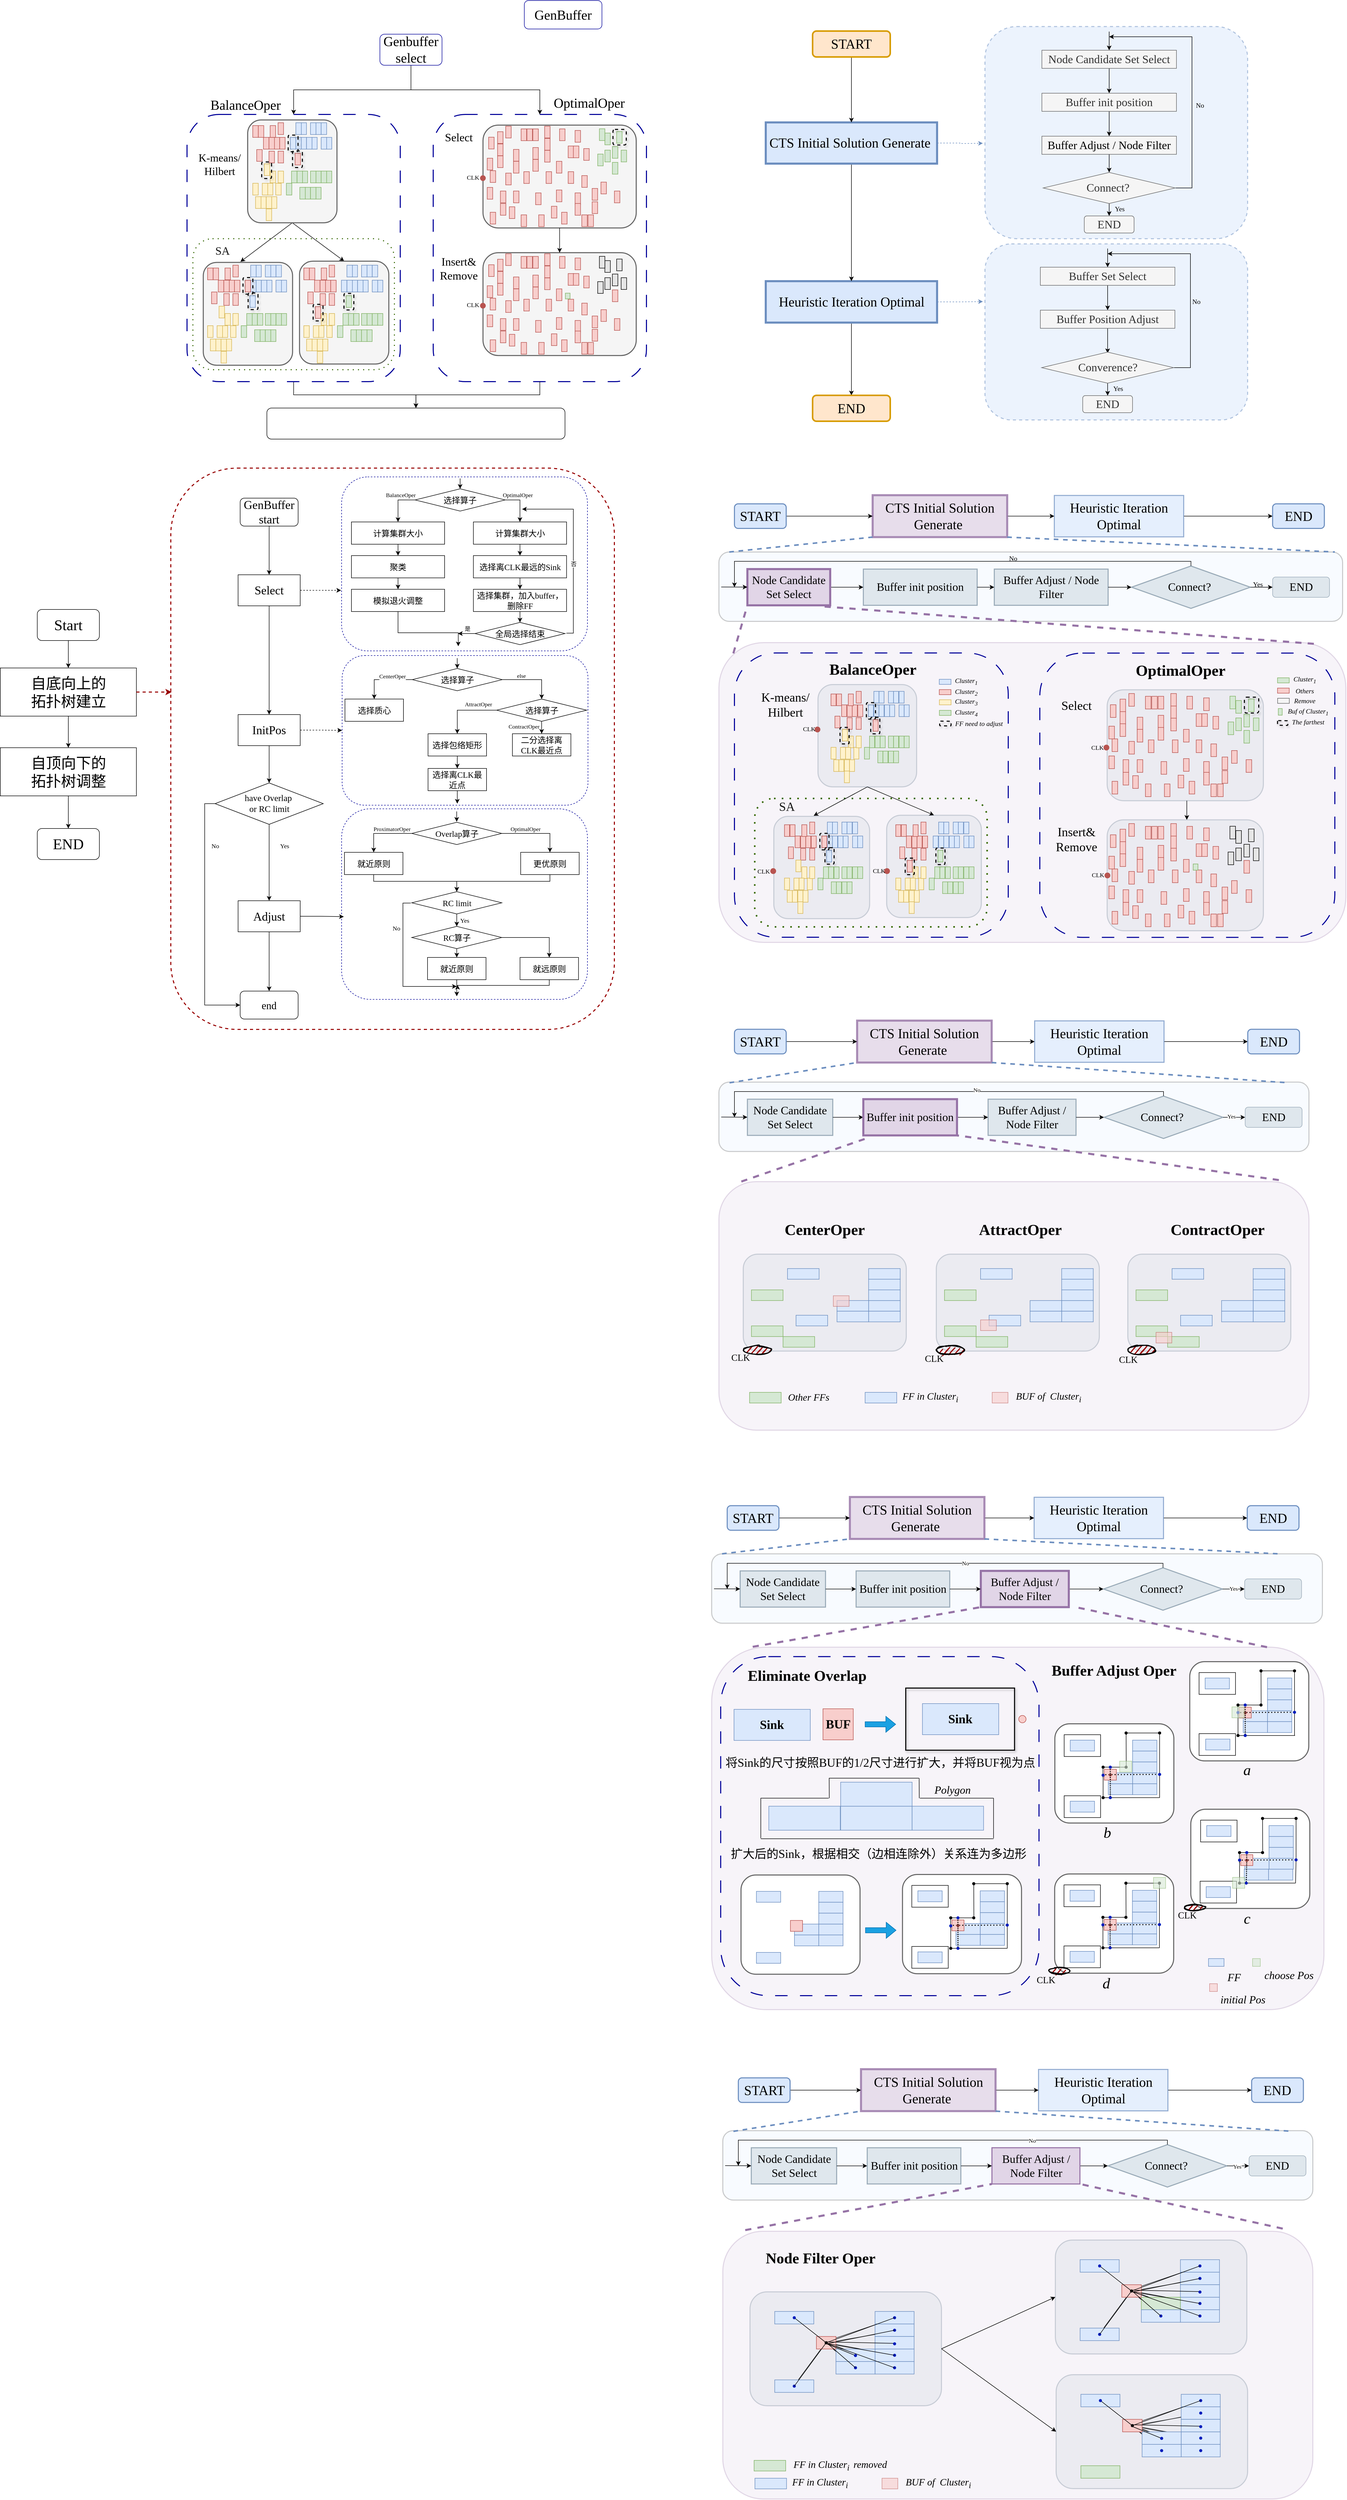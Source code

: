 <mxfile version="25.0.1">
  <diagram name="第 1 页" id="UANgibShaDeFml_Gui4z">
    <mxGraphModel dx="3588" dy="1702" grid="1" gridSize="10" guides="1" tooltips="1" connect="1" arrows="1" fold="1" page="0" pageScale="1" pageWidth="827" pageHeight="1169" math="0" shadow="0">
      <root>
        <mxCell id="0" />
        <mxCell id="1" parent="0" />
        <mxCell id="BozVRT3pS-i03jtYBb0p-1" value="&lt;mxGraphModel&gt;&lt;root&gt;&lt;mxCell id=&quot;0&quot;/&gt;&lt;mxCell id=&quot;1&quot; parent=&quot;0&quot;/&gt;&lt;mxCell id=&quot;2&quot; value=&quot;&amp;lt;font style=&amp;quot;font-size: 26px;&amp;quot;&amp;gt;BalanceOper&amp;lt;/font&amp;gt;&quot; style=&quot;text;html=1;align=center;verticalAlign=middle;whiteSpace=wrap;rounded=0;fontFamily=Times New Roman;&quot; vertex=&quot;1&quot; parent=&quot;1&quot;&gt;&lt;mxGeometry x=&quot;49&quot; y=&quot;251&quot; width=&quot;113.1&quot; height=&quot;42&quot; as=&quot;geometry&quot;/&gt;&lt;/mxCell&gt;&lt;mxCell id=&quot;3&quot; value=&quot;&quot; style=&quot;rounded=1;whiteSpace=wrap;html=1;fillColor=none;glass=0;dashed=1;dashPattern=12 12;strokeWidth=2;strokeColor=#000099;fontFamily=Times New Roman;&quot; vertex=&quot;1&quot; parent=&quot;1&quot;&gt;&lt;mxGeometry x=&quot;-7.66&quot; y=&quot;290&quot; width=&quot;412&quot; height=&quot;516.04&quot; as=&quot;geometry&quot;/&gt;&lt;/mxCell&gt;&lt;mxCell id=&quot;4&quot; style=&quot;rounded=0;orthogonalLoop=1;jettySize=auto;html=1;exitX=1;exitY=0.5;exitDx=0;exitDy=0;entryX=-0.006;entryY=0.584;entryDx=0;entryDy=0;entryPerimeter=0;fontFamily=Times New Roman;&quot; edge=&quot;1&quot; source=&quot;6&quot; target=&quot;110&quot; parent=&quot;1&quot;&gt;&lt;mxGeometry relative=&quot;1&quot; as=&quot;geometry&quot;/&gt;&lt;/mxCell&gt;&lt;mxCell id=&quot;5&quot; style=&quot;rounded=0;orthogonalLoop=1;jettySize=auto;html=1;exitX=1;exitY=0.5;exitDx=0;exitDy=0;entryX=0;entryY=0.5;entryDx=0;entryDy=0;fontFamily=Times New Roman;&quot; edge=&quot;1&quot; source=&quot;6&quot; target=&quot;58&quot; parent=&quot;1&quot;&gt;&lt;mxGeometry relative=&quot;1&quot; as=&quot;geometry&quot;/&gt;&lt;/mxCell&gt;&lt;mxCell id=&quot;6&quot; value=&quot;&quot; style=&quot;rounded=1;whiteSpace=wrap;html=1;fillColor=#f5f5f5;strokeWidth=2;fontColor=#333333;strokeColor=#666666;rotation=90;container=0;fontFamily=Times New Roman;&quot; vertex=&quot;1&quot; parent=&quot;1&quot;&gt;&lt;mxGeometry x=&quot;96.488&quot; y=&quot;313.687&quot; width=&quot;198.582&quot; height=&quot;172.555&quot; as=&quot;geometry&quot;/&gt;&lt;/mxCell&gt;&lt;mxCell id=&quot;7&quot; value=&quot;&quot; style=&quot;rounded=0;whiteSpace=wrap;html=1;fillColor=#d5e8d4;strokeColor=#82b366;container=0;rotation=90;fontFamily=Times New Roman;&quot; vertex=&quot;1&quot; parent=&quot;1&quot;&gt;&lt;mxGeometry x=&quot;255.354&quot; y=&quot;405.455&quot; width=&quot;22.73&quot; height=&quot;10.609&quot; as=&quot;geometry&quot;/&gt;&lt;/mxCell&gt;&lt;mxCell id=&quot;8&quot; value=&quot;&quot; style=&quot;rounded=0;whiteSpace=wrap;html=1;fillColor=#d5e8d4;strokeColor=#82b366;container=0;rotation=90;fontFamily=Times New Roman;&quot; vertex=&quot;1&quot; parent=&quot;1&quot;&gt;&lt;mxGeometry x=&quot;245.425&quot; y=&quot;405.455&quot; width=&quot;22.73&quot; height=&quot;10.609&quot; as=&quot;geometry&quot;/&gt;&lt;/mxCell&gt;&lt;mxCell id=&quot;9&quot; value=&quot;&quot; style=&quot;rounded=0;whiteSpace=wrap;html=1;fillColor=#d5e8d4;strokeColor=#82b366;container=0;rotation=90;fontFamily=Times New Roman;&quot; vertex=&quot;1&quot; parent=&quot;1&quot;&gt;&lt;mxGeometry x=&quot;234.732&quot; y=&quot;405.455&quot; width=&quot;22.73&quot; height=&quot;10.609&quot; as=&quot;geometry&quot;/&gt;&lt;/mxCell&gt;&lt;mxCell id=&quot;10&quot; value=&quot;&quot; style=&quot;rounded=0;whiteSpace=wrap;html=1;fillColor=#d5e8d4;strokeColor=#82b366;container=0;rotation=90;fontFamily=Times New Roman;&quot; vertex=&quot;1&quot; parent=&quot;1&quot;&gt;&lt;mxGeometry x=&quot;224.803&quot; y=&quot;405.455&quot; width=&quot;22.73&quot; height=&quot;10.609&quot; as=&quot;geometry&quot;/&gt;&lt;/mxCell&gt;&lt;mxCell id=&quot;11&quot; value=&quot;&quot; style=&quot;rounded=0;whiteSpace=wrap;html=1;fillColor=#d5e8d4;strokeColor=#82b366;container=0;rotation=90;fontFamily=Times New Roman;&quot; vertex=&quot;1&quot; parent=&quot;1&quot;&gt;&lt;mxGeometry x=&quot;208.763&quot; y=&quot;405.455&quot; width=&quot;22.73&quot; height=&quot;10.609&quot; as=&quot;geometry&quot;/&gt;&lt;/mxCell&gt;&lt;mxCell id=&quot;12&quot; value=&quot;&quot; style=&quot;rounded=0;whiteSpace=wrap;html=1;fillColor=#d5e8d4;strokeColor=#82b366;container=0;rotation=90;fontFamily=Times New Roman;&quot; vertex=&quot;1&quot; parent=&quot;1&quot;&gt;&lt;mxGeometry x=&quot;198.834&quot; y=&quot;405.455&quot; width=&quot;22.73&quot; height=&quot;10.609&quot; as=&quot;geometry&quot;/&gt;&lt;/mxCell&gt;&lt;mxCell id=&quot;13&quot; value=&quot;&quot; style=&quot;rounded=0;whiteSpace=wrap;html=1;fillColor=#d5e8d4;strokeColor=#82b366;container=0;rotation=90;fontFamily=Times New Roman;&quot; vertex=&quot;1&quot; parent=&quot;1&quot;&gt;&lt;mxGeometry x=&quot;188.141&quot; y=&quot;405.455&quot; width=&quot;22.73&quot; height=&quot;10.609&quot; as=&quot;geometry&quot;/&gt;&lt;/mxCell&gt;&lt;mxCell id=&quot;14&quot; value=&quot;&quot; style=&quot;rounded=0;whiteSpace=wrap;html=1;fillColor=#d5e8d4;strokeColor=#82b366;container=0;rotation=90;fontFamily=Times New Roman;&quot; vertex=&quot;1&quot; parent=&quot;1&quot;&gt;&lt;mxGeometry x=&quot;234.732&quot; y=&quot;436.829&quot; width=&quot;22.73&quot; height=&quot;10.609&quot; as=&quot;geometry&quot;/&gt;&lt;/mxCell&gt;&lt;mxCell id=&quot;15&quot; value=&quot;&quot; style=&quot;rounded=0;whiteSpace=wrap;html=1;fillColor=#d5e8d4;strokeColor=#82b366;container=0;rotation=90;fontFamily=Times New Roman;&quot; vertex=&quot;1&quot; parent=&quot;1&quot;&gt;&lt;mxGeometry x=&quot;224.803&quot; y=&quot;436.829&quot; width=&quot;22.73&quot; height=&quot;10.609&quot; as=&quot;geometry&quot;/&gt;&lt;/mxCell&gt;&lt;mxCell id=&quot;16&quot; value=&quot;&quot; style=&quot;rounded=0;whiteSpace=wrap;html=1;fillColor=#d5e8d4;strokeColor=#82b366;container=0;rotation=90;fontFamily=Times New Roman;&quot; vertex=&quot;1&quot; parent=&quot;1&quot;&gt;&lt;mxGeometry x=&quot;214.11&quot; y=&quot;436.829&quot; width=&quot;22.73&quot; height=&quot;10.609&quot; as=&quot;geometry&quot;/&gt;&lt;/mxCell&gt;&lt;mxCell id=&quot;17&quot; value=&quot;&quot; style=&quot;rounded=0;whiteSpace=wrap;html=1;fillColor=#f8cecc;strokeColor=#b85450;container=0;rotation=90;fontFamily=Times New Roman;&quot; vertex=&quot;1&quot; parent=&quot;1&quot;&gt;&lt;mxGeometry x=&quot;195.015&quot; y=&quot;370.944&quot; width=&quot;22.73&quot; height=&quot;10.609&quot; as=&quot;geometry&quot;/&gt;&lt;/mxCell&gt;&lt;mxCell id=&quot;18&quot; value=&quot;&quot; style=&quot;rounded=0;whiteSpace=wrap;html=1;fillColor=#f8cecc;strokeColor=#b85450;container=0;rotation=90;fontFamily=Times New Roman;&quot; vertex=&quot;1&quot; parent=&quot;1&quot;&gt;&lt;mxGeometry x=&quot;165.228&quot; y=&quot;340.355&quot; width=&quot;22.73&quot; height=&quot;10.609&quot; as=&quot;geometry&quot;/&gt;&lt;/mxCell&gt;&lt;mxCell id=&quot;19&quot; value=&quot;&quot; style=&quot;rounded=0;whiteSpace=wrap;html=1;fillColor=#f8cecc;strokeColor=#b85450;container=0;rotation=90;fontFamily=Times New Roman;&quot; vertex=&quot;1&quot; parent=&quot;1&quot;&gt;&lt;mxGeometry x=&quot;154.535&quot; y=&quot;340.355&quot; width=&quot;22.73&quot; height=&quot;10.609&quot; as=&quot;geometry&quot;/&gt;&lt;/mxCell&gt;&lt;mxCell id=&quot;20&quot; value=&quot;&quot; style=&quot;rounded=0;whiteSpace=wrap;html=1;fillColor=#f8cecc;strokeColor=#b85450;container=0;rotation=90;fontFamily=Times New Roman;&quot; vertex=&quot;1&quot; parent=&quot;1&quot;&gt;&lt;mxGeometry x=&quot;144.606&quot; y=&quot;340.355&quot; width=&quot;22.73&quot; height=&quot;10.609&quot; as=&quot;geometry&quot;/&gt;&lt;/mxCell&gt;&lt;mxCell id=&quot;21&quot; value=&quot;&quot; style=&quot;rounded=0;whiteSpace=wrap;html=1;fillColor=#f8cecc;strokeColor=#b85450;container=0;rotation=90;fontFamily=Times New Roman;&quot; vertex=&quot;1&quot; parent=&quot;1&quot;&gt;&lt;mxGeometry x=&quot;133.913&quot; y=&quot;340.355&quot; width=&quot;22.73&quot; height=&quot;10.609&quot; as=&quot;geometry&quot;/&gt;&lt;/mxCell&gt;&lt;mxCell id=&quot;22&quot; value=&quot;&quot; style=&quot;rounded=0;whiteSpace=wrap;html=1;fillColor=#f8cecc;strokeColor=#b85450;container=0;rotation=90;fontFamily=Times New Roman;&quot; vertex=&quot;1&quot; parent=&quot;1&quot;&gt;&lt;mxGeometry x=&quot;146.897&quot; y=&quot;317.609&quot; width=&quot;22.73&quot; height=&quot;10.609&quot; as=&quot;geometry&quot;/&gt;&lt;/mxCell&gt;&lt;mxCell id=&quot;23&quot; value=&quot;&quot; style=&quot;rounded=0;whiteSpace=wrap;html=1;fillColor=#f8cecc;strokeColor=#b85450;container=0;rotation=90;fontFamily=Times New Roman;&quot; vertex=&quot;1&quot; parent=&quot;1&quot;&gt;&lt;mxGeometry x=&quot;123.984&quot; y=&quot;317.609&quot; width=&quot;22.73&quot; height=&quot;10.609&quot; as=&quot;geometry&quot;/&gt;&lt;/mxCell&gt;&lt;mxCell id=&quot;24&quot; value=&quot;&quot; style=&quot;rounded=0;whiteSpace=wrap;html=1;fillColor=#f8cecc;strokeColor=#b85450;container=0;rotation=90;fontFamily=Times New Roman;&quot; vertex=&quot;1&quot; parent=&quot;1&quot;&gt;&lt;mxGeometry x=&quot;120.929&quot; y=&quot;363.885&quot; width=&quot;22.73&quot; height=&quot;10.609&quot; as=&quot;geometry&quot;/&gt;&lt;/mxCell&gt;&lt;mxCell id=&quot;25&quot; value=&quot;&quot; style=&quot;rounded=0;whiteSpace=wrap;html=1;fillColor=#f8cecc;strokeColor=#b85450;container=0;rotation=90;fontFamily=Times New Roman;&quot; vertex=&quot;1&quot; parent=&quot;1&quot;&gt;&lt;mxGeometry x=&quot;144.606&quot; y=&quot;367.022&quot; width=&quot;22.73&quot; height=&quot;10.609&quot; as=&quot;geometry&quot;/&gt;&lt;/mxCell&gt;&lt;mxCell id=&quot;26&quot; value=&quot;&quot; style=&quot;rounded=0;whiteSpace=wrap;html=1;fillColor=#f8cecc;strokeColor=#b85450;container=0;rotation=90;fontFamily=Times New Roman;&quot; vertex=&quot;1&quot; parent=&quot;1&quot;&gt;&lt;mxGeometry x=&quot;162.173&quot; y=&quot;367.022&quot; width=&quot;22.73&quot; height=&quot;10.609&quot; as=&quot;geometry&quot;/&gt;&lt;/mxCell&gt;&lt;mxCell id=&quot;27&quot; value=&quot;&quot; style=&quot;rounded=0;whiteSpace=wrap;html=1;fillColor=#fff2cc;strokeColor=#d6b656;container=0;rotation=90;fontFamily=Times New Roman;&quot; vertex=&quot;1&quot; parent=&quot;1&quot;&gt;&lt;mxGeometry x=&quot;146.897&quot; y=&quot;405.455&quot; width=&quot;22.73&quot; height=&quot;10.609&quot; as=&quot;geometry&quot;/&gt;&lt;/mxCell&gt;&lt;mxCell id=&quot;28&quot; value=&quot;&quot; style=&quot;rounded=0;whiteSpace=wrap;html=1;fillColor=#fff2cc;strokeColor=#d6b656;container=0;rotation=90;fontFamily=Times New Roman;&quot; vertex=&quot;1&quot; parent=&quot;1&quot;&gt;&lt;mxGeometry x=&quot;135.441&quot; y=&quot;391.337&quot; width=&quot;22.73&quot; height=&quot;10.609&quot; as=&quot;geometry&quot;/&gt;&lt;/mxCell&gt;&lt;mxCell id=&quot;29&quot; value=&quot;&quot; style=&quot;rounded=0;whiteSpace=wrap;html=1;fillColor=#fff2cc;strokeColor=#d6b656;container=0;rotation=90;fontFamily=Times New Roman;&quot; vertex=&quot;1&quot; parent=&quot;1&quot;&gt;&lt;mxGeometry x=&quot;157.59&quot; y=&quot;428.985&quot; width=&quot;22.73&quot; height=&quot;10.609&quot; as=&quot;geometry&quot;/&gt;&lt;/mxCell&gt;&lt;mxCell id=&quot;30&quot; value=&quot;&quot; style=&quot;rounded=0;whiteSpace=wrap;html=1;fillColor=#d5e8d4;strokeColor=#82b366;container=0;rotation=90;fontFamily=Times New Roman;&quot; vertex=&quot;1&quot; parent=&quot;1&quot;&gt;&lt;mxGeometry x=&quot;204.181&quot; y=&quot;436.829&quot; width=&quot;22.73&quot; height=&quot;10.609&quot; as=&quot;geometry&quot;/&gt;&lt;/mxCell&gt;&lt;mxCell id=&quot;31&quot; value=&quot;&quot; style=&quot;rounded=0;whiteSpace=wrap;html=1;fillColor=#fff2cc;strokeColor=#d6b656;container=0;rotation=90;fontFamily=Times New Roman;&quot; vertex=&quot;1&quot; parent=&quot;1&quot;&gt;&lt;mxGeometry x=&quot;141.551&quot; y=&quot;428.985&quot; width=&quot;22.73&quot; height=&quot;10.609&quot; as=&quot;geometry&quot;/&gt;&lt;/mxCell&gt;&lt;mxCell id=&quot;32&quot; value=&quot;&quot; style=&quot;rounded=0;whiteSpace=wrap;html=1;fillColor=#f8cecc;strokeColor=#b85450;container=0;rotation=90;fontFamily=Times New Roman;&quot; vertex=&quot;1&quot; parent=&quot;1&quot;&gt;&lt;mxGeometry x=&quot;162.173&quot; y=&quot;312.118&quot; width=&quot;22.73&quot; height=&quot;10.609&quot; as=&quot;geometry&quot;/&gt;&lt;/mxCell&gt;&lt;mxCell id=&quot;33&quot; value=&quot;&quot; style=&quot;rounded=0;whiteSpace=wrap;html=1;fillColor=#f8cecc;strokeColor=#b85450;container=0;rotation=90;fontFamily=Times New Roman;&quot; vertex=&quot;1&quot; parent=&quot;1&quot;&gt;&lt;mxGeometry x=&quot;113.291&quot; y=&quot;317.609&quot; width=&quot;22.73&quot; height=&quot;10.609&quot; as=&quot;geometry&quot;/&gt;&lt;/mxCell&gt;&lt;mxCell id=&quot;34&quot; value=&quot;&quot; style=&quot;rounded=0;whiteSpace=wrap;html=1;fillColor=#fff2cc;strokeColor=#d6b656;container=0;rotation=90;fontFamily=Times New Roman;&quot; vertex=&quot;1&quot; parent=&quot;1&quot;&gt;&lt;mxGeometry x=&quot;162.173&quot; y=&quot;405.455&quot; width=&quot;22.73&quot; height=&quot;10.609&quot; as=&quot;geometry&quot;/&gt;&lt;/mxCell&gt;&lt;mxCell id=&quot;35&quot; value=&quot;&quot; style=&quot;rounded=0;whiteSpace=wrap;html=1;fillColor=#d5e8d4;strokeColor=#82b366;container=0;rotation=90;fontFamily=Times New Roman;&quot; vertex=&quot;1&quot; parent=&quot;1&quot;&gt;&lt;mxGeometry x=&quot;178.212&quot; y=&quot;428.985&quot; width=&quot;22.73&quot; height=&quot;10.609&quot; as=&quot;geometry&quot;/&gt;&lt;/mxCell&gt;&lt;mxCell id=&quot;36&quot; value=&quot;&quot; style=&quot;rounded=0;whiteSpace=wrap;html=1;fillColor=#fff2cc;strokeColor=#d6b656;container=0;rotation=90;fontFamily=Times New Roman;&quot; vertex=&quot;1&quot; parent=&quot;1&quot;&gt;&lt;mxGeometry x=&quot;131.622&quot; y=&quot;428.985&quot; width=&quot;22.73&quot; height=&quot;10.609&quot; as=&quot;geometry&quot;/&gt;&lt;/mxCell&gt;&lt;mxCell id=&quot;37&quot; value=&quot;&amp;lt;span style=&amp;quot;color: rgba(0, 0, 0, 0); font-size: 0px; text-align: start; text-wrap: nowrap;&amp;quot;&amp;gt;%3CmxGraphModel%3E%3Croot%3E%3CmxCell%20id%3D%220%22%2F%3E%3CmxCell%20id%3D%221%22%20parent%3D%220%22%2F%3E%3CmxCell%20id%3D%222%22%20value%3D%22%22%20style%3D%22rounded%3D0%3BwhiteSpace%3Dwrap%3Bhtml%3D1%3BfillColor%3D%23dae8fc%3BstrokeColor%3D%236c8ebf%3B%22%20vertex%3D%221%22%20parent%3D%221%22%3E%3CmxGeometry%20x%3D%22610%22%20y%3D%22480%22%20width%3D%2290%22%20height%3D%2240%22%20as%3D%22geometry%22%2F%3E%3C%2FmxCell%3E%3C%2Froot%3E%3C%2FmxGraphModel%3E&amp;lt;/span&amp;gt;&quot; style=&quot;rounded=0;whiteSpace=wrap;html=1;fillColor=#fff2cc;strokeColor=#d6b656;container=0;rotation=90;fontFamily=Times New Roman;&quot; vertex=&quot;1&quot; parent=&quot;1&quot;&gt;&lt;mxGeometry x=&quot;149.189&quot; y=&quot;454.869&quot; width=&quot;22.73&quot; height=&quot;10.609&quot; as=&quot;geometry&quot;/&gt;&lt;/mxCell&gt;&lt;mxCell id=&quot;38&quot; value=&quot;&amp;lt;span style=&amp;quot;color: rgba(0, 0, 0, 0); font-size: 0px; text-align: start; text-wrap: nowrap;&amp;quot;&amp;gt;%3CmxGraphModel%3E%3Croot%3E%3CmxCell%20id%3D%220%22%2F%3E%3CmxCell%20id%3D%221%22%20parent%3D%220%22%2F%3E%3CmxCell%20id%3D%222%22%20value%3D%22%22%20style%3D%22rounded%3D0%3BwhiteSpace%3Dwrap%3Bhtml%3D1%3BfillColor%3D%23dae8fc%3BstrokeColor%3D%236c8ebf%3B%22%20vertex%3D%221%22%20parent%3D%221%22%3E%3CmxGeometry%20x%3D%22610%22%20y%3D%22480%22%20width%3D%2290%22%20height%3D%2240%22%20as%3D%22geometry%22%2F%3E%3C%2FmxCell%3E%3C%2Froot%3E%3C%2FmxGraphModel%3E&amp;lt;/span&amp;gt;&quot; style=&quot;rounded=0;whiteSpace=wrap;html=1;fillColor=#fff2cc;strokeColor=#d6b656;container=0;rotation=90;fontFamily=Times New Roman;&quot; vertex=&quot;1&quot; parent=&quot;1&quot;&gt;&lt;mxGeometry x=&quot;139.26&quot; y=&quot;454.869&quot; width=&quot;22.73&quot; height=&quot;10.609&quot; as=&quot;geometry&quot;/&gt;&lt;/mxCell&gt;&lt;mxCell id=&quot;39&quot; value=&quot;&amp;lt;span style=&amp;quot;color: rgba(0, 0, 0, 0); font-size: 0px; text-align: start; text-wrap: nowrap;&amp;quot;&amp;gt;%3CmxGraphModel%3E%3Croot%3E%3CmxCell%20id%3D%220%22%2F%3E%3CmxCell%20id%3D%221%22%20parent%3D%220%22%2F%3E%3CmxCell%20id%3D%222%22%20value%3D%22%22%20style%3D%22rounded%3D0%3BwhiteSpace%3Dwrap%3Bhtml%3D1%3BfillColor%3D%23dae8fc%3BstrokeColor%3D%236c8ebf%3B%22%20vertex%3D%221%22%20parent%3D%221%22%3E%3CmxGeometry%20x%3D%22610%22%20y%3D%22480%22%20width%3D%2290%22%20height%3D%2240%22%20as%3D%22geometry%22%2F%3E%3C%2FmxCell%3E%3C%2Froot%3E%3C%2FmxGraphModel%3E&amp;lt;/span&amp;gt;&quot; style=&quot;rounded=0;whiteSpace=wrap;html=1;fillColor=#fff2cc;strokeColor=#d6b656;container=0;rotation=90;fontFamily=Times New Roman;&quot; vertex=&quot;1&quot; parent=&quot;1&quot;&gt;&lt;mxGeometry x=&quot;128.567&quot; y=&quot;454.869&quot; width=&quot;22.73&quot; height=&quot;10.609&quot; as=&quot;geometry&quot;/&gt;&lt;/mxCell&gt;&lt;mxCell id=&quot;40&quot; value=&quot;&amp;lt;span style=&amp;quot;color: rgba(0, 0, 0, 0); font-size: 0px; text-align: start; text-wrap: nowrap;&amp;quot;&amp;gt;%3CmxGraphModel%3E%3Croot%3E%3CmxCell%20id%3D%220%22%2F%3E%3CmxCell%20id%3D%221%22%20parent%3D%220%22%2F%3E%3CmxCell%20id%3D%222%22%20value%3D%22%22%20style%3D%22rounded%3D0%3BwhiteSpace%3Dwrap%3Bhtml%3D1%3BfillColor%3D%23dae8fc%3BstrokeColor%3D%236c8ebf%3B%22%20vertex%3D%221%22%20parent%3D%221%22%3E%3CmxGeometry%20x%3D%22610%22%20y%3D%22480%22%20width%3D%2290%22%20height%3D%2240%22%20as%3D%22geometry%22%2F%3E%3C%2FmxCell%3E%3C%2Froot%3E%3C%2FmxGraphModel%3E&amp;lt;/span&amp;gt;&quot; style=&quot;rounded=0;whiteSpace=wrap;html=1;fillColor=#fff2cc;strokeColor=#d6b656;container=0;rotation=90;fontFamily=Times New Roman;&quot; vertex=&quot;1&quot; parent=&quot;1&quot;&gt;&lt;mxGeometry x=&quot;118.638&quot; y=&quot;454.869&quot; width=&quot;22.73&quot; height=&quot;10.609&quot; as=&quot;geometry&quot;/&gt;&lt;/mxCell&gt;&lt;mxCell id=&quot;41&quot; value=&quot;&amp;lt;span style=&amp;quot;color: rgba(0, 0, 0, 0); font-size: 0px; text-align: start; text-wrap: nowrap;&amp;quot;&amp;gt;%3CmxGraphModel%3E%3Croot%3E%3CmxCell%20id%3D%220%22%2F%3E%3CmxCell%20id%3D%221%22%20parent%3D%220%22%2F%3E%3CmxCell%20id%3D%222%22%20value%3D%22%22%20style%3D%22rounded%3D0%3BwhiteSpace%3Dwrap%3Bhtml%3D1%3BfillColor%3D%23dae8fc%3BstrokeColor%3D%236c8ebf%3B%22%20vertex%3D%221%22%20parent%3D%221%22%3E%3CmxGeometry%20x%3D%22610%22%20y%3D%22480%22%20width%3D%2290%22%20height%3D%2240%22%20as%3D%22geometry%22%2F%3E%3C%2FmxCell%3E%3C%2Froot%3E%3C%2FmxGraphModel%3E&amp;lt;/span&amp;gt;&quot; style=&quot;rounded=0;whiteSpace=wrap;html=1;fillColor=#fff2cc;strokeColor=#d6b656;container=0;rotation=90;fontFamily=Times New Roman;&quot; vertex=&quot;1&quot; parent=&quot;1&quot;&gt;&lt;mxGeometry x=&quot;113.291&quot; y=&quot;428.985&quot; width=&quot;22.73&quot; height=&quot;10.609&quot; as=&quot;geometry&quot;/&gt;&lt;/mxCell&gt;&lt;mxCell id=&quot;42&quot; value=&quot;&amp;lt;span style=&amp;quot;color: rgba(0, 0, 0, 0); font-size: 0px; text-align: start; text-wrap: nowrap;&amp;quot;&amp;gt;%3CmxGraphModel%3E%3Croot%3E%3CmxCell%20id%3D%220%22%2F%3E%3CmxCell%20id%3D%221%22%20parent%3D%220%22%2F%3E%3CmxCell%20id%3D%222%22%20value%3D%22%22%20style%3D%22rounded%3D0%3BwhiteSpace%3Dwrap%3Bhtml%3D1%3BfillColor%3D%23dae8fc%3BstrokeColor%3D%236c8ebf%3B%22%20vertex%3D%221%22%20parent%3D%221%22%3E%3CmxGeometry%20x%3D%22610%22%20y%3D%22480%22%20width%3D%2290%22%20height%3D%2240%22%20as%3D%22geometry%22%2F%3E%3C%2FmxCell%3E%3C%2Froot%3E%3C%2FmxGraphModel%3E&amp;lt;/span&amp;gt;&quot; style=&quot;rounded=0;whiteSpace=wrap;html=1;fillColor=#fff2cc;strokeColor=#d6b656;container=0;rotation=90;fontFamily=Times New Roman;&quot; vertex=&quot;1&quot; parent=&quot;1&quot;&gt;&lt;mxGeometry x=&quot;139.26&quot; y=&quot;478.399&quot; width=&quot;22.73&quot; height=&quot;10.609&quot; as=&quot;geometry&quot;/&gt;&lt;/mxCell&gt;&lt;mxCell id=&quot;43&quot; value=&quot;&quot; style=&quot;rounded=0;whiteSpace=wrap;html=1;fillColor=#dae8fc;strokeColor=#6c8ebf;container=0;rotation=90;fontFamily=Times New Roman;&quot; vertex=&quot;1&quot; parent=&quot;1&quot;&gt;&lt;mxGeometry x=&quot;245.425&quot; y=&quot;312.118&quot; width=&quot;22.73&quot; height=&quot;10.609&quot; as=&quot;geometry&quot;/&gt;&lt;/mxCell&gt;&lt;mxCell id=&quot;44&quot; value=&quot;&quot; style=&quot;rounded=0;whiteSpace=wrap;html=1;fillColor=#dae8fc;strokeColor=#6c8ebf;container=0;rotation=90;fontFamily=Times New Roman;&quot; vertex=&quot;1&quot; parent=&quot;1&quot;&gt;&lt;mxGeometry x=&quot;234.732&quot; y=&quot;312.118&quot; width=&quot;22.73&quot; height=&quot;10.609&quot; as=&quot;geometry&quot;/&gt;&lt;/mxCell&gt;&lt;mxCell id=&quot;45&quot; value=&quot;&quot; style=&quot;rounded=0;whiteSpace=wrap;html=1;fillColor=#dae8fc;strokeColor=#6c8ebf;container=0;rotation=90;fontFamily=Times New Roman;&quot; vertex=&quot;1&quot; parent=&quot;1&quot;&gt;&lt;mxGeometry x=&quot;255.354&quot; y=&quot;340.355&quot; width=&quot;22.73&quot; height=&quot;10.609&quot; as=&quot;geometry&quot;/&gt;&lt;/mxCell&gt;&lt;mxCell id=&quot;46&quot; value=&quot;&quot; style=&quot;rounded=0;whiteSpace=wrap;html=1;fillColor=#dae8fc;strokeColor=#6c8ebf;container=0;rotation=90;fontFamily=Times New Roman;&quot; vertex=&quot;1&quot; parent=&quot;1&quot;&gt;&lt;mxGeometry x=&quot;245.425&quot; y=&quot;340.355&quot; width=&quot;22.73&quot; height=&quot;10.609&quot; as=&quot;geometry&quot;/&gt;&lt;/mxCell&gt;&lt;mxCell id=&quot;47&quot; value=&quot;&quot; style=&quot;rounded=0;whiteSpace=wrap;html=1;fillColor=#dae8fc;strokeColor=#6c8ebf;container=0;rotation=90;fontFamily=Times New Roman;&quot; vertex=&quot;1&quot; parent=&quot;1&quot;&gt;&lt;mxGeometry x=&quot;224.803&quot; y=&quot;312.118&quot; width=&quot;22.73&quot; height=&quot;10.609&quot; as=&quot;geometry&quot;/&gt;&lt;/mxCell&gt;&lt;mxCell id=&quot;48&quot; value=&quot;&quot; style=&quot;rounded=0;whiteSpace=wrap;html=1;fillColor=#dae8fc;strokeColor=#6c8ebf;container=0;rotation=90;fontFamily=Times New Roman;&quot; vertex=&quot;1&quot; parent=&quot;1&quot;&gt;&lt;mxGeometry x=&quot;227.094&quot; y=&quot;340.355&quot; width=&quot;22.73&quot; height=&quot;10.609&quot; as=&quot;geometry&quot;/&gt;&lt;/mxCell&gt;&lt;mxCell id=&quot;49&quot; value=&quot;&quot; style=&quot;rounded=0;whiteSpace=wrap;html=1;fillColor=#dae8fc;strokeColor=#6c8ebf;container=0;rotation=90;fontFamily=Times New Roman;&quot; vertex=&quot;1&quot; parent=&quot;1&quot;&gt;&lt;mxGeometry x=&quot;206.472&quot; y=&quot;340.355&quot; width=&quot;22.73&quot; height=&quot;10.609&quot; as=&quot;geometry&quot;/&gt;&lt;/mxCell&gt;&lt;mxCell id=&quot;50&quot; value=&quot;&quot; style=&quot;rounded=0;whiteSpace=wrap;html=1;fillColor=#dae8fc;strokeColor=#6c8ebf;container=0;rotation=90;fontFamily=Times New Roman;&quot; vertex=&quot;1&quot; parent=&quot;1&quot;&gt;&lt;mxGeometry x=&quot;196.543&quot; y=&quot;340.355&quot; width=&quot;22.73&quot; height=&quot;10.609&quot; as=&quot;geometry&quot;/&gt;&lt;/mxCell&gt;&lt;mxCell id=&quot;51&quot; value=&quot;&quot; style=&quot;rounded=0;whiteSpace=wrap;html=1;fillColor=#dae8fc;strokeColor=#6c8ebf;container=0;rotation=90;fontFamily=Times New Roman;&quot; vertex=&quot;1&quot; parent=&quot;1&quot;&gt;&lt;mxGeometry x=&quot;206.472&quot; y=&quot;312.118&quot; width=&quot;22.73&quot; height=&quot;10.609&quot; as=&quot;geometry&quot;/&gt;&lt;/mxCell&gt;&lt;mxCell id=&quot;52&quot; value=&quot;&quot; style=&quot;rounded=0;whiteSpace=wrap;html=1;fillColor=#dae8fc;strokeColor=#6c8ebf;container=0;rotation=90;fontFamily=Times New Roman;&quot; vertex=&quot;1&quot; parent=&quot;1&quot;&gt;&lt;mxGeometry x=&quot;217.165&quot; y=&quot;340.355&quot; width=&quot;22.73&quot; height=&quot;10.609&quot; as=&quot;geometry&quot;/&gt;&lt;/mxCell&gt;&lt;mxCell id=&quot;53&quot; value=&quot;&quot; style=&quot;rounded=0;whiteSpace=wrap;html=1;fillColor=#dae8fc;strokeColor=#6c8ebf;container=0;rotation=90;fontFamily=Times New Roman;&quot; vertex=&quot;1&quot; parent=&quot;1&quot;&gt;&lt;mxGeometry x=&quot;185.85&quot; y=&quot;340.355&quot; width=&quot;22.73&quot; height=&quot;10.609&quot; as=&quot;geometry&quot;/&gt;&lt;/mxCell&gt;&lt;mxCell id=&quot;54&quot; value=&quot;&quot; style=&quot;rounded=0;whiteSpace=wrap;html=1;fillColor=#dae8fc;strokeColor=#6c8ebf;container=0;rotation=90;fontFamily=Times New Roman;&quot; vertex=&quot;1&quot; parent=&quot;1&quot;&gt;&lt;mxGeometry x=&quot;196.543&quot; y=&quot;312.118&quot; width=&quot;22.73&quot; height=&quot;10.609&quot; as=&quot;geometry&quot;/&gt;&lt;/mxCell&gt;&lt;mxCell id=&quot;55&quot; value=&quot;&quot; style=&quot;rounded=1;whiteSpace=wrap;html=1;fillColor=none;strokeWidth=2;glass=0;shadow=1;dashed=1;rotation=90;container=0;fontFamily=Times New Roman;&quot; vertex=&quot;1&quot; parent=&quot;1&quot;&gt;&lt;mxGeometry x=&quot;189.669&quot; y=&quot;367.022&quot; width=&quot;32.04&quot; height=&quot;19.02&quot; as=&quot;geometry&quot;/&gt;&lt;/mxCell&gt;&lt;mxCell id=&quot;56&quot; value=&quot;&quot; style=&quot;rounded=1;whiteSpace=wrap;html=1;fillColor=none;strokeWidth=2;glass=0;shadow=1;dashed=1;rotation=90;container=0;fontFamily=Times New Roman;&quot; vertex=&quot;1&quot; parent=&quot;1&quot;&gt;&lt;mxGeometry x=&quot;130.094&quot; y=&quot;388.199&quot; width=&quot;32.04&quot; height=&quot;19.02&quot; as=&quot;geometry&quot;/&gt;&lt;/mxCell&gt;&lt;mxCell id=&quot;57&quot; value=&quot;&quot; style=&quot;rounded=1;whiteSpace=wrap;html=1;fillColor=none;strokeWidth=2;glass=0;shadow=1;dashed=1;rotation=90;container=0;fontFamily=Times New Roman;&quot; vertex=&quot;1&quot; parent=&quot;1&quot;&gt;&lt;mxGeometry x=&quot;181.267&quot; y=&quot;336.433&quot; width=&quot;32.04&quot; height=&quot;19.02&quot; as=&quot;geometry&quot;/&gt;&lt;/mxCell&gt;&lt;mxCell id=&quot;58&quot; value=&quot;&quot; style=&quot;rounded=1;whiteSpace=wrap;html=1;fillColor=#f5f5f5;fontColor=#333333;strokeColor=#666666;strokeWidth=2;rotation=90;container=0;fontFamily=Times New Roman;&quot; vertex=&quot;1&quot; parent=&quot;1&quot;&gt;&lt;mxGeometry x=&quot;196.669&quot; y=&quot;586.405&quot; width=&quot;198.582&quot; height=&quot;172.555&quot; as=&quot;geometry&quot;/&gt;&lt;/mxCell&gt;&lt;mxCell id=&quot;59&quot; value=&quot;&quot; style=&quot;rounded=0;whiteSpace=wrap;html=1;fillColor=#d5e8d4;strokeColor=#82b366;container=0;rotation=90;fontFamily=Times New Roman;&quot; vertex=&quot;1&quot; parent=&quot;1&quot;&gt;&lt;mxGeometry x=&quot;354.007&quot; y=&quot;680.526&quot; width=&quot;22.73&quot; height=&quot;10.609&quot; as=&quot;geometry&quot;/&gt;&lt;/mxCell&gt;&lt;mxCell id=&quot;60&quot; value=&quot;&quot; style=&quot;rounded=0;whiteSpace=wrap;html=1;fillColor=#d5e8d4;strokeColor=#82b366;container=0;rotation=90;fontFamily=Times New Roman;&quot; vertex=&quot;1&quot; parent=&quot;1&quot;&gt;&lt;mxGeometry x=&quot;344.078&quot; y=&quot;680.526&quot; width=&quot;22.73&quot; height=&quot;10.609&quot; as=&quot;geometry&quot;/&gt;&lt;/mxCell&gt;&lt;mxCell id=&quot;61&quot; value=&quot;&quot; style=&quot;rounded=0;whiteSpace=wrap;html=1;fillColor=#d5e8d4;strokeColor=#82b366;container=0;rotation=90;fontFamily=Times New Roman;&quot; vertex=&quot;1&quot; parent=&quot;1&quot;&gt;&lt;mxGeometry x=&quot;333.385&quot; y=&quot;680.526&quot; width=&quot;22.73&quot; height=&quot;10.609&quot; as=&quot;geometry&quot;/&gt;&lt;/mxCell&gt;&lt;mxCell id=&quot;62&quot; value=&quot;&quot; style=&quot;rounded=0;whiteSpace=wrap;html=1;fillColor=#d5e8d4;strokeColor=#82b366;container=0;rotation=90;fontFamily=Times New Roman;&quot; vertex=&quot;1&quot; parent=&quot;1&quot;&gt;&lt;mxGeometry x=&quot;323.456&quot; y=&quot;680.526&quot; width=&quot;22.73&quot; height=&quot;10.609&quot; as=&quot;geometry&quot;/&gt;&lt;/mxCell&gt;&lt;mxCell id=&quot;63&quot; value=&quot;&quot; style=&quot;rounded=0;whiteSpace=wrap;html=1;fillColor=#d5e8d4;strokeColor=#82b366;container=0;rotation=90;fontFamily=Times New Roman;&quot; vertex=&quot;1&quot; parent=&quot;1&quot;&gt;&lt;mxGeometry x=&quot;308.18&quot; y=&quot;680.526&quot; width=&quot;22.73&quot; height=&quot;10.609&quot; as=&quot;geometry&quot;/&gt;&lt;/mxCell&gt;&lt;mxCell id=&quot;64&quot; value=&quot;&quot; style=&quot;rounded=0;whiteSpace=wrap;html=1;fillColor=#d5e8d4;strokeColor=#82b366;container=0;rotation=90;fontFamily=Times New Roman;&quot; vertex=&quot;1&quot; parent=&quot;1&quot;&gt;&lt;mxGeometry x=&quot;297.487&quot; y=&quot;680.526&quot; width=&quot;22.73&quot; height=&quot;10.609&quot; as=&quot;geometry&quot;/&gt;&lt;/mxCell&gt;&lt;mxCell id=&quot;65&quot; value=&quot;&quot; style=&quot;rounded=0;whiteSpace=wrap;html=1;fillColor=#d5e8d4;strokeColor=#82b366;container=0;rotation=90;fontFamily=Times New Roman;&quot; vertex=&quot;1&quot; parent=&quot;1&quot;&gt;&lt;mxGeometry x=&quot;287.558&quot; y=&quot;680.526&quot; width=&quot;22.73&quot; height=&quot;10.609&quot; as=&quot;geometry&quot;/&gt;&lt;/mxCell&gt;&lt;mxCell id=&quot;66&quot; value=&quot;&quot; style=&quot;rounded=0;whiteSpace=wrap;html=1;fillColor=#d5e8d4;strokeColor=#82b366;container=0;rotation=90;fontFamily=Times New Roman;&quot; vertex=&quot;1&quot; parent=&quot;1&quot;&gt;&lt;mxGeometry x=&quot;333.385&quot; y=&quot;711.9&quot; width=&quot;22.73&quot; height=&quot;10.609&quot; as=&quot;geometry&quot;/&gt;&lt;/mxCell&gt;&lt;mxCell id=&quot;67&quot; value=&quot;&quot; style=&quot;rounded=0;whiteSpace=wrap;html=1;fillColor=#d5e8d4;strokeColor=#82b366;container=0;rotation=90;fontFamily=Times New Roman;&quot; vertex=&quot;1&quot; parent=&quot;1&quot;&gt;&lt;mxGeometry x=&quot;323.456&quot; y=&quot;711.9&quot; width=&quot;22.73&quot; height=&quot;10.609&quot; as=&quot;geometry&quot;/&gt;&lt;/mxCell&gt;&lt;mxCell id=&quot;68&quot; value=&quot;&quot; style=&quot;rounded=0;whiteSpace=wrap;html=1;fillColor=#d5e8d4;strokeColor=#82b366;container=0;rotation=90;fontFamily=Times New Roman;&quot; vertex=&quot;1&quot; parent=&quot;1&quot;&gt;&lt;mxGeometry x=&quot;312.763&quot; y=&quot;711.9&quot; width=&quot;22.73&quot; height=&quot;10.609&quot; as=&quot;geometry&quot;/&gt;&lt;/mxCell&gt;&lt;mxCell id=&quot;69&quot; value=&quot;&quot; style=&quot;rounded=0;whiteSpace=wrap;html=1;fillColor=#d5e8d4;strokeColor=#82b366;container=0;rotation=90;fontFamily=Times New Roman;&quot; vertex=&quot;1&quot; parent=&quot;1&quot;&gt;&lt;mxGeometry x=&quot;293.669&quot; y=&quot;646.015&quot; width=&quot;22.73&quot; height=&quot;10.609&quot; as=&quot;geometry&quot;/&gt;&lt;/mxCell&gt;&lt;mxCell id=&quot;70&quot; value=&quot;&quot; style=&quot;rounded=0;whiteSpace=wrap;html=1;fillColor=#f8cecc;strokeColor=#b85450;container=0;rotation=90;fontFamily=Times New Roman;&quot; vertex=&quot;1&quot; parent=&quot;1&quot;&gt;&lt;mxGeometry x=&quot;263.881&quot; y=&quot;616.21&quot; width=&quot;22.73&quot; height=&quot;10.609&quot; as=&quot;geometry&quot;/&gt;&lt;/mxCell&gt;&lt;mxCell id=&quot;71&quot; value=&quot;&quot; style=&quot;rounded=0;whiteSpace=wrap;html=1;fillColor=#f8cecc;strokeColor=#b85450;container=0;rotation=90;fontFamily=Times New Roman;&quot; vertex=&quot;1&quot; parent=&quot;1&quot;&gt;&lt;mxGeometry x=&quot;253.188&quot; y=&quot;616.21&quot; width=&quot;22.73&quot; height=&quot;10.609&quot; as=&quot;geometry&quot;/&gt;&lt;/mxCell&gt;&lt;mxCell id=&quot;72&quot; value=&quot;&quot; style=&quot;rounded=0;whiteSpace=wrap;html=1;fillColor=#f8cecc;strokeColor=#b85450;container=0;rotation=90;fontFamily=Times New Roman;&quot; vertex=&quot;1&quot; parent=&quot;1&quot;&gt;&lt;mxGeometry x=&quot;243.259&quot; y=&quot;616.21&quot; width=&quot;22.73&quot; height=&quot;10.609&quot; as=&quot;geometry&quot;/&gt;&lt;/mxCell&gt;&lt;mxCell id=&quot;73&quot; value=&quot;&quot; style=&quot;rounded=0;whiteSpace=wrap;html=1;fillColor=#f8cecc;strokeColor=#b85450;container=0;rotation=90;fontFamily=Times New Roman;&quot; vertex=&quot;1&quot; parent=&quot;1&quot;&gt;&lt;mxGeometry x=&quot;232.566&quot; y=&quot;616.21&quot; width=&quot;22.73&quot; height=&quot;10.609&quot; as=&quot;geometry&quot;/&gt;&lt;/mxCell&gt;&lt;mxCell id=&quot;74&quot; value=&quot;&quot; style=&quot;rounded=0;whiteSpace=wrap;html=1;fillColor=#f8cecc;strokeColor=#b85450;container=0;rotation=90;fontFamily=Times New Roman;&quot; vertex=&quot;1&quot; parent=&quot;1&quot;&gt;&lt;mxGeometry x=&quot;245.551&quot; y=&quot;592.679&quot; width=&quot;22.73&quot; height=&quot;10.609&quot; as=&quot;geometry&quot;/&gt;&lt;/mxCell&gt;&lt;mxCell id=&quot;75&quot; value=&quot;&quot; style=&quot;rounded=0;whiteSpace=wrap;html=1;fillColor=#f8cecc;strokeColor=#b85450;container=0;rotation=90;fontFamily=Times New Roman;&quot; vertex=&quot;1&quot; parent=&quot;1&quot;&gt;&lt;mxGeometry x=&quot;222.637&quot; y=&quot;592.679&quot; width=&quot;22.73&quot; height=&quot;10.609&quot; as=&quot;geometry&quot;/&gt;&lt;/mxCell&gt;&lt;mxCell id=&quot;76&quot; value=&quot;&quot; style=&quot;rounded=0;whiteSpace=wrap;html=1;fillColor=#f8cecc;strokeColor=#b85450;container=0;rotation=90;fontFamily=Times New Roman;&quot; vertex=&quot;1&quot; parent=&quot;1&quot;&gt;&lt;mxGeometry x=&quot;219.582&quot; y=&quot;638.956&quot; width=&quot;22.73&quot; height=&quot;10.609&quot; as=&quot;geometry&quot;/&gt;&lt;/mxCell&gt;&lt;mxCell id=&quot;77&quot; value=&quot;&quot; style=&quot;rounded=0;whiteSpace=wrap;html=1;fillColor=#f8cecc;strokeColor=#b85450;container=0;rotation=90;fontFamily=Times New Roman;&quot; vertex=&quot;1&quot; parent=&quot;1&quot;&gt;&lt;mxGeometry x=&quot;243.259&quot; y=&quot;642.093&quot; width=&quot;22.73&quot; height=&quot;10.609&quot; as=&quot;geometry&quot;/&gt;&lt;/mxCell&gt;&lt;mxCell id=&quot;78&quot; value=&quot;&quot; style=&quot;rounded=0;whiteSpace=wrap;html=1;fillColor=#f8cecc;strokeColor=#b85450;container=0;rotation=90;fontFamily=Times New Roman;&quot; vertex=&quot;1&quot; parent=&quot;1&quot;&gt;&lt;mxGeometry x=&quot;260.826&quot; y=&quot;642.093&quot; width=&quot;22.73&quot; height=&quot;10.609&quot; as=&quot;geometry&quot;/&gt;&lt;/mxCell&gt;&lt;mxCell id=&quot;79&quot; value=&quot;&quot; style=&quot;rounded=0;whiteSpace=wrap;html=1;fillColor=#fff2cc;strokeColor=#d6b656;container=0;rotation=90;fontFamily=Times New Roman;&quot; vertex=&quot;1&quot; parent=&quot;1&quot;&gt;&lt;mxGeometry x=&quot;245.551&quot; y=&quot;680.526&quot; width=&quot;22.73&quot; height=&quot;10.609&quot; as=&quot;geometry&quot;/&gt;&lt;/mxCell&gt;&lt;mxCell id=&quot;80&quot; value=&quot;&quot; style=&quot;rounded=0;whiteSpace=wrap;html=1;fillColor=#f8cecc;strokeColor=#b85450;container=0;rotation=90;fontFamily=Times New Roman;&quot; vertex=&quot;1&quot; parent=&quot;1&quot;&gt;&lt;mxGeometry x=&quot;234.094&quot; y=&quot;667.192&quot; width=&quot;22.73&quot; height=&quot;10.609&quot; as=&quot;geometry&quot;/&gt;&lt;/mxCell&gt;&lt;mxCell id=&quot;81&quot; value=&quot;&quot; style=&quot;rounded=0;whiteSpace=wrap;html=1;fillColor=#fff2cc;strokeColor=#d6b656;container=0;rotation=90;fontFamily=Times New Roman;&quot; vertex=&quot;1&quot; parent=&quot;1&quot;&gt;&lt;mxGeometry x=&quot;256.244&quot; y=&quot;704.056&quot; width=&quot;22.73&quot; height=&quot;10.609&quot; as=&quot;geometry&quot;/&gt;&lt;/mxCell&gt;&lt;mxCell id=&quot;82&quot; value=&quot;&quot; style=&quot;rounded=0;whiteSpace=wrap;html=1;fillColor=#d5e8d4;strokeColor=#82b366;container=0;rotation=90;fontFamily=Times New Roman;&quot; vertex=&quot;1&quot; parent=&quot;1&quot;&gt;&lt;mxGeometry x=&quot;302.834&quot; y=&quot;711.9&quot; width=&quot;22.73&quot; height=&quot;10.609&quot; as=&quot;geometry&quot;/&gt;&lt;/mxCell&gt;&lt;mxCell id=&quot;83&quot; value=&quot;&quot; style=&quot;rounded=0;whiteSpace=wrap;html=1;fillColor=#fff2cc;strokeColor=#d6b656;container=0;rotation=90;fontFamily=Times New Roman;&quot; vertex=&quot;1&quot; parent=&quot;1&quot;&gt;&lt;mxGeometry x=&quot;240.204&quot; y=&quot;704.056&quot; width=&quot;22.73&quot; height=&quot;10.609&quot; as=&quot;geometry&quot;/&gt;&lt;/mxCell&gt;&lt;mxCell id=&quot;84&quot; value=&quot;&quot; style=&quot;rounded=0;whiteSpace=wrap;html=1;fillColor=#f8cecc;strokeColor=#b85450;container=0;rotation=90;fontFamily=Times New Roman;&quot; vertex=&quot;1&quot; parent=&quot;1&quot;&gt;&lt;mxGeometry x=&quot;260.826&quot; y=&quot;587.189&quot; width=&quot;22.73&quot; height=&quot;10.609&quot; as=&quot;geometry&quot;/&gt;&lt;/mxCell&gt;&lt;mxCell id=&quot;85&quot; value=&quot;&quot; style=&quot;rounded=0;whiteSpace=wrap;html=1;fillColor=#f8cecc;strokeColor=#b85450;container=0;rotation=90;fontFamily=Times New Roman;&quot; vertex=&quot;1&quot; parent=&quot;1&quot;&gt;&lt;mxGeometry x=&quot;211.944&quot; y=&quot;592.679&quot; width=&quot;22.73&quot; height=&quot;10.609&quot; as=&quot;geometry&quot;/&gt;&lt;/mxCell&gt;&lt;mxCell id=&quot;86&quot; value=&quot;&quot; style=&quot;rounded=0;whiteSpace=wrap;html=1;fillColor=#fff2cc;strokeColor=#d6b656;container=0;rotation=90;fontFamily=Times New Roman;&quot; vertex=&quot;1&quot; parent=&quot;1&quot;&gt;&lt;mxGeometry x=&quot;260.826&quot; y=&quot;680.526&quot; width=&quot;22.73&quot; height=&quot;10.609&quot; as=&quot;geometry&quot;/&gt;&lt;/mxCell&gt;&lt;mxCell id=&quot;87&quot; value=&quot;&quot; style=&quot;rounded=0;whiteSpace=wrap;html=1;fillColor=#d5e8d4;strokeColor=#82b366;container=0;rotation=90;fontFamily=Times New Roman;&quot; vertex=&quot;1&quot; parent=&quot;1&quot;&gt;&lt;mxGeometry x=&quot;276.865&quot; y=&quot;704.056&quot; width=&quot;22.73&quot; height=&quot;10.609&quot; as=&quot;geometry&quot;/&gt;&lt;/mxCell&gt;&lt;mxCell id=&quot;88&quot; value=&quot;&quot; style=&quot;rounded=0;whiteSpace=wrap;html=1;fillColor=#fff2cc;strokeColor=#d6b656;container=0;rotation=90;fontFamily=Times New Roman;&quot; vertex=&quot;1&quot; parent=&quot;1&quot;&gt;&lt;mxGeometry x=&quot;230.275&quot; y=&quot;704.056&quot; width=&quot;22.73&quot; height=&quot;10.609&quot; as=&quot;geometry&quot;/&gt;&lt;/mxCell&gt;&lt;mxCell id=&quot;89&quot; value=&quot;&amp;lt;span style=&amp;quot;color: rgba(0, 0, 0, 0); font-size: 0px; text-align: start; text-wrap: nowrap;&amp;quot;&amp;gt;%3CmxGraphModel%3E%3Croot%3E%3CmxCell%20id%3D%220%22%2F%3E%3CmxCell%20id%3D%221%22%20parent%3D%220%22%2F%3E%3CmxCell%20id%3D%222%22%20value%3D%22%22%20style%3D%22rounded%3D0%3BwhiteSpace%3Dwrap%3Bhtml%3D1%3BfillColor%3D%23dae8fc%3BstrokeColor%3D%236c8ebf%3B%22%20vertex%3D%221%22%20parent%3D%221%22%3E%3CmxGeometry%20x%3D%22610%22%20y%3D%22480%22%20width%3D%2290%22%20height%3D%2240%22%20as%3D%22geometry%22%2F%3E%3C%2FmxCell%3E%3C%2Froot%3E%3C%2FmxGraphModel%3E&amp;lt;/span&amp;gt;&quot; style=&quot;rounded=0;whiteSpace=wrap;html=1;fillColor=#fff2cc;strokeColor=#d6b656;container=0;rotation=90;fontFamily=Times New Roman;&quot; vertex=&quot;1&quot; parent=&quot;1&quot;&gt;&lt;mxGeometry x=&quot;247.842&quot; y=&quot;729.939&quot; width=&quot;22.73&quot; height=&quot;10.609&quot; as=&quot;geometry&quot;/&gt;&lt;/mxCell&gt;&lt;mxCell id=&quot;90&quot; value=&quot;&amp;lt;span style=&amp;quot;color: rgba(0, 0, 0, 0); font-size: 0px; text-align: start; text-wrap: nowrap;&amp;quot;&amp;gt;%3CmxGraphModel%3E%3Croot%3E%3CmxCell%20id%3D%220%22%2F%3E%3CmxCell%20id%3D%221%22%20parent%3D%220%22%2F%3E%3CmxCell%20id%3D%222%22%20value%3D%22%22%20style%3D%22rounded%3D0%3BwhiteSpace%3Dwrap%3Bhtml%3D1%3BfillColor%3D%23dae8fc%3BstrokeColor%3D%236c8ebf%3B%22%20vertex%3D%221%22%20parent%3D%221%22%3E%3CmxGeometry%20x%3D%22610%22%20y%3D%22480%22%20width%3D%2290%22%20height%3D%2240%22%20as%3D%22geometry%22%2F%3E%3C%2FmxCell%3E%3C%2Froot%3E%3C%2FmxGraphModel%3E&amp;lt;/span&amp;gt;&quot; style=&quot;rounded=0;whiteSpace=wrap;html=1;fillColor=#fff2cc;strokeColor=#d6b656;container=0;rotation=90;fontFamily=Times New Roman;&quot; vertex=&quot;1&quot; parent=&quot;1&quot;&gt;&lt;mxGeometry x=&quot;237.913&quot; y=&quot;729.939&quot; width=&quot;22.73&quot; height=&quot;10.609&quot; as=&quot;geometry&quot;/&gt;&lt;/mxCell&gt;&lt;mxCell id=&quot;91&quot; value=&quot;&amp;lt;span style=&amp;quot;color: rgba(0, 0, 0, 0); font-size: 0px; text-align: start; text-wrap: nowrap;&amp;quot;&amp;gt;%3CmxGraphModel%3E%3Croot%3E%3CmxCell%20id%3D%220%22%2F%3E%3CmxCell%20id%3D%221%22%20parent%3D%220%22%2F%3E%3CmxCell%20id%3D%222%22%20value%3D%22%22%20style%3D%22rounded%3D0%3BwhiteSpace%3Dwrap%3Bhtml%3D1%3BfillColor%3D%23dae8fc%3BstrokeColor%3D%236c8ebf%3B%22%20vertex%3D%221%22%20parent%3D%221%22%3E%3CmxGeometry%20x%3D%22610%22%20y%3D%22480%22%20width%3D%2290%22%20height%3D%2240%22%20as%3D%22geometry%22%2F%3E%3C%2FmxCell%3E%3C%2Froot%3E%3C%2FmxGraphModel%3E&amp;lt;/span&amp;gt;&quot; style=&quot;rounded=0;whiteSpace=wrap;html=1;fillColor=#fff2cc;strokeColor=#d6b656;container=0;rotation=90;fontFamily=Times New Roman;&quot; vertex=&quot;1&quot; parent=&quot;1&quot;&gt;&lt;mxGeometry x=&quot;227.22&quot; y=&quot;729.939&quot; width=&quot;22.73&quot; height=&quot;10.609&quot; as=&quot;geometry&quot;/&gt;&lt;/mxCell&gt;&lt;mxCell id=&quot;92&quot; value=&quot;&amp;lt;span style=&amp;quot;color: rgba(0, 0, 0, 0); font-size: 0px; text-align: start; text-wrap: nowrap;&amp;quot;&amp;gt;%3CmxGraphModel%3E%3Croot%3E%3CmxCell%20id%3D%220%22%2F%3E%3CmxCell%20id%3D%221%22%20parent%3D%220%22%2F%3E%3CmxCell%20id%3D%222%22%20value%3D%22%22%20style%3D%22rounded%3D0%3BwhiteSpace%3Dwrap%3Bhtml%3D1%3BfillColor%3D%23dae8fc%3BstrokeColor%3D%236c8ebf%3B%22%20vertex%3D%221%22%20parent%3D%221%22%3E%3CmxGeometry%20x%3D%22610%22%20y%3D%22480%22%20width%3D%2290%22%20height%3D%2240%22%20as%3D%22geometry%22%2F%3E%3C%2FmxCell%3E%3C%2Froot%3E%3C%2FmxGraphModel%3E&amp;lt;/span&amp;gt;&quot; style=&quot;rounded=0;whiteSpace=wrap;html=1;fillColor=#fff2cc;strokeColor=#d6b656;container=0;rotation=90;fontFamily=Times New Roman;&quot; vertex=&quot;1&quot; parent=&quot;1&quot;&gt;&lt;mxGeometry x=&quot;217.291&quot; y=&quot;729.939&quot; width=&quot;22.73&quot; height=&quot;10.609&quot; as=&quot;geometry&quot;/&gt;&lt;/mxCell&gt;&lt;mxCell id=&quot;93&quot; value=&quot;&amp;lt;span style=&amp;quot;color: rgba(0, 0, 0, 0); font-size: 0px; text-align: start; text-wrap: nowrap;&amp;quot;&amp;gt;%3CmxGraphModel%3E%3Croot%3E%3CmxCell%20id%3D%220%22%2F%3E%3CmxCell%20id%3D%221%22%20parent%3D%220%22%2F%3E%3CmxCell%20id%3D%222%22%20value%3D%22%22%20style%3D%22rounded%3D0%3BwhiteSpace%3Dwrap%3Bhtml%3D1%3BfillColor%3D%23dae8fc%3BstrokeColor%3D%236c8ebf%3B%22%20vertex%3D%221%22%20parent%3D%221%22%3E%3CmxGeometry%20x%3D%22610%22%20y%3D%22480%22%20width%3D%2290%22%20height%3D%2240%22%20as%3D%22geometry%22%2F%3E%3C%2FmxCell%3E%3C%2Froot%3E%3C%2FmxGraphModel%3E&amp;lt;/span&amp;gt;&quot; style=&quot;rounded=0;whiteSpace=wrap;html=1;fillColor=#fff2cc;strokeColor=#d6b656;container=0;rotation=90;fontFamily=Times New Roman;&quot; vertex=&quot;1&quot; parent=&quot;1&quot;&gt;&lt;mxGeometry x=&quot;211.944&quot; y=&quot;704.056&quot; width=&quot;22.73&quot; height=&quot;10.609&quot; as=&quot;geometry&quot;/&gt;&lt;/mxCell&gt;&lt;mxCell id=&quot;94&quot; value=&quot;&amp;lt;span style=&amp;quot;color: rgba(0, 0, 0, 0); font-size: 0px; text-align: start; text-wrap: nowrap;&amp;quot;&amp;gt;%3CmxGraphModel%3E%3Croot%3E%3CmxCell%20id%3D%220%22%2F%3E%3CmxCell%20id%3D%221%22%20parent%3D%220%22%2F%3E%3CmxCell%20id%3D%222%22%20value%3D%22%22%20style%3D%22rounded%3D0%3BwhiteSpace%3Dwrap%3Bhtml%3D1%3BfillColor%3D%23dae8fc%3BstrokeColor%3D%236c8ebf%3B%22%20vertex%3D%221%22%20parent%3D%221%22%3E%3CmxGeometry%20x%3D%22610%22%20y%3D%22480%22%20width%3D%2290%22%20height%3D%2240%22%20as%3D%22geometry%22%2F%3E%3C%2FmxCell%3E%3C%2Froot%3E%3C%2FmxGraphModel%3E&amp;lt;/span&amp;gt;&quot; style=&quot;rounded=0;whiteSpace=wrap;html=1;fillColor=#fff2cc;strokeColor=#d6b656;container=0;rotation=90;fontFamily=Times New Roman;&quot; vertex=&quot;1&quot; parent=&quot;1&quot;&gt;&lt;mxGeometry x=&quot;237.913&quot; y=&quot;753.47&quot; width=&quot;22.73&quot; height=&quot;10.609&quot; as=&quot;geometry&quot;/&gt;&lt;/mxCell&gt;&lt;mxCell id=&quot;95&quot; value=&quot;&quot; style=&quot;endArrow=none;dashed=1;html=1;rounded=0;strokeWidth=3;strokeColor=none;fillColor=#f8cecc;fontFamily=Times New Roman;&quot; edge=&quot;1&quot; parent=&quot;1&quot;&gt;&lt;mxGeometry width=&quot;50&quot; height=&quot;50&quot; relative=&quot;1&quot; as=&quot;geometry&quot;&gt;&lt;mxPoint x=&quot;282.976&quot; y=&quot;638.171&quot; as=&quot;sourcePoint&quot;/&gt;&lt;mxPoint x=&quot;282.976&quot; y=&quot;575.424&quot; as=&quot;targetPoint&quot;/&gt;&lt;/mxGeometry&gt;&lt;/mxCell&gt;&lt;mxCell id=&quot;96&quot; value=&quot;&quot; style=&quot;rounded=0;whiteSpace=wrap;html=1;fillColor=#dae8fc;strokeColor=#6c8ebf;container=0;rotation=90;fontFamily=Times New Roman;&quot; vertex=&quot;1&quot; parent=&quot;1&quot;&gt;&lt;mxGeometry x=&quot;344.078&quot; y=&quot;587.189&quot; width=&quot;22.73&quot; height=&quot;10.609&quot; as=&quot;geometry&quot;/&gt;&lt;/mxCell&gt;&lt;mxCell id=&quot;97&quot; value=&quot;&quot; style=&quot;rounded=0;whiteSpace=wrap;html=1;fillColor=#dae8fc;strokeColor=#6c8ebf;container=0;rotation=90;fontFamily=Times New Roman;&quot; vertex=&quot;1&quot; parent=&quot;1&quot;&gt;&lt;mxGeometry x=&quot;333.385&quot; y=&quot;587.189&quot; width=&quot;22.73&quot; height=&quot;10.609&quot; as=&quot;geometry&quot;/&gt;&lt;/mxCell&gt;&lt;mxCell id=&quot;98&quot; value=&quot;&quot; style=&quot;rounded=0;whiteSpace=wrap;html=1;fillColor=#dae8fc;strokeColor=#6c8ebf;container=0;rotation=90;fontFamily=Times New Roman;&quot; vertex=&quot;1&quot; parent=&quot;1&quot;&gt;&lt;mxGeometry x=&quot;354.007&quot; y=&quot;616.21&quot; width=&quot;22.73&quot; height=&quot;10.609&quot; as=&quot;geometry&quot;/&gt;&lt;/mxCell&gt;&lt;mxCell id=&quot;99&quot; value=&quot;&quot; style=&quot;rounded=0;whiteSpace=wrap;html=1;fillColor=#dae8fc;strokeColor=#6c8ebf;container=0;rotation=90;fontFamily=Times New Roman;&quot; vertex=&quot;1&quot; parent=&quot;1&quot;&gt;&lt;mxGeometry x=&quot;344.078&quot; y=&quot;616.21&quot; width=&quot;22.73&quot; height=&quot;10.609&quot; as=&quot;geometry&quot;/&gt;&lt;/mxCell&gt;&lt;mxCell id=&quot;100&quot; value=&quot;&quot; style=&quot;rounded=0;whiteSpace=wrap;html=1;fillColor=#dae8fc;strokeColor=#6c8ebf;container=0;rotation=90;fontFamily=Times New Roman;&quot; vertex=&quot;1&quot; parent=&quot;1&quot;&gt;&lt;mxGeometry x=&quot;323.456&quot; y=&quot;587.189&quot; width=&quot;22.73&quot; height=&quot;10.609&quot; as=&quot;geometry&quot;/&gt;&lt;/mxCell&gt;&lt;mxCell id=&quot;101&quot; value=&quot;&quot; style=&quot;rounded=0;whiteSpace=wrap;html=1;fillColor=#dae8fc;strokeColor=#6c8ebf;container=0;rotation=90;fontFamily=Times New Roman;&quot; vertex=&quot;1&quot; parent=&quot;1&quot;&gt;&lt;mxGeometry x=&quot;325.747&quot; y=&quot;616.21&quot; width=&quot;22.73&quot; height=&quot;10.609&quot; as=&quot;geometry&quot;/&gt;&lt;/mxCell&gt;&lt;mxCell id=&quot;102&quot; value=&quot;&quot; style=&quot;rounded=0;whiteSpace=wrap;html=1;fillColor=#dae8fc;strokeColor=#6c8ebf;container=0;rotation=90;fontFamily=Times New Roman;&quot; vertex=&quot;1&quot; parent=&quot;1&quot;&gt;&lt;mxGeometry x=&quot;305.125&quot; y=&quot;616.21&quot; width=&quot;22.73&quot; height=&quot;10.609&quot; as=&quot;geometry&quot;/&gt;&lt;/mxCell&gt;&lt;mxCell id=&quot;103&quot; value=&quot;&quot; style=&quot;rounded=0;whiteSpace=wrap;html=1;fillColor=#dae8fc;strokeColor=#6c8ebf;container=0;rotation=90;fontFamily=Times New Roman;&quot; vertex=&quot;1&quot; parent=&quot;1&quot;&gt;&lt;mxGeometry x=&quot;295.196&quot; y=&quot;616.21&quot; width=&quot;22.73&quot; height=&quot;10.609&quot; as=&quot;geometry&quot;/&gt;&lt;/mxCell&gt;&lt;mxCell id=&quot;104&quot; value=&quot;&quot; style=&quot;rounded=0;whiteSpace=wrap;html=1;fillColor=#dae8fc;strokeColor=#6c8ebf;container=0;rotation=90;fontFamily=Times New Roman;&quot; vertex=&quot;1&quot; parent=&quot;1&quot;&gt;&lt;mxGeometry x=&quot;305.125&quot; y=&quot;587.189&quot; width=&quot;22.73&quot; height=&quot;10.609&quot; as=&quot;geometry&quot;/&gt;&lt;/mxCell&gt;&lt;mxCell id=&quot;105&quot; value=&quot;&quot; style=&quot;rounded=0;whiteSpace=wrap;html=1;fillColor=#dae8fc;strokeColor=#6c8ebf;container=0;rotation=90;fontFamily=Times New Roman;&quot; vertex=&quot;1&quot; parent=&quot;1&quot;&gt;&lt;mxGeometry x=&quot;315.818&quot; y=&quot;616.21&quot; width=&quot;22.73&quot; height=&quot;10.609&quot; as=&quot;geometry&quot;/&gt;&lt;/mxCell&gt;&lt;mxCell id=&quot;106&quot; value=&quot;&quot; style=&quot;rounded=0;whiteSpace=wrap;html=1;fillColor=#dae8fc;strokeColor=#6c8ebf;container=0;rotation=90;fontFamily=Times New Roman;&quot; vertex=&quot;1&quot; parent=&quot;1&quot;&gt;&lt;mxGeometry x=&quot;284.503&quot; y=&quot;616.21&quot; width=&quot;22.73&quot; height=&quot;10.609&quot; as=&quot;geometry&quot;/&gt;&lt;/mxCell&gt;&lt;mxCell id=&quot;107&quot; value=&quot;&quot; style=&quot;rounded=0;whiteSpace=wrap;html=1;fillColor=#dae8fc;strokeColor=#6c8ebf;container=0;rotation=90;fontFamily=Times New Roman;&quot; vertex=&quot;1&quot; parent=&quot;1&quot;&gt;&lt;mxGeometry x=&quot;295.196&quot; y=&quot;587.189&quot; width=&quot;22.73&quot; height=&quot;10.609&quot; as=&quot;geometry&quot;/&gt;&lt;/mxCell&gt;&lt;mxCell id=&quot;108&quot; value=&quot;&quot; style=&quot;rounded=1;whiteSpace=wrap;html=1;fillColor=none;strokeWidth=2;glass=0;shadow=1;dashed=1;rotation=90;container=0;fontFamily=Times New Roman;&quot; vertex=&quot;1&quot; parent=&quot;1&quot;&gt;&lt;mxGeometry x=&quot;289.086&quot; y=&quot;642.093&quot; width=&quot;32.04&quot; height=&quot;19.02&quot; as=&quot;geometry&quot;/&gt;&lt;/mxCell&gt;&lt;mxCell id=&quot;109&quot; value=&quot;&quot; style=&quot;rounded=1;whiteSpace=wrap;html=1;fillColor=none;strokeWidth=2;glass=0;shadow=1;dashed=1;rotation=90;container=0;fontFamily=Times New Roman;&quot; vertex=&quot;1&quot; parent=&quot;1&quot;&gt;&lt;mxGeometry x=&quot;229.511&quot; y=&quot;663.27&quot; width=&quot;32.04&quot; height=&quot;19.02&quot; as=&quot;geometry&quot;/&gt;&lt;/mxCell&gt;&lt;mxCell id=&quot;110&quot; value=&quot;&quot; style=&quot;rounded=1;whiteSpace=wrap;html=1;fillColor=#f5f5f5;strokeWidth=2;fontColor=#333333;strokeColor=#666666;rotation=90;container=0;fontFamily=Times New Roman;&quot; vertex=&quot;1&quot; parent=&quot;1&quot;&gt;&lt;mxGeometry x=&quot;10.724&quot; y=&quot;588.758&quot; width=&quot;198.582&quot; height=&quot;172.555&quot; as=&quot;geometry&quot;/&gt;&lt;/mxCell&gt;&lt;mxCell id=&quot;111&quot; value=&quot;&quot; style=&quot;rounded=0;whiteSpace=wrap;html=1;fillColor=#d5e8d4;strokeColor=#82b366;container=0;rotation=90;fontFamily=Times New Roman;&quot; vertex=&quot;1&quot; parent=&quot;1&quot;&gt;&lt;mxGeometry x=&quot;168.063&quot; y=&quot;680.526&quot; width=&quot;22.73&quot; height=&quot;10.609&quot; as=&quot;geometry&quot;/&gt;&lt;/mxCell&gt;&lt;mxCell id=&quot;112&quot; value=&quot;&quot; style=&quot;rounded=0;whiteSpace=wrap;html=1;fillColor=#d5e8d4;strokeColor=#82b366;container=0;rotation=90;fontFamily=Times New Roman;&quot; vertex=&quot;1&quot; parent=&quot;1&quot;&gt;&lt;mxGeometry x=&quot;158.134&quot; y=&quot;680.526&quot; width=&quot;22.73&quot; height=&quot;10.609&quot; as=&quot;geometry&quot;/&gt;&lt;/mxCell&gt;&lt;mxCell id=&quot;113&quot; value=&quot;&quot; style=&quot;rounded=0;whiteSpace=wrap;html=1;fillColor=#d5e8d4;strokeColor=#82b366;container=0;rotation=90;fontFamily=Times New Roman;&quot; vertex=&quot;1&quot; parent=&quot;1&quot;&gt;&lt;mxGeometry x=&quot;147.441&quot; y=&quot;680.526&quot; width=&quot;22.73&quot; height=&quot;10.609&quot; as=&quot;geometry&quot;/&gt;&lt;/mxCell&gt;&lt;mxCell id=&quot;114&quot; value=&quot;&quot; style=&quot;rounded=0;whiteSpace=wrap;html=1;fillColor=#d5e8d4;strokeColor=#82b366;container=0;rotation=90;fontFamily=Times New Roman;&quot; vertex=&quot;1&quot; parent=&quot;1&quot;&gt;&lt;mxGeometry x=&quot;137.512&quot; y=&quot;680.526&quot; width=&quot;22.73&quot; height=&quot;10.609&quot; as=&quot;geometry&quot;/&gt;&lt;/mxCell&gt;&lt;mxCell id=&quot;115&quot; value=&quot;&quot; style=&quot;rounded=0;whiteSpace=wrap;html=1;fillColor=#d5e8d4;strokeColor=#82b366;container=0;rotation=90;fontFamily=Times New Roman;&quot; vertex=&quot;1&quot; parent=&quot;1&quot;&gt;&lt;mxGeometry x=&quot;122.236&quot; y=&quot;680.526&quot; width=&quot;22.73&quot; height=&quot;10.609&quot; as=&quot;geometry&quot;/&gt;&lt;/mxCell&gt;&lt;mxCell id=&quot;116&quot; value=&quot;&quot; style=&quot;rounded=0;whiteSpace=wrap;html=1;fillColor=#d5e8d4;strokeColor=#82b366;container=0;rotation=90;fontFamily=Times New Roman;&quot; vertex=&quot;1&quot; parent=&quot;1&quot;&gt;&lt;mxGeometry x=&quot;111.543&quot; y=&quot;680.526&quot; width=&quot;22.73&quot; height=&quot;10.609&quot; as=&quot;geometry&quot;/&gt;&lt;/mxCell&gt;&lt;mxCell id=&quot;117&quot; value=&quot;&quot; style=&quot;rounded=0;whiteSpace=wrap;html=1;fillColor=#d5e8d4;strokeColor=#82b366;container=0;rotation=90;fontFamily=Times New Roman;&quot; vertex=&quot;1&quot; parent=&quot;1&quot;&gt;&lt;mxGeometry x=&quot;101.614&quot; y=&quot;680.526&quot; width=&quot;22.73&quot; height=&quot;10.609&quot; as=&quot;geometry&quot;/&gt;&lt;/mxCell&gt;&lt;mxCell id=&quot;118&quot; value=&quot;&quot; style=&quot;rounded=0;whiteSpace=wrap;html=1;fillColor=#d5e8d4;strokeColor=#82b366;container=0;rotation=90;fontFamily=Times New Roman;&quot; vertex=&quot;1&quot; parent=&quot;1&quot;&gt;&lt;mxGeometry x=&quot;147.441&quot; y=&quot;711.9&quot; width=&quot;22.73&quot; height=&quot;10.609&quot; as=&quot;geometry&quot;/&gt;&lt;/mxCell&gt;&lt;mxCell id=&quot;119&quot; value=&quot;&quot; style=&quot;rounded=0;whiteSpace=wrap;html=1;fillColor=#d5e8d4;strokeColor=#82b366;container=0;rotation=90;fontFamily=Times New Roman;&quot; vertex=&quot;1&quot; parent=&quot;1&quot;&gt;&lt;mxGeometry x=&quot;137.512&quot; y=&quot;711.9&quot; width=&quot;22.73&quot; height=&quot;10.609&quot; as=&quot;geometry&quot;/&gt;&lt;/mxCell&gt;&lt;mxCell id=&quot;120&quot; value=&quot;&quot; style=&quot;rounded=0;whiteSpace=wrap;html=1;fillColor=#d5e8d4;strokeColor=#82b366;container=0;rotation=90;fontFamily=Times New Roman;&quot; vertex=&quot;1&quot; parent=&quot;1&quot;&gt;&lt;mxGeometry x=&quot;126.819&quot; y=&quot;711.9&quot; width=&quot;22.73&quot; height=&quot;10.609&quot; as=&quot;geometry&quot;/&gt;&lt;/mxCell&gt;&lt;mxCell id=&quot;121&quot; value=&quot;&quot; style=&quot;rounded=0;whiteSpace=wrap;html=1;fillColor=#dae8fc;strokeColor=#6c8ebf;container=0;rotation=90;fontFamily=Times New Roman;&quot; vertex=&quot;1&quot; parent=&quot;1&quot;&gt;&lt;mxGeometry x=&quot;107.724&quot; y=&quot;646.015&quot; width=&quot;22.73&quot; height=&quot;10.609&quot; as=&quot;geometry&quot;/&gt;&lt;/mxCell&gt;&lt;mxCell id=&quot;122&quot; value=&quot;&quot; style=&quot;rounded=0;whiteSpace=wrap;html=1;fillColor=#f8cecc;strokeColor=#b85450;container=0;rotation=90;fontFamily=Times New Roman;&quot; vertex=&quot;1&quot; parent=&quot;1&quot;&gt;&lt;mxGeometry x=&quot;77.937&quot; y=&quot;616.21&quot; width=&quot;22.73&quot; height=&quot;10.609&quot; as=&quot;geometry&quot;/&gt;&lt;/mxCell&gt;&lt;mxCell id=&quot;123&quot; value=&quot;&quot; style=&quot;rounded=0;whiteSpace=wrap;html=1;fillColor=#f8cecc;strokeColor=#b85450;container=0;rotation=90;fontFamily=Times New Roman;&quot; vertex=&quot;1&quot; parent=&quot;1&quot;&gt;&lt;mxGeometry x=&quot;67.244&quot; y=&quot;616.21&quot; width=&quot;22.73&quot; height=&quot;10.609&quot; as=&quot;geometry&quot;/&gt;&lt;/mxCell&gt;&lt;mxCell id=&quot;124&quot; value=&quot;&quot; style=&quot;rounded=0;whiteSpace=wrap;html=1;fillColor=#f8cecc;strokeColor=#b85450;container=0;rotation=90;fontFamily=Times New Roman;&quot; vertex=&quot;1&quot; parent=&quot;1&quot;&gt;&lt;mxGeometry x=&quot;57.315&quot; y=&quot;616.21&quot; width=&quot;22.73&quot; height=&quot;10.609&quot; as=&quot;geometry&quot;/&gt;&lt;/mxCell&gt;&lt;mxCell id=&quot;125&quot; value=&quot;&quot; style=&quot;rounded=0;whiteSpace=wrap;html=1;fillColor=#f8cecc;strokeColor=#b85450;container=0;rotation=90;fontFamily=Times New Roman;&quot; vertex=&quot;1&quot; parent=&quot;1&quot;&gt;&lt;mxGeometry x=&quot;46.622&quot; y=&quot;616.21&quot; width=&quot;22.73&quot; height=&quot;10.609&quot; as=&quot;geometry&quot;/&gt;&lt;/mxCell&gt;&lt;mxCell id=&quot;126&quot; value=&quot;&quot; style=&quot;rounded=0;whiteSpace=wrap;html=1;fillColor=#f8cecc;strokeColor=#b85450;container=0;rotation=90;fontFamily=Times New Roman;&quot; vertex=&quot;1&quot; parent=&quot;1&quot;&gt;&lt;mxGeometry x=&quot;59.606&quot; y=&quot;592.679&quot; width=&quot;22.73&quot; height=&quot;10.609&quot; as=&quot;geometry&quot;/&gt;&lt;/mxCell&gt;&lt;mxCell id=&quot;127&quot; value=&quot;&quot; style=&quot;rounded=0;whiteSpace=wrap;html=1;fillColor=#f8cecc;strokeColor=#b85450;container=0;rotation=90;fontFamily=Times New Roman;&quot; vertex=&quot;1&quot; parent=&quot;1&quot;&gt;&lt;mxGeometry x=&quot;36.693&quot; y=&quot;592.679&quot; width=&quot;22.73&quot; height=&quot;10.609&quot; as=&quot;geometry&quot;/&gt;&lt;/mxCell&gt;&lt;mxCell id=&quot;128&quot; value=&quot;&quot; style=&quot;rounded=0;whiteSpace=wrap;html=1;fillColor=#f8cecc;strokeColor=#b85450;container=0;rotation=90;fontFamily=Times New Roman;&quot; vertex=&quot;1&quot; parent=&quot;1&quot;&gt;&lt;mxGeometry x=&quot;33.638&quot; y=&quot;638.956&quot; width=&quot;22.73&quot; height=&quot;10.609&quot; as=&quot;geometry&quot;/&gt;&lt;/mxCell&gt;&lt;mxCell id=&quot;129&quot; value=&quot;&quot; style=&quot;rounded=0;whiteSpace=wrap;html=1;fillColor=#f8cecc;strokeColor=#b85450;container=0;rotation=90;fontFamily=Times New Roman;&quot; vertex=&quot;1&quot; parent=&quot;1&quot;&gt;&lt;mxGeometry x=&quot;57.315&quot; y=&quot;642.093&quot; width=&quot;22.73&quot; height=&quot;10.609&quot; as=&quot;geometry&quot;/&gt;&lt;/mxCell&gt;&lt;mxCell id=&quot;130&quot; value=&quot;&quot; style=&quot;rounded=0;whiteSpace=wrap;html=1;fillColor=#f8cecc;strokeColor=#b85450;container=0;rotation=90;fontFamily=Times New Roman;&quot; vertex=&quot;1&quot; parent=&quot;1&quot;&gt;&lt;mxGeometry x=&quot;74.882&quot; y=&quot;642.093&quot; width=&quot;22.73&quot; height=&quot;10.609&quot; as=&quot;geometry&quot;/&gt;&lt;/mxCell&gt;&lt;mxCell id=&quot;131&quot; value=&quot;&quot; style=&quot;rounded=0;whiteSpace=wrap;html=1;fillColor=#fff2cc;strokeColor=#d6b656;container=0;rotation=90;fontFamily=Times New Roman;&quot; vertex=&quot;1&quot; parent=&quot;1&quot;&gt;&lt;mxGeometry x=&quot;59.606&quot; y=&quot;680.526&quot; width=&quot;22.73&quot; height=&quot;10.609&quot; as=&quot;geometry&quot;/&gt;&lt;/mxCell&gt;&lt;mxCell id=&quot;132&quot; value=&quot;&quot; style=&quot;rounded=0;whiteSpace=wrap;html=1;fillColor=#fff2cc;strokeColor=#d6b656;container=0;rotation=90;fontFamily=Times New Roman;&quot; vertex=&quot;1&quot; parent=&quot;1&quot;&gt;&lt;mxGeometry x=&quot;48.15&quot; y=&quot;666.408&quot; width=&quot;22.73&quot; height=&quot;10.609&quot; as=&quot;geometry&quot;/&gt;&lt;/mxCell&gt;&lt;mxCell id=&quot;133&quot; value=&quot;&quot; style=&quot;rounded=0;whiteSpace=wrap;html=1;fillColor=#fff2cc;strokeColor=#d6b656;container=0;rotation=90;fontFamily=Times New Roman;&quot; vertex=&quot;1&quot; parent=&quot;1&quot;&gt;&lt;mxGeometry x=&quot;70.299&quot; y=&quot;704.056&quot; width=&quot;22.73&quot; height=&quot;10.609&quot; as=&quot;geometry&quot;/&gt;&lt;/mxCell&gt;&lt;mxCell id=&quot;134&quot; value=&quot;&quot; style=&quot;rounded=0;whiteSpace=wrap;html=1;fillColor=#d5e8d4;strokeColor=#82b366;container=0;rotation=90;fontFamily=Times New Roman;&quot; vertex=&quot;1&quot; parent=&quot;1&quot;&gt;&lt;mxGeometry x=&quot;116.89&quot; y=&quot;711.9&quot; width=&quot;22.73&quot; height=&quot;10.609&quot; as=&quot;geometry&quot;/&gt;&lt;/mxCell&gt;&lt;mxCell id=&quot;135&quot; value=&quot;&quot; style=&quot;rounded=0;whiteSpace=wrap;html=1;fillColor=#fff2cc;strokeColor=#d6b656;container=0;rotation=90;fontFamily=Times New Roman;&quot; vertex=&quot;1&quot; parent=&quot;1&quot;&gt;&lt;mxGeometry x=&quot;54.26&quot; y=&quot;704.056&quot; width=&quot;22.73&quot; height=&quot;10.609&quot; as=&quot;geometry&quot;/&gt;&lt;/mxCell&gt;&lt;mxCell id=&quot;136&quot; value=&quot;&quot; style=&quot;rounded=0;whiteSpace=wrap;html=1;fillColor=#f8cecc;strokeColor=#b85450;container=0;rotation=90;fontFamily=Times New Roman;&quot; vertex=&quot;1&quot; parent=&quot;1&quot;&gt;&lt;mxGeometry x=&quot;74.882&quot; y=&quot;587.189&quot; width=&quot;22.73&quot; height=&quot;10.609&quot; as=&quot;geometry&quot;/&gt;&lt;/mxCell&gt;&lt;mxCell id=&quot;137&quot; value=&quot;&quot; style=&quot;rounded=0;whiteSpace=wrap;html=1;fillColor=#f8cecc;strokeColor=#b85450;container=0;rotation=90;fontFamily=Times New Roman;&quot; vertex=&quot;1&quot; parent=&quot;1&quot;&gt;&lt;mxGeometry x=&quot;26&quot; y=&quot;592.679&quot; width=&quot;22.73&quot; height=&quot;10.609&quot; as=&quot;geometry&quot;/&gt;&lt;/mxCell&gt;&lt;mxCell id=&quot;138&quot; value=&quot;&quot; style=&quot;rounded=0;whiteSpace=wrap;html=1;fillColor=#fff2cc;strokeColor=#d6b656;container=0;rotation=90;fontFamily=Times New Roman;&quot; vertex=&quot;1&quot; parent=&quot;1&quot;&gt;&lt;mxGeometry x=&quot;74.882&quot; y=&quot;680.526&quot; width=&quot;22.73&quot; height=&quot;10.609&quot; as=&quot;geometry&quot;/&gt;&lt;/mxCell&gt;&lt;mxCell id=&quot;139&quot; value=&quot;&quot; style=&quot;rounded=0;whiteSpace=wrap;html=1;fillColor=#d5e8d4;strokeColor=#82b366;container=0;rotation=90;fontFamily=Times New Roman;&quot; vertex=&quot;1&quot; parent=&quot;1&quot;&gt;&lt;mxGeometry x=&quot;90.921&quot; y=&quot;704.056&quot; width=&quot;22.73&quot; height=&quot;10.609&quot; as=&quot;geometry&quot;/&gt;&lt;/mxCell&gt;&lt;mxCell id=&quot;140&quot; value=&quot;&quot; style=&quot;rounded=0;whiteSpace=wrap;html=1;fillColor=#fff2cc;strokeColor=#d6b656;container=0;rotation=90;fontFamily=Times New Roman;&quot; vertex=&quot;1&quot; parent=&quot;1&quot;&gt;&lt;mxGeometry x=&quot;44.331&quot; y=&quot;704.056&quot; width=&quot;22.73&quot; height=&quot;10.609&quot; as=&quot;geometry&quot;/&gt;&lt;/mxCell&gt;&lt;mxCell id=&quot;141&quot; value=&quot;&amp;lt;span style=&amp;quot;color: rgba(0, 0, 0, 0); font-size: 0px; text-align: start; text-wrap: nowrap;&amp;quot;&amp;gt;%3CmxGraphModel%3E%3Croot%3E%3CmxCell%20id%3D%220%22%2F%3E%3CmxCell%20id%3D%221%22%20parent%3D%220%22%2F%3E%3CmxCell%20id%3D%222%22%20value%3D%22%22%20style%3D%22rounded%3D0%3BwhiteSpace%3Dwrap%3Bhtml%3D1%3BfillColor%3D%23dae8fc%3BstrokeColor%3D%236c8ebf%3B%22%20vertex%3D%221%22%20parent%3D%221%22%3E%3CmxGeometry%20x%3D%22610%22%20y%3D%22480%22%20width%3D%2290%22%20height%3D%2240%22%20as%3D%22geometry%22%2F%3E%3C%2FmxCell%3E%3C%2Froot%3E%3C%2FmxGraphModel%3E&amp;lt;/span&amp;gt;&quot; style=&quot;rounded=0;whiteSpace=wrap;html=1;fillColor=#fff2cc;strokeColor=#d6b656;container=0;rotation=90;fontFamily=Times New Roman;&quot; vertex=&quot;1&quot; parent=&quot;1&quot;&gt;&lt;mxGeometry x=&quot;61.898&quot; y=&quot;729.939&quot; width=&quot;22.73&quot; height=&quot;10.609&quot; as=&quot;geometry&quot;/&gt;&lt;/mxCell&gt;&lt;mxCell id=&quot;142&quot; value=&quot;&amp;lt;span style=&amp;quot;color: rgba(0, 0, 0, 0); font-size: 0px; text-align: start; text-wrap: nowrap;&amp;quot;&amp;gt;%3CmxGraphModel%3E%3Croot%3E%3CmxCell%20id%3D%220%22%2F%3E%3CmxCell%20id%3D%221%22%20parent%3D%220%22%2F%3E%3CmxCell%20id%3D%222%22%20value%3D%22%22%20style%3D%22rounded%3D0%3BwhiteSpace%3Dwrap%3Bhtml%3D1%3BfillColor%3D%23dae8fc%3BstrokeColor%3D%236c8ebf%3B%22%20vertex%3D%221%22%20parent%3D%221%22%3E%3CmxGeometry%20x%3D%22610%22%20y%3D%22480%22%20width%3D%2290%22%20height%3D%2240%22%20as%3D%22geometry%22%2F%3E%3C%2FmxCell%3E%3C%2Froot%3E%3C%2FmxGraphModel%3E&amp;lt;/span&amp;gt;&quot; style=&quot;rounded=0;whiteSpace=wrap;html=1;fillColor=#fff2cc;strokeColor=#d6b656;container=0;rotation=90;fontFamily=Times New Roman;&quot; vertex=&quot;1&quot; parent=&quot;1&quot;&gt;&lt;mxGeometry x=&quot;51.968&quot; y=&quot;729.939&quot; width=&quot;22.73&quot; height=&quot;10.609&quot; as=&quot;geometry&quot;/&gt;&lt;/mxCell&gt;&lt;mxCell id=&quot;143&quot; value=&quot;&amp;lt;span style=&amp;quot;color: rgba(0, 0, 0, 0); font-size: 0px; text-align: start; text-wrap: nowrap;&amp;quot;&amp;gt;%3CmxGraphModel%3E%3Croot%3E%3CmxCell%20id%3D%220%22%2F%3E%3CmxCell%20id%3D%221%22%20parent%3D%220%22%2F%3E%3CmxCell%20id%3D%222%22%20value%3D%22%22%20style%3D%22rounded%3D0%3BwhiteSpace%3Dwrap%3Bhtml%3D1%3BfillColor%3D%23dae8fc%3BstrokeColor%3D%236c8ebf%3B%22%20vertex%3D%221%22%20parent%3D%221%22%3E%3CmxGeometry%20x%3D%22610%22%20y%3D%22480%22%20width%3D%2290%22%20height%3D%2240%22%20as%3D%22geometry%22%2F%3E%3C%2FmxCell%3E%3C%2Froot%3E%3C%2FmxGraphModel%3E&amp;lt;/span&amp;gt;&quot; style=&quot;rounded=0;whiteSpace=wrap;html=1;fillColor=#fff2cc;strokeColor=#d6b656;container=0;rotation=90;fontFamily=Times New Roman;&quot; vertex=&quot;1&quot; parent=&quot;1&quot;&gt;&lt;mxGeometry x=&quot;41.276&quot; y=&quot;729.939&quot; width=&quot;22.73&quot; height=&quot;10.609&quot; as=&quot;geometry&quot;/&gt;&lt;/mxCell&gt;&lt;mxCell id=&quot;144&quot; value=&quot;&amp;lt;span style=&amp;quot;color: rgba(0, 0, 0, 0); font-size: 0px; text-align: start; text-wrap: nowrap;&amp;quot;&amp;gt;%3CmxGraphModel%3E%3Croot%3E%3CmxCell%20id%3D%220%22%2F%3E%3CmxCell%20id%3D%221%22%20parent%3D%220%22%2F%3E%3CmxCell%20id%3D%222%22%20value%3D%22%22%20style%3D%22rounded%3D0%3BwhiteSpace%3Dwrap%3Bhtml%3D1%3BfillColor%3D%23dae8fc%3BstrokeColor%3D%236c8ebf%3B%22%20vertex%3D%221%22%20parent%3D%221%22%3E%3CmxGeometry%20x%3D%22610%22%20y%3D%22480%22%20width%3D%2290%22%20height%3D%2240%22%20as%3D%22geometry%22%2F%3E%3C%2FmxCell%3E%3C%2Froot%3E%3C%2FmxGraphModel%3E&amp;lt;/span&amp;gt;&quot; style=&quot;rounded=0;whiteSpace=wrap;html=1;fillColor=#fff2cc;strokeColor=#d6b656;container=0;rotation=90;fontFamily=Times New Roman;&quot; vertex=&quot;1&quot; parent=&quot;1&quot;&gt;&lt;mxGeometry x=&quot;31.346&quot; y=&quot;729.939&quot; width=&quot;22.73&quot; height=&quot;10.609&quot; as=&quot;geometry&quot;/&gt;&lt;/mxCell&gt;&lt;mxCell id=&quot;145&quot; value=&quot;&amp;lt;span style=&amp;quot;color: rgba(0, 0, 0, 0); font-size: 0px; text-align: start; text-wrap: nowrap;&amp;quot;&amp;gt;%3CmxGraphModel%3E%3Croot%3E%3CmxCell%20id%3D%220%22%2F%3E%3CmxCell%20id%3D%221%22%20parent%3D%220%22%2F%3E%3CmxCell%20id%3D%222%22%20value%3D%22%22%20style%3D%22rounded%3D0%3BwhiteSpace%3Dwrap%3Bhtml%3D1%3BfillColor%3D%23dae8fc%3BstrokeColor%3D%236c8ebf%3B%22%20vertex%3D%221%22%20parent%3D%221%22%3E%3CmxGeometry%20x%3D%22610%22%20y%3D%22480%22%20width%3D%2290%22%20height%3D%2240%22%20as%3D%22geometry%22%2F%3E%3C%2FmxCell%3E%3C%2Froot%3E%3C%2FmxGraphModel%3E&amp;lt;/span&amp;gt;&quot; style=&quot;rounded=0;whiteSpace=wrap;html=1;fillColor=#fff2cc;strokeColor=#d6b656;container=0;rotation=90;fontFamily=Times New Roman;&quot; vertex=&quot;1&quot; parent=&quot;1&quot;&gt;&lt;mxGeometry x=&quot;26&quot; y=&quot;704.056&quot; width=&quot;22.73&quot; height=&quot;10.609&quot; as=&quot;geometry&quot;/&gt;&lt;/mxCell&gt;&lt;mxCell id=&quot;146&quot; value=&quot;&amp;lt;span style=&amp;quot;color: rgba(0, 0, 0, 0); font-size: 0px; text-align: start; text-wrap: nowrap;&amp;quot;&amp;gt;%3CmxGraphModel%3E%3Croot%3E%3CmxCell%20id%3D%220%22%2F%3E%3CmxCell%20id%3D%221%22%20parent%3D%220%22%2F%3E%3CmxCell%20id%3D%222%22%20value%3D%22%22%20style%3D%22rounded%3D0%3BwhiteSpace%3Dwrap%3Bhtml%3D1%3BfillColor%3D%23dae8fc%3BstrokeColor%3D%236c8ebf%3B%22%20vertex%3D%221%22%20parent%3D%221%22%3E%3CmxGeometry%20x%3D%22610%22%20y%3D%22480%22%20width%3D%2290%22%20height%3D%2240%22%20as%3D%22geometry%22%2F%3E%3C%2FmxCell%3E%3C%2Froot%3E%3C%2FmxGraphModel%3E" style="rounded=1;whiteSpace=wrap;html=1;fillColor=#e1d5e7;strokeColor=#9673a6;strokeWidth=2;fontSize=22;fontFamily=Times New Roman;opacity=26;" parent="1" vertex="1">
          <mxGeometry x="1020" y="1310" width="1211.25" height="579" as="geometry" />
        </mxCell>
        <mxCell id="A8kwB7y-UnZK9yzP69tk-48" value="" style="rounded=1;whiteSpace=wrap;html=1;fillColor=none;glass=0;dashed=1;dashPattern=12 12;strokeWidth=2;strokeColor=#000099;fontFamily=Times New Roman;container=0;" vertex="1" parent="1">
          <mxGeometry x="1640" y="1330.25" width="570" height="549" as="geometry" />
        </mxCell>
        <mxCell id="BozVRT3pS-i03jtYBb0p-622" value="" style="rounded=1;whiteSpace=wrap;html=1;fillColor=none;glass=0;dashed=1;dashPattern=12 12;strokeWidth=2;strokeColor=#000099;fontFamily=Times New Roman;container=0;" parent="1" vertex="1">
          <mxGeometry x="1050" y="1330" width="529" height="549" as="geometry" />
        </mxCell>
        <mxCell id="BozVRT3pS-i03jtYBb0p-781" value="" style="rounded=1;whiteSpace=wrap;html=1;fillColor=none;dashed=1;dashPattern=1 4;strokeColor=#336600;strokeWidth=3;fontFamily=Times New Roman;container=0;" parent="1" vertex="1">
          <mxGeometry x="1089.22" y="1610.96" width="448.97" height="248.04" as="geometry" />
        </mxCell>
        <mxCell id="YyxFNso_PHiNrbnvG7HJ-1" value="" style="rounded=1;whiteSpace=wrap;html=1;fillColor=none;dashed=1;strokeWidth=2;strokeColor=#990000;fontFamily=宋体;" parent="1" vertex="1">
          <mxGeometry x="-39" y="973" width="857" height="1084" as="geometry" />
        </mxCell>
        <mxCell id="YyxFNso_PHiNrbnvG7HJ-2" value="" style="rounded=1;whiteSpace=wrap;html=1;fillColor=none;dashed=1;strokeColor=#000099;fontFamily=宋体;" parent="1" vertex="1">
          <mxGeometry x="291" y="990" width="475" height="336" as="geometry" />
        </mxCell>
        <mxCell id="YyxFNso_PHiNrbnvG7HJ-3" value="" style="rounded=1;whiteSpace=wrap;html=1;fillColor=none;glass=0;dashed=1;dashPattern=12 12;strokeWidth=2;strokeColor=#000099;fontFamily=Times New Roman;" parent="1" vertex="1">
          <mxGeometry x="468" y="290" width="412" height="516.04" as="geometry" />
        </mxCell>
        <mxCell id="YyxFNso_PHiNrbnvG7HJ-4" style="edgeStyle=orthogonalEdgeStyle;rounded=0;orthogonalLoop=1;jettySize=auto;html=1;exitX=0.5;exitY=1;exitDx=0;exitDy=0;fontFamily=Times New Roman;" parent="1" source="YyxFNso_PHiNrbnvG7HJ-6" target="YyxFNso_PHiNrbnvG7HJ-9" edge="1">
          <mxGeometry relative="1" as="geometry" />
        </mxCell>
        <mxCell id="YyxFNso_PHiNrbnvG7HJ-5" style="edgeStyle=orthogonalEdgeStyle;rounded=0;orthogonalLoop=1;jettySize=auto;html=1;exitX=0.5;exitY=1;exitDx=0;exitDy=0;entryX=0.5;entryY=0;entryDx=0;entryDy=0;fontFamily=Times New Roman;" parent="1" source="YyxFNso_PHiNrbnvG7HJ-6" target="YyxFNso_PHiNrbnvG7HJ-3" edge="1">
          <mxGeometry relative="1" as="geometry" />
        </mxCell>
        <mxCell id="YyxFNso_PHiNrbnvG7HJ-6" value="&lt;font style=&quot;font-size: 26px;&quot;&gt;Genbuffer select&lt;/font&gt;" style="rounded=1;whiteSpace=wrap;html=1;strokeColor=#000099;fontFamily=Times New Roman;" parent="1" vertex="1">
          <mxGeometry x="365" y="135" width="120" height="60" as="geometry" />
        </mxCell>
        <mxCell id="YyxFNso_PHiNrbnvG7HJ-7" value="&lt;font style=&quot;font-size: 26px;&quot;&gt;BalanceOper&lt;/font&gt;" style="text;html=1;align=center;verticalAlign=middle;whiteSpace=wrap;rounded=0;fontFamily=Times New Roman;" parent="1" vertex="1">
          <mxGeometry x="49" y="251" width="113.1" height="42" as="geometry" />
        </mxCell>
        <mxCell id="YyxFNso_PHiNrbnvG7HJ-8" style="edgeStyle=orthogonalEdgeStyle;rounded=0;orthogonalLoop=1;jettySize=auto;html=1;exitX=0.5;exitY=1;exitDx=0;exitDy=0;fontFamily=宋体;" parent="1" source="YyxFNso_PHiNrbnvG7HJ-9" target="YyxFNso_PHiNrbnvG7HJ-174" edge="1">
          <mxGeometry relative="1" as="geometry" />
        </mxCell>
        <mxCell id="YyxFNso_PHiNrbnvG7HJ-9" value="" style="rounded=1;whiteSpace=wrap;html=1;fillColor=none;glass=0;dashed=1;dashPattern=12 12;strokeWidth=2;strokeColor=#000099;fontFamily=Times New Roman;" parent="1" vertex="1">
          <mxGeometry x="-7.66" y="290" width="412" height="516.04" as="geometry" />
        </mxCell>
        <mxCell id="YyxFNso_PHiNrbnvG7HJ-10" value="" style="group;fontFamily=Times New Roman;" parent="1" vertex="1" connectable="0">
          <mxGeometry x="3.68" y="300.673" width="485.31" height="482.327" as="geometry" />
        </mxCell>
        <mxCell id="YyxFNso_PHiNrbnvG7HJ-11" style="rounded=0;orthogonalLoop=1;jettySize=auto;html=1;exitX=1;exitY=0.5;exitDx=0;exitDy=0;entryX=-0.006;entryY=0.584;entryDx=0;entryDy=0;entryPerimeter=0;fontFamily=Times New Roman;" parent="YyxFNso_PHiNrbnvG7HJ-10" source="YyxFNso_PHiNrbnvG7HJ-13" target="YyxFNso_PHiNrbnvG7HJ-117" edge="1">
          <mxGeometry relative="1" as="geometry" />
        </mxCell>
        <mxCell id="YyxFNso_PHiNrbnvG7HJ-12" style="rounded=0;orthogonalLoop=1;jettySize=auto;html=1;exitX=1;exitY=0.5;exitDx=0;exitDy=0;entryX=0;entryY=0.5;entryDx=0;entryDy=0;fontFamily=Times New Roman;" parent="YyxFNso_PHiNrbnvG7HJ-10" source="YyxFNso_PHiNrbnvG7HJ-13" target="YyxFNso_PHiNrbnvG7HJ-65" edge="1">
          <mxGeometry relative="1" as="geometry" />
        </mxCell>
        <mxCell id="YyxFNso_PHiNrbnvG7HJ-13" value="" style="rounded=1;whiteSpace=wrap;html=1;fillColor=#f5f5f5;strokeWidth=2;fontColor=#333333;strokeColor=#666666;rotation=90;container=0;fontFamily=Times New Roman;" parent="YyxFNso_PHiNrbnvG7HJ-10" vertex="1">
          <mxGeometry x="92.808" y="13.013" width="198.582" height="172.555" as="geometry" />
        </mxCell>
        <mxCell id="YyxFNso_PHiNrbnvG7HJ-14" value="" style="rounded=0;whiteSpace=wrap;html=1;fillColor=#d5e8d4;strokeColor=#82b366;container=0;rotation=90;fontFamily=Times New Roman;" parent="YyxFNso_PHiNrbnvG7HJ-10" vertex="1">
          <mxGeometry x="251.674" y="104.781" width="22.73" height="10.609" as="geometry" />
        </mxCell>
        <mxCell id="YyxFNso_PHiNrbnvG7HJ-15" value="" style="rounded=0;whiteSpace=wrap;html=1;fillColor=#d5e8d4;strokeColor=#82b366;container=0;rotation=90;fontFamily=Times New Roman;" parent="YyxFNso_PHiNrbnvG7HJ-10" vertex="1">
          <mxGeometry x="241.745" y="104.781" width="22.73" height="10.609" as="geometry" />
        </mxCell>
        <mxCell id="YyxFNso_PHiNrbnvG7HJ-16" value="" style="rounded=0;whiteSpace=wrap;html=1;fillColor=#d5e8d4;strokeColor=#82b366;container=0;rotation=90;fontFamily=Times New Roman;" parent="YyxFNso_PHiNrbnvG7HJ-10" vertex="1">
          <mxGeometry x="231.052" y="104.781" width="22.73" height="10.609" as="geometry" />
        </mxCell>
        <mxCell id="YyxFNso_PHiNrbnvG7HJ-17" value="" style="rounded=0;whiteSpace=wrap;html=1;fillColor=#d5e8d4;strokeColor=#82b366;container=0;rotation=90;fontFamily=Times New Roman;" parent="YyxFNso_PHiNrbnvG7HJ-10" vertex="1">
          <mxGeometry x="221.123" y="104.781" width="22.73" height="10.609" as="geometry" />
        </mxCell>
        <mxCell id="YyxFNso_PHiNrbnvG7HJ-18" value="" style="rounded=0;whiteSpace=wrap;html=1;fillColor=#d5e8d4;strokeColor=#82b366;container=0;rotation=90;fontFamily=Times New Roman;" parent="YyxFNso_PHiNrbnvG7HJ-10" vertex="1">
          <mxGeometry x="205.083" y="104.781" width="22.73" height="10.609" as="geometry" />
        </mxCell>
        <mxCell id="YyxFNso_PHiNrbnvG7HJ-19" value="" style="rounded=0;whiteSpace=wrap;html=1;fillColor=#d5e8d4;strokeColor=#82b366;container=0;rotation=90;fontFamily=Times New Roman;" parent="YyxFNso_PHiNrbnvG7HJ-10" vertex="1">
          <mxGeometry x="195.154" y="104.781" width="22.73" height="10.609" as="geometry" />
        </mxCell>
        <mxCell id="YyxFNso_PHiNrbnvG7HJ-20" value="" style="rounded=0;whiteSpace=wrap;html=1;fillColor=#d5e8d4;strokeColor=#82b366;container=0;rotation=90;fontFamily=Times New Roman;" parent="YyxFNso_PHiNrbnvG7HJ-10" vertex="1">
          <mxGeometry x="184.461" y="104.781" width="22.73" height="10.609" as="geometry" />
        </mxCell>
        <mxCell id="YyxFNso_PHiNrbnvG7HJ-21" value="" style="rounded=0;whiteSpace=wrap;html=1;fillColor=#d5e8d4;strokeColor=#82b366;container=0;rotation=90;fontFamily=Times New Roman;" parent="YyxFNso_PHiNrbnvG7HJ-10" vertex="1">
          <mxGeometry x="231.052" y="136.155" width="22.73" height="10.609" as="geometry" />
        </mxCell>
        <mxCell id="YyxFNso_PHiNrbnvG7HJ-22" value="" style="rounded=0;whiteSpace=wrap;html=1;fillColor=#d5e8d4;strokeColor=#82b366;container=0;rotation=90;fontFamily=Times New Roman;" parent="YyxFNso_PHiNrbnvG7HJ-10" vertex="1">
          <mxGeometry x="221.123" y="136.155" width="22.73" height="10.609" as="geometry" />
        </mxCell>
        <mxCell id="YyxFNso_PHiNrbnvG7HJ-23" value="" style="rounded=0;whiteSpace=wrap;html=1;fillColor=#d5e8d4;strokeColor=#82b366;container=0;rotation=90;fontFamily=Times New Roman;" parent="YyxFNso_PHiNrbnvG7HJ-10" vertex="1">
          <mxGeometry x="210.43" y="136.155" width="22.73" height="10.609" as="geometry" />
        </mxCell>
        <mxCell id="YyxFNso_PHiNrbnvG7HJ-24" value="" style="rounded=0;whiteSpace=wrap;html=1;fillColor=#f8cecc;strokeColor=#b85450;container=0;rotation=90;fontFamily=Times New Roman;" parent="YyxFNso_PHiNrbnvG7HJ-10" vertex="1">
          <mxGeometry x="191.335" y="70.27" width="22.73" height="10.609" as="geometry" />
        </mxCell>
        <mxCell id="YyxFNso_PHiNrbnvG7HJ-25" value="" style="rounded=0;whiteSpace=wrap;html=1;fillColor=#f8cecc;strokeColor=#b85450;container=0;rotation=90;fontFamily=Times New Roman;" parent="YyxFNso_PHiNrbnvG7HJ-10" vertex="1">
          <mxGeometry x="161.548" y="39.681" width="22.73" height="10.609" as="geometry" />
        </mxCell>
        <mxCell id="YyxFNso_PHiNrbnvG7HJ-26" value="" style="rounded=0;whiteSpace=wrap;html=1;fillColor=#f8cecc;strokeColor=#b85450;container=0;rotation=90;fontFamily=Times New Roman;" parent="YyxFNso_PHiNrbnvG7HJ-10" vertex="1">
          <mxGeometry x="150.855" y="39.681" width="22.73" height="10.609" as="geometry" />
        </mxCell>
        <mxCell id="YyxFNso_PHiNrbnvG7HJ-27" value="" style="rounded=0;whiteSpace=wrap;html=1;fillColor=#f8cecc;strokeColor=#b85450;container=0;rotation=90;fontFamily=Times New Roman;" parent="YyxFNso_PHiNrbnvG7HJ-10" vertex="1">
          <mxGeometry x="140.926" y="39.681" width="22.73" height="10.609" as="geometry" />
        </mxCell>
        <mxCell id="YyxFNso_PHiNrbnvG7HJ-28" value="" style="rounded=0;whiteSpace=wrap;html=1;fillColor=#f8cecc;strokeColor=#b85450;container=0;rotation=90;fontFamily=Times New Roman;" parent="YyxFNso_PHiNrbnvG7HJ-10" vertex="1">
          <mxGeometry x="130.233" y="39.681" width="22.73" height="10.609" as="geometry" />
        </mxCell>
        <mxCell id="YyxFNso_PHiNrbnvG7HJ-29" value="" style="rounded=0;whiteSpace=wrap;html=1;fillColor=#f8cecc;strokeColor=#b85450;container=0;rotation=90;fontFamily=Times New Roman;" parent="YyxFNso_PHiNrbnvG7HJ-10" vertex="1">
          <mxGeometry x="143.217" y="16.935" width="22.73" height="10.609" as="geometry" />
        </mxCell>
        <mxCell id="YyxFNso_PHiNrbnvG7HJ-30" value="" style="rounded=0;whiteSpace=wrap;html=1;fillColor=#f8cecc;strokeColor=#b85450;container=0;rotation=90;fontFamily=Times New Roman;" parent="YyxFNso_PHiNrbnvG7HJ-10" vertex="1">
          <mxGeometry x="120.304" y="16.935" width="22.73" height="10.609" as="geometry" />
        </mxCell>
        <mxCell id="YyxFNso_PHiNrbnvG7HJ-31" value="" style="rounded=0;whiteSpace=wrap;html=1;fillColor=#f8cecc;strokeColor=#b85450;container=0;rotation=90;fontFamily=Times New Roman;" parent="YyxFNso_PHiNrbnvG7HJ-10" vertex="1">
          <mxGeometry x="117.249" y="63.211" width="22.73" height="10.609" as="geometry" />
        </mxCell>
        <mxCell id="YyxFNso_PHiNrbnvG7HJ-32" value="" style="rounded=0;whiteSpace=wrap;html=1;fillColor=#f8cecc;strokeColor=#b85450;container=0;rotation=90;fontFamily=Times New Roman;" parent="YyxFNso_PHiNrbnvG7HJ-10" vertex="1">
          <mxGeometry x="140.926" y="66.349" width="22.73" height="10.609" as="geometry" />
        </mxCell>
        <mxCell id="YyxFNso_PHiNrbnvG7HJ-33" value="" style="rounded=0;whiteSpace=wrap;html=1;fillColor=#f8cecc;strokeColor=#b85450;container=0;rotation=90;fontFamily=Times New Roman;" parent="YyxFNso_PHiNrbnvG7HJ-10" vertex="1">
          <mxGeometry x="158.493" y="66.349" width="22.73" height="10.609" as="geometry" />
        </mxCell>
        <mxCell id="YyxFNso_PHiNrbnvG7HJ-34" value="" style="rounded=0;whiteSpace=wrap;html=1;fillColor=#fff2cc;strokeColor=#d6b656;container=0;rotation=90;fontFamily=Times New Roman;" parent="YyxFNso_PHiNrbnvG7HJ-10" vertex="1">
          <mxGeometry x="143.217" y="104.781" width="22.73" height="10.609" as="geometry" />
        </mxCell>
        <mxCell id="YyxFNso_PHiNrbnvG7HJ-35" value="" style="rounded=0;whiteSpace=wrap;html=1;fillColor=#fff2cc;strokeColor=#d6b656;container=0;rotation=90;fontFamily=Times New Roman;" parent="YyxFNso_PHiNrbnvG7HJ-10" vertex="1">
          <mxGeometry x="131.761" y="90.663" width="22.73" height="10.609" as="geometry" />
        </mxCell>
        <mxCell id="YyxFNso_PHiNrbnvG7HJ-36" value="" style="rounded=0;whiteSpace=wrap;html=1;fillColor=#fff2cc;strokeColor=#d6b656;container=0;rotation=90;fontFamily=Times New Roman;" parent="YyxFNso_PHiNrbnvG7HJ-10" vertex="1">
          <mxGeometry x="153.91" y="128.312" width="22.73" height="10.609" as="geometry" />
        </mxCell>
        <mxCell id="YyxFNso_PHiNrbnvG7HJ-37" value="" style="rounded=0;whiteSpace=wrap;html=1;fillColor=#d5e8d4;strokeColor=#82b366;container=0;rotation=90;fontFamily=Times New Roman;" parent="YyxFNso_PHiNrbnvG7HJ-10" vertex="1">
          <mxGeometry x="200.501" y="136.155" width="22.73" height="10.609" as="geometry" />
        </mxCell>
        <mxCell id="YyxFNso_PHiNrbnvG7HJ-38" value="" style="rounded=0;whiteSpace=wrap;html=1;fillColor=#fff2cc;strokeColor=#d6b656;container=0;rotation=90;fontFamily=Times New Roman;" parent="YyxFNso_PHiNrbnvG7HJ-10" vertex="1">
          <mxGeometry x="137.871" y="128.312" width="22.73" height="10.609" as="geometry" />
        </mxCell>
        <mxCell id="YyxFNso_PHiNrbnvG7HJ-39" value="" style="rounded=0;whiteSpace=wrap;html=1;fillColor=#f8cecc;strokeColor=#b85450;container=0;rotation=90;fontFamily=Times New Roman;" parent="YyxFNso_PHiNrbnvG7HJ-10" vertex="1">
          <mxGeometry x="158.493" y="11.445" width="22.73" height="10.609" as="geometry" />
        </mxCell>
        <mxCell id="YyxFNso_PHiNrbnvG7HJ-40" value="" style="rounded=0;whiteSpace=wrap;html=1;fillColor=#f8cecc;strokeColor=#b85450;container=0;rotation=90;fontFamily=Times New Roman;" parent="YyxFNso_PHiNrbnvG7HJ-10" vertex="1">
          <mxGeometry x="109.611" y="16.935" width="22.73" height="10.609" as="geometry" />
        </mxCell>
        <mxCell id="YyxFNso_PHiNrbnvG7HJ-41" value="" style="rounded=0;whiteSpace=wrap;html=1;fillColor=#fff2cc;strokeColor=#d6b656;container=0;rotation=90;fontFamily=Times New Roman;" parent="YyxFNso_PHiNrbnvG7HJ-10" vertex="1">
          <mxGeometry x="158.493" y="104.781" width="22.73" height="10.609" as="geometry" />
        </mxCell>
        <mxCell id="YyxFNso_PHiNrbnvG7HJ-42" value="" style="rounded=0;whiteSpace=wrap;html=1;fillColor=#d5e8d4;strokeColor=#82b366;container=0;rotation=90;fontFamily=Times New Roman;" parent="YyxFNso_PHiNrbnvG7HJ-10" vertex="1">
          <mxGeometry x="174.532" y="128.312" width="22.73" height="10.609" as="geometry" />
        </mxCell>
        <mxCell id="YyxFNso_PHiNrbnvG7HJ-43" value="" style="rounded=0;whiteSpace=wrap;html=1;fillColor=#fff2cc;strokeColor=#d6b656;container=0;rotation=90;fontFamily=Times New Roman;" parent="YyxFNso_PHiNrbnvG7HJ-10" vertex="1">
          <mxGeometry x="127.942" y="128.312" width="22.73" height="10.609" as="geometry" />
        </mxCell>
        <mxCell id="YyxFNso_PHiNrbnvG7HJ-44" value="&lt;span style=&quot;color: rgba(0, 0, 0, 0); font-size: 0px; text-align: start; text-wrap: nowrap;&quot;&gt;%3CmxGraphModel%3E%3Croot%3E%3CmxCell%20id%3D%220%22%2F%3E%3CmxCell%20id%3D%221%22%20parent%3D%220%22%2F%3E%3CmxCell%20id%3D%222%22%20value%3D%22%22%20style%3D%22rounded%3D0%3BwhiteSpace%3Dwrap%3Bhtml%3D1%3BfillColor%3D%23dae8fc%3BstrokeColor%3D%236c8ebf%3B%22%20vertex%3D%221%22%20parent%3D%221%22%3E%3CmxGeometry%20x%3D%22610%22%20y%3D%22480%22%20width%3D%2290%22%20height%3D%2240%22%20as%3D%22geometry%22%2F%3E%3C%2FmxCell%3E%3C%2Froot%3E%3C%2FmxGraphModel%3E&lt;/span&gt;" style="rounded=0;whiteSpace=wrap;html=1;fillColor=#fff2cc;strokeColor=#d6b656;container=0;rotation=90;fontFamily=Times New Roman;" parent="YyxFNso_PHiNrbnvG7HJ-10" vertex="1">
          <mxGeometry x="145.509" y="154.195" width="22.73" height="10.609" as="geometry" />
        </mxCell>
        <mxCell id="YyxFNso_PHiNrbnvG7HJ-45" value="&lt;span style=&quot;color: rgba(0, 0, 0, 0); font-size: 0px; text-align: start; text-wrap: nowrap;&quot;&gt;%3CmxGraphModel%3E%3Croot%3E%3CmxCell%20id%3D%220%22%2F%3E%3CmxCell%20id%3D%221%22%20parent%3D%220%22%2F%3E%3CmxCell%20id%3D%222%22%20value%3D%22%22%20style%3D%22rounded%3D0%3BwhiteSpace%3Dwrap%3Bhtml%3D1%3BfillColor%3D%23dae8fc%3BstrokeColor%3D%236c8ebf%3B%22%20vertex%3D%221%22%20parent%3D%221%22%3E%3CmxGeometry%20x%3D%22610%22%20y%3D%22480%22%20width%3D%2290%22%20height%3D%2240%22%20as%3D%22geometry%22%2F%3E%3C%2FmxCell%3E%3C%2Froot%3E%3C%2FmxGraphModel%3E&lt;/span&gt;" style="rounded=0;whiteSpace=wrap;html=1;fillColor=#fff2cc;strokeColor=#d6b656;container=0;rotation=90;fontFamily=Times New Roman;" parent="YyxFNso_PHiNrbnvG7HJ-10" vertex="1">
          <mxGeometry x="135.58" y="154.195" width="22.73" height="10.609" as="geometry" />
        </mxCell>
        <mxCell id="YyxFNso_PHiNrbnvG7HJ-46" value="&lt;span style=&quot;color: rgba(0, 0, 0, 0); font-size: 0px; text-align: start; text-wrap: nowrap;&quot;&gt;%3CmxGraphModel%3E%3Croot%3E%3CmxCell%20id%3D%220%22%2F%3E%3CmxCell%20id%3D%221%22%20parent%3D%220%22%2F%3E%3CmxCell%20id%3D%222%22%20value%3D%22%22%20style%3D%22rounded%3D0%3BwhiteSpace%3Dwrap%3Bhtml%3D1%3BfillColor%3D%23dae8fc%3BstrokeColor%3D%236c8ebf%3B%22%20vertex%3D%221%22%20parent%3D%221%22%3E%3CmxGeometry%20x%3D%22610%22%20y%3D%22480%22%20width%3D%2290%22%20height%3D%2240%22%20as%3D%22geometry%22%2F%3E%3C%2FmxCell%3E%3C%2Froot%3E%3C%2FmxGraphModel%3E&lt;/span&gt;" style="rounded=0;whiteSpace=wrap;html=1;fillColor=#fff2cc;strokeColor=#d6b656;container=0;rotation=90;fontFamily=Times New Roman;" parent="YyxFNso_PHiNrbnvG7HJ-10" vertex="1">
          <mxGeometry x="124.887" y="154.195" width="22.73" height="10.609" as="geometry" />
        </mxCell>
        <mxCell id="YyxFNso_PHiNrbnvG7HJ-47" value="&lt;span style=&quot;color: rgba(0, 0, 0, 0); font-size: 0px; text-align: start; text-wrap: nowrap;&quot;&gt;%3CmxGraphModel%3E%3Croot%3E%3CmxCell%20id%3D%220%22%2F%3E%3CmxCell%20id%3D%221%22%20parent%3D%220%22%2F%3E%3CmxCell%20id%3D%222%22%20value%3D%22%22%20style%3D%22rounded%3D0%3BwhiteSpace%3Dwrap%3Bhtml%3D1%3BfillColor%3D%23dae8fc%3BstrokeColor%3D%236c8ebf%3B%22%20vertex%3D%221%22%20parent%3D%221%22%3E%3CmxGeometry%20x%3D%22610%22%20y%3D%22480%22%20width%3D%2290%22%20height%3D%2240%22%20as%3D%22geometry%22%2F%3E%3C%2FmxCell%3E%3C%2Froot%3E%3C%2FmxGraphModel%3E&lt;/span&gt;" style="rounded=0;whiteSpace=wrap;html=1;fillColor=#fff2cc;strokeColor=#d6b656;container=0;rotation=90;fontFamily=Times New Roman;" parent="YyxFNso_PHiNrbnvG7HJ-10" vertex="1">
          <mxGeometry x="114.958" y="154.195" width="22.73" height="10.609" as="geometry" />
        </mxCell>
        <mxCell id="YyxFNso_PHiNrbnvG7HJ-48" value="&lt;span style=&quot;color: rgba(0, 0, 0, 0); font-size: 0px; text-align: start; text-wrap: nowrap;&quot;&gt;%3CmxGraphModel%3E%3Croot%3E%3CmxCell%20id%3D%220%22%2F%3E%3CmxCell%20id%3D%221%22%20parent%3D%220%22%2F%3E%3CmxCell%20id%3D%222%22%20value%3D%22%22%20style%3D%22rounded%3D0%3BwhiteSpace%3Dwrap%3Bhtml%3D1%3BfillColor%3D%23dae8fc%3BstrokeColor%3D%236c8ebf%3B%22%20vertex%3D%221%22%20parent%3D%221%22%3E%3CmxGeometry%20x%3D%22610%22%20y%3D%22480%22%20width%3D%2290%22%20height%3D%2240%22%20as%3D%22geometry%22%2F%3E%3C%2FmxCell%3E%3C%2Froot%3E%3C%2FmxGraphModel%3E&lt;/span&gt;" style="rounded=0;whiteSpace=wrap;html=1;fillColor=#fff2cc;strokeColor=#d6b656;container=0;rotation=90;fontFamily=Times New Roman;" parent="YyxFNso_PHiNrbnvG7HJ-10" vertex="1">
          <mxGeometry x="109.611" y="128.312" width="22.73" height="10.609" as="geometry" />
        </mxCell>
        <mxCell id="YyxFNso_PHiNrbnvG7HJ-49" value="&lt;span style=&quot;color: rgba(0, 0, 0, 0); font-size: 0px; text-align: start; text-wrap: nowrap;&quot;&gt;%3CmxGraphModel%3E%3Croot%3E%3CmxCell%20id%3D%220%22%2F%3E%3CmxCell%20id%3D%221%22%20parent%3D%220%22%2F%3E%3CmxCell%20id%3D%222%22%20value%3D%22%22%20style%3D%22rounded%3D0%3BwhiteSpace%3Dwrap%3Bhtml%3D1%3BfillColor%3D%23dae8fc%3BstrokeColor%3D%236c8ebf%3B%22%20vertex%3D%221%22%20parent%3D%221%22%3E%3CmxGeometry%20x%3D%22610%22%20y%3D%22480%22%20width%3D%2290%22%20height%3D%2240%22%20as%3D%22geometry%22%2F%3E%3C%2FmxCell%3E%3C%2Froot%3E%3C%2FmxGraphModel%3E&lt;/span&gt;" style="rounded=0;whiteSpace=wrap;html=1;fillColor=#fff2cc;strokeColor=#d6b656;container=0;rotation=90;fontFamily=Times New Roman;" parent="YyxFNso_PHiNrbnvG7HJ-10" vertex="1">
          <mxGeometry x="135.58" y="177.725" width="22.73" height="10.609" as="geometry" />
        </mxCell>
        <mxCell id="YyxFNso_PHiNrbnvG7HJ-50" value="" style="rounded=0;whiteSpace=wrap;html=1;fillColor=#dae8fc;strokeColor=#6c8ebf;container=0;rotation=90;fontFamily=Times New Roman;" parent="YyxFNso_PHiNrbnvG7HJ-10" vertex="1">
          <mxGeometry x="241.745" y="11.445" width="22.73" height="10.609" as="geometry" />
        </mxCell>
        <mxCell id="YyxFNso_PHiNrbnvG7HJ-51" value="" style="rounded=0;whiteSpace=wrap;html=1;fillColor=#dae8fc;strokeColor=#6c8ebf;container=0;rotation=90;fontFamily=Times New Roman;" parent="YyxFNso_PHiNrbnvG7HJ-10" vertex="1">
          <mxGeometry x="231.052" y="11.445" width="22.73" height="10.609" as="geometry" />
        </mxCell>
        <mxCell id="YyxFNso_PHiNrbnvG7HJ-52" value="" style="rounded=0;whiteSpace=wrap;html=1;fillColor=#dae8fc;strokeColor=#6c8ebf;container=0;rotation=90;fontFamily=Times New Roman;" parent="YyxFNso_PHiNrbnvG7HJ-10" vertex="1">
          <mxGeometry x="251.674" y="39.681" width="22.73" height="10.609" as="geometry" />
        </mxCell>
        <mxCell id="YyxFNso_PHiNrbnvG7HJ-53" value="" style="rounded=0;whiteSpace=wrap;html=1;fillColor=#dae8fc;strokeColor=#6c8ebf;container=0;rotation=90;fontFamily=Times New Roman;" parent="YyxFNso_PHiNrbnvG7HJ-10" vertex="1">
          <mxGeometry x="241.745" y="39.681" width="22.73" height="10.609" as="geometry" />
        </mxCell>
        <mxCell id="YyxFNso_PHiNrbnvG7HJ-54" value="" style="rounded=0;whiteSpace=wrap;html=1;fillColor=#dae8fc;strokeColor=#6c8ebf;container=0;rotation=90;fontFamily=Times New Roman;" parent="YyxFNso_PHiNrbnvG7HJ-10" vertex="1">
          <mxGeometry x="221.123" y="11.445" width="22.73" height="10.609" as="geometry" />
        </mxCell>
        <mxCell id="YyxFNso_PHiNrbnvG7HJ-55" value="" style="rounded=0;whiteSpace=wrap;html=1;fillColor=#dae8fc;strokeColor=#6c8ebf;container=0;rotation=90;fontFamily=Times New Roman;" parent="YyxFNso_PHiNrbnvG7HJ-10" vertex="1">
          <mxGeometry x="223.414" y="39.681" width="22.73" height="10.609" as="geometry" />
        </mxCell>
        <mxCell id="YyxFNso_PHiNrbnvG7HJ-56" value="" style="rounded=0;whiteSpace=wrap;html=1;fillColor=#dae8fc;strokeColor=#6c8ebf;container=0;rotation=90;fontFamily=Times New Roman;" parent="YyxFNso_PHiNrbnvG7HJ-10" vertex="1">
          <mxGeometry x="202.792" y="39.681" width="22.73" height="10.609" as="geometry" />
        </mxCell>
        <mxCell id="YyxFNso_PHiNrbnvG7HJ-57" value="" style="rounded=0;whiteSpace=wrap;html=1;fillColor=#dae8fc;strokeColor=#6c8ebf;container=0;rotation=90;fontFamily=Times New Roman;" parent="YyxFNso_PHiNrbnvG7HJ-10" vertex="1">
          <mxGeometry x="192.863" y="39.681" width="22.73" height="10.609" as="geometry" />
        </mxCell>
        <mxCell id="YyxFNso_PHiNrbnvG7HJ-58" value="" style="rounded=0;whiteSpace=wrap;html=1;fillColor=#dae8fc;strokeColor=#6c8ebf;container=0;rotation=90;fontFamily=Times New Roman;" parent="YyxFNso_PHiNrbnvG7HJ-10" vertex="1">
          <mxGeometry x="202.792" y="11.445" width="22.73" height="10.609" as="geometry" />
        </mxCell>
        <mxCell id="YyxFNso_PHiNrbnvG7HJ-59" value="" style="rounded=0;whiteSpace=wrap;html=1;fillColor=#dae8fc;strokeColor=#6c8ebf;container=0;rotation=90;fontFamily=Times New Roman;" parent="YyxFNso_PHiNrbnvG7HJ-10" vertex="1">
          <mxGeometry x="213.485" y="39.681" width="22.73" height="10.609" as="geometry" />
        </mxCell>
        <mxCell id="YyxFNso_PHiNrbnvG7HJ-60" value="" style="rounded=0;whiteSpace=wrap;html=1;fillColor=#dae8fc;strokeColor=#6c8ebf;container=0;rotation=90;fontFamily=Times New Roman;" parent="YyxFNso_PHiNrbnvG7HJ-10" vertex="1">
          <mxGeometry x="182.17" y="39.681" width="22.73" height="10.609" as="geometry" />
        </mxCell>
        <mxCell id="YyxFNso_PHiNrbnvG7HJ-61" value="" style="rounded=0;whiteSpace=wrap;html=1;fillColor=#dae8fc;strokeColor=#6c8ebf;container=0;rotation=90;fontFamily=Times New Roman;" parent="YyxFNso_PHiNrbnvG7HJ-10" vertex="1">
          <mxGeometry x="192.863" y="11.445" width="22.73" height="10.609" as="geometry" />
        </mxCell>
        <mxCell id="YyxFNso_PHiNrbnvG7HJ-62" value="" style="rounded=1;whiteSpace=wrap;html=1;fillColor=none;strokeWidth=2;glass=0;shadow=1;dashed=1;rotation=90;container=0;fontFamily=Times New Roman;" parent="YyxFNso_PHiNrbnvG7HJ-10" vertex="1">
          <mxGeometry x="185.989" y="66.349" width="32.04" height="19.02" as="geometry" />
        </mxCell>
        <mxCell id="YyxFNso_PHiNrbnvG7HJ-63" value="" style="rounded=1;whiteSpace=wrap;html=1;fillColor=none;strokeWidth=2;glass=0;shadow=1;dashed=1;rotation=90;container=0;fontFamily=Times New Roman;" parent="YyxFNso_PHiNrbnvG7HJ-10" vertex="1">
          <mxGeometry x="126.414" y="87.526" width="32.04" height="19.02" as="geometry" />
        </mxCell>
        <mxCell id="YyxFNso_PHiNrbnvG7HJ-64" value="" style="rounded=1;whiteSpace=wrap;html=1;fillColor=none;strokeWidth=2;glass=0;shadow=1;dashed=1;rotation=90;container=0;fontFamily=Times New Roman;" parent="YyxFNso_PHiNrbnvG7HJ-10" vertex="1">
          <mxGeometry x="177.587" y="35.759" width="32.04" height="19.02" as="geometry" />
        </mxCell>
        <mxCell id="YyxFNso_PHiNrbnvG7HJ-65" value="" style="rounded=1;whiteSpace=wrap;html=1;fillColor=#f5f5f5;fontColor=#333333;strokeColor=#666666;strokeWidth=2;rotation=90;container=0;fontFamily=Times New Roman;" parent="YyxFNso_PHiNrbnvG7HJ-10" vertex="1">
          <mxGeometry x="192.989" y="285.731" width="198.582" height="172.555" as="geometry" />
        </mxCell>
        <mxCell id="YyxFNso_PHiNrbnvG7HJ-66" value="" style="rounded=0;whiteSpace=wrap;html=1;fillColor=#d5e8d4;strokeColor=#82b366;container=0;rotation=90;fontFamily=Times New Roman;" parent="YyxFNso_PHiNrbnvG7HJ-10" vertex="1">
          <mxGeometry x="350.327" y="379.852" width="22.73" height="10.609" as="geometry" />
        </mxCell>
        <mxCell id="YyxFNso_PHiNrbnvG7HJ-67" value="" style="rounded=0;whiteSpace=wrap;html=1;fillColor=#d5e8d4;strokeColor=#82b366;container=0;rotation=90;fontFamily=Times New Roman;" parent="YyxFNso_PHiNrbnvG7HJ-10" vertex="1">
          <mxGeometry x="340.398" y="379.852" width="22.73" height="10.609" as="geometry" />
        </mxCell>
        <mxCell id="YyxFNso_PHiNrbnvG7HJ-68" value="" style="rounded=0;whiteSpace=wrap;html=1;fillColor=#d5e8d4;strokeColor=#82b366;container=0;rotation=90;fontFamily=Times New Roman;" parent="YyxFNso_PHiNrbnvG7HJ-10" vertex="1">
          <mxGeometry x="329.705" y="379.852" width="22.73" height="10.609" as="geometry" />
        </mxCell>
        <mxCell id="YyxFNso_PHiNrbnvG7HJ-69" value="" style="rounded=0;whiteSpace=wrap;html=1;fillColor=#d5e8d4;strokeColor=#82b366;container=0;rotation=90;fontFamily=Times New Roman;" parent="YyxFNso_PHiNrbnvG7HJ-10" vertex="1">
          <mxGeometry x="319.776" y="379.852" width="22.73" height="10.609" as="geometry" />
        </mxCell>
        <mxCell id="YyxFNso_PHiNrbnvG7HJ-70" value="" style="rounded=0;whiteSpace=wrap;html=1;fillColor=#d5e8d4;strokeColor=#82b366;container=0;rotation=90;fontFamily=Times New Roman;" parent="YyxFNso_PHiNrbnvG7HJ-10" vertex="1">
          <mxGeometry x="304.5" y="379.852" width="22.73" height="10.609" as="geometry" />
        </mxCell>
        <mxCell id="YyxFNso_PHiNrbnvG7HJ-71" value="" style="rounded=0;whiteSpace=wrap;html=1;fillColor=#d5e8d4;strokeColor=#82b366;container=0;rotation=90;fontFamily=Times New Roman;" parent="YyxFNso_PHiNrbnvG7HJ-10" vertex="1">
          <mxGeometry x="293.807" y="379.852" width="22.73" height="10.609" as="geometry" />
        </mxCell>
        <mxCell id="YyxFNso_PHiNrbnvG7HJ-72" value="" style="rounded=0;whiteSpace=wrap;html=1;fillColor=#d5e8d4;strokeColor=#82b366;container=0;rotation=90;fontFamily=Times New Roman;" parent="YyxFNso_PHiNrbnvG7HJ-10" vertex="1">
          <mxGeometry x="283.878" y="379.852" width="22.73" height="10.609" as="geometry" />
        </mxCell>
        <mxCell id="YyxFNso_PHiNrbnvG7HJ-73" value="" style="rounded=0;whiteSpace=wrap;html=1;fillColor=#d5e8d4;strokeColor=#82b366;container=0;rotation=90;fontFamily=Times New Roman;" parent="YyxFNso_PHiNrbnvG7HJ-10" vertex="1">
          <mxGeometry x="329.705" y="411.226" width="22.73" height="10.609" as="geometry" />
        </mxCell>
        <mxCell id="YyxFNso_PHiNrbnvG7HJ-74" value="" style="rounded=0;whiteSpace=wrap;html=1;fillColor=#d5e8d4;strokeColor=#82b366;container=0;rotation=90;fontFamily=Times New Roman;" parent="YyxFNso_PHiNrbnvG7HJ-10" vertex="1">
          <mxGeometry x="319.776" y="411.226" width="22.73" height="10.609" as="geometry" />
        </mxCell>
        <mxCell id="YyxFNso_PHiNrbnvG7HJ-75" value="" style="rounded=0;whiteSpace=wrap;html=1;fillColor=#d5e8d4;strokeColor=#82b366;container=0;rotation=90;fontFamily=Times New Roman;" parent="YyxFNso_PHiNrbnvG7HJ-10" vertex="1">
          <mxGeometry x="309.083" y="411.226" width="22.73" height="10.609" as="geometry" />
        </mxCell>
        <mxCell id="YyxFNso_PHiNrbnvG7HJ-76" value="" style="rounded=0;whiteSpace=wrap;html=1;fillColor=#d5e8d4;strokeColor=#82b366;container=0;rotation=90;fontFamily=Times New Roman;" parent="YyxFNso_PHiNrbnvG7HJ-10" vertex="1">
          <mxGeometry x="289.989" y="345.341" width="22.73" height="10.609" as="geometry" />
        </mxCell>
        <mxCell id="YyxFNso_PHiNrbnvG7HJ-77" value="" style="rounded=0;whiteSpace=wrap;html=1;fillColor=#f8cecc;strokeColor=#b85450;container=0;rotation=90;fontFamily=Times New Roman;" parent="YyxFNso_PHiNrbnvG7HJ-10" vertex="1">
          <mxGeometry x="260.201" y="315.536" width="22.73" height="10.609" as="geometry" />
        </mxCell>
        <mxCell id="YyxFNso_PHiNrbnvG7HJ-78" value="" style="rounded=0;whiteSpace=wrap;html=1;fillColor=#f8cecc;strokeColor=#b85450;container=0;rotation=90;fontFamily=Times New Roman;" parent="YyxFNso_PHiNrbnvG7HJ-10" vertex="1">
          <mxGeometry x="249.508" y="315.536" width="22.73" height="10.609" as="geometry" />
        </mxCell>
        <mxCell id="YyxFNso_PHiNrbnvG7HJ-79" value="" style="rounded=0;whiteSpace=wrap;html=1;fillColor=#f8cecc;strokeColor=#b85450;container=0;rotation=90;fontFamily=Times New Roman;" parent="YyxFNso_PHiNrbnvG7HJ-10" vertex="1">
          <mxGeometry x="239.579" y="315.536" width="22.73" height="10.609" as="geometry" />
        </mxCell>
        <mxCell id="YyxFNso_PHiNrbnvG7HJ-80" value="" style="rounded=0;whiteSpace=wrap;html=1;fillColor=#f8cecc;strokeColor=#b85450;container=0;rotation=90;fontFamily=Times New Roman;" parent="YyxFNso_PHiNrbnvG7HJ-10" vertex="1">
          <mxGeometry x="228.886" y="315.536" width="22.73" height="10.609" as="geometry" />
        </mxCell>
        <mxCell id="YyxFNso_PHiNrbnvG7HJ-81" value="" style="rounded=0;whiteSpace=wrap;html=1;fillColor=#f8cecc;strokeColor=#b85450;container=0;rotation=90;fontFamily=Times New Roman;" parent="YyxFNso_PHiNrbnvG7HJ-10" vertex="1">
          <mxGeometry x="241.871" y="292.006" width="22.73" height="10.609" as="geometry" />
        </mxCell>
        <mxCell id="YyxFNso_PHiNrbnvG7HJ-82" value="" style="rounded=0;whiteSpace=wrap;html=1;fillColor=#f8cecc;strokeColor=#b85450;container=0;rotation=90;fontFamily=Times New Roman;" parent="YyxFNso_PHiNrbnvG7HJ-10" vertex="1">
          <mxGeometry x="218.957" y="292.006" width="22.73" height="10.609" as="geometry" />
        </mxCell>
        <mxCell id="YyxFNso_PHiNrbnvG7HJ-83" value="" style="rounded=0;whiteSpace=wrap;html=1;fillColor=#f8cecc;strokeColor=#b85450;container=0;rotation=90;fontFamily=Times New Roman;" parent="YyxFNso_PHiNrbnvG7HJ-10" vertex="1">
          <mxGeometry x="215.902" y="338.282" width="22.73" height="10.609" as="geometry" />
        </mxCell>
        <mxCell id="YyxFNso_PHiNrbnvG7HJ-84" value="" style="rounded=0;whiteSpace=wrap;html=1;fillColor=#f8cecc;strokeColor=#b85450;container=0;rotation=90;fontFamily=Times New Roman;" parent="YyxFNso_PHiNrbnvG7HJ-10" vertex="1">
          <mxGeometry x="239.579" y="341.42" width="22.73" height="10.609" as="geometry" />
        </mxCell>
        <mxCell id="YyxFNso_PHiNrbnvG7HJ-85" value="" style="rounded=0;whiteSpace=wrap;html=1;fillColor=#f8cecc;strokeColor=#b85450;container=0;rotation=90;fontFamily=Times New Roman;" parent="YyxFNso_PHiNrbnvG7HJ-10" vertex="1">
          <mxGeometry x="257.146" y="341.42" width="22.73" height="10.609" as="geometry" />
        </mxCell>
        <mxCell id="YyxFNso_PHiNrbnvG7HJ-86" value="" style="rounded=0;whiteSpace=wrap;html=1;fillColor=#fff2cc;strokeColor=#d6b656;container=0;rotation=90;fontFamily=Times New Roman;" parent="YyxFNso_PHiNrbnvG7HJ-10" vertex="1">
          <mxGeometry x="241.871" y="379.852" width="22.73" height="10.609" as="geometry" />
        </mxCell>
        <mxCell id="YyxFNso_PHiNrbnvG7HJ-87" value="" style="rounded=0;whiteSpace=wrap;html=1;fillColor=#f8cecc;strokeColor=#b85450;container=0;rotation=90;fontFamily=Times New Roman;" parent="YyxFNso_PHiNrbnvG7HJ-10" vertex="1">
          <mxGeometry x="230.414" y="366.519" width="22.73" height="10.609" as="geometry" />
        </mxCell>
        <mxCell id="YyxFNso_PHiNrbnvG7HJ-88" value="" style="rounded=0;whiteSpace=wrap;html=1;fillColor=#fff2cc;strokeColor=#d6b656;container=0;rotation=90;fontFamily=Times New Roman;" parent="YyxFNso_PHiNrbnvG7HJ-10" vertex="1">
          <mxGeometry x="252.564" y="403.383" width="22.73" height="10.609" as="geometry" />
        </mxCell>
        <mxCell id="YyxFNso_PHiNrbnvG7HJ-89" value="" style="rounded=0;whiteSpace=wrap;html=1;fillColor=#d5e8d4;strokeColor=#82b366;container=0;rotation=90;fontFamily=Times New Roman;" parent="YyxFNso_PHiNrbnvG7HJ-10" vertex="1">
          <mxGeometry x="299.154" y="411.226" width="22.73" height="10.609" as="geometry" />
        </mxCell>
        <mxCell id="YyxFNso_PHiNrbnvG7HJ-90" value="" style="rounded=0;whiteSpace=wrap;html=1;fillColor=#fff2cc;strokeColor=#d6b656;container=0;rotation=90;fontFamily=Times New Roman;" parent="YyxFNso_PHiNrbnvG7HJ-10" vertex="1">
          <mxGeometry x="236.524" y="403.383" width="22.73" height="10.609" as="geometry" />
        </mxCell>
        <mxCell id="YyxFNso_PHiNrbnvG7HJ-91" value="" style="rounded=0;whiteSpace=wrap;html=1;fillColor=#f8cecc;strokeColor=#b85450;container=0;rotation=90;fontFamily=Times New Roman;" parent="YyxFNso_PHiNrbnvG7HJ-10" vertex="1">
          <mxGeometry x="257.146" y="286.516" width="22.73" height="10.609" as="geometry" />
        </mxCell>
        <mxCell id="YyxFNso_PHiNrbnvG7HJ-92" value="" style="rounded=0;whiteSpace=wrap;html=1;fillColor=#f8cecc;strokeColor=#b85450;container=0;rotation=90;fontFamily=Times New Roman;" parent="YyxFNso_PHiNrbnvG7HJ-10" vertex="1">
          <mxGeometry x="208.264" y="292.006" width="22.73" height="10.609" as="geometry" />
        </mxCell>
        <mxCell id="YyxFNso_PHiNrbnvG7HJ-93" value="" style="rounded=0;whiteSpace=wrap;html=1;fillColor=#fff2cc;strokeColor=#d6b656;container=0;rotation=90;fontFamily=Times New Roman;" parent="YyxFNso_PHiNrbnvG7HJ-10" vertex="1">
          <mxGeometry x="257.146" y="379.852" width="22.73" height="10.609" as="geometry" />
        </mxCell>
        <mxCell id="YyxFNso_PHiNrbnvG7HJ-94" value="" style="rounded=0;whiteSpace=wrap;html=1;fillColor=#d5e8d4;strokeColor=#82b366;container=0;rotation=90;fontFamily=Times New Roman;" parent="YyxFNso_PHiNrbnvG7HJ-10" vertex="1">
          <mxGeometry x="273.185" y="403.383" width="22.73" height="10.609" as="geometry" />
        </mxCell>
        <mxCell id="YyxFNso_PHiNrbnvG7HJ-95" value="" style="rounded=0;whiteSpace=wrap;html=1;fillColor=#fff2cc;strokeColor=#d6b656;container=0;rotation=90;fontFamily=Times New Roman;" parent="YyxFNso_PHiNrbnvG7HJ-10" vertex="1">
          <mxGeometry x="226.595" y="403.383" width="22.73" height="10.609" as="geometry" />
        </mxCell>
        <mxCell id="YyxFNso_PHiNrbnvG7HJ-96" value="&lt;span style=&quot;color: rgba(0, 0, 0, 0); font-size: 0px; text-align: start; text-wrap: nowrap;&quot;&gt;%3CmxGraphModel%3E%3Croot%3E%3CmxCell%20id%3D%220%22%2F%3E%3CmxCell%20id%3D%221%22%20parent%3D%220%22%2F%3E%3CmxCell%20id%3D%222%22%20value%3D%22%22%20style%3D%22rounded%3D0%3BwhiteSpace%3Dwrap%3Bhtml%3D1%3BfillColor%3D%23dae8fc%3BstrokeColor%3D%236c8ebf%3B%22%20vertex%3D%221%22%20parent%3D%221%22%3E%3CmxGeometry%20x%3D%22610%22%20y%3D%22480%22%20width%3D%2290%22%20height%3D%2240%22%20as%3D%22geometry%22%2F%3E%3C%2FmxCell%3E%3C%2Froot%3E%3C%2FmxGraphModel%3E&lt;/span&gt;" style="rounded=0;whiteSpace=wrap;html=1;fillColor=#fff2cc;strokeColor=#d6b656;container=0;rotation=90;fontFamily=Times New Roman;" parent="YyxFNso_PHiNrbnvG7HJ-10" vertex="1">
          <mxGeometry x="244.162" y="429.266" width="22.73" height="10.609" as="geometry" />
        </mxCell>
        <mxCell id="YyxFNso_PHiNrbnvG7HJ-97" value="&lt;span style=&quot;color: rgba(0, 0, 0, 0); font-size: 0px; text-align: start; text-wrap: nowrap;&quot;&gt;%3CmxGraphModel%3E%3Croot%3E%3CmxCell%20id%3D%220%22%2F%3E%3CmxCell%20id%3D%221%22%20parent%3D%220%22%2F%3E%3CmxCell%20id%3D%222%22%20value%3D%22%22%20style%3D%22rounded%3D0%3BwhiteSpace%3Dwrap%3Bhtml%3D1%3BfillColor%3D%23dae8fc%3BstrokeColor%3D%236c8ebf%3B%22%20vertex%3D%221%22%20parent%3D%221%22%3E%3CmxGeometry%20x%3D%22610%22%20y%3D%22480%22%20width%3D%2290%22%20height%3D%2240%22%20as%3D%22geometry%22%2F%3E%3C%2FmxCell%3E%3C%2Froot%3E%3C%2FmxGraphModel%3E&lt;/span&gt;" style="rounded=0;whiteSpace=wrap;html=1;fillColor=#fff2cc;strokeColor=#d6b656;container=0;rotation=90;fontFamily=Times New Roman;" parent="YyxFNso_PHiNrbnvG7HJ-10" vertex="1">
          <mxGeometry x="234.233" y="429.266" width="22.73" height="10.609" as="geometry" />
        </mxCell>
        <mxCell id="YyxFNso_PHiNrbnvG7HJ-98" value="&lt;span style=&quot;color: rgba(0, 0, 0, 0); font-size: 0px; text-align: start; text-wrap: nowrap;&quot;&gt;%3CmxGraphModel%3E%3Croot%3E%3CmxCell%20id%3D%220%22%2F%3E%3CmxCell%20id%3D%221%22%20parent%3D%220%22%2F%3E%3CmxCell%20id%3D%222%22%20value%3D%22%22%20style%3D%22rounded%3D0%3BwhiteSpace%3Dwrap%3Bhtml%3D1%3BfillColor%3D%23dae8fc%3BstrokeColor%3D%236c8ebf%3B%22%20vertex%3D%221%22%20parent%3D%221%22%3E%3CmxGeometry%20x%3D%22610%22%20y%3D%22480%22%20width%3D%2290%22%20height%3D%2240%22%20as%3D%22geometry%22%2F%3E%3C%2FmxCell%3E%3C%2Froot%3E%3C%2FmxGraphModel%3E&lt;/span&gt;" style="rounded=0;whiteSpace=wrap;html=1;fillColor=#fff2cc;strokeColor=#d6b656;container=0;rotation=90;fontFamily=Times New Roman;" parent="YyxFNso_PHiNrbnvG7HJ-10" vertex="1">
          <mxGeometry x="223.54" y="429.266" width="22.73" height="10.609" as="geometry" />
        </mxCell>
        <mxCell id="YyxFNso_PHiNrbnvG7HJ-99" value="&lt;span style=&quot;color: rgba(0, 0, 0, 0); font-size: 0px; text-align: start; text-wrap: nowrap;&quot;&gt;%3CmxGraphModel%3E%3Croot%3E%3CmxCell%20id%3D%220%22%2F%3E%3CmxCell%20id%3D%221%22%20parent%3D%220%22%2F%3E%3CmxCell%20id%3D%222%22%20value%3D%22%22%20style%3D%22rounded%3D0%3BwhiteSpace%3Dwrap%3Bhtml%3D1%3BfillColor%3D%23dae8fc%3BstrokeColor%3D%236c8ebf%3B%22%20vertex%3D%221%22%20parent%3D%221%22%3E%3CmxGeometry%20x%3D%22610%22%20y%3D%22480%22%20width%3D%2290%22%20height%3D%2240%22%20as%3D%22geometry%22%2F%3E%3C%2FmxCell%3E%3C%2Froot%3E%3C%2FmxGraphModel%3E&lt;/span&gt;" style="rounded=0;whiteSpace=wrap;html=1;fillColor=#fff2cc;strokeColor=#d6b656;container=0;rotation=90;fontFamily=Times New Roman;" parent="YyxFNso_PHiNrbnvG7HJ-10" vertex="1">
          <mxGeometry x="213.611" y="429.266" width="22.73" height="10.609" as="geometry" />
        </mxCell>
        <mxCell id="YyxFNso_PHiNrbnvG7HJ-100" value="&lt;span style=&quot;color: rgba(0, 0, 0, 0); font-size: 0px; text-align: start; text-wrap: nowrap;&quot;&gt;%3CmxGraphModel%3E%3Croot%3E%3CmxCell%20id%3D%220%22%2F%3E%3CmxCell%20id%3D%221%22%20parent%3D%220%22%2F%3E%3CmxCell%20id%3D%222%22%20value%3D%22%22%20style%3D%22rounded%3D0%3BwhiteSpace%3Dwrap%3Bhtml%3D1%3BfillColor%3D%23dae8fc%3BstrokeColor%3D%236c8ebf%3B%22%20vertex%3D%221%22%20parent%3D%221%22%3E%3CmxGeometry%20x%3D%22610%22%20y%3D%22480%22%20width%3D%2290%22%20height%3D%2240%22%20as%3D%22geometry%22%2F%3E%3C%2FmxCell%3E%3C%2Froot%3E%3C%2FmxGraphModel%3E&lt;/span&gt;" style="rounded=0;whiteSpace=wrap;html=1;fillColor=#fff2cc;strokeColor=#d6b656;container=0;rotation=90;fontFamily=Times New Roman;" parent="YyxFNso_PHiNrbnvG7HJ-10" vertex="1">
          <mxGeometry x="208.264" y="403.383" width="22.73" height="10.609" as="geometry" />
        </mxCell>
        <mxCell id="YyxFNso_PHiNrbnvG7HJ-101" value="&lt;span style=&quot;color: rgba(0, 0, 0, 0); font-size: 0px; text-align: start; text-wrap: nowrap;&quot;&gt;%3CmxGraphModel%3E%3Croot%3E%3CmxCell%20id%3D%220%22%2F%3E%3CmxCell%20id%3D%221%22%20parent%3D%220%22%2F%3E%3CmxCell%20id%3D%222%22%20value%3D%22%22%20style%3D%22rounded%3D0%3BwhiteSpace%3Dwrap%3Bhtml%3D1%3BfillColor%3D%23dae8fc%3BstrokeColor%3D%236c8ebf%3B%22%20vertex%3D%221%22%20parent%3D%221%22%3E%3CmxGeometry%20x%3D%22610%22%20y%3D%22480%22%20width%3D%2290%22%20height%3D%2240%22%20as%3D%22geometry%22%2F%3E%3C%2FmxCell%3E%3C%2Froot%3E%3C%2FmxGraphModel%3E&lt;/span&gt;" style="rounded=0;whiteSpace=wrap;html=1;fillColor=#fff2cc;strokeColor=#d6b656;container=0;rotation=90;fontFamily=Times New Roman;" parent="YyxFNso_PHiNrbnvG7HJ-10" vertex="1">
          <mxGeometry x="234.233" y="452.796" width="22.73" height="10.609" as="geometry" />
        </mxCell>
        <mxCell id="YyxFNso_PHiNrbnvG7HJ-102" value="" style="endArrow=none;dashed=1;html=1;rounded=0;strokeWidth=3;strokeColor=none;fillColor=#f8cecc;fontFamily=Times New Roman;" parent="YyxFNso_PHiNrbnvG7HJ-10" edge="1">
          <mxGeometry width="50" height="50" relative="1" as="geometry">
            <mxPoint x="279.296" y="337.498" as="sourcePoint" />
            <mxPoint x="279.296" y="274.75" as="targetPoint" />
          </mxGeometry>
        </mxCell>
        <mxCell id="YyxFNso_PHiNrbnvG7HJ-103" value="" style="rounded=0;whiteSpace=wrap;html=1;fillColor=#dae8fc;strokeColor=#6c8ebf;container=0;rotation=90;fontFamily=Times New Roman;" parent="YyxFNso_PHiNrbnvG7HJ-10" vertex="1">
          <mxGeometry x="340.398" y="286.516" width="22.73" height="10.609" as="geometry" />
        </mxCell>
        <mxCell id="YyxFNso_PHiNrbnvG7HJ-104" value="" style="rounded=0;whiteSpace=wrap;html=1;fillColor=#dae8fc;strokeColor=#6c8ebf;container=0;rotation=90;fontFamily=Times New Roman;" parent="YyxFNso_PHiNrbnvG7HJ-10" vertex="1">
          <mxGeometry x="329.705" y="286.516" width="22.73" height="10.609" as="geometry" />
        </mxCell>
        <mxCell id="YyxFNso_PHiNrbnvG7HJ-105" value="" style="rounded=0;whiteSpace=wrap;html=1;fillColor=#dae8fc;strokeColor=#6c8ebf;container=0;rotation=90;fontFamily=Times New Roman;" parent="YyxFNso_PHiNrbnvG7HJ-10" vertex="1">
          <mxGeometry x="350.327" y="315.536" width="22.73" height="10.609" as="geometry" />
        </mxCell>
        <mxCell id="YyxFNso_PHiNrbnvG7HJ-106" value="" style="rounded=0;whiteSpace=wrap;html=1;fillColor=#dae8fc;strokeColor=#6c8ebf;container=0;rotation=90;fontFamily=Times New Roman;" parent="YyxFNso_PHiNrbnvG7HJ-10" vertex="1">
          <mxGeometry x="340.398" y="315.536" width="22.73" height="10.609" as="geometry" />
        </mxCell>
        <mxCell id="YyxFNso_PHiNrbnvG7HJ-107" value="" style="rounded=0;whiteSpace=wrap;html=1;fillColor=#dae8fc;strokeColor=#6c8ebf;container=0;rotation=90;fontFamily=Times New Roman;" parent="YyxFNso_PHiNrbnvG7HJ-10" vertex="1">
          <mxGeometry x="319.776" y="286.516" width="22.73" height="10.609" as="geometry" />
        </mxCell>
        <mxCell id="YyxFNso_PHiNrbnvG7HJ-108" value="" style="rounded=0;whiteSpace=wrap;html=1;fillColor=#dae8fc;strokeColor=#6c8ebf;container=0;rotation=90;fontFamily=Times New Roman;" parent="YyxFNso_PHiNrbnvG7HJ-10" vertex="1">
          <mxGeometry x="322.067" y="315.536" width="22.73" height="10.609" as="geometry" />
        </mxCell>
        <mxCell id="YyxFNso_PHiNrbnvG7HJ-109" value="" style="rounded=0;whiteSpace=wrap;html=1;fillColor=#dae8fc;strokeColor=#6c8ebf;container=0;rotation=90;fontFamily=Times New Roman;" parent="YyxFNso_PHiNrbnvG7HJ-10" vertex="1">
          <mxGeometry x="301.445" y="315.536" width="22.73" height="10.609" as="geometry" />
        </mxCell>
        <mxCell id="YyxFNso_PHiNrbnvG7HJ-110" value="" style="rounded=0;whiteSpace=wrap;html=1;fillColor=#dae8fc;strokeColor=#6c8ebf;container=0;rotation=90;fontFamily=Times New Roman;" parent="YyxFNso_PHiNrbnvG7HJ-10" vertex="1">
          <mxGeometry x="291.516" y="315.536" width="22.73" height="10.609" as="geometry" />
        </mxCell>
        <mxCell id="YyxFNso_PHiNrbnvG7HJ-111" value="" style="rounded=0;whiteSpace=wrap;html=1;fillColor=#dae8fc;strokeColor=#6c8ebf;container=0;rotation=90;fontFamily=Times New Roman;" parent="YyxFNso_PHiNrbnvG7HJ-10" vertex="1">
          <mxGeometry x="301.445" y="286.516" width="22.73" height="10.609" as="geometry" />
        </mxCell>
        <mxCell id="YyxFNso_PHiNrbnvG7HJ-112" value="" style="rounded=0;whiteSpace=wrap;html=1;fillColor=#dae8fc;strokeColor=#6c8ebf;container=0;rotation=90;fontFamily=Times New Roman;" parent="YyxFNso_PHiNrbnvG7HJ-10" vertex="1">
          <mxGeometry x="312.138" y="315.536" width="22.73" height="10.609" as="geometry" />
        </mxCell>
        <mxCell id="YyxFNso_PHiNrbnvG7HJ-113" value="" style="rounded=0;whiteSpace=wrap;html=1;fillColor=#dae8fc;strokeColor=#6c8ebf;container=0;rotation=90;fontFamily=Times New Roman;" parent="YyxFNso_PHiNrbnvG7HJ-10" vertex="1">
          <mxGeometry x="280.823" y="315.536" width="22.73" height="10.609" as="geometry" />
        </mxCell>
        <mxCell id="YyxFNso_PHiNrbnvG7HJ-114" value="" style="rounded=0;whiteSpace=wrap;html=1;fillColor=#dae8fc;strokeColor=#6c8ebf;container=0;rotation=90;fontFamily=Times New Roman;" parent="YyxFNso_PHiNrbnvG7HJ-10" vertex="1">
          <mxGeometry x="291.516" y="286.516" width="22.73" height="10.609" as="geometry" />
        </mxCell>
        <mxCell id="YyxFNso_PHiNrbnvG7HJ-115" value="" style="rounded=1;whiteSpace=wrap;html=1;fillColor=none;strokeWidth=2;glass=0;shadow=1;dashed=1;rotation=90;container=0;fontFamily=Times New Roman;" parent="YyxFNso_PHiNrbnvG7HJ-10" vertex="1">
          <mxGeometry x="285.406" y="341.42" width="32.04" height="19.02" as="geometry" />
        </mxCell>
        <mxCell id="YyxFNso_PHiNrbnvG7HJ-116" value="" style="rounded=1;whiteSpace=wrap;html=1;fillColor=none;strokeWidth=2;glass=0;shadow=1;dashed=1;rotation=90;container=0;fontFamily=Times New Roman;" parent="YyxFNso_PHiNrbnvG7HJ-10" vertex="1">
          <mxGeometry x="225.831" y="362.597" width="32.04" height="19.02" as="geometry" />
        </mxCell>
        <mxCell id="YyxFNso_PHiNrbnvG7HJ-117" value="" style="rounded=1;whiteSpace=wrap;html=1;fillColor=#f5f5f5;strokeWidth=2;fontColor=#333333;strokeColor=#666666;rotation=90;container=0;fontFamily=Times New Roman;" parent="YyxFNso_PHiNrbnvG7HJ-10" vertex="1">
          <mxGeometry x="7.044" y="288.084" width="198.582" height="172.555" as="geometry" />
        </mxCell>
        <mxCell id="YyxFNso_PHiNrbnvG7HJ-118" value="" style="rounded=0;whiteSpace=wrap;html=1;fillColor=#d5e8d4;strokeColor=#82b366;container=0;rotation=90;fontFamily=Times New Roman;" parent="YyxFNso_PHiNrbnvG7HJ-10" vertex="1">
          <mxGeometry x="164.383" y="379.852" width="22.73" height="10.609" as="geometry" />
        </mxCell>
        <mxCell id="YyxFNso_PHiNrbnvG7HJ-119" value="" style="rounded=0;whiteSpace=wrap;html=1;fillColor=#d5e8d4;strokeColor=#82b366;container=0;rotation=90;fontFamily=Times New Roman;" parent="YyxFNso_PHiNrbnvG7HJ-10" vertex="1">
          <mxGeometry x="154.454" y="379.852" width="22.73" height="10.609" as="geometry" />
        </mxCell>
        <mxCell id="YyxFNso_PHiNrbnvG7HJ-120" value="" style="rounded=0;whiteSpace=wrap;html=1;fillColor=#d5e8d4;strokeColor=#82b366;container=0;rotation=90;fontFamily=Times New Roman;" parent="YyxFNso_PHiNrbnvG7HJ-10" vertex="1">
          <mxGeometry x="143.761" y="379.852" width="22.73" height="10.609" as="geometry" />
        </mxCell>
        <mxCell id="YyxFNso_PHiNrbnvG7HJ-121" value="" style="rounded=0;whiteSpace=wrap;html=1;fillColor=#d5e8d4;strokeColor=#82b366;container=0;rotation=90;fontFamily=Times New Roman;" parent="YyxFNso_PHiNrbnvG7HJ-10" vertex="1">
          <mxGeometry x="133.832" y="379.852" width="22.73" height="10.609" as="geometry" />
        </mxCell>
        <mxCell id="YyxFNso_PHiNrbnvG7HJ-122" value="" style="rounded=0;whiteSpace=wrap;html=1;fillColor=#d5e8d4;strokeColor=#82b366;container=0;rotation=90;fontFamily=Times New Roman;" parent="YyxFNso_PHiNrbnvG7HJ-10" vertex="1">
          <mxGeometry x="118.556" y="379.852" width="22.73" height="10.609" as="geometry" />
        </mxCell>
        <mxCell id="YyxFNso_PHiNrbnvG7HJ-123" value="" style="rounded=0;whiteSpace=wrap;html=1;fillColor=#d5e8d4;strokeColor=#82b366;container=0;rotation=90;fontFamily=Times New Roman;" parent="YyxFNso_PHiNrbnvG7HJ-10" vertex="1">
          <mxGeometry x="107.863" y="379.852" width="22.73" height="10.609" as="geometry" />
        </mxCell>
        <mxCell id="YyxFNso_PHiNrbnvG7HJ-124" value="" style="rounded=0;whiteSpace=wrap;html=1;fillColor=#d5e8d4;strokeColor=#82b366;container=0;rotation=90;fontFamily=Times New Roman;" parent="YyxFNso_PHiNrbnvG7HJ-10" vertex="1">
          <mxGeometry x="97.934" y="379.852" width="22.73" height="10.609" as="geometry" />
        </mxCell>
        <mxCell id="YyxFNso_PHiNrbnvG7HJ-125" value="" style="rounded=0;whiteSpace=wrap;html=1;fillColor=#d5e8d4;strokeColor=#82b366;container=0;rotation=90;fontFamily=Times New Roman;" parent="YyxFNso_PHiNrbnvG7HJ-10" vertex="1">
          <mxGeometry x="143.761" y="411.226" width="22.73" height="10.609" as="geometry" />
        </mxCell>
        <mxCell id="YyxFNso_PHiNrbnvG7HJ-126" value="" style="rounded=0;whiteSpace=wrap;html=1;fillColor=#d5e8d4;strokeColor=#82b366;container=0;rotation=90;fontFamily=Times New Roman;" parent="YyxFNso_PHiNrbnvG7HJ-10" vertex="1">
          <mxGeometry x="133.832" y="411.226" width="22.73" height="10.609" as="geometry" />
        </mxCell>
        <mxCell id="YyxFNso_PHiNrbnvG7HJ-127" value="" style="rounded=0;whiteSpace=wrap;html=1;fillColor=#d5e8d4;strokeColor=#82b366;container=0;rotation=90;fontFamily=Times New Roman;" parent="YyxFNso_PHiNrbnvG7HJ-10" vertex="1">
          <mxGeometry x="123.139" y="411.226" width="22.73" height="10.609" as="geometry" />
        </mxCell>
        <mxCell id="YyxFNso_PHiNrbnvG7HJ-128" value="" style="rounded=0;whiteSpace=wrap;html=1;fillColor=#dae8fc;strokeColor=#6c8ebf;container=0;rotation=90;fontFamily=Times New Roman;" parent="YyxFNso_PHiNrbnvG7HJ-10" vertex="1">
          <mxGeometry x="104.044" y="345.341" width="22.73" height="10.609" as="geometry" />
        </mxCell>
        <mxCell id="YyxFNso_PHiNrbnvG7HJ-129" value="" style="rounded=0;whiteSpace=wrap;html=1;fillColor=#f8cecc;strokeColor=#b85450;container=0;rotation=90;fontFamily=Times New Roman;" parent="YyxFNso_PHiNrbnvG7HJ-10" vertex="1">
          <mxGeometry x="74.257" y="315.536" width="22.73" height="10.609" as="geometry" />
        </mxCell>
        <mxCell id="YyxFNso_PHiNrbnvG7HJ-130" value="" style="rounded=0;whiteSpace=wrap;html=1;fillColor=#f8cecc;strokeColor=#b85450;container=0;rotation=90;fontFamily=Times New Roman;" parent="YyxFNso_PHiNrbnvG7HJ-10" vertex="1">
          <mxGeometry x="63.564" y="315.536" width="22.73" height="10.609" as="geometry" />
        </mxCell>
        <mxCell id="YyxFNso_PHiNrbnvG7HJ-131" value="" style="rounded=0;whiteSpace=wrap;html=1;fillColor=#f8cecc;strokeColor=#b85450;container=0;rotation=90;fontFamily=Times New Roman;" parent="YyxFNso_PHiNrbnvG7HJ-10" vertex="1">
          <mxGeometry x="53.635" y="315.536" width="22.73" height="10.609" as="geometry" />
        </mxCell>
        <mxCell id="YyxFNso_PHiNrbnvG7HJ-132" value="" style="rounded=0;whiteSpace=wrap;html=1;fillColor=#f8cecc;strokeColor=#b85450;container=0;rotation=90;fontFamily=Times New Roman;" parent="YyxFNso_PHiNrbnvG7HJ-10" vertex="1">
          <mxGeometry x="42.942" y="315.536" width="22.73" height="10.609" as="geometry" />
        </mxCell>
        <mxCell id="YyxFNso_PHiNrbnvG7HJ-133" value="" style="rounded=0;whiteSpace=wrap;html=1;fillColor=#f8cecc;strokeColor=#b85450;container=0;rotation=90;fontFamily=Times New Roman;" parent="YyxFNso_PHiNrbnvG7HJ-10" vertex="1">
          <mxGeometry x="55.926" y="292.006" width="22.73" height="10.609" as="geometry" />
        </mxCell>
        <mxCell id="YyxFNso_PHiNrbnvG7HJ-134" value="" style="rounded=0;whiteSpace=wrap;html=1;fillColor=#f8cecc;strokeColor=#b85450;container=0;rotation=90;fontFamily=Times New Roman;" parent="YyxFNso_PHiNrbnvG7HJ-10" vertex="1">
          <mxGeometry x="33.013" y="292.006" width="22.73" height="10.609" as="geometry" />
        </mxCell>
        <mxCell id="YyxFNso_PHiNrbnvG7HJ-135" value="" style="rounded=0;whiteSpace=wrap;html=1;fillColor=#f8cecc;strokeColor=#b85450;container=0;rotation=90;fontFamily=Times New Roman;" parent="YyxFNso_PHiNrbnvG7HJ-10" vertex="1">
          <mxGeometry x="29.958" y="338.282" width="22.73" height="10.609" as="geometry" />
        </mxCell>
        <mxCell id="YyxFNso_PHiNrbnvG7HJ-136" value="" style="rounded=0;whiteSpace=wrap;html=1;fillColor=#f8cecc;strokeColor=#b85450;container=0;rotation=90;fontFamily=Times New Roman;" parent="YyxFNso_PHiNrbnvG7HJ-10" vertex="1">
          <mxGeometry x="53.635" y="341.42" width="22.73" height="10.609" as="geometry" />
        </mxCell>
        <mxCell id="YyxFNso_PHiNrbnvG7HJ-137" value="" style="rounded=0;whiteSpace=wrap;html=1;fillColor=#f8cecc;strokeColor=#b85450;container=0;rotation=90;fontFamily=Times New Roman;" parent="YyxFNso_PHiNrbnvG7HJ-10" vertex="1">
          <mxGeometry x="71.202" y="341.42" width="22.73" height="10.609" as="geometry" />
        </mxCell>
        <mxCell id="YyxFNso_PHiNrbnvG7HJ-138" value="" style="rounded=0;whiteSpace=wrap;html=1;fillColor=#fff2cc;strokeColor=#d6b656;container=0;rotation=90;fontFamily=Times New Roman;" parent="YyxFNso_PHiNrbnvG7HJ-10" vertex="1">
          <mxGeometry x="55.926" y="379.852" width="22.73" height="10.609" as="geometry" />
        </mxCell>
        <mxCell id="YyxFNso_PHiNrbnvG7HJ-139" value="" style="rounded=0;whiteSpace=wrap;html=1;fillColor=#fff2cc;strokeColor=#d6b656;container=0;rotation=90;fontFamily=Times New Roman;" parent="YyxFNso_PHiNrbnvG7HJ-10" vertex="1">
          <mxGeometry x="44.47" y="365.734" width="22.73" height="10.609" as="geometry" />
        </mxCell>
        <mxCell id="YyxFNso_PHiNrbnvG7HJ-140" value="" style="rounded=0;whiteSpace=wrap;html=1;fillColor=#fff2cc;strokeColor=#d6b656;container=0;rotation=90;fontFamily=Times New Roman;" parent="YyxFNso_PHiNrbnvG7HJ-10" vertex="1">
          <mxGeometry x="66.619" y="403.383" width="22.73" height="10.609" as="geometry" />
        </mxCell>
        <mxCell id="YyxFNso_PHiNrbnvG7HJ-141" value="" style="rounded=0;whiteSpace=wrap;html=1;fillColor=#d5e8d4;strokeColor=#82b366;container=0;rotation=90;fontFamily=Times New Roman;" parent="YyxFNso_PHiNrbnvG7HJ-10" vertex="1">
          <mxGeometry x="113.21" y="411.226" width="22.73" height="10.609" as="geometry" />
        </mxCell>
        <mxCell id="YyxFNso_PHiNrbnvG7HJ-142" value="" style="rounded=0;whiteSpace=wrap;html=1;fillColor=#fff2cc;strokeColor=#d6b656;container=0;rotation=90;fontFamily=Times New Roman;" parent="YyxFNso_PHiNrbnvG7HJ-10" vertex="1">
          <mxGeometry x="50.58" y="403.383" width="22.73" height="10.609" as="geometry" />
        </mxCell>
        <mxCell id="YyxFNso_PHiNrbnvG7HJ-143" value="" style="rounded=0;whiteSpace=wrap;html=1;fillColor=#f8cecc;strokeColor=#b85450;container=0;rotation=90;fontFamily=Times New Roman;" parent="YyxFNso_PHiNrbnvG7HJ-10" vertex="1">
          <mxGeometry x="71.202" y="286.516" width="22.73" height="10.609" as="geometry" />
        </mxCell>
        <mxCell id="YyxFNso_PHiNrbnvG7HJ-144" value="" style="rounded=0;whiteSpace=wrap;html=1;fillColor=#f8cecc;strokeColor=#b85450;container=0;rotation=90;fontFamily=Times New Roman;" parent="YyxFNso_PHiNrbnvG7HJ-10" vertex="1">
          <mxGeometry x="22.32" y="292.006" width="22.73" height="10.609" as="geometry" />
        </mxCell>
        <mxCell id="YyxFNso_PHiNrbnvG7HJ-145" value="" style="rounded=0;whiteSpace=wrap;html=1;fillColor=#fff2cc;strokeColor=#d6b656;container=0;rotation=90;fontFamily=Times New Roman;" parent="YyxFNso_PHiNrbnvG7HJ-10" vertex="1">
          <mxGeometry x="71.202" y="379.852" width="22.73" height="10.609" as="geometry" />
        </mxCell>
        <mxCell id="YyxFNso_PHiNrbnvG7HJ-146" value="" style="rounded=0;whiteSpace=wrap;html=1;fillColor=#d5e8d4;strokeColor=#82b366;container=0;rotation=90;fontFamily=Times New Roman;" parent="YyxFNso_PHiNrbnvG7HJ-10" vertex="1">
          <mxGeometry x="87.241" y="403.383" width="22.73" height="10.609" as="geometry" />
        </mxCell>
        <mxCell id="YyxFNso_PHiNrbnvG7HJ-147" value="" style="rounded=0;whiteSpace=wrap;html=1;fillColor=#fff2cc;strokeColor=#d6b656;container=0;rotation=90;fontFamily=Times New Roman;" parent="YyxFNso_PHiNrbnvG7HJ-10" vertex="1">
          <mxGeometry x="40.651" y="403.383" width="22.73" height="10.609" as="geometry" />
        </mxCell>
        <mxCell id="YyxFNso_PHiNrbnvG7HJ-148" value="&lt;span style=&quot;color: rgba(0, 0, 0, 0); font-size: 0px; text-align: start; text-wrap: nowrap;&quot;&gt;%3CmxGraphModel%3E%3Croot%3E%3CmxCell%20id%3D%220%22%2F%3E%3CmxCell%20id%3D%221%22%20parent%3D%220%22%2F%3E%3CmxCell%20id%3D%222%22%20value%3D%22%22%20style%3D%22rounded%3D0%3BwhiteSpace%3Dwrap%3Bhtml%3D1%3BfillColor%3D%23dae8fc%3BstrokeColor%3D%236c8ebf%3B%22%20vertex%3D%221%22%20parent%3D%221%22%3E%3CmxGeometry%20x%3D%22610%22%20y%3D%22480%22%20width%3D%2290%22%20height%3D%2240%22%20as%3D%22geometry%22%2F%3E%3C%2FmxCell%3E%3C%2Froot%3E%3C%2FmxGraphModel%3E&lt;/span&gt;" style="rounded=0;whiteSpace=wrap;html=1;fillColor=#fff2cc;strokeColor=#d6b656;container=0;rotation=90;fontFamily=Times New Roman;" parent="YyxFNso_PHiNrbnvG7HJ-10" vertex="1">
          <mxGeometry x="58.218" y="429.266" width="22.73" height="10.609" as="geometry" />
        </mxCell>
        <mxCell id="YyxFNso_PHiNrbnvG7HJ-149" value="&lt;span style=&quot;color: rgba(0, 0, 0, 0); font-size: 0px; text-align: start; text-wrap: nowrap;&quot;&gt;%3CmxGraphModel%3E%3Croot%3E%3CmxCell%20id%3D%220%22%2F%3E%3CmxCell%20id%3D%221%22%20parent%3D%220%22%2F%3E%3CmxCell%20id%3D%222%22%20value%3D%22%22%20style%3D%22rounded%3D0%3BwhiteSpace%3Dwrap%3Bhtml%3D1%3BfillColor%3D%23dae8fc%3BstrokeColor%3D%236c8ebf%3B%22%20vertex%3D%221%22%20parent%3D%221%22%3E%3CmxGeometry%20x%3D%22610%22%20y%3D%22480%22%20width%3D%2290%22%20height%3D%2240%22%20as%3D%22geometry%22%2F%3E%3C%2FmxCell%3E%3C%2Froot%3E%3C%2FmxGraphModel%3E&lt;/span&gt;" style="rounded=0;whiteSpace=wrap;html=1;fillColor=#fff2cc;strokeColor=#d6b656;container=0;rotation=90;fontFamily=Times New Roman;" parent="YyxFNso_PHiNrbnvG7HJ-10" vertex="1">
          <mxGeometry x="48.288" y="429.266" width="22.73" height="10.609" as="geometry" />
        </mxCell>
        <mxCell id="YyxFNso_PHiNrbnvG7HJ-150" value="&lt;span style=&quot;color: rgba(0, 0, 0, 0); font-size: 0px; text-align: start; text-wrap: nowrap;&quot;&gt;%3CmxGraphModel%3E%3Croot%3E%3CmxCell%20id%3D%220%22%2F%3E%3CmxCell%20id%3D%221%22%20parent%3D%220%22%2F%3E%3CmxCell%20id%3D%222%22%20value%3D%22%22%20style%3D%22rounded%3D0%3BwhiteSpace%3Dwrap%3Bhtml%3D1%3BfillColor%3D%23dae8fc%3BstrokeColor%3D%236c8ebf%3B%22%20vertex%3D%221%22%20parent%3D%221%22%3E%3CmxGeometry%20x%3D%22610%22%20y%3D%22480%22%20width%3D%2290%22%20height%3D%2240%22%20as%3D%22geometry%22%2F%3E%3C%2FmxCell%3E%3C%2Froot%3E%3C%2FmxGraphModel%3E&lt;/span&gt;" style="rounded=0;whiteSpace=wrap;html=1;fillColor=#fff2cc;strokeColor=#d6b656;container=0;rotation=90;fontFamily=Times New Roman;" parent="YyxFNso_PHiNrbnvG7HJ-10" vertex="1">
          <mxGeometry x="37.596" y="429.266" width="22.73" height="10.609" as="geometry" />
        </mxCell>
        <mxCell id="YyxFNso_PHiNrbnvG7HJ-151" value="&lt;span style=&quot;color: rgba(0, 0, 0, 0); font-size: 0px; text-align: start; text-wrap: nowrap;&quot;&gt;%3CmxGraphModel%3E%3Croot%3E%3CmxCell%20id%3D%220%22%2F%3E%3CmxCell%20id%3D%221%22%20parent%3D%220%22%2F%3E%3CmxCell%20id%3D%222%22%20value%3D%22%22%20style%3D%22rounded%3D0%3BwhiteSpace%3Dwrap%3Bhtml%3D1%3BfillColor%3D%23dae8fc%3BstrokeColor%3D%236c8ebf%3B%22%20vertex%3D%221%22%20parent%3D%221%22%3E%3CmxGeometry%20x%3D%22610%22%20y%3D%22480%22%20width%3D%2290%22%20height%3D%2240%22%20as%3D%22geometry%22%2F%3E%3C%2FmxCell%3E%3C%2Froot%3E%3C%2FmxGraphModel%3E&lt;/span&gt;" style="rounded=0;whiteSpace=wrap;html=1;fillColor=#fff2cc;strokeColor=#d6b656;container=0;rotation=90;fontFamily=Times New Roman;" parent="YyxFNso_PHiNrbnvG7HJ-10" vertex="1">
          <mxGeometry x="27.666" y="429.266" width="22.73" height="10.609" as="geometry" />
        </mxCell>
        <mxCell id="YyxFNso_PHiNrbnvG7HJ-152" value="&lt;span style=&quot;color: rgba(0, 0, 0, 0); font-size: 0px; text-align: start; text-wrap: nowrap;&quot;&gt;%3CmxGraphModel%3E%3Croot%3E%3CmxCell%20id%3D%220%22%2F%3E%3CmxCell%20id%3D%221%22%20parent%3D%220%22%2F%3E%3CmxCell%20id%3D%222%22%20value%3D%22%22%20style%3D%22rounded%3D0%3BwhiteSpace%3Dwrap%3Bhtml%3D1%3BfillColor%3D%23dae8fc%3BstrokeColor%3D%236c8ebf%3B%22%20vertex%3D%221%22%20parent%3D%221%22%3E%3CmxGeometry%20x%3D%22610%22%20y%3D%22480%22%20width%3D%2290%22%20height%3D%2240%22%20as%3D%22geometry%22%2F%3E%3C%2FmxCell%3E%3C%2Froot%3E%3C%2FmxGraphModel%3E&lt;/span&gt;" style="rounded=0;whiteSpace=wrap;html=1;fillColor=#fff2cc;strokeColor=#d6b656;container=0;rotation=90;fontFamily=Times New Roman;" parent="YyxFNso_PHiNrbnvG7HJ-10" vertex="1">
          <mxGeometry x="22.32" y="403.383" width="22.73" height="10.609" as="geometry" />
        </mxCell>
        <mxCell id="YyxFNso_PHiNrbnvG7HJ-153" value="&lt;span style=&quot;color: rgba(0, 0, 0, 0); font-size: 0px; text-align: start; text-wrap: nowrap;&quot;&gt;%3CmxGraphModel%3E%3Croot%3E%3CmxCell%20id%3D%220%22%2F%3E%3CmxCell%20id%3D%221%22%20parent%3D%220%22%2F%3E%3CmxCell%20id%3D%222%22%20value%3D%22%22%20style%3D%22rounded%3D0%3BwhiteSpace%3Dwrap%3Bhtml%3D1%3BfillColor%3D%23dae8fc%3BstrokeColor%3D%236c8ebf%3B%22%20vertex%3D%221%22%20parent%3D%221%22%3E%3CmxGeometry%20x%3D%22610%22%20y%3D%22480%22%20width%3D%2290%22%20height%3D%2240%22%20as%3D%22geometry%22%2F%3E%3C%2FmxCell%3E%3C%2Froot%3E%3C%2FmxGraphModel%3E&lt;/span&gt;" style="rounded=0;whiteSpace=wrap;html=1;fillColor=#fff2cc;strokeColor=#d6b656;container=0;rotation=90;fontFamily=Times New Roman;" parent="YyxFNso_PHiNrbnvG7HJ-10" vertex="1">
          <mxGeometry x="48.288" y="452.796" width="22.73" height="10.609" as="geometry" />
        </mxCell>
        <mxCell id="YyxFNso_PHiNrbnvG7HJ-154" value="" style="endArrow=none;dashed=1;html=1;rounded=0;strokeWidth=3;strokeColor=none;fillColor=#f8cecc;fontFamily=Times New Roman;" parent="YyxFNso_PHiNrbnvG7HJ-10" edge="1">
          <mxGeometry width="50" height="50" relative="1" as="geometry">
            <mxPoint x="93.351" y="337.498" as="sourcePoint" />
            <mxPoint x="93.351" y="274.75" as="targetPoint" />
          </mxGeometry>
        </mxCell>
        <mxCell id="YyxFNso_PHiNrbnvG7HJ-155" value="" style="rounded=0;whiteSpace=wrap;html=1;fillColor=#dae8fc;strokeColor=#6c8ebf;container=0;rotation=90;fontFamily=Times New Roman;" parent="YyxFNso_PHiNrbnvG7HJ-10" vertex="1">
          <mxGeometry x="154.454" y="286.516" width="22.73" height="10.609" as="geometry" />
        </mxCell>
        <mxCell id="YyxFNso_PHiNrbnvG7HJ-156" value="" style="rounded=0;whiteSpace=wrap;html=1;fillColor=#dae8fc;strokeColor=#6c8ebf;container=0;rotation=90;fontFamily=Times New Roman;" parent="YyxFNso_PHiNrbnvG7HJ-10" vertex="1">
          <mxGeometry x="143.761" y="286.516" width="22.73" height="10.609" as="geometry" />
        </mxCell>
        <mxCell id="YyxFNso_PHiNrbnvG7HJ-157" value="" style="rounded=0;whiteSpace=wrap;html=1;fillColor=#dae8fc;strokeColor=#6c8ebf;container=0;rotation=90;fontFamily=Times New Roman;" parent="YyxFNso_PHiNrbnvG7HJ-10" vertex="1">
          <mxGeometry x="164.383" y="315.536" width="22.73" height="10.609" as="geometry" />
        </mxCell>
        <mxCell id="YyxFNso_PHiNrbnvG7HJ-158" value="" style="rounded=0;whiteSpace=wrap;html=1;fillColor=#dae8fc;strokeColor=#6c8ebf;container=0;rotation=90;fontFamily=Times New Roman;" parent="YyxFNso_PHiNrbnvG7HJ-10" vertex="1">
          <mxGeometry x="154.454" y="315.536" width="22.73" height="10.609" as="geometry" />
        </mxCell>
        <mxCell id="YyxFNso_PHiNrbnvG7HJ-159" value="" style="rounded=0;whiteSpace=wrap;html=1;fillColor=#dae8fc;strokeColor=#6c8ebf;container=0;rotation=90;fontFamily=Times New Roman;" parent="YyxFNso_PHiNrbnvG7HJ-10" vertex="1">
          <mxGeometry x="133.832" y="286.516" width="22.73" height="10.609" as="geometry" />
        </mxCell>
        <mxCell id="YyxFNso_PHiNrbnvG7HJ-160" value="" style="rounded=0;whiteSpace=wrap;html=1;fillColor=#dae8fc;strokeColor=#6c8ebf;container=0;rotation=90;fontFamily=Times New Roman;" parent="YyxFNso_PHiNrbnvG7HJ-10" vertex="1">
          <mxGeometry x="136.123" y="315.536" width="22.73" height="10.609" as="geometry" />
        </mxCell>
        <mxCell id="YyxFNso_PHiNrbnvG7HJ-161" value="" style="rounded=0;whiteSpace=wrap;html=1;fillColor=#dae8fc;strokeColor=#6c8ebf;container=0;rotation=90;fontFamily=Times New Roman;" parent="YyxFNso_PHiNrbnvG7HJ-10" vertex="1">
          <mxGeometry x="115.501" y="315.536" width="22.73" height="10.609" as="geometry" />
        </mxCell>
        <mxCell id="YyxFNso_PHiNrbnvG7HJ-162" value="" style="rounded=0;whiteSpace=wrap;html=1;fillColor=#dae8fc;strokeColor=#6c8ebf;container=0;rotation=90;fontFamily=Times New Roman;" parent="YyxFNso_PHiNrbnvG7HJ-10" vertex="1">
          <mxGeometry x="105.572" y="315.536" width="22.73" height="10.609" as="geometry" />
        </mxCell>
        <mxCell id="YyxFNso_PHiNrbnvG7HJ-163" value="" style="rounded=0;whiteSpace=wrap;html=1;fillColor=#dae8fc;strokeColor=#6c8ebf;container=0;rotation=90;fontFamily=Times New Roman;" parent="YyxFNso_PHiNrbnvG7HJ-10" vertex="1">
          <mxGeometry x="115.501" y="286.516" width="22.73" height="10.609" as="geometry" />
        </mxCell>
        <mxCell id="YyxFNso_PHiNrbnvG7HJ-164" value="" style="rounded=0;whiteSpace=wrap;html=1;fillColor=#dae8fc;strokeColor=#6c8ebf;container=0;rotation=90;fontFamily=Times New Roman;" parent="YyxFNso_PHiNrbnvG7HJ-10" vertex="1">
          <mxGeometry x="126.194" y="315.536" width="22.73" height="10.609" as="geometry" />
        </mxCell>
        <mxCell id="YyxFNso_PHiNrbnvG7HJ-165" value="" style="rounded=0;whiteSpace=wrap;html=1;fillColor=#f8cecc;strokeColor=#b85450;container=0;rotation=90;fontFamily=Times New Roman;" parent="YyxFNso_PHiNrbnvG7HJ-10" vertex="1">
          <mxGeometry x="94.879" y="315.536" width="22.73" height="10.609" as="geometry" />
        </mxCell>
        <mxCell id="YyxFNso_PHiNrbnvG7HJ-166" value="" style="rounded=0;whiteSpace=wrap;html=1;fillColor=#dae8fc;strokeColor=#6c8ebf;container=0;rotation=90;fontFamily=Times New Roman;" parent="YyxFNso_PHiNrbnvG7HJ-10" vertex="1">
          <mxGeometry x="105.572" y="286.516" width="22.73" height="10.609" as="geometry" />
        </mxCell>
        <mxCell id="YyxFNso_PHiNrbnvG7HJ-167" value="" style="rounded=1;whiteSpace=wrap;html=1;fillColor=none;strokeWidth=2;glass=0;shadow=1;dashed=1;rotation=90;container=0;fontFamily=Times New Roman;" parent="YyxFNso_PHiNrbnvG7HJ-10" vertex="1">
          <mxGeometry x="90.296" y="310.83" width="32.04" height="19.02" as="geometry" />
        </mxCell>
        <mxCell id="YyxFNso_PHiNrbnvG7HJ-168" value="" style="rounded=1;whiteSpace=wrap;html=1;fillColor=none;strokeWidth=2;glass=0;shadow=1;dashed=1;rotation=90;container=0;fontFamily=Times New Roman;" parent="YyxFNso_PHiNrbnvG7HJ-10" vertex="1">
          <mxGeometry x="100.225" y="340.635" width="32.04" height="19.02" as="geometry" />
        </mxCell>
        <mxCell id="YyxFNso_PHiNrbnvG7HJ-169" value="" style="rounded=1;whiteSpace=wrap;html=1;fillColor=none;dashed=1;dashPattern=1 4;strokeColor=#336600;strokeWidth=2;fontFamily=Times New Roman;" parent="YyxFNso_PHiNrbnvG7HJ-10" vertex="1">
          <mxGeometry y="229.327" width="389.32" height="253" as="geometry" />
        </mxCell>
        <mxCell id="YyxFNso_PHiNrbnvG7HJ-170" value="&lt;font style=&quot;font-size: 22px;&quot; color=&quot;#1a1a1a&quot;&gt;SA&lt;/font&gt;" style="text;html=1;align=center;verticalAlign=middle;whiteSpace=wrap;rounded=0;fontFamily=Times New Roman;" parent="YyxFNso_PHiNrbnvG7HJ-10" vertex="1">
          <mxGeometry x="8.6" y="235.327" width="97.72" height="35" as="geometry" />
        </mxCell>
        <mxCell id="YyxFNso_PHiNrbnvG7HJ-171" value="&lt;font style=&quot;font-size: 21px;&quot;&gt;K-means/&lt;/font&gt;&lt;div&gt;&lt;font style=&quot;font-size: 21px;&quot;&gt;Hilbert&lt;/font&gt;&lt;/div&gt;" style="text;html=1;align=center;verticalAlign=middle;whiteSpace=wrap;rounded=0;fontFamily=Times New Roman;" parent="YyxFNso_PHiNrbnvG7HJ-10" vertex="1">
          <mxGeometry x="4.93" y="71.277" width="93" height="30" as="geometry" />
        </mxCell>
        <mxCell id="YyxFNso_PHiNrbnvG7HJ-172" value="&lt;font style=&quot;font-size: 26px;&quot;&gt;OptimalOper&lt;/font&gt;" style="text;html=1;align=center;verticalAlign=middle;whiteSpace=wrap;rounded=0;fontFamily=Times New Roman;" parent="1" vertex="1">
          <mxGeometry x="713" y="246.96" width="113.1" height="42" as="geometry" />
        </mxCell>
        <mxCell id="YyxFNso_PHiNrbnvG7HJ-173" style="edgeStyle=orthogonalEdgeStyle;rounded=0;orthogonalLoop=1;jettySize=auto;html=1;exitX=0.5;exitY=1;exitDx=0;exitDy=0;fontFamily=宋体;" parent="1" source="YyxFNso_PHiNrbnvG7HJ-3" target="YyxFNso_PHiNrbnvG7HJ-174" edge="1">
          <mxGeometry relative="1" as="geometry" />
        </mxCell>
        <mxCell id="YyxFNso_PHiNrbnvG7HJ-174" value="" style="rounded=1;whiteSpace=wrap;html=1;fontFamily=宋体;" parent="1" vertex="1">
          <mxGeometry x="146.63" y="857" width="576" height="60" as="geometry" />
        </mxCell>
        <mxCell id="YyxFNso_PHiNrbnvG7HJ-175" value="&lt;font style=&quot;font-size: 22px;&quot;&gt;Select&lt;/font&gt;" style="text;html=1;align=center;verticalAlign=middle;whiteSpace=wrap;rounded=0;fontFamily=Times New Roman;" parent="1" vertex="1">
          <mxGeometry x="471" y="320.39" width="93" height="30" as="geometry" />
        </mxCell>
        <mxCell id="YyxFNso_PHiNrbnvG7HJ-176" value="&lt;font style=&quot;font-size: 22px;&quot;&gt;Insert&amp;amp;&lt;/font&gt;&lt;div&gt;&lt;font style=&quot;font-size: 22px;&quot;&gt;Remove&lt;/font&gt;&lt;/div&gt;" style="text;html=1;align=center;verticalAlign=middle;whiteSpace=wrap;rounded=0;fontFamily=Times New Roman;" parent="1" vertex="1">
          <mxGeometry x="471" y="573" width="93" height="30" as="geometry" />
        </mxCell>
        <mxCell id="YyxFNso_PHiNrbnvG7HJ-177" value="" style="group;fontFamily=Times New Roman;" parent="1" vertex="1" connectable="0">
          <mxGeometry x="526" y="310.67" width="334.25" height="198.58" as="geometry" />
        </mxCell>
        <mxCell id="YyxFNso_PHiNrbnvG7HJ-178" value="" style="rounded=1;whiteSpace=wrap;html=1;fillColor=#f5f5f5;strokeWidth=2;fontColor=#333333;strokeColor=#666666;rotation=90;container=0;fontFamily=Times New Roman;" parent="YyxFNso_PHiNrbnvG7HJ-177" vertex="1">
          <mxGeometry x="86.92" y="-48.75" width="198.58" height="296.08" as="geometry" />
        </mxCell>
        <mxCell id="YyxFNso_PHiNrbnvG7HJ-179" value="" style="ellipse;whiteSpace=wrap;html=1;aspect=fixed;fillColor=#B85450;strokeColor=#b85450;fontFamily=Times New Roman;" parent="YyxFNso_PHiNrbnvG7HJ-177" vertex="1">
          <mxGeometry x="33" y="97.33" width="10" height="10" as="geometry" />
        </mxCell>
        <mxCell id="YyxFNso_PHiNrbnvG7HJ-180" value="CLK" style="text;html=1;align=center;verticalAlign=middle;whiteSpace=wrap;rounded=0;fontFamily=Times New Roman;" parent="YyxFNso_PHiNrbnvG7HJ-177" vertex="1">
          <mxGeometry y="86.24" width="38" height="30" as="geometry" />
        </mxCell>
        <mxCell id="YyxFNso_PHiNrbnvG7HJ-181" value="" style="rounded=0;whiteSpace=wrap;html=1;fillColor=#f8cecc;strokeColor=#b85450;container=0;rotation=90;fontFamily=Times New Roman;" parent="YyxFNso_PHiNrbnvG7HJ-177" vertex="1">
          <mxGeometry x="43.004" y="29.329" width="22.73" height="10.609" as="geometry" />
        </mxCell>
        <mxCell id="YyxFNso_PHiNrbnvG7HJ-182" value="" style="rounded=0;whiteSpace=wrap;html=1;fillColor=#f8cecc;strokeColor=#b85450;container=0;rotation=90;fontFamily=Times New Roman;" parent="YyxFNso_PHiNrbnvG7HJ-177" vertex="1">
          <mxGeometry x="60.274" y="18.719" width="22.73" height="10.609" as="geometry" />
        </mxCell>
        <mxCell id="YyxFNso_PHiNrbnvG7HJ-183" value="" style="rounded=0;whiteSpace=wrap;html=1;fillColor=#f8cecc;strokeColor=#b85450;container=0;rotation=90;fontFamily=Times New Roman;" parent="YyxFNso_PHiNrbnvG7HJ-177" vertex="1">
          <mxGeometry x="60.274" y="42.329" width="22.73" height="10.609" as="geometry" />
        </mxCell>
        <mxCell id="YyxFNso_PHiNrbnvG7HJ-184" value="" style="rounded=0;whiteSpace=wrap;html=1;fillColor=#f8cecc;strokeColor=#b85450;container=0;rotation=90;fontFamily=Times New Roman;" parent="YyxFNso_PHiNrbnvG7HJ-177" vertex="1">
          <mxGeometry x="60.274" y="65.329" width="22.73" height="10.609" as="geometry" />
        </mxCell>
        <mxCell id="YyxFNso_PHiNrbnvG7HJ-185" value="" style="rounded=0;whiteSpace=wrap;html=1;fillColor=#f8cecc;strokeColor=#b85450;container=0;rotation=90;fontFamily=Times New Roman;" parent="YyxFNso_PHiNrbnvG7HJ-177" vertex="1">
          <mxGeometry x="76.004" y="8.109" width="22.73" height="10.609" as="geometry" />
        </mxCell>
        <mxCell id="YyxFNso_PHiNrbnvG7HJ-186" value="" style="rounded=0;whiteSpace=wrap;html=1;fillColor=#f8cecc;strokeColor=#b85450;container=0;rotation=90;fontFamily=Times New Roman;" parent="YyxFNso_PHiNrbnvG7HJ-177" vertex="1">
          <mxGeometry x="46.004" y="93.989" width="22.73" height="10.609" as="geometry" />
        </mxCell>
        <mxCell id="YyxFNso_PHiNrbnvG7HJ-187" value="" style="rounded=0;whiteSpace=wrap;html=1;fillColor=#f8cecc;strokeColor=#b85450;container=0;rotation=90;fontFamily=Times New Roman;" parent="YyxFNso_PHiNrbnvG7HJ-177" vertex="1">
          <mxGeometry x="76.004" y="98.719" width="22.73" height="10.609" as="geometry" />
        </mxCell>
        <mxCell id="YyxFNso_PHiNrbnvG7HJ-188" value="" style="rounded=0;whiteSpace=wrap;html=1;fillColor=#f8cecc;strokeColor=#b85450;container=0;rotation=90;fontFamily=Times New Roman;" parent="YyxFNso_PHiNrbnvG7HJ-177" vertex="1">
          <mxGeometry x="40.274" y="126.329" width="22.73" height="10.609" as="geometry" />
        </mxCell>
        <mxCell id="YyxFNso_PHiNrbnvG7HJ-189" value="" style="rounded=0;whiteSpace=wrap;html=1;fillColor=#f8cecc;strokeColor=#b85450;container=0;rotation=90;fontFamily=Times New Roman;" parent="YyxFNso_PHiNrbnvG7HJ-177" vertex="1">
          <mxGeometry x="65.734" y="133.329" width="22.73" height="10.609" as="geometry" />
        </mxCell>
        <mxCell id="YyxFNso_PHiNrbnvG7HJ-190" value="" style="rounded=0;whiteSpace=wrap;html=1;fillColor=#f8cecc;strokeColor=#b85450;container=0;rotation=90;fontFamily=Times New Roman;" parent="YyxFNso_PHiNrbnvG7HJ-177" vertex="1">
          <mxGeometry x="65.734" y="157.329" width="22.73" height="10.609" as="geometry" />
        </mxCell>
        <mxCell id="YyxFNso_PHiNrbnvG7HJ-191" value="" style="rounded=0;whiteSpace=wrap;html=1;fillColor=#f8cecc;strokeColor=#b85450;container=0;rotation=90;fontFamily=Times New Roman;" parent="YyxFNso_PHiNrbnvG7HJ-177" vertex="1">
          <mxGeometry x="91.004" y="133.329" width="22.73" height="10.609" as="geometry" />
        </mxCell>
        <mxCell id="YyxFNso_PHiNrbnvG7HJ-192" value="" style="rounded=0;whiteSpace=wrap;html=1;fillColor=#f8cecc;strokeColor=#b85450;container=0;rotation=90;fontFamily=Times New Roman;" parent="YyxFNso_PHiNrbnvG7HJ-177" vertex="1">
          <mxGeometry x="46.004" y="174.329" width="22.73" height="10.609" as="geometry" />
        </mxCell>
        <mxCell id="YyxFNso_PHiNrbnvG7HJ-193" value="" style="rounded=0;whiteSpace=wrap;html=1;fillColor=#f8cecc;strokeColor=#b85450;container=0;rotation=90;fontFamily=Times New Roman;" parent="YyxFNso_PHiNrbnvG7HJ-177" vertex="1">
          <mxGeometry x="83.004" y="163.719" width="22.73" height="10.609" as="geometry" />
        </mxCell>
        <mxCell id="YyxFNso_PHiNrbnvG7HJ-194" value="" style="rounded=0;whiteSpace=wrap;html=1;fillColor=#f8cecc;strokeColor=#b85450;container=0;rotation=90;fontFamily=Times New Roman;" parent="YyxFNso_PHiNrbnvG7HJ-177" vertex="1">
          <mxGeometry x="91.004" y="52.939" width="22.73" height="10.609" as="geometry" />
        </mxCell>
        <mxCell id="YyxFNso_PHiNrbnvG7HJ-195" value="" style="rounded=0;whiteSpace=wrap;html=1;fillColor=#f8cecc;strokeColor=#b85450;container=0;rotation=90;fontFamily=Times New Roman;" parent="YyxFNso_PHiNrbnvG7HJ-177" vertex="1">
          <mxGeometry x="40.274" y="69.939" width="22.73" height="10.609" as="geometry" />
        </mxCell>
        <mxCell id="YyxFNso_PHiNrbnvG7HJ-196" value="" style="rounded=0;whiteSpace=wrap;html=1;fillColor=#f8cecc;strokeColor=#b85450;container=0;rotation=90;fontFamily=Times New Roman;" parent="YyxFNso_PHiNrbnvG7HJ-177" vertex="1">
          <mxGeometry x="91.004" y="75.939" width="22.73" height="10.609" as="geometry" />
        </mxCell>
        <mxCell id="YyxFNso_PHiNrbnvG7HJ-197" value="" style="rounded=0;whiteSpace=wrap;html=1;fillColor=#f8cecc;strokeColor=#b85450;container=0;rotation=90;fontFamily=Times New Roman;" parent="YyxFNso_PHiNrbnvG7HJ-177" vertex="1">
          <mxGeometry x="105.734" y="13.329" width="22.73" height="10.609" as="geometry" />
        </mxCell>
        <mxCell id="YyxFNso_PHiNrbnvG7HJ-198" value="" style="rounded=0;whiteSpace=wrap;html=1;fillColor=#f8cecc;strokeColor=#b85450;container=0;rotation=90;fontFamily=Times New Roman;" parent="YyxFNso_PHiNrbnvG7HJ-177" vertex="1">
          <mxGeometry x="111.004" y="95.939" width="22.73" height="10.609" as="geometry" />
        </mxCell>
        <mxCell id="YyxFNso_PHiNrbnvG7HJ-199" value="" style="rounded=0;whiteSpace=wrap;html=1;fillColor=#f8cecc;strokeColor=#b85450;container=0;rotation=90;fontFamily=Times New Roman;" parent="YyxFNso_PHiNrbnvG7HJ-177" vertex="1">
          <mxGeometry x="117.004" y="13.329" width="22.73" height="10.609" as="geometry" />
        </mxCell>
        <mxCell id="YyxFNso_PHiNrbnvG7HJ-200" value="" style="rounded=0;whiteSpace=wrap;html=1;fillColor=#f8cecc;strokeColor=#b85450;container=0;rotation=90;fontFamily=Times New Roman;" parent="YyxFNso_PHiNrbnvG7HJ-177" vertex="1">
          <mxGeometry x="128.464" y="13.329" width="22.73" height="10.609" as="geometry" />
        </mxCell>
        <mxCell id="YyxFNso_PHiNrbnvG7HJ-201" value="" style="rounded=0;whiteSpace=wrap;html=1;fillColor=#f8cecc;strokeColor=#b85450;container=0;rotation=90;fontFamily=Times New Roman;" parent="YyxFNso_PHiNrbnvG7HJ-177" vertex="1">
          <mxGeometry x="128.464" y="49.329" width="22.73" height="10.609" as="geometry" />
        </mxCell>
        <mxCell id="YyxFNso_PHiNrbnvG7HJ-202" value="" style="rounded=0;whiteSpace=wrap;html=1;fillColor=#f8cecc;strokeColor=#b85450;container=0;rotation=90;fontFamily=Times New Roman;" parent="YyxFNso_PHiNrbnvG7HJ-177" vertex="1">
          <mxGeometry x="105.734" y="179.329" width="22.73" height="10.609" as="geometry" />
        </mxCell>
        <mxCell id="YyxFNso_PHiNrbnvG7HJ-203" value="" style="rounded=0;whiteSpace=wrap;html=1;fillColor=#f8cecc;strokeColor=#b85450;container=0;rotation=90;fontFamily=Times New Roman;" parent="YyxFNso_PHiNrbnvG7HJ-177" vertex="1">
          <mxGeometry x="133.734" y="136.939" width="22.73" height="10.609" as="geometry" />
        </mxCell>
        <mxCell id="YyxFNso_PHiNrbnvG7HJ-204" value="" style="rounded=0;whiteSpace=wrap;html=1;fillColor=#f8cecc;strokeColor=#b85450;container=0;rotation=90;fontFamily=Times New Roman;" parent="YyxFNso_PHiNrbnvG7HJ-177" vertex="1">
          <mxGeometry x="128.464" y="72.329" width="22.73" height="10.609" as="geometry" />
        </mxCell>
        <mxCell id="YyxFNso_PHiNrbnvG7HJ-205" value="" style="rounded=0;whiteSpace=wrap;html=1;fillColor=#f8cecc;strokeColor=#b85450;container=0;rotation=90;fontFamily=Times New Roman;" parent="YyxFNso_PHiNrbnvG7HJ-177" vertex="1">
          <mxGeometry x="139.734" y="179.329" width="22.73" height="10.609" as="geometry" />
        </mxCell>
        <mxCell id="YyxFNso_PHiNrbnvG7HJ-206" value="" style="rounded=0;whiteSpace=wrap;html=1;fillColor=#f8cecc;strokeColor=#b85450;container=0;rotation=90;fontFamily=Times New Roman;" parent="YyxFNso_PHiNrbnvG7HJ-177" vertex="1">
          <mxGeometry x="151.194" y="8.109" width="22.73" height="10.609" as="geometry" />
        </mxCell>
        <mxCell id="YyxFNso_PHiNrbnvG7HJ-207" value="" style="rounded=0;whiteSpace=wrap;html=1;fillColor=#f8cecc;strokeColor=#b85450;container=0;rotation=90;fontFamily=Times New Roman;" parent="YyxFNso_PHiNrbnvG7HJ-177" vertex="1">
          <mxGeometry x="151.194" y="31.719" width="22.73" height="10.609" as="geometry" />
        </mxCell>
        <mxCell id="YyxFNso_PHiNrbnvG7HJ-208" value="" style="rounded=0;whiteSpace=wrap;html=1;fillColor=#f8cecc;strokeColor=#b85450;container=0;rotation=90;fontFamily=Times New Roman;" parent="YyxFNso_PHiNrbnvG7HJ-177" vertex="1">
          <mxGeometry x="151.194" y="54.719" width="22.73" height="10.609" as="geometry" />
        </mxCell>
        <mxCell id="YyxFNso_PHiNrbnvG7HJ-209" value="" style="rounded=0;whiteSpace=wrap;html=1;fillColor=#f8cecc;strokeColor=#b85450;container=0;rotation=90;fontFamily=Times New Roman;" parent="YyxFNso_PHiNrbnvG7HJ-177" vertex="1">
          <mxGeometry x="180.004" y="13.329" width="22.73" height="10.609" as="geometry" />
        </mxCell>
        <mxCell id="YyxFNso_PHiNrbnvG7HJ-210" value="" style="rounded=0;whiteSpace=wrap;html=1;fillColor=#f8cecc;strokeColor=#b85450;container=0;rotation=90;fontFamily=Times New Roman;" parent="YyxFNso_PHiNrbnvG7HJ-177" vertex="1">
          <mxGeometry x="154.004" y="95.939" width="22.73" height="10.609" as="geometry" />
        </mxCell>
        <mxCell id="YyxFNso_PHiNrbnvG7HJ-211" value="" style="rounded=0;whiteSpace=wrap;html=1;fillColor=#f8cecc;strokeColor=#b85450;container=0;rotation=90;fontFamily=Times New Roman;" parent="YyxFNso_PHiNrbnvG7HJ-177" vertex="1">
          <mxGeometry x="164.274" y="162.719" width="22.73" height="10.609" as="geometry" />
        </mxCell>
        <mxCell id="YyxFNso_PHiNrbnvG7HJ-212" value="" style="rounded=0;whiteSpace=wrap;html=1;fillColor=#f8cecc;strokeColor=#b85450;container=0;rotation=90;fontFamily=Times New Roman;" parent="YyxFNso_PHiNrbnvG7HJ-177" vertex="1">
          <mxGeometry x="173.924" y="75.939" width="22.73" height="10.609" as="geometry" />
        </mxCell>
        <mxCell id="YyxFNso_PHiNrbnvG7HJ-213" value="" style="rounded=0;whiteSpace=wrap;html=1;fillColor=#f8cecc;strokeColor=#b85450;container=0;rotation=90;fontFamily=Times New Roman;" parent="YyxFNso_PHiNrbnvG7HJ-177" vertex="1">
          <mxGeometry x="173.924" y="131.329" width="22.73" height="10.609" as="geometry" />
        </mxCell>
        <mxCell id="YyxFNso_PHiNrbnvG7HJ-214" value="" style="rounded=0;whiteSpace=wrap;html=1;fillColor=#f8cecc;strokeColor=#b85450;container=0;rotation=90;fontFamily=Times New Roman;" parent="YyxFNso_PHiNrbnvG7HJ-177" vertex="1">
          <mxGeometry x="196.654" y="95.939" width="22.73" height="10.609" as="geometry" />
        </mxCell>
        <mxCell id="YyxFNso_PHiNrbnvG7HJ-215" value="" style="rounded=0;whiteSpace=wrap;html=1;fillColor=#f8cecc;strokeColor=#b85450;container=0;rotation=90;fontFamily=Times New Roman;" parent="YyxFNso_PHiNrbnvG7HJ-177" vertex="1">
          <mxGeometry x="196.654" y="46.329" width="22.73" height="10.609" as="geometry" />
        </mxCell>
        <mxCell id="YyxFNso_PHiNrbnvG7HJ-216" value="" style="rounded=0;whiteSpace=wrap;html=1;fillColor=#f8cecc;strokeColor=#b85450;container=0;rotation=90;fontFamily=Times New Roman;" parent="YyxFNso_PHiNrbnvG7HJ-177" vertex="1">
          <mxGeometry x="210.004" y="16.329" width="22.73" height="10.609" as="geometry" />
        </mxCell>
        <mxCell id="YyxFNso_PHiNrbnvG7HJ-217" value="" style="rounded=0;whiteSpace=wrap;html=1;fillColor=#f8cecc;strokeColor=#b85450;container=0;rotation=90;fontFamily=Times New Roman;" parent="YyxFNso_PHiNrbnvG7HJ-177" vertex="1">
          <mxGeometry x="210.004" y="136.939" width="22.73" height="10.609" as="geometry" />
        </mxCell>
        <mxCell id="YyxFNso_PHiNrbnvG7HJ-218" value="" style="rounded=0;whiteSpace=wrap;html=1;fillColor=#f8cecc;strokeColor=#b85450;container=0;rotation=90;fontFamily=Times New Roman;" parent="YyxFNso_PHiNrbnvG7HJ-177" vertex="1">
          <mxGeometry x="206.734" y="46.329" width="22.73" height="10.609" as="geometry" />
        </mxCell>
        <mxCell id="YyxFNso_PHiNrbnvG7HJ-219" value="" style="rounded=0;whiteSpace=wrap;html=1;fillColor=#f8cecc;strokeColor=#b85450;container=0;rotation=90;fontFamily=Times New Roman;" parent="YyxFNso_PHiNrbnvG7HJ-177" vertex="1">
          <mxGeometry x="210.004" y="157.329" width="22.73" height="10.609" as="geometry" />
        </mxCell>
        <mxCell id="YyxFNso_PHiNrbnvG7HJ-220" value="" style="rounded=0;whiteSpace=wrap;html=1;fillColor=#f8cecc;strokeColor=#b85450;container=0;rotation=90;fontFamily=Times New Roman;" parent="YyxFNso_PHiNrbnvG7HJ-177" vertex="1">
          <mxGeometry x="223.004" y="103.499" width="22.73" height="10.609" as="geometry" />
        </mxCell>
        <mxCell id="YyxFNso_PHiNrbnvG7HJ-221" value="" style="rounded=0;whiteSpace=wrap;html=1;fillColor=#f8cecc;strokeColor=#b85450;container=0;rotation=90;fontFamily=Times New Roman;" parent="YyxFNso_PHiNrbnvG7HJ-177" vertex="1">
          <mxGeometry x="223.004" y="179.329" width="22.73" height="10.609" as="geometry" />
        </mxCell>
        <mxCell id="YyxFNso_PHiNrbnvG7HJ-222" value="" style="rounded=0;whiteSpace=wrap;html=1;fillColor=#f8cecc;strokeColor=#b85450;container=0;rotation=90;fontFamily=Times New Roman;" parent="YyxFNso_PHiNrbnvG7HJ-177" vertex="1">
          <mxGeometry x="235.004" y="179.329" width="22.73" height="10.609" as="geometry" />
        </mxCell>
        <mxCell id="YyxFNso_PHiNrbnvG7HJ-223" value="" style="rounded=0;whiteSpace=wrap;html=1;fillColor=#f8cecc;strokeColor=#b85450;container=0;rotation=90;fontFamily=Times New Roman;" parent="YyxFNso_PHiNrbnvG7HJ-177" vertex="1">
          <mxGeometry x="243.004" y="128.329" width="22.73" height="10.609" as="geometry" />
        </mxCell>
        <mxCell id="YyxFNso_PHiNrbnvG7HJ-224" value="" style="rounded=0;whiteSpace=wrap;html=1;fillColor=#d5e8d4;strokeColor=#82b366;container=0;rotation=90;fontFamily=Times New Roman;" parent="YyxFNso_PHiNrbnvG7HJ-177" vertex="1">
          <mxGeometry x="290.314" y="18.329" width="22.73" height="10.609" as="geometry" />
        </mxCell>
        <mxCell id="YyxFNso_PHiNrbnvG7HJ-225" value="" style="rounded=0;whiteSpace=wrap;html=1;fillColor=#f8cecc;strokeColor=#b85450;container=0;rotation=90;fontFamily=Times New Roman;" parent="YyxFNso_PHiNrbnvG7HJ-177" vertex="1">
          <mxGeometry x="184.004" y="174.329" width="22.73" height="10.609" as="geometry" />
        </mxCell>
        <mxCell id="YyxFNso_PHiNrbnvG7HJ-226" value="" style="rounded=0;whiteSpace=wrap;html=1;fillColor=#f8cecc;strokeColor=#b85450;container=0;rotation=90;fontFamily=Times New Roman;" parent="YyxFNso_PHiNrbnvG7HJ-177" vertex="1">
          <mxGeometry x="226.734" y="51.329" width="22.73" height="10.609" as="geometry" />
        </mxCell>
        <mxCell id="YyxFNso_PHiNrbnvG7HJ-227" value="" style="rounded=0;whiteSpace=wrap;html=1;fillColor=#f8cecc;strokeColor=#b85450;container=0;rotation=90;fontFamily=Times New Roman;" parent="YyxFNso_PHiNrbnvG7HJ-177" vertex="1">
          <mxGeometry x="260.004" y="116.109" width="22.73" height="10.609" as="geometry" />
        </mxCell>
        <mxCell id="YyxFNso_PHiNrbnvG7HJ-228" value="" style="rounded=0;whiteSpace=wrap;html=1;fillColor=#f8cecc;strokeColor=#b85450;container=0;rotation=90;fontFamily=Times New Roman;" parent="YyxFNso_PHiNrbnvG7HJ-177" vertex="1">
          <mxGeometry x="286.004" y="133.329" width="22.73" height="10.609" as="geometry" />
        </mxCell>
        <mxCell id="YyxFNso_PHiNrbnvG7HJ-229" value="" style="rounded=0;whiteSpace=wrap;html=1;fillColor=#f8cecc;strokeColor=#b85450;container=0;rotation=90;fontFamily=Times New Roman;" parent="YyxFNso_PHiNrbnvG7HJ-177" vertex="1">
          <mxGeometry x="243.004" y="154.109" width="22.73" height="10.609" as="geometry" />
        </mxCell>
        <mxCell id="YyxFNso_PHiNrbnvG7HJ-230" value="" style="rounded=0;whiteSpace=wrap;html=1;fillColor=#d5e8d4;strokeColor=#82b366;container=0;rotation=90;fontFamily=Times New Roman;" parent="YyxFNso_PHiNrbnvG7HJ-177" vertex="1">
          <mxGeometry x="299.004" y="54.329" width="22.73" height="10.609" as="geometry" />
        </mxCell>
        <mxCell id="YyxFNso_PHiNrbnvG7HJ-231" value="" style="rounded=0;whiteSpace=wrap;html=1;fillColor=#d5e8d4;strokeColor=#82b366;container=0;rotation=90;fontFamily=Times New Roman;" parent="YyxFNso_PHiNrbnvG7HJ-177" vertex="1">
          <mxGeometry x="282.104" y="47.329" width="22.73" height="10.609" as="geometry" />
        </mxCell>
        <mxCell id="YyxFNso_PHiNrbnvG7HJ-232" value="" style="rounded=0;whiteSpace=wrap;html=1;fillColor=#d5e8d4;strokeColor=#82b366;container=0;rotation=90;fontFamily=Times New Roman;" parent="YyxFNso_PHiNrbnvG7HJ-177" vertex="1">
          <mxGeometry x="267.584" y="21.329" width="22.73" height="10.609" as="geometry" />
        </mxCell>
        <mxCell id="YyxFNso_PHiNrbnvG7HJ-233" value="" style="rounded=0;whiteSpace=wrap;html=1;fillColor=#d5e8d4;strokeColor=#82b366;container=0;rotation=90;fontFamily=Times New Roman;" parent="YyxFNso_PHiNrbnvG7HJ-177" vertex="1">
          <mxGeometry x="267.584" y="54.329" width="22.73" height="10.609" as="geometry" />
        </mxCell>
        <mxCell id="YyxFNso_PHiNrbnvG7HJ-234" value="" style="rounded=0;whiteSpace=wrap;html=1;fillColor=#d5e8d4;strokeColor=#82b366;container=0;rotation=90;fontFamily=Times New Roman;" parent="YyxFNso_PHiNrbnvG7HJ-177" vertex="1">
          <mxGeometry x="257.004" y="13.109" width="22.73" height="10.609" as="geometry" />
        </mxCell>
        <mxCell id="YyxFNso_PHiNrbnvG7HJ-235" value="" style="rounded=0;whiteSpace=wrap;html=1;fillColor=#d5e8d4;strokeColor=#82b366;container=0;rotation=90;fontFamily=Times New Roman;" parent="YyxFNso_PHiNrbnvG7HJ-177" vertex="1">
          <mxGeometry x="253.734" y="61.939" width="22.73" height="10.609" as="geometry" />
        </mxCell>
        <mxCell id="YyxFNso_PHiNrbnvG7HJ-236" value="" style="rounded=1;whiteSpace=wrap;html=1;fillColor=none;glass=1;dashed=1;strokeWidth=2;shadow=1;fontFamily=Times New Roman;" parent="YyxFNso_PHiNrbnvG7HJ-177" vertex="1">
          <mxGeometry x="289.31" y="8.23" width="25.69" height="30.1" as="geometry" />
        </mxCell>
        <mxCell id="YyxFNso_PHiNrbnvG7HJ-237" value="" style="rounded=0;whiteSpace=wrap;html=1;fillColor=#d5e8d4;strokeColor=#82b366;container=0;rotation=90;fontFamily=Times New Roman;" parent="YyxFNso_PHiNrbnvG7HJ-177" vertex="1">
          <mxGeometry x="282.104" y="77.939" width="22.73" height="10.609" as="geometry" />
        </mxCell>
        <mxCell id="YyxFNso_PHiNrbnvG7HJ-238" value="" style="group;fillColor=none;fontFamily=Times New Roman;" parent="1" vertex="1" connectable="0">
          <mxGeometry x="526" y="557.0" width="334.25" height="198.58" as="geometry" />
        </mxCell>
        <mxCell id="YyxFNso_PHiNrbnvG7HJ-239" value="" style="rounded=1;whiteSpace=wrap;html=1;fillColor=#f5f5f5;strokeWidth=2;fontColor=#333333;strokeColor=#666666;rotation=90;container=0;fontFamily=Times New Roman;" parent="YyxFNso_PHiNrbnvG7HJ-238" vertex="1">
          <mxGeometry x="86.92" y="-48.75" width="198.58" height="296.08" as="geometry" />
        </mxCell>
        <mxCell id="YyxFNso_PHiNrbnvG7HJ-240" value="" style="ellipse;whiteSpace=wrap;html=1;aspect=fixed;fillColor=#B85450;strokeColor=#b85450;fontFamily=Times New Roman;" parent="YyxFNso_PHiNrbnvG7HJ-238" vertex="1">
          <mxGeometry x="33" y="97.33" width="10" height="10" as="geometry" />
        </mxCell>
        <mxCell id="YyxFNso_PHiNrbnvG7HJ-241" value="CLK" style="text;html=1;align=center;verticalAlign=middle;whiteSpace=wrap;rounded=0;fontFamily=Times New Roman;" parent="YyxFNso_PHiNrbnvG7HJ-238" vertex="1">
          <mxGeometry y="86.24" width="38" height="30" as="geometry" />
        </mxCell>
        <mxCell id="YyxFNso_PHiNrbnvG7HJ-242" value="" style="rounded=0;whiteSpace=wrap;html=1;fillColor=#f8cecc;strokeColor=#b85450;container=0;rotation=90;fontFamily=Times New Roman;" parent="YyxFNso_PHiNrbnvG7HJ-238" vertex="1">
          <mxGeometry x="43.004" y="29.329" width="22.73" height="10.609" as="geometry" />
        </mxCell>
        <mxCell id="YyxFNso_PHiNrbnvG7HJ-243" value="" style="rounded=0;whiteSpace=wrap;html=1;fillColor=#f8cecc;strokeColor=#b85450;container=0;rotation=90;fontFamily=Times New Roman;" parent="YyxFNso_PHiNrbnvG7HJ-238" vertex="1">
          <mxGeometry x="60.274" y="18.719" width="22.73" height="10.609" as="geometry" />
        </mxCell>
        <mxCell id="YyxFNso_PHiNrbnvG7HJ-244" value="" style="rounded=0;whiteSpace=wrap;html=1;fillColor=#f8cecc;strokeColor=#b85450;container=0;rotation=90;fontFamily=Times New Roman;" parent="YyxFNso_PHiNrbnvG7HJ-238" vertex="1">
          <mxGeometry x="60.274" y="42.329" width="22.73" height="10.609" as="geometry" />
        </mxCell>
        <mxCell id="YyxFNso_PHiNrbnvG7HJ-245" value="" style="rounded=0;whiteSpace=wrap;html=1;fillColor=#f8cecc;strokeColor=#b85450;container=0;rotation=90;fontFamily=Times New Roman;" parent="YyxFNso_PHiNrbnvG7HJ-238" vertex="1">
          <mxGeometry x="60.274" y="65.329" width="22.73" height="10.609" as="geometry" />
        </mxCell>
        <mxCell id="YyxFNso_PHiNrbnvG7HJ-246" value="" style="rounded=0;whiteSpace=wrap;html=1;fillColor=#f8cecc;strokeColor=#b85450;container=0;rotation=90;fontFamily=Times New Roman;" parent="YyxFNso_PHiNrbnvG7HJ-238" vertex="1">
          <mxGeometry x="76.004" y="8.109" width="22.73" height="10.609" as="geometry" />
        </mxCell>
        <mxCell id="YyxFNso_PHiNrbnvG7HJ-247" value="" style="rounded=0;whiteSpace=wrap;html=1;fillColor=#f8cecc;strokeColor=#b85450;container=0;rotation=90;fontFamily=Times New Roman;" parent="YyxFNso_PHiNrbnvG7HJ-238" vertex="1">
          <mxGeometry x="46.004" y="93.989" width="22.73" height="10.609" as="geometry" />
        </mxCell>
        <mxCell id="YyxFNso_PHiNrbnvG7HJ-248" value="" style="rounded=0;whiteSpace=wrap;html=1;fillColor=#f8cecc;strokeColor=#b85450;container=0;rotation=90;fontFamily=Times New Roman;" parent="YyxFNso_PHiNrbnvG7HJ-238" vertex="1">
          <mxGeometry x="76.004" y="98.719" width="22.73" height="10.609" as="geometry" />
        </mxCell>
        <mxCell id="YyxFNso_PHiNrbnvG7HJ-249" value="" style="rounded=0;whiteSpace=wrap;html=1;fillColor=#f8cecc;strokeColor=#b85450;container=0;rotation=90;fontFamily=Times New Roman;" parent="YyxFNso_PHiNrbnvG7HJ-238" vertex="1">
          <mxGeometry x="40.274" y="126.329" width="22.73" height="10.609" as="geometry" />
        </mxCell>
        <mxCell id="YyxFNso_PHiNrbnvG7HJ-250" value="" style="rounded=0;whiteSpace=wrap;html=1;fillColor=#f8cecc;strokeColor=#b85450;container=0;rotation=90;fontFamily=Times New Roman;" parent="YyxFNso_PHiNrbnvG7HJ-238" vertex="1">
          <mxGeometry x="65.734" y="133.329" width="22.73" height="10.609" as="geometry" />
        </mxCell>
        <mxCell id="YyxFNso_PHiNrbnvG7HJ-251" value="" style="rounded=0;whiteSpace=wrap;html=1;fillColor=#f8cecc;strokeColor=#b85450;container=0;rotation=90;fontFamily=Times New Roman;" parent="YyxFNso_PHiNrbnvG7HJ-238" vertex="1">
          <mxGeometry x="65.734" y="157.329" width="22.73" height="10.609" as="geometry" />
        </mxCell>
        <mxCell id="YyxFNso_PHiNrbnvG7HJ-252" value="" style="rounded=0;whiteSpace=wrap;html=1;fillColor=#f8cecc;strokeColor=#b85450;container=0;rotation=90;fontFamily=Times New Roman;" parent="YyxFNso_PHiNrbnvG7HJ-238" vertex="1">
          <mxGeometry x="91.004" y="133.329" width="22.73" height="10.609" as="geometry" />
        </mxCell>
        <mxCell id="YyxFNso_PHiNrbnvG7HJ-253" value="" style="rounded=0;whiteSpace=wrap;html=1;fillColor=#f8cecc;strokeColor=#b85450;container=0;rotation=90;fontFamily=Times New Roman;" parent="YyxFNso_PHiNrbnvG7HJ-238" vertex="1">
          <mxGeometry x="46.004" y="174.329" width="22.73" height="10.609" as="geometry" />
        </mxCell>
        <mxCell id="YyxFNso_PHiNrbnvG7HJ-254" value="" style="rounded=0;whiteSpace=wrap;html=1;fillColor=#f8cecc;strokeColor=#b85450;container=0;rotation=90;fontFamily=Times New Roman;" parent="YyxFNso_PHiNrbnvG7HJ-238" vertex="1">
          <mxGeometry x="83.004" y="163.719" width="22.73" height="10.609" as="geometry" />
        </mxCell>
        <mxCell id="YyxFNso_PHiNrbnvG7HJ-255" value="" style="rounded=0;whiteSpace=wrap;html=1;fillColor=#f8cecc;strokeColor=#b85450;container=0;rotation=90;fontFamily=Times New Roman;" parent="YyxFNso_PHiNrbnvG7HJ-238" vertex="1">
          <mxGeometry x="91.004" y="52.939" width="22.73" height="10.609" as="geometry" />
        </mxCell>
        <mxCell id="YyxFNso_PHiNrbnvG7HJ-256" value="" style="rounded=0;whiteSpace=wrap;html=1;fillColor=#f8cecc;strokeColor=#b85450;container=0;rotation=90;fontFamily=Times New Roman;" parent="YyxFNso_PHiNrbnvG7HJ-238" vertex="1">
          <mxGeometry x="40.274" y="69.939" width="22.73" height="10.609" as="geometry" />
        </mxCell>
        <mxCell id="YyxFNso_PHiNrbnvG7HJ-257" value="" style="rounded=0;whiteSpace=wrap;html=1;fillColor=#f8cecc;strokeColor=#b85450;container=0;rotation=90;fontFamily=Times New Roman;" parent="YyxFNso_PHiNrbnvG7HJ-238" vertex="1">
          <mxGeometry x="91.004" y="75.939" width="22.73" height="10.609" as="geometry" />
        </mxCell>
        <mxCell id="YyxFNso_PHiNrbnvG7HJ-258" value="" style="rounded=0;whiteSpace=wrap;html=1;fillColor=#f8cecc;strokeColor=#b85450;container=0;rotation=90;fontFamily=Times New Roman;" parent="YyxFNso_PHiNrbnvG7HJ-238" vertex="1">
          <mxGeometry x="105.734" y="13.329" width="22.73" height="10.609" as="geometry" />
        </mxCell>
        <mxCell id="YyxFNso_PHiNrbnvG7HJ-259" value="" style="rounded=0;whiteSpace=wrap;html=1;fillColor=#f8cecc;strokeColor=#b85450;container=0;rotation=90;fontFamily=Times New Roman;" parent="YyxFNso_PHiNrbnvG7HJ-238" vertex="1">
          <mxGeometry x="111.004" y="95.939" width="22.73" height="10.609" as="geometry" />
        </mxCell>
        <mxCell id="YyxFNso_PHiNrbnvG7HJ-260" value="" style="rounded=0;whiteSpace=wrap;html=1;fillColor=#f8cecc;strokeColor=#b85450;container=0;rotation=90;fontFamily=Times New Roman;" parent="YyxFNso_PHiNrbnvG7HJ-238" vertex="1">
          <mxGeometry x="117.004" y="13.329" width="22.73" height="10.609" as="geometry" />
        </mxCell>
        <mxCell id="YyxFNso_PHiNrbnvG7HJ-261" value="" style="rounded=0;whiteSpace=wrap;html=1;fillColor=#f8cecc;strokeColor=#b85450;container=0;rotation=90;fontFamily=Times New Roman;" parent="YyxFNso_PHiNrbnvG7HJ-238" vertex="1">
          <mxGeometry x="128.464" y="13.329" width="22.73" height="10.609" as="geometry" />
        </mxCell>
        <mxCell id="YyxFNso_PHiNrbnvG7HJ-262" value="" style="rounded=0;whiteSpace=wrap;html=1;fillColor=#f8cecc;strokeColor=#b85450;container=0;rotation=90;fontFamily=Times New Roman;" parent="YyxFNso_PHiNrbnvG7HJ-238" vertex="1">
          <mxGeometry x="128.464" y="49.329" width="22.73" height="10.609" as="geometry" />
        </mxCell>
        <mxCell id="YyxFNso_PHiNrbnvG7HJ-263" value="" style="rounded=0;whiteSpace=wrap;html=1;fillColor=#f8cecc;strokeColor=#b85450;container=0;rotation=90;fontFamily=Times New Roman;" parent="YyxFNso_PHiNrbnvG7HJ-238" vertex="1">
          <mxGeometry x="105.734" y="179.329" width="22.73" height="10.609" as="geometry" />
        </mxCell>
        <mxCell id="YyxFNso_PHiNrbnvG7HJ-264" value="" style="rounded=0;whiteSpace=wrap;html=1;fillColor=#f8cecc;strokeColor=#b85450;container=0;rotation=90;fontFamily=Times New Roman;" parent="YyxFNso_PHiNrbnvG7HJ-238" vertex="1">
          <mxGeometry x="133.734" y="136.939" width="22.73" height="10.609" as="geometry" />
        </mxCell>
        <mxCell id="YyxFNso_PHiNrbnvG7HJ-265" value="" style="rounded=0;whiteSpace=wrap;html=1;fillColor=#f8cecc;strokeColor=#b85450;container=0;rotation=90;fontFamily=Times New Roman;" parent="YyxFNso_PHiNrbnvG7HJ-238" vertex="1">
          <mxGeometry x="128.464" y="72.329" width="22.73" height="10.609" as="geometry" />
        </mxCell>
        <mxCell id="YyxFNso_PHiNrbnvG7HJ-266" value="" style="rounded=0;whiteSpace=wrap;html=1;fillColor=#f8cecc;strokeColor=#b85450;container=0;rotation=90;fontFamily=Times New Roman;" parent="YyxFNso_PHiNrbnvG7HJ-238" vertex="1">
          <mxGeometry x="139.734" y="179.329" width="22.73" height="10.609" as="geometry" />
        </mxCell>
        <mxCell id="YyxFNso_PHiNrbnvG7HJ-267" value="" style="rounded=0;whiteSpace=wrap;html=1;fillColor=#f8cecc;strokeColor=#b85450;container=0;rotation=90;fontFamily=Times New Roman;" parent="YyxFNso_PHiNrbnvG7HJ-238" vertex="1">
          <mxGeometry x="151.194" y="8.109" width="22.73" height="10.609" as="geometry" />
        </mxCell>
        <mxCell id="YyxFNso_PHiNrbnvG7HJ-268" value="" style="rounded=0;whiteSpace=wrap;html=1;fillColor=#f8cecc;strokeColor=#b85450;container=0;rotation=90;fontFamily=Times New Roman;" parent="YyxFNso_PHiNrbnvG7HJ-238" vertex="1">
          <mxGeometry x="151.194" y="31.719" width="22.73" height="10.609" as="geometry" />
        </mxCell>
        <mxCell id="YyxFNso_PHiNrbnvG7HJ-269" value="" style="rounded=0;whiteSpace=wrap;html=1;fillColor=#f8cecc;strokeColor=#b85450;container=0;rotation=90;fontFamily=Times New Roman;" parent="YyxFNso_PHiNrbnvG7HJ-238" vertex="1">
          <mxGeometry x="151.194" y="54.719" width="22.73" height="10.609" as="geometry" />
        </mxCell>
        <mxCell id="YyxFNso_PHiNrbnvG7HJ-270" value="" style="rounded=0;whiteSpace=wrap;html=1;fillColor=#f8cecc;strokeColor=#b85450;container=0;rotation=90;fontFamily=Times New Roman;" parent="YyxFNso_PHiNrbnvG7HJ-238" vertex="1">
          <mxGeometry x="180.004" y="13.329" width="22.73" height="10.609" as="geometry" />
        </mxCell>
        <mxCell id="YyxFNso_PHiNrbnvG7HJ-271" value="" style="rounded=0;whiteSpace=wrap;html=1;fillColor=#f8cecc;strokeColor=#b85450;container=0;rotation=90;fontFamily=Times New Roman;" parent="YyxFNso_PHiNrbnvG7HJ-238" vertex="1">
          <mxGeometry x="154.004" y="95.939" width="22.73" height="10.609" as="geometry" />
        </mxCell>
        <mxCell id="YyxFNso_PHiNrbnvG7HJ-272" value="" style="rounded=0;whiteSpace=wrap;html=1;fillColor=#f8cecc;strokeColor=#b85450;container=0;rotation=90;fontFamily=Times New Roman;" parent="YyxFNso_PHiNrbnvG7HJ-238" vertex="1">
          <mxGeometry x="164.274" y="162.719" width="22.73" height="10.609" as="geometry" />
        </mxCell>
        <mxCell id="YyxFNso_PHiNrbnvG7HJ-273" value="" style="rounded=0;whiteSpace=wrap;html=1;fillColor=#f8cecc;strokeColor=#b85450;container=0;rotation=90;fontFamily=Times New Roman;" parent="YyxFNso_PHiNrbnvG7HJ-238" vertex="1">
          <mxGeometry x="173.924" y="75.939" width="22.73" height="10.609" as="geometry" />
        </mxCell>
        <mxCell id="YyxFNso_PHiNrbnvG7HJ-274" value="" style="rounded=0;whiteSpace=wrap;html=1;fillColor=#f8cecc;strokeColor=#b85450;container=0;rotation=90;fontFamily=Times New Roman;" parent="YyxFNso_PHiNrbnvG7HJ-238" vertex="1">
          <mxGeometry x="173.924" y="131.329" width="22.73" height="10.609" as="geometry" />
        </mxCell>
        <mxCell id="YyxFNso_PHiNrbnvG7HJ-275" value="" style="rounded=0;whiteSpace=wrap;html=1;fillColor=#f8cecc;strokeColor=#b85450;container=0;rotation=90;fontFamily=Times New Roman;" parent="YyxFNso_PHiNrbnvG7HJ-238" vertex="1">
          <mxGeometry x="196.654" y="95.939" width="22.73" height="10.609" as="geometry" />
        </mxCell>
        <mxCell id="YyxFNso_PHiNrbnvG7HJ-276" value="" style="rounded=0;whiteSpace=wrap;html=1;fillColor=#f8cecc;strokeColor=#b85450;container=0;rotation=90;fontFamily=Times New Roman;" parent="YyxFNso_PHiNrbnvG7HJ-238" vertex="1">
          <mxGeometry x="196.654" y="46.329" width="22.73" height="10.609" as="geometry" />
        </mxCell>
        <mxCell id="YyxFNso_PHiNrbnvG7HJ-277" value="" style="rounded=0;whiteSpace=wrap;html=1;fillColor=#f8cecc;strokeColor=#b85450;container=0;rotation=90;fontFamily=Times New Roman;" parent="YyxFNso_PHiNrbnvG7HJ-238" vertex="1">
          <mxGeometry x="210.004" y="16.329" width="22.73" height="10.609" as="geometry" />
        </mxCell>
        <mxCell id="YyxFNso_PHiNrbnvG7HJ-278" value="" style="rounded=0;whiteSpace=wrap;html=1;fillColor=#f8cecc;strokeColor=#b85450;container=0;rotation=90;fontFamily=Times New Roman;" parent="YyxFNso_PHiNrbnvG7HJ-238" vertex="1">
          <mxGeometry x="210.004" y="136.939" width="22.73" height="10.609" as="geometry" />
        </mxCell>
        <mxCell id="YyxFNso_PHiNrbnvG7HJ-279" value="" style="rounded=0;whiteSpace=wrap;html=1;fillColor=#f8cecc;strokeColor=#b85450;container=0;rotation=90;fontFamily=Times New Roman;" parent="YyxFNso_PHiNrbnvG7HJ-238" vertex="1">
          <mxGeometry x="206.734" y="46.329" width="22.73" height="10.609" as="geometry" />
        </mxCell>
        <mxCell id="YyxFNso_PHiNrbnvG7HJ-280" value="" style="rounded=0;whiteSpace=wrap;html=1;fillColor=#f8cecc;strokeColor=#b85450;container=0;rotation=90;fontFamily=Times New Roman;" parent="YyxFNso_PHiNrbnvG7HJ-238" vertex="1">
          <mxGeometry x="210.004" y="157.329" width="22.73" height="10.609" as="geometry" />
        </mxCell>
        <mxCell id="YyxFNso_PHiNrbnvG7HJ-281" value="" style="rounded=0;whiteSpace=wrap;html=1;fillColor=#f8cecc;strokeColor=#b85450;container=0;rotation=90;fontFamily=Times New Roman;" parent="YyxFNso_PHiNrbnvG7HJ-238" vertex="1">
          <mxGeometry x="223.004" y="103.499" width="22.73" height="10.609" as="geometry" />
        </mxCell>
        <mxCell id="YyxFNso_PHiNrbnvG7HJ-282" value="" style="rounded=0;whiteSpace=wrap;html=1;fillColor=#f8cecc;strokeColor=#b85450;container=0;rotation=90;fontFamily=Times New Roman;" parent="YyxFNso_PHiNrbnvG7HJ-238" vertex="1">
          <mxGeometry x="223.004" y="179.329" width="22.73" height="10.609" as="geometry" />
        </mxCell>
        <mxCell id="YyxFNso_PHiNrbnvG7HJ-283" value="" style="rounded=0;whiteSpace=wrap;html=1;fillColor=#f8cecc;strokeColor=#b85450;container=0;rotation=90;fontFamily=Times New Roman;" parent="YyxFNso_PHiNrbnvG7HJ-238" vertex="1">
          <mxGeometry x="235.004" y="179.329" width="22.73" height="10.609" as="geometry" />
        </mxCell>
        <mxCell id="YyxFNso_PHiNrbnvG7HJ-284" value="" style="rounded=0;whiteSpace=wrap;html=1;fillColor=#f8cecc;strokeColor=#b85450;container=0;rotation=90;fontFamily=Times New Roman;" parent="YyxFNso_PHiNrbnvG7HJ-238" vertex="1">
          <mxGeometry x="243.004" y="128.329" width="22.73" height="10.609" as="geometry" />
        </mxCell>
        <mxCell id="YyxFNso_PHiNrbnvG7HJ-285" value="" style="rounded=0;whiteSpace=wrap;html=1;container=0;rotation=90;fillColor=#E6E6E6;fontFamily=Times New Roman;" parent="YyxFNso_PHiNrbnvG7HJ-238" vertex="1">
          <mxGeometry x="290.314" y="18.329" width="22.73" height="10.609" as="geometry" />
        </mxCell>
        <mxCell id="YyxFNso_PHiNrbnvG7HJ-286" value="" style="rounded=0;whiteSpace=wrap;html=1;fillColor=#f8cecc;strokeColor=#b85450;container=0;rotation=90;fontFamily=Times New Roman;" parent="YyxFNso_PHiNrbnvG7HJ-238" vertex="1">
          <mxGeometry x="184.004" y="174.329" width="22.73" height="10.609" as="geometry" />
        </mxCell>
        <mxCell id="YyxFNso_PHiNrbnvG7HJ-287" value="" style="rounded=0;whiteSpace=wrap;html=1;fillColor=#f8cecc;strokeColor=#b85450;container=0;rotation=90;fontFamily=Times New Roman;" parent="YyxFNso_PHiNrbnvG7HJ-238" vertex="1">
          <mxGeometry x="226.734" y="51.329" width="22.73" height="10.609" as="geometry" />
        </mxCell>
        <mxCell id="YyxFNso_PHiNrbnvG7HJ-288" value="" style="rounded=0;whiteSpace=wrap;html=1;fillColor=#f8cecc;strokeColor=#b85450;container=0;rotation=90;fontFamily=Times New Roman;" parent="YyxFNso_PHiNrbnvG7HJ-238" vertex="1">
          <mxGeometry x="260.004" y="116.109" width="22.73" height="10.609" as="geometry" />
        </mxCell>
        <mxCell id="YyxFNso_PHiNrbnvG7HJ-289" value="" style="rounded=0;whiteSpace=wrap;html=1;fillColor=#f8cecc;strokeColor=#b85450;container=0;rotation=90;fontFamily=Times New Roman;" parent="YyxFNso_PHiNrbnvG7HJ-238" vertex="1">
          <mxGeometry x="286.004" y="133.329" width="22.73" height="10.609" as="geometry" />
        </mxCell>
        <mxCell id="YyxFNso_PHiNrbnvG7HJ-290" value="" style="rounded=0;whiteSpace=wrap;html=1;fillColor=#f8cecc;strokeColor=#b85450;container=0;rotation=90;fontFamily=Times New Roman;" parent="YyxFNso_PHiNrbnvG7HJ-238" vertex="1">
          <mxGeometry x="243.004" y="154.109" width="22.73" height="10.609" as="geometry" />
        </mxCell>
        <mxCell id="YyxFNso_PHiNrbnvG7HJ-291" value="" style="rounded=0;whiteSpace=wrap;html=1;container=0;rotation=90;fillColor=#E6E6E6;fontFamily=Times New Roman;" parent="YyxFNso_PHiNrbnvG7HJ-238" vertex="1">
          <mxGeometry x="299.004" y="54.329" width="22.73" height="10.609" as="geometry" />
        </mxCell>
        <mxCell id="YyxFNso_PHiNrbnvG7HJ-292" value="" style="rounded=0;whiteSpace=wrap;html=1;container=0;rotation=90;fillColor=#E6E6E6;fontFamily=Times New Roman;" parent="YyxFNso_PHiNrbnvG7HJ-238" vertex="1">
          <mxGeometry x="282.104" y="47.329" width="22.73" height="10.609" as="geometry" />
        </mxCell>
        <mxCell id="YyxFNso_PHiNrbnvG7HJ-293" value="" style="rounded=0;whiteSpace=wrap;html=1;container=0;rotation=90;fillColor=#E6E6E6;fontFamily=Times New Roman;" parent="YyxFNso_PHiNrbnvG7HJ-238" vertex="1">
          <mxGeometry x="267.584" y="21.329" width="22.73" height="10.609" as="geometry" />
        </mxCell>
        <mxCell id="YyxFNso_PHiNrbnvG7HJ-294" value="" style="rounded=0;whiteSpace=wrap;html=1;container=0;rotation=90;fillColor=#E6E6E6;fontFamily=Times New Roman;" parent="YyxFNso_PHiNrbnvG7HJ-238" vertex="1">
          <mxGeometry x="267.584" y="54.329" width="22.73" height="10.609" as="geometry" />
        </mxCell>
        <mxCell id="YyxFNso_PHiNrbnvG7HJ-295" value="" style="rounded=0;whiteSpace=wrap;html=1;container=0;rotation=90;fillColor=#E6E6E6;fontFamily=Times New Roman;" parent="YyxFNso_PHiNrbnvG7HJ-238" vertex="1">
          <mxGeometry x="257.004" y="13.109" width="22.73" height="10.609" as="geometry" />
        </mxCell>
        <mxCell id="YyxFNso_PHiNrbnvG7HJ-296" value="" style="rounded=0;whiteSpace=wrap;html=1;container=0;rotation=90;fillColor=#E6E6E6;fontFamily=Times New Roman;" parent="YyxFNso_PHiNrbnvG7HJ-238" vertex="1">
          <mxGeometry x="253.734" y="61.939" width="22.73" height="10.609" as="geometry" />
        </mxCell>
        <mxCell id="YyxFNso_PHiNrbnvG7HJ-297" value="" style="rounded=0;whiteSpace=wrap;html=1;fillColor=#f8cecc;strokeColor=#b85450;container=0;rotation=90;fontFamily=Times New Roman;" parent="YyxFNso_PHiNrbnvG7HJ-238" vertex="1">
          <mxGeometry x="282.104" y="77.939" width="22.73" height="10.609" as="geometry" />
        </mxCell>
        <mxCell id="YyxFNso_PHiNrbnvG7HJ-298" value="" style="rounded=0;whiteSpace=wrap;html=1;fillColor=#d5e8d4;strokeColor=#82b366;container=0;rotation=90;fontFamily=Times New Roman;" parent="YyxFNso_PHiNrbnvG7HJ-238" vertex="1">
          <mxGeometry x="196.32" y="79.17" width="11.11" height="9.06" as="geometry" />
        </mxCell>
        <mxCell id="YyxFNso_PHiNrbnvG7HJ-299" style="edgeStyle=orthogonalEdgeStyle;rounded=0;orthogonalLoop=1;jettySize=auto;html=1;exitX=1;exitY=0.5;exitDx=0;exitDy=0;entryX=0;entryY=0.5;entryDx=0;entryDy=0;fontFamily=Times New Roman;" parent="1" source="YyxFNso_PHiNrbnvG7HJ-178" target="YyxFNso_PHiNrbnvG7HJ-239" edge="1">
          <mxGeometry relative="1" as="geometry" />
        </mxCell>
        <mxCell id="YyxFNso_PHiNrbnvG7HJ-300" style="edgeStyle=orthogonalEdgeStyle;rounded=0;orthogonalLoop=1;jettySize=auto;html=1;exitX=0.5;exitY=1;exitDx=0;exitDy=0;entryX=0.5;entryY=0;entryDx=0;entryDy=0;fontFamily=宋体;" parent="1" source="YyxFNso_PHiNrbnvG7HJ-301" target="YyxFNso_PHiNrbnvG7HJ-303" edge="1">
          <mxGeometry relative="1" as="geometry" />
        </mxCell>
        <mxCell id="YyxFNso_PHiNrbnvG7HJ-301" value="&lt;font style=&quot;font-size: 23px;&quot;&gt;GenBuffer&lt;/font&gt;&lt;div&gt;&lt;font style=&quot;font-size: 23px;&quot;&gt;start&lt;/font&gt;&lt;/div&gt;" style="rounded=1;whiteSpace=wrap;html=1;fontFamily=Times New Roman;" parent="1" vertex="1">
          <mxGeometry x="95" y="1031" width="112" height="54" as="geometry" />
        </mxCell>
        <mxCell id="YyxFNso_PHiNrbnvG7HJ-302" style="edgeStyle=orthogonalEdgeStyle;rounded=0;orthogonalLoop=1;jettySize=auto;html=1;exitX=0.5;exitY=1;exitDx=0;exitDy=0;fontFamily=宋体;" parent="1" source="YyxFNso_PHiNrbnvG7HJ-303" target="YyxFNso_PHiNrbnvG7HJ-306" edge="1">
          <mxGeometry relative="1" as="geometry" />
        </mxCell>
        <mxCell id="YyxFNso_PHiNrbnvG7HJ-303" value="&lt;font style=&quot;font-size: 23px;&quot;&gt;Select&lt;/font&gt;" style="rounded=0;whiteSpace=wrap;html=1;fontFamily=Times New Roman;" parent="1" vertex="1">
          <mxGeometry x="91" y="1179" width="120" height="60" as="geometry" />
        </mxCell>
        <mxCell id="YyxFNso_PHiNrbnvG7HJ-304" style="edgeStyle=orthogonalEdgeStyle;rounded=0;orthogonalLoop=1;jettySize=auto;html=1;exitX=1;exitY=0.5;exitDx=0;exitDy=0;entryX=0;entryY=0.5;entryDx=0;entryDy=0;dashed=1;fontFamily=宋体;" parent="1" source="YyxFNso_PHiNrbnvG7HJ-306" target="YyxFNso_PHiNrbnvG7HJ-335" edge="1">
          <mxGeometry relative="1" as="geometry" />
        </mxCell>
        <mxCell id="YyxFNso_PHiNrbnvG7HJ-305" style="edgeStyle=orthogonalEdgeStyle;rounded=0;orthogonalLoop=1;jettySize=auto;html=1;exitX=0.5;exitY=1;exitDx=0;exitDy=0;entryX=0.5;entryY=0;entryDx=0;entryDy=0;fontFamily=宋体;" parent="1" source="YyxFNso_PHiNrbnvG7HJ-306" target="YyxFNso_PHiNrbnvG7HJ-364" edge="1">
          <mxGeometry relative="1" as="geometry" />
        </mxCell>
        <mxCell id="YyxFNso_PHiNrbnvG7HJ-306" value="&lt;font style=&quot;font-size: 23px;&quot;&gt;InitPos&lt;/font&gt;" style="rounded=0;whiteSpace=wrap;html=1;fontFamily=Times New Roman;" parent="1" vertex="1">
          <mxGeometry x="91" y="1449" width="120" height="60" as="geometry" />
        </mxCell>
        <mxCell id="YyxFNso_PHiNrbnvG7HJ-307" style="edgeStyle=orthogonalEdgeStyle;rounded=0;orthogonalLoop=1;jettySize=auto;html=1;exitX=0.5;exitY=1;exitDx=0;exitDy=0;entryX=0.5;entryY=0;entryDx=0;entryDy=0;fontFamily=宋体;" parent="1" source="YyxFNso_PHiNrbnvG7HJ-308" target="YyxFNso_PHiNrbnvG7HJ-309" edge="1">
          <mxGeometry relative="1" as="geometry" />
        </mxCell>
        <mxCell id="YyxFNso_PHiNrbnvG7HJ-308" value="&lt;font style=&quot;font-size: 23px;&quot;&gt;Adjust&lt;/font&gt;" style="rounded=0;whiteSpace=wrap;html=1;fontFamily=Times New Roman;" parent="1" vertex="1">
          <mxGeometry x="91" y="1808.5" width="120" height="60" as="geometry" />
        </mxCell>
        <mxCell id="YyxFNso_PHiNrbnvG7HJ-309" value="&lt;span style=&quot;font-size: 20px;&quot;&gt;end&lt;/span&gt;" style="rounded=1;whiteSpace=wrap;html=1;fontFamily=Times New Roman;" parent="1" vertex="1">
          <mxGeometry x="95" y="1983" width="112" height="54" as="geometry" />
        </mxCell>
        <mxCell id="YyxFNso_PHiNrbnvG7HJ-310" style="edgeStyle=orthogonalEdgeStyle;rounded=0;orthogonalLoop=1;jettySize=auto;html=1;exitX=0;exitY=0.5;exitDx=0;exitDy=0;fontSize=16;fontFamily=宋体;" parent="1" source="YyxFNso_PHiNrbnvG7HJ-312" target="YyxFNso_PHiNrbnvG7HJ-318" edge="1">
          <mxGeometry relative="1" as="geometry" />
        </mxCell>
        <mxCell id="YyxFNso_PHiNrbnvG7HJ-311" style="edgeStyle=orthogonalEdgeStyle;rounded=0;orthogonalLoop=1;jettySize=auto;html=1;exitX=1;exitY=0.5;exitDx=0;exitDy=0;fontSize=16;fontFamily=宋体;" parent="1" source="YyxFNso_PHiNrbnvG7HJ-312" target="YyxFNso_PHiNrbnvG7HJ-324" edge="1">
          <mxGeometry relative="1" as="geometry" />
        </mxCell>
        <mxCell id="YyxFNso_PHiNrbnvG7HJ-312" value="&lt;font&gt;选择算子&lt;/font&gt;" style="rhombus;whiteSpace=wrap;html=1;fontSize=16;fontFamily=宋体;" parent="1" vertex="1">
          <mxGeometry x="433" y="1013" width="174" height="43" as="geometry" />
        </mxCell>
        <mxCell id="YyxFNso_PHiNrbnvG7HJ-313" style="edgeStyle=orthogonalEdgeStyle;rounded=0;orthogonalLoop=1;jettySize=auto;html=1;exitX=0.5;exitY=1;exitDx=0;exitDy=0;entryX=0.5;entryY=0;entryDx=0;entryDy=0;fontSize=16;fontFamily=宋体;" parent="1" source="YyxFNso_PHiNrbnvG7HJ-314" target="YyxFNso_PHiNrbnvG7HJ-316" edge="1">
          <mxGeometry relative="1" as="geometry" />
        </mxCell>
        <mxCell id="YyxFNso_PHiNrbnvG7HJ-314" value="&lt;font&gt;聚类&lt;/font&gt;" style="rounded=0;whiteSpace=wrap;html=1;fontSize=16;fontFamily=宋体;" parent="1" vertex="1">
          <mxGeometry x="310" y="1142" width="180" height="43" as="geometry" />
        </mxCell>
        <mxCell id="YyxFNso_PHiNrbnvG7HJ-315" style="edgeStyle=orthogonalEdgeStyle;rounded=0;orthogonalLoop=1;jettySize=auto;html=1;exitX=0.5;exitY=1;exitDx=0;exitDy=0;fontFamily=宋体;" parent="1" source="YyxFNso_PHiNrbnvG7HJ-316" edge="1">
          <mxGeometry relative="1" as="geometry">
            <mxPoint x="516.431" y="1317.051" as="targetPoint" />
            <Array as="points">
              <mxPoint x="400" y="1291" />
              <mxPoint x="516" y="1291" />
            </Array>
          </mxGeometry>
        </mxCell>
        <mxCell id="YyxFNso_PHiNrbnvG7HJ-316" value="&lt;font&gt;模拟退火调整&lt;/font&gt;" style="rounded=0;whiteSpace=wrap;html=1;fontSize=16;fontFamily=宋体;" parent="1" vertex="1">
          <mxGeometry x="310" y="1207" width="180" height="43" as="geometry" />
        </mxCell>
        <mxCell id="YyxFNso_PHiNrbnvG7HJ-317" style="edgeStyle=orthogonalEdgeStyle;rounded=0;orthogonalLoop=1;jettySize=auto;html=1;exitX=0.5;exitY=1;exitDx=0;exitDy=0;entryX=0.5;entryY=0;entryDx=0;entryDy=0;fontSize=16;fontFamily=宋体;" parent="1" source="YyxFNso_PHiNrbnvG7HJ-318" target="YyxFNso_PHiNrbnvG7HJ-314" edge="1">
          <mxGeometry relative="1" as="geometry" />
        </mxCell>
        <mxCell id="YyxFNso_PHiNrbnvG7HJ-318" value="&lt;font&gt;计算集群大小&lt;/font&gt;" style="rounded=0;whiteSpace=wrap;html=1;fontSize=16;fontFamily=宋体;" parent="1" vertex="1">
          <mxGeometry x="310" y="1077" width="180" height="43" as="geometry" />
        </mxCell>
        <mxCell id="YyxFNso_PHiNrbnvG7HJ-319" style="edgeStyle=orthogonalEdgeStyle;rounded=0;orthogonalLoop=1;jettySize=auto;html=1;exitX=0.5;exitY=1;exitDx=0;exitDy=0;entryX=0.5;entryY=0;entryDx=0;entryDy=0;fontSize=16;fontFamily=宋体;" parent="1" source="YyxFNso_PHiNrbnvG7HJ-320" target="YyxFNso_PHiNrbnvG7HJ-322" edge="1">
          <mxGeometry relative="1" as="geometry" />
        </mxCell>
        <mxCell id="YyxFNso_PHiNrbnvG7HJ-320" value="&lt;font&gt;选择离CLK最远的Sink&lt;/font&gt;" style="rounded=0;whiteSpace=wrap;html=1;fontSize=16;fontFamily=宋体;" parent="1" vertex="1">
          <mxGeometry x="545.63" y="1142" width="180" height="43" as="geometry" />
        </mxCell>
        <mxCell id="YyxFNso_PHiNrbnvG7HJ-321" style="edgeStyle=orthogonalEdgeStyle;rounded=0;orthogonalLoop=1;jettySize=auto;html=1;exitX=0.5;exitY=1;exitDx=0;exitDy=0;entryX=0.5;entryY=0;entryDx=0;entryDy=0;fontFamily=宋体;" parent="1" source="YyxFNso_PHiNrbnvG7HJ-322" target="YyxFNso_PHiNrbnvG7HJ-327" edge="1">
          <mxGeometry relative="1" as="geometry" />
        </mxCell>
        <mxCell id="YyxFNso_PHiNrbnvG7HJ-322" value="&lt;span&gt;选择集群，加入buffer，删除FF&lt;/span&gt;" style="rounded=0;whiteSpace=wrap;html=1;fontSize=16;fontFamily=宋体;" parent="1" vertex="1">
          <mxGeometry x="545.63" y="1207" width="180" height="43" as="geometry" />
        </mxCell>
        <mxCell id="YyxFNso_PHiNrbnvG7HJ-323" style="edgeStyle=orthogonalEdgeStyle;rounded=0;orthogonalLoop=1;jettySize=auto;html=1;exitX=0.5;exitY=1;exitDx=0;exitDy=0;entryX=0.5;entryY=0;entryDx=0;entryDy=0;fontSize=16;fontFamily=宋体;" parent="1" source="YyxFNso_PHiNrbnvG7HJ-324" target="YyxFNso_PHiNrbnvG7HJ-320" edge="1">
          <mxGeometry relative="1" as="geometry" />
        </mxCell>
        <mxCell id="YyxFNso_PHiNrbnvG7HJ-324" value="&lt;span&gt;计算集群大小&lt;/span&gt;" style="rounded=0;whiteSpace=wrap;html=1;fontSize=16;fontFamily=宋体;" parent="1" vertex="1">
          <mxGeometry x="545.63" y="1077" width="180" height="43" as="geometry" />
        </mxCell>
        <mxCell id="YyxFNso_PHiNrbnvG7HJ-325" value="" style="endArrow=classic;html=1;rounded=0;entryX=0.5;entryY=0;entryDx=0;entryDy=0;fontSize=16;fontFamily=宋体;" parent="1" target="YyxFNso_PHiNrbnvG7HJ-312" edge="1">
          <mxGeometry width="50" height="50" relative="1" as="geometry">
            <mxPoint x="520" y="993" as="sourcePoint" />
            <mxPoint x="488" y="1126" as="targetPoint" />
          </mxGeometry>
        </mxCell>
        <mxCell id="YyxFNso_PHiNrbnvG7HJ-326" style="edgeStyle=orthogonalEdgeStyle;rounded=0;orthogonalLoop=1;jettySize=auto;html=1;exitX=0;exitY=0.5;exitDx=0;exitDy=0;fontFamily=宋体;" parent="1" source="YyxFNso_PHiNrbnvG7HJ-327" edge="1">
          <mxGeometry relative="1" as="geometry">
            <mxPoint x="515.796" y="1292.286" as="targetPoint" />
          </mxGeometry>
        </mxCell>
        <mxCell id="YyxFNso_PHiNrbnvG7HJ-327" value="&lt;font&gt;全局选择结束&lt;/font&gt;" style="rhombus;whiteSpace=wrap;html=1;fontSize=16;fontFamily=宋体;" parent="1" vertex="1">
          <mxGeometry x="548.63" y="1271" width="174" height="43" as="geometry" />
        </mxCell>
        <mxCell id="YyxFNso_PHiNrbnvG7HJ-328" style="edgeStyle=orthogonalEdgeStyle;rounded=0;orthogonalLoop=1;jettySize=auto;html=1;exitX=1;exitY=0.5;exitDx=0;exitDy=0;fontFamily=宋体;" parent="1" edge="1">
          <mxGeometry relative="1" as="geometry">
            <mxPoint x="725.36" y="1291.74" as="sourcePoint" />
            <mxPoint x="639.73" y="1052.24" as="targetPoint" />
            <Array as="points">
              <mxPoint x="738.73" y="1292.24" />
              <mxPoint x="738.73" y="1052.24" />
            </Array>
          </mxGeometry>
        </mxCell>
        <mxCell id="YyxFNso_PHiNrbnvG7HJ-329" value="否" style="edgeLabel;html=1;align=center;verticalAlign=middle;resizable=0;points=[];fontFamily=宋体;" parent="YyxFNso_PHiNrbnvG7HJ-328" vertex="1" connectable="0">
          <mxGeometry x="-0.385" y="1" relative="1" as="geometry">
            <mxPoint x="1" y="-39" as="offset" />
          </mxGeometry>
        </mxCell>
        <mxCell id="YyxFNso_PHiNrbnvG7HJ-330" value="是" style="edgeLabel;html=1;align=center;verticalAlign=middle;resizable=0;points=[];fontFamily=宋体;" parent="1" vertex="1" connectable="0">
          <mxGeometry x="751.004" y="1163.499" as="geometry">
            <mxPoint x="-217" y="119" as="offset" />
          </mxGeometry>
        </mxCell>
        <mxCell id="YyxFNso_PHiNrbnvG7HJ-331" style="edgeStyle=orthogonalEdgeStyle;rounded=0;orthogonalLoop=1;jettySize=auto;html=1;exitX=1;exitY=0.5;exitDx=0;exitDy=0;entryX=-0.002;entryY=0.652;entryDx=0;entryDy=0;entryPerimeter=0;dashed=1;fontFamily=宋体;" parent="1" source="YyxFNso_PHiNrbnvG7HJ-303" target="YyxFNso_PHiNrbnvG7HJ-2" edge="1">
          <mxGeometry relative="1" as="geometry" />
        </mxCell>
        <mxCell id="YyxFNso_PHiNrbnvG7HJ-332" value="&lt;font face=&quot;Times New Roman&quot;&gt;OptimalOper&lt;/font&gt;" style="edgeLabel;html=1;align=center;verticalAlign=middle;resizable=0;points=[];fontFamily=宋体;" parent="1" vertex="1" connectable="0">
          <mxGeometry x="748.714" y="1163.503" as="geometry">
            <mxPoint x="-118" y="-139" as="offset" />
          </mxGeometry>
        </mxCell>
        <mxCell id="YyxFNso_PHiNrbnvG7HJ-333" value="&lt;font face=&quot;Times New Roman&quot;&gt;BalanceOper&lt;/font&gt;" style="edgeLabel;html=1;align=center;verticalAlign=middle;resizable=0;points=[];fontFamily=宋体;" parent="1" vertex="1" connectable="0">
          <mxGeometry x="739.004" y="1169.003" as="geometry">
            <mxPoint x="-334" y="-144" as="offset" />
          </mxGeometry>
        </mxCell>
        <mxCell id="YyxFNso_PHiNrbnvG7HJ-334" value="" style="group;fontFamily=宋体;" parent="1" vertex="1" connectable="0">
          <mxGeometry x="292" y="1335" width="547.5" height="289" as="geometry" />
        </mxCell>
        <mxCell id="YyxFNso_PHiNrbnvG7HJ-335" value="" style="rounded=1;whiteSpace=wrap;html=1;fillColor=none;dashed=1;strokeColor=#000099;fontFamily=宋体;" parent="YyxFNso_PHiNrbnvG7HJ-334" vertex="1">
          <mxGeometry width="475" height="289" as="geometry" />
        </mxCell>
        <mxCell id="YyxFNso_PHiNrbnvG7HJ-336" style="edgeStyle=orthogonalEdgeStyle;rounded=0;orthogonalLoop=1;jettySize=auto;html=1;exitX=0;exitY=0.5;exitDx=0;exitDy=0;fontFamily=宋体;" parent="YyxFNso_PHiNrbnvG7HJ-334" source="YyxFNso_PHiNrbnvG7HJ-340" target="YyxFNso_PHiNrbnvG7HJ-342" edge="1">
          <mxGeometry relative="1" as="geometry" />
        </mxCell>
        <mxCell id="YyxFNso_PHiNrbnvG7HJ-337" value="CenterOper" style="edgeLabel;html=1;align=center;verticalAlign=middle;resizable=0;points=[];fontFamily=Times New Roman;" parent="YyxFNso_PHiNrbnvG7HJ-336" vertex="1" connectable="0">
          <mxGeometry x="-0.334" y="-2" relative="1" as="geometry">
            <mxPoint x="-2" y="-5" as="offset" />
          </mxGeometry>
        </mxCell>
        <mxCell id="YyxFNso_PHiNrbnvG7HJ-338" style="edgeStyle=orthogonalEdgeStyle;rounded=0;orthogonalLoop=1;jettySize=auto;html=1;exitX=1;exitY=0.5;exitDx=0;exitDy=0;entryX=0.5;entryY=0;entryDx=0;entryDy=0;fontFamily=宋体;" parent="YyxFNso_PHiNrbnvG7HJ-334" source="YyxFNso_PHiNrbnvG7HJ-340" target="YyxFNso_PHiNrbnvG7HJ-345" edge="1">
          <mxGeometry relative="1" as="geometry" />
        </mxCell>
        <mxCell id="YyxFNso_PHiNrbnvG7HJ-339" value="else" style="edgeLabel;html=1;align=center;verticalAlign=middle;resizable=0;points=[];fontFamily=Times New Roman;" parent="YyxFNso_PHiNrbnvG7HJ-338" vertex="1" connectable="0">
          <mxGeometry x="-0.37" y="3" relative="1" as="geometry">
            <mxPoint y="-5" as="offset" />
          </mxGeometry>
        </mxCell>
        <mxCell id="YyxFNso_PHiNrbnvG7HJ-340" value="&lt;font&gt;选择算子&lt;/font&gt;" style="rhombus;whiteSpace=wrap;html=1;fontSize=16;fontFamily=宋体;" parent="YyxFNso_PHiNrbnvG7HJ-334" vertex="1">
          <mxGeometry x="135.5" y="25" width="174" height="43" as="geometry" />
        </mxCell>
        <mxCell id="YyxFNso_PHiNrbnvG7HJ-341" value="" style="endArrow=classic;html=1;rounded=0;entryX=0.5;entryY=0;entryDx=0;entryDy=0;fontSize=16;fontFamily=宋体;" parent="YyxFNso_PHiNrbnvG7HJ-334" edge="1">
          <mxGeometry width="50" height="50" relative="1" as="geometry">
            <mxPoint x="222.38" y="5" as="sourcePoint" />
            <mxPoint x="222.38" y="25" as="targetPoint" />
          </mxGeometry>
        </mxCell>
        <mxCell id="YyxFNso_PHiNrbnvG7HJ-342" value="选择质心" style="rounded=0;whiteSpace=wrap;html=1;fontSize=16;fontFamily=宋体;" parent="YyxFNso_PHiNrbnvG7HJ-334" vertex="1">
          <mxGeometry x="5.5" y="84" width="113" height="43" as="geometry" />
        </mxCell>
        <mxCell id="YyxFNso_PHiNrbnvG7HJ-343" value="" style="edgeStyle=orthogonalEdgeStyle;rounded=0;orthogonalLoop=1;jettySize=auto;html=1;fontFamily=宋体;" parent="YyxFNso_PHiNrbnvG7HJ-334" source="YyxFNso_PHiNrbnvG7HJ-345" target="YyxFNso_PHiNrbnvG7HJ-348" edge="1">
          <mxGeometry relative="1" as="geometry" />
        </mxCell>
        <mxCell id="YyxFNso_PHiNrbnvG7HJ-344" style="edgeStyle=orthogonalEdgeStyle;rounded=0;orthogonalLoop=1;jettySize=auto;html=1;exitX=0;exitY=0.5;exitDx=0;exitDy=0;entryX=0.5;entryY=0;entryDx=0;entryDy=0;fontFamily=宋体;" parent="YyxFNso_PHiNrbnvG7HJ-334" source="YyxFNso_PHiNrbnvG7HJ-345" target="YyxFNso_PHiNrbnvG7HJ-347" edge="1">
          <mxGeometry relative="1" as="geometry" />
        </mxCell>
        <mxCell id="YyxFNso_PHiNrbnvG7HJ-345" value="&lt;font&gt;选择算子&lt;/font&gt;" style="rhombus;whiteSpace=wrap;html=1;fontSize=16;fontFamily=宋体;" parent="YyxFNso_PHiNrbnvG7HJ-334" vertex="1">
          <mxGeometry x="298.5" y="84" width="174" height="43" as="geometry" />
        </mxCell>
        <mxCell id="YyxFNso_PHiNrbnvG7HJ-346" style="edgeStyle=orthogonalEdgeStyle;rounded=0;orthogonalLoop=1;jettySize=auto;html=1;exitX=0.5;exitY=1;exitDx=0;exitDy=0;entryX=0.5;entryY=0;entryDx=0;entryDy=0;fontFamily=宋体;" parent="YyxFNso_PHiNrbnvG7HJ-334" source="YyxFNso_PHiNrbnvG7HJ-347" target="YyxFNso_PHiNrbnvG7HJ-349" edge="1">
          <mxGeometry relative="1" as="geometry" />
        </mxCell>
        <mxCell id="YyxFNso_PHiNrbnvG7HJ-347" value="选择包络矩形" style="rounded=0;whiteSpace=wrap;html=1;fontSize=16;fontFamily=宋体;" parent="YyxFNso_PHiNrbnvG7HJ-334" vertex="1">
          <mxGeometry x="166" y="151" width="113" height="43" as="geometry" />
        </mxCell>
        <mxCell id="YyxFNso_PHiNrbnvG7HJ-348" value="二分选择离CLK最近点" style="rounded=0;whiteSpace=wrap;html=1;fontSize=16;fontFamily=宋体;" parent="YyxFNso_PHiNrbnvG7HJ-334" vertex="1">
          <mxGeometry x="329" y="151" width="113" height="43" as="geometry" />
        </mxCell>
        <mxCell id="YyxFNso_PHiNrbnvG7HJ-349" value="选择离CLK最近点" style="rounded=0;whiteSpace=wrap;html=1;fontSize=16;fontFamily=宋体;" parent="YyxFNso_PHiNrbnvG7HJ-334" vertex="1">
          <mxGeometry x="166" y="218" width="113" height="43" as="geometry" />
        </mxCell>
        <mxCell id="YyxFNso_PHiNrbnvG7HJ-350" value="&lt;font face=&quot;Times New Roman&quot;&gt;AttractOper&lt;/font&gt;" style="edgeLabel;html=1;align=center;verticalAlign=middle;resizable=0;points=[];fontFamily=宋体;" parent="YyxFNso_PHiNrbnvG7HJ-334" vertex="1" connectable="0">
          <mxGeometry x="248.503" y="84" as="geometry">
            <mxPoint x="14" y="10" as="offset" />
          </mxGeometry>
        </mxCell>
        <mxCell id="YyxFNso_PHiNrbnvG7HJ-351" value="&lt;font face=&quot;Times New Roman&quot;&gt;ContractOper&lt;/font&gt;" style="edgeLabel;html=1;align=center;verticalAlign=middle;resizable=0;points=[];fontFamily=宋体;" parent="YyxFNso_PHiNrbnvG7HJ-334" vertex="1" connectable="0">
          <mxGeometry x="336.503" y="127" as="geometry">
            <mxPoint x="14" y="10" as="offset" />
          </mxGeometry>
        </mxCell>
        <mxCell id="YyxFNso_PHiNrbnvG7HJ-352" value="" style="endArrow=classic;html=1;rounded=0;exitX=0.5;exitY=1;exitDx=0;exitDy=0;fontFamily=宋体;" parent="YyxFNso_PHiNrbnvG7HJ-334" source="YyxFNso_PHiNrbnvG7HJ-349" edge="1">
          <mxGeometry width="50" height="50" relative="1" as="geometry">
            <mxPoint x="203.5" y="334" as="sourcePoint" />
            <mxPoint x="222.5" y="286" as="targetPoint" />
          </mxGeometry>
        </mxCell>
        <mxCell id="YyxFNso_PHiNrbnvG7HJ-353" value="" style="rounded=1;whiteSpace=wrap;html=1;fillColor=none;dashed=1;strokeColor=#000099;container=0;fontFamily=宋体;" parent="1" vertex="1">
          <mxGeometry x="291" y="1631" width="475" height="368" as="geometry" />
        </mxCell>
        <mxCell id="YyxFNso_PHiNrbnvG7HJ-354" style="edgeStyle=orthogonalEdgeStyle;rounded=0;orthogonalLoop=1;jettySize=auto;html=1;exitX=0;exitY=0.5;exitDx=0;exitDy=0;fontFamily=宋体;" parent="1" source="YyxFNso_PHiNrbnvG7HJ-357" target="YyxFNso_PHiNrbnvG7HJ-360" edge="1">
          <mxGeometry relative="1" as="geometry" />
        </mxCell>
        <mxCell id="YyxFNso_PHiNrbnvG7HJ-355" value="ProximatorOper" style="edgeLabel;html=1;align=center;verticalAlign=middle;resizable=0;points=[];container=0;fontFamily=Times New Roman;" parent="YyxFNso_PHiNrbnvG7HJ-354" vertex="1" connectable="0">
          <mxGeometry x="-0.334" y="-2" relative="1" as="geometry">
            <mxPoint x="-2" y="-7" as="offset" />
          </mxGeometry>
        </mxCell>
        <mxCell id="YyxFNso_PHiNrbnvG7HJ-356" style="edgeStyle=orthogonalEdgeStyle;rounded=0;orthogonalLoop=1;jettySize=auto;html=1;exitX=1;exitY=0.5;exitDx=0;exitDy=0;entryX=0.5;entryY=0;entryDx=0;entryDy=0;fontFamily=宋体;" parent="1" source="YyxFNso_PHiNrbnvG7HJ-357" target="YyxFNso_PHiNrbnvG7HJ-368" edge="1">
          <mxGeometry relative="1" as="geometry" />
        </mxCell>
        <mxCell id="YyxFNso_PHiNrbnvG7HJ-357" value="&lt;font&gt;Overlap算子&lt;/font&gt;" style="rhombus;whiteSpace=wrap;html=1;fontSize=16;container=0;fontFamily=宋体;" parent="1" vertex="1">
          <mxGeometry x="426.5" y="1657" width="174" height="43" as="geometry" />
        </mxCell>
        <mxCell id="YyxFNso_PHiNrbnvG7HJ-358" value="" style="endArrow=classic;html=1;rounded=0;entryX=0.5;entryY=0;entryDx=0;entryDy=0;fontSize=16;fontFamily=宋体;" parent="1" edge="1">
          <mxGeometry width="50" height="50" relative="1" as="geometry">
            <mxPoint x="513.38" y="1636" as="sourcePoint" />
            <mxPoint x="513.38" y="1656" as="targetPoint" />
          </mxGeometry>
        </mxCell>
        <mxCell id="YyxFNso_PHiNrbnvG7HJ-359" style="edgeStyle=orthogonalEdgeStyle;rounded=0;orthogonalLoop=1;jettySize=auto;html=1;exitX=0.5;exitY=1;exitDx=0;exitDy=0;entryX=0.5;entryY=0;entryDx=0;entryDy=0;fontFamily=宋体;" parent="1" source="YyxFNso_PHiNrbnvG7HJ-360" target="YyxFNso_PHiNrbnvG7HJ-371" edge="1">
          <mxGeometry relative="1" as="geometry">
            <Array as="points">
              <mxPoint x="353" y="1771" />
              <mxPoint x="514" y="1771" />
            </Array>
          </mxGeometry>
        </mxCell>
        <mxCell id="YyxFNso_PHiNrbnvG7HJ-360" value="就近原则" style="rounded=0;whiteSpace=wrap;html=1;fontSize=16;container=0;fontFamily=宋体;" parent="1" vertex="1">
          <mxGeometry x="296.5" y="1715" width="113" height="43" as="geometry" />
        </mxCell>
        <mxCell id="YyxFNso_PHiNrbnvG7HJ-361" value="" style="endArrow=classic;html=1;rounded=0;exitX=0.5;exitY=1;exitDx=0;exitDy=0;fontFamily=宋体;" parent="1" source="YyxFNso_PHiNrbnvG7HJ-389" edge="1">
          <mxGeometry width="50" height="50" relative="1" as="geometry">
            <mxPoint x="513.5" y="1968" as="sourcePoint" />
            <mxPoint x="513.5" y="1993" as="targetPoint" />
          </mxGeometry>
        </mxCell>
        <mxCell id="YyxFNso_PHiNrbnvG7HJ-362" style="edgeStyle=orthogonalEdgeStyle;rounded=0;orthogonalLoop=1;jettySize=auto;html=1;exitX=0.5;exitY=1;exitDx=0;exitDy=0;fontFamily=宋体;" parent="1" source="YyxFNso_PHiNrbnvG7HJ-364" target="YyxFNso_PHiNrbnvG7HJ-308" edge="1">
          <mxGeometry relative="1" as="geometry" />
        </mxCell>
        <mxCell id="YyxFNso_PHiNrbnvG7HJ-363" style="edgeStyle=orthogonalEdgeStyle;rounded=0;orthogonalLoop=1;jettySize=auto;html=1;exitX=0;exitY=0.5;exitDx=0;exitDy=0;entryX=0;entryY=0.5;entryDx=0;entryDy=0;fontFamily=宋体;" parent="1" source="YyxFNso_PHiNrbnvG7HJ-364" target="YyxFNso_PHiNrbnvG7HJ-309" edge="1">
          <mxGeometry relative="1" as="geometry" />
        </mxCell>
        <mxCell id="YyxFNso_PHiNrbnvG7HJ-364" value="&lt;font style=&quot;font-size: 17px;&quot;&gt;have Overlap&amp;nbsp;&lt;/font&gt;&lt;div&gt;&lt;font style=&quot;font-size: 17px;&quot;&gt;or RC limit&lt;/font&gt;&lt;/div&gt;" style="rhombus;whiteSpace=wrap;html=1;fontFamily=Times New Roman;" parent="1" vertex="1">
          <mxGeometry x="46.5" y="1581" width="209" height="80" as="geometry" />
        </mxCell>
        <mxCell id="YyxFNso_PHiNrbnvG7HJ-365" value="Yes" style="text;html=1;align=center;verticalAlign=middle;whiteSpace=wrap;rounded=0;fontFamily=宋体;" parent="1" vertex="1">
          <mxGeometry x="151" y="1688" width="60" height="30" as="geometry" />
        </mxCell>
        <mxCell id="YyxFNso_PHiNrbnvG7HJ-366" value="No" style="text;html=1;align=center;verticalAlign=middle;whiteSpace=wrap;rounded=0;fontFamily=宋体;" parent="1" vertex="1">
          <mxGeometry x="17" y="1688" width="60" height="30" as="geometry" />
        </mxCell>
        <mxCell id="YyxFNso_PHiNrbnvG7HJ-367" style="edgeStyle=orthogonalEdgeStyle;rounded=0;orthogonalLoop=1;jettySize=auto;html=1;exitX=0.5;exitY=1;exitDx=0;exitDy=0;entryX=0.5;entryY=0;entryDx=0;entryDy=0;fontFamily=宋体;" parent="1" source="YyxFNso_PHiNrbnvG7HJ-368" target="YyxFNso_PHiNrbnvG7HJ-371" edge="1">
          <mxGeometry relative="1" as="geometry">
            <Array as="points">
              <mxPoint x="694" y="1771" />
              <mxPoint x="514" y="1771" />
            </Array>
          </mxGeometry>
        </mxCell>
        <mxCell id="YyxFNso_PHiNrbnvG7HJ-368" value="更优原则" style="rounded=0;whiteSpace=wrap;html=1;fontSize=16;container=0;fontFamily=宋体;" parent="1" vertex="1">
          <mxGeometry x="637" y="1715" width="113" height="43" as="geometry" />
        </mxCell>
        <mxCell id="YyxFNso_PHiNrbnvG7HJ-369" value="&lt;font face=&quot;Times New Roman&quot;&gt;OptimalOper&lt;/font&gt;" style="edgeLabel;html=1;align=center;verticalAlign=middle;resizable=0;points=[];container=0;fontFamily=宋体;" parent="1" vertex="1" connectable="0">
          <mxGeometry x="644.003" y="1669" as="geometry">
            <mxPoint x="2" y="1" as="offset" />
          </mxGeometry>
        </mxCell>
        <mxCell id="YyxFNso_PHiNrbnvG7HJ-370" style="edgeStyle=orthogonalEdgeStyle;rounded=0;orthogonalLoop=1;jettySize=auto;html=1;exitX=0.5;exitY=1;exitDx=0;exitDy=0;entryX=0.5;entryY=0;entryDx=0;entryDy=0;fontFamily=宋体;" parent="1" source="YyxFNso_PHiNrbnvG7HJ-371" target="YyxFNso_PHiNrbnvG7HJ-374" edge="1">
          <mxGeometry relative="1" as="geometry" />
        </mxCell>
        <mxCell id="YyxFNso_PHiNrbnvG7HJ-371" value="&lt;font&gt;RC limit&lt;/font&gt;" style="rhombus;whiteSpace=wrap;html=1;fontSize=16;container=0;fontFamily=Times New Roman;" parent="1" vertex="1">
          <mxGeometry x="426.5" y="1791" width="174" height="43" as="geometry" />
        </mxCell>
        <mxCell id="YyxFNso_PHiNrbnvG7HJ-372" style="edgeStyle=orthogonalEdgeStyle;rounded=0;orthogonalLoop=1;jettySize=auto;html=1;entryX=0.5;entryY=0;entryDx=0;entryDy=0;fontFamily=宋体;" parent="1" source="YyxFNso_PHiNrbnvG7HJ-374" target="YyxFNso_PHiNrbnvG7HJ-388" edge="1">
          <mxGeometry relative="1" as="geometry" />
        </mxCell>
        <mxCell id="YyxFNso_PHiNrbnvG7HJ-373" style="edgeStyle=orthogonalEdgeStyle;rounded=0;orthogonalLoop=1;jettySize=auto;html=1;exitX=0.5;exitY=1;exitDx=0;exitDy=0;entryX=0.5;entryY=0;entryDx=0;entryDy=0;fontFamily=宋体;" parent="1" source="YyxFNso_PHiNrbnvG7HJ-374" target="YyxFNso_PHiNrbnvG7HJ-389" edge="1">
          <mxGeometry relative="1" as="geometry" />
        </mxCell>
        <mxCell id="YyxFNso_PHiNrbnvG7HJ-374" value="&lt;font&gt;RC算子&lt;/font&gt;" style="rhombus;whiteSpace=wrap;html=1;fontSize=16;container=0;fontFamily=宋体;" parent="1" vertex="1">
          <mxGeometry x="426.5" y="1858" width="174" height="43" as="geometry" />
        </mxCell>
        <mxCell id="YyxFNso_PHiNrbnvG7HJ-375" style="edgeStyle=orthogonalEdgeStyle;rounded=0;orthogonalLoop=1;jettySize=auto;html=1;entryX=0.009;entryY=0.566;entryDx=0;entryDy=0;entryPerimeter=0;fontFamily=宋体;" parent="1" source="YyxFNso_PHiNrbnvG7HJ-308" target="YyxFNso_PHiNrbnvG7HJ-353" edge="1">
          <mxGeometry relative="1" as="geometry" />
        </mxCell>
        <mxCell id="YyxFNso_PHiNrbnvG7HJ-376" style="edgeStyle=orthogonalEdgeStyle;rounded=0;orthogonalLoop=1;jettySize=auto;html=1;fontFamily=宋体;" parent="1" edge="1">
          <mxGeometry relative="1" as="geometry">
            <mxPoint x="424.48" y="1813" as="sourcePoint" />
            <mxPoint x="513.5" y="1974" as="targetPoint" />
            <Array as="points">
              <mxPoint x="409.48" y="1813" />
              <mxPoint x="409.48" y="1974" />
            </Array>
          </mxGeometry>
        </mxCell>
        <mxCell id="YyxFNso_PHiNrbnvG7HJ-377" value="No" style="text;html=1;align=center;verticalAlign=middle;whiteSpace=wrap;rounded=0;fontFamily=Times New Roman;" parent="1" vertex="1">
          <mxGeometry x="366.5" y="1847" width="60" height="30" as="geometry" />
        </mxCell>
        <mxCell id="YyxFNso_PHiNrbnvG7HJ-378" value="Yes" style="text;html=1;align=center;verticalAlign=middle;whiteSpace=wrap;rounded=0;fontFamily=Times New Roman;" parent="1" vertex="1">
          <mxGeometry x="498.5" y="1832" width="60" height="30" as="geometry" />
        </mxCell>
        <mxCell id="YyxFNso_PHiNrbnvG7HJ-379" style="edgeStyle=orthogonalEdgeStyle;rounded=0;orthogonalLoop=1;jettySize=auto;html=1;exitX=0.5;exitY=1;exitDx=0;exitDy=0;entryX=0.5;entryY=0;entryDx=0;entryDy=0;fontFamily=宋体;" parent="1" source="YyxFNso_PHiNrbnvG7HJ-380" target="YyxFNso_PHiNrbnvG7HJ-382" edge="1">
          <mxGeometry relative="1" as="geometry" />
        </mxCell>
        <mxCell id="YyxFNso_PHiNrbnvG7HJ-380" value="&lt;font style=&quot;font-size: 29px;&quot;&gt;Start&lt;/font&gt;" style="rounded=1;whiteSpace=wrap;html=1;fontFamily=Times New Roman;" parent="1" vertex="1">
          <mxGeometry x="-297" y="1246" width="120" height="60" as="geometry" />
        </mxCell>
        <mxCell id="YyxFNso_PHiNrbnvG7HJ-381" style="edgeStyle=orthogonalEdgeStyle;rounded=0;orthogonalLoop=1;jettySize=auto;html=1;exitX=0.5;exitY=1;exitDx=0;exitDy=0;entryX=0.5;entryY=0;entryDx=0;entryDy=0;fontFamily=宋体;" parent="1" source="YyxFNso_PHiNrbnvG7HJ-382" target="YyxFNso_PHiNrbnvG7HJ-384" edge="1">
          <mxGeometry relative="1" as="geometry" />
        </mxCell>
        <mxCell id="YyxFNso_PHiNrbnvG7HJ-382" value="&lt;font style=&quot;font-size: 29px;&quot;&gt;自底向上的&lt;/font&gt;&lt;div&gt;&lt;font style=&quot;font-size: 29px;&quot;&gt;拓扑树建立&lt;/font&gt;&lt;/div&gt;" style="rounded=0;whiteSpace=wrap;html=1;fontFamily=宋体;" parent="1" vertex="1">
          <mxGeometry x="-368.5" y="1359" width="263" height="93" as="geometry" />
        </mxCell>
        <mxCell id="YyxFNso_PHiNrbnvG7HJ-383" style="edgeStyle=orthogonalEdgeStyle;rounded=0;orthogonalLoop=1;jettySize=auto;html=1;exitX=0.5;exitY=1;exitDx=0;exitDy=0;entryX=0.5;entryY=0;entryDx=0;entryDy=0;fontFamily=宋体;" parent="1" source="YyxFNso_PHiNrbnvG7HJ-384" target="YyxFNso_PHiNrbnvG7HJ-385" edge="1">
          <mxGeometry relative="1" as="geometry" />
        </mxCell>
        <mxCell id="YyxFNso_PHiNrbnvG7HJ-384" value="&lt;font style=&quot;font-size: 29px;&quot;&gt;自顶向下的&lt;/font&gt;&lt;div&gt;&lt;font style=&quot;font-size: 29px;&quot;&gt;拓扑树调整&lt;/font&gt;&lt;/div&gt;" style="rounded=0;whiteSpace=wrap;html=1;fontFamily=宋体;" parent="1" vertex="1">
          <mxGeometry x="-368.5" y="1513" width="263" height="93" as="geometry" />
        </mxCell>
        <mxCell id="YyxFNso_PHiNrbnvG7HJ-385" value="&lt;span style=&quot;font-size: 29px;&quot;&gt;END&lt;/span&gt;" style="rounded=1;whiteSpace=wrap;html=1;fontFamily=Times New Roman;" parent="1" vertex="1">
          <mxGeometry x="-297" y="1669" width="120" height="60" as="geometry" />
        </mxCell>
        <mxCell id="YyxFNso_PHiNrbnvG7HJ-386" style="edgeStyle=orthogonalEdgeStyle;rounded=0;orthogonalLoop=1;jettySize=auto;html=1;exitX=1;exitY=0.5;exitDx=0;exitDy=0;entryX=0.002;entryY=0.399;entryDx=0;entryDy=0;entryPerimeter=0;dashed=1;strokeWidth=2;strokeColor=#990000;fontFamily=宋体;" parent="1" source="YyxFNso_PHiNrbnvG7HJ-382" target="YyxFNso_PHiNrbnvG7HJ-1" edge="1">
          <mxGeometry relative="1" as="geometry">
            <mxPoint x="-37.286" y="1399.348" as="targetPoint" />
          </mxGeometry>
        </mxCell>
        <mxCell id="YyxFNso_PHiNrbnvG7HJ-387" style="edgeStyle=orthogonalEdgeStyle;rounded=0;orthogonalLoop=1;jettySize=auto;html=1;exitX=0.5;exitY=1;exitDx=0;exitDy=0;fontFamily=宋体;" parent="1" source="YyxFNso_PHiNrbnvG7HJ-388" edge="1">
          <mxGeometry relative="1" as="geometry">
            <mxPoint x="515" y="1971" as="targetPoint" />
            <Array as="points">
              <mxPoint x="692" y="1972" />
              <mxPoint x="515" y="1972" />
            </Array>
          </mxGeometry>
        </mxCell>
        <mxCell id="YyxFNso_PHiNrbnvG7HJ-388" value="就远原则" style="rounded=0;whiteSpace=wrap;html=1;fontSize=16;container=0;fontFamily=宋体;" parent="1" vertex="1">
          <mxGeometry x="635.71" y="1918" width="113" height="43" as="geometry" />
        </mxCell>
        <mxCell id="YyxFNso_PHiNrbnvG7HJ-389" value="就近原则" style="rounded=0;whiteSpace=wrap;html=1;fontSize=16;container=0;fontFamily=宋体;" parent="1" vertex="1">
          <mxGeometry x="457" y="1918" width="113" height="43" as="geometry" />
        </mxCell>
        <mxCell id="qEfMBUp_IZTWFfka4AI4-2" value="&lt;font style=&quot;font-size: 26px;&quot;&gt;GenBuffer&lt;/font&gt;" style="rounded=1;whiteSpace=wrap;html=1;strokeColor=#000099;fontFamily=Times New Roman;" parent="1" vertex="1">
          <mxGeometry x="644" y="70" width="150" height="55" as="geometry" />
        </mxCell>
        <mxCell id="5BIa-sng38gPwcXjgiG4-13" value="" style="rounded=1;whiteSpace=wrap;html=1;fillColor=#dae8fc;strokeColor=default;strokeWidth=2;fontSize=22;fontFamily=Times New Roman;opacity=20;" parent="1" vertex="1">
          <mxGeometry x="1020" y="1135" width="1205" height="134" as="geometry" />
        </mxCell>
        <mxCell id="A8kwB7y-UnZK9yzP69tk-78" style="edgeStyle=orthogonalEdgeStyle;rounded=0;orthogonalLoop=1;jettySize=auto;html=1;exitX=1;exitY=0.5;exitDx=0;exitDy=0;entryX=0;entryY=0.5;entryDx=0;entryDy=0;" edge="1" parent="1" source="5BIa-sng38gPwcXjgiG4-14" target="5BIa-sng38gPwcXjgiG4-16">
          <mxGeometry relative="1" as="geometry" />
        </mxCell>
        <mxCell id="5BIa-sng38gPwcXjgiG4-14" value="&lt;span&gt;Node Candidate Set Select&lt;/span&gt;" style="rounded=0;whiteSpace=wrap;html=1;strokeColor=#9673a6;fontFamily=Times New Roman;fontSize=22;fillColor=#e1d5e7;strokeWidth=4;" parent="1" vertex="1">
          <mxGeometry x="1075" y="1168" width="160" height="70" as="geometry" />
        </mxCell>
        <mxCell id="A8kwB7y-UnZK9yzP69tk-80" style="edgeStyle=orthogonalEdgeStyle;rounded=0;orthogonalLoop=1;jettySize=auto;html=1;exitX=1;exitY=0.5;exitDx=0;exitDy=0;entryX=0;entryY=0.5;entryDx=0;entryDy=0;" edge="1" parent="1" source="5BIa-sng38gPwcXjgiG4-15" target="5BIa-sng38gPwcXjgiG4-18">
          <mxGeometry relative="1" as="geometry" />
        </mxCell>
        <mxCell id="5BIa-sng38gPwcXjgiG4-15" value="&lt;div&gt;Buffer Adjust / Node Filter&lt;/div&gt;" style="rounded=0;whiteSpace=wrap;html=1;strokeColor=#23445d;fontFamily=Times New Roman;fontSize=22;fillColor=#bac8d3;opacity=40;strokeWidth=2;" parent="1" vertex="1">
          <mxGeometry x="1552" y="1168" width="220" height="70" as="geometry" />
        </mxCell>
        <mxCell id="A8kwB7y-UnZK9yzP69tk-79" style="edgeStyle=orthogonalEdgeStyle;rounded=0;orthogonalLoop=1;jettySize=auto;html=1;exitX=1;exitY=0.5;exitDx=0;exitDy=0;entryX=0;entryY=0.5;entryDx=0;entryDy=0;" edge="1" parent="1" source="5BIa-sng38gPwcXjgiG4-16" target="5BIa-sng38gPwcXjgiG4-15">
          <mxGeometry relative="1" as="geometry" />
        </mxCell>
        <mxCell id="5BIa-sng38gPwcXjgiG4-16" value="Buffer init position" style="rounded=0;whiteSpace=wrap;html=1;strokeColor=#23445d;fontFamily=Times New Roman;fontSize=22;opacity=40;strokeWidth=2;fillColor=#bac8d3;" parent="1" vertex="1">
          <mxGeometry x="1299" y="1168" width="220" height="70" as="geometry" />
        </mxCell>
        <mxCell id="A8kwB7y-UnZK9yzP69tk-81" style="edgeStyle=orthogonalEdgeStyle;rounded=0;orthogonalLoop=1;jettySize=auto;html=1;exitX=1;exitY=0.5;exitDx=0;exitDy=0;entryX=0;entryY=0.5;entryDx=0;entryDy=0;" edge="1" parent="1" source="5BIa-sng38gPwcXjgiG4-18" target="5BIa-sng38gPwcXjgiG4-29">
          <mxGeometry relative="1" as="geometry" />
        </mxCell>
        <mxCell id="A8kwB7y-UnZK9yzP69tk-82" style="edgeStyle=orthogonalEdgeStyle;rounded=0;orthogonalLoop=1;jettySize=auto;html=1;exitX=0.5;exitY=0;exitDx=0;exitDy=0;" edge="1" parent="1" source="5BIa-sng38gPwcXjgiG4-18">
          <mxGeometry relative="1" as="geometry">
            <mxPoint x="1050" y="1203" as="targetPoint" />
            <Array as="points">
              <mxPoint x="1932" y="1153" />
              <mxPoint x="1050" y="1153" />
            </Array>
          </mxGeometry>
        </mxCell>
        <mxCell id="5BIa-sng38gPwcXjgiG4-18" value="Connect?&amp;nbsp;" style="rhombus;whiteSpace=wrap;html=1;fontSize=22;fontFamily=Times New Roman;fillColor=#bac8d3;strokeColor=#23445d;opacity=40;strokeWidth=2;" parent="1" vertex="1">
          <mxGeometry x="1817" y="1162" width="230" height="82" as="geometry" />
        </mxCell>
        <mxCell id="A8kwB7y-UnZK9yzP69tk-42" style="edgeStyle=orthogonalEdgeStyle;rounded=0;orthogonalLoop=1;jettySize=auto;html=1;exitX=1;exitY=0.5;exitDx=0;exitDy=0;entryX=0;entryY=0.5;entryDx=0;entryDy=0;fontFamily=Times New Roman;fontSize=26;" edge="1" parent="1" source="5BIa-sng38gPwcXjgiG4-20" target="5BIa-sng38gPwcXjgiG4-28">
          <mxGeometry relative="1" as="geometry" />
        </mxCell>
        <mxCell id="5BIa-sng38gPwcXjgiG4-20" value="&lt;span&gt;Heuristic Iteration Optimal&lt;/span&gt;" style="rounded=0;whiteSpace=wrap;html=1;strokeColor=#6c8ebf;fontFamily=Times New Roman;strokeWidth=2;align=center;verticalAlign=middle;fontSize=26;fontColor=default;fillColor=#dae8fc;opacity=70;" parent="1" vertex="1">
          <mxGeometry x="1668" y="1025.8" width="250" height="80" as="geometry" />
        </mxCell>
        <mxCell id="A8kwB7y-UnZK9yzP69tk-40" style="edgeStyle=orthogonalEdgeStyle;rounded=0;orthogonalLoop=1;jettySize=auto;html=1;exitX=1;exitY=0.5;exitDx=0;exitDy=0;fontFamily=Times New Roman;fontSize=26;" edge="1" parent="1" source="5BIa-sng38gPwcXjgiG4-22" target="5BIa-sng38gPwcXjgiG4-20">
          <mxGeometry relative="1" as="geometry" />
        </mxCell>
        <mxCell id="5BIa-sng38gPwcXjgiG4-22" value="&lt;span&gt;CTS Initial Solution Generate&amp;nbsp;&lt;/span&gt;" style="rounded=0;whiteSpace=wrap;html=1;strokeColor=#9673a6;fontFamily=Times New Roman;strokeWidth=4;fillColor=#e1d5e7;align=center;verticalAlign=middle;fontSize=26;opacity=80;" parent="1" vertex="1">
          <mxGeometry x="1317" y="1025.3" width="260" height="81" as="geometry" />
        </mxCell>
        <mxCell id="A8kwB7y-UnZK9yzP69tk-39" style="edgeStyle=orthogonalEdgeStyle;rounded=0;orthogonalLoop=1;jettySize=auto;html=1;exitX=1;exitY=0.5;exitDx=0;exitDy=0;entryX=0;entryY=0.5;entryDx=0;entryDy=0;fontFamily=Times New Roman;fontSize=26;" edge="1" parent="1" source="5BIa-sng38gPwcXjgiG4-27" target="5BIa-sng38gPwcXjgiG4-22">
          <mxGeometry relative="1" as="geometry" />
        </mxCell>
        <mxCell id="5BIa-sng38gPwcXjgiG4-27" value="START" style="rounded=1;whiteSpace=wrap;html=1;strokeColor=#6c8ebf;fontFamily=Times New Roman;fillColor=#dae8fc;strokeWidth=2;fontSize=26;" parent="1" vertex="1">
          <mxGeometry x="1050" y="1042.05" width="100" height="47.5" as="geometry" />
        </mxCell>
        <mxCell id="5BIa-sng38gPwcXjgiG4-28" value="END" style="rounded=1;whiteSpace=wrap;html=1;strokeColor=#6c8ebf;fontFamily=Times New Roman;fillColor=#dae8fc;strokeWidth=2;fontSize=26;" parent="1" vertex="1">
          <mxGeometry x="2089.75" y="1042.05" width="100" height="47.5" as="geometry" />
        </mxCell>
        <mxCell id="5BIa-sng38gPwcXjgiG4-29" value="&lt;span&gt;END&lt;/span&gt;" style="rounded=1;whiteSpace=wrap;html=1;strokeColor=#23445d;fontFamily=Times New Roman;fontSize=22;fillColor=#bac8d3;opacity=40;" parent="1" vertex="1">
          <mxGeometry x="2089.75" y="1183.425" width="110" height="39.15" as="geometry" />
        </mxCell>
        <mxCell id="BozVRT3pS-i03jtYBb0p-911" value="" style="group" parent="1" vertex="1" connectable="0">
          <mxGeometry x="1672.75" y="1342" width="421.56" height="518.62" as="geometry" />
        </mxCell>
        <mxCell id="BozVRT3pS-i03jtYBb0p-785" value="&lt;font style=&quot;font-size: 30px;&quot;&gt;&lt;b&gt;OptimalOper&lt;/b&gt;&lt;/font&gt;" style="text;html=1;align=center;verticalAlign=middle;whiteSpace=wrap;rounded=0;fontFamily=Times New Roman;" parent="BozVRT3pS-i03jtYBb0p-911" vertex="1">
          <mxGeometry x="178.248" width="122.035" height="42.826" as="geometry" />
        </mxCell>
        <mxCell id="BozVRT3pS-i03jtYBb0p-786" value="&lt;font&gt;Select&lt;/font&gt;" style="text;html=1;align=center;verticalAlign=middle;whiteSpace=wrap;rounded=0;fontFamily=Times New Roman;fontSize=24;" parent="BozVRT3pS-i03jtYBb0p-911" vertex="1">
          <mxGeometry x="-12" y="74.874" width="100.347" height="30.59" as="geometry" />
        </mxCell>
        <mxCell id="BozVRT3pS-i03jtYBb0p-787" value="&lt;font&gt;Insert&amp;amp;&lt;/font&gt;&lt;div&gt;&lt;font&gt;Remove&lt;/font&gt;&lt;/div&gt;" style="text;html=1;align=center;verticalAlign=middle;whiteSpace=wrap;rounded=0;fontFamily=Times New Roman;fontSize=24;" parent="BozVRT3pS-i03jtYBb0p-911" vertex="1">
          <mxGeometry x="-12" y="332.45" width="100.347" height="30.59" as="geometry" />
        </mxCell>
        <mxCell id="BozVRT3pS-i03jtYBb0p-788" value="" style="group;fontFamily=Times New Roman;" parent="BozVRT3pS-i03jtYBb0p-911" vertex="1" connectable="0">
          <mxGeometry x="53.345" y="64.963" width="368.215" height="202.484" as="geometry" />
        </mxCell>
        <mxCell id="BozVRT3pS-i03jtYBb0p-789" value="" style="rounded=1;whiteSpace=wrap;html=1;fillColor=#bac8d3;strokeWidth=2;fontColor=default;strokeColor=#23445d;rotation=90;container=0;fontFamily=Times New Roman;opacity=20;align=center;verticalAlign=middle;fontSize=12;" parent="BozVRT3pS-i03jtYBb0p-788" vertex="1">
          <mxGeometry x="87.787" y="-49.708" width="214.267" height="301.901" as="geometry" />
        </mxCell>
        <mxCell id="BozVRT3pS-i03jtYBb0p-790" value="" style="ellipse;whiteSpace=wrap;html=1;aspect=fixed;fillColor=#B85450;strokeColor=#b85450;fontFamily=Times New Roman;" parent="BozVRT3pS-i03jtYBb0p-788" vertex="1">
          <mxGeometry x="37.457" y="100.664" width="10.197" height="10.197" as="geometry" />
        </mxCell>
        <mxCell id="BozVRT3pS-i03jtYBb0p-791" value="CLK" style="text;html=1;align=center;verticalAlign=middle;whiteSpace=wrap;rounded=0;fontFamily=Times New Roman;" parent="BozVRT3pS-i03jtYBb0p-788" vertex="1">
          <mxGeometry x="4.64" y="90.286" width="41.002" height="30.59" as="geometry" />
        </mxCell>
        <mxCell id="BozVRT3pS-i03jtYBb0p-792" value="" style="rounded=0;whiteSpace=wrap;html=1;fillColor=#f8cecc;strokeColor=#b85450;container=0;rotation=90;fontFamily=Times New Roman;" parent="BozVRT3pS-i03jtYBb0p-788" vertex="1">
          <mxGeometry x="43.401" y="29.905" width="24.526" height="10.818" as="geometry" />
        </mxCell>
        <mxCell id="BozVRT3pS-i03jtYBb0p-793" value="" style="rounded=0;whiteSpace=wrap;html=1;fillColor=#f8cecc;strokeColor=#b85450;container=0;rotation=90;fontFamily=Times New Roman;" parent="BozVRT3pS-i03jtYBb0p-788" vertex="1">
          <mxGeometry x="62.036" y="19.087" width="24.526" height="10.818" as="geometry" />
        </mxCell>
        <mxCell id="BozVRT3pS-i03jtYBb0p-794" value="" style="rounded=0;whiteSpace=wrap;html=1;fillColor=#f8cecc;strokeColor=#b85450;container=0;rotation=90;fontFamily=Times New Roman;" parent="BozVRT3pS-i03jtYBb0p-788" vertex="1">
          <mxGeometry x="62.036" y="43.161" width="24.526" height="10.818" as="geometry" />
        </mxCell>
        <mxCell id="BozVRT3pS-i03jtYBb0p-795" value="" style="rounded=0;whiteSpace=wrap;html=1;fillColor=#f8cecc;strokeColor=#b85450;container=0;rotation=90;fontFamily=Times New Roman;" parent="BozVRT3pS-i03jtYBb0p-788" vertex="1">
          <mxGeometry x="62.036" y="66.613" width="24.526" height="10.818" as="geometry" />
        </mxCell>
        <mxCell id="BozVRT3pS-i03jtYBb0p-796" value="" style="rounded=0;whiteSpace=wrap;html=1;fillColor=#f8cecc;strokeColor=#b85450;container=0;rotation=90;fontFamily=Times New Roman;" parent="BozVRT3pS-i03jtYBb0p-788" vertex="1">
          <mxGeometry x="79.008" y="8.268" width="24.526" height="10.818" as="geometry" />
        </mxCell>
        <mxCell id="BozVRT3pS-i03jtYBb0p-797" value="" style="rounded=0;whiteSpace=wrap;html=1;fillColor=#f8cecc;strokeColor=#b85450;container=0;rotation=90;fontFamily=Times New Roman;" parent="BozVRT3pS-i03jtYBb0p-788" vertex="1">
          <mxGeometry x="46.638" y="95.836" width="24.526" height="10.818" as="geometry" />
        </mxCell>
        <mxCell id="BozVRT3pS-i03jtYBb0p-798" value="" style="rounded=0;whiteSpace=wrap;html=1;fillColor=#f8cecc;strokeColor=#b85450;container=0;rotation=90;fontFamily=Times New Roman;" parent="BozVRT3pS-i03jtYBb0p-788" vertex="1">
          <mxGeometry x="79.008" y="100.659" width="24.526" height="10.818" as="geometry" />
        </mxCell>
        <mxCell id="BozVRT3pS-i03jtYBb0p-799" value="" style="rounded=0;whiteSpace=wrap;html=1;fillColor=#f8cecc;strokeColor=#b85450;container=0;rotation=90;fontFamily=Times New Roman;" parent="BozVRT3pS-i03jtYBb0p-788" vertex="1">
          <mxGeometry x="40.456" y="128.812" width="24.526" height="10.818" as="geometry" />
        </mxCell>
        <mxCell id="BozVRT3pS-i03jtYBb0p-800" value="" style="rounded=0;whiteSpace=wrap;html=1;fillColor=#f8cecc;strokeColor=#b85450;container=0;rotation=90;fontFamily=Times New Roman;" parent="BozVRT3pS-i03jtYBb0p-788" vertex="1">
          <mxGeometry x="67.927" y="135.95" width="24.526" height="10.818" as="geometry" />
        </mxCell>
        <mxCell id="BozVRT3pS-i03jtYBb0p-801" value="" style="rounded=0;whiteSpace=wrap;html=1;fillColor=#f8cecc;strokeColor=#b85450;container=0;rotation=90;fontFamily=Times New Roman;" parent="BozVRT3pS-i03jtYBb0p-788" vertex="1">
          <mxGeometry x="67.927" y="160.422" width="24.526" height="10.818" as="geometry" />
        </mxCell>
        <mxCell id="BozVRT3pS-i03jtYBb0p-802" value="" style="rounded=0;whiteSpace=wrap;html=1;fillColor=#f8cecc;strokeColor=#b85450;container=0;rotation=90;fontFamily=Times New Roman;" parent="BozVRT3pS-i03jtYBb0p-788" vertex="1">
          <mxGeometry x="95.193" y="135.95" width="24.526" height="10.818" as="geometry" />
        </mxCell>
        <mxCell id="BozVRT3pS-i03jtYBb0p-803" value="" style="rounded=0;whiteSpace=wrap;html=1;fillColor=#f8cecc;strokeColor=#b85450;container=0;rotation=90;fontFamily=Times New Roman;" parent="BozVRT3pS-i03jtYBb0p-788" vertex="1">
          <mxGeometry x="46.638" y="177.756" width="24.526" height="10.818" as="geometry" />
        </mxCell>
        <mxCell id="BozVRT3pS-i03jtYBb0p-804" value="" style="rounded=0;whiteSpace=wrap;html=1;fillColor=#f8cecc;strokeColor=#b85450;container=0;rotation=90;fontFamily=Times New Roman;" parent="BozVRT3pS-i03jtYBb0p-788" vertex="1">
          <mxGeometry x="86.561" y="166.937" width="24.526" height="10.818" as="geometry" />
        </mxCell>
        <mxCell id="BozVRT3pS-i03jtYBb0p-805" value="" style="rounded=0;whiteSpace=wrap;html=1;fillColor=#f8cecc;strokeColor=#b85450;container=0;rotation=90;fontFamily=Times New Roman;" parent="BozVRT3pS-i03jtYBb0p-788" vertex="1">
          <mxGeometry x="95.193" y="53.979" width="24.526" height="10.818" as="geometry" />
        </mxCell>
        <mxCell id="BozVRT3pS-i03jtYBb0p-806" value="" style="rounded=0;whiteSpace=wrap;html=1;fillColor=#f8cecc;strokeColor=#b85450;container=0;rotation=90;fontFamily=Times New Roman;" parent="BozVRT3pS-i03jtYBb0p-788" vertex="1">
          <mxGeometry x="40.456" y="71.314" width="24.526" height="10.818" as="geometry" />
        </mxCell>
        <mxCell id="BozVRT3pS-i03jtYBb0p-807" value="" style="rounded=0;whiteSpace=wrap;html=1;fillColor=#f8cecc;strokeColor=#b85450;container=0;rotation=90;fontFamily=Times New Roman;" parent="BozVRT3pS-i03jtYBb0p-788" vertex="1">
          <mxGeometry x="95.193" y="77.432" width="24.526" height="10.818" as="geometry" />
        </mxCell>
        <mxCell id="BozVRT3pS-i03jtYBb0p-808" value="" style="rounded=0;whiteSpace=wrap;html=1;fillColor=#f8cecc;strokeColor=#b85450;container=0;rotation=90;fontFamily=Times New Roman;" parent="BozVRT3pS-i03jtYBb0p-788" vertex="1">
          <mxGeometry x="111.087" y="13.591" width="24.526" height="10.818" as="geometry" />
        </mxCell>
        <mxCell id="BozVRT3pS-i03jtYBb0p-809" value="" style="rounded=0;whiteSpace=wrap;html=1;fillColor=#f8cecc;strokeColor=#b85450;container=0;rotation=90;fontFamily=Times New Roman;" parent="BozVRT3pS-i03jtYBb0p-788" vertex="1">
          <mxGeometry x="116.773" y="97.825" width="24.526" height="10.818" as="geometry" />
        </mxCell>
        <mxCell id="BozVRT3pS-i03jtYBb0p-810" value="" style="rounded=0;whiteSpace=wrap;html=1;fillColor=#f8cecc;strokeColor=#b85450;container=0;rotation=90;fontFamily=Times New Roman;" parent="BozVRT3pS-i03jtYBb0p-788" vertex="1">
          <mxGeometry x="123.247" y="13.591" width="24.526" height="10.818" as="geometry" />
        </mxCell>
        <mxCell id="BozVRT3pS-i03jtYBb0p-811" value="" style="rounded=0;whiteSpace=wrap;html=1;fillColor=#f8cecc;strokeColor=#b85450;container=0;rotation=90;fontFamily=Times New Roman;" parent="BozVRT3pS-i03jtYBb0p-788" vertex="1">
          <mxGeometry x="135.612" y="13.591" width="24.526" height="10.818" as="geometry" />
        </mxCell>
        <mxCell id="BozVRT3pS-i03jtYBb0p-812" value="" style="rounded=0;whiteSpace=wrap;html=1;fillColor=#f8cecc;strokeColor=#b85450;container=0;rotation=90;fontFamily=Times New Roman;" parent="BozVRT3pS-i03jtYBb0p-788" vertex="1">
          <mxGeometry x="135.612" y="50.298" width="24.526" height="10.818" as="geometry" />
        </mxCell>
        <mxCell id="BozVRT3pS-i03jtYBb0p-813" value="" style="rounded=0;whiteSpace=wrap;html=1;fillColor=#f8cecc;strokeColor=#b85450;container=0;rotation=90;fontFamily=Times New Roman;" parent="BozVRT3pS-i03jtYBb0p-788" vertex="1">
          <mxGeometry x="111.087" y="182.854" width="24.526" height="10.818" as="geometry" />
        </mxCell>
        <mxCell id="BozVRT3pS-i03jtYBb0p-814" value="" style="rounded=0;whiteSpace=wrap;html=1;fillColor=#f8cecc;strokeColor=#b85450;container=0;rotation=90;fontFamily=Times New Roman;" parent="BozVRT3pS-i03jtYBb0p-788" vertex="1">
          <mxGeometry x="141.299" y="139.631" width="24.526" height="10.818" as="geometry" />
        </mxCell>
        <mxCell id="BozVRT3pS-i03jtYBb0p-815" value="" style="rounded=0;whiteSpace=wrap;html=1;fillColor=#f8cecc;strokeColor=#b85450;container=0;rotation=90;fontFamily=Times New Roman;" parent="BozVRT3pS-i03jtYBb0p-788" vertex="1">
          <mxGeometry x="135.612" y="73.751" width="24.526" height="10.818" as="geometry" />
        </mxCell>
        <mxCell id="BozVRT3pS-i03jtYBb0p-816" value="" style="rounded=0;whiteSpace=wrap;html=1;fillColor=#f8cecc;strokeColor=#b85450;container=0;rotation=90;fontFamily=Times New Roman;" parent="BozVRT3pS-i03jtYBb0p-788" vertex="1">
          <mxGeometry x="147.773" y="182.854" width="24.526" height="10.818" as="geometry" />
        </mxCell>
        <mxCell id="BozVRT3pS-i03jtYBb0p-817" value="" style="rounded=0;whiteSpace=wrap;html=1;fillColor=#f8cecc;strokeColor=#b85450;container=0;rotation=90;fontFamily=Times New Roman;" parent="BozVRT3pS-i03jtYBb0p-788" vertex="1">
          <mxGeometry x="160.138" y="8.268" width="24.526" height="10.818" as="geometry" />
        </mxCell>
        <mxCell id="BozVRT3pS-i03jtYBb0p-818" value="" style="rounded=0;whiteSpace=wrap;html=1;fillColor=#f8cecc;strokeColor=#b85450;container=0;rotation=90;fontFamily=Times New Roman;" parent="BozVRT3pS-i03jtYBb0p-788" vertex="1">
          <mxGeometry x="160.138" y="32.342" width="24.526" height="10.818" as="geometry" />
        </mxCell>
        <mxCell id="BozVRT3pS-i03jtYBb0p-819" value="" style="rounded=0;whiteSpace=wrap;html=1;fillColor=#f8cecc;strokeColor=#b85450;container=0;rotation=90;fontFamily=Times New Roman;" parent="BozVRT3pS-i03jtYBb0p-788" vertex="1">
          <mxGeometry x="160.138" y="55.794" width="24.526" height="10.818" as="geometry" />
        </mxCell>
        <mxCell id="BozVRT3pS-i03jtYBb0p-820" value="" style="rounded=0;whiteSpace=wrap;html=1;fillColor=#f8cecc;strokeColor=#b85450;container=0;rotation=90;fontFamily=Times New Roman;" parent="BozVRT3pS-i03jtYBb0p-788" vertex="1">
          <mxGeometry x="191.224" y="13.591" width="24.526" height="10.818" as="geometry" />
        </mxCell>
        <mxCell id="BozVRT3pS-i03jtYBb0p-821" value="" style="rounded=0;whiteSpace=wrap;html=1;fillColor=#f8cecc;strokeColor=#b85450;container=0;rotation=90;fontFamily=Times New Roman;" parent="BozVRT3pS-i03jtYBb0p-788" vertex="1">
          <mxGeometry x="163.17" y="97.825" width="24.526" height="10.818" as="geometry" />
        </mxCell>
        <mxCell id="BozVRT3pS-i03jtYBb0p-822" value="" style="rounded=0;whiteSpace=wrap;html=1;fillColor=#f8cecc;strokeColor=#b85450;container=0;rotation=90;fontFamily=Times New Roman;" parent="BozVRT3pS-i03jtYBb0p-788" vertex="1">
          <mxGeometry x="174.251" y="165.918" width="24.526" height="10.818" as="geometry" />
        </mxCell>
        <mxCell id="BozVRT3pS-i03jtYBb0p-823" value="" style="rounded=0;whiteSpace=wrap;html=1;fillColor=#f8cecc;strokeColor=#b85450;container=0;rotation=90;fontFamily=Times New Roman;" parent="BozVRT3pS-i03jtYBb0p-788" vertex="1">
          <mxGeometry x="184.664" y="77.432" width="24.526" height="10.818" as="geometry" />
        </mxCell>
        <mxCell id="BozVRT3pS-i03jtYBb0p-824" value="" style="rounded=0;whiteSpace=wrap;html=1;fillColor=#f8cecc;strokeColor=#b85450;container=0;rotation=90;fontFamily=Times New Roman;" parent="BozVRT3pS-i03jtYBb0p-788" vertex="1">
          <mxGeometry x="184.664" y="133.911" width="24.526" height="10.818" as="geometry" />
        </mxCell>
        <mxCell id="BozVRT3pS-i03jtYBb0p-825" value="" style="rounded=0;whiteSpace=wrap;html=1;fillColor=#f8cecc;strokeColor=#b85450;container=0;rotation=90;fontFamily=Times New Roman;" parent="BozVRT3pS-i03jtYBb0p-788" vertex="1">
          <mxGeometry x="209.189" y="97.825" width="24.526" height="10.818" as="geometry" />
        </mxCell>
        <mxCell id="BozVRT3pS-i03jtYBb0p-826" value="" style="rounded=0;whiteSpace=wrap;html=1;fillColor=#f8cecc;strokeColor=#b85450;container=0;rotation=90;fontFamily=Times New Roman;" parent="BozVRT3pS-i03jtYBb0p-788" vertex="1">
          <mxGeometry x="209.189" y="47.239" width="24.526" height="10.818" as="geometry" />
        </mxCell>
        <mxCell id="BozVRT3pS-i03jtYBb0p-827" value="" style="rounded=0;whiteSpace=wrap;html=1;fillColor=#f8cecc;strokeColor=#b85450;container=0;rotation=90;fontFamily=Times New Roman;" parent="BozVRT3pS-i03jtYBb0p-788" vertex="1">
          <mxGeometry x="223.594" y="16.65" width="24.526" height="10.818" as="geometry" />
        </mxCell>
        <mxCell id="BozVRT3pS-i03jtYBb0p-828" value="" style="rounded=0;whiteSpace=wrap;html=1;fillColor=#f8cecc;strokeColor=#b85450;container=0;rotation=90;fontFamily=Times New Roman;" parent="BozVRT3pS-i03jtYBb0p-788" vertex="1">
          <mxGeometry x="223.594" y="139.631" width="24.526" height="10.818" as="geometry" />
        </mxCell>
        <mxCell id="BozVRT3pS-i03jtYBb0p-829" value="" style="rounded=0;whiteSpace=wrap;html=1;fillColor=#f8cecc;strokeColor=#b85450;container=0;rotation=90;fontFamily=Times New Roman;" parent="BozVRT3pS-i03jtYBb0p-788" vertex="1">
          <mxGeometry x="220.066" y="47.239" width="24.526" height="10.818" as="geometry" />
        </mxCell>
        <mxCell id="BozVRT3pS-i03jtYBb0p-830" value="" style="rounded=0;whiteSpace=wrap;html=1;fillColor=#f8cecc;strokeColor=#b85450;container=0;rotation=90;fontFamily=Times New Roman;" parent="BozVRT3pS-i03jtYBb0p-788" vertex="1">
          <mxGeometry x="223.594" y="160.422" width="24.526" height="10.818" as="geometry" />
        </mxCell>
        <mxCell id="BozVRT3pS-i03jtYBb0p-831" value="" style="rounded=0;whiteSpace=wrap;html=1;fillColor=#f8cecc;strokeColor=#b85450;container=0;rotation=90;fontFamily=Times New Roman;" parent="BozVRT3pS-i03jtYBb0p-788" vertex="1">
          <mxGeometry x="237.621" y="105.533" width="24.526" height="10.818" as="geometry" />
        </mxCell>
        <mxCell id="BozVRT3pS-i03jtYBb0p-832" value="" style="rounded=0;whiteSpace=wrap;html=1;fillColor=#f8cecc;strokeColor=#b85450;container=0;rotation=90;fontFamily=Times New Roman;" parent="BozVRT3pS-i03jtYBb0p-788" vertex="1">
          <mxGeometry x="237.621" y="182.854" width="24.526" height="10.818" as="geometry" />
        </mxCell>
        <mxCell id="BozVRT3pS-i03jtYBb0p-833" value="" style="rounded=0;whiteSpace=wrap;html=1;fillColor=#f8cecc;strokeColor=#b85450;container=0;rotation=90;fontFamily=Times New Roman;" parent="BozVRT3pS-i03jtYBb0p-788" vertex="1">
          <mxGeometry x="250.569" y="182.854" width="24.526" height="10.818" as="geometry" />
        </mxCell>
        <mxCell id="BozVRT3pS-i03jtYBb0p-834" value="" style="rounded=0;whiteSpace=wrap;html=1;fillColor=#f8cecc;strokeColor=#b85450;container=0;rotation=90;fontFamily=Times New Roman;" parent="BozVRT3pS-i03jtYBb0p-788" vertex="1">
          <mxGeometry x="259.201" y="130.852" width="24.526" height="10.818" as="geometry" />
        </mxCell>
        <mxCell id="BozVRT3pS-i03jtYBb0p-835" value="" style="rounded=0;whiteSpace=wrap;html=1;fillColor=#d5e8d4;strokeColor=#82b366;container=0;rotation=90;fontFamily=Times New Roman;" parent="BozVRT3pS-i03jtYBb0p-788" vertex="1">
          <mxGeometry x="310.248" y="18.689" width="24.526" height="10.818" as="geometry" />
        </mxCell>
        <mxCell id="BozVRT3pS-i03jtYBb0p-836" value="" style="rounded=0;whiteSpace=wrap;html=1;fillColor=#f8cecc;strokeColor=#b85450;container=0;rotation=90;fontFamily=Times New Roman;" parent="BozVRT3pS-i03jtYBb0p-788" vertex="1">
          <mxGeometry x="195.54" y="177.756" width="24.526" height="10.818" as="geometry" />
        </mxCell>
        <mxCell id="BozVRT3pS-i03jtYBb0p-837" value="" style="rounded=0;whiteSpace=wrap;html=1;fillColor=#f8cecc;strokeColor=#b85450;container=0;rotation=90;fontFamily=Times New Roman;" parent="BozVRT3pS-i03jtYBb0p-788" vertex="1">
          <mxGeometry x="241.646" y="52.338" width="24.526" height="10.818" as="geometry" />
        </mxCell>
        <mxCell id="BozVRT3pS-i03jtYBb0p-838" value="" style="rounded=0;whiteSpace=wrap;html=1;fillColor=#f8cecc;strokeColor=#b85450;container=0;rotation=90;fontFamily=Times New Roman;" parent="BozVRT3pS-i03jtYBb0p-788" vertex="1">
          <mxGeometry x="277.544" y="118.391" width="24.526" height="10.818" as="geometry" />
        </mxCell>
        <mxCell id="BozVRT3pS-i03jtYBb0p-839" value="" style="rounded=0;whiteSpace=wrap;html=1;fillColor=#f8cecc;strokeColor=#b85450;container=0;rotation=90;fontFamily=Times New Roman;" parent="BozVRT3pS-i03jtYBb0p-788" vertex="1">
          <mxGeometry x="305.598" y="135.95" width="24.526" height="10.818" as="geometry" />
        </mxCell>
        <mxCell id="BozVRT3pS-i03jtYBb0p-840" value="" style="rounded=0;whiteSpace=wrap;html=1;fillColor=#f8cecc;strokeColor=#b85450;container=0;rotation=90;fontFamily=Times New Roman;" parent="BozVRT3pS-i03jtYBb0p-788" vertex="1">
          <mxGeometry x="259.201" y="157.139" width="24.526" height="10.818" as="geometry" />
        </mxCell>
        <mxCell id="BozVRT3pS-i03jtYBb0p-841" value="" style="rounded=0;whiteSpace=wrap;html=1;fillColor=#d5e8d4;strokeColor=#82b366;container=0;rotation=90;fontFamily=Times New Roman;" parent="BozVRT3pS-i03jtYBb0p-788" vertex="1">
          <mxGeometry x="319.625" y="55.397" width="24.526" height="10.818" as="geometry" />
        </mxCell>
        <mxCell id="BozVRT3pS-i03jtYBb0p-842" value="" style="rounded=0;whiteSpace=wrap;html=1;fillColor=#d5e8d4;strokeColor=#82b366;container=0;rotation=90;fontFamily=Times New Roman;" parent="BozVRT3pS-i03jtYBb0p-788" vertex="1">
          <mxGeometry x="301.39" y="48.259" width="24.526" height="10.818" as="geometry" />
        </mxCell>
        <mxCell id="BozVRT3pS-i03jtYBb0p-843" value="" style="rounded=0;whiteSpace=wrap;html=1;fillColor=#d5e8d4;strokeColor=#82b366;container=0;rotation=90;fontFamily=Times New Roman;" parent="BozVRT3pS-i03jtYBb0p-788" vertex="1">
          <mxGeometry x="285.723" y="21.748" width="24.526" height="10.818" as="geometry" />
        </mxCell>
        <mxCell id="BozVRT3pS-i03jtYBb0p-844" value="" style="rounded=0;whiteSpace=wrap;html=1;fillColor=#d5e8d4;strokeColor=#82b366;container=0;rotation=90;fontFamily=Times New Roman;" parent="BozVRT3pS-i03jtYBb0p-788" vertex="1">
          <mxGeometry x="285.723" y="55.397" width="24.526" height="10.818" as="geometry" />
        </mxCell>
        <mxCell id="BozVRT3pS-i03jtYBb0p-845" value="" style="rounded=0;whiteSpace=wrap;html=1;fillColor=#d5e8d4;strokeColor=#82b366;container=0;rotation=90;fontFamily=Times New Roman;" parent="BozVRT3pS-i03jtYBb0p-788" vertex="1">
          <mxGeometry x="274.307" y="13.366" width="24.526" height="10.818" as="geometry" />
        </mxCell>
        <mxCell id="BozVRT3pS-i03jtYBb0p-846" value="" style="rounded=0;whiteSpace=wrap;html=1;fillColor=#d5e8d4;strokeColor=#82b366;container=0;rotation=90;fontFamily=Times New Roman;" parent="BozVRT3pS-i03jtYBb0p-788" vertex="1">
          <mxGeometry x="270.778" y="63.156" width="24.526" height="10.818" as="geometry" />
        </mxCell>
        <mxCell id="BozVRT3pS-i03jtYBb0p-847" value="" style="rounded=1;whiteSpace=wrap;html=1;fillColor=none;glass=1;dashed=1;strokeWidth=2;shadow=1;fontFamily=Times New Roman;" parent="BozVRT3pS-i03jtYBb0p-788" vertex="1">
          <mxGeometry x="309.165" y="8.392" width="27.719" height="30.692" as="geometry" />
        </mxCell>
        <mxCell id="BozVRT3pS-i03jtYBb0p-848" value="" style="rounded=0;whiteSpace=wrap;html=1;fillColor=#d5e8d4;strokeColor=#82b366;container=0;rotation=90;fontFamily=Times New Roman;" parent="BozVRT3pS-i03jtYBb0p-788" vertex="1">
          <mxGeometry x="301.39" y="79.471" width="24.526" height="10.818" as="geometry" />
        </mxCell>
        <mxCell id="A8kwB7y-UnZK9yzP69tk-70" value="" style="rounded=0;whiteSpace=wrap;html=1;fillColor=#d5e8d4;strokeColor=#82b366;container=0;rotation=0;fontFamily=Times New Roman;fontSize=13;" vertex="1" parent="BozVRT3pS-i03jtYBb0p-788">
          <mxGeometry x="374.655" y="30.417" width="7.56" height="12.77" as="geometry" />
        </mxCell>
        <mxCell id="BozVRT3pS-i03jtYBb0p-849" value="" style="group;fillColor=none;fontFamily=Times New Roman;" parent="BozVRT3pS-i03jtYBb0p-911" vertex="1" connectable="0">
          <mxGeometry x="53.345" y="316.136" width="360.655" height="202.484" as="geometry" />
        </mxCell>
        <mxCell id="BozVRT3pS-i03jtYBb0p-850" value="" style="rounded=1;whiteSpace=wrap;html=1;fillColor=#bac8d3;strokeWidth=2;fontColor=default;strokeColor=#23445d;rotation=90;container=0;fontFamily=Times New Roman;opacity=20;align=center;verticalAlign=middle;fontSize=12;" parent="BozVRT3pS-i03jtYBb0p-849" vertex="1">
          <mxGeometry x="87.787" y="-49.708" width="214.267" height="301.901" as="geometry" />
        </mxCell>
        <mxCell id="BozVRT3pS-i03jtYBb0p-851" value="" style="ellipse;whiteSpace=wrap;html=1;aspect=fixed;fillColor=#B85450;strokeColor=#b85450;fontFamily=Times New Roman;" parent="BozVRT3pS-i03jtYBb0p-849" vertex="1">
          <mxGeometry x="39.457" y="96.454" width="10.197" height="10.197" as="geometry" />
        </mxCell>
        <mxCell id="BozVRT3pS-i03jtYBb0p-853" value="" style="rounded=0;whiteSpace=wrap;html=1;fillColor=#f8cecc;strokeColor=#b85450;container=0;rotation=90;fontFamily=Times New Roman;" parent="BozVRT3pS-i03jtYBb0p-849" vertex="1">
          <mxGeometry x="43.401" y="29.905" width="24.526" height="10.818" as="geometry" />
        </mxCell>
        <mxCell id="BozVRT3pS-i03jtYBb0p-854" value="" style="rounded=0;whiteSpace=wrap;html=1;fillColor=#f8cecc;strokeColor=#b85450;container=0;rotation=90;fontFamily=Times New Roman;" parent="BozVRT3pS-i03jtYBb0p-849" vertex="1">
          <mxGeometry x="62.036" y="19.087" width="24.526" height="10.818" as="geometry" />
        </mxCell>
        <mxCell id="BozVRT3pS-i03jtYBb0p-855" value="" style="rounded=0;whiteSpace=wrap;html=1;fillColor=#f8cecc;strokeColor=#b85450;container=0;rotation=90;fontFamily=Times New Roman;" parent="BozVRT3pS-i03jtYBb0p-849" vertex="1">
          <mxGeometry x="62.036" y="43.161" width="24.526" height="10.818" as="geometry" />
        </mxCell>
        <mxCell id="BozVRT3pS-i03jtYBb0p-856" value="" style="rounded=0;whiteSpace=wrap;html=1;fillColor=#f8cecc;strokeColor=#b85450;container=0;rotation=90;fontFamily=Times New Roman;" parent="BozVRT3pS-i03jtYBb0p-849" vertex="1">
          <mxGeometry x="62.036" y="66.613" width="24.526" height="10.818" as="geometry" />
        </mxCell>
        <mxCell id="BozVRT3pS-i03jtYBb0p-857" value="" style="rounded=0;whiteSpace=wrap;html=1;fillColor=#f8cecc;strokeColor=#b85450;container=0;rotation=90;fontFamily=Times New Roman;" parent="BozVRT3pS-i03jtYBb0p-849" vertex="1">
          <mxGeometry x="79.008" y="8.268" width="24.526" height="10.818" as="geometry" />
        </mxCell>
        <mxCell id="BozVRT3pS-i03jtYBb0p-858" value="" style="rounded=0;whiteSpace=wrap;html=1;fillColor=#f8cecc;strokeColor=#b85450;container=0;rotation=90;fontFamily=Times New Roman;" parent="BozVRT3pS-i03jtYBb0p-849" vertex="1">
          <mxGeometry x="46.638" y="95.836" width="24.526" height="10.818" as="geometry" />
        </mxCell>
        <mxCell id="BozVRT3pS-i03jtYBb0p-859" value="" style="rounded=0;whiteSpace=wrap;html=1;fillColor=#f8cecc;strokeColor=#b85450;container=0;rotation=90;fontFamily=Times New Roman;" parent="BozVRT3pS-i03jtYBb0p-849" vertex="1">
          <mxGeometry x="79.008" y="100.659" width="24.526" height="10.818" as="geometry" />
        </mxCell>
        <mxCell id="BozVRT3pS-i03jtYBb0p-860" value="" style="rounded=0;whiteSpace=wrap;html=1;fillColor=#f8cecc;strokeColor=#b85450;container=0;rotation=90;fontFamily=Times New Roman;" parent="BozVRT3pS-i03jtYBb0p-849" vertex="1">
          <mxGeometry x="40.456" y="128.812" width="24.526" height="10.818" as="geometry" />
        </mxCell>
        <mxCell id="BozVRT3pS-i03jtYBb0p-861" value="" style="rounded=0;whiteSpace=wrap;html=1;fillColor=#f8cecc;strokeColor=#b85450;container=0;rotation=90;fontFamily=Times New Roman;" parent="BozVRT3pS-i03jtYBb0p-849" vertex="1">
          <mxGeometry x="67.927" y="135.95" width="24.526" height="10.818" as="geometry" />
        </mxCell>
        <mxCell id="BozVRT3pS-i03jtYBb0p-862" value="" style="rounded=0;whiteSpace=wrap;html=1;fillColor=#f8cecc;strokeColor=#b85450;container=0;rotation=90;fontFamily=Times New Roman;" parent="BozVRT3pS-i03jtYBb0p-849" vertex="1">
          <mxGeometry x="67.927" y="160.422" width="24.526" height="10.818" as="geometry" />
        </mxCell>
        <mxCell id="BozVRT3pS-i03jtYBb0p-863" value="" style="rounded=0;whiteSpace=wrap;html=1;fillColor=#f8cecc;strokeColor=#b85450;container=0;rotation=90;fontFamily=Times New Roman;" parent="BozVRT3pS-i03jtYBb0p-849" vertex="1">
          <mxGeometry x="95.193" y="135.95" width="24.526" height="10.818" as="geometry" />
        </mxCell>
        <mxCell id="BozVRT3pS-i03jtYBb0p-864" value="" style="rounded=0;whiteSpace=wrap;html=1;fillColor=#f8cecc;strokeColor=#b85450;container=0;rotation=90;fontFamily=Times New Roman;" parent="BozVRT3pS-i03jtYBb0p-849" vertex="1">
          <mxGeometry x="46.638" y="177.756" width="24.526" height="10.818" as="geometry" />
        </mxCell>
        <mxCell id="BozVRT3pS-i03jtYBb0p-865" value="" style="rounded=0;whiteSpace=wrap;html=1;fillColor=#f8cecc;strokeColor=#b85450;container=0;rotation=90;fontFamily=Times New Roman;" parent="BozVRT3pS-i03jtYBb0p-849" vertex="1">
          <mxGeometry x="86.561" y="166.937" width="24.526" height="10.818" as="geometry" />
        </mxCell>
        <mxCell id="BozVRT3pS-i03jtYBb0p-866" value="" style="rounded=0;whiteSpace=wrap;html=1;fillColor=#f8cecc;strokeColor=#b85450;container=0;rotation=90;fontFamily=Times New Roman;" parent="BozVRT3pS-i03jtYBb0p-849" vertex="1">
          <mxGeometry x="95.193" y="53.979" width="24.526" height="10.818" as="geometry" />
        </mxCell>
        <mxCell id="BozVRT3pS-i03jtYBb0p-867" value="" style="rounded=0;whiteSpace=wrap;html=1;fillColor=#f8cecc;strokeColor=#b85450;container=0;rotation=90;fontFamily=Times New Roman;" parent="BozVRT3pS-i03jtYBb0p-849" vertex="1">
          <mxGeometry x="40.456" y="71.314" width="24.526" height="10.818" as="geometry" />
        </mxCell>
        <mxCell id="BozVRT3pS-i03jtYBb0p-868" value="" style="rounded=0;whiteSpace=wrap;html=1;fillColor=#f8cecc;strokeColor=#b85450;container=0;rotation=90;fontFamily=Times New Roman;" parent="BozVRT3pS-i03jtYBb0p-849" vertex="1">
          <mxGeometry x="95.193" y="77.432" width="24.526" height="10.818" as="geometry" />
        </mxCell>
        <mxCell id="BozVRT3pS-i03jtYBb0p-869" value="" style="rounded=0;whiteSpace=wrap;html=1;fillColor=#f8cecc;strokeColor=#b85450;container=0;rotation=90;fontFamily=Times New Roman;" parent="BozVRT3pS-i03jtYBb0p-849" vertex="1">
          <mxGeometry x="111.087" y="13.591" width="24.526" height="10.818" as="geometry" />
        </mxCell>
        <mxCell id="BozVRT3pS-i03jtYBb0p-870" value="" style="rounded=0;whiteSpace=wrap;html=1;fillColor=#f8cecc;strokeColor=#b85450;container=0;rotation=90;fontFamily=Times New Roman;" parent="BozVRT3pS-i03jtYBb0p-849" vertex="1">
          <mxGeometry x="116.773" y="97.825" width="24.526" height="10.818" as="geometry" />
        </mxCell>
        <mxCell id="BozVRT3pS-i03jtYBb0p-871" value="" style="rounded=0;whiteSpace=wrap;html=1;fillColor=#f8cecc;strokeColor=#b85450;container=0;rotation=90;fontFamily=Times New Roman;" parent="BozVRT3pS-i03jtYBb0p-849" vertex="1">
          <mxGeometry x="123.247" y="13.591" width="24.526" height="10.818" as="geometry" />
        </mxCell>
        <mxCell id="BozVRT3pS-i03jtYBb0p-872" value="" style="rounded=0;whiteSpace=wrap;html=1;fillColor=#f8cecc;strokeColor=#b85450;container=0;rotation=90;fontFamily=Times New Roman;" parent="BozVRT3pS-i03jtYBb0p-849" vertex="1">
          <mxGeometry x="135.612" y="13.591" width="24.526" height="10.818" as="geometry" />
        </mxCell>
        <mxCell id="BozVRT3pS-i03jtYBb0p-873" value="" style="rounded=0;whiteSpace=wrap;html=1;fillColor=#f8cecc;strokeColor=#b85450;container=0;rotation=90;fontFamily=Times New Roman;" parent="BozVRT3pS-i03jtYBb0p-849" vertex="1">
          <mxGeometry x="135.612" y="50.298" width="24.526" height="10.818" as="geometry" />
        </mxCell>
        <mxCell id="BozVRT3pS-i03jtYBb0p-874" value="" style="rounded=0;whiteSpace=wrap;html=1;fillColor=#f8cecc;strokeColor=#b85450;container=0;rotation=90;fontFamily=Times New Roman;" parent="BozVRT3pS-i03jtYBb0p-849" vertex="1">
          <mxGeometry x="111.087" y="182.854" width="24.526" height="10.818" as="geometry" />
        </mxCell>
        <mxCell id="BozVRT3pS-i03jtYBb0p-875" value="" style="rounded=0;whiteSpace=wrap;html=1;fillColor=#f8cecc;strokeColor=#b85450;container=0;rotation=90;fontFamily=Times New Roman;" parent="BozVRT3pS-i03jtYBb0p-849" vertex="1">
          <mxGeometry x="141.299" y="139.631" width="24.526" height="10.818" as="geometry" />
        </mxCell>
        <mxCell id="BozVRT3pS-i03jtYBb0p-876" value="" style="rounded=0;whiteSpace=wrap;html=1;fillColor=#f8cecc;strokeColor=#b85450;container=0;rotation=90;fontFamily=Times New Roman;" parent="BozVRT3pS-i03jtYBb0p-849" vertex="1">
          <mxGeometry x="135.612" y="73.751" width="24.526" height="10.818" as="geometry" />
        </mxCell>
        <mxCell id="BozVRT3pS-i03jtYBb0p-877" value="" style="rounded=0;whiteSpace=wrap;html=1;fillColor=#f8cecc;strokeColor=#b85450;container=0;rotation=90;fontFamily=Times New Roman;" parent="BozVRT3pS-i03jtYBb0p-849" vertex="1">
          <mxGeometry x="147.773" y="182.854" width="24.526" height="10.818" as="geometry" />
        </mxCell>
        <mxCell id="BozVRT3pS-i03jtYBb0p-878" value="" style="rounded=0;whiteSpace=wrap;html=1;fillColor=#f8cecc;strokeColor=#b85450;container=0;rotation=90;fontFamily=Times New Roman;" parent="BozVRT3pS-i03jtYBb0p-849" vertex="1">
          <mxGeometry x="160.138" y="8.268" width="24.526" height="10.818" as="geometry" />
        </mxCell>
        <mxCell id="BozVRT3pS-i03jtYBb0p-879" value="" style="rounded=0;whiteSpace=wrap;html=1;fillColor=#f8cecc;strokeColor=#b85450;container=0;rotation=90;fontFamily=Times New Roman;" parent="BozVRT3pS-i03jtYBb0p-849" vertex="1">
          <mxGeometry x="160.138" y="32.342" width="24.526" height="10.818" as="geometry" />
        </mxCell>
        <mxCell id="BozVRT3pS-i03jtYBb0p-880" value="" style="rounded=0;whiteSpace=wrap;html=1;fillColor=#f8cecc;strokeColor=#b85450;container=0;rotation=90;fontFamily=Times New Roman;" parent="BozVRT3pS-i03jtYBb0p-849" vertex="1">
          <mxGeometry x="160.138" y="55.794" width="24.526" height="10.818" as="geometry" />
        </mxCell>
        <mxCell id="BozVRT3pS-i03jtYBb0p-881" value="" style="rounded=0;whiteSpace=wrap;html=1;fillColor=#f8cecc;strokeColor=#b85450;container=0;rotation=90;fontFamily=Times New Roman;" parent="BozVRT3pS-i03jtYBb0p-849" vertex="1">
          <mxGeometry x="191.224" y="13.591" width="24.526" height="10.818" as="geometry" />
        </mxCell>
        <mxCell id="BozVRT3pS-i03jtYBb0p-882" value="" style="rounded=0;whiteSpace=wrap;html=1;fillColor=#f8cecc;strokeColor=#b85450;container=0;rotation=90;fontFamily=Times New Roman;" parent="BozVRT3pS-i03jtYBb0p-849" vertex="1">
          <mxGeometry x="163.17" y="97.825" width="24.526" height="10.818" as="geometry" />
        </mxCell>
        <mxCell id="BozVRT3pS-i03jtYBb0p-883" value="" style="rounded=0;whiteSpace=wrap;html=1;fillColor=#f8cecc;strokeColor=#b85450;container=0;rotation=90;fontFamily=Times New Roman;" parent="BozVRT3pS-i03jtYBb0p-849" vertex="1">
          <mxGeometry x="174.251" y="165.918" width="24.526" height="10.818" as="geometry" />
        </mxCell>
        <mxCell id="BozVRT3pS-i03jtYBb0p-884" value="" style="rounded=0;whiteSpace=wrap;html=1;fillColor=#f8cecc;strokeColor=#b85450;container=0;rotation=90;fontFamily=Times New Roman;" parent="BozVRT3pS-i03jtYBb0p-849" vertex="1">
          <mxGeometry x="184.664" y="77.432" width="24.526" height="10.818" as="geometry" />
        </mxCell>
        <mxCell id="BozVRT3pS-i03jtYBb0p-885" value="" style="rounded=0;whiteSpace=wrap;html=1;fillColor=#f8cecc;strokeColor=#b85450;container=0;rotation=90;fontFamily=Times New Roman;" parent="BozVRT3pS-i03jtYBb0p-849" vertex="1">
          <mxGeometry x="184.664" y="133.911" width="24.526" height="10.818" as="geometry" />
        </mxCell>
        <mxCell id="BozVRT3pS-i03jtYBb0p-886" value="" style="rounded=0;whiteSpace=wrap;html=1;fillColor=#f8cecc;strokeColor=#b85450;container=0;rotation=90;fontFamily=Times New Roman;" parent="BozVRT3pS-i03jtYBb0p-849" vertex="1">
          <mxGeometry x="209.189" y="97.825" width="24.526" height="10.818" as="geometry" />
        </mxCell>
        <mxCell id="BozVRT3pS-i03jtYBb0p-887" value="" style="rounded=0;whiteSpace=wrap;html=1;fillColor=#f8cecc;strokeColor=#b85450;container=0;rotation=90;fontFamily=Times New Roman;" parent="BozVRT3pS-i03jtYBb0p-849" vertex="1">
          <mxGeometry x="209.189" y="47.239" width="24.526" height="10.818" as="geometry" />
        </mxCell>
        <mxCell id="BozVRT3pS-i03jtYBb0p-888" value="" style="rounded=0;whiteSpace=wrap;html=1;fillColor=#f8cecc;strokeColor=#b85450;container=0;rotation=90;fontFamily=Times New Roman;" parent="BozVRT3pS-i03jtYBb0p-849" vertex="1">
          <mxGeometry x="223.594" y="16.65" width="24.526" height="10.818" as="geometry" />
        </mxCell>
        <mxCell id="BozVRT3pS-i03jtYBb0p-889" value="" style="rounded=0;whiteSpace=wrap;html=1;fillColor=#f8cecc;strokeColor=#b85450;container=0;rotation=90;fontFamily=Times New Roman;" parent="BozVRT3pS-i03jtYBb0p-849" vertex="1">
          <mxGeometry x="223.594" y="139.631" width="24.526" height="10.818" as="geometry" />
        </mxCell>
        <mxCell id="BozVRT3pS-i03jtYBb0p-890" value="" style="rounded=0;whiteSpace=wrap;html=1;fillColor=#f8cecc;strokeColor=#b85450;container=0;rotation=90;fontFamily=Times New Roman;" parent="BozVRT3pS-i03jtYBb0p-849" vertex="1">
          <mxGeometry x="220.066" y="47.239" width="24.526" height="10.818" as="geometry" />
        </mxCell>
        <mxCell id="BozVRT3pS-i03jtYBb0p-891" value="" style="rounded=0;whiteSpace=wrap;html=1;fillColor=#f8cecc;strokeColor=#b85450;container=0;rotation=90;fontFamily=Times New Roman;" parent="BozVRT3pS-i03jtYBb0p-849" vertex="1">
          <mxGeometry x="223.594" y="160.422" width="24.526" height="10.818" as="geometry" />
        </mxCell>
        <mxCell id="BozVRT3pS-i03jtYBb0p-892" value="" style="rounded=0;whiteSpace=wrap;html=1;fillColor=#f8cecc;strokeColor=#b85450;container=0;rotation=90;fontFamily=Times New Roman;" parent="BozVRT3pS-i03jtYBb0p-849" vertex="1">
          <mxGeometry x="237.621" y="105.533" width="24.526" height="10.818" as="geometry" />
        </mxCell>
        <mxCell id="BozVRT3pS-i03jtYBb0p-893" value="" style="rounded=0;whiteSpace=wrap;html=1;fillColor=#f8cecc;strokeColor=#b85450;container=0;rotation=90;fontFamily=Times New Roman;" parent="BozVRT3pS-i03jtYBb0p-849" vertex="1">
          <mxGeometry x="237.621" y="182.854" width="24.526" height="10.818" as="geometry" />
        </mxCell>
        <mxCell id="BozVRT3pS-i03jtYBb0p-894" value="" style="rounded=0;whiteSpace=wrap;html=1;fillColor=#f8cecc;strokeColor=#b85450;container=0;rotation=90;fontFamily=Times New Roman;" parent="BozVRT3pS-i03jtYBb0p-849" vertex="1">
          <mxGeometry x="250.569" y="182.854" width="24.526" height="10.818" as="geometry" />
        </mxCell>
        <mxCell id="BozVRT3pS-i03jtYBb0p-895" value="" style="rounded=0;whiteSpace=wrap;html=1;fillColor=#f8cecc;strokeColor=#b85450;container=0;rotation=90;fontFamily=Times New Roman;" parent="BozVRT3pS-i03jtYBb0p-849" vertex="1">
          <mxGeometry x="259.201" y="130.852" width="24.526" height="10.818" as="geometry" />
        </mxCell>
        <mxCell id="BozVRT3pS-i03jtYBb0p-896" value="" style="rounded=0;whiteSpace=wrap;html=1;container=0;rotation=90;fillColor=#E6E6E6;fontFamily=Times New Roman;" parent="BozVRT3pS-i03jtYBb0p-849" vertex="1">
          <mxGeometry x="310.248" y="18.689" width="24.526" height="10.818" as="geometry" />
        </mxCell>
        <mxCell id="BozVRT3pS-i03jtYBb0p-897" value="" style="rounded=0;whiteSpace=wrap;html=1;fillColor=#f8cecc;strokeColor=#b85450;container=0;rotation=90;fontFamily=Times New Roman;" parent="BozVRT3pS-i03jtYBb0p-849" vertex="1">
          <mxGeometry x="195.54" y="177.756" width="24.526" height="10.818" as="geometry" />
        </mxCell>
        <mxCell id="BozVRT3pS-i03jtYBb0p-898" value="" style="rounded=0;whiteSpace=wrap;html=1;fillColor=#f8cecc;strokeColor=#b85450;container=0;rotation=90;fontFamily=Times New Roman;" parent="BozVRT3pS-i03jtYBb0p-849" vertex="1">
          <mxGeometry x="241.646" y="52.338" width="24.526" height="10.818" as="geometry" />
        </mxCell>
        <mxCell id="BozVRT3pS-i03jtYBb0p-899" value="" style="rounded=0;whiteSpace=wrap;html=1;fillColor=#f8cecc;strokeColor=#b85450;container=0;rotation=90;fontFamily=Times New Roman;" parent="BozVRT3pS-i03jtYBb0p-849" vertex="1">
          <mxGeometry x="277.544" y="118.391" width="24.526" height="10.818" as="geometry" />
        </mxCell>
        <mxCell id="BozVRT3pS-i03jtYBb0p-900" value="" style="rounded=0;whiteSpace=wrap;html=1;fillColor=#f8cecc;strokeColor=#b85450;container=0;rotation=90;fontFamily=Times New Roman;" parent="BozVRT3pS-i03jtYBb0p-849" vertex="1">
          <mxGeometry x="305.598" y="135.95" width="24.526" height="10.818" as="geometry" />
        </mxCell>
        <mxCell id="BozVRT3pS-i03jtYBb0p-901" value="" style="rounded=0;whiteSpace=wrap;html=1;fillColor=#f8cecc;strokeColor=#b85450;container=0;rotation=90;fontFamily=Times New Roman;" parent="BozVRT3pS-i03jtYBb0p-849" vertex="1">
          <mxGeometry x="259.201" y="157.139" width="24.526" height="10.818" as="geometry" />
        </mxCell>
        <mxCell id="BozVRT3pS-i03jtYBb0p-902" value="" style="rounded=0;whiteSpace=wrap;html=1;container=0;rotation=90;fillColor=#E6E6E6;fontFamily=Times New Roman;" parent="BozVRT3pS-i03jtYBb0p-849" vertex="1">
          <mxGeometry x="319.625" y="55.397" width="24.526" height="10.818" as="geometry" />
        </mxCell>
        <mxCell id="BozVRT3pS-i03jtYBb0p-903" value="" style="rounded=0;whiteSpace=wrap;html=1;container=0;rotation=90;fillColor=#E6E6E6;fontFamily=Times New Roman;" parent="BozVRT3pS-i03jtYBb0p-849" vertex="1">
          <mxGeometry x="301.39" y="48.259" width="24.526" height="10.818" as="geometry" />
        </mxCell>
        <mxCell id="BozVRT3pS-i03jtYBb0p-904" value="" style="rounded=0;whiteSpace=wrap;html=1;container=0;rotation=90;fillColor=#E6E6E6;fontFamily=Times New Roman;" parent="BozVRT3pS-i03jtYBb0p-849" vertex="1">
          <mxGeometry x="285.723" y="21.748" width="24.526" height="10.818" as="geometry" />
        </mxCell>
        <mxCell id="BozVRT3pS-i03jtYBb0p-905" value="" style="rounded=0;whiteSpace=wrap;html=1;container=0;rotation=90;fillColor=#E6E6E6;fontFamily=Times New Roman;" parent="BozVRT3pS-i03jtYBb0p-849" vertex="1">
          <mxGeometry x="285.723" y="55.397" width="24.526" height="10.818" as="geometry" />
        </mxCell>
        <mxCell id="BozVRT3pS-i03jtYBb0p-906" value="" style="rounded=0;whiteSpace=wrap;html=1;container=0;rotation=90;fillColor=#E6E6E6;fontFamily=Times New Roman;" parent="BozVRT3pS-i03jtYBb0p-849" vertex="1">
          <mxGeometry x="274.307" y="13.366" width="24.526" height="10.818" as="geometry" />
        </mxCell>
        <mxCell id="BozVRT3pS-i03jtYBb0p-907" value="" style="rounded=0;whiteSpace=wrap;html=1;container=0;rotation=90;fillColor=#E6E6E6;fontFamily=Times New Roman;" parent="BozVRT3pS-i03jtYBb0p-849" vertex="1">
          <mxGeometry x="270.778" y="63.156" width="24.526" height="10.818" as="geometry" />
        </mxCell>
        <mxCell id="BozVRT3pS-i03jtYBb0p-908" value="" style="rounded=0;whiteSpace=wrap;html=1;fillColor=#f8cecc;strokeColor=#b85450;container=0;rotation=90;fontFamily=Times New Roman;" parent="BozVRT3pS-i03jtYBb0p-849" vertex="1">
          <mxGeometry x="301.39" y="79.471" width="24.526" height="10.818" as="geometry" />
        </mxCell>
        <mxCell id="BozVRT3pS-i03jtYBb0p-909" value="" style="rounded=0;whiteSpace=wrap;html=1;fillColor=#d5e8d4;strokeColor=#82b366;container=0;rotation=90;fontFamily=Times New Roman;" parent="BozVRT3pS-i03jtYBb0p-849" vertex="1">
          <mxGeometry x="208.829" y="80.727" width="11.988" height="9.238" as="geometry" />
        </mxCell>
        <mxCell id="BozVRT3pS-i03jtYBb0p-852" value="CLK" style="text;html=1;align=center;verticalAlign=middle;whiteSpace=wrap;rounded=0;fontFamily=Times New Roman;" parent="BozVRT3pS-i03jtYBb0p-849" vertex="1">
          <mxGeometry x="5.64" y="85.946" width="41.002" height="30.59" as="geometry" />
        </mxCell>
        <mxCell id="BozVRT3pS-i03jtYBb0p-910" style="edgeStyle=orthogonalEdgeStyle;rounded=0;orthogonalLoop=1;jettySize=auto;html=1;exitX=1;exitY=0.5;exitDx=0;exitDy=0;entryX=0;entryY=0.5;entryDx=0;entryDy=0;fontFamily=Times New Roman;" parent="BozVRT3pS-i03jtYBb0p-911" edge="1">
          <mxGeometry relative="1" as="geometry">
            <mxPoint x="251.265" y="273.338" as="sourcePoint" />
            <mxPoint x="251.265" y="310.244" as="targetPoint" />
          </mxGeometry>
        </mxCell>
        <mxCell id="A8kwB7y-UnZK9yzP69tk-38" value="" style="group" vertex="1" connectable="0" parent="1">
          <mxGeometry x="1110.5" y="120.23" width="931" height="762.27" as="geometry" />
        </mxCell>
        <mxCell id="A8kwB7y-UnZK9yzP69tk-12" value="" style="rounded=1;whiteSpace=wrap;html=1;fillColor=#dae8fc;strokeColor=#6c8ebf;strokeWidth=2;fontSize=22;fontFamily=Times New Roman;opacity=50;dashed=1;" vertex="1" parent="A8kwB7y-UnZK9yzP69tk-38">
          <mxGeometry x="423.5" y="419.77" width="507.5" height="340" as="geometry" />
        </mxCell>
        <mxCell id="5BIa-sng38gPwcXjgiG4-1" value="" style="rounded=1;whiteSpace=wrap;html=1;fillColor=#dae8fc;strokeColor=#6c8ebf;strokeWidth=2;fontSize=22;fontFamily=Times New Roman;opacity=50;dashed=1;" parent="A8kwB7y-UnZK9yzP69tk-38" vertex="1">
          <mxGeometry x="423.5" width="507.5" height="409.77" as="geometry" />
        </mxCell>
        <mxCell id="qEfMBUp_IZTWFfka4AI4-27" style="edgeStyle=orthogonalEdgeStyle;rounded=0;orthogonalLoop=1;jettySize=auto;html=1;entryX=0.5;entryY=0;entryDx=0;entryDy=0;fontFamily=Times New Roman;fontSize=12;fontColor=default;" parent="A8kwB7y-UnZK9yzP69tk-38" source="qEfMBUp_IZTWFfka4AI4-14" target="qEfMBUp_IZTWFfka4AI4-24" edge="1">
          <mxGeometry relative="1" as="geometry" />
        </mxCell>
        <mxCell id="A8kwB7y-UnZK9yzP69tk-37" style="edgeStyle=orthogonalEdgeStyle;rounded=0;orthogonalLoop=1;jettySize=auto;html=1;exitX=1;exitY=0.5;exitDx=0;exitDy=0;dashed=1;fillColor=#dae8fc;strokeColor=#6c8ebf;" edge="1" parent="A8kwB7y-UnZK9yzP69tk-38" source="qEfMBUp_IZTWFfka4AI4-14">
          <mxGeometry relative="1" as="geometry">
            <mxPoint x="419.5" y="531.199" as="targetPoint" />
          </mxGeometry>
        </mxCell>
        <mxCell id="qEfMBUp_IZTWFfka4AI4-14" value="&lt;span style=&quot;font-size: 26px;&quot;&gt;Heuristic Iteration Optimal&lt;/span&gt;" style="rounded=0;whiteSpace=wrap;html=1;strokeColor=#6c8ebf;fontFamily=Times New Roman;fillColor=#dae8fc;strokeWidth=4;align=center;verticalAlign=middle;fontSize=12;fontColor=default;" parent="A8kwB7y-UnZK9yzP69tk-38" vertex="1">
          <mxGeometry y="491.77" width="331" height="80" as="geometry" />
        </mxCell>
        <mxCell id="qEfMBUp_IZTWFfka4AI4-26" style="edgeStyle=orthogonalEdgeStyle;rounded=0;orthogonalLoop=1;jettySize=auto;html=1;fontFamily=Times New Roman;fontSize=12;fontColor=default;" parent="A8kwB7y-UnZK9yzP69tk-38" source="qEfMBUp_IZTWFfka4AI4-17" target="qEfMBUp_IZTWFfka4AI4-14" edge="1">
          <mxGeometry relative="1" as="geometry" />
        </mxCell>
        <mxCell id="A8kwB7y-UnZK9yzP69tk-36" style="edgeStyle=orthogonalEdgeStyle;rounded=0;orthogonalLoop=1;jettySize=auto;html=1;exitX=1;exitY=0.5;exitDx=0;exitDy=0;fillColor=#dae8fc;strokeColor=#6c8ebf;dashed=1;" edge="1" parent="A8kwB7y-UnZK9yzP69tk-38" source="qEfMBUp_IZTWFfka4AI4-17">
          <mxGeometry relative="1" as="geometry">
            <mxPoint x="419.5" y="225.484" as="targetPoint" />
          </mxGeometry>
        </mxCell>
        <mxCell id="qEfMBUp_IZTWFfka4AI4-17" value="&lt;span style=&quot;font-size: 26px;&quot;&gt;CTS Initial Solution Generate&amp;nbsp;&lt;/span&gt;" style="rounded=0;whiteSpace=wrap;html=1;strokeColor=#6c8ebf;fontFamily=Times New Roman;strokeWidth=4;fillColor=#dae8fc;" parent="A8kwB7y-UnZK9yzP69tk-38" vertex="1">
          <mxGeometry y="185.16" width="331" height="79.61" as="geometry" />
        </mxCell>
        <mxCell id="qEfMBUp_IZTWFfka4AI4-25" style="edgeStyle=orthogonalEdgeStyle;rounded=0;orthogonalLoop=1;jettySize=auto;html=1;entryX=0.5;entryY=0;entryDx=0;entryDy=0;fontFamily=Times New Roman;fontSize=12;fontColor=default;" parent="A8kwB7y-UnZK9yzP69tk-38" source="qEfMBUp_IZTWFfka4AI4-23" target="qEfMBUp_IZTWFfka4AI4-17" edge="1">
          <mxGeometry relative="1" as="geometry" />
        </mxCell>
        <mxCell id="qEfMBUp_IZTWFfka4AI4-23" value="&lt;span style=&quot;font-size: 26px;&quot;&gt;START&lt;/span&gt;" style="rounded=1;whiteSpace=wrap;html=1;strokeColor=#d79b00;fontFamily=Times New Roman;fillColor=#ffe6cc;strokeWidth=3;" parent="A8kwB7y-UnZK9yzP69tk-38" vertex="1">
          <mxGeometry x="90.5" y="8.77" width="150" height="50" as="geometry" />
        </mxCell>
        <mxCell id="qEfMBUp_IZTWFfka4AI4-24" value="&lt;span style=&quot;font-size: 26px;&quot;&gt;END&lt;/span&gt;" style="rounded=1;whiteSpace=wrap;html=1;strokeColor=#d79b00;fontFamily=Times New Roman;align=center;verticalAlign=middle;fontSize=12;fillColor=#ffe6cc;strokeWidth=3;" parent="A8kwB7y-UnZK9yzP69tk-38" vertex="1">
          <mxGeometry x="90.5" y="712.27" width="150" height="50" as="geometry" />
        </mxCell>
        <mxCell id="A8kwB7y-UnZK9yzP69tk-5" style="edgeStyle=orthogonalEdgeStyle;rounded=0;orthogonalLoop=1;jettySize=auto;html=1;exitX=0.5;exitY=1;exitDx=0;exitDy=0;fontFamily=Times New Roman;" edge="1" parent="A8kwB7y-UnZK9yzP69tk-38" source="qEfMBUp_IZTWFfka4AI4-4" target="qEfMBUp_IZTWFfka4AI4-8">
          <mxGeometry relative="1" as="geometry" />
        </mxCell>
        <mxCell id="qEfMBUp_IZTWFfka4AI4-4" value="&lt;span&gt;Node Candidate Set Select&lt;/span&gt;" style="rounded=0;whiteSpace=wrap;html=1;strokeColor=#666666;fontFamily=Times New Roman;fontSize=22;fillColor=#f5f5f5;fontColor=#333333;" parent="A8kwB7y-UnZK9yzP69tk-38" vertex="1">
          <mxGeometry x="533.5" y="45.77" width="260" height="35" as="geometry" />
        </mxCell>
        <mxCell id="A8kwB7y-UnZK9yzP69tk-7" style="edgeStyle=orthogonalEdgeStyle;rounded=0;orthogonalLoop=1;jettySize=auto;html=1;exitX=0.5;exitY=1;exitDx=0;exitDy=0;fontFamily=Times New Roman;" edge="1" parent="A8kwB7y-UnZK9yzP69tk-38" source="qEfMBUp_IZTWFfka4AI4-6" target="qEfMBUp_IZTWFfka4AI4-10">
          <mxGeometry relative="1" as="geometry" />
        </mxCell>
        <mxCell id="qEfMBUp_IZTWFfka4AI4-6" value="&lt;span style=&quot;color: rgb(0, 0, 0); text-align: left;&quot;&gt;&lt;font face=&quot;Times New Roman&quot;&gt;Buffer Adjust / Node Filter&lt;/font&gt;&lt;/span&gt;" style="rounded=0;whiteSpace=wrap;html=1;strokeColor=#666666;fontFamily=Times New Roman;fontSize=22;fillColor=#f5f5f5;fontColor=#333333;" parent="A8kwB7y-UnZK9yzP69tk-38" vertex="1">
          <mxGeometry x="533.5" y="211.77" width="260" height="35" as="geometry" />
        </mxCell>
        <mxCell id="A8kwB7y-UnZK9yzP69tk-6" style="edgeStyle=orthogonalEdgeStyle;rounded=0;orthogonalLoop=1;jettySize=auto;html=1;exitX=0.5;exitY=1;exitDx=0;exitDy=0;fontFamily=Times New Roman;" edge="1" parent="A8kwB7y-UnZK9yzP69tk-38" source="qEfMBUp_IZTWFfka4AI4-8" target="qEfMBUp_IZTWFfka4AI4-6">
          <mxGeometry relative="1" as="geometry" />
        </mxCell>
        <mxCell id="qEfMBUp_IZTWFfka4AI4-8" value="Buffer init position" style="rounded=0;whiteSpace=wrap;html=1;strokeColor=#666666;fontFamily=Times New Roman;fontSize=22;fillColor=#f5f5f5;fontColor=#333333;" parent="A8kwB7y-UnZK9yzP69tk-38" vertex="1">
          <mxGeometry x="533.5" y="128.77" width="260" height="35" as="geometry" />
        </mxCell>
        <mxCell id="A8kwB7y-UnZK9yzP69tk-1" style="edgeStyle=orthogonalEdgeStyle;rounded=0;orthogonalLoop=1;jettySize=auto;html=1;exitX=0.5;exitY=1;exitDx=0;exitDy=0;entryX=0.5;entryY=0;entryDx=0;entryDy=0;fontFamily=Times New Roman;" edge="1" parent="A8kwB7y-UnZK9yzP69tk-38" source="qEfMBUp_IZTWFfka4AI4-10" target="5BIa-sng38gPwcXjgiG4-4">
          <mxGeometry relative="1" as="geometry" />
        </mxCell>
        <mxCell id="A8kwB7y-UnZK9yzP69tk-9" value="&lt;font style=&quot;font-size: 13px;&quot;&gt;Yes&lt;/font&gt;" style="edgeLabel;html=1;align=center;verticalAlign=middle;resizable=0;points=[];fontFamily=Times New Roman;labelBackgroundColor=none;" vertex="1" connectable="0" parent="A8kwB7y-UnZK9yzP69tk-1">
          <mxGeometry x="-0.207" y="3" relative="1" as="geometry">
            <mxPoint x="17" as="offset" />
          </mxGeometry>
        </mxCell>
        <mxCell id="A8kwB7y-UnZK9yzP69tk-3" style="edgeStyle=orthogonalEdgeStyle;rounded=0;orthogonalLoop=1;jettySize=auto;html=1;exitX=1;exitY=0.5;exitDx=0;exitDy=0;fontFamily=Times New Roman;" edge="1" parent="A8kwB7y-UnZK9yzP69tk-38" source="qEfMBUp_IZTWFfka4AI4-10">
          <mxGeometry relative="1" as="geometry">
            <mxPoint x="663.5" y="19.77" as="targetPoint" />
            <Array as="points">
              <mxPoint x="823.5" y="311.77" />
              <mxPoint x="823.5" y="19.77" />
            </Array>
          </mxGeometry>
        </mxCell>
        <mxCell id="A8kwB7y-UnZK9yzP69tk-34" value="No" style="edgeLabel;html=1;align=center;verticalAlign=middle;resizable=0;points=[];labelBackgroundColor=none;fontFamily=Times New Roman;fontSize=13;" vertex="1" connectable="0" parent="A8kwB7y-UnZK9yzP69tk-3">
          <mxGeometry x="-0.2" y="-1" relative="1" as="geometry">
            <mxPoint x="14" y="1" as="offset" />
          </mxGeometry>
        </mxCell>
        <mxCell id="qEfMBUp_IZTWFfka4AI4-10" value="Connect?&amp;nbsp;" style="rhombus;whiteSpace=wrap;html=1;fontSize=22;fontFamily=Times New Roman;fillColor=#f5f5f5;fontColor=#333333;strokeColor=#666666;" parent="A8kwB7y-UnZK9yzP69tk-38" vertex="1">
          <mxGeometry x="536" y="281.77" width="255" height="60" as="geometry" />
        </mxCell>
        <mxCell id="5BIa-sng38gPwcXjgiG4-4" value="&lt;span&gt;END&lt;/span&gt;" style="rounded=1;whiteSpace=wrap;html=1;strokeColor=#666666;fontFamily=Times New Roman;fontSize=22;fillColor=#f5f5f5;fontColor=#333333;" parent="A8kwB7y-UnZK9yzP69tk-38" vertex="1">
          <mxGeometry x="615.38" y="365.77" width="96.25" height="33" as="geometry" />
        </mxCell>
        <mxCell id="A8kwB7y-UnZK9yzP69tk-2" value="" style="endArrow=classic;html=1;rounded=0;entryX=0.5;entryY=0;entryDx=0;entryDy=0;fontFamily=Times New Roman;" edge="1" parent="A8kwB7y-UnZK9yzP69tk-38" target="qEfMBUp_IZTWFfka4AI4-4">
          <mxGeometry width="50" height="50" relative="1" as="geometry">
            <mxPoint x="663.5" y="9.77" as="sourcePoint" />
            <mxPoint x="293.5" y="289.77" as="targetPoint" />
            <Array as="points" />
          </mxGeometry>
        </mxCell>
        <mxCell id="A8kwB7y-UnZK9yzP69tk-31" value="" style="group" vertex="1" connectable="0" parent="A8kwB7y-UnZK9yzP69tk-38">
          <mxGeometry x="530.5" y="428.77" width="308" height="317" as="geometry" />
        </mxCell>
        <mxCell id="A8kwB7y-UnZK9yzP69tk-14" style="edgeStyle=orthogonalEdgeStyle;rounded=0;orthogonalLoop=1;jettySize=auto;html=1;exitX=0.5;exitY=1;exitDx=0;exitDy=0;fontFamily=Times New Roman;" edge="1" parent="A8kwB7y-UnZK9yzP69tk-31" source="A8kwB7y-UnZK9yzP69tk-15" target="A8kwB7y-UnZK9yzP69tk-19">
          <mxGeometry relative="1" as="geometry" />
        </mxCell>
        <mxCell id="A8kwB7y-UnZK9yzP69tk-15" value="&lt;span&gt;Buffer Set Select&lt;/span&gt;" style="rounded=0;whiteSpace=wrap;html=1;strokeColor=#666666;fontFamily=Times New Roman;fontSize=22;container=0;fillColor=#f5f5f5;fontColor=#333333;" vertex="1" parent="A8kwB7y-UnZK9yzP69tk-31">
          <mxGeometry y="36" width="260" height="35" as="geometry" />
        </mxCell>
        <mxCell id="A8kwB7y-UnZK9yzP69tk-18" style="edgeStyle=orthogonalEdgeStyle;rounded=0;orthogonalLoop=1;jettySize=auto;html=1;exitX=0.5;exitY=1;exitDx=0;exitDy=0;fontFamily=Times New Roman;" edge="1" parent="A8kwB7y-UnZK9yzP69tk-31" source="A8kwB7y-UnZK9yzP69tk-19">
          <mxGeometry relative="1" as="geometry">
            <mxPoint x="130" y="202" as="targetPoint" />
          </mxGeometry>
        </mxCell>
        <mxCell id="A8kwB7y-UnZK9yzP69tk-19" value="&lt;span&gt;Buffer Position Adjust&lt;/span&gt;" style="rounded=0;whiteSpace=wrap;html=1;strokeColor=#666666;fontFamily=Times New Roman;fontSize=22;container=0;fillColor=#f5f5f5;fontColor=#333333;" vertex="1" parent="A8kwB7y-UnZK9yzP69tk-31">
          <mxGeometry y="119" width="260" height="35" as="geometry" />
        </mxCell>
        <mxCell id="A8kwB7y-UnZK9yzP69tk-20" style="edgeStyle=orthogonalEdgeStyle;rounded=0;orthogonalLoop=1;jettySize=auto;html=1;exitX=0.5;exitY=1;exitDx=0;exitDy=0;entryX=0.5;entryY=0;entryDx=0;entryDy=0;fontFamily=Times New Roman;" edge="1" parent="A8kwB7y-UnZK9yzP69tk-31" target="A8kwB7y-UnZK9yzP69tk-24">
          <mxGeometry relative="1" as="geometry">
            <mxPoint x="130" y="260" as="sourcePoint" />
          </mxGeometry>
        </mxCell>
        <mxCell id="A8kwB7y-UnZK9yzP69tk-21" value="Yes" style="edgeLabel;html=1;align=center;verticalAlign=middle;resizable=0;points=[];fontFamily=Times New Roman;container=0;labelBackgroundColor=none;fontSize=13;" vertex="1" connectable="0" parent="A8kwB7y-UnZK9yzP69tk-20">
          <mxGeometry x="-0.207" y="3" relative="1" as="geometry">
            <mxPoint x="17" as="offset" />
          </mxGeometry>
        </mxCell>
        <mxCell id="A8kwB7y-UnZK9yzP69tk-22" style="edgeStyle=orthogonalEdgeStyle;rounded=0;orthogonalLoop=1;jettySize=auto;html=1;exitX=1;exitY=0.5;exitDx=0;exitDy=0;fontFamily=Times New Roman;" edge="1" parent="A8kwB7y-UnZK9yzP69tk-31" source="A8kwB7y-UnZK9yzP69tk-30">
          <mxGeometry relative="1" as="geometry">
            <mxPoint x="130" y="10" as="targetPoint" />
            <Array as="points">
              <mxPoint x="290" y="230" />
              <mxPoint x="290" y="10" />
            </Array>
            <mxPoint x="257.5" y="302" as="sourcePoint" />
          </mxGeometry>
        </mxCell>
        <mxCell id="A8kwB7y-UnZK9yzP69tk-33" value="No" style="edgeLabel;html=1;align=center;verticalAlign=middle;resizable=0;points=[];labelBackgroundColor=none;fontFamily=Times New Roman;fontSize=13;" vertex="1" connectable="0" parent="A8kwB7y-UnZK9yzP69tk-22">
          <mxGeometry x="-0.215" y="2" relative="1" as="geometry">
            <mxPoint x="13" y="1" as="offset" />
          </mxGeometry>
        </mxCell>
        <mxCell id="A8kwB7y-UnZK9yzP69tk-24" value="&lt;span&gt;END&lt;/span&gt;" style="rounded=1;whiteSpace=wrap;html=1;strokeColor=#666666;fontFamily=Times New Roman;fontSize=22;container=0;fillColor=#f5f5f5;fontColor=#333333;" vertex="1" parent="A8kwB7y-UnZK9yzP69tk-31">
          <mxGeometry x="81.88" y="284" width="96.25" height="33" as="geometry" />
        </mxCell>
        <mxCell id="A8kwB7y-UnZK9yzP69tk-25" value="" style="endArrow=classic;html=1;rounded=0;entryX=0.5;entryY=0;entryDx=0;entryDy=0;fontFamily=Times New Roman;" edge="1" parent="A8kwB7y-UnZK9yzP69tk-31" target="A8kwB7y-UnZK9yzP69tk-15">
          <mxGeometry width="50" height="50" relative="1" as="geometry">
            <mxPoint x="130" as="sourcePoint" />
            <mxPoint x="-240" y="280" as="targetPoint" />
            <Array as="points" />
          </mxGeometry>
        </mxCell>
        <mxCell id="A8kwB7y-UnZK9yzP69tk-30" value="Converence?" style="rhombus;whiteSpace=wrap;html=1;fontSize=22;fontFamily=Times New Roman;fillColor=#f5f5f5;fontColor=#333333;strokeColor=#666666;" vertex="1" parent="A8kwB7y-UnZK9yzP69tk-31">
          <mxGeometry x="2.51" y="200" width="255" height="60" as="geometry" />
        </mxCell>
        <mxCell id="A8kwB7y-UnZK9yzP69tk-44" value="" style="endArrow=none;dashed=1;html=1;rounded=0;entryX=0;entryY=1;entryDx=0;entryDy=0;fillColor=#dae8fc;strokeColor=#6c8ebf;strokeWidth=3;fontFamily=Times New Roman;" edge="1" parent="1" target="5BIa-sng38gPwcXjgiG4-22">
          <mxGeometry width="50" height="50" relative="1" as="geometry">
            <mxPoint x="1040" y="1135" as="sourcePoint" />
            <mxPoint x="1580" y="939" as="targetPoint" />
          </mxGeometry>
        </mxCell>
        <mxCell id="A8kwB7y-UnZK9yzP69tk-45" value="" style="endArrow=none;dashed=1;html=1;rounded=0;exitX=1;exitY=1;exitDx=0;exitDy=0;strokeWidth=3;fillColor=#dae8fc;strokeColor=#6c8ebf;fontFamily=Times New Roman;" edge="1" parent="1" source="5BIa-sng38gPwcXjgiG4-22">
          <mxGeometry width="50" height="50" relative="1" as="geometry">
            <mxPoint x="1530" y="989" as="sourcePoint" />
            <mxPoint x="2210" y="1135" as="targetPoint" />
          </mxGeometry>
        </mxCell>
        <mxCell id="A8kwB7y-UnZK9yzP69tk-46" value="" style="endArrow=none;dashed=1;html=1;rounded=0;fillColor=#e1d5e7;strokeColor=#9673a6;strokeWidth=4;fontFamily=Times New Roman;exitX=0.023;exitY=0.036;exitDx=0;exitDy=0;exitPerimeter=0;entryX=0;entryY=1;entryDx=0;entryDy=0;" edge="1" parent="1" source="BozVRT3pS-i03jtYBb0p-1" target="5BIa-sng38gPwcXjgiG4-14">
          <mxGeometry width="50" height="50" relative="1" as="geometry">
            <mxPoint x="1050" y="1145" as="sourcePoint" />
            <mxPoint x="1327" y="1116" as="targetPoint" />
          </mxGeometry>
        </mxCell>
        <mxCell id="A8kwB7y-UnZK9yzP69tk-47" value="" style="endArrow=none;dashed=1;html=1;rounded=0;fillColor=#e1d5e7;strokeColor=#9673a6;strokeWidth=4;fontFamily=Times New Roman;exitX=0.949;exitY=0.004;exitDx=0;exitDy=0;exitPerimeter=0;entryX=0.879;entryY=1.025;entryDx=0;entryDy=0;entryPerimeter=0;" edge="1" parent="1" source="BozVRT3pS-i03jtYBb0p-1" target="5BIa-sng38gPwcXjgiG4-14">
          <mxGeometry width="50" height="50" relative="1" as="geometry">
            <mxPoint x="1058" y="1368" as="sourcePoint" />
            <mxPoint x="1085" y="1248" as="targetPoint" />
          </mxGeometry>
        </mxCell>
        <mxCell id="BozVRT3pS-i03jtYBb0p-623" style="rounded=0;orthogonalLoop=1;jettySize=auto;html=1;exitX=1;exitY=0.5;exitDx=0;exitDy=0;entryX=-0.006;entryY=0.584;entryDx=0;entryDy=0;entryPerimeter=0;fontFamily=Times New Roman;" parent="1" source="BozVRT3pS-i03jtYBb0p-625" target="BozVRT3pS-i03jtYBb0p-729" edge="1">
          <mxGeometry relative="1" as="geometry" />
        </mxCell>
        <mxCell id="BozVRT3pS-i03jtYBb0p-624" style="rounded=0;orthogonalLoop=1;jettySize=auto;html=1;exitX=1;exitY=0.5;exitDx=0;exitDy=0;entryX=0;entryY=0.5;entryDx=0;entryDy=0;fontFamily=Times New Roman;" parent="1" source="BozVRT3pS-i03jtYBb0p-625" target="BozVRT3pS-i03jtYBb0p-677" edge="1">
          <mxGeometry relative="1" as="geometry" />
        </mxCell>
        <mxCell id="BozVRT3pS-i03jtYBb0p-625" value="" style="rounded=1;whiteSpace=wrap;html=1;fillColor=#bac8d3;strokeWidth=2;strokeColor=#23445d;rotation=90;container=0;fontFamily=Times New Roman;opacity=20;" parent="1" vertex="1">
          <mxGeometry x="1207.89" y="1394.5" width="197.62" height="190.65" as="geometry" />
        </mxCell>
        <mxCell id="BozVRT3pS-i03jtYBb0p-626" value="" style="rounded=0;whiteSpace=wrap;html=1;fillColor=#d5e8d4;strokeColor=#82b366;container=0;rotation=90;fontFamily=Times New Roman;" parent="1" vertex="1">
          <mxGeometry x="1371.487" y="1496.906" width="22.62" height="9.816" as="geometry" />
        </mxCell>
        <mxCell id="BozVRT3pS-i03jtYBb0p-627" value="" style="rounded=0;whiteSpace=wrap;html=1;fillColor=#d5e8d4;strokeColor=#82b366;container=0;rotation=90;fontFamily=Times New Roman;" parent="1" vertex="1">
          <mxGeometry x="1361.606" y="1496.906" width="22.62" height="9.816" as="geometry" />
        </mxCell>
        <mxCell id="BozVRT3pS-i03jtYBb0p-628" value="" style="rounded=0;whiteSpace=wrap;html=1;fillColor=#d5e8d4;strokeColor=#82b366;container=0;rotation=90;fontFamily=Times New Roman;" parent="1" vertex="1">
          <mxGeometry x="1350.965" y="1496.906" width="22.62" height="9.816" as="geometry" />
        </mxCell>
        <mxCell id="BozVRT3pS-i03jtYBb0p-629" value="" style="rounded=0;whiteSpace=wrap;html=1;fillColor=#d5e8d4;strokeColor=#82b366;container=0;rotation=90;fontFamily=Times New Roman;" parent="1" vertex="1">
          <mxGeometry x="1341.084" y="1496.906" width="22.62" height="9.816" as="geometry" />
        </mxCell>
        <mxCell id="BozVRT3pS-i03jtYBb0p-630" value="" style="rounded=0;whiteSpace=wrap;html=1;fillColor=#d5e8d4;strokeColor=#82b366;container=0;rotation=90;fontFamily=Times New Roman;" parent="1" vertex="1">
          <mxGeometry x="1325.123" y="1496.906" width="22.62" height="9.816" as="geometry" />
        </mxCell>
        <mxCell id="BozVRT3pS-i03jtYBb0p-631" value="" style="rounded=0;whiteSpace=wrap;html=1;fillColor=#d5e8d4;strokeColor=#82b366;container=0;rotation=90;fontFamily=Times New Roman;" parent="1" vertex="1">
          <mxGeometry x="1315.242" y="1496.906" width="22.62" height="9.816" as="geometry" />
        </mxCell>
        <mxCell id="BozVRT3pS-i03jtYBb0p-632" value="" style="rounded=0;whiteSpace=wrap;html=1;fillColor=#d5e8d4;strokeColor=#82b366;container=0;rotation=90;fontFamily=Times New Roman;" parent="1" vertex="1">
          <mxGeometry x="1304.601" y="1496.906" width="22.62" height="9.816" as="geometry" />
        </mxCell>
        <mxCell id="BozVRT3pS-i03jtYBb0p-633" value="" style="rounded=0;whiteSpace=wrap;html=1;fillColor=#d5e8d4;strokeColor=#82b366;container=0;rotation=90;fontFamily=Times New Roman;" parent="1" vertex="1">
          <mxGeometry x="1350.965" y="1525.934" width="22.62" height="9.816" as="geometry" />
        </mxCell>
        <mxCell id="BozVRT3pS-i03jtYBb0p-634" value="" style="rounded=0;whiteSpace=wrap;html=1;fillColor=#d5e8d4;strokeColor=#82b366;container=0;rotation=90;fontFamily=Times New Roman;" parent="1" vertex="1">
          <mxGeometry x="1341.084" y="1525.934" width="22.62" height="9.816" as="geometry" />
        </mxCell>
        <mxCell id="BozVRT3pS-i03jtYBb0p-635" value="" style="rounded=0;whiteSpace=wrap;html=1;fillColor=#d5e8d4;strokeColor=#82b366;container=0;rotation=90;fontFamily=Times New Roman;" parent="1" vertex="1">
          <mxGeometry x="1330.443" y="1525.934" width="22.62" height="9.816" as="geometry" />
        </mxCell>
        <mxCell id="BozVRT3pS-i03jtYBb0p-636" value="" style="rounded=0;whiteSpace=wrap;html=1;fillColor=#f8cecc;strokeColor=#b85450;container=0;rotation=90;fontFamily=Times New Roman;" parent="1" vertex="1">
          <mxGeometry x="1311.441" y="1464.976" width="22.62" height="9.816" as="geometry" />
        </mxCell>
        <mxCell id="BozVRT3pS-i03jtYBb0p-637" value="" style="rounded=0;whiteSpace=wrap;html=1;fillColor=#f8cecc;strokeColor=#b85450;container=0;rotation=90;fontFamily=Times New Roman;" parent="1" vertex="1">
          <mxGeometry x="1281.799" y="1436.674" width="22.62" height="9.816" as="geometry" />
        </mxCell>
        <mxCell id="BozVRT3pS-i03jtYBb0p-638" value="" style="rounded=0;whiteSpace=wrap;html=1;fillColor=#f8cecc;strokeColor=#b85450;container=0;rotation=90;fontFamily=Times New Roman;" parent="1" vertex="1">
          <mxGeometry x="1271.158" y="1436.674" width="22.62" height="9.816" as="geometry" />
        </mxCell>
        <mxCell id="BozVRT3pS-i03jtYBb0p-639" value="" style="rounded=0;whiteSpace=wrap;html=1;fillColor=#f8cecc;strokeColor=#b85450;container=0;rotation=90;fontFamily=Times New Roman;" parent="1" vertex="1">
          <mxGeometry x="1261.277" y="1436.674" width="22.62" height="9.816" as="geometry" />
        </mxCell>
        <mxCell id="BozVRT3pS-i03jtYBb0p-640" value="" style="rounded=0;whiteSpace=wrap;html=1;fillColor=#f8cecc;strokeColor=#b85450;container=0;rotation=90;fontFamily=Times New Roman;" parent="1" vertex="1">
          <mxGeometry x="1250.636" y="1436.674" width="22.62" height="9.816" as="geometry" />
        </mxCell>
        <mxCell id="BozVRT3pS-i03jtYBb0p-641" value="" style="rounded=0;whiteSpace=wrap;html=1;fillColor=#f8cecc;strokeColor=#b85450;container=0;rotation=90;fontFamily=Times New Roman;" parent="1" vertex="1">
          <mxGeometry x="1263.557" y="1415.628" width="22.62" height="9.816" as="geometry" />
        </mxCell>
        <mxCell id="BozVRT3pS-i03jtYBb0p-642" value="" style="rounded=0;whiteSpace=wrap;html=1;fillColor=#f8cecc;strokeColor=#b85450;container=0;rotation=90;fontFamily=Times New Roman;" parent="1" vertex="1">
          <mxGeometry x="1240.755" y="1415.628" width="22.62" height="9.816" as="geometry" />
        </mxCell>
        <mxCell id="BozVRT3pS-i03jtYBb0p-643" value="" style="rounded=0;whiteSpace=wrap;html=1;fillColor=#f8cecc;strokeColor=#b85450;container=0;rotation=90;fontFamily=Times New Roman;" parent="1" vertex="1">
          <mxGeometry x="1237.715" y="1458.444" width="22.62" height="9.816" as="geometry" />
        </mxCell>
        <mxCell id="BozVRT3pS-i03jtYBb0p-644" value="" style="rounded=0;whiteSpace=wrap;html=1;fillColor=#f8cecc;strokeColor=#b85450;container=0;rotation=90;fontFamily=Times New Roman;" parent="1" vertex="1">
          <mxGeometry x="1261.277" y="1461.347" width="22.62" height="9.816" as="geometry" />
        </mxCell>
        <mxCell id="BozVRT3pS-i03jtYBb0p-645" value="" style="rounded=0;whiteSpace=wrap;html=1;fillColor=#f8cecc;strokeColor=#b85450;container=0;rotation=90;fontFamily=Times New Roman;" parent="1" vertex="1">
          <mxGeometry x="1278.758" y="1461.347" width="22.62" height="9.816" as="geometry" />
        </mxCell>
        <mxCell id="BozVRT3pS-i03jtYBb0p-646" value="" style="rounded=0;whiteSpace=wrap;html=1;fillColor=#fff2cc;strokeColor=#d6b656;container=0;rotation=90;fontFamily=Times New Roman;" parent="1" vertex="1">
          <mxGeometry x="1263.557" y="1496.906" width="22.62" height="9.816" as="geometry" />
        </mxCell>
        <mxCell id="BozVRT3pS-i03jtYBb0p-647" value="" style="rounded=0;whiteSpace=wrap;html=1;fillColor=#fff2cc;strokeColor=#d6b656;container=0;rotation=90;fontFamily=Times New Roman;" parent="1" vertex="1">
          <mxGeometry x="1252.156" y="1483.844" width="22.62" height="9.816" as="geometry" />
        </mxCell>
        <mxCell id="BozVRT3pS-i03jtYBb0p-648" value="" style="rounded=0;whiteSpace=wrap;html=1;fillColor=#fff2cc;strokeColor=#d6b656;container=0;rotation=90;fontFamily=Times New Roman;" parent="1" vertex="1">
          <mxGeometry x="1274.198" y="1518.677" width="22.62" height="9.816" as="geometry" />
        </mxCell>
        <mxCell id="BozVRT3pS-i03jtYBb0p-649" value="" style="rounded=0;whiteSpace=wrap;html=1;fillColor=#d5e8d4;strokeColor=#82b366;container=0;rotation=90;fontFamily=Times New Roman;" parent="1" vertex="1">
          <mxGeometry x="1320.562" y="1525.934" width="22.62" height="9.816" as="geometry" />
        </mxCell>
        <mxCell id="BozVRT3pS-i03jtYBb0p-650" value="" style="rounded=0;whiteSpace=wrap;html=1;fillColor=#fff2cc;strokeColor=#d6b656;container=0;rotation=90;fontFamily=Times New Roman;" parent="1" vertex="1">
          <mxGeometry x="1258.237" y="1518.677" width="22.62" height="9.816" as="geometry" />
        </mxCell>
        <mxCell id="BozVRT3pS-i03jtYBb0p-651" value="" style="rounded=0;whiteSpace=wrap;html=1;fillColor=#f8cecc;strokeColor=#b85450;container=0;rotation=90;fontFamily=Times New Roman;" parent="1" vertex="1">
          <mxGeometry x="1278.758" y="1410.548" width="22.62" height="9.816" as="geometry" />
        </mxCell>
        <mxCell id="BozVRT3pS-i03jtYBb0p-652" value="" style="rounded=0;whiteSpace=wrap;html=1;fillColor=#f8cecc;strokeColor=#b85450;container=0;rotation=90;fontFamily=Times New Roman;" parent="1" vertex="1">
          <mxGeometry x="1230.114" y="1415.628" width="22.62" height="9.816" as="geometry" />
        </mxCell>
        <mxCell id="BozVRT3pS-i03jtYBb0p-653" value="" style="rounded=0;whiteSpace=wrap;html=1;fillColor=#fff2cc;strokeColor=#d6b656;container=0;rotation=90;fontFamily=Times New Roman;" parent="1" vertex="1">
          <mxGeometry x="1278.758" y="1496.906" width="22.62" height="9.816" as="geometry" />
        </mxCell>
        <mxCell id="BozVRT3pS-i03jtYBb0p-654" value="" style="rounded=0;whiteSpace=wrap;html=1;fillColor=#d5e8d4;strokeColor=#82b366;container=0;rotation=90;fontFamily=Times New Roman;" parent="1" vertex="1">
          <mxGeometry x="1294.72" y="1518.677" width="22.62" height="9.816" as="geometry" />
        </mxCell>
        <mxCell id="BozVRT3pS-i03jtYBb0p-655" value="" style="rounded=0;whiteSpace=wrap;html=1;fillColor=#fff2cc;strokeColor=#d6b656;container=0;rotation=90;fontFamily=Times New Roman;" parent="1" vertex="1">
          <mxGeometry x="1248.356" y="1518.677" width="22.62" height="9.816" as="geometry" />
        </mxCell>
        <mxCell id="BozVRT3pS-i03jtYBb0p-656" value="&lt;span style=&quot;color: rgba(0, 0, 0, 0); font-size: 0px; text-align: start; text-wrap: nowrap;&quot;&gt;%3CmxGraphModel%3E%3Croot%3E%3CmxCell%20id%3D%220%22%2F%3E%3CmxCell%20id%3D%221%22%20parent%3D%220%22%2F%3E%3CmxCell%20id%3D%222%22%20value%3D%22%22%20style%3D%22rounded%3D0%3BwhiteSpace%3Dwrap%3Bhtml%3D1%3BfillColor%3D%23dae8fc%3BstrokeColor%3D%236c8ebf%3B%22%20vertex%3D%221%22%20parent%3D%221%22%3E%3CmxGeometry%20x%3D%22610%22%20y%3D%22480%22%20width%3D%2290%22%20height%3D%2240%22%20as%3D%22geometry%22%2F%3E%3C%2FmxCell%3E%3C%2Froot%3E%3C%2FmxGraphModel%3E&lt;/span&gt;" style="rounded=0;whiteSpace=wrap;html=1;fillColor=#fff2cc;strokeColor=#d6b656;container=0;rotation=90;fontFamily=Times New Roman;" parent="1" vertex="1">
          <mxGeometry x="1265.837" y="1542.625" width="22.62" height="9.816" as="geometry" />
        </mxCell>
        <mxCell id="BozVRT3pS-i03jtYBb0p-657" value="&lt;span style=&quot;color: rgba(0, 0, 0, 0); font-size: 0px; text-align: start; text-wrap: nowrap;&quot;&gt;%3CmxGraphModel%3E%3Croot%3E%3CmxCell%20id%3D%220%22%2F%3E%3CmxCell%20id%3D%221%22%20parent%3D%220%22%2F%3E%3CmxCell%20id%3D%222%22%20value%3D%22%22%20style%3D%22rounded%3D0%3BwhiteSpace%3Dwrap%3Bhtml%3D1%3BfillColor%3D%23dae8fc%3BstrokeColor%3D%236c8ebf%3B%22%20vertex%3D%221%22%20parent%3D%221%22%3E%3CmxGeometry%20x%3D%22610%22%20y%3D%22480%22%20width%3D%2290%22%20height%3D%2240%22%20as%3D%22geometry%22%2F%3E%3C%2FmxCell%3E%3C%2Froot%3E%3C%2FmxGraphModel%3E&lt;/span&gt;" style="rounded=0;whiteSpace=wrap;html=1;fillColor=#fff2cc;strokeColor=#d6b656;container=0;rotation=90;fontFamily=Times New Roman;" parent="1" vertex="1">
          <mxGeometry x="1255.956" y="1542.625" width="22.62" height="9.816" as="geometry" />
        </mxCell>
        <mxCell id="BozVRT3pS-i03jtYBb0p-658" value="&lt;span style=&quot;color: rgba(0, 0, 0, 0); font-size: 0px; text-align: start; text-wrap: nowrap;&quot;&gt;%3CmxGraphModel%3E%3Croot%3E%3CmxCell%20id%3D%220%22%2F%3E%3CmxCell%20id%3D%221%22%20parent%3D%220%22%2F%3E%3CmxCell%20id%3D%222%22%20value%3D%22%22%20style%3D%22rounded%3D0%3BwhiteSpace%3Dwrap%3Bhtml%3D1%3BfillColor%3D%23dae8fc%3BstrokeColor%3D%236c8ebf%3B%22%20vertex%3D%221%22%20parent%3D%221%22%3E%3CmxGeometry%20x%3D%22610%22%20y%3D%22480%22%20width%3D%2290%22%20height%3D%2240%22%20as%3D%22geometry%22%2F%3E%3C%2FmxCell%3E%3C%2Froot%3E%3C%2FmxGraphModel%3E&lt;/span&gt;" style="rounded=0;whiteSpace=wrap;html=1;fillColor=#fff2cc;strokeColor=#d6b656;container=0;rotation=90;fontFamily=Times New Roman;" parent="1" vertex="1">
          <mxGeometry x="1245.315" y="1542.625" width="22.62" height="9.816" as="geometry" />
        </mxCell>
        <mxCell id="BozVRT3pS-i03jtYBb0p-659" value="&lt;span style=&quot;color: rgba(0, 0, 0, 0); font-size: 0px; text-align: start; text-wrap: nowrap;&quot;&gt;%3CmxGraphModel%3E%3Croot%3E%3CmxCell%20id%3D%220%22%2F%3E%3CmxCell%20id%3D%221%22%20parent%3D%220%22%2F%3E%3CmxCell%20id%3D%222%22%20value%3D%22%22%20style%3D%22rounded%3D0%3BwhiteSpace%3Dwrap%3Bhtml%3D1%3BfillColor%3D%23dae8fc%3BstrokeColor%3D%236c8ebf%3B%22%20vertex%3D%221%22%20parent%3D%221%22%3E%3CmxGeometry%20x%3D%22610%22%20y%3D%22480%22%20width%3D%2290%22%20height%3D%2240%22%20as%3D%22geometry%22%2F%3E%3C%2FmxCell%3E%3C%2Froot%3E%3C%2FmxGraphModel%3E&lt;/span&gt;" style="rounded=0;whiteSpace=wrap;html=1;fillColor=#fff2cc;strokeColor=#d6b656;container=0;rotation=90;fontFamily=Times New Roman;" parent="1" vertex="1">
          <mxGeometry x="1235.434" y="1542.625" width="22.62" height="9.816" as="geometry" />
        </mxCell>
        <mxCell id="BozVRT3pS-i03jtYBb0p-660" value="&lt;span style=&quot;color: rgba(0, 0, 0, 0); font-size: 0px; text-align: start; text-wrap: nowrap;&quot;&gt;%3CmxGraphModel%3E%3Croot%3E%3CmxCell%20id%3D%220%22%2F%3E%3CmxCell%20id%3D%221%22%20parent%3D%220%22%2F%3E%3CmxCell%20id%3D%222%22%20value%3D%22%22%20style%3D%22rounded%3D0%3BwhiteSpace%3Dwrap%3Bhtml%3D1%3BfillColor%3D%23dae8fc%3BstrokeColor%3D%236c8ebf%3B%22%20vertex%3D%221%22%20parent%3D%221%22%3E%3CmxGeometry%20x%3D%22610%22%20y%3D%22480%22%20width%3D%2290%22%20height%3D%2240%22%20as%3D%22geometry%22%2F%3E%3C%2FmxCell%3E%3C%2Froot%3E%3C%2FmxGraphModel%3E&lt;/span&gt;" style="rounded=0;whiteSpace=wrap;html=1;fillColor=#fff2cc;strokeColor=#d6b656;container=0;rotation=90;fontFamily=Times New Roman;" parent="1" vertex="1">
          <mxGeometry x="1230.114" y="1518.677" width="22.62" height="9.816" as="geometry" />
        </mxCell>
        <mxCell id="BozVRT3pS-i03jtYBb0p-661" value="&lt;span style=&quot;color: rgba(0, 0, 0, 0); font-size: 0px; text-align: start; text-wrap: nowrap;&quot;&gt;%3CmxGraphModel%3E%3Croot%3E%3CmxCell%20id%3D%220%22%2F%3E%3CmxCell%20id%3D%221%22%20parent%3D%220%22%2F%3E%3CmxCell%20id%3D%222%22%20value%3D%22%22%20style%3D%22rounded%3D0%3BwhiteSpace%3Dwrap%3Bhtml%3D1%3BfillColor%3D%23dae8fc%3BstrokeColor%3D%236c8ebf%3B%22%20vertex%3D%221%22%20parent%3D%221%22%3E%3CmxGeometry%20x%3D%22610%22%20y%3D%22480%22%20width%3D%2290%22%20height%3D%2240%22%20as%3D%22geometry%22%2F%3E%3C%2FmxCell%3E%3C%2Froot%3E%3C%2FmxGraphModel%3E&lt;/span&gt;" style="rounded=0;whiteSpace=wrap;html=1;fillColor=#fff2cc;strokeColor=#d6b656;container=0;rotation=90;fontFamily=Times New Roman;" parent="1" vertex="1">
          <mxGeometry x="1255.956" y="1564.396" width="22.62" height="9.816" as="geometry" />
        </mxCell>
        <mxCell id="BozVRT3pS-i03jtYBb0p-662" value="" style="rounded=0;whiteSpace=wrap;html=1;fillColor=#dae8fc;strokeColor=#6c8ebf;container=0;rotation=90;fontFamily=Times New Roman;" parent="1" vertex="1">
          <mxGeometry x="1361.606" y="1410.548" width="22.62" height="9.816" as="geometry" />
        </mxCell>
        <mxCell id="BozVRT3pS-i03jtYBb0p-663" value="" style="rounded=0;whiteSpace=wrap;html=1;fillColor=#dae8fc;strokeColor=#6c8ebf;container=0;rotation=90;fontFamily=Times New Roman;" parent="1" vertex="1">
          <mxGeometry x="1350.965" y="1410.548" width="22.62" height="9.816" as="geometry" />
        </mxCell>
        <mxCell id="BozVRT3pS-i03jtYBb0p-664" value="" style="rounded=0;whiteSpace=wrap;html=1;fillColor=#dae8fc;strokeColor=#6c8ebf;container=0;rotation=90;fontFamily=Times New Roman;" parent="1" vertex="1">
          <mxGeometry x="1371.487" y="1436.674" width="22.62" height="9.816" as="geometry" />
        </mxCell>
        <mxCell id="BozVRT3pS-i03jtYBb0p-665" value="" style="rounded=0;whiteSpace=wrap;html=1;fillColor=#dae8fc;strokeColor=#6c8ebf;container=0;rotation=90;fontFamily=Times New Roman;" parent="1" vertex="1">
          <mxGeometry x="1361.606" y="1436.674" width="22.62" height="9.816" as="geometry" />
        </mxCell>
        <mxCell id="BozVRT3pS-i03jtYBb0p-666" value="" style="rounded=0;whiteSpace=wrap;html=1;fillColor=#dae8fc;strokeColor=#6c8ebf;container=0;rotation=90;fontFamily=Times New Roman;" parent="1" vertex="1">
          <mxGeometry x="1341.084" y="1410.548" width="22.62" height="9.816" as="geometry" />
        </mxCell>
        <mxCell id="BozVRT3pS-i03jtYBb0p-667" value="" style="rounded=0;whiteSpace=wrap;html=1;fillColor=#dae8fc;strokeColor=#6c8ebf;container=0;rotation=90;fontFamily=Times New Roman;" parent="1" vertex="1">
          <mxGeometry x="1343.364" y="1436.674" width="22.62" height="9.816" as="geometry" />
        </mxCell>
        <mxCell id="BozVRT3pS-i03jtYBb0p-668" value="" style="rounded=0;whiteSpace=wrap;html=1;fillColor=#dae8fc;strokeColor=#6c8ebf;container=0;rotation=90;fontFamily=Times New Roman;" parent="1" vertex="1">
          <mxGeometry x="1322.842" y="1436.674" width="22.62" height="9.816" as="geometry" />
        </mxCell>
        <mxCell id="BozVRT3pS-i03jtYBb0p-669" value="" style="rounded=0;whiteSpace=wrap;html=1;fillColor=#dae8fc;strokeColor=#6c8ebf;container=0;rotation=90;fontFamily=Times New Roman;" parent="1" vertex="1">
          <mxGeometry x="1312.962" y="1436.674" width="22.62" height="9.816" as="geometry" />
        </mxCell>
        <mxCell id="BozVRT3pS-i03jtYBb0p-670" value="" style="rounded=0;whiteSpace=wrap;html=1;fillColor=#dae8fc;strokeColor=#6c8ebf;container=0;rotation=90;fontFamily=Times New Roman;" parent="1" vertex="1">
          <mxGeometry x="1322.842" y="1410.548" width="22.62" height="9.816" as="geometry" />
        </mxCell>
        <mxCell id="BozVRT3pS-i03jtYBb0p-671" value="" style="rounded=0;whiteSpace=wrap;html=1;fillColor=#dae8fc;strokeColor=#6c8ebf;container=0;rotation=90;fontFamily=Times New Roman;" parent="1" vertex="1">
          <mxGeometry x="1333.483" y="1436.674" width="22.62" height="9.816" as="geometry" />
        </mxCell>
        <mxCell id="BozVRT3pS-i03jtYBb0p-672" value="" style="rounded=0;whiteSpace=wrap;html=1;fillColor=#dae8fc;strokeColor=#6c8ebf;container=0;rotation=90;fontFamily=Times New Roman;" parent="1" vertex="1">
          <mxGeometry x="1302.321" y="1436.674" width="22.62" height="9.816" as="geometry" />
        </mxCell>
        <mxCell id="BozVRT3pS-i03jtYBb0p-673" value="" style="rounded=0;whiteSpace=wrap;html=1;fillColor=#dae8fc;strokeColor=#6c8ebf;container=0;rotation=90;fontFamily=Times New Roman;" parent="1" vertex="1">
          <mxGeometry x="1312.962" y="1410.548" width="22.62" height="9.816" as="geometry" />
        </mxCell>
        <mxCell id="BozVRT3pS-i03jtYBb0p-674" value="" style="rounded=1;whiteSpace=wrap;html=1;fillColor=none;strokeWidth=2;glass=0;shadow=1;dashed=1;rotation=90;container=0;fontFamily=Times New Roman;" parent="1" vertex="1">
          <mxGeometry x="1306.121" y="1461.347" width="31.885" height="17.598" as="geometry" />
        </mxCell>
        <mxCell id="BozVRT3pS-i03jtYBb0p-675" value="" style="rounded=1;whiteSpace=wrap;html=1;fillColor=none;strokeWidth=2;glass=0;shadow=1;dashed=1;rotation=90;container=0;fontFamily=Times New Roman;" parent="1" vertex="1">
          <mxGeometry x="1246.835" y="1480.941" width="31.885" height="17.598" as="geometry" />
        </mxCell>
        <mxCell id="BozVRT3pS-i03jtYBb0p-676" value="" style="rounded=1;whiteSpace=wrap;html=1;fillColor=none;strokeWidth=2;glass=0;shadow=1;dashed=1;rotation=90;container=0;fontFamily=Times New Roman;" parent="1" vertex="1">
          <mxGeometry x="1297.76" y="1433.045" width="31.885" height="17.598" as="geometry" />
        </mxCell>
        <mxCell id="BozVRT3pS-i03jtYBb0p-677" value="" style="rounded=1;whiteSpace=wrap;html=1;fillColor=#bac8d3;fontColor=default;strokeColor=#23445d;strokeWidth=2;rotation=90;container=0;fontFamily=Times New Roman;opacity=20;align=center;verticalAlign=middle;fontSize=12;" parent="1" vertex="1">
          <mxGeometry x="1336.75" y="1650.66" width="197.62" height="182.98" as="geometry" />
        </mxCell>
        <mxCell id="BozVRT3pS-i03jtYBb0p-678" value="" style="rounded=0;whiteSpace=wrap;html=1;fillColor=#d5e8d4;strokeColor=#82b366;container=0;rotation=90;fontFamily=Times New Roman;" parent="1" vertex="1">
          <mxGeometry x="1496.661" y="1749.41" width="22.62" height="9.816" as="geometry" />
        </mxCell>
        <mxCell id="BozVRT3pS-i03jtYBb0p-679" value="" style="rounded=0;whiteSpace=wrap;html=1;fillColor=#d5e8d4;strokeColor=#82b366;container=0;rotation=90;fontFamily=Times New Roman;" parent="1" vertex="1">
          <mxGeometry x="1486.78" y="1749.41" width="22.62" height="9.816" as="geometry" />
        </mxCell>
        <mxCell id="BozVRT3pS-i03jtYBb0p-680" value="" style="rounded=0;whiteSpace=wrap;html=1;fillColor=#d5e8d4;strokeColor=#82b366;container=0;rotation=90;fontFamily=Times New Roman;" parent="1" vertex="1">
          <mxGeometry x="1476.139" y="1749.41" width="22.62" height="9.816" as="geometry" />
        </mxCell>
        <mxCell id="BozVRT3pS-i03jtYBb0p-681" value="" style="rounded=0;whiteSpace=wrap;html=1;fillColor=#d5e8d4;strokeColor=#82b366;container=0;rotation=90;fontFamily=Times New Roman;" parent="1" vertex="1">
          <mxGeometry x="1466.259" y="1749.41" width="22.62" height="9.816" as="geometry" />
        </mxCell>
        <mxCell id="BozVRT3pS-i03jtYBb0p-682" value="" style="rounded=0;whiteSpace=wrap;html=1;fillColor=#d5e8d4;strokeColor=#82b366;container=0;rotation=90;fontFamily=Times New Roman;" parent="1" vertex="1">
          <mxGeometry x="1451.057" y="1749.41" width="22.62" height="9.816" as="geometry" />
        </mxCell>
        <mxCell id="BozVRT3pS-i03jtYBb0p-683" value="" style="rounded=0;whiteSpace=wrap;html=1;fillColor=#d5e8d4;strokeColor=#82b366;container=0;rotation=90;fontFamily=Times New Roman;" parent="1" vertex="1">
          <mxGeometry x="1440.416" y="1749.41" width="22.62" height="9.816" as="geometry" />
        </mxCell>
        <mxCell id="BozVRT3pS-i03jtYBb0p-684" value="" style="rounded=0;whiteSpace=wrap;html=1;fillColor=#d5e8d4;strokeColor=#82b366;container=0;rotation=90;fontFamily=Times New Roman;" parent="1" vertex="1">
          <mxGeometry x="1430.535" y="1749.41" width="22.62" height="9.816" as="geometry" />
        </mxCell>
        <mxCell id="BozVRT3pS-i03jtYBb0p-685" value="" style="rounded=0;whiteSpace=wrap;html=1;fillColor=#d5e8d4;strokeColor=#82b366;container=0;rotation=90;fontFamily=Times New Roman;" parent="1" vertex="1">
          <mxGeometry x="1476.139" y="1778.438" width="22.62" height="9.816" as="geometry" />
        </mxCell>
        <mxCell id="BozVRT3pS-i03jtYBb0p-686" value="" style="rounded=0;whiteSpace=wrap;html=1;fillColor=#d5e8d4;strokeColor=#82b366;container=0;rotation=90;fontFamily=Times New Roman;" parent="1" vertex="1">
          <mxGeometry x="1466.259" y="1778.438" width="22.62" height="9.816" as="geometry" />
        </mxCell>
        <mxCell id="BozVRT3pS-i03jtYBb0p-687" value="" style="rounded=0;whiteSpace=wrap;html=1;fillColor=#d5e8d4;strokeColor=#82b366;container=0;rotation=90;fontFamily=Times New Roman;" parent="1" vertex="1">
          <mxGeometry x="1455.618" y="1778.438" width="22.62" height="9.816" as="geometry" />
        </mxCell>
        <mxCell id="BozVRT3pS-i03jtYBb0p-688" value="" style="rounded=0;whiteSpace=wrap;html=1;fillColor=#d5e8d4;strokeColor=#82b366;container=0;rotation=90;fontFamily=Times New Roman;" parent="1" vertex="1">
          <mxGeometry x="1436.616" y="1717.48" width="22.62" height="9.816" as="geometry" />
        </mxCell>
        <mxCell id="BozVRT3pS-i03jtYBb0p-689" value="" style="rounded=0;whiteSpace=wrap;html=1;fillColor=#f8cecc;strokeColor=#b85450;container=0;rotation=90;fontFamily=Times New Roman;" parent="1" vertex="1">
          <mxGeometry x="1406.973" y="1689.903" width="22.62" height="9.816" as="geometry" />
        </mxCell>
        <mxCell id="BozVRT3pS-i03jtYBb0p-690" value="" style="rounded=0;whiteSpace=wrap;html=1;fillColor=#f8cecc;strokeColor=#b85450;container=0;rotation=90;fontFamily=Times New Roman;" parent="1" vertex="1">
          <mxGeometry x="1396.332" y="1689.903" width="22.62" height="9.816" as="geometry" />
        </mxCell>
        <mxCell id="BozVRT3pS-i03jtYBb0p-691" value="" style="rounded=0;whiteSpace=wrap;html=1;fillColor=#f8cecc;strokeColor=#b85450;container=0;rotation=90;fontFamily=Times New Roman;" parent="1" vertex="1">
          <mxGeometry x="1386.451" y="1689.903" width="22.62" height="9.816" as="geometry" />
        </mxCell>
        <mxCell id="BozVRT3pS-i03jtYBb0p-692" value="" style="rounded=0;whiteSpace=wrap;html=1;fillColor=#f8cecc;strokeColor=#b85450;container=0;rotation=90;fontFamily=Times New Roman;" parent="1" vertex="1">
          <mxGeometry x="1375.81" y="1689.903" width="22.62" height="9.816" as="geometry" />
        </mxCell>
        <mxCell id="BozVRT3pS-i03jtYBb0p-693" value="" style="rounded=0;whiteSpace=wrap;html=1;fillColor=#f8cecc;strokeColor=#b85450;container=0;rotation=90;fontFamily=Times New Roman;" parent="1" vertex="1">
          <mxGeometry x="1388.731" y="1668.132" width="22.62" height="9.816" as="geometry" />
        </mxCell>
        <mxCell id="BozVRT3pS-i03jtYBb0p-694" value="" style="rounded=0;whiteSpace=wrap;html=1;fillColor=#f8cecc;strokeColor=#b85450;container=0;rotation=90;fontFamily=Times New Roman;" parent="1" vertex="1">
          <mxGeometry x="1365.929" y="1668.132" width="22.62" height="9.816" as="geometry" />
        </mxCell>
        <mxCell id="BozVRT3pS-i03jtYBb0p-695" value="" style="rounded=0;whiteSpace=wrap;html=1;fillColor=#f8cecc;strokeColor=#b85450;container=0;rotation=90;fontFamily=Times New Roman;" parent="1" vertex="1">
          <mxGeometry x="1362.889" y="1710.948" width="22.62" height="9.816" as="geometry" />
        </mxCell>
        <mxCell id="BozVRT3pS-i03jtYBb0p-696" value="" style="rounded=0;whiteSpace=wrap;html=1;fillColor=#f8cecc;strokeColor=#b85450;container=0;rotation=90;fontFamily=Times New Roman;" parent="1" vertex="1">
          <mxGeometry x="1386.451" y="1713.851" width="22.62" height="9.816" as="geometry" />
        </mxCell>
        <mxCell id="BozVRT3pS-i03jtYBb0p-697" value="" style="rounded=0;whiteSpace=wrap;html=1;fillColor=#f8cecc;strokeColor=#b85450;container=0;rotation=90;fontFamily=Times New Roman;" parent="1" vertex="1">
          <mxGeometry x="1403.933" y="1713.851" width="22.62" height="9.816" as="geometry" />
        </mxCell>
        <mxCell id="BozVRT3pS-i03jtYBb0p-698" value="" style="rounded=0;whiteSpace=wrap;html=1;fillColor=#fff2cc;strokeColor=#d6b656;container=0;rotation=90;fontFamily=Times New Roman;" parent="1" vertex="1">
          <mxGeometry x="1388.731" y="1749.41" width="22.62" height="9.816" as="geometry" />
        </mxCell>
        <mxCell id="BozVRT3pS-i03jtYBb0p-699" value="" style="rounded=0;whiteSpace=wrap;html=1;fillColor=#f8cecc;strokeColor=#b85450;container=0;rotation=90;fontFamily=Times New Roman;" parent="1" vertex="1">
          <mxGeometry x="1377.33" y="1737.074" width="22.62" height="9.816" as="geometry" />
        </mxCell>
        <mxCell id="BozVRT3pS-i03jtYBb0p-700" value="" style="rounded=0;whiteSpace=wrap;html=1;fillColor=#fff2cc;strokeColor=#d6b656;container=0;rotation=90;fontFamily=Times New Roman;" parent="1" vertex="1">
          <mxGeometry x="1399.372" y="1771.181" width="22.62" height="9.816" as="geometry" />
        </mxCell>
        <mxCell id="BozVRT3pS-i03jtYBb0p-701" value="" style="rounded=0;whiteSpace=wrap;html=1;fillColor=#d5e8d4;strokeColor=#82b366;container=0;rotation=90;fontFamily=Times New Roman;" parent="1" vertex="1">
          <mxGeometry x="1445.737" y="1778.438" width="22.62" height="9.816" as="geometry" />
        </mxCell>
        <mxCell id="BozVRT3pS-i03jtYBb0p-702" value="" style="rounded=0;whiteSpace=wrap;html=1;fillColor=#fff2cc;strokeColor=#d6b656;container=0;rotation=90;fontFamily=Times New Roman;" parent="1" vertex="1">
          <mxGeometry x="1383.411" y="1771.181" width="22.62" height="9.816" as="geometry" />
        </mxCell>
        <mxCell id="BozVRT3pS-i03jtYBb0p-703" value="" style="rounded=0;whiteSpace=wrap;html=1;fillColor=#f8cecc;strokeColor=#b85450;container=0;rotation=90;fontFamily=Times New Roman;" parent="1" vertex="1">
          <mxGeometry x="1403.933" y="1663.052" width="22.62" height="9.816" as="geometry" />
        </mxCell>
        <mxCell id="BozVRT3pS-i03jtYBb0p-704" value="" style="rounded=0;whiteSpace=wrap;html=1;fillColor=#f8cecc;strokeColor=#b85450;container=0;rotation=90;fontFamily=Times New Roman;" parent="1" vertex="1">
          <mxGeometry x="1355.288" y="1668.132" width="22.62" height="9.816" as="geometry" />
        </mxCell>
        <mxCell id="BozVRT3pS-i03jtYBb0p-705" value="" style="rounded=0;whiteSpace=wrap;html=1;fillColor=#fff2cc;strokeColor=#d6b656;container=0;rotation=90;fontFamily=Times New Roman;" parent="1" vertex="1">
          <mxGeometry x="1403.933" y="1749.41" width="22.62" height="9.816" as="geometry" />
        </mxCell>
        <mxCell id="BozVRT3pS-i03jtYBb0p-706" value="" style="rounded=0;whiteSpace=wrap;html=1;fillColor=#d5e8d4;strokeColor=#82b366;container=0;rotation=90;fontFamily=Times New Roman;" parent="1" vertex="1">
          <mxGeometry x="1419.894" y="1771.181" width="22.62" height="9.816" as="geometry" />
        </mxCell>
        <mxCell id="BozVRT3pS-i03jtYBb0p-707" value="" style="rounded=0;whiteSpace=wrap;html=1;fillColor=#fff2cc;strokeColor=#d6b656;container=0;rotation=90;fontFamily=Times New Roman;" parent="1" vertex="1">
          <mxGeometry x="1373.53" y="1771.181" width="22.62" height="9.816" as="geometry" />
        </mxCell>
        <mxCell id="BozVRT3pS-i03jtYBb0p-708" value="&lt;span style=&quot;color: rgba(0, 0, 0, 0); font-size: 0px; text-align: start; text-wrap: nowrap;&quot;&gt;%3CmxGraphModel%3E%3Croot%3E%3CmxCell%20id%3D%220%22%2F%3E%3CmxCell%20id%3D%221%22%20parent%3D%220%22%2F%3E%3CmxCell%20id%3D%222%22%20value%3D%22%22%20style%3D%22rounded%3D0%3BwhiteSpace%3Dwrap%3Bhtml%3D1%3BfillColor%3D%23dae8fc%3BstrokeColor%3D%236c8ebf%3B%22%20vertex%3D%221%22%20parent%3D%221%22%3E%3CmxGeometry%20x%3D%22610%22%20y%3D%22480%22%20width%3D%2290%22%20height%3D%2240%22%20as%3D%22geometry%22%2F%3E%3C%2FmxCell%3E%3C%2Froot%3E%3C%2FmxGraphModel%3E&lt;/span&gt;" style="rounded=0;whiteSpace=wrap;html=1;fillColor=#fff2cc;strokeColor=#d6b656;container=0;rotation=90;fontFamily=Times New Roman;" parent="1" vertex="1">
          <mxGeometry x="1391.012" y="1795.129" width="22.62" height="9.816" as="geometry" />
        </mxCell>
        <mxCell id="BozVRT3pS-i03jtYBb0p-709" value="&lt;span style=&quot;color: rgba(0, 0, 0, 0); font-size: 0px; text-align: start; text-wrap: nowrap;&quot;&gt;%3CmxGraphModel%3E%3Croot%3E%3CmxCell%20id%3D%220%22%2F%3E%3CmxCell%20id%3D%221%22%20parent%3D%220%22%2F%3E%3CmxCell%20id%3D%222%22%20value%3D%22%22%20style%3D%22rounded%3D0%3BwhiteSpace%3Dwrap%3Bhtml%3D1%3BfillColor%3D%23dae8fc%3BstrokeColor%3D%236c8ebf%3B%22%20vertex%3D%221%22%20parent%3D%221%22%3E%3CmxGeometry%20x%3D%22610%22%20y%3D%22480%22%20width%3D%2290%22%20height%3D%2240%22%20as%3D%22geometry%22%2F%3E%3C%2FmxCell%3E%3C%2Froot%3E%3C%2FmxGraphModel%3E&lt;/span&gt;" style="rounded=0;whiteSpace=wrap;html=1;fillColor=#fff2cc;strokeColor=#d6b656;container=0;rotation=90;fontFamily=Times New Roman;" parent="1" vertex="1">
          <mxGeometry x="1381.131" y="1795.129" width="22.62" height="9.816" as="geometry" />
        </mxCell>
        <mxCell id="BozVRT3pS-i03jtYBb0p-710" value="&lt;span style=&quot;color: rgba(0, 0, 0, 0); font-size: 0px; text-align: start; text-wrap: nowrap;&quot;&gt;%3CmxGraphModel%3E%3Croot%3E%3CmxCell%20id%3D%220%22%2F%3E%3CmxCell%20id%3D%221%22%20parent%3D%220%22%2F%3E%3CmxCell%20id%3D%222%22%20value%3D%22%22%20style%3D%22rounded%3D0%3BwhiteSpace%3Dwrap%3Bhtml%3D1%3BfillColor%3D%23dae8fc%3BstrokeColor%3D%236c8ebf%3B%22%20vertex%3D%221%22%20parent%3D%221%22%3E%3CmxGeometry%20x%3D%22610%22%20y%3D%22480%22%20width%3D%2290%22%20height%3D%2240%22%20as%3D%22geometry%22%2F%3E%3C%2FmxCell%3E%3C%2Froot%3E%3C%2FmxGraphModel%3E&lt;/span&gt;" style="rounded=0;whiteSpace=wrap;html=1;fillColor=#fff2cc;strokeColor=#d6b656;container=0;rotation=90;fontFamily=Times New Roman;" parent="1" vertex="1">
          <mxGeometry x="1370.49" y="1795.129" width="22.62" height="9.816" as="geometry" />
        </mxCell>
        <mxCell id="BozVRT3pS-i03jtYBb0p-711" value="&lt;span style=&quot;color: rgba(0, 0, 0, 0); font-size: 0px; text-align: start; text-wrap: nowrap;&quot;&gt;%3CmxGraphModel%3E%3Croot%3E%3CmxCell%20id%3D%220%22%2F%3E%3CmxCell%20id%3D%221%22%20parent%3D%220%22%2F%3E%3CmxCell%20id%3D%222%22%20value%3D%22%22%20style%3D%22rounded%3D0%3BwhiteSpace%3Dwrap%3Bhtml%3D1%3BfillColor%3D%23dae8fc%3BstrokeColor%3D%236c8ebf%3B%22%20vertex%3D%221%22%20parent%3D%221%22%3E%3CmxGeometry%20x%3D%22610%22%20y%3D%22480%22%20width%3D%2290%22%20height%3D%2240%22%20as%3D%22geometry%22%2F%3E%3C%2FmxCell%3E%3C%2Froot%3E%3C%2FmxGraphModel%3E&lt;/span&gt;" style="rounded=0;whiteSpace=wrap;html=1;fillColor=#fff2cc;strokeColor=#d6b656;container=0;rotation=90;fontFamily=Times New Roman;" parent="1" vertex="1">
          <mxGeometry x="1360.609" y="1795.129" width="22.62" height="9.816" as="geometry" />
        </mxCell>
        <mxCell id="BozVRT3pS-i03jtYBb0p-712" value="&lt;span style=&quot;color: rgba(0, 0, 0, 0); font-size: 0px; text-align: start; text-wrap: nowrap;&quot;&gt;%3CmxGraphModel%3E%3Croot%3E%3CmxCell%20id%3D%220%22%2F%3E%3CmxCell%20id%3D%221%22%20parent%3D%220%22%2F%3E%3CmxCell%20id%3D%222%22%20value%3D%22%22%20style%3D%22rounded%3D0%3BwhiteSpace%3Dwrap%3Bhtml%3D1%3BfillColor%3D%23dae8fc%3BstrokeColor%3D%236c8ebf%3B%22%20vertex%3D%221%22%20parent%3D%221%22%3E%3CmxGeometry%20x%3D%22610%22%20y%3D%22480%22%20width%3D%2290%22%20height%3D%2240%22%20as%3D%22geometry%22%2F%3E%3C%2FmxCell%3E%3C%2Froot%3E%3C%2FmxGraphModel%3E&lt;/span&gt;" style="rounded=0;whiteSpace=wrap;html=1;fillColor=#fff2cc;strokeColor=#d6b656;container=0;rotation=90;fontFamily=Times New Roman;" parent="1" vertex="1">
          <mxGeometry x="1355.288" y="1771.181" width="22.62" height="9.816" as="geometry" />
        </mxCell>
        <mxCell id="BozVRT3pS-i03jtYBb0p-713" value="&lt;span style=&quot;color: rgba(0, 0, 0, 0); font-size: 0px; text-align: start; text-wrap: nowrap;&quot;&gt;%3CmxGraphModel%3E%3Croot%3E%3CmxCell%20id%3D%220%22%2F%3E%3CmxCell%20id%3D%221%22%20parent%3D%220%22%2F%3E%3CmxCell%20id%3D%222%22%20value%3D%22%22%20style%3D%22rounded%3D0%3BwhiteSpace%3Dwrap%3Bhtml%3D1%3BfillColor%3D%23dae8fc%3BstrokeColor%3D%236c8ebf%3B%22%20vertex%3D%221%22%20parent%3D%221%22%3E%3CmxGeometry%20x%3D%22610%22%20y%3D%22480%22%20width%3D%2290%22%20height%3D%2240%22%20as%3D%22geometry%22%2F%3E%3C%2FmxCell%3E%3C%2Froot%3E%3C%2FmxGraphModel%3E&lt;/span&gt;" style="rounded=0;whiteSpace=wrap;html=1;fillColor=#fff2cc;strokeColor=#d6b656;container=0;rotation=90;fontFamily=Times New Roman;" parent="1" vertex="1">
          <mxGeometry x="1381.131" y="1816.9" width="22.62" height="9.816" as="geometry" />
        </mxCell>
        <mxCell id="BozVRT3pS-i03jtYBb0p-714" value="" style="endArrow=none;dashed=1;html=1;rounded=0;strokeWidth=3;strokeColor=none;fillColor=#f8cecc;fontFamily=Times New Roman;" parent="1" edge="1">
          <mxGeometry width="50" height="50" relative="1" as="geometry">
            <mxPoint x="1425.975" y="1710.223" as="sourcePoint" />
            <mxPoint x="1425.975" y="1652.167" as="targetPoint" />
          </mxGeometry>
        </mxCell>
        <mxCell id="BozVRT3pS-i03jtYBb0p-715" value="" style="rounded=0;whiteSpace=wrap;html=1;fillColor=#dae8fc;strokeColor=#6c8ebf;container=0;rotation=90;fontFamily=Times New Roman;" parent="1" vertex="1">
          <mxGeometry x="1486.78" y="1663.052" width="22.62" height="9.816" as="geometry" />
        </mxCell>
        <mxCell id="BozVRT3pS-i03jtYBb0p-716" value="" style="rounded=0;whiteSpace=wrap;html=1;fillColor=#dae8fc;strokeColor=#6c8ebf;container=0;rotation=90;fontFamily=Times New Roman;" parent="1" vertex="1">
          <mxGeometry x="1476.139" y="1663.052" width="22.62" height="9.816" as="geometry" />
        </mxCell>
        <mxCell id="BozVRT3pS-i03jtYBb0p-717" value="" style="rounded=0;whiteSpace=wrap;html=1;fillColor=#dae8fc;strokeColor=#6c8ebf;container=0;rotation=90;fontFamily=Times New Roman;" parent="1" vertex="1">
          <mxGeometry x="1496.661" y="1689.903" width="22.62" height="9.816" as="geometry" />
        </mxCell>
        <mxCell id="BozVRT3pS-i03jtYBb0p-718" value="" style="rounded=0;whiteSpace=wrap;html=1;fillColor=#dae8fc;strokeColor=#6c8ebf;container=0;rotation=90;fontFamily=Times New Roman;" parent="1" vertex="1">
          <mxGeometry x="1486.78" y="1689.903" width="22.62" height="9.816" as="geometry" />
        </mxCell>
        <mxCell id="BozVRT3pS-i03jtYBb0p-719" value="" style="rounded=0;whiteSpace=wrap;html=1;fillColor=#dae8fc;strokeColor=#6c8ebf;container=0;rotation=90;fontFamily=Times New Roman;" parent="1" vertex="1">
          <mxGeometry x="1466.259" y="1663.052" width="22.62" height="9.816" as="geometry" />
        </mxCell>
        <mxCell id="BozVRT3pS-i03jtYBb0p-720" value="" style="rounded=0;whiteSpace=wrap;html=1;fillColor=#dae8fc;strokeColor=#6c8ebf;container=0;rotation=90;fontFamily=Times New Roman;" parent="1" vertex="1">
          <mxGeometry x="1468.539" y="1689.903" width="22.62" height="9.816" as="geometry" />
        </mxCell>
        <mxCell id="BozVRT3pS-i03jtYBb0p-721" value="" style="rounded=0;whiteSpace=wrap;html=1;fillColor=#dae8fc;strokeColor=#6c8ebf;container=0;rotation=90;fontFamily=Times New Roman;" parent="1" vertex="1">
          <mxGeometry x="1448.017" y="1689.903" width="22.62" height="9.816" as="geometry" />
        </mxCell>
        <mxCell id="BozVRT3pS-i03jtYBb0p-722" value="" style="rounded=0;whiteSpace=wrap;html=1;fillColor=#dae8fc;strokeColor=#6c8ebf;container=0;rotation=90;fontFamily=Times New Roman;" parent="1" vertex="1">
          <mxGeometry x="1438.136" y="1689.903" width="22.62" height="9.816" as="geometry" />
        </mxCell>
        <mxCell id="BozVRT3pS-i03jtYBb0p-723" value="" style="rounded=0;whiteSpace=wrap;html=1;fillColor=#dae8fc;strokeColor=#6c8ebf;container=0;rotation=90;fontFamily=Times New Roman;" parent="1" vertex="1">
          <mxGeometry x="1448.017" y="1663.052" width="22.62" height="9.816" as="geometry" />
        </mxCell>
        <mxCell id="BozVRT3pS-i03jtYBb0p-724" value="" style="rounded=0;whiteSpace=wrap;html=1;fillColor=#dae8fc;strokeColor=#6c8ebf;container=0;rotation=90;fontFamily=Times New Roman;" parent="1" vertex="1">
          <mxGeometry x="1458.658" y="1689.903" width="22.62" height="9.816" as="geometry" />
        </mxCell>
        <mxCell id="BozVRT3pS-i03jtYBb0p-725" value="" style="rounded=0;whiteSpace=wrap;html=1;fillColor=#dae8fc;strokeColor=#6c8ebf;container=0;rotation=90;fontFamily=Times New Roman;" parent="1" vertex="1">
          <mxGeometry x="1427.495" y="1689.903" width="22.62" height="9.816" as="geometry" />
        </mxCell>
        <mxCell id="BozVRT3pS-i03jtYBb0p-726" value="" style="rounded=0;whiteSpace=wrap;html=1;fillColor=#dae8fc;strokeColor=#6c8ebf;container=0;rotation=90;fontFamily=Times New Roman;" parent="1" vertex="1">
          <mxGeometry x="1438.136" y="1663.052" width="22.62" height="9.816" as="geometry" />
        </mxCell>
        <mxCell id="BozVRT3pS-i03jtYBb0p-727" value="" style="rounded=1;whiteSpace=wrap;html=1;fillColor=none;strokeWidth=2;glass=0;shadow=1;dashed=1;rotation=90;container=0;fontFamily=Times New Roman;" parent="1" vertex="1">
          <mxGeometry x="1432.055" y="1713.851" width="31.885" height="17.598" as="geometry" />
        </mxCell>
        <mxCell id="BozVRT3pS-i03jtYBb0p-728" value="" style="rounded=1;whiteSpace=wrap;html=1;fillColor=none;strokeWidth=2;glass=0;shadow=1;dashed=1;rotation=90;container=0;fontFamily=Times New Roman;" parent="1" vertex="1">
          <mxGeometry x="1372.77" y="1733.445" width="31.885" height="17.598" as="geometry" />
        </mxCell>
        <mxCell id="BozVRT3pS-i03jtYBb0p-729" value="" style="rounded=1;whiteSpace=wrap;html=1;fillColor=#bac8d3;strokeWidth=2;fontColor=default;strokeColor=#23445d;rotation=90;container=0;fontFamily=Times New Roman;opacity=20;align=center;verticalAlign=middle;fontSize=12;" parent="1" vertex="1">
          <mxGeometry x="1119.8" y="1651.75" width="197.62" height="185.16" as="geometry" />
        </mxCell>
        <mxCell id="BozVRT3pS-i03jtYBb0p-730" value="" style="rounded=0;whiteSpace=wrap;html=1;fillColor=#d5e8d4;strokeColor=#82b366;container=0;rotation=90;fontFamily=Times New Roman;" parent="1" vertex="1">
          <mxGeometry x="1281.62" y="1749.41" width="22.62" height="9.816" as="geometry" />
        </mxCell>
        <mxCell id="BozVRT3pS-i03jtYBb0p-731" value="" style="rounded=0;whiteSpace=wrap;html=1;fillColor=#d5e8d4;strokeColor=#82b366;container=0;rotation=90;fontFamily=Times New Roman;" parent="1" vertex="1">
          <mxGeometry x="1271.739" y="1749.41" width="22.62" height="9.816" as="geometry" />
        </mxCell>
        <mxCell id="BozVRT3pS-i03jtYBb0p-732" value="" style="rounded=0;whiteSpace=wrap;html=1;fillColor=#d5e8d4;strokeColor=#82b366;container=0;rotation=90;fontFamily=Times New Roman;" parent="1" vertex="1">
          <mxGeometry x="1261.098" y="1749.41" width="22.62" height="9.816" as="geometry" />
        </mxCell>
        <mxCell id="BozVRT3pS-i03jtYBb0p-733" value="" style="rounded=0;whiteSpace=wrap;html=1;fillColor=#d5e8d4;strokeColor=#82b366;container=0;rotation=90;fontFamily=Times New Roman;" parent="1" vertex="1">
          <mxGeometry x="1251.217" y="1749.41" width="22.62" height="9.816" as="geometry" />
        </mxCell>
        <mxCell id="BozVRT3pS-i03jtYBb0p-734" value="" style="rounded=0;whiteSpace=wrap;html=1;fillColor=#d5e8d4;strokeColor=#82b366;container=0;rotation=90;fontFamily=Times New Roman;" parent="1" vertex="1">
          <mxGeometry x="1236.015" y="1749.41" width="22.62" height="9.816" as="geometry" />
        </mxCell>
        <mxCell id="BozVRT3pS-i03jtYBb0p-735" value="" style="rounded=0;whiteSpace=wrap;html=1;fillColor=#d5e8d4;strokeColor=#82b366;container=0;rotation=90;fontFamily=Times New Roman;" parent="1" vertex="1">
          <mxGeometry x="1225.374" y="1749.41" width="22.62" height="9.816" as="geometry" />
        </mxCell>
        <mxCell id="BozVRT3pS-i03jtYBb0p-736" value="" style="rounded=0;whiteSpace=wrap;html=1;fillColor=#d5e8d4;strokeColor=#82b366;container=0;rotation=90;fontFamily=Times New Roman;" parent="1" vertex="1">
          <mxGeometry x="1215.494" y="1749.41" width="22.62" height="9.816" as="geometry" />
        </mxCell>
        <mxCell id="BozVRT3pS-i03jtYBb0p-737" value="" style="rounded=0;whiteSpace=wrap;html=1;fillColor=#d5e8d4;strokeColor=#82b366;container=0;rotation=90;fontFamily=Times New Roman;" parent="1" vertex="1">
          <mxGeometry x="1261.098" y="1778.438" width="22.62" height="9.816" as="geometry" />
        </mxCell>
        <mxCell id="BozVRT3pS-i03jtYBb0p-738" value="" style="rounded=0;whiteSpace=wrap;html=1;fillColor=#d5e8d4;strokeColor=#82b366;container=0;rotation=90;fontFamily=Times New Roman;" parent="1" vertex="1">
          <mxGeometry x="1251.217" y="1778.438" width="22.62" height="9.816" as="geometry" />
        </mxCell>
        <mxCell id="BozVRT3pS-i03jtYBb0p-739" value="" style="rounded=0;whiteSpace=wrap;html=1;fillColor=#d5e8d4;strokeColor=#82b366;container=0;rotation=90;fontFamily=Times New Roman;" parent="1" vertex="1">
          <mxGeometry x="1240.576" y="1778.438" width="22.62" height="9.816" as="geometry" />
        </mxCell>
        <mxCell id="BozVRT3pS-i03jtYBb0p-740" value="" style="rounded=0;whiteSpace=wrap;html=1;fillColor=#dae8fc;strokeColor=#6c8ebf;container=0;rotation=90;fontFamily=Times New Roman;" parent="1" vertex="1">
          <mxGeometry x="1221.574" y="1717.48" width="22.62" height="9.816" as="geometry" />
        </mxCell>
        <mxCell id="BozVRT3pS-i03jtYBb0p-741" value="" style="rounded=0;whiteSpace=wrap;html=1;fillColor=#f8cecc;strokeColor=#b85450;container=0;rotation=90;fontFamily=Times New Roman;" parent="1" vertex="1">
          <mxGeometry x="1191.931" y="1689.903" width="22.62" height="9.816" as="geometry" />
        </mxCell>
        <mxCell id="BozVRT3pS-i03jtYBb0p-742" value="" style="rounded=0;whiteSpace=wrap;html=1;fillColor=#f8cecc;strokeColor=#b85450;container=0;rotation=90;fontFamily=Times New Roman;" parent="1" vertex="1">
          <mxGeometry x="1181.29" y="1689.903" width="22.62" height="9.816" as="geometry" />
        </mxCell>
        <mxCell id="BozVRT3pS-i03jtYBb0p-743" value="" style="rounded=0;whiteSpace=wrap;html=1;fillColor=#f8cecc;strokeColor=#b85450;container=0;rotation=90;fontFamily=Times New Roman;" parent="1" vertex="1">
          <mxGeometry x="1171.409" y="1689.903" width="22.62" height="9.816" as="geometry" />
        </mxCell>
        <mxCell id="BozVRT3pS-i03jtYBb0p-744" value="" style="rounded=0;whiteSpace=wrap;html=1;fillColor=#f8cecc;strokeColor=#b85450;container=0;rotation=90;fontFamily=Times New Roman;" parent="1" vertex="1">
          <mxGeometry x="1160.768" y="1689.903" width="22.62" height="9.816" as="geometry" />
        </mxCell>
        <mxCell id="BozVRT3pS-i03jtYBb0p-745" value="" style="rounded=0;whiteSpace=wrap;html=1;fillColor=#f8cecc;strokeColor=#b85450;container=0;rotation=90;fontFamily=Times New Roman;" parent="1" vertex="1">
          <mxGeometry x="1173.69" y="1668.132" width="22.62" height="9.816" as="geometry" />
        </mxCell>
        <mxCell id="BozVRT3pS-i03jtYBb0p-746" value="" style="rounded=0;whiteSpace=wrap;html=1;fillColor=#f8cecc;strokeColor=#b85450;container=0;rotation=90;fontFamily=Times New Roman;" parent="1" vertex="1">
          <mxGeometry x="1150.888" y="1668.132" width="22.62" height="9.816" as="geometry" />
        </mxCell>
        <mxCell id="BozVRT3pS-i03jtYBb0p-747" value="" style="rounded=0;whiteSpace=wrap;html=1;fillColor=#f8cecc;strokeColor=#b85450;container=0;rotation=90;fontFamily=Times New Roman;" parent="1" vertex="1">
          <mxGeometry x="1147.847" y="1710.948" width="22.62" height="9.816" as="geometry" />
        </mxCell>
        <mxCell id="BozVRT3pS-i03jtYBb0p-748" value="" style="rounded=0;whiteSpace=wrap;html=1;fillColor=#f8cecc;strokeColor=#b85450;container=0;rotation=90;fontFamily=Times New Roman;" parent="1" vertex="1">
          <mxGeometry x="1171.409" y="1713.851" width="22.62" height="9.816" as="geometry" />
        </mxCell>
        <mxCell id="BozVRT3pS-i03jtYBb0p-749" value="" style="rounded=0;whiteSpace=wrap;html=1;fillColor=#f8cecc;strokeColor=#b85450;container=0;rotation=90;fontFamily=Times New Roman;" parent="1" vertex="1">
          <mxGeometry x="1188.891" y="1713.851" width="22.62" height="9.816" as="geometry" />
        </mxCell>
        <mxCell id="BozVRT3pS-i03jtYBb0p-750" value="" style="rounded=0;whiteSpace=wrap;html=1;fillColor=#fff2cc;strokeColor=#d6b656;container=0;rotation=90;fontFamily=Times New Roman;" parent="1" vertex="1">
          <mxGeometry x="1173.69" y="1749.41" width="22.62" height="9.816" as="geometry" />
        </mxCell>
        <mxCell id="BozVRT3pS-i03jtYBb0p-751" value="" style="rounded=0;whiteSpace=wrap;html=1;fillColor=#fff2cc;strokeColor=#d6b656;container=0;rotation=90;fontFamily=Times New Roman;" parent="1" vertex="1">
          <mxGeometry x="1162.289" y="1736.348" width="22.62" height="9.816" as="geometry" />
        </mxCell>
        <mxCell id="BozVRT3pS-i03jtYBb0p-752" value="" style="rounded=0;whiteSpace=wrap;html=1;fillColor=#fff2cc;strokeColor=#d6b656;container=0;rotation=90;fontFamily=Times New Roman;" parent="1" vertex="1">
          <mxGeometry x="1184.331" y="1771.181" width="22.62" height="9.816" as="geometry" />
        </mxCell>
        <mxCell id="BozVRT3pS-i03jtYBb0p-753" value="" style="rounded=0;whiteSpace=wrap;html=1;fillColor=#d5e8d4;strokeColor=#82b366;container=0;rotation=90;fontFamily=Times New Roman;" parent="1" vertex="1">
          <mxGeometry x="1230.695" y="1778.438" width="22.62" height="9.816" as="geometry" />
        </mxCell>
        <mxCell id="BozVRT3pS-i03jtYBb0p-754" value="" style="rounded=0;whiteSpace=wrap;html=1;fillColor=#fff2cc;strokeColor=#d6b656;container=0;rotation=90;fontFamily=Times New Roman;" parent="1" vertex="1">
          <mxGeometry x="1168.369" y="1771.181" width="22.62" height="9.816" as="geometry" />
        </mxCell>
        <mxCell id="BozVRT3pS-i03jtYBb0p-755" value="" style="rounded=0;whiteSpace=wrap;html=1;fillColor=#f8cecc;strokeColor=#b85450;container=0;rotation=90;fontFamily=Times New Roman;" parent="1" vertex="1">
          <mxGeometry x="1188.891" y="1663.052" width="22.62" height="9.816" as="geometry" />
        </mxCell>
        <mxCell id="BozVRT3pS-i03jtYBb0p-756" value="" style="rounded=0;whiteSpace=wrap;html=1;fillColor=#f8cecc;strokeColor=#b85450;container=0;rotation=90;fontFamily=Times New Roman;" parent="1" vertex="1">
          <mxGeometry x="1140.247" y="1668.132" width="22.62" height="9.816" as="geometry" />
        </mxCell>
        <mxCell id="BozVRT3pS-i03jtYBb0p-757" value="" style="rounded=0;whiteSpace=wrap;html=1;fillColor=#fff2cc;strokeColor=#d6b656;container=0;rotation=90;fontFamily=Times New Roman;" parent="1" vertex="1">
          <mxGeometry x="1188.891" y="1749.41" width="22.62" height="9.816" as="geometry" />
        </mxCell>
        <mxCell id="BozVRT3pS-i03jtYBb0p-758" value="" style="rounded=0;whiteSpace=wrap;html=1;fillColor=#d5e8d4;strokeColor=#82b366;container=0;rotation=90;fontFamily=Times New Roman;" parent="1" vertex="1">
          <mxGeometry x="1204.853" y="1771.181" width="22.62" height="9.816" as="geometry" />
        </mxCell>
        <mxCell id="BozVRT3pS-i03jtYBb0p-759" value="" style="rounded=0;whiteSpace=wrap;html=1;fillColor=#fff2cc;strokeColor=#d6b656;container=0;rotation=90;fontFamily=Times New Roman;" parent="1" vertex="1">
          <mxGeometry x="1158.488" y="1771.181" width="22.62" height="9.816" as="geometry" />
        </mxCell>
        <mxCell id="BozVRT3pS-i03jtYBb0p-760" value="&lt;span style=&quot;color: rgba(0, 0, 0, 0); font-size: 0px; text-align: start; text-wrap: nowrap;&quot;&gt;%3CmxGraphModel%3E%3Croot%3E%3CmxCell%20id%3D%220%22%2F%3E%3CmxCell%20id%3D%221%22%20parent%3D%220%22%2F%3E%3CmxCell%20id%3D%222%22%20value%3D%22%22%20style%3D%22rounded%3D0%3BwhiteSpace%3Dwrap%3Bhtml%3D1%3BfillColor%3D%23dae8fc%3BstrokeColor%3D%236c8ebf%3B%22%20vertex%3D%221%22%20parent%3D%221%22%3E%3CmxGeometry%20x%3D%22610%22%20y%3D%22480%22%20width%3D%2290%22%20height%3D%2240%22%20as%3D%22geometry%22%2F%3E%3C%2FmxCell%3E%3C%2Froot%3E%3C%2FmxGraphModel%3E&lt;/span&gt;" style="rounded=0;whiteSpace=wrap;html=1;fillColor=#fff2cc;strokeColor=#d6b656;container=0;rotation=90;fontFamily=Times New Roman;" parent="1" vertex="1">
          <mxGeometry x="1175.97" y="1795.129" width="22.62" height="9.816" as="geometry" />
        </mxCell>
        <mxCell id="BozVRT3pS-i03jtYBb0p-761" value="&lt;span style=&quot;color: rgba(0, 0, 0, 0); font-size: 0px; text-align: start; text-wrap: nowrap;&quot;&gt;%3CmxGraphModel%3E%3Croot%3E%3CmxCell%20id%3D%220%22%2F%3E%3CmxCell%20id%3D%221%22%20parent%3D%220%22%2F%3E%3CmxCell%20id%3D%222%22%20value%3D%22%22%20style%3D%22rounded%3D0%3BwhiteSpace%3Dwrap%3Bhtml%3D1%3BfillColor%3D%23dae8fc%3BstrokeColor%3D%236c8ebf%3B%22%20vertex%3D%221%22%20parent%3D%221%22%3E%3CmxGeometry%20x%3D%22610%22%20y%3D%22480%22%20width%3D%2290%22%20height%3D%2240%22%20as%3D%22geometry%22%2F%3E%3C%2FmxCell%3E%3C%2Froot%3E%3C%2FmxGraphModel%3E&lt;/span&gt;" style="rounded=0;whiteSpace=wrap;html=1;fillColor=#fff2cc;strokeColor=#d6b656;container=0;rotation=90;fontFamily=Times New Roman;" parent="1" vertex="1">
          <mxGeometry x="1166.089" y="1795.129" width="22.62" height="9.816" as="geometry" />
        </mxCell>
        <mxCell id="BozVRT3pS-i03jtYBb0p-762" value="&lt;span style=&quot;color: rgba(0, 0, 0, 0); font-size: 0px; text-align: start; text-wrap: nowrap;&quot;&gt;%3CmxGraphModel%3E%3Croot%3E%3CmxCell%20id%3D%220%22%2F%3E%3CmxCell%20id%3D%221%22%20parent%3D%220%22%2F%3E%3CmxCell%20id%3D%222%22%20value%3D%22%22%20style%3D%22rounded%3D0%3BwhiteSpace%3Dwrap%3Bhtml%3D1%3BfillColor%3D%23dae8fc%3BstrokeColor%3D%236c8ebf%3B%22%20vertex%3D%221%22%20parent%3D%221%22%3E%3CmxGeometry%20x%3D%22610%22%20y%3D%22480%22%20width%3D%2290%22%20height%3D%2240%22%20as%3D%22geometry%22%2F%3E%3C%2FmxCell%3E%3C%2Froot%3E%3C%2FmxGraphModel%3E&lt;/span&gt;" style="rounded=0;whiteSpace=wrap;html=1;fillColor=#fff2cc;strokeColor=#d6b656;container=0;rotation=90;fontFamily=Times New Roman;" parent="1" vertex="1">
          <mxGeometry x="1155.448" y="1795.129" width="22.62" height="9.816" as="geometry" />
        </mxCell>
        <mxCell id="BozVRT3pS-i03jtYBb0p-763" value="&lt;span style=&quot;color: rgba(0, 0, 0, 0); font-size: 0px; text-align: start; text-wrap: nowrap;&quot;&gt;%3CmxGraphModel%3E%3Croot%3E%3CmxCell%20id%3D%220%22%2F%3E%3CmxCell%20id%3D%221%22%20parent%3D%220%22%2F%3E%3CmxCell%20id%3D%222%22%20value%3D%22%22%20style%3D%22rounded%3D0%3BwhiteSpace%3Dwrap%3Bhtml%3D1%3BfillColor%3D%23dae8fc%3BstrokeColor%3D%236c8ebf%3B%22%20vertex%3D%221%22%20parent%3D%221%22%3E%3CmxGeometry%20x%3D%22610%22%20y%3D%22480%22%20width%3D%2290%22%20height%3D%2240%22%20as%3D%22geometry%22%2F%3E%3C%2FmxCell%3E%3C%2Froot%3E%3C%2FmxGraphModel%3E&lt;/span&gt;" style="rounded=0;whiteSpace=wrap;html=1;fillColor=#fff2cc;strokeColor=#d6b656;container=0;rotation=90;fontFamily=Times New Roman;" parent="1" vertex="1">
          <mxGeometry x="1145.567" y="1795.129" width="22.62" height="9.816" as="geometry" />
        </mxCell>
        <mxCell id="BozVRT3pS-i03jtYBb0p-764" value="&lt;span style=&quot;color: rgba(0, 0, 0, 0); font-size: 0px; text-align: start; text-wrap: nowrap;&quot;&gt;%3CmxGraphModel%3E%3Croot%3E%3CmxCell%20id%3D%220%22%2F%3E%3CmxCell%20id%3D%221%22%20parent%3D%220%22%2F%3E%3CmxCell%20id%3D%222%22%20value%3D%22%22%20style%3D%22rounded%3D0%3BwhiteSpace%3Dwrap%3Bhtml%3D1%3BfillColor%3D%23dae8fc%3BstrokeColor%3D%236c8ebf%3B%22%20vertex%3D%221%22%20parent%3D%221%22%3E%3CmxGeometry%20x%3D%22610%22%20y%3D%22480%22%20width%3D%2290%22%20height%3D%2240%22%20as%3D%22geometry%22%2F%3E%3C%2FmxCell%3E%3C%2Froot%3E%3C%2FmxGraphModel%3E&lt;/span&gt;" style="rounded=0;whiteSpace=wrap;html=1;fillColor=#fff2cc;strokeColor=#d6b656;container=0;rotation=90;fontFamily=Times New Roman;" parent="1" vertex="1">
          <mxGeometry x="1140.247" y="1771.181" width="22.62" height="9.816" as="geometry" />
        </mxCell>
        <mxCell id="BozVRT3pS-i03jtYBb0p-765" value="&lt;span style=&quot;color: rgba(0, 0, 0, 0); font-size: 0px; text-align: start; text-wrap: nowrap;&quot;&gt;%3CmxGraphModel%3E%3Croot%3E%3CmxCell%20id%3D%220%22%2F%3E%3CmxCell%20id%3D%221%22%20parent%3D%220%22%2F%3E%3CmxCell%20id%3D%222%22%20value%3D%22%22%20style%3D%22rounded%3D0%3BwhiteSpace%3Dwrap%3Bhtml%3D1%3BfillColor%3D%23dae8fc%3BstrokeColor%3D%236c8ebf%3B%22%20vertex%3D%221%22%20parent%3D%221%22%3E%3CmxGeometry%20x%3D%22610%22%20y%3D%22480%22%20width%3D%2290%22%20height%3D%2240%22%20as%3D%22geometry%22%2F%3E%3C%2FmxCell%3E%3C%2Froot%3E%3C%2FmxGraphModel%3E&lt;/span&gt;" style="rounded=0;whiteSpace=wrap;html=1;fillColor=#fff2cc;strokeColor=#d6b656;container=0;rotation=90;fontFamily=Times New Roman;" parent="1" vertex="1">
          <mxGeometry x="1166.089" y="1816.9" width="22.62" height="9.816" as="geometry" />
        </mxCell>
        <mxCell id="BozVRT3pS-i03jtYBb0p-766" value="" style="endArrow=none;dashed=1;html=1;rounded=0;strokeWidth=3;strokeColor=none;fillColor=#f8cecc;fontFamily=Times New Roman;" parent="1" edge="1">
          <mxGeometry width="50" height="50" relative="1" as="geometry">
            <mxPoint x="1192.933" y="1710.223" as="sourcePoint" />
            <mxPoint x="1192.933" y="1652.167" as="targetPoint" />
          </mxGeometry>
        </mxCell>
        <mxCell id="BozVRT3pS-i03jtYBb0p-767" value="" style="rounded=0;whiteSpace=wrap;html=1;fillColor=#dae8fc;strokeColor=#6c8ebf;container=0;rotation=90;fontFamily=Times New Roman;" parent="1" vertex="1">
          <mxGeometry x="1271.739" y="1663.052" width="22.62" height="9.816" as="geometry" />
        </mxCell>
        <mxCell id="BozVRT3pS-i03jtYBb0p-768" value="" style="rounded=0;whiteSpace=wrap;html=1;fillColor=#dae8fc;strokeColor=#6c8ebf;container=0;rotation=90;fontFamily=Times New Roman;" parent="1" vertex="1">
          <mxGeometry x="1261.098" y="1663.052" width="22.62" height="9.816" as="geometry" />
        </mxCell>
        <mxCell id="BozVRT3pS-i03jtYBb0p-769" value="" style="rounded=0;whiteSpace=wrap;html=1;fillColor=#dae8fc;strokeColor=#6c8ebf;container=0;rotation=90;fontFamily=Times New Roman;" parent="1" vertex="1">
          <mxGeometry x="1281.62" y="1689.903" width="22.62" height="9.816" as="geometry" />
        </mxCell>
        <mxCell id="BozVRT3pS-i03jtYBb0p-770" value="" style="rounded=0;whiteSpace=wrap;html=1;fillColor=#dae8fc;strokeColor=#6c8ebf;container=0;rotation=90;fontFamily=Times New Roman;" parent="1" vertex="1">
          <mxGeometry x="1271.739" y="1689.903" width="22.62" height="9.816" as="geometry" />
        </mxCell>
        <mxCell id="BozVRT3pS-i03jtYBb0p-771" value="" style="rounded=0;whiteSpace=wrap;html=1;fillColor=#dae8fc;strokeColor=#6c8ebf;container=0;rotation=90;fontFamily=Times New Roman;" parent="1" vertex="1">
          <mxGeometry x="1251.217" y="1663.052" width="22.62" height="9.816" as="geometry" />
        </mxCell>
        <mxCell id="BozVRT3pS-i03jtYBb0p-772" value="" style="rounded=0;whiteSpace=wrap;html=1;fillColor=#dae8fc;strokeColor=#6c8ebf;container=0;rotation=90;fontFamily=Times New Roman;" parent="1" vertex="1">
          <mxGeometry x="1253.497" y="1689.903" width="22.62" height="9.816" as="geometry" />
        </mxCell>
        <mxCell id="BozVRT3pS-i03jtYBb0p-773" value="" style="rounded=0;whiteSpace=wrap;html=1;fillColor=#dae8fc;strokeColor=#6c8ebf;container=0;rotation=90;fontFamily=Times New Roman;" parent="1" vertex="1">
          <mxGeometry x="1232.975" y="1689.903" width="22.62" height="9.816" as="geometry" />
        </mxCell>
        <mxCell id="BozVRT3pS-i03jtYBb0p-774" value="" style="rounded=0;whiteSpace=wrap;html=1;fillColor=#dae8fc;strokeColor=#6c8ebf;container=0;rotation=90;fontFamily=Times New Roman;" parent="1" vertex="1">
          <mxGeometry x="1223.094" y="1689.903" width="22.62" height="9.816" as="geometry" />
        </mxCell>
        <mxCell id="BozVRT3pS-i03jtYBb0p-775" value="" style="rounded=0;whiteSpace=wrap;html=1;fillColor=#dae8fc;strokeColor=#6c8ebf;container=0;rotation=90;fontFamily=Times New Roman;" parent="1" vertex="1">
          <mxGeometry x="1232.975" y="1663.052" width="22.62" height="9.816" as="geometry" />
        </mxCell>
        <mxCell id="BozVRT3pS-i03jtYBb0p-776" value="" style="rounded=0;whiteSpace=wrap;html=1;fillColor=#dae8fc;strokeColor=#6c8ebf;container=0;rotation=90;fontFamily=Times New Roman;" parent="1" vertex="1">
          <mxGeometry x="1243.616" y="1689.903" width="22.62" height="9.816" as="geometry" />
        </mxCell>
        <mxCell id="BozVRT3pS-i03jtYBb0p-777" value="" style="rounded=0;whiteSpace=wrap;html=1;fillColor=#f8cecc;strokeColor=#b85450;container=0;rotation=90;fontFamily=Times New Roman;" parent="1" vertex="1">
          <mxGeometry x="1212.453" y="1689.903" width="22.62" height="9.816" as="geometry" />
        </mxCell>
        <mxCell id="BozVRT3pS-i03jtYBb0p-778" value="" style="rounded=0;whiteSpace=wrap;html=1;fillColor=#dae8fc;strokeColor=#6c8ebf;container=0;rotation=90;fontFamily=Times New Roman;" parent="1" vertex="1">
          <mxGeometry x="1223.094" y="1663.052" width="22.62" height="9.816" as="geometry" />
        </mxCell>
        <mxCell id="BozVRT3pS-i03jtYBb0p-779" value="" style="rounded=1;whiteSpace=wrap;html=1;fillColor=none;strokeWidth=2;glass=0;shadow=1;dashed=1;rotation=90;container=0;fontFamily=Times New Roman;" parent="1" vertex="1">
          <mxGeometry x="1207.893" y="1685.549" width="31.885" height="17.598" as="geometry" />
        </mxCell>
        <mxCell id="BozVRT3pS-i03jtYBb0p-780" value="" style="rounded=1;whiteSpace=wrap;html=1;fillColor=none;strokeWidth=2;glass=0;shadow=1;dashed=1;rotation=90;container=0;fontFamily=Times New Roman;" parent="1" vertex="1">
          <mxGeometry x="1217.774" y="1713.126" width="31.885" height="17.598" as="geometry" />
        </mxCell>
        <mxCell id="BozVRT3pS-i03jtYBb0p-782" value="&lt;font color=&quot;#1a1a1a&quot;&gt;SA&lt;/font&gt;" style="text;html=1;align=center;verticalAlign=middle;whiteSpace=wrap;rounded=0;fontFamily=Times New Roman;container=0;fontSize=24;" parent="1" vertex="1">
          <mxGeometry x="1102.593" y="1610.691" width="97.246" height="32.383" as="geometry" />
        </mxCell>
        <mxCell id="BozVRT3pS-i03jtYBb0p-783" value="&lt;font&gt;K-means/&lt;/font&gt;&lt;div&gt;&lt;font&gt;Hilbert&lt;/font&gt;&lt;/div&gt;" style="text;html=1;align=center;verticalAlign=middle;whiteSpace=wrap;rounded=0;fontFamily=Times New Roman;container=0;fontSize=24;" parent="1" vertex="1">
          <mxGeometry x="1097.72" y="1415.63" width="101.28" height="27.76" as="geometry" />
        </mxCell>
        <mxCell id="BozVRT3pS-i03jtYBb0p-621" value="&lt;font&gt;BalanceOper&lt;/font&gt;" style="text;html=1;align=center;verticalAlign=middle;whiteSpace=wrap;rounded=0;fontFamily=Times New Roman;fontSize=30;container=0;fontStyle=1" parent="1" vertex="1">
          <mxGeometry x="1261.035" y="1342" width="112.551" height="38.86" as="geometry" />
        </mxCell>
        <mxCell id="A8kwB7y-UnZK9yzP69tk-49" value="CLK" style="text;html=1;align=center;verticalAlign=middle;whiteSpace=wrap;rounded=0;fontFamily=Times New Roman;" vertex="1" parent="1">
          <mxGeometry x="1085.995" y="1737.071" width="41.002" height="30.59" as="geometry" />
        </mxCell>
        <mxCell id="A8kwB7y-UnZK9yzP69tk-51" value="" style="ellipse;whiteSpace=wrap;html=1;aspect=fixed;fillColor=#B85450;strokeColor=#b85450;fontFamily=Times New Roman;" vertex="1" parent="1">
          <mxGeometry x="1119.8" y="1746.16" width="10.197" height="10.197" as="geometry" />
        </mxCell>
        <mxCell id="A8kwB7y-UnZK9yzP69tk-52" value="" style="ellipse;whiteSpace=wrap;html=1;aspect=fixed;fillColor=#B85450;strokeColor=#b85450;fontFamily=Times New Roman;" vertex="1" parent="1">
          <mxGeometry x="1205.3" y="1472.69" width="10.197" height="10.197" as="geometry" />
        </mxCell>
        <mxCell id="A8kwB7y-UnZK9yzP69tk-53" value="CLK" style="text;html=1;align=center;verticalAlign=middle;whiteSpace=wrap;rounded=0;fontFamily=Times New Roman;" vertex="1" parent="1">
          <mxGeometry x="1174.495" y="1461.351" width="41.002" height="30.59" as="geometry" />
        </mxCell>
        <mxCell id="A8kwB7y-UnZK9yzP69tk-54" value="" style="ellipse;whiteSpace=wrap;html=1;aspect=fixed;fillColor=#B85450;strokeColor=#b85450;fontFamily=Times New Roman;" vertex="1" parent="1">
          <mxGeometry x="1339.69" y="1746.16" width="10.197" height="10.197" as="geometry" />
        </mxCell>
        <mxCell id="A8kwB7y-UnZK9yzP69tk-55" value="CLK" style="text;html=1;align=center;verticalAlign=middle;whiteSpace=wrap;rounded=0;fontFamily=Times New Roman;" vertex="1" parent="1">
          <mxGeometry x="1308.885" y="1735.961" width="41.002" height="30.59" as="geometry" />
        </mxCell>
        <mxCell id="A8kwB7y-UnZK9yzP69tk-57" value="" style="rounded=0;whiteSpace=wrap;html=1;fillColor=#dae8fc;strokeColor=#6c8ebf;container=0;rotation=0;fontFamily=Times New Roman;fontSize=13;" vertex="1" parent="1">
          <mxGeometry x="1445.742" y="1380.858" width="22.62" height="9.816" as="geometry" />
        </mxCell>
        <mxCell id="A8kwB7y-UnZK9yzP69tk-58" value="" style="rounded=0;whiteSpace=wrap;html=1;fillColor=#f8cecc;strokeColor=#b85450;container=0;rotation=0;fontFamily=Times New Roman;fontSize=13;" vertex="1" parent="1">
          <mxGeometry x="1445.742" y="1400.728" width="22.62" height="9.816" as="geometry" />
        </mxCell>
        <mxCell id="A8kwB7y-UnZK9yzP69tk-59" value="" style="rounded=0;whiteSpace=wrap;html=1;fillColor=#fff2cc;strokeColor=#d6b656;container=0;rotation=0;fontFamily=Times New Roman;fontSize=13;" vertex="1" parent="1">
          <mxGeometry x="1445.922" y="1420.368" width="22.62" height="9.816" as="geometry" />
        </mxCell>
        <mxCell id="A8kwB7y-UnZK9yzP69tk-60" value="" style="rounded=0;whiteSpace=wrap;html=1;fillColor=#d5e8d4;strokeColor=#82b366;container=0;rotation=0;fontFamily=Times New Roman;fontSize=13;" vertex="1" parent="1">
          <mxGeometry x="1445.922" y="1440.828" width="22.62" height="9.816" as="geometry" />
        </mxCell>
        <mxCell id="A8kwB7y-UnZK9yzP69tk-61" value="" style="rounded=1;whiteSpace=wrap;html=1;fillColor=none;strokeWidth=2;glass=0;shadow=1;dashed=1;rotation=1;container=0;fontFamily=Times New Roman;fontSize=13;" vertex="1" parent="1">
          <mxGeometry x="1446.54" y="1461.76" width="22" height="9" as="geometry" />
        </mxCell>
        <mxCell id="A8kwB7y-UnZK9yzP69tk-62" value="&lt;i&gt;&lt;font face=&quot;Times New Roman&quot;&gt;Cluster&lt;sub&gt;1&lt;/sub&gt;&lt;/font&gt;&lt;/i&gt;" style="text;html=1;align=center;verticalAlign=middle;whiteSpace=wrap;rounded=0;fontSize=13;" vertex="1" parent="1">
          <mxGeometry x="1468.09" y="1370.77" width="60" height="28.23" as="geometry" />
        </mxCell>
        <mxCell id="A8kwB7y-UnZK9yzP69tk-63" value="&lt;i&gt;&lt;font face=&quot;Times New Roman&quot;&gt;Cluster&lt;sub&gt;2&lt;/sub&gt;&lt;/font&gt;&lt;/i&gt;" style="text;html=1;align=center;verticalAlign=middle;whiteSpace=wrap;rounded=0;fontSize=13;" vertex="1" parent="1">
          <mxGeometry x="1468.09" y="1390.64" width="60" height="30" as="geometry" />
        </mxCell>
        <mxCell id="A8kwB7y-UnZK9yzP69tk-64" value="&lt;i&gt;&lt;font face=&quot;Times New Roman&quot;&gt;Cluster&lt;sub&gt;3&lt;/sub&gt;&lt;/font&gt;&lt;/i&gt;" style="text;html=1;align=center;verticalAlign=middle;whiteSpace=wrap;rounded=0;fontSize=13;" vertex="1" parent="1">
          <mxGeometry x="1468.09" y="1410.28" width="60" height="30" as="geometry" />
        </mxCell>
        <mxCell id="A8kwB7y-UnZK9yzP69tk-65" value="&lt;i&gt;&lt;font face=&quot;Times New Roman&quot;&gt;Cluster&lt;sub&gt;4&lt;/sub&gt;&lt;/font&gt;&lt;/i&gt;" style="text;html=1;align=center;verticalAlign=middle;whiteSpace=wrap;rounded=0;fontSize=13;" vertex="1" parent="1">
          <mxGeometry x="1468.09" y="1430.74" width="60" height="30" as="geometry" />
        </mxCell>
        <mxCell id="A8kwB7y-UnZK9yzP69tk-66" value="&lt;i&gt;&lt;font face=&quot;Times New Roman&quot;&gt;FF need to adjust&lt;/font&gt;&lt;/i&gt;" style="text;html=1;align=center;verticalAlign=middle;whiteSpace=wrap;rounded=0;fontSize=13;" vertex="1" parent="1">
          <mxGeometry x="1455.62" y="1450.64" width="132.86" height="30" as="geometry" />
        </mxCell>
        <mxCell id="A8kwB7y-UnZK9yzP69tk-67" value="" style="rounded=0;whiteSpace=wrap;html=1;fillColor=#d5e8d4;strokeColor=#82b366;container=0;rotation=0;fontFamily=Times New Roman;fontSize=13;" vertex="1" parent="1">
          <mxGeometry x="2099.262" y="1377.978" width="22.62" height="9.816" as="geometry" />
        </mxCell>
        <mxCell id="A8kwB7y-UnZK9yzP69tk-68" value="" style="rounded=0;whiteSpace=wrap;html=1;fillColor=#f8cecc;strokeColor=#b85450;container=0;rotation=0;fontFamily=Times New Roman;fontSize=13;" vertex="1" parent="1">
          <mxGeometry x="2099.262" y="1397.848" width="22.62" height="9.816" as="geometry" />
        </mxCell>
        <mxCell id="A8kwB7y-UnZK9yzP69tk-69" value="" style="rounded=0;whiteSpace=wrap;html=1;fillColor=#f5f5f5;strokeColor=#666666;container=0;rotation=0;fontFamily=Times New Roman;fontSize=13;fontColor=#333333;" vertex="1" parent="1">
          <mxGeometry x="2099.442" y="1417.488" width="22.62" height="9.816" as="geometry" />
        </mxCell>
        <mxCell id="A8kwB7y-UnZK9yzP69tk-71" value="" style="rounded=1;whiteSpace=wrap;html=1;fillColor=none;strokeWidth=2;glass=0;shadow=1;dashed=1;rotation=1;container=0;fontFamily=Times New Roman;fontSize=13;" vertex="1" parent="1">
          <mxGeometry x="2099.26" y="1460.74" width="19.94" height="9" as="geometry" />
        </mxCell>
        <mxCell id="A8kwB7y-UnZK9yzP69tk-72" value="&lt;i&gt;&lt;font face=&quot;Times New Roman&quot;&gt;Cluster&lt;sub&gt;1&lt;/sub&gt;&lt;/font&gt;&lt;/i&gt;" style="text;html=1;align=center;verticalAlign=middle;whiteSpace=wrap;rounded=0;fontSize=13;" vertex="1" parent="1">
          <mxGeometry x="2121.61" y="1367.89" width="60" height="28.23" as="geometry" />
        </mxCell>
        <mxCell id="A8kwB7y-UnZK9yzP69tk-73" value="&lt;font face=&quot;Times New Roman&quot;&gt;&lt;i&gt;Others&lt;/i&gt;&lt;/font&gt;" style="text;html=1;align=center;verticalAlign=middle;whiteSpace=wrap;rounded=0;fontSize=13;" vertex="1" parent="1">
          <mxGeometry x="2121.61" y="1387.76" width="60" height="30" as="geometry" />
        </mxCell>
        <mxCell id="A8kwB7y-UnZK9yzP69tk-74" value="&lt;font face=&quot;Times New Roman&quot;&gt;&lt;i&gt;Remove&lt;/i&gt;&lt;/font&gt;" style="text;html=1;align=center;verticalAlign=middle;whiteSpace=wrap;rounded=0;fontSize=13;" vertex="1" parent="1">
          <mxGeometry x="2121.61" y="1407.4" width="60" height="30" as="geometry" />
        </mxCell>
        <mxCell id="A8kwB7y-UnZK9yzP69tk-75" value="&lt;font face=&quot;Times New Roman&quot;&gt;&lt;i&gt;Buf of&amp;nbsp;&lt;/i&gt;&lt;/font&gt;&lt;i&gt;&lt;font face=&quot;Times New Roman&quot;&gt;Cluster&lt;sub&gt;1&lt;/sub&gt;&lt;/font&gt;&lt;/i&gt;" style="text;html=1;align=center;verticalAlign=middle;whiteSpace=wrap;rounded=0;fontSize=13;" vertex="1" parent="1">
          <mxGeometry x="2116.36" y="1428.88" width="85.39" height="30" as="geometry" />
        </mxCell>
        <mxCell id="A8kwB7y-UnZK9yzP69tk-77" value="&lt;font face=&quot;Times New Roman&quot;&gt;&lt;i&gt;The farthest&lt;/i&gt;&lt;/font&gt;" style="text;html=1;align=center;verticalAlign=middle;whiteSpace=wrap;rounded=0;fontSize=13;" vertex="1" parent="1">
          <mxGeometry x="2121.36" y="1448.35" width="75.39" height="30" as="geometry" />
        </mxCell>
        <mxCell id="A8kwB7y-UnZK9yzP69tk-83" value="" style="endArrow=classic;html=1;rounded=0;entryX=0.5;entryY=0;entryDx=0;entryDy=0;fontFamily=Times New Roman;" edge="1" parent="1">
          <mxGeometry width="50" height="50" relative="1" as="geometry">
            <mxPoint x="1024.5" y="1202.58" as="sourcePoint" />
            <mxPoint x="1075" y="1202.81" as="targetPoint" />
            <Array as="points" />
          </mxGeometry>
        </mxCell>
        <mxCell id="A8kwB7y-UnZK9yzP69tk-84" value="No" style="edgeLabel;html=1;align=center;verticalAlign=middle;resizable=0;points=[];labelBackgroundColor=none;fontFamily=Times New Roman;fontSize=13;" vertex="1" connectable="0" parent="1">
          <mxGeometry x="1466.26" y="670.003" as="geometry">
            <mxPoint x="121" y="477" as="offset" />
          </mxGeometry>
        </mxCell>
        <mxCell id="A8kwB7y-UnZK9yzP69tk-85" value="Yes" style="edgeLabel;html=1;align=center;verticalAlign=middle;resizable=0;points=[];labelBackgroundColor=none;fontFamily=Times New Roman;fontSize=13;" vertex="1" connectable="0" parent="1">
          <mxGeometry x="1940" y="720.003" as="geometry">
            <mxPoint x="121" y="477" as="offset" />
          </mxGeometry>
        </mxCell>
        <mxCell id="A8kwB7y-UnZK9yzP69tk-108" value="" style="group;fontFamily=Times New Roman;" vertex="1" connectable="0" parent="1">
          <mxGeometry x="1020" y="2040" width="1205" height="243.7" as="geometry" />
        </mxCell>
        <mxCell id="A8kwB7y-UnZK9yzP69tk-87" value="" style="rounded=1;whiteSpace=wrap;html=1;fillColor=#dae8fc;strokeColor=default;strokeWidth=2;fontSize=22;fontFamily=Times New Roman;opacity=20;" vertex="1" parent="A8kwB7y-UnZK9yzP69tk-108">
          <mxGeometry y="118.7" width="1140" height="134" as="geometry" />
        </mxCell>
        <mxCell id="A8kwB7y-UnZK9yzP69tk-88" style="edgeStyle=orthogonalEdgeStyle;rounded=0;orthogonalLoop=1;jettySize=auto;html=1;exitX=1;exitY=0.5;exitDx=0;exitDy=0;entryX=0;entryY=0.5;entryDx=0;entryDy=0;fontFamily=Times New Roman;" edge="1" parent="A8kwB7y-UnZK9yzP69tk-108" source="A8kwB7y-UnZK9yzP69tk-89" target="A8kwB7y-UnZK9yzP69tk-93">
          <mxGeometry relative="1" as="geometry" />
        </mxCell>
        <mxCell id="A8kwB7y-UnZK9yzP69tk-89" value="&lt;span&gt;Node Candidate Set Select&lt;/span&gt;" style="rounded=0;whiteSpace=wrap;html=1;strokeColor=#23445d;fontFamily=Times New Roman;fontSize=22;fillColor=#bac8d3;strokeWidth=2;opacity=40;align=center;verticalAlign=middle;fontColor=default;" vertex="1" parent="A8kwB7y-UnZK9yzP69tk-108">
          <mxGeometry x="55" y="151.7" width="165" height="70" as="geometry" />
        </mxCell>
        <mxCell id="A8kwB7y-UnZK9yzP69tk-90" style="edgeStyle=orthogonalEdgeStyle;rounded=0;orthogonalLoop=1;jettySize=auto;html=1;exitX=1;exitY=0.5;exitDx=0;exitDy=0;entryX=0;entryY=0.5;entryDx=0;entryDy=0;fontFamily=Times New Roman;" edge="1" parent="A8kwB7y-UnZK9yzP69tk-108" source="A8kwB7y-UnZK9yzP69tk-91" target="A8kwB7y-UnZK9yzP69tk-96">
          <mxGeometry relative="1" as="geometry" />
        </mxCell>
        <mxCell id="A8kwB7y-UnZK9yzP69tk-91" value="Buffer Adjust / Node Filter" style="rounded=0;whiteSpace=wrap;html=1;strokeColor=#23445d;fontFamily=Times New Roman;fontSize=22;fillColor=#bac8d3;opacity=40;strokeWidth=2;" vertex="1" parent="A8kwB7y-UnZK9yzP69tk-108">
          <mxGeometry x="520" y="151.7" width="170" height="70" as="geometry" />
        </mxCell>
        <mxCell id="A8kwB7y-UnZK9yzP69tk-92" style="edgeStyle=orthogonalEdgeStyle;rounded=0;orthogonalLoop=1;jettySize=auto;html=1;exitX=1;exitY=0.5;exitDx=0;exitDy=0;entryX=0;entryY=0.5;entryDx=0;entryDy=0;fontFamily=Times New Roman;" edge="1" parent="A8kwB7y-UnZK9yzP69tk-108" source="A8kwB7y-UnZK9yzP69tk-93" target="A8kwB7y-UnZK9yzP69tk-91">
          <mxGeometry relative="1" as="geometry" />
        </mxCell>
        <mxCell id="A8kwB7y-UnZK9yzP69tk-94" style="edgeStyle=orthogonalEdgeStyle;rounded=0;orthogonalLoop=1;jettySize=auto;html=1;exitX=1;exitY=0.5;exitDx=0;exitDy=0;entryX=0;entryY=0.5;entryDx=0;entryDy=0;fontFamily=Times New Roman;" edge="1" parent="A8kwB7y-UnZK9yzP69tk-108" source="A8kwB7y-UnZK9yzP69tk-96" target="A8kwB7y-UnZK9yzP69tk-104">
          <mxGeometry relative="1" as="geometry" />
        </mxCell>
        <mxCell id="A8kwB7y-UnZK9yzP69tk-2203" value="Yes" style="edgeLabel;html=1;align=center;verticalAlign=middle;resizable=0;points=[];fontFamily=Times New Roman;" vertex="1" connectable="0" parent="A8kwB7y-UnZK9yzP69tk-94">
          <mxGeometry x="-0.257" y="2" relative="1" as="geometry">
            <mxPoint as="offset" />
          </mxGeometry>
        </mxCell>
        <mxCell id="A8kwB7y-UnZK9yzP69tk-95" style="edgeStyle=orthogonalEdgeStyle;rounded=0;orthogonalLoop=1;jettySize=auto;html=1;exitX=0.5;exitY=0;exitDx=0;exitDy=0;fontFamily=Times New Roman;" edge="1" parent="A8kwB7y-UnZK9yzP69tk-108" source="A8kwB7y-UnZK9yzP69tk-96">
          <mxGeometry relative="1" as="geometry">
            <mxPoint x="30" y="186.7" as="targetPoint" />
            <Array as="points">
              <mxPoint x="859" y="137" />
              <mxPoint x="30" y="137" />
            </Array>
          </mxGeometry>
        </mxCell>
        <mxCell id="A8kwB7y-UnZK9yzP69tk-2202" value="No" style="edgeLabel;html=1;align=center;verticalAlign=middle;resizable=0;points=[];fontFamily=Times New Roman;" vertex="1" connectable="0" parent="A8kwB7y-UnZK9yzP69tk-95">
          <mxGeometry x="-0.167" y="-3" relative="1" as="geometry">
            <mxPoint as="offset" />
          </mxGeometry>
        </mxCell>
        <mxCell id="A8kwB7y-UnZK9yzP69tk-96" value="Connect?&amp;nbsp;" style="rhombus;whiteSpace=wrap;html=1;fontSize=22;fontFamily=Times New Roman;fillColor=#bac8d3;strokeColor=#23445d;opacity=40;strokeWidth=2;" vertex="1" parent="A8kwB7y-UnZK9yzP69tk-108">
          <mxGeometry x="744" y="145.7" width="230" height="82" as="geometry" />
        </mxCell>
        <mxCell id="A8kwB7y-UnZK9yzP69tk-97" style="edgeStyle=orthogonalEdgeStyle;rounded=0;orthogonalLoop=1;jettySize=auto;html=1;exitX=1;exitY=0.5;exitDx=0;exitDy=0;entryX=0;entryY=0.5;entryDx=0;entryDy=0;fontFamily=Times New Roman;fontSize=26;" edge="1" parent="A8kwB7y-UnZK9yzP69tk-108" source="A8kwB7y-UnZK9yzP69tk-98" target="A8kwB7y-UnZK9yzP69tk-103">
          <mxGeometry relative="1" as="geometry" />
        </mxCell>
        <mxCell id="A8kwB7y-UnZK9yzP69tk-98" value="&lt;span&gt;Heuristic Iteration Optimal&lt;/span&gt;" style="rounded=0;whiteSpace=wrap;html=1;strokeColor=#6c8ebf;fontFamily=Times New Roman;strokeWidth=2;align=center;verticalAlign=middle;fontSize=26;fontColor=default;fillColor=#dae8fc;opacity=70;" vertex="1" parent="A8kwB7y-UnZK9yzP69tk-108">
          <mxGeometry x="610" y="0.5" width="250" height="80" as="geometry" />
        </mxCell>
        <mxCell id="A8kwB7y-UnZK9yzP69tk-99" style="edgeStyle=orthogonalEdgeStyle;rounded=0;orthogonalLoop=1;jettySize=auto;html=1;exitX=1;exitY=0.5;exitDx=0;exitDy=0;fontFamily=Times New Roman;fontSize=26;" edge="1" parent="A8kwB7y-UnZK9yzP69tk-108" source="A8kwB7y-UnZK9yzP69tk-100" target="A8kwB7y-UnZK9yzP69tk-98">
          <mxGeometry relative="1" as="geometry" />
        </mxCell>
        <mxCell id="A8kwB7y-UnZK9yzP69tk-100" value="&lt;span&gt;CTS Initial Solution Generate&amp;nbsp;&lt;/span&gt;" style="rounded=0;whiteSpace=wrap;html=1;strokeColor=#9673a6;fontFamily=Times New Roman;strokeWidth=4;fillColor=#e1d5e7;align=center;verticalAlign=middle;fontSize=26;opacity=80;" vertex="1" parent="A8kwB7y-UnZK9yzP69tk-108">
          <mxGeometry x="267" width="260" height="81" as="geometry" />
        </mxCell>
        <mxCell id="A8kwB7y-UnZK9yzP69tk-101" style="edgeStyle=orthogonalEdgeStyle;rounded=0;orthogonalLoop=1;jettySize=auto;html=1;exitX=1;exitY=0.5;exitDx=0;exitDy=0;entryX=0;entryY=0.5;entryDx=0;entryDy=0;fontFamily=Times New Roman;fontSize=26;" edge="1" parent="A8kwB7y-UnZK9yzP69tk-108" source="A8kwB7y-UnZK9yzP69tk-102" target="A8kwB7y-UnZK9yzP69tk-100">
          <mxGeometry relative="1" as="geometry" />
        </mxCell>
        <mxCell id="A8kwB7y-UnZK9yzP69tk-102" value="START" style="rounded=1;whiteSpace=wrap;html=1;strokeColor=#6c8ebf;fontFamily=Times New Roman;fillColor=#dae8fc;strokeWidth=2;fontSize=26;" vertex="1" parent="A8kwB7y-UnZK9yzP69tk-108">
          <mxGeometry x="30" y="16.75" width="100" height="47.5" as="geometry" />
        </mxCell>
        <mxCell id="A8kwB7y-UnZK9yzP69tk-103" value="END" style="rounded=1;whiteSpace=wrap;html=1;strokeColor=#6c8ebf;fontFamily=Times New Roman;fillColor=#dae8fc;strokeWidth=2;fontSize=26;" vertex="1" parent="A8kwB7y-UnZK9yzP69tk-108">
          <mxGeometry x="1021.75" y="16.75" width="100" height="47.5" as="geometry" />
        </mxCell>
        <mxCell id="A8kwB7y-UnZK9yzP69tk-104" value="&lt;span&gt;END&lt;/span&gt;" style="rounded=1;whiteSpace=wrap;html=1;strokeColor=#23445d;fontFamily=Times New Roman;fontSize=22;fillColor=#bac8d3;opacity=40;" vertex="1" parent="A8kwB7y-UnZK9yzP69tk-108">
          <mxGeometry x="1016.75" y="167.125" width="110" height="39.15" as="geometry" />
        </mxCell>
        <mxCell id="A8kwB7y-UnZK9yzP69tk-105" value="" style="endArrow=none;dashed=1;html=1;rounded=0;entryX=0;entryY=1;entryDx=0;entryDy=0;fillColor=#dae8fc;strokeColor=#6c8ebf;strokeWidth=3;fontFamily=Times New Roman;exitX=0.018;exitY=0.01;exitDx=0;exitDy=0;exitPerimeter=0;" edge="1" parent="A8kwB7y-UnZK9yzP69tk-108" target="A8kwB7y-UnZK9yzP69tk-100" source="A8kwB7y-UnZK9yzP69tk-87">
          <mxGeometry width="50" height="50" relative="1" as="geometry">
            <mxPoint x="20" y="109.7" as="sourcePoint" />
            <mxPoint x="560" y="-86.3" as="targetPoint" />
          </mxGeometry>
        </mxCell>
        <mxCell id="A8kwB7y-UnZK9yzP69tk-106" value="" style="endArrow=none;dashed=1;html=1;rounded=0;exitX=1;exitY=1;exitDx=0;exitDy=0;strokeWidth=3;fillColor=#dae8fc;strokeColor=#6c8ebf;fontFamily=Times New Roman;entryX=0.965;entryY=0.01;entryDx=0;entryDy=0;entryPerimeter=0;" edge="1" parent="A8kwB7y-UnZK9yzP69tk-108" source="A8kwB7y-UnZK9yzP69tk-100" target="A8kwB7y-UnZK9yzP69tk-87">
          <mxGeometry width="50" height="50" relative="1" as="geometry">
            <mxPoint x="510" y="-36.3" as="sourcePoint" />
            <mxPoint x="1100" y="110" as="targetPoint" />
          </mxGeometry>
        </mxCell>
        <mxCell id="A8kwB7y-UnZK9yzP69tk-107" value="" style="endArrow=classic;html=1;rounded=0;entryX=0.5;entryY=0;entryDx=0;entryDy=0;fontFamily=Times New Roman;" edge="1" parent="A8kwB7y-UnZK9yzP69tk-108">
          <mxGeometry width="50" height="50" relative="1" as="geometry">
            <mxPoint x="4.5" y="186.28" as="sourcePoint" />
            <mxPoint x="55" y="186.51" as="targetPoint" />
            <Array as="points" />
          </mxGeometry>
        </mxCell>
        <mxCell id="A8kwB7y-UnZK9yzP69tk-93" value="&lt;div&gt;Buffer init position&lt;/div&gt;" style="rounded=0;whiteSpace=wrap;html=1;strokeColor=#9673a6;fontFamily=Times New Roman;fontSize=22;strokeWidth=4;fillColor=#e1d5e7;align=center;verticalAlign=middle;" vertex="1" parent="A8kwB7y-UnZK9yzP69tk-108">
          <mxGeometry x="279" y="151.7" width="181" height="70" as="geometry" />
        </mxCell>
        <mxCell id="A8kwB7y-UnZK9yzP69tk-434" value="&lt;mxGraphModel&gt;&lt;root&gt;&lt;mxCell id=&quot;0&quot;/&gt;&lt;mxCell id=&quot;1&quot; parent=&quot;0&quot;/&gt;&lt;mxCell id=&quot;2&quot; value=&quot;&amp;lt;font style=&amp;quot;font-size: 26px;&amp;quot;&amp;gt;BalanceOper&amp;lt;/font&amp;gt;&quot; style=&quot;text;html=1;align=center;verticalAlign=middle;whiteSpace=wrap;rounded=0;fontFamily=Times New Roman;&quot; vertex=&quot;1&quot; parent=&quot;1&quot;&gt;&lt;mxGeometry x=&quot;49&quot; y=&quot;251&quot; width=&quot;113.1&quot; height=&quot;42&quot; as=&quot;geometry&quot;/&gt;&lt;/mxCell&gt;&lt;mxCell id=&quot;3&quot; value=&quot;&quot; style=&quot;rounded=1;whiteSpace=wrap;html=1;fillColor=none;glass=0;dashed=1;dashPattern=12 12;strokeWidth=2;strokeColor=#000099;fontFamily=Times New Roman;&quot; vertex=&quot;1&quot; parent=&quot;1&quot;&gt;&lt;mxGeometry x=&quot;-7.66&quot; y=&quot;290&quot; width=&quot;412&quot; height=&quot;516.04&quot; as=&quot;geometry&quot;/&gt;&lt;/mxCell&gt;&lt;mxCell id=&quot;4&quot; style=&quot;rounded=0;orthogonalLoop=1;jettySize=auto;html=1;exitX=1;exitY=0.5;exitDx=0;exitDy=0;entryX=-0.006;entryY=0.584;entryDx=0;entryDy=0;entryPerimeter=0;fontFamily=Times New Roman;&quot; edge=&quot;1&quot; source=&quot;6&quot; target=&quot;110&quot; parent=&quot;1&quot;&gt;&lt;mxGeometry relative=&quot;1&quot; as=&quot;geometry&quot;/&gt;&lt;/mxCell&gt;&lt;mxCell id=&quot;5&quot; style=&quot;rounded=0;orthogonalLoop=1;jettySize=auto;html=1;exitX=1;exitY=0.5;exitDx=0;exitDy=0;entryX=0;entryY=0.5;entryDx=0;entryDy=0;fontFamily=Times New Roman;&quot; edge=&quot;1&quot; source=&quot;6&quot; target=&quot;58&quot; parent=&quot;1&quot;&gt;&lt;mxGeometry relative=&quot;1&quot; as=&quot;geometry&quot;/&gt;&lt;/mxCell&gt;&lt;mxCell id=&quot;6&quot; value=&quot;&quot; style=&quot;rounded=1;whiteSpace=wrap;html=1;fillColor=#f5f5f5;strokeWidth=2;fontColor=#333333;strokeColor=#666666;rotation=90;container=0;fontFamily=Times New Roman;&quot; vertex=&quot;1&quot; parent=&quot;1&quot;&gt;&lt;mxGeometry x=&quot;96.488&quot; y=&quot;313.687&quot; width=&quot;198.582&quot; height=&quot;172.555&quot; as=&quot;geometry&quot;/&gt;&lt;/mxCell&gt;&lt;mxCell id=&quot;7&quot; value=&quot;&quot; style=&quot;rounded=0;whiteSpace=wrap;html=1;fillColor=#d5e8d4;strokeColor=#82b366;container=0;rotation=90;fontFamily=Times New Roman;&quot; vertex=&quot;1&quot; parent=&quot;1&quot;&gt;&lt;mxGeometry x=&quot;255.354&quot; y=&quot;405.455&quot; width=&quot;22.73&quot; height=&quot;10.609&quot; as=&quot;geometry&quot;/&gt;&lt;/mxCell&gt;&lt;mxCell id=&quot;8&quot; value=&quot;&quot; style=&quot;rounded=0;whiteSpace=wrap;html=1;fillColor=#d5e8d4;strokeColor=#82b366;container=0;rotation=90;fontFamily=Times New Roman;&quot; vertex=&quot;1&quot; parent=&quot;1&quot;&gt;&lt;mxGeometry x=&quot;245.425&quot; y=&quot;405.455&quot; width=&quot;22.73&quot; height=&quot;10.609&quot; as=&quot;geometry&quot;/&gt;&lt;/mxCell&gt;&lt;mxCell id=&quot;9&quot; value=&quot;&quot; style=&quot;rounded=0;whiteSpace=wrap;html=1;fillColor=#d5e8d4;strokeColor=#82b366;container=0;rotation=90;fontFamily=Times New Roman;&quot; vertex=&quot;1&quot; parent=&quot;1&quot;&gt;&lt;mxGeometry x=&quot;234.732&quot; y=&quot;405.455&quot; width=&quot;22.73&quot; height=&quot;10.609&quot; as=&quot;geometry&quot;/&gt;&lt;/mxCell&gt;&lt;mxCell id=&quot;10&quot; value=&quot;&quot; style=&quot;rounded=0;whiteSpace=wrap;html=1;fillColor=#d5e8d4;strokeColor=#82b366;container=0;rotation=90;fontFamily=Times New Roman;&quot; vertex=&quot;1&quot; parent=&quot;1&quot;&gt;&lt;mxGeometry x=&quot;224.803&quot; y=&quot;405.455&quot; width=&quot;22.73&quot; height=&quot;10.609&quot; as=&quot;geometry&quot;/&gt;&lt;/mxCell&gt;&lt;mxCell id=&quot;11&quot; value=&quot;&quot; style=&quot;rounded=0;whiteSpace=wrap;html=1;fillColor=#d5e8d4;strokeColor=#82b366;container=0;rotation=90;fontFamily=Times New Roman;&quot; vertex=&quot;1&quot; parent=&quot;1&quot;&gt;&lt;mxGeometry x=&quot;208.763&quot; y=&quot;405.455&quot; width=&quot;22.73&quot; height=&quot;10.609&quot; as=&quot;geometry&quot;/&gt;&lt;/mxCell&gt;&lt;mxCell id=&quot;12&quot; value=&quot;&quot; style=&quot;rounded=0;whiteSpace=wrap;html=1;fillColor=#d5e8d4;strokeColor=#82b366;container=0;rotation=90;fontFamily=Times New Roman;&quot; vertex=&quot;1&quot; parent=&quot;1&quot;&gt;&lt;mxGeometry x=&quot;198.834&quot; y=&quot;405.455&quot; width=&quot;22.73&quot; height=&quot;10.609&quot; as=&quot;geometry&quot;/&gt;&lt;/mxCell&gt;&lt;mxCell id=&quot;13&quot; value=&quot;&quot; style=&quot;rounded=0;whiteSpace=wrap;html=1;fillColor=#d5e8d4;strokeColor=#82b366;container=0;rotation=90;fontFamily=Times New Roman;&quot; vertex=&quot;1&quot; parent=&quot;1&quot;&gt;&lt;mxGeometry x=&quot;188.141&quot; y=&quot;405.455&quot; width=&quot;22.73&quot; height=&quot;10.609&quot; as=&quot;geometry&quot;/&gt;&lt;/mxCell&gt;&lt;mxCell id=&quot;14&quot; value=&quot;&quot; style=&quot;rounded=0;whiteSpace=wrap;html=1;fillColor=#d5e8d4;strokeColor=#82b366;container=0;rotation=90;fontFamily=Times New Roman;&quot; vertex=&quot;1&quot; parent=&quot;1&quot;&gt;&lt;mxGeometry x=&quot;234.732&quot; y=&quot;436.829&quot; width=&quot;22.73&quot; height=&quot;10.609&quot; as=&quot;geometry&quot;/&gt;&lt;/mxCell&gt;&lt;mxCell id=&quot;15&quot; value=&quot;&quot; style=&quot;rounded=0;whiteSpace=wrap;html=1;fillColor=#d5e8d4;strokeColor=#82b366;container=0;rotation=90;fontFamily=Times New Roman;&quot; vertex=&quot;1&quot; parent=&quot;1&quot;&gt;&lt;mxGeometry x=&quot;224.803&quot; y=&quot;436.829&quot; width=&quot;22.73&quot; height=&quot;10.609&quot; as=&quot;geometry&quot;/&gt;&lt;/mxCell&gt;&lt;mxCell id=&quot;16&quot; value=&quot;&quot; style=&quot;rounded=0;whiteSpace=wrap;html=1;fillColor=#d5e8d4;strokeColor=#82b366;container=0;rotation=90;fontFamily=Times New Roman;&quot; vertex=&quot;1&quot; parent=&quot;1&quot;&gt;&lt;mxGeometry x=&quot;214.11&quot; y=&quot;436.829&quot; width=&quot;22.73&quot; height=&quot;10.609&quot; as=&quot;geometry&quot;/&gt;&lt;/mxCell&gt;&lt;mxCell id=&quot;17&quot; value=&quot;&quot; style=&quot;rounded=0;whiteSpace=wrap;html=1;fillColor=#f8cecc;strokeColor=#b85450;container=0;rotation=90;fontFamily=Times New Roman;&quot; vertex=&quot;1&quot; parent=&quot;1&quot;&gt;&lt;mxGeometry x=&quot;195.015&quot; y=&quot;370.944&quot; width=&quot;22.73&quot; height=&quot;10.609&quot; as=&quot;geometry&quot;/&gt;&lt;/mxCell&gt;&lt;mxCell id=&quot;18&quot; value=&quot;&quot; style=&quot;rounded=0;whiteSpace=wrap;html=1;fillColor=#f8cecc;strokeColor=#b85450;container=0;rotation=90;fontFamily=Times New Roman;&quot; vertex=&quot;1&quot; parent=&quot;1&quot;&gt;&lt;mxGeometry x=&quot;165.228&quot; y=&quot;340.355&quot; width=&quot;22.73&quot; height=&quot;10.609&quot; as=&quot;geometry&quot;/&gt;&lt;/mxCell&gt;&lt;mxCell id=&quot;19&quot; value=&quot;&quot; style=&quot;rounded=0;whiteSpace=wrap;html=1;fillColor=#f8cecc;strokeColor=#b85450;container=0;rotation=90;fontFamily=Times New Roman;&quot; vertex=&quot;1&quot; parent=&quot;1&quot;&gt;&lt;mxGeometry x=&quot;154.535&quot; y=&quot;340.355&quot; width=&quot;22.73&quot; height=&quot;10.609&quot; as=&quot;geometry&quot;/&gt;&lt;/mxCell&gt;&lt;mxCell id=&quot;20&quot; value=&quot;&quot; style=&quot;rounded=0;whiteSpace=wrap;html=1;fillColor=#f8cecc;strokeColor=#b85450;container=0;rotation=90;fontFamily=Times New Roman;&quot; vertex=&quot;1&quot; parent=&quot;1&quot;&gt;&lt;mxGeometry x=&quot;144.606&quot; y=&quot;340.355&quot; width=&quot;22.73&quot; height=&quot;10.609&quot; as=&quot;geometry&quot;/&gt;&lt;/mxCell&gt;&lt;mxCell id=&quot;21&quot; value=&quot;&quot; style=&quot;rounded=0;whiteSpace=wrap;html=1;fillColor=#f8cecc;strokeColor=#b85450;container=0;rotation=90;fontFamily=Times New Roman;&quot; vertex=&quot;1&quot; parent=&quot;1&quot;&gt;&lt;mxGeometry x=&quot;133.913&quot; y=&quot;340.355&quot; width=&quot;22.73&quot; height=&quot;10.609&quot; as=&quot;geometry&quot;/&gt;&lt;/mxCell&gt;&lt;mxCell id=&quot;22&quot; value=&quot;&quot; style=&quot;rounded=0;whiteSpace=wrap;html=1;fillColor=#f8cecc;strokeColor=#b85450;container=0;rotation=90;fontFamily=Times New Roman;&quot; vertex=&quot;1&quot; parent=&quot;1&quot;&gt;&lt;mxGeometry x=&quot;146.897&quot; y=&quot;317.609&quot; width=&quot;22.73&quot; height=&quot;10.609&quot; as=&quot;geometry&quot;/&gt;&lt;/mxCell&gt;&lt;mxCell id=&quot;23&quot; value=&quot;&quot; style=&quot;rounded=0;whiteSpace=wrap;html=1;fillColor=#f8cecc;strokeColor=#b85450;container=0;rotation=90;fontFamily=Times New Roman;&quot; vertex=&quot;1&quot; parent=&quot;1&quot;&gt;&lt;mxGeometry x=&quot;123.984&quot; y=&quot;317.609&quot; width=&quot;22.73&quot; height=&quot;10.609&quot; as=&quot;geometry&quot;/&gt;&lt;/mxCell&gt;&lt;mxCell id=&quot;24&quot; value=&quot;&quot; style=&quot;rounded=0;whiteSpace=wrap;html=1;fillColor=#f8cecc;strokeColor=#b85450;container=0;rotation=90;fontFamily=Times New Roman;&quot; vertex=&quot;1&quot; parent=&quot;1&quot;&gt;&lt;mxGeometry x=&quot;120.929&quot; y=&quot;363.885&quot; width=&quot;22.73&quot; height=&quot;10.609&quot; as=&quot;geometry&quot;/&gt;&lt;/mxCell&gt;&lt;mxCell id=&quot;25&quot; value=&quot;&quot; style=&quot;rounded=0;whiteSpace=wrap;html=1;fillColor=#f8cecc;strokeColor=#b85450;container=0;rotation=90;fontFamily=Times New Roman;&quot; vertex=&quot;1&quot; parent=&quot;1&quot;&gt;&lt;mxGeometry x=&quot;144.606&quot; y=&quot;367.022&quot; width=&quot;22.73&quot; height=&quot;10.609&quot; as=&quot;geometry&quot;/&gt;&lt;/mxCell&gt;&lt;mxCell id=&quot;26&quot; value=&quot;&quot; style=&quot;rounded=0;whiteSpace=wrap;html=1;fillColor=#f8cecc;strokeColor=#b85450;container=0;rotation=90;fontFamily=Times New Roman;&quot; vertex=&quot;1&quot; parent=&quot;1&quot;&gt;&lt;mxGeometry x=&quot;162.173&quot; y=&quot;367.022&quot; width=&quot;22.73&quot; height=&quot;10.609&quot; as=&quot;geometry&quot;/&gt;&lt;/mxCell&gt;&lt;mxCell id=&quot;27&quot; value=&quot;&quot; style=&quot;rounded=0;whiteSpace=wrap;html=1;fillColor=#fff2cc;strokeColor=#d6b656;container=0;rotation=90;fontFamily=Times New Roman;&quot; vertex=&quot;1&quot; parent=&quot;1&quot;&gt;&lt;mxGeometry x=&quot;146.897&quot; y=&quot;405.455&quot; width=&quot;22.73&quot; height=&quot;10.609&quot; as=&quot;geometry&quot;/&gt;&lt;/mxCell&gt;&lt;mxCell id=&quot;28&quot; value=&quot;&quot; style=&quot;rounded=0;whiteSpace=wrap;html=1;fillColor=#fff2cc;strokeColor=#d6b656;container=0;rotation=90;fontFamily=Times New Roman;&quot; vertex=&quot;1&quot; parent=&quot;1&quot;&gt;&lt;mxGeometry x=&quot;135.441&quot; y=&quot;391.337&quot; width=&quot;22.73&quot; height=&quot;10.609&quot; as=&quot;geometry&quot;/&gt;&lt;/mxCell&gt;&lt;mxCell id=&quot;29&quot; value=&quot;&quot; style=&quot;rounded=0;whiteSpace=wrap;html=1;fillColor=#fff2cc;strokeColor=#d6b656;container=0;rotation=90;fontFamily=Times New Roman;&quot; vertex=&quot;1&quot; parent=&quot;1&quot;&gt;&lt;mxGeometry x=&quot;157.59&quot; y=&quot;428.985&quot; width=&quot;22.73&quot; height=&quot;10.609&quot; as=&quot;geometry&quot;/&gt;&lt;/mxCell&gt;&lt;mxCell id=&quot;30&quot; value=&quot;&quot; style=&quot;rounded=0;whiteSpace=wrap;html=1;fillColor=#d5e8d4;strokeColor=#82b366;container=0;rotation=90;fontFamily=Times New Roman;&quot; vertex=&quot;1&quot; parent=&quot;1&quot;&gt;&lt;mxGeometry x=&quot;204.181&quot; y=&quot;436.829&quot; width=&quot;22.73&quot; height=&quot;10.609&quot; as=&quot;geometry&quot;/&gt;&lt;/mxCell&gt;&lt;mxCell id=&quot;31&quot; value=&quot;&quot; style=&quot;rounded=0;whiteSpace=wrap;html=1;fillColor=#fff2cc;strokeColor=#d6b656;container=0;rotation=90;fontFamily=Times New Roman;&quot; vertex=&quot;1&quot; parent=&quot;1&quot;&gt;&lt;mxGeometry x=&quot;141.551&quot; y=&quot;428.985&quot; width=&quot;22.73&quot; height=&quot;10.609&quot; as=&quot;geometry&quot;/&gt;&lt;/mxCell&gt;&lt;mxCell id=&quot;32&quot; value=&quot;&quot; style=&quot;rounded=0;whiteSpace=wrap;html=1;fillColor=#f8cecc;strokeColor=#b85450;container=0;rotation=90;fontFamily=Times New Roman;&quot; vertex=&quot;1&quot; parent=&quot;1&quot;&gt;&lt;mxGeometry x=&quot;162.173&quot; y=&quot;312.118&quot; width=&quot;22.73&quot; height=&quot;10.609&quot; as=&quot;geometry&quot;/&gt;&lt;/mxCell&gt;&lt;mxCell id=&quot;33&quot; value=&quot;&quot; style=&quot;rounded=0;whiteSpace=wrap;html=1;fillColor=#f8cecc;strokeColor=#b85450;container=0;rotation=90;fontFamily=Times New Roman;&quot; vertex=&quot;1&quot; parent=&quot;1&quot;&gt;&lt;mxGeometry x=&quot;113.291&quot; y=&quot;317.609&quot; width=&quot;22.73&quot; height=&quot;10.609&quot; as=&quot;geometry&quot;/&gt;&lt;/mxCell&gt;&lt;mxCell id=&quot;34&quot; value=&quot;&quot; style=&quot;rounded=0;whiteSpace=wrap;html=1;fillColor=#fff2cc;strokeColor=#d6b656;container=0;rotation=90;fontFamily=Times New Roman;&quot; vertex=&quot;1&quot; parent=&quot;1&quot;&gt;&lt;mxGeometry x=&quot;162.173&quot; y=&quot;405.455&quot; width=&quot;22.73&quot; height=&quot;10.609&quot; as=&quot;geometry&quot;/&gt;&lt;/mxCell&gt;&lt;mxCell id=&quot;35&quot; value=&quot;&quot; style=&quot;rounded=0;whiteSpace=wrap;html=1;fillColor=#d5e8d4;strokeColor=#82b366;container=0;rotation=90;fontFamily=Times New Roman;&quot; vertex=&quot;1&quot; parent=&quot;1&quot;&gt;&lt;mxGeometry x=&quot;178.212&quot; y=&quot;428.985&quot; width=&quot;22.73&quot; height=&quot;10.609&quot; as=&quot;geometry&quot;/&gt;&lt;/mxCell&gt;&lt;mxCell id=&quot;36&quot; value=&quot;&quot; style=&quot;rounded=0;whiteSpace=wrap;html=1;fillColor=#fff2cc;strokeColor=#d6b656;container=0;rotation=90;fontFamily=Times New Roman;&quot; vertex=&quot;1&quot; parent=&quot;1&quot;&gt;&lt;mxGeometry x=&quot;131.622&quot; y=&quot;428.985&quot; width=&quot;22.73&quot; height=&quot;10.609&quot; as=&quot;geometry&quot;/&gt;&lt;/mxCell&gt;&lt;mxCell id=&quot;37&quot; value=&quot;&amp;lt;span style=&amp;quot;color: rgba(0, 0, 0, 0); font-size: 0px; text-align: start; text-wrap: nowrap;&amp;quot;&amp;gt;%3CmxGraphModel%3E%3Croot%3E%3CmxCell%20id%3D%220%22%2F%3E%3CmxCell%20id%3D%221%22%20parent%3D%220%22%2F%3E%3CmxCell%20id%3D%222%22%20value%3D%22%22%20style%3D%22rounded%3D0%3BwhiteSpace%3Dwrap%3Bhtml%3D1%3BfillColor%3D%23dae8fc%3BstrokeColor%3D%236c8ebf%3B%22%20vertex%3D%221%22%20parent%3D%221%22%3E%3CmxGeometry%20x%3D%22610%22%20y%3D%22480%22%20width%3D%2290%22%20height%3D%2240%22%20as%3D%22geometry%22%2F%3E%3C%2FmxCell%3E%3C%2Froot%3E%3C%2FmxGraphModel%3E&amp;lt;/span&amp;gt;&quot; style=&quot;rounded=0;whiteSpace=wrap;html=1;fillColor=#fff2cc;strokeColor=#d6b656;container=0;rotation=90;fontFamily=Times New Roman;&quot; vertex=&quot;1&quot; parent=&quot;1&quot;&gt;&lt;mxGeometry x=&quot;149.189&quot; y=&quot;454.869&quot; width=&quot;22.73&quot; height=&quot;10.609&quot; as=&quot;geometry&quot;/&gt;&lt;/mxCell&gt;&lt;mxCell id=&quot;38&quot; value=&quot;&amp;lt;span style=&amp;quot;color: rgba(0, 0, 0, 0); font-size: 0px; text-align: start; text-wrap: nowrap;&amp;quot;&amp;gt;%3CmxGraphModel%3E%3Croot%3E%3CmxCell%20id%3D%220%22%2F%3E%3CmxCell%20id%3D%221%22%20parent%3D%220%22%2F%3E%3CmxCell%20id%3D%222%22%20value%3D%22%22%20style%3D%22rounded%3D0%3BwhiteSpace%3Dwrap%3Bhtml%3D1%3BfillColor%3D%23dae8fc%3BstrokeColor%3D%236c8ebf%3B%22%20vertex%3D%221%22%20parent%3D%221%22%3E%3CmxGeometry%20x%3D%22610%22%20y%3D%22480%22%20width%3D%2290%22%20height%3D%2240%22%20as%3D%22geometry%22%2F%3E%3C%2FmxCell%3E%3C%2Froot%3E%3C%2FmxGraphModel%3E&amp;lt;/span&amp;gt;&quot; style=&quot;rounded=0;whiteSpace=wrap;html=1;fillColor=#fff2cc;strokeColor=#d6b656;container=0;rotation=90;fontFamily=Times New Roman;&quot; vertex=&quot;1&quot; parent=&quot;1&quot;&gt;&lt;mxGeometry x=&quot;139.26&quot; y=&quot;454.869&quot; width=&quot;22.73&quot; height=&quot;10.609&quot; as=&quot;geometry&quot;/&gt;&lt;/mxCell&gt;&lt;mxCell id=&quot;39&quot; value=&quot;&amp;lt;span style=&amp;quot;color: rgba(0, 0, 0, 0); font-size: 0px; text-align: start; text-wrap: nowrap;&amp;quot;&amp;gt;%3CmxGraphModel%3E%3Croot%3E%3CmxCell%20id%3D%220%22%2F%3E%3CmxCell%20id%3D%221%22%20parent%3D%220%22%2F%3E%3CmxCell%20id%3D%222%22%20value%3D%22%22%20style%3D%22rounded%3D0%3BwhiteSpace%3Dwrap%3Bhtml%3D1%3BfillColor%3D%23dae8fc%3BstrokeColor%3D%236c8ebf%3B%22%20vertex%3D%221%22%20parent%3D%221%22%3E%3CmxGeometry%20x%3D%22610%22%20y%3D%22480%22%20width%3D%2290%22%20height%3D%2240%22%20as%3D%22geometry%22%2F%3E%3C%2FmxCell%3E%3C%2Froot%3E%3C%2FmxGraphModel%3E&amp;lt;/span&amp;gt;&quot; style=&quot;rounded=0;whiteSpace=wrap;html=1;fillColor=#fff2cc;strokeColor=#d6b656;container=0;rotation=90;fontFamily=Times New Roman;&quot; vertex=&quot;1&quot; parent=&quot;1&quot;&gt;&lt;mxGeometry x=&quot;128.567&quot; y=&quot;454.869&quot; width=&quot;22.73&quot; height=&quot;10.609&quot; as=&quot;geometry&quot;/&gt;&lt;/mxCell&gt;&lt;mxCell id=&quot;40&quot; value=&quot;&amp;lt;span style=&amp;quot;color: rgba(0, 0, 0, 0); font-size: 0px; text-align: start; text-wrap: nowrap;&amp;quot;&amp;gt;%3CmxGraphModel%3E%3Croot%3E%3CmxCell%20id%3D%220%22%2F%3E%3CmxCell%20id%3D%221%22%20parent%3D%220%22%2F%3E%3CmxCell%20id%3D%222%22%20value%3D%22%22%20style%3D%22rounded%3D0%3BwhiteSpace%3Dwrap%3Bhtml%3D1%3BfillColor%3D%23dae8fc%3BstrokeColor%3D%236c8ebf%3B%22%20vertex%3D%221%22%20parent%3D%221%22%3E%3CmxGeometry%20x%3D%22610%22%20y%3D%22480%22%20width%3D%2290%22%20height%3D%2240%22%20as%3D%22geometry%22%2F%3E%3C%2FmxCell%3E%3C%2Froot%3E%3C%2FmxGraphModel%3E&amp;lt;/span&amp;gt;&quot; style=&quot;rounded=0;whiteSpace=wrap;html=1;fillColor=#fff2cc;strokeColor=#d6b656;container=0;rotation=90;fontFamily=Times New Roman;&quot; vertex=&quot;1&quot; parent=&quot;1&quot;&gt;&lt;mxGeometry x=&quot;118.638&quot; y=&quot;454.869&quot; width=&quot;22.73&quot; height=&quot;10.609&quot; as=&quot;geometry&quot;/&gt;&lt;/mxCell&gt;&lt;mxCell id=&quot;41&quot; value=&quot;&amp;lt;span style=&amp;quot;color: rgba(0, 0, 0, 0); font-size: 0px; text-align: start; text-wrap: nowrap;&amp;quot;&amp;gt;%3CmxGraphModel%3E%3Croot%3E%3CmxCell%20id%3D%220%22%2F%3E%3CmxCell%20id%3D%221%22%20parent%3D%220%22%2F%3E%3CmxCell%20id%3D%222%22%20value%3D%22%22%20style%3D%22rounded%3D0%3BwhiteSpace%3Dwrap%3Bhtml%3D1%3BfillColor%3D%23dae8fc%3BstrokeColor%3D%236c8ebf%3B%22%20vertex%3D%221%22%20parent%3D%221%22%3E%3CmxGeometry%20x%3D%22610%22%20y%3D%22480%22%20width%3D%2290%22%20height%3D%2240%22%20as%3D%22geometry%22%2F%3E%3C%2FmxCell%3E%3C%2Froot%3E%3C%2FmxGraphModel%3E&amp;lt;/span&amp;gt;&quot; style=&quot;rounded=0;whiteSpace=wrap;html=1;fillColor=#fff2cc;strokeColor=#d6b656;container=0;rotation=90;fontFamily=Times New Roman;&quot; vertex=&quot;1&quot; parent=&quot;1&quot;&gt;&lt;mxGeometry x=&quot;113.291&quot; y=&quot;428.985&quot; width=&quot;22.73&quot; height=&quot;10.609&quot; as=&quot;geometry&quot;/&gt;&lt;/mxCell&gt;&lt;mxCell id=&quot;42&quot; value=&quot;&amp;lt;span style=&amp;quot;color: rgba(0, 0, 0, 0); font-size: 0px; text-align: start; text-wrap: nowrap;&amp;quot;&amp;gt;%3CmxGraphModel%3E%3Croot%3E%3CmxCell%20id%3D%220%22%2F%3E%3CmxCell%20id%3D%221%22%20parent%3D%220%22%2F%3E%3CmxCell%20id%3D%222%22%20value%3D%22%22%20style%3D%22rounded%3D0%3BwhiteSpace%3Dwrap%3Bhtml%3D1%3BfillColor%3D%23dae8fc%3BstrokeColor%3D%236c8ebf%3B%22%20vertex%3D%221%22%20parent%3D%221%22%3E%3CmxGeometry%20x%3D%22610%22%20y%3D%22480%22%20width%3D%2290%22%20height%3D%2240%22%20as%3D%22geometry%22%2F%3E%3C%2FmxCell%3E%3C%2Froot%3E%3C%2FmxGraphModel%3E&amp;lt;/span&amp;gt;&quot; style=&quot;rounded=0;whiteSpace=wrap;html=1;fillColor=#fff2cc;strokeColor=#d6b656;container=0;rotation=90;fontFamily=Times New Roman;&quot; vertex=&quot;1&quot; parent=&quot;1&quot;&gt;&lt;mxGeometry x=&quot;139.26&quot; y=&quot;478.399&quot; width=&quot;22.73&quot; height=&quot;10.609&quot; as=&quot;geometry&quot;/&gt;&lt;/mxCell&gt;&lt;mxCell id=&quot;43&quot; value=&quot;&quot; style=&quot;rounded=0;whiteSpace=wrap;html=1;fillColor=#dae8fc;strokeColor=#6c8ebf;container=0;rotation=90;fontFamily=Times New Roman;&quot; vertex=&quot;1&quot; parent=&quot;1&quot;&gt;&lt;mxGeometry x=&quot;245.425&quot; y=&quot;312.118&quot; width=&quot;22.73&quot; height=&quot;10.609&quot; as=&quot;geometry&quot;/&gt;&lt;/mxCell&gt;&lt;mxCell id=&quot;44&quot; value=&quot;&quot; style=&quot;rounded=0;whiteSpace=wrap;html=1;fillColor=#dae8fc;strokeColor=#6c8ebf;container=0;rotation=90;fontFamily=Times New Roman;&quot; vertex=&quot;1&quot; parent=&quot;1&quot;&gt;&lt;mxGeometry x=&quot;234.732&quot; y=&quot;312.118&quot; width=&quot;22.73&quot; height=&quot;10.609&quot; as=&quot;geometry&quot;/&gt;&lt;/mxCell&gt;&lt;mxCell id=&quot;45&quot; value=&quot;&quot; style=&quot;rounded=0;whiteSpace=wrap;html=1;fillColor=#dae8fc;strokeColor=#6c8ebf;container=0;rotation=90;fontFamily=Times New Roman;&quot; vertex=&quot;1&quot; parent=&quot;1&quot;&gt;&lt;mxGeometry x=&quot;255.354&quot; y=&quot;340.355&quot; width=&quot;22.73&quot; height=&quot;10.609&quot; as=&quot;geometry&quot;/&gt;&lt;/mxCell&gt;&lt;mxCell id=&quot;46&quot; value=&quot;&quot; style=&quot;rounded=0;whiteSpace=wrap;html=1;fillColor=#dae8fc;strokeColor=#6c8ebf;container=0;rotation=90;fontFamily=Times New Roman;&quot; vertex=&quot;1&quot; parent=&quot;1&quot;&gt;&lt;mxGeometry x=&quot;245.425&quot; y=&quot;340.355&quot; width=&quot;22.73&quot; height=&quot;10.609&quot; as=&quot;geometry&quot;/&gt;&lt;/mxCell&gt;&lt;mxCell id=&quot;47&quot; value=&quot;&quot; style=&quot;rounded=0;whiteSpace=wrap;html=1;fillColor=#dae8fc;strokeColor=#6c8ebf;container=0;rotation=90;fontFamily=Times New Roman;&quot; vertex=&quot;1&quot; parent=&quot;1&quot;&gt;&lt;mxGeometry x=&quot;224.803&quot; y=&quot;312.118&quot; width=&quot;22.73&quot; height=&quot;10.609&quot; as=&quot;geometry&quot;/&gt;&lt;/mxCell&gt;&lt;mxCell id=&quot;48&quot; value=&quot;&quot; style=&quot;rounded=0;whiteSpace=wrap;html=1;fillColor=#dae8fc;strokeColor=#6c8ebf;container=0;rotation=90;fontFamily=Times New Roman;&quot; vertex=&quot;1&quot; parent=&quot;1&quot;&gt;&lt;mxGeometry x=&quot;227.094&quot; y=&quot;340.355&quot; width=&quot;22.73&quot; height=&quot;10.609&quot; as=&quot;geometry&quot;/&gt;&lt;/mxCell&gt;&lt;mxCell id=&quot;49&quot; value=&quot;&quot; style=&quot;rounded=0;whiteSpace=wrap;html=1;fillColor=#dae8fc;strokeColor=#6c8ebf;container=0;rotation=90;fontFamily=Times New Roman;&quot; vertex=&quot;1&quot; parent=&quot;1&quot;&gt;&lt;mxGeometry x=&quot;206.472&quot; y=&quot;340.355&quot; width=&quot;22.73&quot; height=&quot;10.609&quot; as=&quot;geometry&quot;/&gt;&lt;/mxCell&gt;&lt;mxCell id=&quot;50&quot; value=&quot;&quot; style=&quot;rounded=0;whiteSpace=wrap;html=1;fillColor=#dae8fc;strokeColor=#6c8ebf;container=0;rotation=90;fontFamily=Times New Roman;&quot; vertex=&quot;1&quot; parent=&quot;1&quot;&gt;&lt;mxGeometry x=&quot;196.543&quot; y=&quot;340.355&quot; width=&quot;22.73&quot; height=&quot;10.609&quot; as=&quot;geometry&quot;/&gt;&lt;/mxCell&gt;&lt;mxCell id=&quot;51&quot; value=&quot;&quot; style=&quot;rounded=0;whiteSpace=wrap;html=1;fillColor=#dae8fc;strokeColor=#6c8ebf;container=0;rotation=90;fontFamily=Times New Roman;&quot; vertex=&quot;1&quot; parent=&quot;1&quot;&gt;&lt;mxGeometry x=&quot;206.472&quot; y=&quot;312.118&quot; width=&quot;22.73&quot; height=&quot;10.609&quot; as=&quot;geometry&quot;/&gt;&lt;/mxCell&gt;&lt;mxCell id=&quot;52&quot; value=&quot;&quot; style=&quot;rounded=0;whiteSpace=wrap;html=1;fillColor=#dae8fc;strokeColor=#6c8ebf;container=0;rotation=90;fontFamily=Times New Roman;&quot; vertex=&quot;1&quot; parent=&quot;1&quot;&gt;&lt;mxGeometry x=&quot;217.165&quot; y=&quot;340.355&quot; width=&quot;22.73&quot; height=&quot;10.609&quot; as=&quot;geometry&quot;/&gt;&lt;/mxCell&gt;&lt;mxCell id=&quot;53&quot; value=&quot;&quot; style=&quot;rounded=0;whiteSpace=wrap;html=1;fillColor=#dae8fc;strokeColor=#6c8ebf;container=0;rotation=90;fontFamily=Times New Roman;&quot; vertex=&quot;1&quot; parent=&quot;1&quot;&gt;&lt;mxGeometry x=&quot;185.85&quot; y=&quot;340.355&quot; width=&quot;22.73&quot; height=&quot;10.609&quot; as=&quot;geometry&quot;/&gt;&lt;/mxCell&gt;&lt;mxCell id=&quot;54&quot; value=&quot;&quot; style=&quot;rounded=0;whiteSpace=wrap;html=1;fillColor=#dae8fc;strokeColor=#6c8ebf;container=0;rotation=90;fontFamily=Times New Roman;&quot; vertex=&quot;1&quot; parent=&quot;1&quot;&gt;&lt;mxGeometry x=&quot;196.543&quot; y=&quot;312.118&quot; width=&quot;22.73&quot; height=&quot;10.609&quot; as=&quot;geometry&quot;/&gt;&lt;/mxCell&gt;&lt;mxCell id=&quot;55&quot; value=&quot;&quot; style=&quot;rounded=1;whiteSpace=wrap;html=1;fillColor=none;strokeWidth=2;glass=0;shadow=1;dashed=1;rotation=90;container=0;fontFamily=Times New Roman;&quot; vertex=&quot;1&quot; parent=&quot;1&quot;&gt;&lt;mxGeometry x=&quot;189.669&quot; y=&quot;367.022&quot; width=&quot;32.04&quot; height=&quot;19.02&quot; as=&quot;geometry&quot;/&gt;&lt;/mxCell&gt;&lt;mxCell id=&quot;56&quot; value=&quot;&quot; style=&quot;rounded=1;whiteSpace=wrap;html=1;fillColor=none;strokeWidth=2;glass=0;shadow=1;dashed=1;rotation=90;container=0;fontFamily=Times New Roman;&quot; vertex=&quot;1&quot; parent=&quot;1&quot;&gt;&lt;mxGeometry x=&quot;130.094&quot; y=&quot;388.199&quot; width=&quot;32.04&quot; height=&quot;19.02&quot; as=&quot;geometry&quot;/&gt;&lt;/mxCell&gt;&lt;mxCell id=&quot;57&quot; value=&quot;&quot; style=&quot;rounded=1;whiteSpace=wrap;html=1;fillColor=none;strokeWidth=2;glass=0;shadow=1;dashed=1;rotation=90;container=0;fontFamily=Times New Roman;&quot; vertex=&quot;1&quot; parent=&quot;1&quot;&gt;&lt;mxGeometry x=&quot;181.267&quot; y=&quot;336.433&quot; width=&quot;32.04&quot; height=&quot;19.02&quot; as=&quot;geometry&quot;/&gt;&lt;/mxCell&gt;&lt;mxCell id=&quot;58&quot; value=&quot;&quot; style=&quot;rounded=1;whiteSpace=wrap;html=1;fillColor=#f5f5f5;fontColor=#333333;strokeColor=#666666;strokeWidth=2;rotation=90;container=0;fontFamily=Times New Roman;&quot; vertex=&quot;1&quot; parent=&quot;1&quot;&gt;&lt;mxGeometry x=&quot;196.669&quot; y=&quot;586.405&quot; width=&quot;198.582&quot; height=&quot;172.555&quot; as=&quot;geometry&quot;/&gt;&lt;/mxCell&gt;&lt;mxCell id=&quot;59&quot; value=&quot;&quot; style=&quot;rounded=0;whiteSpace=wrap;html=1;fillColor=#d5e8d4;strokeColor=#82b366;container=0;rotation=90;fontFamily=Times New Roman;&quot; vertex=&quot;1&quot; parent=&quot;1&quot;&gt;&lt;mxGeometry x=&quot;354.007&quot; y=&quot;680.526&quot; width=&quot;22.73&quot; height=&quot;10.609&quot; as=&quot;geometry&quot;/&gt;&lt;/mxCell&gt;&lt;mxCell id=&quot;60&quot; value=&quot;&quot; style=&quot;rounded=0;whiteSpace=wrap;html=1;fillColor=#d5e8d4;strokeColor=#82b366;container=0;rotation=90;fontFamily=Times New Roman;&quot; vertex=&quot;1&quot; parent=&quot;1&quot;&gt;&lt;mxGeometry x=&quot;344.078&quot; y=&quot;680.526&quot; width=&quot;22.73&quot; height=&quot;10.609&quot; as=&quot;geometry&quot;/&gt;&lt;/mxCell&gt;&lt;mxCell id=&quot;61&quot; value=&quot;&quot; style=&quot;rounded=0;whiteSpace=wrap;html=1;fillColor=#d5e8d4;strokeColor=#82b366;container=0;rotation=90;fontFamily=Times New Roman;&quot; vertex=&quot;1&quot; parent=&quot;1&quot;&gt;&lt;mxGeometry x=&quot;333.385&quot; y=&quot;680.526&quot; width=&quot;22.73&quot; height=&quot;10.609&quot; as=&quot;geometry&quot;/&gt;&lt;/mxCell&gt;&lt;mxCell id=&quot;62&quot; value=&quot;&quot; style=&quot;rounded=0;whiteSpace=wrap;html=1;fillColor=#d5e8d4;strokeColor=#82b366;container=0;rotation=90;fontFamily=Times New Roman;&quot; vertex=&quot;1&quot; parent=&quot;1&quot;&gt;&lt;mxGeometry x=&quot;323.456&quot; y=&quot;680.526&quot; width=&quot;22.73&quot; height=&quot;10.609&quot; as=&quot;geometry&quot;/&gt;&lt;/mxCell&gt;&lt;mxCell id=&quot;63&quot; value=&quot;&quot; style=&quot;rounded=0;whiteSpace=wrap;html=1;fillColor=#d5e8d4;strokeColor=#82b366;container=0;rotation=90;fontFamily=Times New Roman;&quot; vertex=&quot;1&quot; parent=&quot;1&quot;&gt;&lt;mxGeometry x=&quot;308.18&quot; y=&quot;680.526&quot; width=&quot;22.73&quot; height=&quot;10.609&quot; as=&quot;geometry&quot;/&gt;&lt;/mxCell&gt;&lt;mxCell id=&quot;64&quot; value=&quot;&quot; style=&quot;rounded=0;whiteSpace=wrap;html=1;fillColor=#d5e8d4;strokeColor=#82b366;container=0;rotation=90;fontFamily=Times New Roman;&quot; vertex=&quot;1&quot; parent=&quot;1&quot;&gt;&lt;mxGeometry x=&quot;297.487&quot; y=&quot;680.526&quot; width=&quot;22.73&quot; height=&quot;10.609&quot; as=&quot;geometry&quot;/&gt;&lt;/mxCell&gt;&lt;mxCell id=&quot;65&quot; value=&quot;&quot; style=&quot;rounded=0;whiteSpace=wrap;html=1;fillColor=#d5e8d4;strokeColor=#82b366;container=0;rotation=90;fontFamily=Times New Roman;&quot; vertex=&quot;1&quot; parent=&quot;1&quot;&gt;&lt;mxGeometry x=&quot;287.558&quot; y=&quot;680.526&quot; width=&quot;22.73&quot; height=&quot;10.609&quot; as=&quot;geometry&quot;/&gt;&lt;/mxCell&gt;&lt;mxCell id=&quot;66&quot; value=&quot;&quot; style=&quot;rounded=0;whiteSpace=wrap;html=1;fillColor=#d5e8d4;strokeColor=#82b366;container=0;rotation=90;fontFamily=Times New Roman;&quot; vertex=&quot;1&quot; parent=&quot;1&quot;&gt;&lt;mxGeometry x=&quot;333.385&quot; y=&quot;711.9&quot; width=&quot;22.73&quot; height=&quot;10.609&quot; as=&quot;geometry&quot;/&gt;&lt;/mxCell&gt;&lt;mxCell id=&quot;67&quot; value=&quot;&quot; style=&quot;rounded=0;whiteSpace=wrap;html=1;fillColor=#d5e8d4;strokeColor=#82b366;container=0;rotation=90;fontFamily=Times New Roman;&quot; vertex=&quot;1&quot; parent=&quot;1&quot;&gt;&lt;mxGeometry x=&quot;323.456&quot; y=&quot;711.9&quot; width=&quot;22.73&quot; height=&quot;10.609&quot; as=&quot;geometry&quot;/&gt;&lt;/mxCell&gt;&lt;mxCell id=&quot;68&quot; value=&quot;&quot; style=&quot;rounded=0;whiteSpace=wrap;html=1;fillColor=#d5e8d4;strokeColor=#82b366;container=0;rotation=90;fontFamily=Times New Roman;&quot; vertex=&quot;1&quot; parent=&quot;1&quot;&gt;&lt;mxGeometry x=&quot;312.763&quot; y=&quot;711.9&quot; width=&quot;22.73&quot; height=&quot;10.609&quot; as=&quot;geometry&quot;/&gt;&lt;/mxCell&gt;&lt;mxCell id=&quot;69&quot; value=&quot;&quot; style=&quot;rounded=0;whiteSpace=wrap;html=1;fillColor=#d5e8d4;strokeColor=#82b366;container=0;rotation=90;fontFamily=Times New Roman;&quot; vertex=&quot;1&quot; parent=&quot;1&quot;&gt;&lt;mxGeometry x=&quot;293.669&quot; y=&quot;646.015&quot; width=&quot;22.73&quot; height=&quot;10.609&quot; as=&quot;geometry&quot;/&gt;&lt;/mxCell&gt;&lt;mxCell id=&quot;70&quot; value=&quot;&quot; style=&quot;rounded=0;whiteSpace=wrap;html=1;fillColor=#f8cecc;strokeColor=#b85450;container=0;rotation=90;fontFamily=Times New Roman;&quot; vertex=&quot;1&quot; parent=&quot;1&quot;&gt;&lt;mxGeometry x=&quot;263.881&quot; y=&quot;616.21&quot; width=&quot;22.73&quot; height=&quot;10.609&quot; as=&quot;geometry&quot;/&gt;&lt;/mxCell&gt;&lt;mxCell id=&quot;71&quot; value=&quot;&quot; style=&quot;rounded=0;whiteSpace=wrap;html=1;fillColor=#f8cecc;strokeColor=#b85450;container=0;rotation=90;fontFamily=Times New Roman;&quot; vertex=&quot;1&quot; parent=&quot;1&quot;&gt;&lt;mxGeometry x=&quot;253.188&quot; y=&quot;616.21&quot; width=&quot;22.73&quot; height=&quot;10.609&quot; as=&quot;geometry&quot;/&gt;&lt;/mxCell&gt;&lt;mxCell id=&quot;72&quot; value=&quot;&quot; style=&quot;rounded=0;whiteSpace=wrap;html=1;fillColor=#f8cecc;strokeColor=#b85450;container=0;rotation=90;fontFamily=Times New Roman;&quot; vertex=&quot;1&quot; parent=&quot;1&quot;&gt;&lt;mxGeometry x=&quot;243.259&quot; y=&quot;616.21&quot; width=&quot;22.73&quot; height=&quot;10.609&quot; as=&quot;geometry&quot;/&gt;&lt;/mxCell&gt;&lt;mxCell id=&quot;73&quot; value=&quot;&quot; style=&quot;rounded=0;whiteSpace=wrap;html=1;fillColor=#f8cecc;strokeColor=#b85450;container=0;rotation=90;fontFamily=Times New Roman;&quot; vertex=&quot;1&quot; parent=&quot;1&quot;&gt;&lt;mxGeometry x=&quot;232.566&quot; y=&quot;616.21&quot; width=&quot;22.73&quot; height=&quot;10.609&quot; as=&quot;geometry&quot;/&gt;&lt;/mxCell&gt;&lt;mxCell id=&quot;74&quot; value=&quot;&quot; style=&quot;rounded=0;whiteSpace=wrap;html=1;fillColor=#f8cecc;strokeColor=#b85450;container=0;rotation=90;fontFamily=Times New Roman;&quot; vertex=&quot;1&quot; parent=&quot;1&quot;&gt;&lt;mxGeometry x=&quot;245.551&quot; y=&quot;592.679&quot; width=&quot;22.73&quot; height=&quot;10.609&quot; as=&quot;geometry&quot;/&gt;&lt;/mxCell&gt;&lt;mxCell id=&quot;75&quot; value=&quot;&quot; style=&quot;rounded=0;whiteSpace=wrap;html=1;fillColor=#f8cecc;strokeColor=#b85450;container=0;rotation=90;fontFamily=Times New Roman;&quot; vertex=&quot;1&quot; parent=&quot;1&quot;&gt;&lt;mxGeometry x=&quot;222.637&quot; y=&quot;592.679&quot; width=&quot;22.73&quot; height=&quot;10.609&quot; as=&quot;geometry&quot;/&gt;&lt;/mxCell&gt;&lt;mxCell id=&quot;76&quot; value=&quot;&quot; style=&quot;rounded=0;whiteSpace=wrap;html=1;fillColor=#f8cecc;strokeColor=#b85450;container=0;rotation=90;fontFamily=Times New Roman;&quot; vertex=&quot;1&quot; parent=&quot;1&quot;&gt;&lt;mxGeometry x=&quot;219.582&quot; y=&quot;638.956&quot; width=&quot;22.73&quot; height=&quot;10.609&quot; as=&quot;geometry&quot;/&gt;&lt;/mxCell&gt;&lt;mxCell id=&quot;77&quot; value=&quot;&quot; style=&quot;rounded=0;whiteSpace=wrap;html=1;fillColor=#f8cecc;strokeColor=#b85450;container=0;rotation=90;fontFamily=Times New Roman;&quot; vertex=&quot;1&quot; parent=&quot;1&quot;&gt;&lt;mxGeometry x=&quot;243.259&quot; y=&quot;642.093&quot; width=&quot;22.73&quot; height=&quot;10.609&quot; as=&quot;geometry&quot;/&gt;&lt;/mxCell&gt;&lt;mxCell id=&quot;78&quot; value=&quot;&quot; style=&quot;rounded=0;whiteSpace=wrap;html=1;fillColor=#f8cecc;strokeColor=#b85450;container=0;rotation=90;fontFamily=Times New Roman;&quot; vertex=&quot;1&quot; parent=&quot;1&quot;&gt;&lt;mxGeometry x=&quot;260.826&quot; y=&quot;642.093&quot; width=&quot;22.73&quot; height=&quot;10.609&quot; as=&quot;geometry&quot;/&gt;&lt;/mxCell&gt;&lt;mxCell id=&quot;79&quot; value=&quot;&quot; style=&quot;rounded=0;whiteSpace=wrap;html=1;fillColor=#fff2cc;strokeColor=#d6b656;container=0;rotation=90;fontFamily=Times New Roman;&quot; vertex=&quot;1&quot; parent=&quot;1&quot;&gt;&lt;mxGeometry x=&quot;245.551&quot; y=&quot;680.526&quot; width=&quot;22.73&quot; height=&quot;10.609&quot; as=&quot;geometry&quot;/&gt;&lt;/mxCell&gt;&lt;mxCell id=&quot;80&quot; value=&quot;&quot; style=&quot;rounded=0;whiteSpace=wrap;html=1;fillColor=#f8cecc;strokeColor=#b85450;container=0;rotation=90;fontFamily=Times New Roman;&quot; vertex=&quot;1&quot; parent=&quot;1&quot;&gt;&lt;mxGeometry x=&quot;234.094&quot; y=&quot;667.192&quot; width=&quot;22.73&quot; height=&quot;10.609&quot; as=&quot;geometry&quot;/&gt;&lt;/mxCell&gt;&lt;mxCell id=&quot;81&quot; value=&quot;&quot; style=&quot;rounded=0;whiteSpace=wrap;html=1;fillColor=#fff2cc;strokeColor=#d6b656;container=0;rotation=90;fontFamily=Times New Roman;&quot; vertex=&quot;1&quot; parent=&quot;1&quot;&gt;&lt;mxGeometry x=&quot;256.244&quot; y=&quot;704.056&quot; width=&quot;22.73&quot; height=&quot;10.609&quot; as=&quot;geometry&quot;/&gt;&lt;/mxCell&gt;&lt;mxCell id=&quot;82&quot; value=&quot;&quot; style=&quot;rounded=0;whiteSpace=wrap;html=1;fillColor=#d5e8d4;strokeColor=#82b366;container=0;rotation=90;fontFamily=Times New Roman;&quot; vertex=&quot;1&quot; parent=&quot;1&quot;&gt;&lt;mxGeometry x=&quot;302.834&quot; y=&quot;711.9&quot; width=&quot;22.73&quot; height=&quot;10.609&quot; as=&quot;geometry&quot;/&gt;&lt;/mxCell&gt;&lt;mxCell id=&quot;83&quot; value=&quot;&quot; style=&quot;rounded=0;whiteSpace=wrap;html=1;fillColor=#fff2cc;strokeColor=#d6b656;container=0;rotation=90;fontFamily=Times New Roman;&quot; vertex=&quot;1&quot; parent=&quot;1&quot;&gt;&lt;mxGeometry x=&quot;240.204&quot; y=&quot;704.056&quot; width=&quot;22.73&quot; height=&quot;10.609&quot; as=&quot;geometry&quot;/&gt;&lt;/mxCell&gt;&lt;mxCell id=&quot;84&quot; value=&quot;&quot; style=&quot;rounded=0;whiteSpace=wrap;html=1;fillColor=#f8cecc;strokeColor=#b85450;container=0;rotation=90;fontFamily=Times New Roman;&quot; vertex=&quot;1&quot; parent=&quot;1&quot;&gt;&lt;mxGeometry x=&quot;260.826&quot; y=&quot;587.189&quot; width=&quot;22.73&quot; height=&quot;10.609&quot; as=&quot;geometry&quot;/&gt;&lt;/mxCell&gt;&lt;mxCell id=&quot;85&quot; value=&quot;&quot; style=&quot;rounded=0;whiteSpace=wrap;html=1;fillColor=#f8cecc;strokeColor=#b85450;container=0;rotation=90;fontFamily=Times New Roman;&quot; vertex=&quot;1&quot; parent=&quot;1&quot;&gt;&lt;mxGeometry x=&quot;211.944&quot; y=&quot;592.679&quot; width=&quot;22.73&quot; height=&quot;10.609&quot; as=&quot;geometry&quot;/&gt;&lt;/mxCell&gt;&lt;mxCell id=&quot;86&quot; value=&quot;&quot; style=&quot;rounded=0;whiteSpace=wrap;html=1;fillColor=#fff2cc;strokeColor=#d6b656;container=0;rotation=90;fontFamily=Times New Roman;&quot; vertex=&quot;1&quot; parent=&quot;1&quot;&gt;&lt;mxGeometry x=&quot;260.826&quot; y=&quot;680.526&quot; width=&quot;22.73&quot; height=&quot;10.609&quot; as=&quot;geometry&quot;/&gt;&lt;/mxCell&gt;&lt;mxCell id=&quot;87&quot; value=&quot;&quot; style=&quot;rounded=0;whiteSpace=wrap;html=1;fillColor=#d5e8d4;strokeColor=#82b366;container=0;rotation=90;fontFamily=Times New Roman;&quot; vertex=&quot;1&quot; parent=&quot;1&quot;&gt;&lt;mxGeometry x=&quot;276.865&quot; y=&quot;704.056&quot; width=&quot;22.73&quot; height=&quot;10.609&quot; as=&quot;geometry&quot;/&gt;&lt;/mxCell&gt;&lt;mxCell id=&quot;88&quot; value=&quot;&quot; style=&quot;rounded=0;whiteSpace=wrap;html=1;fillColor=#fff2cc;strokeColor=#d6b656;container=0;rotation=90;fontFamily=Times New Roman;&quot; vertex=&quot;1&quot; parent=&quot;1&quot;&gt;&lt;mxGeometry x=&quot;230.275&quot; y=&quot;704.056&quot; width=&quot;22.73&quot; height=&quot;10.609&quot; as=&quot;geometry&quot;/&gt;&lt;/mxCell&gt;&lt;mxCell id=&quot;89&quot; value=&quot;&amp;lt;span style=&amp;quot;color: rgba(0, 0, 0, 0); font-size: 0px; text-align: start; text-wrap: nowrap;&amp;quot;&amp;gt;%3CmxGraphModel%3E%3Croot%3E%3CmxCell%20id%3D%220%22%2F%3E%3CmxCell%20id%3D%221%22%20parent%3D%220%22%2F%3E%3CmxCell%20id%3D%222%22%20value%3D%22%22%20style%3D%22rounded%3D0%3BwhiteSpace%3Dwrap%3Bhtml%3D1%3BfillColor%3D%23dae8fc%3BstrokeColor%3D%236c8ebf%3B%22%20vertex%3D%221%22%20parent%3D%221%22%3E%3CmxGeometry%20x%3D%22610%22%20y%3D%22480%22%20width%3D%2290%22%20height%3D%2240%22%20as%3D%22geometry%22%2F%3E%3C%2FmxCell%3E%3C%2Froot%3E%3C%2FmxGraphModel%3E&amp;lt;/span&amp;gt;&quot; style=&quot;rounded=0;whiteSpace=wrap;html=1;fillColor=#fff2cc;strokeColor=#d6b656;container=0;rotation=90;fontFamily=Times New Roman;&quot; vertex=&quot;1&quot; parent=&quot;1&quot;&gt;&lt;mxGeometry x=&quot;247.842&quot; y=&quot;729.939&quot; width=&quot;22.73&quot; height=&quot;10.609&quot; as=&quot;geometry&quot;/&gt;&lt;/mxCell&gt;&lt;mxCell id=&quot;90&quot; value=&quot;&amp;lt;span style=&amp;quot;color: rgba(0, 0, 0, 0); font-size: 0px; text-align: start; text-wrap: nowrap;&amp;quot;&amp;gt;%3CmxGraphModel%3E%3Croot%3E%3CmxCell%20id%3D%220%22%2F%3E%3CmxCell%20id%3D%221%22%20parent%3D%220%22%2F%3E%3CmxCell%20id%3D%222%22%20value%3D%22%22%20style%3D%22rounded%3D0%3BwhiteSpace%3Dwrap%3Bhtml%3D1%3BfillColor%3D%23dae8fc%3BstrokeColor%3D%236c8ebf%3B%22%20vertex%3D%221%22%20parent%3D%221%22%3E%3CmxGeometry%20x%3D%22610%22%20y%3D%22480%22%20width%3D%2290%22%20height%3D%2240%22%20as%3D%22geometry%22%2F%3E%3C%2FmxCell%3E%3C%2Froot%3E%3C%2FmxGraphModel%3E&amp;lt;/span&amp;gt;&quot; style=&quot;rounded=0;whiteSpace=wrap;html=1;fillColor=#fff2cc;strokeColor=#d6b656;container=0;rotation=90;fontFamily=Times New Roman;&quot; vertex=&quot;1&quot; parent=&quot;1&quot;&gt;&lt;mxGeometry x=&quot;237.913&quot; y=&quot;729.939&quot; width=&quot;22.73&quot; height=&quot;10.609&quot; as=&quot;geometry&quot;/&gt;&lt;/mxCell&gt;&lt;mxCell id=&quot;91&quot; value=&quot;&amp;lt;span style=&amp;quot;color: rgba(0, 0, 0, 0); font-size: 0px; text-align: start; text-wrap: nowrap;&amp;quot;&amp;gt;%3CmxGraphModel%3E%3Croot%3E%3CmxCell%20id%3D%220%22%2F%3E%3CmxCell%20id%3D%221%22%20parent%3D%220%22%2F%3E%3CmxCell%20id%3D%222%22%20value%3D%22%22%20style%3D%22rounded%3D0%3BwhiteSpace%3Dwrap%3Bhtml%3D1%3BfillColor%3D%23dae8fc%3BstrokeColor%3D%236c8ebf%3B%22%20vertex%3D%221%22%20parent%3D%221%22%3E%3CmxGeometry%20x%3D%22610%22%20y%3D%22480%22%20width%3D%2290%22%20height%3D%2240%22%20as%3D%22geometry%22%2F%3E%3C%2FmxCell%3E%3C%2Froot%3E%3C%2FmxGraphModel%3E&amp;lt;/span&amp;gt;&quot; style=&quot;rounded=0;whiteSpace=wrap;html=1;fillColor=#fff2cc;strokeColor=#d6b656;container=0;rotation=90;fontFamily=Times New Roman;&quot; vertex=&quot;1&quot; parent=&quot;1&quot;&gt;&lt;mxGeometry x=&quot;227.22&quot; y=&quot;729.939&quot; width=&quot;22.73&quot; height=&quot;10.609&quot; as=&quot;geometry&quot;/&gt;&lt;/mxCell&gt;&lt;mxCell id=&quot;92&quot; value=&quot;&amp;lt;span style=&amp;quot;color: rgba(0, 0, 0, 0); font-size: 0px; text-align: start; text-wrap: nowrap;&amp;quot;&amp;gt;%3CmxGraphModel%3E%3Croot%3E%3CmxCell%20id%3D%220%22%2F%3E%3CmxCell%20id%3D%221%22%20parent%3D%220%22%2F%3E%3CmxCell%20id%3D%222%22%20value%3D%22%22%20style%3D%22rounded%3D0%3BwhiteSpace%3Dwrap%3Bhtml%3D1%3BfillColor%3D%23dae8fc%3BstrokeColor%3D%236c8ebf%3B%22%20vertex%3D%221%22%20parent%3D%221%22%3E%3CmxGeometry%20x%3D%22610%22%20y%3D%22480%22%20width%3D%2290%22%20height%3D%2240%22%20as%3D%22geometry%22%2F%3E%3C%2FmxCell%3E%3C%2Froot%3E%3C%2FmxGraphModel%3E&amp;lt;/span&amp;gt;&quot; style=&quot;rounded=0;whiteSpace=wrap;html=1;fillColor=#fff2cc;strokeColor=#d6b656;container=0;rotation=90;fontFamily=Times New Roman;&quot; vertex=&quot;1&quot; parent=&quot;1&quot;&gt;&lt;mxGeometry x=&quot;217.291&quot; y=&quot;729.939&quot; width=&quot;22.73&quot; height=&quot;10.609&quot; as=&quot;geometry&quot;/&gt;&lt;/mxCell&gt;&lt;mxCell id=&quot;93&quot; value=&quot;&amp;lt;span style=&amp;quot;color: rgba(0, 0, 0, 0); font-size: 0px; text-align: start; text-wrap: nowrap;&amp;quot;&amp;gt;%3CmxGraphModel%3E%3Croot%3E%3CmxCell%20id%3D%220%22%2F%3E%3CmxCell%20id%3D%221%22%20parent%3D%220%22%2F%3E%3CmxCell%20id%3D%222%22%20value%3D%22%22%20style%3D%22rounded%3D0%3BwhiteSpace%3Dwrap%3Bhtml%3D1%3BfillColor%3D%23dae8fc%3BstrokeColor%3D%236c8ebf%3B%22%20vertex%3D%221%22%20parent%3D%221%22%3E%3CmxGeometry%20x%3D%22610%22%20y%3D%22480%22%20width%3D%2290%22%20height%3D%2240%22%20as%3D%22geometry%22%2F%3E%3C%2FmxCell%3E%3C%2Froot%3E%3C%2FmxGraphModel%3E&amp;lt;/span&amp;gt;&quot; style=&quot;rounded=0;whiteSpace=wrap;html=1;fillColor=#fff2cc;strokeColor=#d6b656;container=0;rotation=90;fontFamily=Times New Roman;&quot; vertex=&quot;1&quot; parent=&quot;1&quot;&gt;&lt;mxGeometry x=&quot;211.944&quot; y=&quot;704.056&quot; width=&quot;22.73&quot; height=&quot;10.609&quot; as=&quot;geometry&quot;/&gt;&lt;/mxCell&gt;&lt;mxCell id=&quot;94&quot; value=&quot;&amp;lt;span style=&amp;quot;color: rgba(0, 0, 0, 0); font-size: 0px; text-align: start; text-wrap: nowrap;&amp;quot;&amp;gt;%3CmxGraphModel%3E%3Croot%3E%3CmxCell%20id%3D%220%22%2F%3E%3CmxCell%20id%3D%221%22%20parent%3D%220%22%2F%3E%3CmxCell%20id%3D%222%22%20value%3D%22%22%20style%3D%22rounded%3D0%3BwhiteSpace%3Dwrap%3Bhtml%3D1%3BfillColor%3D%23dae8fc%3BstrokeColor%3D%236c8ebf%3B%22%20vertex%3D%221%22%20parent%3D%221%22%3E%3CmxGeometry%20x%3D%22610%22%20y%3D%22480%22%20width%3D%2290%22%20height%3D%2240%22%20as%3D%22geometry%22%2F%3E%3C%2FmxCell%3E%3C%2Froot%3E%3C%2FmxGraphModel%3E&amp;lt;/span&amp;gt;&quot; style=&quot;rounded=0;whiteSpace=wrap;html=1;fillColor=#fff2cc;strokeColor=#d6b656;container=0;rotation=90;fontFamily=Times New Roman;&quot; vertex=&quot;1&quot; parent=&quot;1&quot;&gt;&lt;mxGeometry x=&quot;237.913&quot; y=&quot;753.47&quot; width=&quot;22.73&quot; height=&quot;10.609&quot; as=&quot;geometry&quot;/&gt;&lt;/mxCell&gt;&lt;mxCell id=&quot;95&quot; value=&quot;&quot; style=&quot;endArrow=none;dashed=1;html=1;rounded=0;strokeWidth=3;strokeColor=none;fillColor=#f8cecc;fontFamily=Times New Roman;&quot; edge=&quot;1&quot; parent=&quot;1&quot;&gt;&lt;mxGeometry width=&quot;50&quot; height=&quot;50&quot; relative=&quot;1&quot; as=&quot;geometry&quot;&gt;&lt;mxPoint x=&quot;282.976&quot; y=&quot;638.171&quot; as=&quot;sourcePoint&quot;/&gt;&lt;mxPoint x=&quot;282.976&quot; y=&quot;575.424&quot; as=&quot;targetPoint&quot;/&gt;&lt;/mxGeometry&gt;&lt;/mxCell&gt;&lt;mxCell id=&quot;96&quot; value=&quot;&quot; style=&quot;rounded=0;whiteSpace=wrap;html=1;fillColor=#dae8fc;strokeColor=#6c8ebf;container=0;rotation=90;fontFamily=Times New Roman;&quot; vertex=&quot;1&quot; parent=&quot;1&quot;&gt;&lt;mxGeometry x=&quot;344.078&quot; y=&quot;587.189&quot; width=&quot;22.73&quot; height=&quot;10.609&quot; as=&quot;geometry&quot;/&gt;&lt;/mxCell&gt;&lt;mxCell id=&quot;97&quot; value=&quot;&quot; style=&quot;rounded=0;whiteSpace=wrap;html=1;fillColor=#dae8fc;strokeColor=#6c8ebf;container=0;rotation=90;fontFamily=Times New Roman;&quot; vertex=&quot;1&quot; parent=&quot;1&quot;&gt;&lt;mxGeometry x=&quot;333.385&quot; y=&quot;587.189&quot; width=&quot;22.73&quot; height=&quot;10.609&quot; as=&quot;geometry&quot;/&gt;&lt;/mxCell&gt;&lt;mxCell id=&quot;98&quot; value=&quot;&quot; style=&quot;rounded=0;whiteSpace=wrap;html=1;fillColor=#dae8fc;strokeColor=#6c8ebf;container=0;rotation=90;fontFamily=Times New Roman;&quot; vertex=&quot;1&quot; parent=&quot;1&quot;&gt;&lt;mxGeometry x=&quot;354.007&quot; y=&quot;616.21&quot; width=&quot;22.73&quot; height=&quot;10.609&quot; as=&quot;geometry&quot;/&gt;&lt;/mxCell&gt;&lt;mxCell id=&quot;99&quot; value=&quot;&quot; style=&quot;rounded=0;whiteSpace=wrap;html=1;fillColor=#dae8fc;strokeColor=#6c8ebf;container=0;rotation=90;fontFamily=Times New Roman;&quot; vertex=&quot;1&quot; parent=&quot;1&quot;&gt;&lt;mxGeometry x=&quot;344.078&quot; y=&quot;616.21&quot; width=&quot;22.73&quot; height=&quot;10.609&quot; as=&quot;geometry&quot;/&gt;&lt;/mxCell&gt;&lt;mxCell id=&quot;100&quot; value=&quot;&quot; style=&quot;rounded=0;whiteSpace=wrap;html=1;fillColor=#dae8fc;strokeColor=#6c8ebf;container=0;rotation=90;fontFamily=Times New Roman;&quot; vertex=&quot;1&quot; parent=&quot;1&quot;&gt;&lt;mxGeometry x=&quot;323.456&quot; y=&quot;587.189&quot; width=&quot;22.73&quot; height=&quot;10.609&quot; as=&quot;geometry&quot;/&gt;&lt;/mxCell&gt;&lt;mxCell id=&quot;101&quot; value=&quot;&quot; style=&quot;rounded=0;whiteSpace=wrap;html=1;fillColor=#dae8fc;strokeColor=#6c8ebf;container=0;rotation=90;fontFamily=Times New Roman;&quot; vertex=&quot;1&quot; parent=&quot;1&quot;&gt;&lt;mxGeometry x=&quot;325.747&quot; y=&quot;616.21&quot; width=&quot;22.73&quot; height=&quot;10.609&quot; as=&quot;geometry&quot;/&gt;&lt;/mxCell&gt;&lt;mxCell id=&quot;102&quot; value=&quot;&quot; style=&quot;rounded=0;whiteSpace=wrap;html=1;fillColor=#dae8fc;strokeColor=#6c8ebf;container=0;rotation=90;fontFamily=Times New Roman;&quot; vertex=&quot;1&quot; parent=&quot;1&quot;&gt;&lt;mxGeometry x=&quot;305.125&quot; y=&quot;616.21&quot; width=&quot;22.73&quot; height=&quot;10.609&quot; as=&quot;geometry&quot;/&gt;&lt;/mxCell&gt;&lt;mxCell id=&quot;103&quot; value=&quot;&quot; style=&quot;rounded=0;whiteSpace=wrap;html=1;fillColor=#dae8fc;strokeColor=#6c8ebf;container=0;rotation=90;fontFamily=Times New Roman;&quot; vertex=&quot;1&quot; parent=&quot;1&quot;&gt;&lt;mxGeometry x=&quot;295.196&quot; y=&quot;616.21&quot; width=&quot;22.73&quot; height=&quot;10.609&quot; as=&quot;geometry&quot;/&gt;&lt;/mxCell&gt;&lt;mxCell id=&quot;104&quot; value=&quot;&quot; style=&quot;rounded=0;whiteSpace=wrap;html=1;fillColor=#dae8fc;strokeColor=#6c8ebf;container=0;rotation=90;fontFamily=Times New Roman;&quot; vertex=&quot;1&quot; parent=&quot;1&quot;&gt;&lt;mxGeometry x=&quot;305.125&quot; y=&quot;587.189&quot; width=&quot;22.73&quot; height=&quot;10.609&quot; as=&quot;geometry&quot;/&gt;&lt;/mxCell&gt;&lt;mxCell id=&quot;105&quot; value=&quot;&quot; style=&quot;rounded=0;whiteSpace=wrap;html=1;fillColor=#dae8fc;strokeColor=#6c8ebf;container=0;rotation=90;fontFamily=Times New Roman;&quot; vertex=&quot;1&quot; parent=&quot;1&quot;&gt;&lt;mxGeometry x=&quot;315.818&quot; y=&quot;616.21&quot; width=&quot;22.73&quot; height=&quot;10.609&quot; as=&quot;geometry&quot;/&gt;&lt;/mxCell&gt;&lt;mxCell id=&quot;106&quot; value=&quot;&quot; style=&quot;rounded=0;whiteSpace=wrap;html=1;fillColor=#dae8fc;strokeColor=#6c8ebf;container=0;rotation=90;fontFamily=Times New Roman;&quot; vertex=&quot;1&quot; parent=&quot;1&quot;&gt;&lt;mxGeometry x=&quot;284.503&quot; y=&quot;616.21&quot; width=&quot;22.73&quot; height=&quot;10.609&quot; as=&quot;geometry&quot;/&gt;&lt;/mxCell&gt;&lt;mxCell id=&quot;107&quot; value=&quot;&quot; style=&quot;rounded=0;whiteSpace=wrap;html=1;fillColor=#dae8fc;strokeColor=#6c8ebf;container=0;rotation=90;fontFamily=Times New Roman;&quot; vertex=&quot;1&quot; parent=&quot;1&quot;&gt;&lt;mxGeometry x=&quot;295.196&quot; y=&quot;587.189&quot; width=&quot;22.73&quot; height=&quot;10.609&quot; as=&quot;geometry&quot;/&gt;&lt;/mxCell&gt;&lt;mxCell id=&quot;108&quot; value=&quot;&quot; style=&quot;rounded=1;whiteSpace=wrap;html=1;fillColor=none;strokeWidth=2;glass=0;shadow=1;dashed=1;rotation=90;container=0;fontFamily=Times New Roman;&quot; vertex=&quot;1&quot; parent=&quot;1&quot;&gt;&lt;mxGeometry x=&quot;289.086&quot; y=&quot;642.093&quot; width=&quot;32.04&quot; height=&quot;19.02&quot; as=&quot;geometry&quot;/&gt;&lt;/mxCell&gt;&lt;mxCell id=&quot;109&quot; value=&quot;&quot; style=&quot;rounded=1;whiteSpace=wrap;html=1;fillColor=none;strokeWidth=2;glass=0;shadow=1;dashed=1;rotation=90;container=0;fontFamily=Times New Roman;&quot; vertex=&quot;1&quot; parent=&quot;1&quot;&gt;&lt;mxGeometry x=&quot;229.511&quot; y=&quot;663.27&quot; width=&quot;32.04&quot; height=&quot;19.02&quot; as=&quot;geometry&quot;/&gt;&lt;/mxCell&gt;&lt;mxCell id=&quot;110&quot; value=&quot;&quot; style=&quot;rounded=1;whiteSpace=wrap;html=1;fillColor=#f5f5f5;strokeWidth=2;fontColor=#333333;strokeColor=#666666;rotation=90;container=0;fontFamily=Times New Roman;&quot; vertex=&quot;1&quot; parent=&quot;1&quot;&gt;&lt;mxGeometry x=&quot;10.724&quot; y=&quot;588.758&quot; width=&quot;198.582&quot; height=&quot;172.555&quot; as=&quot;geometry&quot;/&gt;&lt;/mxCell&gt;&lt;mxCell id=&quot;111&quot; value=&quot;&quot; style=&quot;rounded=0;whiteSpace=wrap;html=1;fillColor=#d5e8d4;strokeColor=#82b366;container=0;rotation=90;fontFamily=Times New Roman;&quot; vertex=&quot;1&quot; parent=&quot;1&quot;&gt;&lt;mxGeometry x=&quot;168.063&quot; y=&quot;680.526&quot; width=&quot;22.73&quot; height=&quot;10.609&quot; as=&quot;geometry&quot;/&gt;&lt;/mxCell&gt;&lt;mxCell id=&quot;112&quot; value=&quot;&quot; style=&quot;rounded=0;whiteSpace=wrap;html=1;fillColor=#d5e8d4;strokeColor=#82b366;container=0;rotation=90;fontFamily=Times New Roman;&quot; vertex=&quot;1&quot; parent=&quot;1&quot;&gt;&lt;mxGeometry x=&quot;158.134&quot; y=&quot;680.526&quot; width=&quot;22.73&quot; height=&quot;10.609&quot; as=&quot;geometry&quot;/&gt;&lt;/mxCell&gt;&lt;mxCell id=&quot;113&quot; value=&quot;&quot; style=&quot;rounded=0;whiteSpace=wrap;html=1;fillColor=#d5e8d4;strokeColor=#82b366;container=0;rotation=90;fontFamily=Times New Roman;&quot; vertex=&quot;1&quot; parent=&quot;1&quot;&gt;&lt;mxGeometry x=&quot;147.441&quot; y=&quot;680.526&quot; width=&quot;22.73&quot; height=&quot;10.609&quot; as=&quot;geometry&quot;/&gt;&lt;/mxCell&gt;&lt;mxCell id=&quot;114&quot; value=&quot;&quot; style=&quot;rounded=0;whiteSpace=wrap;html=1;fillColor=#d5e8d4;strokeColor=#82b366;container=0;rotation=90;fontFamily=Times New Roman;&quot; vertex=&quot;1&quot; parent=&quot;1&quot;&gt;&lt;mxGeometry x=&quot;137.512&quot; y=&quot;680.526&quot; width=&quot;22.73&quot; height=&quot;10.609&quot; as=&quot;geometry&quot;/&gt;&lt;/mxCell&gt;&lt;mxCell id=&quot;115&quot; value=&quot;&quot; style=&quot;rounded=0;whiteSpace=wrap;html=1;fillColor=#d5e8d4;strokeColor=#82b366;container=0;rotation=90;fontFamily=Times New Roman;&quot; vertex=&quot;1&quot; parent=&quot;1&quot;&gt;&lt;mxGeometry x=&quot;122.236&quot; y=&quot;680.526&quot; width=&quot;22.73&quot; height=&quot;10.609&quot; as=&quot;geometry&quot;/&gt;&lt;/mxCell&gt;&lt;mxCell id=&quot;116&quot; value=&quot;&quot; style=&quot;rounded=0;whiteSpace=wrap;html=1;fillColor=#d5e8d4;strokeColor=#82b366;container=0;rotation=90;fontFamily=Times New Roman;&quot; vertex=&quot;1&quot; parent=&quot;1&quot;&gt;&lt;mxGeometry x=&quot;111.543&quot; y=&quot;680.526&quot; width=&quot;22.73&quot; height=&quot;10.609&quot; as=&quot;geometry&quot;/&gt;&lt;/mxCell&gt;&lt;mxCell id=&quot;117&quot; value=&quot;&quot; style=&quot;rounded=0;whiteSpace=wrap;html=1;fillColor=#d5e8d4;strokeColor=#82b366;container=0;rotation=90;fontFamily=Times New Roman;&quot; vertex=&quot;1&quot; parent=&quot;1&quot;&gt;&lt;mxGeometry x=&quot;101.614&quot; y=&quot;680.526&quot; width=&quot;22.73&quot; height=&quot;10.609&quot; as=&quot;geometry&quot;/&gt;&lt;/mxCell&gt;&lt;mxCell id=&quot;118&quot; value=&quot;&quot; style=&quot;rounded=0;whiteSpace=wrap;html=1;fillColor=#d5e8d4;strokeColor=#82b366;container=0;rotation=90;fontFamily=Times New Roman;&quot; vertex=&quot;1&quot; parent=&quot;1&quot;&gt;&lt;mxGeometry x=&quot;147.441&quot; y=&quot;711.9&quot; width=&quot;22.73&quot; height=&quot;10.609&quot; as=&quot;geometry&quot;/&gt;&lt;/mxCell&gt;&lt;mxCell id=&quot;119&quot; value=&quot;&quot; style=&quot;rounded=0;whiteSpace=wrap;html=1;fillColor=#d5e8d4;strokeColor=#82b366;container=0;rotation=90;fontFamily=Times New Roman;&quot; vertex=&quot;1&quot; parent=&quot;1&quot;&gt;&lt;mxGeometry x=&quot;137.512&quot; y=&quot;711.9&quot; width=&quot;22.73&quot; height=&quot;10.609&quot; as=&quot;geometry&quot;/&gt;&lt;/mxCell&gt;&lt;mxCell id=&quot;120&quot; value=&quot;&quot; style=&quot;rounded=0;whiteSpace=wrap;html=1;fillColor=#d5e8d4;strokeColor=#82b366;container=0;rotation=90;fontFamily=Times New Roman;&quot; vertex=&quot;1&quot; parent=&quot;1&quot;&gt;&lt;mxGeometry x=&quot;126.819&quot; y=&quot;711.9&quot; width=&quot;22.73&quot; height=&quot;10.609&quot; as=&quot;geometry&quot;/&gt;&lt;/mxCell&gt;&lt;mxCell id=&quot;121&quot; value=&quot;&quot; style=&quot;rounded=0;whiteSpace=wrap;html=1;fillColor=#dae8fc;strokeColor=#6c8ebf;container=0;rotation=90;fontFamily=Times New Roman;&quot; vertex=&quot;1&quot; parent=&quot;1&quot;&gt;&lt;mxGeometry x=&quot;107.724&quot; y=&quot;646.015&quot; width=&quot;22.73&quot; height=&quot;10.609&quot; as=&quot;geometry&quot;/&gt;&lt;/mxCell&gt;&lt;mxCell id=&quot;122&quot; value=&quot;&quot; style=&quot;rounded=0;whiteSpace=wrap;html=1;fillColor=#f8cecc;strokeColor=#b85450;container=0;rotation=90;fontFamily=Times New Roman;&quot; vertex=&quot;1&quot; parent=&quot;1&quot;&gt;&lt;mxGeometry x=&quot;77.937&quot; y=&quot;616.21&quot; width=&quot;22.73&quot; height=&quot;10.609&quot; as=&quot;geometry&quot;/&gt;&lt;/mxCell&gt;&lt;mxCell id=&quot;123&quot; value=&quot;&quot; style=&quot;rounded=0;whiteSpace=wrap;html=1;fillColor=#f8cecc;strokeColor=#b85450;container=0;rotation=90;fontFamily=Times New Roman;&quot; vertex=&quot;1&quot; parent=&quot;1&quot;&gt;&lt;mxGeometry x=&quot;67.244&quot; y=&quot;616.21&quot; width=&quot;22.73&quot; height=&quot;10.609&quot; as=&quot;geometry&quot;/&gt;&lt;/mxCell&gt;&lt;mxCell id=&quot;124&quot; value=&quot;&quot; style=&quot;rounded=0;whiteSpace=wrap;html=1;fillColor=#f8cecc;strokeColor=#b85450;container=0;rotation=90;fontFamily=Times New Roman;&quot; vertex=&quot;1&quot; parent=&quot;1&quot;&gt;&lt;mxGeometry x=&quot;57.315&quot; y=&quot;616.21&quot; width=&quot;22.73&quot; height=&quot;10.609&quot; as=&quot;geometry&quot;/&gt;&lt;/mxCell&gt;&lt;mxCell id=&quot;125&quot; value=&quot;&quot; style=&quot;rounded=0;whiteSpace=wrap;html=1;fillColor=#f8cecc;strokeColor=#b85450;container=0;rotation=90;fontFamily=Times New Roman;&quot; vertex=&quot;1&quot; parent=&quot;1&quot;&gt;&lt;mxGeometry x=&quot;46.622&quot; y=&quot;616.21&quot; width=&quot;22.73&quot; height=&quot;10.609&quot; as=&quot;geometry&quot;/&gt;&lt;/mxCell&gt;&lt;mxCell id=&quot;126&quot; value=&quot;&quot; style=&quot;rounded=0;whiteSpace=wrap;html=1;fillColor=#f8cecc;strokeColor=#b85450;container=0;rotation=90;fontFamily=Times New Roman;&quot; vertex=&quot;1&quot; parent=&quot;1&quot;&gt;&lt;mxGeometry x=&quot;59.606&quot; y=&quot;592.679&quot; width=&quot;22.73&quot; height=&quot;10.609&quot; as=&quot;geometry&quot;/&gt;&lt;/mxCell&gt;&lt;mxCell id=&quot;127&quot; value=&quot;&quot; style=&quot;rounded=0;whiteSpace=wrap;html=1;fillColor=#f8cecc;strokeColor=#b85450;container=0;rotation=90;fontFamily=Times New Roman;&quot; vertex=&quot;1&quot; parent=&quot;1&quot;&gt;&lt;mxGeometry x=&quot;36.693&quot; y=&quot;592.679&quot; width=&quot;22.73&quot; height=&quot;10.609&quot; as=&quot;geometry&quot;/&gt;&lt;/mxCell&gt;&lt;mxCell id=&quot;128&quot; value=&quot;&quot; style=&quot;rounded=0;whiteSpace=wrap;html=1;fillColor=#f8cecc;strokeColor=#b85450;container=0;rotation=90;fontFamily=Times New Roman;&quot; vertex=&quot;1&quot; parent=&quot;1&quot;&gt;&lt;mxGeometry x=&quot;33.638&quot; y=&quot;638.956&quot; width=&quot;22.73&quot; height=&quot;10.609&quot; as=&quot;geometry&quot;/&gt;&lt;/mxCell&gt;&lt;mxCell id=&quot;129&quot; value=&quot;&quot; style=&quot;rounded=0;whiteSpace=wrap;html=1;fillColor=#f8cecc;strokeColor=#b85450;container=0;rotation=90;fontFamily=Times New Roman;&quot; vertex=&quot;1&quot; parent=&quot;1&quot;&gt;&lt;mxGeometry x=&quot;57.315&quot; y=&quot;642.093&quot; width=&quot;22.73&quot; height=&quot;10.609&quot; as=&quot;geometry&quot;/&gt;&lt;/mxCell&gt;&lt;mxCell id=&quot;130&quot; value=&quot;&quot; style=&quot;rounded=0;whiteSpace=wrap;html=1;fillColor=#f8cecc;strokeColor=#b85450;container=0;rotation=90;fontFamily=Times New Roman;&quot; vertex=&quot;1&quot; parent=&quot;1&quot;&gt;&lt;mxGeometry x=&quot;74.882&quot; y=&quot;642.093&quot; width=&quot;22.73&quot; height=&quot;10.609&quot; as=&quot;geometry&quot;/&gt;&lt;/mxCell&gt;&lt;mxCell id=&quot;131&quot; value=&quot;&quot; style=&quot;rounded=0;whiteSpace=wrap;html=1;fillColor=#fff2cc;strokeColor=#d6b656;container=0;rotation=90;fontFamily=Times New Roman;&quot; vertex=&quot;1&quot; parent=&quot;1&quot;&gt;&lt;mxGeometry x=&quot;59.606&quot; y=&quot;680.526&quot; width=&quot;22.73&quot; height=&quot;10.609&quot; as=&quot;geometry&quot;/&gt;&lt;/mxCell&gt;&lt;mxCell id=&quot;132&quot; value=&quot;&quot; style=&quot;rounded=0;whiteSpace=wrap;html=1;fillColor=#fff2cc;strokeColor=#d6b656;container=0;rotation=90;fontFamily=Times New Roman;&quot; vertex=&quot;1&quot; parent=&quot;1&quot;&gt;&lt;mxGeometry x=&quot;48.15&quot; y=&quot;666.408&quot; width=&quot;22.73&quot; height=&quot;10.609&quot; as=&quot;geometry&quot;/&gt;&lt;/mxCell&gt;&lt;mxCell id=&quot;133&quot; value=&quot;&quot; style=&quot;rounded=0;whiteSpace=wrap;html=1;fillColor=#fff2cc;strokeColor=#d6b656;container=0;rotation=90;fontFamily=Times New Roman;&quot; vertex=&quot;1&quot; parent=&quot;1&quot;&gt;&lt;mxGeometry x=&quot;70.299&quot; y=&quot;704.056&quot; width=&quot;22.73&quot; height=&quot;10.609&quot; as=&quot;geometry&quot;/&gt;&lt;/mxCell&gt;&lt;mxCell id=&quot;134&quot; value=&quot;&quot; style=&quot;rounded=0;whiteSpace=wrap;html=1;fillColor=#d5e8d4;strokeColor=#82b366;container=0;rotation=90;fontFamily=Times New Roman;&quot; vertex=&quot;1&quot; parent=&quot;1&quot;&gt;&lt;mxGeometry x=&quot;116.89&quot; y=&quot;711.9&quot; width=&quot;22.73&quot; height=&quot;10.609&quot; as=&quot;geometry&quot;/&gt;&lt;/mxCell&gt;&lt;mxCell id=&quot;135&quot; value=&quot;&quot; style=&quot;rounded=0;whiteSpace=wrap;html=1;fillColor=#fff2cc;strokeColor=#d6b656;container=0;rotation=90;fontFamily=Times New Roman;&quot; vertex=&quot;1&quot; parent=&quot;1&quot;&gt;&lt;mxGeometry x=&quot;54.26&quot; y=&quot;704.056&quot; width=&quot;22.73&quot; height=&quot;10.609&quot; as=&quot;geometry&quot;/&gt;&lt;/mxCell&gt;&lt;mxCell id=&quot;136&quot; value=&quot;&quot; style=&quot;rounded=0;whiteSpace=wrap;html=1;fillColor=#f8cecc;strokeColor=#b85450;container=0;rotation=90;fontFamily=Times New Roman;&quot; vertex=&quot;1&quot; parent=&quot;1&quot;&gt;&lt;mxGeometry x=&quot;74.882&quot; y=&quot;587.189&quot; width=&quot;22.73&quot; height=&quot;10.609&quot; as=&quot;geometry&quot;/&gt;&lt;/mxCell&gt;&lt;mxCell id=&quot;137&quot; value=&quot;&quot; style=&quot;rounded=0;whiteSpace=wrap;html=1;fillColor=#f8cecc;strokeColor=#b85450;container=0;rotation=90;fontFamily=Times New Roman;&quot; vertex=&quot;1&quot; parent=&quot;1&quot;&gt;&lt;mxGeometry x=&quot;26&quot; y=&quot;592.679&quot; width=&quot;22.73&quot; height=&quot;10.609&quot; as=&quot;geometry&quot;/&gt;&lt;/mxCell&gt;&lt;mxCell id=&quot;138&quot; value=&quot;&quot; style=&quot;rounded=0;whiteSpace=wrap;html=1;fillColor=#fff2cc;strokeColor=#d6b656;container=0;rotation=90;fontFamily=Times New Roman;&quot; vertex=&quot;1&quot; parent=&quot;1&quot;&gt;&lt;mxGeometry x=&quot;74.882&quot; y=&quot;680.526&quot; width=&quot;22.73&quot; height=&quot;10.609&quot; as=&quot;geometry&quot;/&gt;&lt;/mxCell&gt;&lt;mxCell id=&quot;139&quot; value=&quot;&quot; style=&quot;rounded=0;whiteSpace=wrap;html=1;fillColor=#d5e8d4;strokeColor=#82b366;container=0;rotation=90;fontFamily=Times New Roman;&quot; vertex=&quot;1&quot; parent=&quot;1&quot;&gt;&lt;mxGeometry x=&quot;90.921&quot; y=&quot;704.056&quot; width=&quot;22.73&quot; height=&quot;10.609&quot; as=&quot;geometry&quot;/&gt;&lt;/mxCell&gt;&lt;mxCell id=&quot;140&quot; value=&quot;&quot; style=&quot;rounded=0;whiteSpace=wrap;html=1;fillColor=#fff2cc;strokeColor=#d6b656;container=0;rotation=90;fontFamily=Times New Roman;&quot; vertex=&quot;1&quot; parent=&quot;1&quot;&gt;&lt;mxGeometry x=&quot;44.331&quot; y=&quot;704.056&quot; width=&quot;22.73&quot; height=&quot;10.609&quot; as=&quot;geometry&quot;/&gt;&lt;/mxCell&gt;&lt;mxCell id=&quot;141&quot; value=&quot;&amp;lt;span style=&amp;quot;color: rgba(0, 0, 0, 0); font-size: 0px; text-align: start; text-wrap: nowrap;&amp;quot;&amp;gt;%3CmxGraphModel%3E%3Croot%3E%3CmxCell%20id%3D%220%22%2F%3E%3CmxCell%20id%3D%221%22%20parent%3D%220%22%2F%3E%3CmxCell%20id%3D%222%22%20value%3D%22%22%20style%3D%22rounded%3D0%3BwhiteSpace%3Dwrap%3Bhtml%3D1%3BfillColor%3D%23dae8fc%3BstrokeColor%3D%236c8ebf%3B%22%20vertex%3D%221%22%20parent%3D%221%22%3E%3CmxGeometry%20x%3D%22610%22%20y%3D%22480%22%20width%3D%2290%22%20height%3D%2240%22%20as%3D%22geometry%22%2F%3E%3C%2FmxCell%3E%3C%2Froot%3E%3C%2FmxGraphModel%3E&amp;lt;/span&amp;gt;&quot; style=&quot;rounded=0;whiteSpace=wrap;html=1;fillColor=#fff2cc;strokeColor=#d6b656;container=0;rotation=90;fontFamily=Times New Roman;&quot; vertex=&quot;1&quot; parent=&quot;1&quot;&gt;&lt;mxGeometry x=&quot;61.898&quot; y=&quot;729.939&quot; width=&quot;22.73&quot; height=&quot;10.609&quot; as=&quot;geometry&quot;/&gt;&lt;/mxCell&gt;&lt;mxCell id=&quot;142&quot; value=&quot;&amp;lt;span style=&amp;quot;color: rgba(0, 0, 0, 0); font-size: 0px; text-align: start; text-wrap: nowrap;&amp;quot;&amp;gt;%3CmxGraphModel%3E%3Croot%3E%3CmxCell%20id%3D%220%22%2F%3E%3CmxCell%20id%3D%221%22%20parent%3D%220%22%2F%3E%3CmxCell%20id%3D%222%22%20value%3D%22%22%20style%3D%22rounded%3D0%3BwhiteSpace%3Dwrap%3Bhtml%3D1%3BfillColor%3D%23dae8fc%3BstrokeColor%3D%236c8ebf%3B%22%20vertex%3D%221%22%20parent%3D%221%22%3E%3CmxGeometry%20x%3D%22610%22%20y%3D%22480%22%20width%3D%2290%22%20height%3D%2240%22%20as%3D%22geometry%22%2F%3E%3C%2FmxCell%3E%3C%2Froot%3E%3C%2FmxGraphModel%3E&amp;lt;/span&amp;gt;&quot; style=&quot;rounded=0;whiteSpace=wrap;html=1;fillColor=#fff2cc;strokeColor=#d6b656;container=0;rotation=90;fontFamily=Times New Roman;&quot; vertex=&quot;1&quot; parent=&quot;1&quot;&gt;&lt;mxGeometry x=&quot;51.968&quot; y=&quot;729.939&quot; width=&quot;22.73&quot; height=&quot;10.609&quot; as=&quot;geometry&quot;/&gt;&lt;/mxCell&gt;&lt;mxCell id=&quot;143&quot; value=&quot;&amp;lt;span style=&amp;quot;color: rgba(0, 0, 0, 0); font-size: 0px; text-align: start; text-wrap: nowrap;&amp;quot;&amp;gt;%3CmxGraphModel%3E%3Croot%3E%3CmxCell%20id%3D%220%22%2F%3E%3CmxCell%20id%3D%221%22%20parent%3D%220%22%2F%3E%3CmxCell%20id%3D%222%22%20value%3D%22%22%20style%3D%22rounded%3D0%3BwhiteSpace%3Dwrap%3Bhtml%3D1%3BfillColor%3D%23dae8fc%3BstrokeColor%3D%236c8ebf%3B%22%20vertex%3D%221%22%20parent%3D%221%22%3E%3CmxGeometry%20x%3D%22610%22%20y%3D%22480%22%20width%3D%2290%22%20height%3D%2240%22%20as%3D%22geometry%22%2F%3E%3C%2FmxCell%3E%3C%2Froot%3E%3C%2FmxGraphModel%3E&amp;lt;/span&amp;gt;&quot; style=&quot;rounded=0;whiteSpace=wrap;html=1;fillColor=#fff2cc;strokeColor=#d6b656;container=0;rotation=90;fontFamily=Times New Roman;&quot; vertex=&quot;1&quot; parent=&quot;1&quot;&gt;&lt;mxGeometry x=&quot;41.276&quot; y=&quot;729.939&quot; width=&quot;22.73&quot; height=&quot;10.609&quot; as=&quot;geometry&quot;/&gt;&lt;/mxCell&gt;&lt;mxCell id=&quot;144&quot; value=&quot;&amp;lt;span style=&amp;quot;color: rgba(0, 0, 0, 0); font-size: 0px; text-align: start; text-wrap: nowrap;&amp;quot;&amp;gt;%3CmxGraphModel%3E%3Croot%3E%3CmxCell%20id%3D%220%22%2F%3E%3CmxCell%20id%3D%221%22%20parent%3D%220%22%2F%3E%3CmxCell%20id%3D%222%22%20value%3D%22%22%20style%3D%22rounded%3D0%3BwhiteSpace%3Dwrap%3Bhtml%3D1%3BfillColor%3D%23dae8fc%3BstrokeColor%3D%236c8ebf%3B%22%20vertex%3D%221%22%20parent%3D%221%22%3E%3CmxGeometry%20x%3D%22610%22%20y%3D%22480%22%20width%3D%2290%22%20height%3D%2240%22%20as%3D%22geometry%22%2F%3E%3C%2FmxCell%3E%3C%2Froot%3E%3C%2FmxGraphModel%3E&amp;lt;/span&amp;gt;&quot; style=&quot;rounded=0;whiteSpace=wrap;html=1;fillColor=#fff2cc;strokeColor=#d6b656;container=0;rotation=90;fontFamily=Times New Roman;&quot; vertex=&quot;1&quot; parent=&quot;1&quot;&gt;&lt;mxGeometry x=&quot;31.346&quot; y=&quot;729.939&quot; width=&quot;22.73&quot; height=&quot;10.609&quot; as=&quot;geometry&quot;/&gt;&lt;/mxCell&gt;&lt;mxCell id=&quot;145&quot; value=&quot;&amp;lt;span style=&amp;quot;color: rgba(0, 0, 0, 0); font-size: 0px; text-align: start; text-wrap: nowrap;&amp;quot;&amp;gt;%3CmxGraphModel%3E%3Croot%3E%3CmxCell%20id%3D%220%22%2F%3E%3CmxCell%20id%3D%221%22%20parent%3D%220%22%2F%3E%3CmxCell%20id%3D%222%22%20value%3D%22%22%20style%3D%22rounded%3D0%3BwhiteSpace%3Dwrap%3Bhtml%3D1%3BfillColor%3D%23dae8fc%3BstrokeColor%3D%236c8ebf%3B%22%20vertex%3D%221%22%20parent%3D%221%22%3E%3CmxGeometry%20x%3D%22610%22%20y%3D%22480%22%20width%3D%2290%22%20height%3D%2240%22%20as%3D%22geometry%22%2F%3E%3C%2FmxCell%3E%3C%2Froot%3E%3C%2FmxGraphModel%3E&amp;lt;/span&amp;gt;&quot; style=&quot;rounded=0;whiteSpace=wrap;html=1;fillColor=#fff2cc;strokeColor=#d6b656;container=0;rotation=90;fontFamily=Times New Roman;&quot; vertex=&quot;1&quot; parent=&quot;1&quot;&gt;&lt;mxGeometry x=&quot;26&quot; y=&quot;704.056&quot; width=&quot;22.73&quot; height=&quot;10.609&quot; as=&quot;geometry&quot;/&gt;&lt;/mxCell&gt;&lt;mxCell id=&quot;146&quot; value=&quot;&amp;lt;span style=&amp;quot;color: rgba(0, 0, 0, 0); font-size: 0px; text-align: start; text-wrap: nowrap;&amp;quot;&amp;gt;%3CmxGraphModel%3E%3Croot%3E%3CmxCell%20id%3D%220%22%2F%3E%3CmxCell%20id%3D%221%22%20parent%3D%220%22%2F%3E%3CmxCell%20id%3D%222%22%20value%3D%22%22%20style%3D%22rounded%3D0%3BwhiteSpace%3Dwrap%3Bhtml%3D1%3BfillColor%3D%23dae8fc%3BstrokeColor%3D%236c8ebf%3B%22%20vertex%3D%221%22%20parent%3D%221%22%3E%3CmxGeometry%20x%3D%22610%22%20y%3D%22480%22%20width%3D%2290%22%20height%3D%2240%22%20as%3D%22geometry%22%2F%3E%3C%2FmxCell%3E%3C%2Froot%3E%3C%2FmxGraphModel%3E" style="rounded=1;whiteSpace=wrap;html=1;fillColor=#e1d5e7;strokeColor=#9673a6;strokeWidth=2;fontSize=22;fontFamily=Times New Roman;opacity=26;" vertex="1" parent="1">
          <mxGeometry x="1020" y="2351" width="1140" height="480" as="geometry" />
        </mxCell>
        <mxCell id="A8kwB7y-UnZK9yzP69tk-566" value="" style="endArrow=none;dashed=1;html=1;rounded=0;fillColor=#e1d5e7;strokeColor=#9673a6;strokeWidth=4;fontFamily=Times New Roman;exitX=0.038;exitY=0.01;exitDx=0;exitDy=0;exitPerimeter=0;entryX=0.062;entryY=1.056;entryDx=0;entryDy=0;entryPerimeter=0;" edge="1" parent="1" target="A8kwB7y-UnZK9yzP69tk-93">
          <mxGeometry width="50" height="50" relative="1" as="geometry">
            <mxPoint x="1063.32" y="2350.8" as="sourcePoint" />
            <mxPoint x="1075" y="2262.7" as="targetPoint" />
          </mxGeometry>
        </mxCell>
        <mxCell id="A8kwB7y-UnZK9yzP69tk-567" value="" style="endArrow=none;dashed=1;html=1;rounded=0;fillColor=#e1d5e7;strokeColor=#9673a6;strokeWidth=4;fontFamily=Times New Roman;exitX=0.949;exitY=0.004;exitDx=0;exitDy=0;exitPerimeter=0;entryX=1;entryY=1;entryDx=0;entryDy=0;" edge="1" parent="1" target="A8kwB7y-UnZK9yzP69tk-93">
          <mxGeometry width="50" height="50" relative="1" as="geometry">
            <mxPoint x="2101.86" y="2347.92" as="sourcePoint" />
            <mxPoint x="1216" y="2264.7" as="targetPoint" />
          </mxGeometry>
        </mxCell>
        <mxCell id="A8kwB7y-UnZK9yzP69tk-814" value="" style="group;flipV=0;" vertex="1" connectable="0" parent="1">
          <mxGeometry x="977.003" y="2491" width="405" height="219.5" as="geometry" />
        </mxCell>
        <mxCell id="A8kwB7y-UnZK9yzP69tk-815" value="&lt;font face=&quot;Times New Roman&quot;&gt;CLK&lt;/font&gt;" style="text;html=1;align=center;verticalAlign=middle;whiteSpace=wrap;rounded=0;fontSize=18;container=0;" vertex="1" parent="A8kwB7y-UnZK9yzP69tk-814">
          <mxGeometry x="24" y="179.344" width="122.111" height="41.156" as="geometry" />
        </mxCell>
        <mxCell id="A8kwB7y-UnZK9yzP69tk-816" value="" style="rounded=1;whiteSpace=wrap;html=1;fillColor=#bac8d3;fontColor=default;strokeColor=#23445d;strokeWidth=2;fontSize=12;container=0;pointerEvents=0;align=center;verticalAlign=middle;fontFamily=Times New Roman;gradientColor=none;opacity=20;" vertex="1" parent="A8kwB7y-UnZK9yzP69tk-814">
          <mxGeometry x="90" width="315" height="187.26" as="geometry" />
        </mxCell>
        <mxCell id="A8kwB7y-UnZK9yzP69tk-817" value="" style="rounded=0;whiteSpace=wrap;html=1;fillColor=#dae8fc;strokeColor=#6c8ebf;fontSize=18;container=0;" vertex="1" parent="A8kwB7y-UnZK9yzP69tk-814">
          <mxGeometry x="175.497" y="27.867" width="61.055" height="20.578" as="geometry" />
        </mxCell>
        <mxCell id="A8kwB7y-UnZK9yzP69tk-818" value="" style="rounded=0;whiteSpace=wrap;html=1;fillColor=#dae8fc;strokeColor=#6c8ebf;fontSize=18;container=0;" vertex="1" parent="A8kwB7y-UnZK9yzP69tk-814">
          <mxGeometry x="332.206" y="27.867" width="61.055" height="20.578" as="geometry" />
        </mxCell>
        <mxCell id="A8kwB7y-UnZK9yzP69tk-819" value="" style="rounded=0;whiteSpace=wrap;html=1;fillColor=#dae8fc;strokeColor=#6c8ebf;fontSize=18;container=0;" vertex="1" parent="A8kwB7y-UnZK9yzP69tk-814">
          <mxGeometry x="332.206" y="89.602" width="61.055" height="20.578" as="geometry" />
        </mxCell>
        <mxCell id="A8kwB7y-UnZK9yzP69tk-820" value="" style="rounded=0;whiteSpace=wrap;html=1;fillColor=#dae8fc;strokeColor=#6c8ebf;fontSize=18;container=0;" vertex="1" parent="A8kwB7y-UnZK9yzP69tk-814">
          <mxGeometry x="332.206" y="48.445" width="61.055" height="20.578" as="geometry" />
        </mxCell>
        <mxCell id="A8kwB7y-UnZK9yzP69tk-821" value="" style="rounded=0;whiteSpace=wrap;html=1;fillColor=#dae8fc;strokeColor=#6c8ebf;fontSize=18;container=0;" vertex="1" parent="A8kwB7y-UnZK9yzP69tk-814">
          <mxGeometry x="332.206" y="69.023" width="61.055" height="20.578" as="geometry" />
        </mxCell>
        <mxCell id="A8kwB7y-UnZK9yzP69tk-822" value="" style="rounded=0;whiteSpace=wrap;html=1;fillColor=#dae8fc;strokeColor=#6c8ebf;fontSize=18;container=0;" vertex="1" parent="A8kwB7y-UnZK9yzP69tk-814">
          <mxGeometry x="332.206" y="110.18" width="61.055" height="20.578" as="geometry" />
        </mxCell>
        <mxCell id="A8kwB7y-UnZK9yzP69tk-823" value="" style="rounded=0;whiteSpace=wrap;html=1;fillColor=#dae8fc;strokeColor=#6c8ebf;fontSize=18;container=0;" vertex="1" parent="A8kwB7y-UnZK9yzP69tk-814">
          <mxGeometry x="191.997" y="118.001" width="61.055" height="20.578" as="geometry" />
        </mxCell>
        <mxCell id="A8kwB7y-UnZK9yzP69tk-824" value="" style="rounded=0;whiteSpace=wrap;html=1;fillColor=#dae8fc;strokeColor=#6c8ebf;fontSize=18;container=0;" vertex="1" parent="A8kwB7y-UnZK9yzP69tk-814">
          <mxGeometry x="271.151" y="89.602" width="61.055" height="20.578" as="geometry" />
        </mxCell>
        <mxCell id="A8kwB7y-UnZK9yzP69tk-825" value="" style="rounded=0;whiteSpace=wrap;html=1;fillColor=#dae8fc;strokeColor=#6c8ebf;fontSize=18;container=0;" vertex="1" parent="A8kwB7y-UnZK9yzP69tk-814">
          <mxGeometry x="271.151" y="110.18" width="61.055" height="20.578" as="geometry" />
        </mxCell>
        <mxCell id="A8kwB7y-UnZK9yzP69tk-826" value="" style="ellipse;whiteSpace=wrap;html=1;strokeWidth=2;fillWeight=2;hachureGap=8;fillColor=#990000;fillStyle=dots;sketch=1;fontSize=18;container=0;" vertex="1" parent="A8kwB7y-UnZK9yzP69tk-814">
          <mxGeometry x="89.548" y="176.972" width="54.95" height="16.462" as="geometry" />
        </mxCell>
        <mxCell id="A8kwB7y-UnZK9yzP69tk-827" value="" style="rounded=0;whiteSpace=wrap;html=1;fillColor=#f8cecc;strokeColor=#b85450;opacity=60;fontSize=18;container=0;" vertex="1" parent="A8kwB7y-UnZK9yzP69tk-814">
          <mxGeometry x="263.998" y="80.346" width="30.528" height="20.578" as="geometry" />
        </mxCell>
        <mxCell id="A8kwB7y-UnZK9yzP69tk-828" value="" style="rounded=0;whiteSpace=wrap;html=1;fillColor=#d5e8d4;strokeColor=#82b366;fontSize=18;container=0;" vertex="1" parent="A8kwB7y-UnZK9yzP69tk-814">
          <mxGeometry x="105.827" y="69.027" width="61.055" height="20.578" as="geometry" />
        </mxCell>
        <mxCell id="A8kwB7y-UnZK9yzP69tk-829" value="" style="rounded=0;whiteSpace=wrap;html=1;fillColor=#d5e8d4;strokeColor=#82b366;fontSize=18;container=0;" vertex="1" parent="A8kwB7y-UnZK9yzP69tk-814">
          <mxGeometry x="105.827" y="138.577" width="61.055" height="20.578" as="geometry" />
        </mxCell>
        <mxCell id="A8kwB7y-UnZK9yzP69tk-830" value="" style="rounded=0;whiteSpace=wrap;html=1;fillColor=#d5e8d4;strokeColor=#82b366;fontSize=18;container=0;" vertex="1" parent="A8kwB7y-UnZK9yzP69tk-814">
          <mxGeometry x="166.887" y="159.157" width="61.055" height="20.578" as="geometry" />
        </mxCell>
        <mxCell id="A8kwB7y-UnZK9yzP69tk-831" value="&lt;font style=&quot;font-size: 30px;&quot; face=&quot;Times New Roman&quot;&gt;CenterOper&lt;/font&gt;" style="text;html=1;align=center;verticalAlign=middle;whiteSpace=wrap;rounded=0;flipV=0;fontStyle=1" vertex="1" parent="1">
          <mxGeometry x="1165.973" y="2425.5" width="117" height="34.5" as="geometry" />
        </mxCell>
        <mxCell id="A8kwB7y-UnZK9yzP69tk-832" value="&lt;font style=&quot;font-size: 30px;&quot;&gt;&lt;b&gt;&lt;font face=&quot;Times New Roman&quot;&gt;ContractOper&lt;/font&gt;&lt;/b&gt;&lt;/font&gt;" style="text;html=1;align=center;verticalAlign=middle;whiteSpace=wrap;rounded=0;flipV=0;" vertex="1" parent="1">
          <mxGeometry x="1924.503" y="2425.5" width="117" height="34.5" as="geometry" />
        </mxCell>
        <mxCell id="A8kwB7y-UnZK9yzP69tk-833" value="&lt;font face=&quot;Times New Roman&quot;&gt;&lt;span&gt;AttractOper&lt;/span&gt;&lt;/font&gt;" style="text;html=1;align=center;verticalAlign=middle;whiteSpace=wrap;rounded=0;flipV=0;fontSize=30;fontStyle=1" vertex="1" parent="1">
          <mxGeometry x="1544.373" y="2425.5" width="117" height="34.5" as="geometry" />
        </mxCell>
        <mxCell id="A8kwB7y-UnZK9yzP69tk-834" value="" style="group;flipV=0;" vertex="1" connectable="0" parent="1">
          <mxGeometry x="1350.003" y="2491" width="405" height="219.5" as="geometry" />
        </mxCell>
        <mxCell id="A8kwB7y-UnZK9yzP69tk-835" value="&lt;font face=&quot;Times New Roman&quot;&gt;CLK&lt;/font&gt;" style="text;html=1;align=center;verticalAlign=middle;whiteSpace=wrap;rounded=0;fontSize=18;container=0;" vertex="1" parent="A8kwB7y-UnZK9yzP69tk-834">
          <mxGeometry x="25" y="181.734" width="122.111" height="41.156" as="geometry" />
        </mxCell>
        <mxCell id="A8kwB7y-UnZK9yzP69tk-836" value="" style="rounded=1;whiteSpace=wrap;html=1;fillColor=#bac8d3;fontColor=default;strokeColor=#23445d;strokeWidth=2;fontSize=12;container=0;opacity=20;align=center;verticalAlign=middle;fontFamily=Times New Roman;" vertex="1" parent="A8kwB7y-UnZK9yzP69tk-834">
          <mxGeometry x="90" width="315" height="187.26" as="geometry" />
        </mxCell>
        <mxCell id="A8kwB7y-UnZK9yzP69tk-837" value="" style="rounded=0;whiteSpace=wrap;html=1;fillColor=#dae8fc;strokeColor=#6c8ebf;fontSize=18;container=0;" vertex="1" parent="A8kwB7y-UnZK9yzP69tk-834">
          <mxGeometry x="175.497" y="27.867" width="61.055" height="20.578" as="geometry" />
        </mxCell>
        <mxCell id="A8kwB7y-UnZK9yzP69tk-838" value="" style="rounded=0;whiteSpace=wrap;html=1;fillColor=#dae8fc;strokeColor=#6c8ebf;fontSize=18;container=0;" vertex="1" parent="A8kwB7y-UnZK9yzP69tk-834">
          <mxGeometry x="332.206" y="27.867" width="61.055" height="20.578" as="geometry" />
        </mxCell>
        <mxCell id="A8kwB7y-UnZK9yzP69tk-839" value="" style="rounded=0;whiteSpace=wrap;html=1;fillColor=#dae8fc;strokeColor=#6c8ebf;fontSize=18;container=0;" vertex="1" parent="A8kwB7y-UnZK9yzP69tk-834">
          <mxGeometry x="332.206" y="89.602" width="61.055" height="20.578" as="geometry" />
        </mxCell>
        <mxCell id="A8kwB7y-UnZK9yzP69tk-840" value="" style="rounded=0;whiteSpace=wrap;html=1;fillColor=#dae8fc;strokeColor=#6c8ebf;fontSize=18;container=0;" vertex="1" parent="A8kwB7y-UnZK9yzP69tk-834">
          <mxGeometry x="332.206" y="48.445" width="61.055" height="20.578" as="geometry" />
        </mxCell>
        <mxCell id="A8kwB7y-UnZK9yzP69tk-841" value="" style="rounded=0;whiteSpace=wrap;html=1;fillColor=#dae8fc;strokeColor=#6c8ebf;fontSize=18;container=0;" vertex="1" parent="A8kwB7y-UnZK9yzP69tk-834">
          <mxGeometry x="332.206" y="69.023" width="61.055" height="20.578" as="geometry" />
        </mxCell>
        <mxCell id="A8kwB7y-UnZK9yzP69tk-842" value="" style="rounded=0;whiteSpace=wrap;html=1;fillColor=#dae8fc;strokeColor=#6c8ebf;fontSize=18;container=0;" vertex="1" parent="A8kwB7y-UnZK9yzP69tk-834">
          <mxGeometry x="332.206" y="110.18" width="61.055" height="20.578" as="geometry" />
        </mxCell>
        <mxCell id="A8kwB7y-UnZK9yzP69tk-843" value="" style="rounded=0;whiteSpace=wrap;html=1;fillColor=#dae8fc;strokeColor=#6c8ebf;fontSize=18;container=0;" vertex="1" parent="A8kwB7y-UnZK9yzP69tk-834">
          <mxGeometry x="191.997" y="118.001" width="61.055" height="20.578" as="geometry" />
        </mxCell>
        <mxCell id="A8kwB7y-UnZK9yzP69tk-844" value="" style="rounded=0;whiteSpace=wrap;html=1;fillColor=#dae8fc;strokeColor=#6c8ebf;fontSize=18;container=0;" vertex="1" parent="A8kwB7y-UnZK9yzP69tk-834">
          <mxGeometry x="271.151" y="89.602" width="61.055" height="20.578" as="geometry" />
        </mxCell>
        <mxCell id="A8kwB7y-UnZK9yzP69tk-845" value="" style="rounded=0;whiteSpace=wrap;html=1;fillColor=#dae8fc;strokeColor=#6c8ebf;fontSize=18;container=0;" vertex="1" parent="A8kwB7y-UnZK9yzP69tk-834">
          <mxGeometry x="271.151" y="110.18" width="61.055" height="20.578" as="geometry" />
        </mxCell>
        <mxCell id="A8kwB7y-UnZK9yzP69tk-846" value="" style="ellipse;whiteSpace=wrap;html=1;strokeWidth=2;fillWeight=2;hachureGap=8;fillColor=#990000;fillStyle=dots;sketch=1;fontSize=18;container=0;" vertex="1" parent="A8kwB7y-UnZK9yzP69tk-834">
          <mxGeometry x="89.548" y="176.972" width="54.95" height="16.462" as="geometry" />
        </mxCell>
        <mxCell id="A8kwB7y-UnZK9yzP69tk-847" value="" style="rounded=0;whiteSpace=wrap;html=1;fillColor=#f8cecc;strokeColor=#b85450;opacity=60;fontSize=18;container=0;" vertex="1" parent="A8kwB7y-UnZK9yzP69tk-834">
          <mxGeometry x="175.498" y="126.996" width="30.528" height="20.578" as="geometry" />
        </mxCell>
        <mxCell id="A8kwB7y-UnZK9yzP69tk-848" value="" style="rounded=0;whiteSpace=wrap;html=1;fillColor=#d5e8d4;strokeColor=#82b366;fontSize=18;container=0;" vertex="1" parent="A8kwB7y-UnZK9yzP69tk-834">
          <mxGeometry x="105.827" y="69.027" width="61.055" height="20.578" as="geometry" />
        </mxCell>
        <mxCell id="A8kwB7y-UnZK9yzP69tk-849" value="" style="rounded=0;whiteSpace=wrap;html=1;fillColor=#d5e8d4;strokeColor=#82b366;fontSize=18;container=0;" vertex="1" parent="A8kwB7y-UnZK9yzP69tk-834">
          <mxGeometry x="105.827" y="138.577" width="61.055" height="20.578" as="geometry" />
        </mxCell>
        <mxCell id="A8kwB7y-UnZK9yzP69tk-850" value="" style="rounded=0;whiteSpace=wrap;html=1;fillColor=#d5e8d4;strokeColor=#82b366;fontSize=18;container=0;" vertex="1" parent="A8kwB7y-UnZK9yzP69tk-834">
          <mxGeometry x="166.887" y="159.157" width="61.055" height="20.578" as="geometry" />
        </mxCell>
        <mxCell id="A8kwB7y-UnZK9yzP69tk-851" value="" style="group" vertex="1" connectable="0" parent="1">
          <mxGeometry x="1750.003" y="2491" width="405" height="219.5" as="geometry" />
        </mxCell>
        <mxCell id="A8kwB7y-UnZK9yzP69tk-852" value="&lt;font face=&quot;Times New Roman&quot;&gt;CLK&lt;/font&gt;" style="text;html=1;align=center;verticalAlign=middle;whiteSpace=wrap;rounded=0;fontSize=18;container=0;" vertex="1" parent="A8kwB7y-UnZK9yzP69tk-851">
          <mxGeometry y="183.344" width="122.111" height="41.156" as="geometry" />
        </mxCell>
        <mxCell id="A8kwB7y-UnZK9yzP69tk-853" value="" style="rounded=1;whiteSpace=wrap;html=1;fillColor=#bac8d3;fontColor=default;strokeColor=#23445d;strokeWidth=2;fontSize=12;container=0;flipV=0;opacity=20;align=center;verticalAlign=middle;fontFamily=Times New Roman;" vertex="1" parent="A8kwB7y-UnZK9yzP69tk-851">
          <mxGeometry x="60" width="315" height="187.26" as="geometry" />
        </mxCell>
        <mxCell id="A8kwB7y-UnZK9yzP69tk-854" value="" style="rounded=0;whiteSpace=wrap;html=1;fillColor=#dae8fc;strokeColor=#6c8ebf;fontSize=18;container=0;flipV=0;" vertex="1" parent="A8kwB7y-UnZK9yzP69tk-851">
          <mxGeometry x="145.497" y="27.867" width="61.055" height="20.578" as="geometry" />
        </mxCell>
        <mxCell id="A8kwB7y-UnZK9yzP69tk-855" value="" style="rounded=0;whiteSpace=wrap;html=1;fillColor=#dae8fc;strokeColor=#6c8ebf;fontSize=18;container=0;flipV=0;" vertex="1" parent="A8kwB7y-UnZK9yzP69tk-851">
          <mxGeometry x="302.206" y="27.867" width="61.055" height="20.578" as="geometry" />
        </mxCell>
        <mxCell id="A8kwB7y-UnZK9yzP69tk-856" value="" style="rounded=0;whiteSpace=wrap;html=1;fillColor=#dae8fc;strokeColor=#6c8ebf;fontSize=18;container=0;flipV=0;" vertex="1" parent="A8kwB7y-UnZK9yzP69tk-851">
          <mxGeometry x="302.206" y="89.602" width="61.055" height="20.578" as="geometry" />
        </mxCell>
        <mxCell id="A8kwB7y-UnZK9yzP69tk-857" value="" style="rounded=0;whiteSpace=wrap;html=1;fillColor=#dae8fc;strokeColor=#6c8ebf;fontSize=18;container=0;flipV=0;" vertex="1" parent="A8kwB7y-UnZK9yzP69tk-851">
          <mxGeometry x="302.206" y="48.445" width="61.055" height="20.578" as="geometry" />
        </mxCell>
        <mxCell id="A8kwB7y-UnZK9yzP69tk-858" value="" style="rounded=0;whiteSpace=wrap;html=1;fillColor=#dae8fc;strokeColor=#6c8ebf;fontSize=18;container=0;flipV=0;" vertex="1" parent="A8kwB7y-UnZK9yzP69tk-851">
          <mxGeometry x="302.206" y="69.023" width="61.055" height="20.578" as="geometry" />
        </mxCell>
        <mxCell id="A8kwB7y-UnZK9yzP69tk-859" value="" style="rounded=0;whiteSpace=wrap;html=1;fillColor=#dae8fc;strokeColor=#6c8ebf;fontSize=18;container=0;flipV=0;" vertex="1" parent="A8kwB7y-UnZK9yzP69tk-851">
          <mxGeometry x="302.206" y="110.18" width="61.055" height="20.578" as="geometry" />
        </mxCell>
        <mxCell id="A8kwB7y-UnZK9yzP69tk-860" value="" style="rounded=0;whiteSpace=wrap;html=1;fillColor=#dae8fc;strokeColor=#6c8ebf;fontSize=18;container=0;flipV=0;" vertex="1" parent="A8kwB7y-UnZK9yzP69tk-851">
          <mxGeometry x="161.997" y="118.001" width="61.055" height="20.578" as="geometry" />
        </mxCell>
        <mxCell id="A8kwB7y-UnZK9yzP69tk-861" value="" style="rounded=0;whiteSpace=wrap;html=1;fillColor=#dae8fc;strokeColor=#6c8ebf;fontSize=18;container=0;flipV=0;" vertex="1" parent="A8kwB7y-UnZK9yzP69tk-851">
          <mxGeometry x="241.151" y="89.602" width="61.055" height="20.578" as="geometry" />
        </mxCell>
        <mxCell id="A8kwB7y-UnZK9yzP69tk-862" value="" style="rounded=0;whiteSpace=wrap;html=1;fillColor=#dae8fc;strokeColor=#6c8ebf;fontSize=18;container=0;flipV=0;" vertex="1" parent="A8kwB7y-UnZK9yzP69tk-851">
          <mxGeometry x="241.151" y="110.18" width="61.055" height="20.578" as="geometry" />
        </mxCell>
        <mxCell id="A8kwB7y-UnZK9yzP69tk-863" value="" style="ellipse;whiteSpace=wrap;html=1;strokeWidth=2;fillWeight=2;hachureGap=8;fillColor=#990000;fillStyle=dots;sketch=1;fontSize=18;container=0;flipV=0;" vertex="1" parent="A8kwB7y-UnZK9yzP69tk-851">
          <mxGeometry x="59.548" y="176.972" width="54.95" height="16.462" as="geometry" />
        </mxCell>
        <mxCell id="A8kwB7y-UnZK9yzP69tk-864" value="" style="rounded=0;whiteSpace=wrap;html=1;fillColor=#d5e8d4;strokeColor=#82b366;fontSize=18;container=0;flipV=0;" vertex="1" parent="A8kwB7y-UnZK9yzP69tk-851">
          <mxGeometry x="75.827" y="69.027" width="61.055" height="20.578" as="geometry" />
        </mxCell>
        <mxCell id="A8kwB7y-UnZK9yzP69tk-865" value="" style="rounded=0;whiteSpace=wrap;html=1;fillColor=#d5e8d4;strokeColor=#82b366;fontSize=18;container=0;flipV=0;" vertex="1" parent="A8kwB7y-UnZK9yzP69tk-851">
          <mxGeometry x="75.827" y="138.577" width="61.055" height="20.578" as="geometry" />
        </mxCell>
        <mxCell id="A8kwB7y-UnZK9yzP69tk-866" value="" style="rounded=0;whiteSpace=wrap;html=1;fillColor=#d5e8d4;strokeColor=#82b366;fontSize=18;container=0;flipV=0;" vertex="1" parent="A8kwB7y-UnZK9yzP69tk-851">
          <mxGeometry x="136.887" y="159.157" width="61.055" height="20.578" as="geometry" />
        </mxCell>
        <mxCell id="A8kwB7y-UnZK9yzP69tk-867" value="" style="rounded=0;whiteSpace=wrap;html=1;fillColor=#f8cecc;strokeColor=#b85450;opacity=60;fontSize=18;container=0;flipV=0;" vertex="1" parent="A8kwB7y-UnZK9yzP69tk-851">
          <mxGeometry x="114.498" y="150.996" width="30.528" height="20.578" as="geometry" />
        </mxCell>
        <mxCell id="A8kwB7y-UnZK9yzP69tk-868" value="" style="rounded=0;whiteSpace=wrap;html=1;fillColor=#d5e8d4;strokeColor=#82b366;fontSize=18;container=0;" vertex="1" parent="1">
          <mxGeometry x="1079.22" y="2757.917" width="61.055" height="20.578" as="geometry" />
        </mxCell>
        <mxCell id="A8kwB7y-UnZK9yzP69tk-869" value="" style="rounded=0;whiteSpace=wrap;html=1;fillColor=#dae8fc;strokeColor=#6c8ebf;fontSize=18;container=0;" vertex="1" parent="1">
          <mxGeometry x="1302.47" y="2757.917" width="61.055" height="20.578" as="geometry" />
        </mxCell>
        <mxCell id="A8kwB7y-UnZK9yzP69tk-870" value="&lt;font face=&quot;Times New Roman&quot;&gt;&lt;span style=&quot;font-size: 19px;&quot;&gt;&lt;i&gt;Other FFs&lt;/i&gt;&lt;/span&gt;&lt;/font&gt;" style="text;html=1;align=center;verticalAlign=middle;whiteSpace=wrap;rounded=0;flipV=0;" vertex="1" parent="1">
          <mxGeometry x="1134.743" y="2750.96" width="117" height="34.5" as="geometry" />
        </mxCell>
        <mxCell id="A8kwB7y-UnZK9yzP69tk-871" value="&lt;font face=&quot;Times New Roman&quot;&gt;&lt;span style=&quot;font-size: 19px;&quot;&gt;&lt;i&gt;FF in Cluster&lt;sub&gt;i&lt;/sub&gt;&lt;/i&gt;&lt;/span&gt;&lt;/font&gt;" style="text;html=1;align=center;verticalAlign=middle;whiteSpace=wrap;rounded=0;flipV=0;" vertex="1" parent="1">
          <mxGeometry x="1369.663" y="2750.96" width="117" height="34.5" as="geometry" />
        </mxCell>
        <mxCell id="A8kwB7y-UnZK9yzP69tk-872" value="" style="rounded=0;whiteSpace=wrap;html=1;fillColor=#f8cecc;strokeColor=#b85450;opacity=60;fontSize=18;container=0;" vertex="1" parent="1">
          <mxGeometry x="1547.951" y="2757.916" width="30.528" height="20.578" as="geometry" />
        </mxCell>
        <mxCell id="A8kwB7y-UnZK9yzP69tk-873" value="&lt;font face=&quot;Times New Roman&quot;&gt;&lt;span style=&quot;font-size: 19px;&quot;&gt;&lt;i&gt;BUF of&amp;nbsp; Cluster&lt;sub&gt;i&lt;/sub&gt;&lt;/i&gt;&lt;/span&gt;&lt;/font&gt;" style="text;html=1;align=center;verticalAlign=middle;whiteSpace=wrap;rounded=0;flipV=0;" vertex="1" parent="1">
          <mxGeometry x="1582.003" y="2750.96" width="150" height="34.5" as="geometry" />
        </mxCell>
        <mxCell id="A8kwB7y-UnZK9yzP69tk-1150" value="" style="group;fontFamily=Times New Roman;" vertex="1" connectable="0" parent="1">
          <mxGeometry x="1006" y="2960" width="1205" height="243.7" as="geometry" />
        </mxCell>
        <mxCell id="A8kwB7y-UnZK9yzP69tk-1151" value="" style="rounded=1;whiteSpace=wrap;html=1;fillColor=#dae8fc;strokeColor=default;strokeWidth=2;fontSize=22;fontFamily=Times New Roman;opacity=20;" vertex="1" parent="A8kwB7y-UnZK9yzP69tk-1150">
          <mxGeometry y="109.7" width="1180" height="134" as="geometry" />
        </mxCell>
        <mxCell id="A8kwB7y-UnZK9yzP69tk-1152" style="edgeStyle=orthogonalEdgeStyle;rounded=0;orthogonalLoop=1;jettySize=auto;html=1;exitX=1;exitY=0.5;exitDx=0;exitDy=0;entryX=0;entryY=0.5;entryDx=0;entryDy=0;fontFamily=Times New Roman;" edge="1" parent="A8kwB7y-UnZK9yzP69tk-1150" source="A8kwB7y-UnZK9yzP69tk-1153" target="A8kwB7y-UnZK9yzP69tk-1171">
          <mxGeometry relative="1" as="geometry" />
        </mxCell>
        <mxCell id="A8kwB7y-UnZK9yzP69tk-1153" value="&lt;span&gt;Node Candidate Set Select&lt;/span&gt;" style="rounded=0;whiteSpace=wrap;html=1;strokeColor=#23445d;fontFamily=Times New Roman;fontSize=22;fillColor=#bac8d3;strokeWidth=2;opacity=40;align=center;verticalAlign=middle;fontColor=default;" vertex="1" parent="A8kwB7y-UnZK9yzP69tk-1150">
          <mxGeometry x="55" y="142.7" width="165" height="70" as="geometry" />
        </mxCell>
        <mxCell id="A8kwB7y-UnZK9yzP69tk-1566" style="edgeStyle=orthogonalEdgeStyle;rounded=0;orthogonalLoop=1;jettySize=auto;html=1;exitX=1;exitY=0.5;exitDx=0;exitDy=0;entryX=0;entryY=0.5;entryDx=0;entryDy=0;fontFamily=Times New Roman;" edge="1" parent="A8kwB7y-UnZK9yzP69tk-1150" source="A8kwB7y-UnZK9yzP69tk-1155" target="A8kwB7y-UnZK9yzP69tk-1159">
          <mxGeometry relative="1" as="geometry" />
        </mxCell>
        <mxCell id="A8kwB7y-UnZK9yzP69tk-1155" value="Buffer Adjust / Node Filter" style="rounded=0;whiteSpace=wrap;html=1;strokeColor=#9673a6;fontFamily=Times New Roman;fontSize=22;fillColor=#e1d5e7;strokeWidth=4;" vertex="1" parent="A8kwB7y-UnZK9yzP69tk-1150">
          <mxGeometry x="520" y="142.7" width="170" height="70" as="geometry" />
        </mxCell>
        <mxCell id="A8kwB7y-UnZK9yzP69tk-1156" style="edgeStyle=orthogonalEdgeStyle;rounded=0;orthogonalLoop=1;jettySize=auto;html=1;exitX=1;exitY=0.5;exitDx=0;exitDy=0;entryX=0;entryY=0.5;entryDx=0;entryDy=0;fontFamily=Times New Roman;" edge="1" parent="A8kwB7y-UnZK9yzP69tk-1150" source="A8kwB7y-UnZK9yzP69tk-1171" target="A8kwB7y-UnZK9yzP69tk-1155">
          <mxGeometry relative="1" as="geometry" />
        </mxCell>
        <mxCell id="A8kwB7y-UnZK9yzP69tk-1157" style="edgeStyle=orthogonalEdgeStyle;rounded=0;orthogonalLoop=1;jettySize=auto;html=1;exitX=1;exitY=0.5;exitDx=0;exitDy=0;entryX=0;entryY=0.5;entryDx=0;entryDy=0;fontFamily=Times New Roman;" edge="1" parent="A8kwB7y-UnZK9yzP69tk-1150" source="A8kwB7y-UnZK9yzP69tk-1159" target="A8kwB7y-UnZK9yzP69tk-1167">
          <mxGeometry relative="1" as="geometry" />
        </mxCell>
        <mxCell id="A8kwB7y-UnZK9yzP69tk-2205" value="Yes" style="edgeLabel;html=1;align=center;verticalAlign=middle;resizable=0;points=[];fontFamily=Times New Roman;" vertex="1" connectable="0" parent="A8kwB7y-UnZK9yzP69tk-1157">
          <mxGeometry x="-0.023" y="1" relative="1" as="geometry">
            <mxPoint as="offset" />
          </mxGeometry>
        </mxCell>
        <mxCell id="A8kwB7y-UnZK9yzP69tk-1158" style="edgeStyle=orthogonalEdgeStyle;rounded=0;orthogonalLoop=1;jettySize=auto;html=1;exitX=0.5;exitY=0;exitDx=0;exitDy=0;fontFamily=Times New Roman;" edge="1" parent="A8kwB7y-UnZK9yzP69tk-1150" source="A8kwB7y-UnZK9yzP69tk-1159">
          <mxGeometry relative="1" as="geometry">
            <mxPoint x="30" y="177.7" as="targetPoint" />
            <Array as="points">
              <mxPoint x="872" y="128" />
              <mxPoint x="30" y="128" />
            </Array>
          </mxGeometry>
        </mxCell>
        <mxCell id="A8kwB7y-UnZK9yzP69tk-2204" value="No" style="edgeLabel;html=1;align=center;verticalAlign=middle;resizable=0;points=[];fontFamily=Times New Roman;" vertex="1" connectable="0" parent="A8kwB7y-UnZK9yzP69tk-1158">
          <mxGeometry x="-0.133" relative="1" as="geometry">
            <mxPoint as="offset" />
          </mxGeometry>
        </mxCell>
        <mxCell id="A8kwB7y-UnZK9yzP69tk-1159" value="Connect?&amp;nbsp;" style="rhombus;whiteSpace=wrap;html=1;fontSize=22;fontFamily=Times New Roman;fillColor=#bac8d3;strokeColor=#23445d;opacity=40;strokeWidth=2;" vertex="1" parent="A8kwB7y-UnZK9yzP69tk-1150">
          <mxGeometry x="757" y="136.7" width="230" height="82" as="geometry" />
        </mxCell>
        <mxCell id="A8kwB7y-UnZK9yzP69tk-1160" style="edgeStyle=orthogonalEdgeStyle;rounded=0;orthogonalLoop=1;jettySize=auto;html=1;exitX=1;exitY=0.5;exitDx=0;exitDy=0;entryX=0;entryY=0.5;entryDx=0;entryDy=0;fontFamily=Times New Roman;fontSize=26;" edge="1" parent="A8kwB7y-UnZK9yzP69tk-1150" source="A8kwB7y-UnZK9yzP69tk-1161" target="A8kwB7y-UnZK9yzP69tk-1166">
          <mxGeometry relative="1" as="geometry" />
        </mxCell>
        <mxCell id="A8kwB7y-UnZK9yzP69tk-1161" value="&lt;span&gt;Heuristic Iteration Optimal&lt;/span&gt;" style="rounded=0;whiteSpace=wrap;html=1;strokeColor=#6c8ebf;fontFamily=Times New Roman;strokeWidth=2;align=center;verticalAlign=middle;fontSize=26;fontColor=default;fillColor=#dae8fc;opacity=70;" vertex="1" parent="A8kwB7y-UnZK9yzP69tk-1150">
          <mxGeometry x="623" y="0.5" width="250" height="80" as="geometry" />
        </mxCell>
        <mxCell id="A8kwB7y-UnZK9yzP69tk-1162" style="edgeStyle=orthogonalEdgeStyle;rounded=0;orthogonalLoop=1;jettySize=auto;html=1;exitX=1;exitY=0.5;exitDx=0;exitDy=0;fontFamily=Times New Roman;fontSize=26;" edge="1" parent="A8kwB7y-UnZK9yzP69tk-1150" source="A8kwB7y-UnZK9yzP69tk-1163" target="A8kwB7y-UnZK9yzP69tk-1161">
          <mxGeometry relative="1" as="geometry" />
        </mxCell>
        <mxCell id="A8kwB7y-UnZK9yzP69tk-1163" value="&lt;span&gt;CTS Initial Solution Generate&amp;nbsp;&lt;/span&gt;" style="rounded=0;whiteSpace=wrap;html=1;strokeColor=#9673a6;fontFamily=Times New Roman;strokeWidth=4;fillColor=#e1d5e7;align=center;verticalAlign=middle;fontSize=26;opacity=80;" vertex="1" parent="A8kwB7y-UnZK9yzP69tk-1150">
          <mxGeometry x="267" width="260" height="81" as="geometry" />
        </mxCell>
        <mxCell id="A8kwB7y-UnZK9yzP69tk-1164" style="edgeStyle=orthogonalEdgeStyle;rounded=0;orthogonalLoop=1;jettySize=auto;html=1;exitX=1;exitY=0.5;exitDx=0;exitDy=0;entryX=0;entryY=0.5;entryDx=0;entryDy=0;fontFamily=Times New Roman;fontSize=26;" edge="1" parent="A8kwB7y-UnZK9yzP69tk-1150" source="A8kwB7y-UnZK9yzP69tk-1165" target="A8kwB7y-UnZK9yzP69tk-1163">
          <mxGeometry relative="1" as="geometry" />
        </mxCell>
        <mxCell id="A8kwB7y-UnZK9yzP69tk-1165" value="START" style="rounded=1;whiteSpace=wrap;html=1;strokeColor=#6c8ebf;fontFamily=Times New Roman;fillColor=#dae8fc;strokeWidth=2;fontSize=26;" vertex="1" parent="A8kwB7y-UnZK9yzP69tk-1150">
          <mxGeometry x="30" y="16.75" width="100" height="47.5" as="geometry" />
        </mxCell>
        <mxCell id="A8kwB7y-UnZK9yzP69tk-1166" value="END" style="rounded=1;whiteSpace=wrap;html=1;strokeColor=#6c8ebf;fontFamily=Times New Roman;fillColor=#dae8fc;strokeWidth=2;fontSize=26;" vertex="1" parent="A8kwB7y-UnZK9yzP69tk-1150">
          <mxGeometry x="1034.75" y="16.75" width="100" height="47.5" as="geometry" />
        </mxCell>
        <mxCell id="A8kwB7y-UnZK9yzP69tk-1167" value="&lt;span&gt;END&lt;/span&gt;" style="rounded=1;whiteSpace=wrap;html=1;strokeColor=#23445d;fontFamily=Times New Roman;fontSize=22;fillColor=#bac8d3;opacity=40;" vertex="1" parent="A8kwB7y-UnZK9yzP69tk-1150">
          <mxGeometry x="1029.75" y="158.125" width="110" height="39.15" as="geometry" />
        </mxCell>
        <mxCell id="A8kwB7y-UnZK9yzP69tk-1168" value="" style="endArrow=none;dashed=1;html=1;rounded=0;entryX=0;entryY=1;entryDx=0;entryDy=0;fillColor=#dae8fc;strokeColor=#6c8ebf;strokeWidth=3;fontFamily=Times New Roman;" edge="1" parent="A8kwB7y-UnZK9yzP69tk-1150" target="A8kwB7y-UnZK9yzP69tk-1163">
          <mxGeometry width="50" height="50" relative="1" as="geometry">
            <mxPoint x="20" y="109.7" as="sourcePoint" />
            <mxPoint x="560" y="-86.3" as="targetPoint" />
          </mxGeometry>
        </mxCell>
        <mxCell id="A8kwB7y-UnZK9yzP69tk-1169" value="" style="endArrow=none;dashed=1;html=1;rounded=0;exitX=1;exitY=1;exitDx=0;exitDy=0;strokeWidth=3;fillColor=#dae8fc;strokeColor=#6c8ebf;fontFamily=Times New Roman;" edge="1" parent="A8kwB7y-UnZK9yzP69tk-1150" source="A8kwB7y-UnZK9yzP69tk-1163">
          <mxGeometry width="50" height="50" relative="1" as="geometry">
            <mxPoint x="510" y="-36.3" as="sourcePoint" />
            <mxPoint x="1100" y="110" as="targetPoint" />
          </mxGeometry>
        </mxCell>
        <mxCell id="A8kwB7y-UnZK9yzP69tk-1170" value="" style="endArrow=classic;html=1;rounded=0;entryX=0.5;entryY=0;entryDx=0;entryDy=0;fontFamily=Times New Roman;" edge="1" parent="A8kwB7y-UnZK9yzP69tk-1150">
          <mxGeometry width="50" height="50" relative="1" as="geometry">
            <mxPoint x="4.5" y="177.28" as="sourcePoint" />
            <mxPoint x="55" y="177.51" as="targetPoint" />
            <Array as="points" />
          </mxGeometry>
        </mxCell>
        <mxCell id="A8kwB7y-UnZK9yzP69tk-1171" value="&lt;div&gt;Buffer init position&lt;/div&gt;" style="rounded=0;whiteSpace=wrap;html=1;strokeColor=#23445d;fontFamily=Times New Roman;fontSize=22;strokeWidth=2;fillColor=#bac8d3;align=center;verticalAlign=middle;opacity=40;fontColor=default;" vertex="1" parent="A8kwB7y-UnZK9yzP69tk-1150">
          <mxGeometry x="279" y="142.7" width="181" height="70" as="geometry" />
        </mxCell>
        <mxCell id="A8kwB7y-UnZK9yzP69tk-1172" value="&lt;mxGraphModel&gt;&lt;root&gt;&lt;mxCell id=&quot;0&quot;/&gt;&lt;mxCell id=&quot;1&quot; parent=&quot;0&quot;/&gt;&lt;mxCell id=&quot;2&quot; value=&quot;&amp;lt;font style=&amp;quot;font-size: 26px;&amp;quot;&amp;gt;BalanceOper&amp;lt;/font&amp;gt;&quot; style=&quot;text;html=1;align=center;verticalAlign=middle;whiteSpace=wrap;rounded=0;fontFamily=Times New Roman;&quot; vertex=&quot;1&quot; parent=&quot;1&quot;&gt;&lt;mxGeometry x=&quot;49&quot; y=&quot;251&quot; width=&quot;113.1&quot; height=&quot;42&quot; as=&quot;geometry&quot;/&gt;&lt;/mxCell&gt;&lt;mxCell id=&quot;3&quot; value=&quot;&quot; style=&quot;rounded=1;whiteSpace=wrap;html=1;fillColor=none;glass=0;dashed=1;dashPattern=12 12;strokeWidth=2;strokeColor=#000099;fontFamily=Times New Roman;&quot; vertex=&quot;1&quot; parent=&quot;1&quot;&gt;&lt;mxGeometry x=&quot;-7.66&quot; y=&quot;290&quot; width=&quot;412&quot; height=&quot;516.04&quot; as=&quot;geometry&quot;/&gt;&lt;/mxCell&gt;&lt;mxCell id=&quot;4&quot; style=&quot;rounded=0;orthogonalLoop=1;jettySize=auto;html=1;exitX=1;exitY=0.5;exitDx=0;exitDy=0;entryX=-0.006;entryY=0.584;entryDx=0;entryDy=0;entryPerimeter=0;fontFamily=Times New Roman;&quot; edge=&quot;1&quot; source=&quot;6&quot; target=&quot;110&quot; parent=&quot;1&quot;&gt;&lt;mxGeometry relative=&quot;1&quot; as=&quot;geometry&quot;/&gt;&lt;/mxCell&gt;&lt;mxCell id=&quot;5&quot; style=&quot;rounded=0;orthogonalLoop=1;jettySize=auto;html=1;exitX=1;exitY=0.5;exitDx=0;exitDy=0;entryX=0;entryY=0.5;entryDx=0;entryDy=0;fontFamily=Times New Roman;&quot; edge=&quot;1&quot; source=&quot;6&quot; target=&quot;58&quot; parent=&quot;1&quot;&gt;&lt;mxGeometry relative=&quot;1&quot; as=&quot;geometry&quot;/&gt;&lt;/mxCell&gt;&lt;mxCell id=&quot;6&quot; value=&quot;&quot; style=&quot;rounded=1;whiteSpace=wrap;html=1;fillColor=#f5f5f5;strokeWidth=2;fontColor=#333333;strokeColor=#666666;rotation=90;container=0;fontFamily=Times New Roman;&quot; vertex=&quot;1&quot; parent=&quot;1&quot;&gt;&lt;mxGeometry x=&quot;96.488&quot; y=&quot;313.687&quot; width=&quot;198.582&quot; height=&quot;172.555&quot; as=&quot;geometry&quot;/&gt;&lt;/mxCell&gt;&lt;mxCell id=&quot;7&quot; value=&quot;&quot; style=&quot;rounded=0;whiteSpace=wrap;html=1;fillColor=#d5e8d4;strokeColor=#82b366;container=0;rotation=90;fontFamily=Times New Roman;&quot; vertex=&quot;1&quot; parent=&quot;1&quot;&gt;&lt;mxGeometry x=&quot;255.354&quot; y=&quot;405.455&quot; width=&quot;22.73&quot; height=&quot;10.609&quot; as=&quot;geometry&quot;/&gt;&lt;/mxCell&gt;&lt;mxCell id=&quot;8&quot; value=&quot;&quot; style=&quot;rounded=0;whiteSpace=wrap;html=1;fillColor=#d5e8d4;strokeColor=#82b366;container=0;rotation=90;fontFamily=Times New Roman;&quot; vertex=&quot;1&quot; parent=&quot;1&quot;&gt;&lt;mxGeometry x=&quot;245.425&quot; y=&quot;405.455&quot; width=&quot;22.73&quot; height=&quot;10.609&quot; as=&quot;geometry&quot;/&gt;&lt;/mxCell&gt;&lt;mxCell id=&quot;9&quot; value=&quot;&quot; style=&quot;rounded=0;whiteSpace=wrap;html=1;fillColor=#d5e8d4;strokeColor=#82b366;container=0;rotation=90;fontFamily=Times New Roman;&quot; vertex=&quot;1&quot; parent=&quot;1&quot;&gt;&lt;mxGeometry x=&quot;234.732&quot; y=&quot;405.455&quot; width=&quot;22.73&quot; height=&quot;10.609&quot; as=&quot;geometry&quot;/&gt;&lt;/mxCell&gt;&lt;mxCell id=&quot;10&quot; value=&quot;&quot; style=&quot;rounded=0;whiteSpace=wrap;html=1;fillColor=#d5e8d4;strokeColor=#82b366;container=0;rotation=90;fontFamily=Times New Roman;&quot; vertex=&quot;1&quot; parent=&quot;1&quot;&gt;&lt;mxGeometry x=&quot;224.803&quot; y=&quot;405.455&quot; width=&quot;22.73&quot; height=&quot;10.609&quot; as=&quot;geometry&quot;/&gt;&lt;/mxCell&gt;&lt;mxCell id=&quot;11&quot; value=&quot;&quot; style=&quot;rounded=0;whiteSpace=wrap;html=1;fillColor=#d5e8d4;strokeColor=#82b366;container=0;rotation=90;fontFamily=Times New Roman;&quot; vertex=&quot;1&quot; parent=&quot;1&quot;&gt;&lt;mxGeometry x=&quot;208.763&quot; y=&quot;405.455&quot; width=&quot;22.73&quot; height=&quot;10.609&quot; as=&quot;geometry&quot;/&gt;&lt;/mxCell&gt;&lt;mxCell id=&quot;12&quot; value=&quot;&quot; style=&quot;rounded=0;whiteSpace=wrap;html=1;fillColor=#d5e8d4;strokeColor=#82b366;container=0;rotation=90;fontFamily=Times New Roman;&quot; vertex=&quot;1&quot; parent=&quot;1&quot;&gt;&lt;mxGeometry x=&quot;198.834&quot; y=&quot;405.455&quot; width=&quot;22.73&quot; height=&quot;10.609&quot; as=&quot;geometry&quot;/&gt;&lt;/mxCell&gt;&lt;mxCell id=&quot;13&quot; value=&quot;&quot; style=&quot;rounded=0;whiteSpace=wrap;html=1;fillColor=#d5e8d4;strokeColor=#82b366;container=0;rotation=90;fontFamily=Times New Roman;&quot; vertex=&quot;1&quot; parent=&quot;1&quot;&gt;&lt;mxGeometry x=&quot;188.141&quot; y=&quot;405.455&quot; width=&quot;22.73&quot; height=&quot;10.609&quot; as=&quot;geometry&quot;/&gt;&lt;/mxCell&gt;&lt;mxCell id=&quot;14&quot; value=&quot;&quot; style=&quot;rounded=0;whiteSpace=wrap;html=1;fillColor=#d5e8d4;strokeColor=#82b366;container=0;rotation=90;fontFamily=Times New Roman;&quot; vertex=&quot;1&quot; parent=&quot;1&quot;&gt;&lt;mxGeometry x=&quot;234.732&quot; y=&quot;436.829&quot; width=&quot;22.73&quot; height=&quot;10.609&quot; as=&quot;geometry&quot;/&gt;&lt;/mxCell&gt;&lt;mxCell id=&quot;15&quot; value=&quot;&quot; style=&quot;rounded=0;whiteSpace=wrap;html=1;fillColor=#d5e8d4;strokeColor=#82b366;container=0;rotation=90;fontFamily=Times New Roman;&quot; vertex=&quot;1&quot; parent=&quot;1&quot;&gt;&lt;mxGeometry x=&quot;224.803&quot; y=&quot;436.829&quot; width=&quot;22.73&quot; height=&quot;10.609&quot; as=&quot;geometry&quot;/&gt;&lt;/mxCell&gt;&lt;mxCell id=&quot;16&quot; value=&quot;&quot; style=&quot;rounded=0;whiteSpace=wrap;html=1;fillColor=#d5e8d4;strokeColor=#82b366;container=0;rotation=90;fontFamily=Times New Roman;&quot; vertex=&quot;1&quot; parent=&quot;1&quot;&gt;&lt;mxGeometry x=&quot;214.11&quot; y=&quot;436.829&quot; width=&quot;22.73&quot; height=&quot;10.609&quot; as=&quot;geometry&quot;/&gt;&lt;/mxCell&gt;&lt;mxCell id=&quot;17&quot; value=&quot;&quot; style=&quot;rounded=0;whiteSpace=wrap;html=1;fillColor=#f8cecc;strokeColor=#b85450;container=0;rotation=90;fontFamily=Times New Roman;&quot; vertex=&quot;1&quot; parent=&quot;1&quot;&gt;&lt;mxGeometry x=&quot;195.015&quot; y=&quot;370.944&quot; width=&quot;22.73&quot; height=&quot;10.609&quot; as=&quot;geometry&quot;/&gt;&lt;/mxCell&gt;&lt;mxCell id=&quot;18&quot; value=&quot;&quot; style=&quot;rounded=0;whiteSpace=wrap;html=1;fillColor=#f8cecc;strokeColor=#b85450;container=0;rotation=90;fontFamily=Times New Roman;&quot; vertex=&quot;1&quot; parent=&quot;1&quot;&gt;&lt;mxGeometry x=&quot;165.228&quot; y=&quot;340.355&quot; width=&quot;22.73&quot; height=&quot;10.609&quot; as=&quot;geometry&quot;/&gt;&lt;/mxCell&gt;&lt;mxCell id=&quot;19&quot; value=&quot;&quot; style=&quot;rounded=0;whiteSpace=wrap;html=1;fillColor=#f8cecc;strokeColor=#b85450;container=0;rotation=90;fontFamily=Times New Roman;&quot; vertex=&quot;1&quot; parent=&quot;1&quot;&gt;&lt;mxGeometry x=&quot;154.535&quot; y=&quot;340.355&quot; width=&quot;22.73&quot; height=&quot;10.609&quot; as=&quot;geometry&quot;/&gt;&lt;/mxCell&gt;&lt;mxCell id=&quot;20&quot; value=&quot;&quot; style=&quot;rounded=0;whiteSpace=wrap;html=1;fillColor=#f8cecc;strokeColor=#b85450;container=0;rotation=90;fontFamily=Times New Roman;&quot; vertex=&quot;1&quot; parent=&quot;1&quot;&gt;&lt;mxGeometry x=&quot;144.606&quot; y=&quot;340.355&quot; width=&quot;22.73&quot; height=&quot;10.609&quot; as=&quot;geometry&quot;/&gt;&lt;/mxCell&gt;&lt;mxCell id=&quot;21&quot; value=&quot;&quot; style=&quot;rounded=0;whiteSpace=wrap;html=1;fillColor=#f8cecc;strokeColor=#b85450;container=0;rotation=90;fontFamily=Times New Roman;&quot; vertex=&quot;1&quot; parent=&quot;1&quot;&gt;&lt;mxGeometry x=&quot;133.913&quot; y=&quot;340.355&quot; width=&quot;22.73&quot; height=&quot;10.609&quot; as=&quot;geometry&quot;/&gt;&lt;/mxCell&gt;&lt;mxCell id=&quot;22&quot; value=&quot;&quot; style=&quot;rounded=0;whiteSpace=wrap;html=1;fillColor=#f8cecc;strokeColor=#b85450;container=0;rotation=90;fontFamily=Times New Roman;&quot; vertex=&quot;1&quot; parent=&quot;1&quot;&gt;&lt;mxGeometry x=&quot;146.897&quot; y=&quot;317.609&quot; width=&quot;22.73&quot; height=&quot;10.609&quot; as=&quot;geometry&quot;/&gt;&lt;/mxCell&gt;&lt;mxCell id=&quot;23&quot; value=&quot;&quot; style=&quot;rounded=0;whiteSpace=wrap;html=1;fillColor=#f8cecc;strokeColor=#b85450;container=0;rotation=90;fontFamily=Times New Roman;&quot; vertex=&quot;1&quot; parent=&quot;1&quot;&gt;&lt;mxGeometry x=&quot;123.984&quot; y=&quot;317.609&quot; width=&quot;22.73&quot; height=&quot;10.609&quot; as=&quot;geometry&quot;/&gt;&lt;/mxCell&gt;&lt;mxCell id=&quot;24&quot; value=&quot;&quot; style=&quot;rounded=0;whiteSpace=wrap;html=1;fillColor=#f8cecc;strokeColor=#b85450;container=0;rotation=90;fontFamily=Times New Roman;&quot; vertex=&quot;1&quot; parent=&quot;1&quot;&gt;&lt;mxGeometry x=&quot;120.929&quot; y=&quot;363.885&quot; width=&quot;22.73&quot; height=&quot;10.609&quot; as=&quot;geometry&quot;/&gt;&lt;/mxCell&gt;&lt;mxCell id=&quot;25&quot; value=&quot;&quot; style=&quot;rounded=0;whiteSpace=wrap;html=1;fillColor=#f8cecc;strokeColor=#b85450;container=0;rotation=90;fontFamily=Times New Roman;&quot; vertex=&quot;1&quot; parent=&quot;1&quot;&gt;&lt;mxGeometry x=&quot;144.606&quot; y=&quot;367.022&quot; width=&quot;22.73&quot; height=&quot;10.609&quot; as=&quot;geometry&quot;/&gt;&lt;/mxCell&gt;&lt;mxCell id=&quot;26&quot; value=&quot;&quot; style=&quot;rounded=0;whiteSpace=wrap;html=1;fillColor=#f8cecc;strokeColor=#b85450;container=0;rotation=90;fontFamily=Times New Roman;&quot; vertex=&quot;1&quot; parent=&quot;1&quot;&gt;&lt;mxGeometry x=&quot;162.173&quot; y=&quot;367.022&quot; width=&quot;22.73&quot; height=&quot;10.609&quot; as=&quot;geometry&quot;/&gt;&lt;/mxCell&gt;&lt;mxCell id=&quot;27&quot; value=&quot;&quot; style=&quot;rounded=0;whiteSpace=wrap;html=1;fillColor=#fff2cc;strokeColor=#d6b656;container=0;rotation=90;fontFamily=Times New Roman;&quot; vertex=&quot;1&quot; parent=&quot;1&quot;&gt;&lt;mxGeometry x=&quot;146.897&quot; y=&quot;405.455&quot; width=&quot;22.73&quot; height=&quot;10.609&quot; as=&quot;geometry&quot;/&gt;&lt;/mxCell&gt;&lt;mxCell id=&quot;28&quot; value=&quot;&quot; style=&quot;rounded=0;whiteSpace=wrap;html=1;fillColor=#fff2cc;strokeColor=#d6b656;container=0;rotation=90;fontFamily=Times New Roman;&quot; vertex=&quot;1&quot; parent=&quot;1&quot;&gt;&lt;mxGeometry x=&quot;135.441&quot; y=&quot;391.337&quot; width=&quot;22.73&quot; height=&quot;10.609&quot; as=&quot;geometry&quot;/&gt;&lt;/mxCell&gt;&lt;mxCell id=&quot;29&quot; value=&quot;&quot; style=&quot;rounded=0;whiteSpace=wrap;html=1;fillColor=#fff2cc;strokeColor=#d6b656;container=0;rotation=90;fontFamily=Times New Roman;&quot; vertex=&quot;1&quot; parent=&quot;1&quot;&gt;&lt;mxGeometry x=&quot;157.59&quot; y=&quot;428.985&quot; width=&quot;22.73&quot; height=&quot;10.609&quot; as=&quot;geometry&quot;/&gt;&lt;/mxCell&gt;&lt;mxCell id=&quot;30&quot; value=&quot;&quot; style=&quot;rounded=0;whiteSpace=wrap;html=1;fillColor=#d5e8d4;strokeColor=#82b366;container=0;rotation=90;fontFamily=Times New Roman;&quot; vertex=&quot;1&quot; parent=&quot;1&quot;&gt;&lt;mxGeometry x=&quot;204.181&quot; y=&quot;436.829&quot; width=&quot;22.73&quot; height=&quot;10.609&quot; as=&quot;geometry&quot;/&gt;&lt;/mxCell&gt;&lt;mxCell id=&quot;31&quot; value=&quot;&quot; style=&quot;rounded=0;whiteSpace=wrap;html=1;fillColor=#fff2cc;strokeColor=#d6b656;container=0;rotation=90;fontFamily=Times New Roman;&quot; vertex=&quot;1&quot; parent=&quot;1&quot;&gt;&lt;mxGeometry x=&quot;141.551&quot; y=&quot;428.985&quot; width=&quot;22.73&quot; height=&quot;10.609&quot; as=&quot;geometry&quot;/&gt;&lt;/mxCell&gt;&lt;mxCell id=&quot;32&quot; value=&quot;&quot; style=&quot;rounded=0;whiteSpace=wrap;html=1;fillColor=#f8cecc;strokeColor=#b85450;container=0;rotation=90;fontFamily=Times New Roman;&quot; vertex=&quot;1&quot; parent=&quot;1&quot;&gt;&lt;mxGeometry x=&quot;162.173&quot; y=&quot;312.118&quot; width=&quot;22.73&quot; height=&quot;10.609&quot; as=&quot;geometry&quot;/&gt;&lt;/mxCell&gt;&lt;mxCell id=&quot;33&quot; value=&quot;&quot; style=&quot;rounded=0;whiteSpace=wrap;html=1;fillColor=#f8cecc;strokeColor=#b85450;container=0;rotation=90;fontFamily=Times New Roman;&quot; vertex=&quot;1&quot; parent=&quot;1&quot;&gt;&lt;mxGeometry x=&quot;113.291&quot; y=&quot;317.609&quot; width=&quot;22.73&quot; height=&quot;10.609&quot; as=&quot;geometry&quot;/&gt;&lt;/mxCell&gt;&lt;mxCell id=&quot;34&quot; value=&quot;&quot; style=&quot;rounded=0;whiteSpace=wrap;html=1;fillColor=#fff2cc;strokeColor=#d6b656;container=0;rotation=90;fontFamily=Times New Roman;&quot; vertex=&quot;1&quot; parent=&quot;1&quot;&gt;&lt;mxGeometry x=&quot;162.173&quot; y=&quot;405.455&quot; width=&quot;22.73&quot; height=&quot;10.609&quot; as=&quot;geometry&quot;/&gt;&lt;/mxCell&gt;&lt;mxCell id=&quot;35&quot; value=&quot;&quot; style=&quot;rounded=0;whiteSpace=wrap;html=1;fillColor=#d5e8d4;strokeColor=#82b366;container=0;rotation=90;fontFamily=Times New Roman;&quot; vertex=&quot;1&quot; parent=&quot;1&quot;&gt;&lt;mxGeometry x=&quot;178.212&quot; y=&quot;428.985&quot; width=&quot;22.73&quot; height=&quot;10.609&quot; as=&quot;geometry&quot;/&gt;&lt;/mxCell&gt;&lt;mxCell id=&quot;36&quot; value=&quot;&quot; style=&quot;rounded=0;whiteSpace=wrap;html=1;fillColor=#fff2cc;strokeColor=#d6b656;container=0;rotation=90;fontFamily=Times New Roman;&quot; vertex=&quot;1&quot; parent=&quot;1&quot;&gt;&lt;mxGeometry x=&quot;131.622&quot; y=&quot;428.985&quot; width=&quot;22.73&quot; height=&quot;10.609&quot; as=&quot;geometry&quot;/&gt;&lt;/mxCell&gt;&lt;mxCell id=&quot;37&quot; value=&quot;&amp;lt;span style=&amp;quot;color: rgba(0, 0, 0, 0); font-size: 0px; text-align: start; text-wrap: nowrap;&amp;quot;&amp;gt;%3CmxGraphModel%3E%3Croot%3E%3CmxCell%20id%3D%220%22%2F%3E%3CmxCell%20id%3D%221%22%20parent%3D%220%22%2F%3E%3CmxCell%20id%3D%222%22%20value%3D%22%22%20style%3D%22rounded%3D0%3BwhiteSpace%3Dwrap%3Bhtml%3D1%3BfillColor%3D%23dae8fc%3BstrokeColor%3D%236c8ebf%3B%22%20vertex%3D%221%22%20parent%3D%221%22%3E%3CmxGeometry%20x%3D%22610%22%20y%3D%22480%22%20width%3D%2290%22%20height%3D%2240%22%20as%3D%22geometry%22%2F%3E%3C%2FmxCell%3E%3C%2Froot%3E%3C%2FmxGraphModel%3E&amp;lt;/span&amp;gt;&quot; style=&quot;rounded=0;whiteSpace=wrap;html=1;fillColor=#fff2cc;strokeColor=#d6b656;container=0;rotation=90;fontFamily=Times New Roman;&quot; vertex=&quot;1&quot; parent=&quot;1&quot;&gt;&lt;mxGeometry x=&quot;149.189&quot; y=&quot;454.869&quot; width=&quot;22.73&quot; height=&quot;10.609&quot; as=&quot;geometry&quot;/&gt;&lt;/mxCell&gt;&lt;mxCell id=&quot;38&quot; value=&quot;&amp;lt;span style=&amp;quot;color: rgba(0, 0, 0, 0); font-size: 0px; text-align: start; text-wrap: nowrap;&amp;quot;&amp;gt;%3CmxGraphModel%3E%3Croot%3E%3CmxCell%20id%3D%220%22%2F%3E%3CmxCell%20id%3D%221%22%20parent%3D%220%22%2F%3E%3CmxCell%20id%3D%222%22%20value%3D%22%22%20style%3D%22rounded%3D0%3BwhiteSpace%3Dwrap%3Bhtml%3D1%3BfillColor%3D%23dae8fc%3BstrokeColor%3D%236c8ebf%3B%22%20vertex%3D%221%22%20parent%3D%221%22%3E%3CmxGeometry%20x%3D%22610%22%20y%3D%22480%22%20width%3D%2290%22%20height%3D%2240%22%20as%3D%22geometry%22%2F%3E%3C%2FmxCell%3E%3C%2Froot%3E%3C%2FmxGraphModel%3E&amp;lt;/span&amp;gt;&quot; style=&quot;rounded=0;whiteSpace=wrap;html=1;fillColor=#fff2cc;strokeColor=#d6b656;container=0;rotation=90;fontFamily=Times New Roman;&quot; vertex=&quot;1&quot; parent=&quot;1&quot;&gt;&lt;mxGeometry x=&quot;139.26&quot; y=&quot;454.869&quot; width=&quot;22.73&quot; height=&quot;10.609&quot; as=&quot;geometry&quot;/&gt;&lt;/mxCell&gt;&lt;mxCell id=&quot;39&quot; value=&quot;&amp;lt;span style=&amp;quot;color: rgba(0, 0, 0, 0); font-size: 0px; text-align: start; text-wrap: nowrap;&amp;quot;&amp;gt;%3CmxGraphModel%3E%3Croot%3E%3CmxCell%20id%3D%220%22%2F%3E%3CmxCell%20id%3D%221%22%20parent%3D%220%22%2F%3E%3CmxCell%20id%3D%222%22%20value%3D%22%22%20style%3D%22rounded%3D0%3BwhiteSpace%3Dwrap%3Bhtml%3D1%3BfillColor%3D%23dae8fc%3BstrokeColor%3D%236c8ebf%3B%22%20vertex%3D%221%22%20parent%3D%221%22%3E%3CmxGeometry%20x%3D%22610%22%20y%3D%22480%22%20width%3D%2290%22%20height%3D%2240%22%20as%3D%22geometry%22%2F%3E%3C%2FmxCell%3E%3C%2Froot%3E%3C%2FmxGraphModel%3E&amp;lt;/span&amp;gt;&quot; style=&quot;rounded=0;whiteSpace=wrap;html=1;fillColor=#fff2cc;strokeColor=#d6b656;container=0;rotation=90;fontFamily=Times New Roman;&quot; vertex=&quot;1&quot; parent=&quot;1&quot;&gt;&lt;mxGeometry x=&quot;128.567&quot; y=&quot;454.869&quot; width=&quot;22.73&quot; height=&quot;10.609&quot; as=&quot;geometry&quot;/&gt;&lt;/mxCell&gt;&lt;mxCell id=&quot;40&quot; value=&quot;&amp;lt;span style=&amp;quot;color: rgba(0, 0, 0, 0); font-size: 0px; text-align: start; text-wrap: nowrap;&amp;quot;&amp;gt;%3CmxGraphModel%3E%3Croot%3E%3CmxCell%20id%3D%220%22%2F%3E%3CmxCell%20id%3D%221%22%20parent%3D%220%22%2F%3E%3CmxCell%20id%3D%222%22%20value%3D%22%22%20style%3D%22rounded%3D0%3BwhiteSpace%3Dwrap%3Bhtml%3D1%3BfillColor%3D%23dae8fc%3BstrokeColor%3D%236c8ebf%3B%22%20vertex%3D%221%22%20parent%3D%221%22%3E%3CmxGeometry%20x%3D%22610%22%20y%3D%22480%22%20width%3D%2290%22%20height%3D%2240%22%20as%3D%22geometry%22%2F%3E%3C%2FmxCell%3E%3C%2Froot%3E%3C%2FmxGraphModel%3E&amp;lt;/span&amp;gt;&quot; style=&quot;rounded=0;whiteSpace=wrap;html=1;fillColor=#fff2cc;strokeColor=#d6b656;container=0;rotation=90;fontFamily=Times New Roman;&quot; vertex=&quot;1&quot; parent=&quot;1&quot;&gt;&lt;mxGeometry x=&quot;118.638&quot; y=&quot;454.869&quot; width=&quot;22.73&quot; height=&quot;10.609&quot; as=&quot;geometry&quot;/&gt;&lt;/mxCell&gt;&lt;mxCell id=&quot;41&quot; value=&quot;&amp;lt;span style=&amp;quot;color: rgba(0, 0, 0, 0); font-size: 0px; text-align: start; text-wrap: nowrap;&amp;quot;&amp;gt;%3CmxGraphModel%3E%3Croot%3E%3CmxCell%20id%3D%220%22%2F%3E%3CmxCell%20id%3D%221%22%20parent%3D%220%22%2F%3E%3CmxCell%20id%3D%222%22%20value%3D%22%22%20style%3D%22rounded%3D0%3BwhiteSpace%3Dwrap%3Bhtml%3D1%3BfillColor%3D%23dae8fc%3BstrokeColor%3D%236c8ebf%3B%22%20vertex%3D%221%22%20parent%3D%221%22%3E%3CmxGeometry%20x%3D%22610%22%20y%3D%22480%22%20width%3D%2290%22%20height%3D%2240%22%20as%3D%22geometry%22%2F%3E%3C%2FmxCell%3E%3C%2Froot%3E%3C%2FmxGraphModel%3E&amp;lt;/span&amp;gt;&quot; style=&quot;rounded=0;whiteSpace=wrap;html=1;fillColor=#fff2cc;strokeColor=#d6b656;container=0;rotation=90;fontFamily=Times New Roman;&quot; vertex=&quot;1&quot; parent=&quot;1&quot;&gt;&lt;mxGeometry x=&quot;113.291&quot; y=&quot;428.985&quot; width=&quot;22.73&quot; height=&quot;10.609&quot; as=&quot;geometry&quot;/&gt;&lt;/mxCell&gt;&lt;mxCell id=&quot;42&quot; value=&quot;&amp;lt;span style=&amp;quot;color: rgba(0, 0, 0, 0); font-size: 0px; text-align: start; text-wrap: nowrap;&amp;quot;&amp;gt;%3CmxGraphModel%3E%3Croot%3E%3CmxCell%20id%3D%220%22%2F%3E%3CmxCell%20id%3D%221%22%20parent%3D%220%22%2F%3E%3CmxCell%20id%3D%222%22%20value%3D%22%22%20style%3D%22rounded%3D0%3BwhiteSpace%3Dwrap%3Bhtml%3D1%3BfillColor%3D%23dae8fc%3BstrokeColor%3D%236c8ebf%3B%22%20vertex%3D%221%22%20parent%3D%221%22%3E%3CmxGeometry%20x%3D%22610%22%20y%3D%22480%22%20width%3D%2290%22%20height%3D%2240%22%20as%3D%22geometry%22%2F%3E%3C%2FmxCell%3E%3C%2Froot%3E%3C%2FmxGraphModel%3E&amp;lt;/span&amp;gt;&quot; style=&quot;rounded=0;whiteSpace=wrap;html=1;fillColor=#fff2cc;strokeColor=#d6b656;container=0;rotation=90;fontFamily=Times New Roman;&quot; vertex=&quot;1&quot; parent=&quot;1&quot;&gt;&lt;mxGeometry x=&quot;139.26&quot; y=&quot;478.399&quot; width=&quot;22.73&quot; height=&quot;10.609&quot; as=&quot;geometry&quot;/&gt;&lt;/mxCell&gt;&lt;mxCell id=&quot;43&quot; value=&quot;&quot; style=&quot;rounded=0;whiteSpace=wrap;html=1;fillColor=#dae8fc;strokeColor=#6c8ebf;container=0;rotation=90;fontFamily=Times New Roman;&quot; vertex=&quot;1&quot; parent=&quot;1&quot;&gt;&lt;mxGeometry x=&quot;245.425&quot; y=&quot;312.118&quot; width=&quot;22.73&quot; height=&quot;10.609&quot; as=&quot;geometry&quot;/&gt;&lt;/mxCell&gt;&lt;mxCell id=&quot;44&quot; value=&quot;&quot; style=&quot;rounded=0;whiteSpace=wrap;html=1;fillColor=#dae8fc;strokeColor=#6c8ebf;container=0;rotation=90;fontFamily=Times New Roman;&quot; vertex=&quot;1&quot; parent=&quot;1&quot;&gt;&lt;mxGeometry x=&quot;234.732&quot; y=&quot;312.118&quot; width=&quot;22.73&quot; height=&quot;10.609&quot; as=&quot;geometry&quot;/&gt;&lt;/mxCell&gt;&lt;mxCell id=&quot;45&quot; value=&quot;&quot; style=&quot;rounded=0;whiteSpace=wrap;html=1;fillColor=#dae8fc;strokeColor=#6c8ebf;container=0;rotation=90;fontFamily=Times New Roman;&quot; vertex=&quot;1&quot; parent=&quot;1&quot;&gt;&lt;mxGeometry x=&quot;255.354&quot; y=&quot;340.355&quot; width=&quot;22.73&quot; height=&quot;10.609&quot; as=&quot;geometry&quot;/&gt;&lt;/mxCell&gt;&lt;mxCell id=&quot;46&quot; value=&quot;&quot; style=&quot;rounded=0;whiteSpace=wrap;html=1;fillColor=#dae8fc;strokeColor=#6c8ebf;container=0;rotation=90;fontFamily=Times New Roman;&quot; vertex=&quot;1&quot; parent=&quot;1&quot;&gt;&lt;mxGeometry x=&quot;245.425&quot; y=&quot;340.355&quot; width=&quot;22.73&quot; height=&quot;10.609&quot; as=&quot;geometry&quot;/&gt;&lt;/mxCell&gt;&lt;mxCell id=&quot;47&quot; value=&quot;&quot; style=&quot;rounded=0;whiteSpace=wrap;html=1;fillColor=#dae8fc;strokeColor=#6c8ebf;container=0;rotation=90;fontFamily=Times New Roman;&quot; vertex=&quot;1&quot; parent=&quot;1&quot;&gt;&lt;mxGeometry x=&quot;224.803&quot; y=&quot;312.118&quot; width=&quot;22.73&quot; height=&quot;10.609&quot; as=&quot;geometry&quot;/&gt;&lt;/mxCell&gt;&lt;mxCell id=&quot;48&quot; value=&quot;&quot; style=&quot;rounded=0;whiteSpace=wrap;html=1;fillColor=#dae8fc;strokeColor=#6c8ebf;container=0;rotation=90;fontFamily=Times New Roman;&quot; vertex=&quot;1&quot; parent=&quot;1&quot;&gt;&lt;mxGeometry x=&quot;227.094&quot; y=&quot;340.355&quot; width=&quot;22.73&quot; height=&quot;10.609&quot; as=&quot;geometry&quot;/&gt;&lt;/mxCell&gt;&lt;mxCell id=&quot;49&quot; value=&quot;&quot; style=&quot;rounded=0;whiteSpace=wrap;html=1;fillColor=#dae8fc;strokeColor=#6c8ebf;container=0;rotation=90;fontFamily=Times New Roman;&quot; vertex=&quot;1&quot; parent=&quot;1&quot;&gt;&lt;mxGeometry x=&quot;206.472&quot; y=&quot;340.355&quot; width=&quot;22.73&quot; height=&quot;10.609&quot; as=&quot;geometry&quot;/&gt;&lt;/mxCell&gt;&lt;mxCell id=&quot;50&quot; value=&quot;&quot; style=&quot;rounded=0;whiteSpace=wrap;html=1;fillColor=#dae8fc;strokeColor=#6c8ebf;container=0;rotation=90;fontFamily=Times New Roman;&quot; vertex=&quot;1&quot; parent=&quot;1&quot;&gt;&lt;mxGeometry x=&quot;196.543&quot; y=&quot;340.355&quot; width=&quot;22.73&quot; height=&quot;10.609&quot; as=&quot;geometry&quot;/&gt;&lt;/mxCell&gt;&lt;mxCell id=&quot;51&quot; value=&quot;&quot; style=&quot;rounded=0;whiteSpace=wrap;html=1;fillColor=#dae8fc;strokeColor=#6c8ebf;container=0;rotation=90;fontFamily=Times New Roman;&quot; vertex=&quot;1&quot; parent=&quot;1&quot;&gt;&lt;mxGeometry x=&quot;206.472&quot; y=&quot;312.118&quot; width=&quot;22.73&quot; height=&quot;10.609&quot; as=&quot;geometry&quot;/&gt;&lt;/mxCell&gt;&lt;mxCell id=&quot;52&quot; value=&quot;&quot; style=&quot;rounded=0;whiteSpace=wrap;html=1;fillColor=#dae8fc;strokeColor=#6c8ebf;container=0;rotation=90;fontFamily=Times New Roman;&quot; vertex=&quot;1&quot; parent=&quot;1&quot;&gt;&lt;mxGeometry x=&quot;217.165&quot; y=&quot;340.355&quot; width=&quot;22.73&quot; height=&quot;10.609&quot; as=&quot;geometry&quot;/&gt;&lt;/mxCell&gt;&lt;mxCell id=&quot;53&quot; value=&quot;&quot; style=&quot;rounded=0;whiteSpace=wrap;html=1;fillColor=#dae8fc;strokeColor=#6c8ebf;container=0;rotation=90;fontFamily=Times New Roman;&quot; vertex=&quot;1&quot; parent=&quot;1&quot;&gt;&lt;mxGeometry x=&quot;185.85&quot; y=&quot;340.355&quot; width=&quot;22.73&quot; height=&quot;10.609&quot; as=&quot;geometry&quot;/&gt;&lt;/mxCell&gt;&lt;mxCell id=&quot;54&quot; value=&quot;&quot; style=&quot;rounded=0;whiteSpace=wrap;html=1;fillColor=#dae8fc;strokeColor=#6c8ebf;container=0;rotation=90;fontFamily=Times New Roman;&quot; vertex=&quot;1&quot; parent=&quot;1&quot;&gt;&lt;mxGeometry x=&quot;196.543&quot; y=&quot;312.118&quot; width=&quot;22.73&quot; height=&quot;10.609&quot; as=&quot;geometry&quot;/&gt;&lt;/mxCell&gt;&lt;mxCell id=&quot;55&quot; value=&quot;&quot; style=&quot;rounded=1;whiteSpace=wrap;html=1;fillColor=none;strokeWidth=2;glass=0;shadow=1;dashed=1;rotation=90;container=0;fontFamily=Times New Roman;&quot; vertex=&quot;1&quot; parent=&quot;1&quot;&gt;&lt;mxGeometry x=&quot;189.669&quot; y=&quot;367.022&quot; width=&quot;32.04&quot; height=&quot;19.02&quot; as=&quot;geometry&quot;/&gt;&lt;/mxCell&gt;&lt;mxCell id=&quot;56&quot; value=&quot;&quot; style=&quot;rounded=1;whiteSpace=wrap;html=1;fillColor=none;strokeWidth=2;glass=0;shadow=1;dashed=1;rotation=90;container=0;fontFamily=Times New Roman;&quot; vertex=&quot;1&quot; parent=&quot;1&quot;&gt;&lt;mxGeometry x=&quot;130.094&quot; y=&quot;388.199&quot; width=&quot;32.04&quot; height=&quot;19.02&quot; as=&quot;geometry&quot;/&gt;&lt;/mxCell&gt;&lt;mxCell id=&quot;57&quot; value=&quot;&quot; style=&quot;rounded=1;whiteSpace=wrap;html=1;fillColor=none;strokeWidth=2;glass=0;shadow=1;dashed=1;rotation=90;container=0;fontFamily=Times New Roman;&quot; vertex=&quot;1&quot; parent=&quot;1&quot;&gt;&lt;mxGeometry x=&quot;181.267&quot; y=&quot;336.433&quot; width=&quot;32.04&quot; height=&quot;19.02&quot; as=&quot;geometry&quot;/&gt;&lt;/mxCell&gt;&lt;mxCell id=&quot;58&quot; value=&quot;&quot; style=&quot;rounded=1;whiteSpace=wrap;html=1;fillColor=#f5f5f5;fontColor=#333333;strokeColor=#666666;strokeWidth=2;rotation=90;container=0;fontFamily=Times New Roman;&quot; vertex=&quot;1&quot; parent=&quot;1&quot;&gt;&lt;mxGeometry x=&quot;196.669&quot; y=&quot;586.405&quot; width=&quot;198.582&quot; height=&quot;172.555&quot; as=&quot;geometry&quot;/&gt;&lt;/mxCell&gt;&lt;mxCell id=&quot;59&quot; value=&quot;&quot; style=&quot;rounded=0;whiteSpace=wrap;html=1;fillColor=#d5e8d4;strokeColor=#82b366;container=0;rotation=90;fontFamily=Times New Roman;&quot; vertex=&quot;1&quot; parent=&quot;1&quot;&gt;&lt;mxGeometry x=&quot;354.007&quot; y=&quot;680.526&quot; width=&quot;22.73&quot; height=&quot;10.609&quot; as=&quot;geometry&quot;/&gt;&lt;/mxCell&gt;&lt;mxCell id=&quot;60&quot; value=&quot;&quot; style=&quot;rounded=0;whiteSpace=wrap;html=1;fillColor=#d5e8d4;strokeColor=#82b366;container=0;rotation=90;fontFamily=Times New Roman;&quot; vertex=&quot;1&quot; parent=&quot;1&quot;&gt;&lt;mxGeometry x=&quot;344.078&quot; y=&quot;680.526&quot; width=&quot;22.73&quot; height=&quot;10.609&quot; as=&quot;geometry&quot;/&gt;&lt;/mxCell&gt;&lt;mxCell id=&quot;61&quot; value=&quot;&quot; style=&quot;rounded=0;whiteSpace=wrap;html=1;fillColor=#d5e8d4;strokeColor=#82b366;container=0;rotation=90;fontFamily=Times New Roman;&quot; vertex=&quot;1&quot; parent=&quot;1&quot;&gt;&lt;mxGeometry x=&quot;333.385&quot; y=&quot;680.526&quot; width=&quot;22.73&quot; height=&quot;10.609&quot; as=&quot;geometry&quot;/&gt;&lt;/mxCell&gt;&lt;mxCell id=&quot;62&quot; value=&quot;&quot; style=&quot;rounded=0;whiteSpace=wrap;html=1;fillColor=#d5e8d4;strokeColor=#82b366;container=0;rotation=90;fontFamily=Times New Roman;&quot; vertex=&quot;1&quot; parent=&quot;1&quot;&gt;&lt;mxGeometry x=&quot;323.456&quot; y=&quot;680.526&quot; width=&quot;22.73&quot; height=&quot;10.609&quot; as=&quot;geometry&quot;/&gt;&lt;/mxCell&gt;&lt;mxCell id=&quot;63&quot; value=&quot;&quot; style=&quot;rounded=0;whiteSpace=wrap;html=1;fillColor=#d5e8d4;strokeColor=#82b366;container=0;rotation=90;fontFamily=Times New Roman;&quot; vertex=&quot;1&quot; parent=&quot;1&quot;&gt;&lt;mxGeometry x=&quot;308.18&quot; y=&quot;680.526&quot; width=&quot;22.73&quot; height=&quot;10.609&quot; as=&quot;geometry&quot;/&gt;&lt;/mxCell&gt;&lt;mxCell id=&quot;64&quot; value=&quot;&quot; style=&quot;rounded=0;whiteSpace=wrap;html=1;fillColor=#d5e8d4;strokeColor=#82b366;container=0;rotation=90;fontFamily=Times New Roman;&quot; vertex=&quot;1&quot; parent=&quot;1&quot;&gt;&lt;mxGeometry x=&quot;297.487&quot; y=&quot;680.526&quot; width=&quot;22.73&quot; height=&quot;10.609&quot; as=&quot;geometry&quot;/&gt;&lt;/mxCell&gt;&lt;mxCell id=&quot;65&quot; value=&quot;&quot; style=&quot;rounded=0;whiteSpace=wrap;html=1;fillColor=#d5e8d4;strokeColor=#82b366;container=0;rotation=90;fontFamily=Times New Roman;&quot; vertex=&quot;1&quot; parent=&quot;1&quot;&gt;&lt;mxGeometry x=&quot;287.558&quot; y=&quot;680.526&quot; width=&quot;22.73&quot; height=&quot;10.609&quot; as=&quot;geometry&quot;/&gt;&lt;/mxCell&gt;&lt;mxCell id=&quot;66&quot; value=&quot;&quot; style=&quot;rounded=0;whiteSpace=wrap;html=1;fillColor=#d5e8d4;strokeColor=#82b366;container=0;rotation=90;fontFamily=Times New Roman;&quot; vertex=&quot;1&quot; parent=&quot;1&quot;&gt;&lt;mxGeometry x=&quot;333.385&quot; y=&quot;711.9&quot; width=&quot;22.73&quot; height=&quot;10.609&quot; as=&quot;geometry&quot;/&gt;&lt;/mxCell&gt;&lt;mxCell id=&quot;67&quot; value=&quot;&quot; style=&quot;rounded=0;whiteSpace=wrap;html=1;fillColor=#d5e8d4;strokeColor=#82b366;container=0;rotation=90;fontFamily=Times New Roman;&quot; vertex=&quot;1&quot; parent=&quot;1&quot;&gt;&lt;mxGeometry x=&quot;323.456&quot; y=&quot;711.9&quot; width=&quot;22.73&quot; height=&quot;10.609&quot; as=&quot;geometry&quot;/&gt;&lt;/mxCell&gt;&lt;mxCell id=&quot;68&quot; value=&quot;&quot; style=&quot;rounded=0;whiteSpace=wrap;html=1;fillColor=#d5e8d4;strokeColor=#82b366;container=0;rotation=90;fontFamily=Times New Roman;&quot; vertex=&quot;1&quot; parent=&quot;1&quot;&gt;&lt;mxGeometry x=&quot;312.763&quot; y=&quot;711.9&quot; width=&quot;22.73&quot; height=&quot;10.609&quot; as=&quot;geometry&quot;/&gt;&lt;/mxCell&gt;&lt;mxCell id=&quot;69&quot; value=&quot;&quot; style=&quot;rounded=0;whiteSpace=wrap;html=1;fillColor=#d5e8d4;strokeColor=#82b366;container=0;rotation=90;fontFamily=Times New Roman;&quot; vertex=&quot;1&quot; parent=&quot;1&quot;&gt;&lt;mxGeometry x=&quot;293.669&quot; y=&quot;646.015&quot; width=&quot;22.73&quot; height=&quot;10.609&quot; as=&quot;geometry&quot;/&gt;&lt;/mxCell&gt;&lt;mxCell id=&quot;70&quot; value=&quot;&quot; style=&quot;rounded=0;whiteSpace=wrap;html=1;fillColor=#f8cecc;strokeColor=#b85450;container=0;rotation=90;fontFamily=Times New Roman;&quot; vertex=&quot;1&quot; parent=&quot;1&quot;&gt;&lt;mxGeometry x=&quot;263.881&quot; y=&quot;616.21&quot; width=&quot;22.73&quot; height=&quot;10.609&quot; as=&quot;geometry&quot;/&gt;&lt;/mxCell&gt;&lt;mxCell id=&quot;71&quot; value=&quot;&quot; style=&quot;rounded=0;whiteSpace=wrap;html=1;fillColor=#f8cecc;strokeColor=#b85450;container=0;rotation=90;fontFamily=Times New Roman;&quot; vertex=&quot;1&quot; parent=&quot;1&quot;&gt;&lt;mxGeometry x=&quot;253.188&quot; y=&quot;616.21&quot; width=&quot;22.73&quot; height=&quot;10.609&quot; as=&quot;geometry&quot;/&gt;&lt;/mxCell&gt;&lt;mxCell id=&quot;72&quot; value=&quot;&quot; style=&quot;rounded=0;whiteSpace=wrap;html=1;fillColor=#f8cecc;strokeColor=#b85450;container=0;rotation=90;fontFamily=Times New Roman;&quot; vertex=&quot;1&quot; parent=&quot;1&quot;&gt;&lt;mxGeometry x=&quot;243.259&quot; y=&quot;616.21&quot; width=&quot;22.73&quot; height=&quot;10.609&quot; as=&quot;geometry&quot;/&gt;&lt;/mxCell&gt;&lt;mxCell id=&quot;73&quot; value=&quot;&quot; style=&quot;rounded=0;whiteSpace=wrap;html=1;fillColor=#f8cecc;strokeColor=#b85450;container=0;rotation=90;fontFamily=Times New Roman;&quot; vertex=&quot;1&quot; parent=&quot;1&quot;&gt;&lt;mxGeometry x=&quot;232.566&quot; y=&quot;616.21&quot; width=&quot;22.73&quot; height=&quot;10.609&quot; as=&quot;geometry&quot;/&gt;&lt;/mxCell&gt;&lt;mxCell id=&quot;74&quot; value=&quot;&quot; style=&quot;rounded=0;whiteSpace=wrap;html=1;fillColor=#f8cecc;strokeColor=#b85450;container=0;rotation=90;fontFamily=Times New Roman;&quot; vertex=&quot;1&quot; parent=&quot;1&quot;&gt;&lt;mxGeometry x=&quot;245.551&quot; y=&quot;592.679&quot; width=&quot;22.73&quot; height=&quot;10.609&quot; as=&quot;geometry&quot;/&gt;&lt;/mxCell&gt;&lt;mxCell id=&quot;75&quot; value=&quot;&quot; style=&quot;rounded=0;whiteSpace=wrap;html=1;fillColor=#f8cecc;strokeColor=#b85450;container=0;rotation=90;fontFamily=Times New Roman;&quot; vertex=&quot;1&quot; parent=&quot;1&quot;&gt;&lt;mxGeometry x=&quot;222.637&quot; y=&quot;592.679&quot; width=&quot;22.73&quot; height=&quot;10.609&quot; as=&quot;geometry&quot;/&gt;&lt;/mxCell&gt;&lt;mxCell id=&quot;76&quot; value=&quot;&quot; style=&quot;rounded=0;whiteSpace=wrap;html=1;fillColor=#f8cecc;strokeColor=#b85450;container=0;rotation=90;fontFamily=Times New Roman;&quot; vertex=&quot;1&quot; parent=&quot;1&quot;&gt;&lt;mxGeometry x=&quot;219.582&quot; y=&quot;638.956&quot; width=&quot;22.73&quot; height=&quot;10.609&quot; as=&quot;geometry&quot;/&gt;&lt;/mxCell&gt;&lt;mxCell id=&quot;77&quot; value=&quot;&quot; style=&quot;rounded=0;whiteSpace=wrap;html=1;fillColor=#f8cecc;strokeColor=#b85450;container=0;rotation=90;fontFamily=Times New Roman;&quot; vertex=&quot;1&quot; parent=&quot;1&quot;&gt;&lt;mxGeometry x=&quot;243.259&quot; y=&quot;642.093&quot; width=&quot;22.73&quot; height=&quot;10.609&quot; as=&quot;geometry&quot;/&gt;&lt;/mxCell&gt;&lt;mxCell id=&quot;78&quot; value=&quot;&quot; style=&quot;rounded=0;whiteSpace=wrap;html=1;fillColor=#f8cecc;strokeColor=#b85450;container=0;rotation=90;fontFamily=Times New Roman;&quot; vertex=&quot;1&quot; parent=&quot;1&quot;&gt;&lt;mxGeometry x=&quot;260.826&quot; y=&quot;642.093&quot; width=&quot;22.73&quot; height=&quot;10.609&quot; as=&quot;geometry&quot;/&gt;&lt;/mxCell&gt;&lt;mxCell id=&quot;79&quot; value=&quot;&quot; style=&quot;rounded=0;whiteSpace=wrap;html=1;fillColor=#fff2cc;strokeColor=#d6b656;container=0;rotation=90;fontFamily=Times New Roman;&quot; vertex=&quot;1&quot; parent=&quot;1&quot;&gt;&lt;mxGeometry x=&quot;245.551&quot; y=&quot;680.526&quot; width=&quot;22.73&quot; height=&quot;10.609&quot; as=&quot;geometry&quot;/&gt;&lt;/mxCell&gt;&lt;mxCell id=&quot;80&quot; value=&quot;&quot; style=&quot;rounded=0;whiteSpace=wrap;html=1;fillColor=#f8cecc;strokeColor=#b85450;container=0;rotation=90;fontFamily=Times New Roman;&quot; vertex=&quot;1&quot; parent=&quot;1&quot;&gt;&lt;mxGeometry x=&quot;234.094&quot; y=&quot;667.192&quot; width=&quot;22.73&quot; height=&quot;10.609&quot; as=&quot;geometry&quot;/&gt;&lt;/mxCell&gt;&lt;mxCell id=&quot;81&quot; value=&quot;&quot; style=&quot;rounded=0;whiteSpace=wrap;html=1;fillColor=#fff2cc;strokeColor=#d6b656;container=0;rotation=90;fontFamily=Times New Roman;&quot; vertex=&quot;1&quot; parent=&quot;1&quot;&gt;&lt;mxGeometry x=&quot;256.244&quot; y=&quot;704.056&quot; width=&quot;22.73&quot; height=&quot;10.609&quot; as=&quot;geometry&quot;/&gt;&lt;/mxCell&gt;&lt;mxCell id=&quot;82&quot; value=&quot;&quot; style=&quot;rounded=0;whiteSpace=wrap;html=1;fillColor=#d5e8d4;strokeColor=#82b366;container=0;rotation=90;fontFamily=Times New Roman;&quot; vertex=&quot;1&quot; parent=&quot;1&quot;&gt;&lt;mxGeometry x=&quot;302.834&quot; y=&quot;711.9&quot; width=&quot;22.73&quot; height=&quot;10.609&quot; as=&quot;geometry&quot;/&gt;&lt;/mxCell&gt;&lt;mxCell id=&quot;83&quot; value=&quot;&quot; style=&quot;rounded=0;whiteSpace=wrap;html=1;fillColor=#fff2cc;strokeColor=#d6b656;container=0;rotation=90;fontFamily=Times New Roman;&quot; vertex=&quot;1&quot; parent=&quot;1&quot;&gt;&lt;mxGeometry x=&quot;240.204&quot; y=&quot;704.056&quot; width=&quot;22.73&quot; height=&quot;10.609&quot; as=&quot;geometry&quot;/&gt;&lt;/mxCell&gt;&lt;mxCell id=&quot;84&quot; value=&quot;&quot; style=&quot;rounded=0;whiteSpace=wrap;html=1;fillColor=#f8cecc;strokeColor=#b85450;container=0;rotation=90;fontFamily=Times New Roman;&quot; vertex=&quot;1&quot; parent=&quot;1&quot;&gt;&lt;mxGeometry x=&quot;260.826&quot; y=&quot;587.189&quot; width=&quot;22.73&quot; height=&quot;10.609&quot; as=&quot;geometry&quot;/&gt;&lt;/mxCell&gt;&lt;mxCell id=&quot;85&quot; value=&quot;&quot; style=&quot;rounded=0;whiteSpace=wrap;html=1;fillColor=#f8cecc;strokeColor=#b85450;container=0;rotation=90;fontFamily=Times New Roman;&quot; vertex=&quot;1&quot; parent=&quot;1&quot;&gt;&lt;mxGeometry x=&quot;211.944&quot; y=&quot;592.679&quot; width=&quot;22.73&quot; height=&quot;10.609&quot; as=&quot;geometry&quot;/&gt;&lt;/mxCell&gt;&lt;mxCell id=&quot;86&quot; value=&quot;&quot; style=&quot;rounded=0;whiteSpace=wrap;html=1;fillColor=#fff2cc;strokeColor=#d6b656;container=0;rotation=90;fontFamily=Times New Roman;&quot; vertex=&quot;1&quot; parent=&quot;1&quot;&gt;&lt;mxGeometry x=&quot;260.826&quot; y=&quot;680.526&quot; width=&quot;22.73&quot; height=&quot;10.609&quot; as=&quot;geometry&quot;/&gt;&lt;/mxCell&gt;&lt;mxCell id=&quot;87&quot; value=&quot;&quot; style=&quot;rounded=0;whiteSpace=wrap;html=1;fillColor=#d5e8d4;strokeColor=#82b366;container=0;rotation=90;fontFamily=Times New Roman;&quot; vertex=&quot;1&quot; parent=&quot;1&quot;&gt;&lt;mxGeometry x=&quot;276.865&quot; y=&quot;704.056&quot; width=&quot;22.73&quot; height=&quot;10.609&quot; as=&quot;geometry&quot;/&gt;&lt;/mxCell&gt;&lt;mxCell id=&quot;88&quot; value=&quot;&quot; style=&quot;rounded=0;whiteSpace=wrap;html=1;fillColor=#fff2cc;strokeColor=#d6b656;container=0;rotation=90;fontFamily=Times New Roman;&quot; vertex=&quot;1&quot; parent=&quot;1&quot;&gt;&lt;mxGeometry x=&quot;230.275&quot; y=&quot;704.056&quot; width=&quot;22.73&quot; height=&quot;10.609&quot; as=&quot;geometry&quot;/&gt;&lt;/mxCell&gt;&lt;mxCell id=&quot;89&quot; value=&quot;&amp;lt;span style=&amp;quot;color: rgba(0, 0, 0, 0); font-size: 0px; text-align: start; text-wrap: nowrap;&amp;quot;&amp;gt;%3CmxGraphModel%3E%3Croot%3E%3CmxCell%20id%3D%220%22%2F%3E%3CmxCell%20id%3D%221%22%20parent%3D%220%22%2F%3E%3CmxCell%20id%3D%222%22%20value%3D%22%22%20style%3D%22rounded%3D0%3BwhiteSpace%3Dwrap%3Bhtml%3D1%3BfillColor%3D%23dae8fc%3BstrokeColor%3D%236c8ebf%3B%22%20vertex%3D%221%22%20parent%3D%221%22%3E%3CmxGeometry%20x%3D%22610%22%20y%3D%22480%22%20width%3D%2290%22%20height%3D%2240%22%20as%3D%22geometry%22%2F%3E%3C%2FmxCell%3E%3C%2Froot%3E%3C%2FmxGraphModel%3E&amp;lt;/span&amp;gt;&quot; style=&quot;rounded=0;whiteSpace=wrap;html=1;fillColor=#fff2cc;strokeColor=#d6b656;container=0;rotation=90;fontFamily=Times New Roman;&quot; vertex=&quot;1&quot; parent=&quot;1&quot;&gt;&lt;mxGeometry x=&quot;247.842&quot; y=&quot;729.939&quot; width=&quot;22.73&quot; height=&quot;10.609&quot; as=&quot;geometry&quot;/&gt;&lt;/mxCell&gt;&lt;mxCell id=&quot;90&quot; value=&quot;&amp;lt;span style=&amp;quot;color: rgba(0, 0, 0, 0); font-size: 0px; text-align: start; text-wrap: nowrap;&amp;quot;&amp;gt;%3CmxGraphModel%3E%3Croot%3E%3CmxCell%20id%3D%220%22%2F%3E%3CmxCell%20id%3D%221%22%20parent%3D%220%22%2F%3E%3CmxCell%20id%3D%222%22%20value%3D%22%22%20style%3D%22rounded%3D0%3BwhiteSpace%3Dwrap%3Bhtml%3D1%3BfillColor%3D%23dae8fc%3BstrokeColor%3D%236c8ebf%3B%22%20vertex%3D%221%22%20parent%3D%221%22%3E%3CmxGeometry%20x%3D%22610%22%20y%3D%22480%22%20width%3D%2290%22%20height%3D%2240%22%20as%3D%22geometry%22%2F%3E%3C%2FmxCell%3E%3C%2Froot%3E%3C%2FmxGraphModel%3E&amp;lt;/span&amp;gt;&quot; style=&quot;rounded=0;whiteSpace=wrap;html=1;fillColor=#fff2cc;strokeColor=#d6b656;container=0;rotation=90;fontFamily=Times New Roman;&quot; vertex=&quot;1&quot; parent=&quot;1&quot;&gt;&lt;mxGeometry x=&quot;237.913&quot; y=&quot;729.939&quot; width=&quot;22.73&quot; height=&quot;10.609&quot; as=&quot;geometry&quot;/&gt;&lt;/mxCell&gt;&lt;mxCell id=&quot;91&quot; value=&quot;&amp;lt;span style=&amp;quot;color: rgba(0, 0, 0, 0); font-size: 0px; text-align: start; text-wrap: nowrap;&amp;quot;&amp;gt;%3CmxGraphModel%3E%3Croot%3E%3CmxCell%20id%3D%220%22%2F%3E%3CmxCell%20id%3D%221%22%20parent%3D%220%22%2F%3E%3CmxCell%20id%3D%222%22%20value%3D%22%22%20style%3D%22rounded%3D0%3BwhiteSpace%3Dwrap%3Bhtml%3D1%3BfillColor%3D%23dae8fc%3BstrokeColor%3D%236c8ebf%3B%22%20vertex%3D%221%22%20parent%3D%221%22%3E%3CmxGeometry%20x%3D%22610%22%20y%3D%22480%22%20width%3D%2290%22%20height%3D%2240%22%20as%3D%22geometry%22%2F%3E%3C%2FmxCell%3E%3C%2Froot%3E%3C%2FmxGraphModel%3E&amp;lt;/span&amp;gt;&quot; style=&quot;rounded=0;whiteSpace=wrap;html=1;fillColor=#fff2cc;strokeColor=#d6b656;container=0;rotation=90;fontFamily=Times New Roman;&quot; vertex=&quot;1&quot; parent=&quot;1&quot;&gt;&lt;mxGeometry x=&quot;227.22&quot; y=&quot;729.939&quot; width=&quot;22.73&quot; height=&quot;10.609&quot; as=&quot;geometry&quot;/&gt;&lt;/mxCell&gt;&lt;mxCell id=&quot;92&quot; value=&quot;&amp;lt;span style=&amp;quot;color: rgba(0, 0, 0, 0); font-size: 0px; text-align: start; text-wrap: nowrap;&amp;quot;&amp;gt;%3CmxGraphModel%3E%3Croot%3E%3CmxCell%20id%3D%220%22%2F%3E%3CmxCell%20id%3D%221%22%20parent%3D%220%22%2F%3E%3CmxCell%20id%3D%222%22%20value%3D%22%22%20style%3D%22rounded%3D0%3BwhiteSpace%3Dwrap%3Bhtml%3D1%3BfillColor%3D%23dae8fc%3BstrokeColor%3D%236c8ebf%3B%22%20vertex%3D%221%22%20parent%3D%221%22%3E%3CmxGeometry%20x%3D%22610%22%20y%3D%22480%22%20width%3D%2290%22%20height%3D%2240%22%20as%3D%22geometry%22%2F%3E%3C%2FmxCell%3E%3C%2Froot%3E%3C%2FmxGraphModel%3E&amp;lt;/span&amp;gt;&quot; style=&quot;rounded=0;whiteSpace=wrap;html=1;fillColor=#fff2cc;strokeColor=#d6b656;container=0;rotation=90;fontFamily=Times New Roman;&quot; vertex=&quot;1&quot; parent=&quot;1&quot;&gt;&lt;mxGeometry x=&quot;217.291&quot; y=&quot;729.939&quot; width=&quot;22.73&quot; height=&quot;10.609&quot; as=&quot;geometry&quot;/&gt;&lt;/mxCell&gt;&lt;mxCell id=&quot;93&quot; value=&quot;&amp;lt;span style=&amp;quot;color: rgba(0, 0, 0, 0); font-size: 0px; text-align: start; text-wrap: nowrap;&amp;quot;&amp;gt;%3CmxGraphModel%3E%3Croot%3E%3CmxCell%20id%3D%220%22%2F%3E%3CmxCell%20id%3D%221%22%20parent%3D%220%22%2F%3E%3CmxCell%20id%3D%222%22%20value%3D%22%22%20style%3D%22rounded%3D0%3BwhiteSpace%3Dwrap%3Bhtml%3D1%3BfillColor%3D%23dae8fc%3BstrokeColor%3D%236c8ebf%3B%22%20vertex%3D%221%22%20parent%3D%221%22%3E%3CmxGeometry%20x%3D%22610%22%20y%3D%22480%22%20width%3D%2290%22%20height%3D%2240%22%20as%3D%22geometry%22%2F%3E%3C%2FmxCell%3E%3C%2Froot%3E%3C%2FmxGraphModel%3E&amp;lt;/span&amp;gt;&quot; style=&quot;rounded=0;whiteSpace=wrap;html=1;fillColor=#fff2cc;strokeColor=#d6b656;container=0;rotation=90;fontFamily=Times New Roman;&quot; vertex=&quot;1&quot; parent=&quot;1&quot;&gt;&lt;mxGeometry x=&quot;211.944&quot; y=&quot;704.056&quot; width=&quot;22.73&quot; height=&quot;10.609&quot; as=&quot;geometry&quot;/&gt;&lt;/mxCell&gt;&lt;mxCell id=&quot;94&quot; value=&quot;&amp;lt;span style=&amp;quot;color: rgba(0, 0, 0, 0); font-size: 0px; text-align: start; text-wrap: nowrap;&amp;quot;&amp;gt;%3CmxGraphModel%3E%3Croot%3E%3CmxCell%20id%3D%220%22%2F%3E%3CmxCell%20id%3D%221%22%20parent%3D%220%22%2F%3E%3CmxCell%20id%3D%222%22%20value%3D%22%22%20style%3D%22rounded%3D0%3BwhiteSpace%3Dwrap%3Bhtml%3D1%3BfillColor%3D%23dae8fc%3BstrokeColor%3D%236c8ebf%3B%22%20vertex%3D%221%22%20parent%3D%221%22%3E%3CmxGeometry%20x%3D%22610%22%20y%3D%22480%22%20width%3D%2290%22%20height%3D%2240%22%20as%3D%22geometry%22%2F%3E%3C%2FmxCell%3E%3C%2Froot%3E%3C%2FmxGraphModel%3E&amp;lt;/span&amp;gt;&quot; style=&quot;rounded=0;whiteSpace=wrap;html=1;fillColor=#fff2cc;strokeColor=#d6b656;container=0;rotation=90;fontFamily=Times New Roman;&quot; vertex=&quot;1&quot; parent=&quot;1&quot;&gt;&lt;mxGeometry x=&quot;237.913&quot; y=&quot;753.47&quot; width=&quot;22.73&quot; height=&quot;10.609&quot; as=&quot;geometry&quot;/&gt;&lt;/mxCell&gt;&lt;mxCell id=&quot;95&quot; value=&quot;&quot; style=&quot;endArrow=none;dashed=1;html=1;rounded=0;strokeWidth=3;strokeColor=none;fillColor=#f8cecc;fontFamily=Times New Roman;&quot; edge=&quot;1&quot; parent=&quot;1&quot;&gt;&lt;mxGeometry width=&quot;50&quot; height=&quot;50&quot; relative=&quot;1&quot; as=&quot;geometry&quot;&gt;&lt;mxPoint x=&quot;282.976&quot; y=&quot;638.171&quot; as=&quot;sourcePoint&quot;/&gt;&lt;mxPoint x=&quot;282.976&quot; y=&quot;575.424&quot; as=&quot;targetPoint&quot;/&gt;&lt;/mxGeometry&gt;&lt;/mxCell&gt;&lt;mxCell id=&quot;96&quot; value=&quot;&quot; style=&quot;rounded=0;whiteSpace=wrap;html=1;fillColor=#dae8fc;strokeColor=#6c8ebf;container=0;rotation=90;fontFamily=Times New Roman;&quot; vertex=&quot;1&quot; parent=&quot;1&quot;&gt;&lt;mxGeometry x=&quot;344.078&quot; y=&quot;587.189&quot; width=&quot;22.73&quot; height=&quot;10.609&quot; as=&quot;geometry&quot;/&gt;&lt;/mxCell&gt;&lt;mxCell id=&quot;97&quot; value=&quot;&quot; style=&quot;rounded=0;whiteSpace=wrap;html=1;fillColor=#dae8fc;strokeColor=#6c8ebf;container=0;rotation=90;fontFamily=Times New Roman;&quot; vertex=&quot;1&quot; parent=&quot;1&quot;&gt;&lt;mxGeometry x=&quot;333.385&quot; y=&quot;587.189&quot; width=&quot;22.73&quot; height=&quot;10.609&quot; as=&quot;geometry&quot;/&gt;&lt;/mxCell&gt;&lt;mxCell id=&quot;98&quot; value=&quot;&quot; style=&quot;rounded=0;whiteSpace=wrap;html=1;fillColor=#dae8fc;strokeColor=#6c8ebf;container=0;rotation=90;fontFamily=Times New Roman;&quot; vertex=&quot;1&quot; parent=&quot;1&quot;&gt;&lt;mxGeometry x=&quot;354.007&quot; y=&quot;616.21&quot; width=&quot;22.73&quot; height=&quot;10.609&quot; as=&quot;geometry&quot;/&gt;&lt;/mxCell&gt;&lt;mxCell id=&quot;99&quot; value=&quot;&quot; style=&quot;rounded=0;whiteSpace=wrap;html=1;fillColor=#dae8fc;strokeColor=#6c8ebf;container=0;rotation=90;fontFamily=Times New Roman;&quot; vertex=&quot;1&quot; parent=&quot;1&quot;&gt;&lt;mxGeometry x=&quot;344.078&quot; y=&quot;616.21&quot; width=&quot;22.73&quot; height=&quot;10.609&quot; as=&quot;geometry&quot;/&gt;&lt;/mxCell&gt;&lt;mxCell id=&quot;100&quot; value=&quot;&quot; style=&quot;rounded=0;whiteSpace=wrap;html=1;fillColor=#dae8fc;strokeColor=#6c8ebf;container=0;rotation=90;fontFamily=Times New Roman;&quot; vertex=&quot;1&quot; parent=&quot;1&quot;&gt;&lt;mxGeometry x=&quot;323.456&quot; y=&quot;587.189&quot; width=&quot;22.73&quot; height=&quot;10.609&quot; as=&quot;geometry&quot;/&gt;&lt;/mxCell&gt;&lt;mxCell id=&quot;101&quot; value=&quot;&quot; style=&quot;rounded=0;whiteSpace=wrap;html=1;fillColor=#dae8fc;strokeColor=#6c8ebf;container=0;rotation=90;fontFamily=Times New Roman;&quot; vertex=&quot;1&quot; parent=&quot;1&quot;&gt;&lt;mxGeometry x=&quot;325.747&quot; y=&quot;616.21&quot; width=&quot;22.73&quot; height=&quot;10.609&quot; as=&quot;geometry&quot;/&gt;&lt;/mxCell&gt;&lt;mxCell id=&quot;102&quot; value=&quot;&quot; style=&quot;rounded=0;whiteSpace=wrap;html=1;fillColor=#dae8fc;strokeColor=#6c8ebf;container=0;rotation=90;fontFamily=Times New Roman;&quot; vertex=&quot;1&quot; parent=&quot;1&quot;&gt;&lt;mxGeometry x=&quot;305.125&quot; y=&quot;616.21&quot; width=&quot;22.73&quot; height=&quot;10.609&quot; as=&quot;geometry&quot;/&gt;&lt;/mxCell&gt;&lt;mxCell id=&quot;103&quot; value=&quot;&quot; style=&quot;rounded=0;whiteSpace=wrap;html=1;fillColor=#dae8fc;strokeColor=#6c8ebf;container=0;rotation=90;fontFamily=Times New Roman;&quot; vertex=&quot;1&quot; parent=&quot;1&quot;&gt;&lt;mxGeometry x=&quot;295.196&quot; y=&quot;616.21&quot; width=&quot;22.73&quot; height=&quot;10.609&quot; as=&quot;geometry&quot;/&gt;&lt;/mxCell&gt;&lt;mxCell id=&quot;104&quot; value=&quot;&quot; style=&quot;rounded=0;whiteSpace=wrap;html=1;fillColor=#dae8fc;strokeColor=#6c8ebf;container=0;rotation=90;fontFamily=Times New Roman;&quot; vertex=&quot;1&quot; parent=&quot;1&quot;&gt;&lt;mxGeometry x=&quot;305.125&quot; y=&quot;587.189&quot; width=&quot;22.73&quot; height=&quot;10.609&quot; as=&quot;geometry&quot;/&gt;&lt;/mxCell&gt;&lt;mxCell id=&quot;105&quot; value=&quot;&quot; style=&quot;rounded=0;whiteSpace=wrap;html=1;fillColor=#dae8fc;strokeColor=#6c8ebf;container=0;rotation=90;fontFamily=Times New Roman;&quot; vertex=&quot;1&quot; parent=&quot;1&quot;&gt;&lt;mxGeometry x=&quot;315.818&quot; y=&quot;616.21&quot; width=&quot;22.73&quot; height=&quot;10.609&quot; as=&quot;geometry&quot;/&gt;&lt;/mxCell&gt;&lt;mxCell id=&quot;106&quot; value=&quot;&quot; style=&quot;rounded=0;whiteSpace=wrap;html=1;fillColor=#dae8fc;strokeColor=#6c8ebf;container=0;rotation=90;fontFamily=Times New Roman;&quot; vertex=&quot;1&quot; parent=&quot;1&quot;&gt;&lt;mxGeometry x=&quot;284.503&quot; y=&quot;616.21&quot; width=&quot;22.73&quot; height=&quot;10.609&quot; as=&quot;geometry&quot;/&gt;&lt;/mxCell&gt;&lt;mxCell id=&quot;107&quot; value=&quot;&quot; style=&quot;rounded=0;whiteSpace=wrap;html=1;fillColor=#dae8fc;strokeColor=#6c8ebf;container=0;rotation=90;fontFamily=Times New Roman;&quot; vertex=&quot;1&quot; parent=&quot;1&quot;&gt;&lt;mxGeometry x=&quot;295.196&quot; y=&quot;587.189&quot; width=&quot;22.73&quot; height=&quot;10.609&quot; as=&quot;geometry&quot;/&gt;&lt;/mxCell&gt;&lt;mxCell id=&quot;108&quot; value=&quot;&quot; style=&quot;rounded=1;whiteSpace=wrap;html=1;fillColor=none;strokeWidth=2;glass=0;shadow=1;dashed=1;rotation=90;container=0;fontFamily=Times New Roman;&quot; vertex=&quot;1&quot; parent=&quot;1&quot;&gt;&lt;mxGeometry x=&quot;289.086&quot; y=&quot;642.093&quot; width=&quot;32.04&quot; height=&quot;19.02&quot; as=&quot;geometry&quot;/&gt;&lt;/mxCell&gt;&lt;mxCell id=&quot;109&quot; value=&quot;&quot; style=&quot;rounded=1;whiteSpace=wrap;html=1;fillColor=none;strokeWidth=2;glass=0;shadow=1;dashed=1;rotation=90;container=0;fontFamily=Times New Roman;&quot; vertex=&quot;1&quot; parent=&quot;1&quot;&gt;&lt;mxGeometry x=&quot;229.511&quot; y=&quot;663.27&quot; width=&quot;32.04&quot; height=&quot;19.02&quot; as=&quot;geometry&quot;/&gt;&lt;/mxCell&gt;&lt;mxCell id=&quot;110&quot; value=&quot;&quot; style=&quot;rounded=1;whiteSpace=wrap;html=1;fillColor=#f5f5f5;strokeWidth=2;fontColor=#333333;strokeColor=#666666;rotation=90;container=0;fontFamily=Times New Roman;&quot; vertex=&quot;1&quot; parent=&quot;1&quot;&gt;&lt;mxGeometry x=&quot;10.724&quot; y=&quot;588.758&quot; width=&quot;198.582&quot; height=&quot;172.555&quot; as=&quot;geometry&quot;/&gt;&lt;/mxCell&gt;&lt;mxCell id=&quot;111&quot; value=&quot;&quot; style=&quot;rounded=0;whiteSpace=wrap;html=1;fillColor=#d5e8d4;strokeColor=#82b366;container=0;rotation=90;fontFamily=Times New Roman;&quot; vertex=&quot;1&quot; parent=&quot;1&quot;&gt;&lt;mxGeometry x=&quot;168.063&quot; y=&quot;680.526&quot; width=&quot;22.73&quot; height=&quot;10.609&quot; as=&quot;geometry&quot;/&gt;&lt;/mxCell&gt;&lt;mxCell id=&quot;112&quot; value=&quot;&quot; style=&quot;rounded=0;whiteSpace=wrap;html=1;fillColor=#d5e8d4;strokeColor=#82b366;container=0;rotation=90;fontFamily=Times New Roman;&quot; vertex=&quot;1&quot; parent=&quot;1&quot;&gt;&lt;mxGeometry x=&quot;158.134&quot; y=&quot;680.526&quot; width=&quot;22.73&quot; height=&quot;10.609&quot; as=&quot;geometry&quot;/&gt;&lt;/mxCell&gt;&lt;mxCell id=&quot;113&quot; value=&quot;&quot; style=&quot;rounded=0;whiteSpace=wrap;html=1;fillColor=#d5e8d4;strokeColor=#82b366;container=0;rotation=90;fontFamily=Times New Roman;&quot; vertex=&quot;1&quot; parent=&quot;1&quot;&gt;&lt;mxGeometry x=&quot;147.441&quot; y=&quot;680.526&quot; width=&quot;22.73&quot; height=&quot;10.609&quot; as=&quot;geometry&quot;/&gt;&lt;/mxCell&gt;&lt;mxCell id=&quot;114&quot; value=&quot;&quot; style=&quot;rounded=0;whiteSpace=wrap;html=1;fillColor=#d5e8d4;strokeColor=#82b366;container=0;rotation=90;fontFamily=Times New Roman;&quot; vertex=&quot;1&quot; parent=&quot;1&quot;&gt;&lt;mxGeometry x=&quot;137.512&quot; y=&quot;680.526&quot; width=&quot;22.73&quot; height=&quot;10.609&quot; as=&quot;geometry&quot;/&gt;&lt;/mxCell&gt;&lt;mxCell id=&quot;115&quot; value=&quot;&quot; style=&quot;rounded=0;whiteSpace=wrap;html=1;fillColor=#d5e8d4;strokeColor=#82b366;container=0;rotation=90;fontFamily=Times New Roman;&quot; vertex=&quot;1&quot; parent=&quot;1&quot;&gt;&lt;mxGeometry x=&quot;122.236&quot; y=&quot;680.526&quot; width=&quot;22.73&quot; height=&quot;10.609&quot; as=&quot;geometry&quot;/&gt;&lt;/mxCell&gt;&lt;mxCell id=&quot;116&quot; value=&quot;&quot; style=&quot;rounded=0;whiteSpace=wrap;html=1;fillColor=#d5e8d4;strokeColor=#82b366;container=0;rotation=90;fontFamily=Times New Roman;&quot; vertex=&quot;1&quot; parent=&quot;1&quot;&gt;&lt;mxGeometry x=&quot;111.543&quot; y=&quot;680.526&quot; width=&quot;22.73&quot; height=&quot;10.609&quot; as=&quot;geometry&quot;/&gt;&lt;/mxCell&gt;&lt;mxCell id=&quot;117&quot; value=&quot;&quot; style=&quot;rounded=0;whiteSpace=wrap;html=1;fillColor=#d5e8d4;strokeColor=#82b366;container=0;rotation=90;fontFamily=Times New Roman;&quot; vertex=&quot;1&quot; parent=&quot;1&quot;&gt;&lt;mxGeometry x=&quot;101.614&quot; y=&quot;680.526&quot; width=&quot;22.73&quot; height=&quot;10.609&quot; as=&quot;geometry&quot;/&gt;&lt;/mxCell&gt;&lt;mxCell id=&quot;118&quot; value=&quot;&quot; style=&quot;rounded=0;whiteSpace=wrap;html=1;fillColor=#d5e8d4;strokeColor=#82b366;container=0;rotation=90;fontFamily=Times New Roman;&quot; vertex=&quot;1&quot; parent=&quot;1&quot;&gt;&lt;mxGeometry x=&quot;147.441&quot; y=&quot;711.9&quot; width=&quot;22.73&quot; height=&quot;10.609&quot; as=&quot;geometry&quot;/&gt;&lt;/mxCell&gt;&lt;mxCell id=&quot;119&quot; value=&quot;&quot; style=&quot;rounded=0;whiteSpace=wrap;html=1;fillColor=#d5e8d4;strokeColor=#82b366;container=0;rotation=90;fontFamily=Times New Roman;&quot; vertex=&quot;1&quot; parent=&quot;1&quot;&gt;&lt;mxGeometry x=&quot;137.512&quot; y=&quot;711.9&quot; width=&quot;22.73&quot; height=&quot;10.609&quot; as=&quot;geometry&quot;/&gt;&lt;/mxCell&gt;&lt;mxCell id=&quot;120&quot; value=&quot;&quot; style=&quot;rounded=0;whiteSpace=wrap;html=1;fillColor=#d5e8d4;strokeColor=#82b366;container=0;rotation=90;fontFamily=Times New Roman;&quot; vertex=&quot;1&quot; parent=&quot;1&quot;&gt;&lt;mxGeometry x=&quot;126.819&quot; y=&quot;711.9&quot; width=&quot;22.73&quot; height=&quot;10.609&quot; as=&quot;geometry&quot;/&gt;&lt;/mxCell&gt;&lt;mxCell id=&quot;121&quot; value=&quot;&quot; style=&quot;rounded=0;whiteSpace=wrap;html=1;fillColor=#dae8fc;strokeColor=#6c8ebf;container=0;rotation=90;fontFamily=Times New Roman;&quot; vertex=&quot;1&quot; parent=&quot;1&quot;&gt;&lt;mxGeometry x=&quot;107.724&quot; y=&quot;646.015&quot; width=&quot;22.73&quot; height=&quot;10.609&quot; as=&quot;geometry&quot;/&gt;&lt;/mxCell&gt;&lt;mxCell id=&quot;122&quot; value=&quot;&quot; style=&quot;rounded=0;whiteSpace=wrap;html=1;fillColor=#f8cecc;strokeColor=#b85450;container=0;rotation=90;fontFamily=Times New Roman;&quot; vertex=&quot;1&quot; parent=&quot;1&quot;&gt;&lt;mxGeometry x=&quot;77.937&quot; y=&quot;616.21&quot; width=&quot;22.73&quot; height=&quot;10.609&quot; as=&quot;geometry&quot;/&gt;&lt;/mxCell&gt;&lt;mxCell id=&quot;123&quot; value=&quot;&quot; style=&quot;rounded=0;whiteSpace=wrap;html=1;fillColor=#f8cecc;strokeColor=#b85450;container=0;rotation=90;fontFamily=Times New Roman;&quot; vertex=&quot;1&quot; parent=&quot;1&quot;&gt;&lt;mxGeometry x=&quot;67.244&quot; y=&quot;616.21&quot; width=&quot;22.73&quot; height=&quot;10.609&quot; as=&quot;geometry&quot;/&gt;&lt;/mxCell&gt;&lt;mxCell id=&quot;124&quot; value=&quot;&quot; style=&quot;rounded=0;whiteSpace=wrap;html=1;fillColor=#f8cecc;strokeColor=#b85450;container=0;rotation=90;fontFamily=Times New Roman;&quot; vertex=&quot;1&quot; parent=&quot;1&quot;&gt;&lt;mxGeometry x=&quot;57.315&quot; y=&quot;616.21&quot; width=&quot;22.73&quot; height=&quot;10.609&quot; as=&quot;geometry&quot;/&gt;&lt;/mxCell&gt;&lt;mxCell id=&quot;125&quot; value=&quot;&quot; style=&quot;rounded=0;whiteSpace=wrap;html=1;fillColor=#f8cecc;strokeColor=#b85450;container=0;rotation=90;fontFamily=Times New Roman;&quot; vertex=&quot;1&quot; parent=&quot;1&quot;&gt;&lt;mxGeometry x=&quot;46.622&quot; y=&quot;616.21&quot; width=&quot;22.73&quot; height=&quot;10.609&quot; as=&quot;geometry&quot;/&gt;&lt;/mxCell&gt;&lt;mxCell id=&quot;126&quot; value=&quot;&quot; style=&quot;rounded=0;whiteSpace=wrap;html=1;fillColor=#f8cecc;strokeColor=#b85450;container=0;rotation=90;fontFamily=Times New Roman;&quot; vertex=&quot;1&quot; parent=&quot;1&quot;&gt;&lt;mxGeometry x=&quot;59.606&quot; y=&quot;592.679&quot; width=&quot;22.73&quot; height=&quot;10.609&quot; as=&quot;geometry&quot;/&gt;&lt;/mxCell&gt;&lt;mxCell id=&quot;127&quot; value=&quot;&quot; style=&quot;rounded=0;whiteSpace=wrap;html=1;fillColor=#f8cecc;strokeColor=#b85450;container=0;rotation=90;fontFamily=Times New Roman;&quot; vertex=&quot;1&quot; parent=&quot;1&quot;&gt;&lt;mxGeometry x=&quot;36.693&quot; y=&quot;592.679&quot; width=&quot;22.73&quot; height=&quot;10.609&quot; as=&quot;geometry&quot;/&gt;&lt;/mxCell&gt;&lt;mxCell id=&quot;128&quot; value=&quot;&quot; style=&quot;rounded=0;whiteSpace=wrap;html=1;fillColor=#f8cecc;strokeColor=#b85450;container=0;rotation=90;fontFamily=Times New Roman;&quot; vertex=&quot;1&quot; parent=&quot;1&quot;&gt;&lt;mxGeometry x=&quot;33.638&quot; y=&quot;638.956&quot; width=&quot;22.73&quot; height=&quot;10.609&quot; as=&quot;geometry&quot;/&gt;&lt;/mxCell&gt;&lt;mxCell id=&quot;129&quot; value=&quot;&quot; style=&quot;rounded=0;whiteSpace=wrap;html=1;fillColor=#f8cecc;strokeColor=#b85450;container=0;rotation=90;fontFamily=Times New Roman;&quot; vertex=&quot;1&quot; parent=&quot;1&quot;&gt;&lt;mxGeometry x=&quot;57.315&quot; y=&quot;642.093&quot; width=&quot;22.73&quot; height=&quot;10.609&quot; as=&quot;geometry&quot;/&gt;&lt;/mxCell&gt;&lt;mxCell id=&quot;130&quot; value=&quot;&quot; style=&quot;rounded=0;whiteSpace=wrap;html=1;fillColor=#f8cecc;strokeColor=#b85450;container=0;rotation=90;fontFamily=Times New Roman;&quot; vertex=&quot;1&quot; parent=&quot;1&quot;&gt;&lt;mxGeometry x=&quot;74.882&quot; y=&quot;642.093&quot; width=&quot;22.73&quot; height=&quot;10.609&quot; as=&quot;geometry&quot;/&gt;&lt;/mxCell&gt;&lt;mxCell id=&quot;131&quot; value=&quot;&quot; style=&quot;rounded=0;whiteSpace=wrap;html=1;fillColor=#fff2cc;strokeColor=#d6b656;container=0;rotation=90;fontFamily=Times New Roman;&quot; vertex=&quot;1&quot; parent=&quot;1&quot;&gt;&lt;mxGeometry x=&quot;59.606&quot; y=&quot;680.526&quot; width=&quot;22.73&quot; height=&quot;10.609&quot; as=&quot;geometry&quot;/&gt;&lt;/mxCell&gt;&lt;mxCell id=&quot;132&quot; value=&quot;&quot; style=&quot;rounded=0;whiteSpace=wrap;html=1;fillColor=#fff2cc;strokeColor=#d6b656;container=0;rotation=90;fontFamily=Times New Roman;&quot; vertex=&quot;1&quot; parent=&quot;1&quot;&gt;&lt;mxGeometry x=&quot;48.15&quot; y=&quot;666.408&quot; width=&quot;22.73&quot; height=&quot;10.609&quot; as=&quot;geometry&quot;/&gt;&lt;/mxCell&gt;&lt;mxCell id=&quot;133&quot; value=&quot;&quot; style=&quot;rounded=0;whiteSpace=wrap;html=1;fillColor=#fff2cc;strokeColor=#d6b656;container=0;rotation=90;fontFamily=Times New Roman;&quot; vertex=&quot;1&quot; parent=&quot;1&quot;&gt;&lt;mxGeometry x=&quot;70.299&quot; y=&quot;704.056&quot; width=&quot;22.73&quot; height=&quot;10.609&quot; as=&quot;geometry&quot;/&gt;&lt;/mxCell&gt;&lt;mxCell id=&quot;134&quot; value=&quot;&quot; style=&quot;rounded=0;whiteSpace=wrap;html=1;fillColor=#d5e8d4;strokeColor=#82b366;container=0;rotation=90;fontFamily=Times New Roman;&quot; vertex=&quot;1&quot; parent=&quot;1&quot;&gt;&lt;mxGeometry x=&quot;116.89&quot; y=&quot;711.9&quot; width=&quot;22.73&quot; height=&quot;10.609&quot; as=&quot;geometry&quot;/&gt;&lt;/mxCell&gt;&lt;mxCell id=&quot;135&quot; value=&quot;&quot; style=&quot;rounded=0;whiteSpace=wrap;html=1;fillColor=#fff2cc;strokeColor=#d6b656;container=0;rotation=90;fontFamily=Times New Roman;&quot; vertex=&quot;1&quot; parent=&quot;1&quot;&gt;&lt;mxGeometry x=&quot;54.26&quot; y=&quot;704.056&quot; width=&quot;22.73&quot; height=&quot;10.609&quot; as=&quot;geometry&quot;/&gt;&lt;/mxCell&gt;&lt;mxCell id=&quot;136&quot; value=&quot;&quot; style=&quot;rounded=0;whiteSpace=wrap;html=1;fillColor=#f8cecc;strokeColor=#b85450;container=0;rotation=90;fontFamily=Times New Roman;&quot; vertex=&quot;1&quot; parent=&quot;1&quot;&gt;&lt;mxGeometry x=&quot;74.882&quot; y=&quot;587.189&quot; width=&quot;22.73&quot; height=&quot;10.609&quot; as=&quot;geometry&quot;/&gt;&lt;/mxCell&gt;&lt;mxCell id=&quot;137&quot; value=&quot;&quot; style=&quot;rounded=0;whiteSpace=wrap;html=1;fillColor=#f8cecc;strokeColor=#b85450;container=0;rotation=90;fontFamily=Times New Roman;&quot; vertex=&quot;1&quot; parent=&quot;1&quot;&gt;&lt;mxGeometry x=&quot;26&quot; y=&quot;592.679&quot; width=&quot;22.73&quot; height=&quot;10.609&quot; as=&quot;geometry&quot;/&gt;&lt;/mxCell&gt;&lt;mxCell id=&quot;138&quot; value=&quot;&quot; style=&quot;rounded=0;whiteSpace=wrap;html=1;fillColor=#fff2cc;strokeColor=#d6b656;container=0;rotation=90;fontFamily=Times New Roman;&quot; vertex=&quot;1&quot; parent=&quot;1&quot;&gt;&lt;mxGeometry x=&quot;74.882&quot; y=&quot;680.526&quot; width=&quot;22.73&quot; height=&quot;10.609&quot; as=&quot;geometry&quot;/&gt;&lt;/mxCell&gt;&lt;mxCell id=&quot;139&quot; value=&quot;&quot; style=&quot;rounded=0;whiteSpace=wrap;html=1;fillColor=#d5e8d4;strokeColor=#82b366;container=0;rotation=90;fontFamily=Times New Roman;&quot; vertex=&quot;1&quot; parent=&quot;1&quot;&gt;&lt;mxGeometry x=&quot;90.921&quot; y=&quot;704.056&quot; width=&quot;22.73&quot; height=&quot;10.609&quot; as=&quot;geometry&quot;/&gt;&lt;/mxCell&gt;&lt;mxCell id=&quot;140&quot; value=&quot;&quot; style=&quot;rounded=0;whiteSpace=wrap;html=1;fillColor=#fff2cc;strokeColor=#d6b656;container=0;rotation=90;fontFamily=Times New Roman;&quot; vertex=&quot;1&quot; parent=&quot;1&quot;&gt;&lt;mxGeometry x=&quot;44.331&quot; y=&quot;704.056&quot; width=&quot;22.73&quot; height=&quot;10.609&quot; as=&quot;geometry&quot;/&gt;&lt;/mxCell&gt;&lt;mxCell id=&quot;141&quot; value=&quot;&amp;lt;span style=&amp;quot;color: rgba(0, 0, 0, 0); font-size: 0px; text-align: start; text-wrap: nowrap;&amp;quot;&amp;gt;%3CmxGraphModel%3E%3Croot%3E%3CmxCell%20id%3D%220%22%2F%3E%3CmxCell%20id%3D%221%22%20parent%3D%220%22%2F%3E%3CmxCell%20id%3D%222%22%20value%3D%22%22%20style%3D%22rounded%3D0%3BwhiteSpace%3Dwrap%3Bhtml%3D1%3BfillColor%3D%23dae8fc%3BstrokeColor%3D%236c8ebf%3B%22%20vertex%3D%221%22%20parent%3D%221%22%3E%3CmxGeometry%20x%3D%22610%22%20y%3D%22480%22%20width%3D%2290%22%20height%3D%2240%22%20as%3D%22geometry%22%2F%3E%3C%2FmxCell%3E%3C%2Froot%3E%3C%2FmxGraphModel%3E&amp;lt;/span&amp;gt;&quot; style=&quot;rounded=0;whiteSpace=wrap;html=1;fillColor=#fff2cc;strokeColor=#d6b656;container=0;rotation=90;fontFamily=Times New Roman;&quot; vertex=&quot;1&quot; parent=&quot;1&quot;&gt;&lt;mxGeometry x=&quot;61.898&quot; y=&quot;729.939&quot; width=&quot;22.73&quot; height=&quot;10.609&quot; as=&quot;geometry&quot;/&gt;&lt;/mxCell&gt;&lt;mxCell id=&quot;142&quot; value=&quot;&amp;lt;span style=&amp;quot;color: rgba(0, 0, 0, 0); font-size: 0px; text-align: start; text-wrap: nowrap;&amp;quot;&amp;gt;%3CmxGraphModel%3E%3Croot%3E%3CmxCell%20id%3D%220%22%2F%3E%3CmxCell%20id%3D%221%22%20parent%3D%220%22%2F%3E%3CmxCell%20id%3D%222%22%20value%3D%22%22%20style%3D%22rounded%3D0%3BwhiteSpace%3Dwrap%3Bhtml%3D1%3BfillColor%3D%23dae8fc%3BstrokeColor%3D%236c8ebf%3B%22%20vertex%3D%221%22%20parent%3D%221%22%3E%3CmxGeometry%20x%3D%22610%22%20y%3D%22480%22%20width%3D%2290%22%20height%3D%2240%22%20as%3D%22geometry%22%2F%3E%3C%2FmxCell%3E%3C%2Froot%3E%3C%2FmxGraphModel%3E&amp;lt;/span&amp;gt;&quot; style=&quot;rounded=0;whiteSpace=wrap;html=1;fillColor=#fff2cc;strokeColor=#d6b656;container=0;rotation=90;fontFamily=Times New Roman;&quot; vertex=&quot;1&quot; parent=&quot;1&quot;&gt;&lt;mxGeometry x=&quot;51.968&quot; y=&quot;729.939&quot; width=&quot;22.73&quot; height=&quot;10.609&quot; as=&quot;geometry&quot;/&gt;&lt;/mxCell&gt;&lt;mxCell id=&quot;143&quot; value=&quot;&amp;lt;span style=&amp;quot;color: rgba(0, 0, 0, 0); font-size: 0px; text-align: start; text-wrap: nowrap;&amp;quot;&amp;gt;%3CmxGraphModel%3E%3Croot%3E%3CmxCell%20id%3D%220%22%2F%3E%3CmxCell%20id%3D%221%22%20parent%3D%220%22%2F%3E%3CmxCell%20id%3D%222%22%20value%3D%22%22%20style%3D%22rounded%3D0%3BwhiteSpace%3Dwrap%3Bhtml%3D1%3BfillColor%3D%23dae8fc%3BstrokeColor%3D%236c8ebf%3B%22%20vertex%3D%221%22%20parent%3D%221%22%3E%3CmxGeometry%20x%3D%22610%22%20y%3D%22480%22%20width%3D%2290%22%20height%3D%2240%22%20as%3D%22geometry%22%2F%3E%3C%2FmxCell%3E%3C%2Froot%3E%3C%2FmxGraphModel%3E&amp;lt;/span&amp;gt;&quot; style=&quot;rounded=0;whiteSpace=wrap;html=1;fillColor=#fff2cc;strokeColor=#d6b656;container=0;rotation=90;fontFamily=Times New Roman;&quot; vertex=&quot;1&quot; parent=&quot;1&quot;&gt;&lt;mxGeometry x=&quot;41.276&quot; y=&quot;729.939&quot; width=&quot;22.73&quot; height=&quot;10.609&quot; as=&quot;geometry&quot;/&gt;&lt;/mxCell&gt;&lt;mxCell id=&quot;144&quot; value=&quot;&amp;lt;span style=&amp;quot;color: rgba(0, 0, 0, 0); font-size: 0px; text-align: start; text-wrap: nowrap;&amp;quot;&amp;gt;%3CmxGraphModel%3E%3Croot%3E%3CmxCell%20id%3D%220%22%2F%3E%3CmxCell%20id%3D%221%22%20parent%3D%220%22%2F%3E%3CmxCell%20id%3D%222%22%20value%3D%22%22%20style%3D%22rounded%3D0%3BwhiteSpace%3Dwrap%3Bhtml%3D1%3BfillColor%3D%23dae8fc%3BstrokeColor%3D%236c8ebf%3B%22%20vertex%3D%221%22%20parent%3D%221%22%3E%3CmxGeometry%20x%3D%22610%22%20y%3D%22480%22%20width%3D%2290%22%20height%3D%2240%22%20as%3D%22geometry%22%2F%3E%3C%2FmxCell%3E%3C%2Froot%3E%3C%2FmxGraphModel%3E&amp;lt;/span&amp;gt;&quot; style=&quot;rounded=0;whiteSpace=wrap;html=1;fillColor=#fff2cc;strokeColor=#d6b656;container=0;rotation=90;fontFamily=Times New Roman;&quot; vertex=&quot;1&quot; parent=&quot;1&quot;&gt;&lt;mxGeometry x=&quot;31.346&quot; y=&quot;729.939&quot; width=&quot;22.73&quot; height=&quot;10.609&quot; as=&quot;geometry&quot;/&gt;&lt;/mxCell&gt;&lt;mxCell id=&quot;145&quot; value=&quot;&amp;lt;span style=&amp;quot;color: rgba(0, 0, 0, 0); font-size: 0px; text-align: start; text-wrap: nowrap;&amp;quot;&amp;gt;%3CmxGraphModel%3E%3Croot%3E%3CmxCell%20id%3D%220%22%2F%3E%3CmxCell%20id%3D%221%22%20parent%3D%220%22%2F%3E%3CmxCell%20id%3D%222%22%20value%3D%22%22%20style%3D%22rounded%3D0%3BwhiteSpace%3Dwrap%3Bhtml%3D1%3BfillColor%3D%23dae8fc%3BstrokeColor%3D%236c8ebf%3B%22%20vertex%3D%221%22%20parent%3D%221%22%3E%3CmxGeometry%20x%3D%22610%22%20y%3D%22480%22%20width%3D%2290%22%20height%3D%2240%22%20as%3D%22geometry%22%2F%3E%3C%2FmxCell%3E%3C%2Froot%3E%3C%2FmxGraphModel%3E&amp;lt;/span&amp;gt;&quot; style=&quot;rounded=0;whiteSpace=wrap;html=1;fillColor=#fff2cc;strokeColor=#d6b656;container=0;rotation=90;fontFamily=Times New Roman;&quot; vertex=&quot;1&quot; parent=&quot;1&quot;&gt;&lt;mxGeometry x=&quot;26&quot; y=&quot;704.056&quot; width=&quot;22.73&quot; height=&quot;10.609&quot; as=&quot;geometry&quot;/&gt;&lt;/mxCell&gt;&lt;mxCell id=&quot;146&quot; value=&quot;&amp;lt;span style=&amp;quot;color: rgba(0, 0, 0, 0); font-size: 0px; text-align: start; text-wrap: nowrap;&amp;quot;&amp;gt;%3CmxGraphModel%3E%3Croot%3E%3CmxCell%20id%3D%220%22%2F%3E%3CmxCell%20id%3D%221%22%20parent%3D%220%22%2F%3E%3CmxCell%20id%3D%222%22%20value%3D%22%22%20style%3D%22rounded%3D0%3BwhiteSpace%3Dwrap%3Bhtml%3D1%3BfillColor%3D%23dae8fc%3BstrokeColor%3D%236c8ebf%3B%22%20vertex%3D%221%22%20parent%3D%221%22%3E%3CmxGeometry%20x%3D%22610%22%20y%3D%22480%22%20width%3D%2290%22%20height%3D%2240%22%20as%3D%22geometry%22%2F%3E%3C%2FmxCell%3E%3C%2Froot%3E%3C%2FmxGraphModel%3E" style="rounded=1;whiteSpace=wrap;html=1;fillColor=#e1d5e7;strokeColor=#9673a6;strokeWidth=2;fontSize=22;fontFamily=Times New Roman;opacity=26;" vertex="1" parent="1">
          <mxGeometry x="1006" y="3250" width="1183" height="700" as="geometry" />
        </mxCell>
        <mxCell id="A8kwB7y-UnZK9yzP69tk-1173" value="" style="endArrow=none;dashed=1;html=1;rounded=0;fillColor=#e1d5e7;strokeColor=#9673a6;strokeWidth=4;fontFamily=Times New Roman;exitX=0.067;exitY=-0.001;exitDx=0;exitDy=0;exitPerimeter=0;entryX=0;entryY=1;entryDx=0;entryDy=0;" edge="1" parent="1" source="A8kwB7y-UnZK9yzP69tk-1172" target="A8kwB7y-UnZK9yzP69tk-1155">
          <mxGeometry width="50" height="50" relative="1" as="geometry">
            <mxPoint x="1036" y="3080.7" as="sourcePoint" />
            <mxPoint x="1061" y="3173.7" as="targetPoint" />
          </mxGeometry>
        </mxCell>
        <mxCell id="A8kwB7y-UnZK9yzP69tk-1174" value="" style="endArrow=none;dashed=1;html=1;rounded=0;fillColor=#e1d5e7;strokeColor=#9673a6;strokeWidth=4;fontFamily=Times New Roman;entryX=1;entryY=1;entryDx=0;entryDy=0;" edge="1" parent="1">
          <mxGeometry width="50" height="50" relative="1" as="geometry">
            <mxPoint x="2079" y="3250" as="sourcePoint" />
            <mxPoint x="1709" y="3172.7" as="targetPoint" />
          </mxGeometry>
        </mxCell>
        <mxCell id="A8kwB7y-UnZK9yzP69tk-1235" value="" style="rounded=1;whiteSpace=wrap;html=1;fillColor=none;glass=0;dashed=1;dashPattern=12 12;strokeWidth=2;strokeColor=#000099;fontFamily=Times New Roman;container=0;" vertex="1" parent="1">
          <mxGeometry x="1023.42" y="3268.25" width="615" height="654.75" as="geometry" />
        </mxCell>
        <mxCell id="A8kwB7y-UnZK9yzP69tk-1236" value="&amp;nbsp;Eliminate Overlap&amp;nbsp;" style="text;html=1;align=center;verticalAlign=middle;whiteSpace=wrap;rounded=0;fontSize=29;fontFamily=Times New Roman;fontStyle=1" vertex="1" parent="1">
          <mxGeometry x="1062.48" y="3290" width="257.13" height="30" as="geometry" />
        </mxCell>
        <mxCell id="A8kwB7y-UnZK9yzP69tk-1417" value="" style="rounded=0;whiteSpace=wrap;html=1;fillColor=#dae8fc;strokeColor=#6c8ebf;fontFamily=宋体;fontStyle=1;fontSize=21;container=0;" vertex="1" parent="1">
          <mxGeometry x="1965.9" y="3851.42" width="30" height="15" as="geometry" />
        </mxCell>
        <mxCell id="A8kwB7y-UnZK9yzP69tk-1418" value="" style="rounded=0;whiteSpace=wrap;html=1;fillColor=#d5e8d4;strokeColor=#82b366;opacity=60;fontSize=21;container=0;" vertex="1" parent="1">
          <mxGeometry x="2051" y="3851.42" width="15" height="15" as="geometry" />
        </mxCell>
        <mxCell id="A8kwB7y-UnZK9yzP69tk-1419" value="" style="rounded=0;whiteSpace=wrap;html=1;fillColor=#f8cecc;strokeColor=#b85450;opacity=60;fontSize=21;container=0;" vertex="1" parent="1">
          <mxGeometry x="1968" y="3899.92" width="15" height="15" as="geometry" />
        </mxCell>
        <mxCell id="A8kwB7y-UnZK9yzP69tk-1420" value="&lt;font face=&quot;Times New Roman&quot;&gt;&lt;span&gt;&lt;i&gt;FF&lt;/i&gt;&lt;/span&gt;&lt;/font&gt;" style="text;html=1;align=center;verticalAlign=middle;whiteSpace=wrap;rounded=0;flipV=0;fontSize=21;" vertex="1" parent="1">
          <mxGeometry x="1956.61" y="3870.42" width="117" height="34.5" as="geometry" />
        </mxCell>
        <mxCell id="A8kwB7y-UnZK9yzP69tk-1421" value="&lt;font face=&quot;Times New Roman&quot;&gt;&lt;span&gt;&lt;i&gt;choose Pos&lt;/i&gt;&lt;/span&gt;&lt;/font&gt;" style="text;html=1;align=center;verticalAlign=middle;whiteSpace=wrap;rounded=0;flipV=0;fontSize=21;" vertex="1" parent="1">
          <mxGeometry x="2071.61" y="3866.42" width="99" height="34.5" as="geometry" />
        </mxCell>
        <mxCell id="A8kwB7y-UnZK9yzP69tk-1422" value="&lt;font face=&quot;Times New Roman&quot;&gt;&lt;span&gt;&lt;i&gt;initial Pos&lt;/i&gt;&lt;/span&gt;&lt;/font&gt;" style="text;html=1;align=center;verticalAlign=middle;whiteSpace=wrap;rounded=0;flipV=0;fontSize=21;" vertex="1" parent="1">
          <mxGeometry x="1983" y="3914" width="99" height="34.5" as="geometry" />
        </mxCell>
        <mxCell id="A8kwB7y-UnZK9yzP69tk-1436" value="" style="group" vertex="1" connectable="0" parent="1">
          <mxGeometry x="1657.365" y="3279.996" width="241.635" height="195.785" as="geometry" />
        </mxCell>
        <mxCell id="A8kwB7y-UnZK9yzP69tk-1437" value="" style="rounded=1;whiteSpace=wrap;html=1;fillColor=default;fontColor=#333333;strokeColor=#666666;strokeWidth=2;fontFamily=宋体;fontStyle=1;fontSize=18;container=0;" vertex="1" parent="A8kwB7y-UnZK9yzP69tk-1436">
          <mxGeometry x="11.685" y="118" width="229.95" height="191.629" as="geometry" />
        </mxCell>
        <mxCell id="A8kwB7y-UnZK9yzP69tk-1438" value="" style="rounded=0;whiteSpace=wrap;html=1;fillColor=#dae8fc;strokeColor=#6c8ebf;fontFamily=宋体;fontStyle=1;fontSize=18;container=0;" vertex="1" parent="A8kwB7y-UnZK9yzP69tk-1436">
          <mxGeometry x="41.407" y="149.587" width="46.929" height="21.058" as="geometry" />
        </mxCell>
        <mxCell id="A8kwB7y-UnZK9yzP69tk-1439" value="" style="rounded=0;whiteSpace=wrap;html=1;fillColor=#dae8fc;strokeColor=#6c8ebf;fontFamily=宋体;fontStyle=1;fontSize=18;container=0;" vertex="1" parent="A8kwB7y-UnZK9yzP69tk-1436">
          <mxGeometry x="161.857" y="149.587" width="46.929" height="21.058" as="geometry" />
        </mxCell>
        <mxCell id="A8kwB7y-UnZK9yzP69tk-1440" value="" style="rounded=0;whiteSpace=wrap;html=1;fillColor=#dae8fc;strokeColor=#6c8ebf;fontFamily=宋体;fontStyle=1;fontSize=18;container=0;" vertex="1" parent="A8kwB7y-UnZK9yzP69tk-1436">
          <mxGeometry x="161.857" y="212.762" width="46.929" height="21.058" as="geometry" />
        </mxCell>
        <mxCell id="A8kwB7y-UnZK9yzP69tk-1441" value="" style="rounded=0;whiteSpace=wrap;html=1;fillColor=#dae8fc;strokeColor=#6c8ebf;fontFamily=宋体;fontStyle=1;fontSize=18;container=0;" vertex="1" parent="A8kwB7y-UnZK9yzP69tk-1436">
          <mxGeometry x="161.857" y="170.645" width="46.929" height="21.058" as="geometry" />
        </mxCell>
        <mxCell id="A8kwB7y-UnZK9yzP69tk-1442" value="" style="rounded=0;whiteSpace=wrap;html=1;fillColor=#dae8fc;strokeColor=#6c8ebf;fontFamily=宋体;fontStyle=1;fontSize=18;container=0;" vertex="1" parent="A8kwB7y-UnZK9yzP69tk-1436">
          <mxGeometry x="161.857" y="191.704" width="46.929" height="21.058" as="geometry" />
        </mxCell>
        <mxCell id="A8kwB7y-UnZK9yzP69tk-1443" value="" style="rounded=0;whiteSpace=wrap;html=1;fillColor=#dae8fc;strokeColor=#6c8ebf;fontFamily=宋体;fontStyle=1;fontSize=18;container=0;" vertex="1" parent="A8kwB7y-UnZK9yzP69tk-1436">
          <mxGeometry x="161.857" y="233.82" width="46.929" height="21.058" as="geometry" />
        </mxCell>
        <mxCell id="A8kwB7y-UnZK9yzP69tk-1444" value="" style="rounded=0;whiteSpace=wrap;html=1;fillColor=#dae8fc;strokeColor=#6c8ebf;fontFamily=宋体;fontStyle=1;fontSize=18;container=0;" vertex="1" parent="A8kwB7y-UnZK9yzP69tk-1436">
          <mxGeometry x="41.407" y="267.513" width="46.929" height="21.058" as="geometry" />
        </mxCell>
        <mxCell id="A8kwB7y-UnZK9yzP69tk-1445" value="" style="rounded=0;whiteSpace=wrap;html=1;fillColor=#dae8fc;strokeColor=#6c8ebf;fontFamily=宋体;fontStyle=1;fontSize=18;container=0;" vertex="1" parent="A8kwB7y-UnZK9yzP69tk-1436">
          <mxGeometry x="114.928" y="212.762" width="46.929" height="21.058" as="geometry" />
        </mxCell>
        <mxCell id="A8kwB7y-UnZK9yzP69tk-1446" value="" style="rounded=0;whiteSpace=wrap;html=1;fillColor=#dae8fc;strokeColor=#6c8ebf;fontFamily=宋体;fontStyle=1;fontSize=18;container=0;" vertex="1" parent="A8kwB7y-UnZK9yzP69tk-1436">
          <mxGeometry x="114.928" y="233.82" width="46.929" height="21.058" as="geometry" />
        </mxCell>
        <mxCell id="A8kwB7y-UnZK9yzP69tk-1447" value="" style="rounded=0;whiteSpace=wrap;html=1;fillColor=#f8cecc;strokeColor=#b85450;fontFamily=宋体;fontStyle=1;fontSize=18;container=0;" vertex="1" parent="A8kwB7y-UnZK9yzP69tk-1436">
          <mxGeometry x="107.107" y="205.742" width="23.464" height="21.058" as="geometry" />
        </mxCell>
        <mxCell id="A8kwB7y-UnZK9yzP69tk-1448" value="" style="rounded=0;whiteSpace=wrap;html=1;fillColor=none;fontFamily=宋体;fontStyle=1;fontSize=18;container=0;" vertex="1" parent="A8kwB7y-UnZK9yzP69tk-1436">
          <mxGeometry x="29.675" y="139.058" width="70.393" height="42.116" as="geometry" />
        </mxCell>
        <mxCell id="A8kwB7y-UnZK9yzP69tk-1449" value="" style="endArrow=none;html=1;rounded=0;fontSize=18;startSize=8;endSize=8;curved=1;fontFamily=宋体;fontStyle=1" edge="1" parent="A8kwB7y-UnZK9yzP69tk-1436" source="A8kwB7y-UnZK9yzP69tk-1471">
          <mxGeometry width="50" height="50" relative="1" as="geometry">
            <mxPoint x="103.196" y="202.233" as="sourcePoint" />
            <mxPoint x="150.125" y="202.233" as="targetPoint" />
          </mxGeometry>
        </mxCell>
        <mxCell id="A8kwB7y-UnZK9yzP69tk-1450" value="" style="endArrow=none;html=1;rounded=0;fontSize=18;startSize=8;endSize=8;curved=1;fontFamily=宋体;fontStyle=1;exitX=0.562;exitY=0.63;exitDx=0;exitDy=0;exitPerimeter=0;" edge="1" parent="A8kwB7y-UnZK9yzP69tk-1436" source="A8kwB7y-UnZK9yzP69tk-1455">
          <mxGeometry width="50" height="50" relative="1" as="geometry">
            <mxPoint x="150.615" y="141.724" as="sourcePoint" />
            <mxPoint x="149.615" y="201.724" as="targetPoint" />
          </mxGeometry>
        </mxCell>
        <mxCell id="A8kwB7y-UnZK9yzP69tk-1451" value="" style="endArrow=none;html=1;rounded=0;fontSize=18;startSize=8;endSize=8;curved=1;fontFamily=宋体;fontStyle=1;entryX=0.612;entryY=0.607;entryDx=0;entryDy=0;entryPerimeter=0;" edge="1" parent="A8kwB7y-UnZK9yzP69tk-1436" source="A8kwB7y-UnZK9yzP69tk-1466">
          <mxGeometry width="50" height="50" relative="1" as="geometry">
            <mxPoint x="220.517" y="139.058" as="sourcePoint" />
            <mxPoint x="214.092" y="260.666" as="targetPoint" />
          </mxGeometry>
        </mxCell>
        <mxCell id="A8kwB7y-UnZK9yzP69tk-1452" value="" style="endArrow=none;html=1;rounded=0;fontSize=18;startSize=8;endSize=8;curved=1;fontFamily=宋体;fontStyle=1" edge="1" parent="A8kwB7y-UnZK9yzP69tk-1436" source="A8kwB7y-UnZK9yzP69tk-1463" target="A8kwB7y-UnZK9yzP69tk-1472">
          <mxGeometry width="50" height="50" relative="1" as="geometry">
            <mxPoint x="103.196" y="202.233" as="sourcePoint" />
            <mxPoint x="107.615" y="261.724" as="targetPoint" />
          </mxGeometry>
        </mxCell>
        <mxCell id="A8kwB7y-UnZK9yzP69tk-1453" value="" style="rounded=0;whiteSpace=wrap;html=1;fillColor=none;fontFamily=宋体;fontStyle=1;fontSize=18;container=0;" vertex="1" parent="A8kwB7y-UnZK9yzP69tk-1436">
          <mxGeometry x="29.675" y="256.984" width="70.393" height="42.116" as="geometry" />
        </mxCell>
        <mxCell id="A8kwB7y-UnZK9yzP69tk-1454" value="" style="endArrow=none;html=1;rounded=0;fontSize=18;startSize=8;endSize=8;curved=1;fontFamily=宋体;fontStyle=1" edge="1" parent="A8kwB7y-UnZK9yzP69tk-1436" target="A8kwB7y-UnZK9yzP69tk-1455">
          <mxGeometry width="50" height="50" relative="1" as="geometry">
            <mxPoint x="150.125" y="139.058" as="sourcePoint" />
            <mxPoint x="150.125" y="202.233" as="targetPoint" />
          </mxGeometry>
        </mxCell>
        <mxCell id="A8kwB7y-UnZK9yzP69tk-1455" value="" style="shape=waypoint;fillStyle=solid;size=6;pointerEvents=1;points=[];fillColor=none;resizable=0;rotatable=0;perimeter=centerPerimeter;snapToPoint=1;fontFamily=宋体;fontStyle=1;fontSize=18;container=0;" vertex="1" parent="A8kwB7y-UnZK9yzP69tk-1436">
          <mxGeometry x="139.34" y="125.721" width="20" height="20" as="geometry" />
        </mxCell>
        <mxCell id="A8kwB7y-UnZK9yzP69tk-1456" value="" style="endArrow=none;html=1;rounded=0;fontSize=18;startSize=8;endSize=8;curved=1;fontFamily=宋体;fontStyle=1;" edge="1" parent="A8kwB7y-UnZK9yzP69tk-1436">
          <mxGeometry width="50" height="50" relative="1" as="geometry">
            <mxPoint x="147.615" y="135.724" as="sourcePoint" />
            <mxPoint x="214.092" y="135.721" as="targetPoint" />
          </mxGeometry>
        </mxCell>
        <mxCell id="A8kwB7y-UnZK9yzP69tk-1457" value="" style="endArrow=none;html=1;rounded=0;fontSize=18;startSize=8;endSize=8;curved=1;fontFamily=宋体;fontStyle=1" edge="1" parent="A8kwB7y-UnZK9yzP69tk-1436" source="A8kwB7y-UnZK9yzP69tk-1478">
          <mxGeometry width="50" height="50" relative="1" as="geometry">
            <mxPoint x="219.735" y="264.705" as="sourcePoint" />
            <mxPoint x="104.925" y="260.666" as="targetPoint" />
          </mxGeometry>
        </mxCell>
        <mxCell id="A8kwB7y-UnZK9yzP69tk-1458" value="" style="endArrow=none;html=1;rounded=0;fontSize=18;startSize=8;endSize=8;curved=1;fontFamily=宋体;fontStyle=1" edge="1" parent="A8kwB7y-UnZK9yzP69tk-1436" target="A8kwB7y-UnZK9yzP69tk-1459">
          <mxGeometry width="50" height="50" relative="1" as="geometry">
            <mxPoint x="103.196" y="202.233" as="sourcePoint" />
            <mxPoint x="150.125" y="202.233" as="targetPoint" />
          </mxGeometry>
        </mxCell>
        <mxCell id="A8kwB7y-UnZK9yzP69tk-1459" value="" style="shape=waypoint;fillStyle=solid;size=6;pointerEvents=1;points=[];fillColor=none;resizable=0;rotatable=0;perimeter=centerPerimeter;snapToPoint=1;fontFamily=宋体;fontStyle=1;fontSize=18;container=0;" vertex="1" parent="A8kwB7y-UnZK9yzP69tk-1436">
          <mxGeometry x="94.925" y="191.704" width="20" height="20" as="geometry" />
        </mxCell>
        <mxCell id="A8kwB7y-UnZK9yzP69tk-1460" value="" style="endArrow=none;dashed=1;html=1;strokeWidth=2;rounded=0;fontSize=18;startSize=8;endSize=8;curved=1;dashPattern=1 2;fontFamily=宋体;fontStyle=1" edge="1" parent="A8kwB7y-UnZK9yzP69tk-1436" target="A8kwB7y-UnZK9yzP69tk-1466">
          <mxGeometry width="50" height="50" relative="1" as="geometry">
            <mxPoint x="103.196" y="216.271" as="sourcePoint" />
            <mxPoint x="220.517" y="216.271" as="targetPoint" />
          </mxGeometry>
        </mxCell>
        <mxCell id="A8kwB7y-UnZK9yzP69tk-1461" value="" style="endArrow=none;html=1;strokeWidth=2;rounded=0;fontSize=18;startSize=8;endSize=8;curved=1;dashed=1;dashPattern=1 1;fontFamily=宋体;fontStyle=1" edge="1" parent="A8kwB7y-UnZK9yzP69tk-1436" source="A8kwB7y-UnZK9yzP69tk-1478">
          <mxGeometry width="50" height="50" relative="1" as="geometry">
            <mxPoint x="118.839" y="202.233" as="sourcePoint" />
            <mxPoint x="117.615" y="261.724" as="targetPoint" />
          </mxGeometry>
        </mxCell>
        <mxCell id="A8kwB7y-UnZK9yzP69tk-1462" value="" style="endArrow=none;html=1;rounded=0;fontSize=18;startSize=8;endSize=8;curved=1;fontFamily=宋体;fontStyle=1" edge="1" parent="A8kwB7y-UnZK9yzP69tk-1436">
          <mxGeometry width="50" height="50" relative="1" as="geometry">
            <mxPoint x="104.615" y="201.724" as="sourcePoint" />
            <mxPoint x="104.615" y="221.724" as="targetPoint" />
          </mxGeometry>
        </mxCell>
        <mxCell id="A8kwB7y-UnZK9yzP69tk-1463" value="" style="shape=waypoint;fillStyle=solid;size=6;pointerEvents=1;points=[];fillColor=#0050ef;resizable=0;rotatable=0;perimeter=centerPerimeter;snapToPoint=1;fontColor=#ffffff;strokeColor=#001DBC;fontFamily=宋体;fontStyle=1;fontSize=18;container=0;" vertex="1" parent="A8kwB7y-UnZK9yzP69tk-1436">
          <mxGeometry x="94.925" y="207.293" width="20" height="20" as="geometry" />
        </mxCell>
        <mxCell id="A8kwB7y-UnZK9yzP69tk-1464" value="" style="endArrow=none;html=1;strokeWidth=2;rounded=0;fontSize=18;startSize=8;endSize=8;curved=1;dashed=1;dashPattern=1 1;fontFamily=宋体;fontStyle=1" edge="1" parent="A8kwB7y-UnZK9yzP69tk-1436" target="A8kwB7y-UnZK9yzP69tk-1476">
          <mxGeometry width="50" height="50" relative="1" as="geometry">
            <mxPoint x="118.839" y="202.233" as="sourcePoint" />
            <mxPoint x="119.621" y="216.973" as="targetPoint" />
          </mxGeometry>
        </mxCell>
        <mxCell id="A8kwB7y-UnZK9yzP69tk-1465" value="" style="endArrow=none;html=1;rounded=0;fontSize=18;startSize=8;endSize=8;curved=1;fontFamily=宋体;fontStyle=1;exitX=0.61;exitY=0.609;exitDx=0;exitDy=0;exitPerimeter=0;" edge="1" parent="A8kwB7y-UnZK9yzP69tk-1436" target="A8kwB7y-UnZK9yzP69tk-1466">
          <mxGeometry width="50" height="50" relative="1" as="geometry">
            <mxPoint x="214.092" y="135.721" as="sourcePoint" />
            <mxPoint x="220.517" y="265.407" as="targetPoint" />
          </mxGeometry>
        </mxCell>
        <mxCell id="A8kwB7y-UnZK9yzP69tk-1466" value="" style="shape=waypoint;fillStyle=solid;size=6;pointerEvents=1;points=[];fillColor=#0050ef;resizable=0;rotatable=0;perimeter=centerPerimeter;snapToPoint=1;strokeColor=#001DBC;fontColor=#ffffff;fontFamily=宋体;fontStyle=1;fontSize=18;container=0;" vertex="1" parent="A8kwB7y-UnZK9yzP69tk-1436">
          <mxGeometry x="204.092" y="205.743" width="20" height="20" as="geometry" />
        </mxCell>
        <mxCell id="A8kwB7y-UnZK9yzP69tk-1467" value="" style="endArrow=none;html=1;rounded=0;fontSize=18;startSize=8;endSize=8;curved=1;fontFamily=宋体;fontStyle=1" edge="1" parent="A8kwB7y-UnZK9yzP69tk-1436" target="A8kwB7y-UnZK9yzP69tk-1478">
          <mxGeometry width="50" height="50" relative="1" as="geometry">
            <mxPoint x="214.092" y="260.666" as="sourcePoint" />
            <mxPoint x="103.978" y="264.705" as="targetPoint" />
          </mxGeometry>
        </mxCell>
        <mxCell id="A8kwB7y-UnZK9yzP69tk-1469" value="" style="shape=waypoint;fillStyle=solid;size=6;pointerEvents=1;points=[];fillColor=none;resizable=0;rotatable=0;perimeter=centerPerimeter;snapToPoint=1;fontFamily=宋体;fontStyle=1;fontSize=18;container=0;" vertex="1" parent="A8kwB7y-UnZK9yzP69tk-1436">
          <mxGeometry x="204.09" y="125.724" width="20" height="20" as="geometry" />
        </mxCell>
        <mxCell id="A8kwB7y-UnZK9yzP69tk-1470" value="" style="endArrow=none;html=1;rounded=0;fontSize=18;startSize=8;endSize=8;curved=1;fontFamily=宋体;fontStyle=1" edge="1" parent="A8kwB7y-UnZK9yzP69tk-1436" source="A8kwB7y-UnZK9yzP69tk-1476" target="A8kwB7y-UnZK9yzP69tk-1471">
          <mxGeometry width="50" height="50" relative="1" as="geometry">
            <mxPoint x="1511.875" y="4097.724" as="sourcePoint" />
            <mxPoint x="1563.755" y="4102.233" as="targetPoint" />
          </mxGeometry>
        </mxCell>
        <mxCell id="A8kwB7y-UnZK9yzP69tk-1471" value="" style="shape=waypoint;fillStyle=solid;size=6;pointerEvents=1;points=[];fillColor=none;resizable=0;rotatable=0;perimeter=centerPerimeter;snapToPoint=1;fontFamily=宋体;fontStyle=1;fontSize=18;container=0;" vertex="1" parent="A8kwB7y-UnZK9yzP69tk-1436">
          <mxGeometry x="139.34" y="191.704" width="20" height="20" as="geometry" />
        </mxCell>
        <mxCell id="A8kwB7y-UnZK9yzP69tk-1472" value="" style="shape=waypoint;fillStyle=solid;size=6;pointerEvents=1;points=[];fillColor=none;resizable=0;rotatable=0;perimeter=centerPerimeter;snapToPoint=1;fontFamily=宋体;fontStyle=1;fontSize=18;container=0;" vertex="1" parent="A8kwB7y-UnZK9yzP69tk-1436">
          <mxGeometry x="94.93" y="250.664" width="20" height="20" as="geometry" />
        </mxCell>
        <mxCell id="A8kwB7y-UnZK9yzP69tk-1473" value="" style="shape=waypoint;fillStyle=solid;size=6;pointerEvents=1;points=[];fillColor=#f8cecc;resizable=0;rotatable=0;perimeter=centerPerimeter;snapToPoint=1;strokeColor=#b85450;fontFamily=宋体;fontStyle=1;fontSize=18;container=0;" vertex="1" parent="A8kwB7y-UnZK9yzP69tk-1436">
          <mxGeometry x="108.836" y="206.803" width="20" height="20" as="geometry" />
        </mxCell>
        <mxCell id="A8kwB7y-UnZK9yzP69tk-1474" value="" style="endArrow=none;html=1;strokeWidth=2;rounded=0;fontSize=18;startSize=8;endSize=8;curved=1;dashed=1;dashPattern=1 1;fontFamily=宋体;fontStyle=1" edge="1" parent="A8kwB7y-UnZK9yzP69tk-1436" target="A8kwB7y-UnZK9yzP69tk-1473">
          <mxGeometry width="50" height="50" relative="1" as="geometry">
            <mxPoint x="118.615" y="201.724" as="sourcePoint" />
            <mxPoint x="118.839" y="265.407" as="targetPoint" />
          </mxGeometry>
        </mxCell>
        <mxCell id="A8kwB7y-UnZK9yzP69tk-1475" value="" style="endArrow=none;html=1;rounded=0;fontSize=18;startSize=8;endSize=8;curved=1;fontFamily=宋体;fontStyle=1" edge="1" parent="A8kwB7y-UnZK9yzP69tk-1436" source="A8kwB7y-UnZK9yzP69tk-1459" target="A8kwB7y-UnZK9yzP69tk-1476">
          <mxGeometry width="50" height="50" relative="1" as="geometry">
            <mxPoint x="1518.875" y="4101.724" as="sourcePoint" />
            <mxPoint x="1562.875" y="4101.724" as="targetPoint" />
          </mxGeometry>
        </mxCell>
        <mxCell id="A8kwB7y-UnZK9yzP69tk-1476" value="" style="shape=waypoint;fillStyle=solid;size=6;pointerEvents=1;points=[];fillColor=#0050ef;resizable=0;rotatable=0;perimeter=centerPerimeter;snapToPoint=1;strokeColor=#001DBC;fontColor=#ffffff;fontFamily=宋体;fontStyle=1;fontSize=18;container=0;" vertex="1" parent="A8kwB7y-UnZK9yzP69tk-1436">
          <mxGeometry x="108.836" y="191.704" width="20" height="20" as="geometry" />
        </mxCell>
        <mxCell id="A8kwB7y-UnZK9yzP69tk-1477" value="" style="endArrow=none;html=1;strokeWidth=2;rounded=0;fontSize=18;startSize=8;endSize=8;curved=1;dashed=1;dashPattern=1 1;fontFamily=宋体;fontStyle=1" edge="1" parent="A8kwB7y-UnZK9yzP69tk-1436" source="A8kwB7y-UnZK9yzP69tk-1473" target="A8kwB7y-UnZK9yzP69tk-1478">
          <mxGeometry width="50" height="50" relative="1" as="geometry">
            <mxPoint x="1532.875" y="4116.724" as="sourcePoint" />
            <mxPoint x="1531.245" y="4161.724" as="targetPoint" />
          </mxGeometry>
        </mxCell>
        <mxCell id="A8kwB7y-UnZK9yzP69tk-1478" value="" style="shape=waypoint;fillStyle=solid;size=6;pointerEvents=1;points=[];fillColor=#0050ef;resizable=0;rotatable=0;perimeter=centerPerimeter;snapToPoint=1;strokeColor=#001DBC;fontColor=#ffffff;fontFamily=宋体;fontStyle=1;fontSize=18;container=0;" vertex="1" parent="A8kwB7y-UnZK9yzP69tk-1436">
          <mxGeometry x="108.844" y="250.666" width="20" height="20" as="geometry" />
        </mxCell>
        <mxCell id="A8kwB7y-UnZK9yzP69tk-1619" value="" style="rounded=0;whiteSpace=wrap;html=1;fillColor=#d5e8d4;strokeColor=#82b366;opacity=60;fontSize=18;container=0;" vertex="1" parent="A8kwB7y-UnZK9yzP69tk-1436">
          <mxGeometry x="136.874" y="190.176" width="23.464" height="21.058" as="geometry" />
        </mxCell>
        <mxCell id="A8kwB7y-UnZK9yzP69tk-1479" value="" style="group" vertex="1" connectable="0" parent="1">
          <mxGeometry x="1918.005" y="3277.996" width="241.635" height="195.785" as="geometry" />
        </mxCell>
        <mxCell id="A8kwB7y-UnZK9yzP69tk-1480" value="" style="rounded=1;whiteSpace=wrap;html=1;fillColor=default;fontColor=#333333;strokeColor=#666666;strokeWidth=2;fontFamily=宋体;fontStyle=1;fontSize=18;container=0;" vertex="1" parent="A8kwB7y-UnZK9yzP69tk-1479">
          <mxGeometry x="11.685" width="229.95" height="191.629" as="geometry" />
        </mxCell>
        <mxCell id="A8kwB7y-UnZK9yzP69tk-1481" value="" style="rounded=0;whiteSpace=wrap;html=1;fillColor=#dae8fc;strokeColor=#6c8ebf;fontFamily=宋体;fontStyle=1;fontSize=18;container=0;" vertex="1" parent="A8kwB7y-UnZK9yzP69tk-1479">
          <mxGeometry x="41.407" y="31.587" width="46.929" height="21.058" as="geometry" />
        </mxCell>
        <mxCell id="A8kwB7y-UnZK9yzP69tk-1482" value="" style="rounded=0;whiteSpace=wrap;html=1;fillColor=#dae8fc;strokeColor=#6c8ebf;fontFamily=宋体;fontStyle=1;fontSize=18;container=0;" vertex="1" parent="A8kwB7y-UnZK9yzP69tk-1479">
          <mxGeometry x="161.857" y="31.587" width="46.929" height="21.058" as="geometry" />
        </mxCell>
        <mxCell id="A8kwB7y-UnZK9yzP69tk-1483" value="" style="rounded=0;whiteSpace=wrap;html=1;fillColor=#dae8fc;strokeColor=#6c8ebf;fontFamily=宋体;fontStyle=1;fontSize=18;container=0;" vertex="1" parent="A8kwB7y-UnZK9yzP69tk-1479">
          <mxGeometry x="161.857" y="94.762" width="46.929" height="21.058" as="geometry" />
        </mxCell>
        <mxCell id="A8kwB7y-UnZK9yzP69tk-1484" value="" style="rounded=0;whiteSpace=wrap;html=1;fillColor=#dae8fc;strokeColor=#6c8ebf;fontFamily=宋体;fontStyle=1;fontSize=18;container=0;" vertex="1" parent="A8kwB7y-UnZK9yzP69tk-1479">
          <mxGeometry x="161.857" y="52.645" width="46.929" height="21.058" as="geometry" />
        </mxCell>
        <mxCell id="A8kwB7y-UnZK9yzP69tk-1485" value="" style="rounded=0;whiteSpace=wrap;html=1;fillColor=#dae8fc;strokeColor=#6c8ebf;fontFamily=宋体;fontStyle=1;fontSize=18;container=0;" vertex="1" parent="A8kwB7y-UnZK9yzP69tk-1479">
          <mxGeometry x="161.857" y="73.704" width="46.929" height="21.058" as="geometry" />
        </mxCell>
        <mxCell id="A8kwB7y-UnZK9yzP69tk-1486" value="" style="rounded=0;whiteSpace=wrap;html=1;fillColor=#dae8fc;strokeColor=#6c8ebf;fontFamily=宋体;fontStyle=1;fontSize=18;container=0;" vertex="1" parent="A8kwB7y-UnZK9yzP69tk-1479">
          <mxGeometry x="161.857" y="115.82" width="46.929" height="21.058" as="geometry" />
        </mxCell>
        <mxCell id="A8kwB7y-UnZK9yzP69tk-1487" value="" style="rounded=0;whiteSpace=wrap;html=1;fillColor=#dae8fc;strokeColor=#6c8ebf;fontFamily=宋体;fontStyle=1;fontSize=18;container=0;" vertex="1" parent="A8kwB7y-UnZK9yzP69tk-1479">
          <mxGeometry x="42.407" y="149.513" width="46.929" height="21.058" as="geometry" />
        </mxCell>
        <mxCell id="A8kwB7y-UnZK9yzP69tk-1488" value="" style="rounded=0;whiteSpace=wrap;html=1;fillColor=#dae8fc;strokeColor=#6c8ebf;fontFamily=宋体;fontStyle=1;fontSize=18;container=0;" vertex="1" parent="A8kwB7y-UnZK9yzP69tk-1479">
          <mxGeometry x="114.928" y="94.762" width="46.929" height="21.058" as="geometry" />
        </mxCell>
        <mxCell id="A8kwB7y-UnZK9yzP69tk-1489" value="" style="rounded=0;whiteSpace=wrap;html=1;fillColor=#dae8fc;strokeColor=#6c8ebf;fontFamily=宋体;fontStyle=1;fontSize=18;container=0;" vertex="1" parent="A8kwB7y-UnZK9yzP69tk-1479">
          <mxGeometry x="114.928" y="115.82" width="46.929" height="21.058" as="geometry" />
        </mxCell>
        <mxCell id="A8kwB7y-UnZK9yzP69tk-1490" value="" style="rounded=0;whiteSpace=wrap;html=1;fillColor=#f8cecc;strokeColor=#b85450;fontFamily=宋体;fontStyle=1;fontSize=18;container=0;" vertex="1" parent="A8kwB7y-UnZK9yzP69tk-1479">
          <mxGeometry x="107.107" y="87.742" width="23.464" height="21.058" as="geometry" />
        </mxCell>
        <mxCell id="A8kwB7y-UnZK9yzP69tk-1491" value="" style="rounded=0;whiteSpace=wrap;html=1;fillColor=none;fontFamily=宋体;fontStyle=1;fontSize=18;container=0;" vertex="1" parent="A8kwB7y-UnZK9yzP69tk-1479">
          <mxGeometry x="29.675" y="21.058" width="70.393" height="42.116" as="geometry" />
        </mxCell>
        <mxCell id="A8kwB7y-UnZK9yzP69tk-1492" value="" style="endArrow=none;html=1;rounded=0;fontSize=18;startSize=8;endSize=8;curved=1;fontFamily=宋体;fontStyle=1" edge="1" parent="A8kwB7y-UnZK9yzP69tk-1479" source="A8kwB7y-UnZK9yzP69tk-1514">
          <mxGeometry width="50" height="50" relative="1" as="geometry">
            <mxPoint x="103.196" y="84.233" as="sourcePoint" />
            <mxPoint x="150.125" y="84.233" as="targetPoint" />
          </mxGeometry>
        </mxCell>
        <mxCell id="A8kwB7y-UnZK9yzP69tk-1493" value="" style="endArrow=none;html=1;rounded=0;fontSize=18;startSize=8;endSize=8;curved=1;fontFamily=宋体;fontStyle=1;exitX=0.562;exitY=0.63;exitDx=0;exitDy=0;exitPerimeter=0;" edge="1" parent="A8kwB7y-UnZK9yzP69tk-1479" source="A8kwB7y-UnZK9yzP69tk-1498">
          <mxGeometry width="50" height="50" relative="1" as="geometry">
            <mxPoint x="150.615" y="23.724" as="sourcePoint" />
            <mxPoint x="149.615" y="83.724" as="targetPoint" />
          </mxGeometry>
        </mxCell>
        <mxCell id="A8kwB7y-UnZK9yzP69tk-1494" value="" style="endArrow=none;html=1;rounded=0;fontSize=18;startSize=8;endSize=8;curved=1;fontFamily=宋体;fontStyle=1;entryX=0.612;entryY=0.607;entryDx=0;entryDy=0;entryPerimeter=0;" edge="1" parent="A8kwB7y-UnZK9yzP69tk-1479" source="A8kwB7y-UnZK9yzP69tk-1509">
          <mxGeometry width="50" height="50" relative="1" as="geometry">
            <mxPoint x="220.517" y="21.058" as="sourcePoint" />
            <mxPoint x="214.092" y="142.666" as="targetPoint" />
          </mxGeometry>
        </mxCell>
        <mxCell id="A8kwB7y-UnZK9yzP69tk-1495" value="" style="endArrow=none;html=1;rounded=0;fontSize=18;startSize=8;endSize=8;curved=1;fontFamily=宋体;fontStyle=1" edge="1" parent="A8kwB7y-UnZK9yzP69tk-1479" source="A8kwB7y-UnZK9yzP69tk-1506" target="A8kwB7y-UnZK9yzP69tk-1515">
          <mxGeometry width="50" height="50" relative="1" as="geometry">
            <mxPoint x="103.196" y="84.233" as="sourcePoint" />
            <mxPoint x="107.615" y="143.724" as="targetPoint" />
          </mxGeometry>
        </mxCell>
        <mxCell id="A8kwB7y-UnZK9yzP69tk-1496" value="" style="rounded=0;whiteSpace=wrap;html=1;fillColor=none;fontFamily=宋体;fontStyle=1;fontSize=18;container=0;" vertex="1" parent="A8kwB7y-UnZK9yzP69tk-1479">
          <mxGeometry x="29.675" y="138.984" width="70.393" height="42.116" as="geometry" />
        </mxCell>
        <mxCell id="A8kwB7y-UnZK9yzP69tk-1497" value="" style="endArrow=none;html=1;rounded=0;fontSize=18;startSize=8;endSize=8;curved=1;fontFamily=宋体;fontStyle=1" edge="1" parent="A8kwB7y-UnZK9yzP69tk-1479" target="A8kwB7y-UnZK9yzP69tk-1498">
          <mxGeometry width="50" height="50" relative="1" as="geometry">
            <mxPoint x="150.125" y="21.058" as="sourcePoint" />
            <mxPoint x="150.125" y="84.233" as="targetPoint" />
          </mxGeometry>
        </mxCell>
        <mxCell id="A8kwB7y-UnZK9yzP69tk-1498" value="" style="shape=waypoint;fillStyle=solid;size=6;pointerEvents=1;points=[];fillColor=none;resizable=0;rotatable=0;perimeter=centerPerimeter;snapToPoint=1;fontFamily=宋体;fontStyle=1;fontSize=18;container=0;" vertex="1" parent="A8kwB7y-UnZK9yzP69tk-1479">
          <mxGeometry x="139.34" y="7.721" width="20" height="20" as="geometry" />
        </mxCell>
        <mxCell id="A8kwB7y-UnZK9yzP69tk-1499" value="" style="endArrow=none;html=1;rounded=0;fontSize=18;startSize=8;endSize=8;curved=1;fontFamily=宋体;fontStyle=1;" edge="1" parent="A8kwB7y-UnZK9yzP69tk-1479">
          <mxGeometry width="50" height="50" relative="1" as="geometry">
            <mxPoint x="147.615" y="17.724" as="sourcePoint" />
            <mxPoint x="214.092" y="17.721" as="targetPoint" />
          </mxGeometry>
        </mxCell>
        <mxCell id="A8kwB7y-UnZK9yzP69tk-1500" value="" style="endArrow=none;html=1;rounded=0;fontSize=18;startSize=8;endSize=8;curved=1;fontFamily=宋体;fontStyle=1" edge="1" parent="A8kwB7y-UnZK9yzP69tk-1479">
          <mxGeometry width="50" height="50" relative="1" as="geometry">
            <mxPoint x="119.844" y="142.666" as="sourcePoint" />
            <mxPoint x="105.925" y="142.666" as="targetPoint" />
          </mxGeometry>
        </mxCell>
        <mxCell id="A8kwB7y-UnZK9yzP69tk-1501" value="" style="endArrow=none;html=1;rounded=0;fontSize=18;startSize=8;endSize=8;curved=1;fontFamily=宋体;fontStyle=1" edge="1" parent="A8kwB7y-UnZK9yzP69tk-1479" target="A8kwB7y-UnZK9yzP69tk-1502">
          <mxGeometry width="50" height="50" relative="1" as="geometry">
            <mxPoint x="103.196" y="84.233" as="sourcePoint" />
            <mxPoint x="150.125" y="84.233" as="targetPoint" />
          </mxGeometry>
        </mxCell>
        <mxCell id="A8kwB7y-UnZK9yzP69tk-1502" value="" style="shape=waypoint;fillStyle=solid;size=6;pointerEvents=1;points=[];fillColor=none;resizable=0;rotatable=0;perimeter=centerPerimeter;snapToPoint=1;fontFamily=宋体;fontStyle=1;fontSize=18;container=0;" vertex="1" parent="A8kwB7y-UnZK9yzP69tk-1479">
          <mxGeometry x="94.925" y="73.704" width="20" height="20" as="geometry" />
        </mxCell>
        <mxCell id="A8kwB7y-UnZK9yzP69tk-1503" value="" style="endArrow=none;dashed=1;html=1;strokeWidth=2;rounded=0;fontSize=18;startSize=8;endSize=8;curved=1;dashPattern=1 2;fontFamily=宋体;fontStyle=1" edge="1" parent="A8kwB7y-UnZK9yzP69tk-1479" target="A8kwB7y-UnZK9yzP69tk-1509">
          <mxGeometry width="50" height="50" relative="1" as="geometry">
            <mxPoint x="103.196" y="98.271" as="sourcePoint" />
            <mxPoint x="220.517" y="98.271" as="targetPoint" />
          </mxGeometry>
        </mxCell>
        <mxCell id="A8kwB7y-UnZK9yzP69tk-1504" value="" style="endArrow=none;html=1;strokeWidth=2;rounded=0;fontSize=18;startSize=8;endSize=8;curved=1;dashed=1;dashPattern=1 1;fontFamily=宋体;fontStyle=1" edge="1" parent="A8kwB7y-UnZK9yzP69tk-1479">
          <mxGeometry width="50" height="50" relative="1" as="geometry">
            <mxPoint x="119.844" y="142.666" as="sourcePoint" />
            <mxPoint x="118.615" y="143.724" as="targetPoint" />
          </mxGeometry>
        </mxCell>
        <mxCell id="A8kwB7y-UnZK9yzP69tk-1505" value="" style="endArrow=none;html=1;rounded=0;fontSize=18;startSize=8;endSize=8;curved=1;fontFamily=宋体;fontStyle=1" edge="1" parent="A8kwB7y-UnZK9yzP69tk-1479">
          <mxGeometry width="50" height="50" relative="1" as="geometry">
            <mxPoint x="104.615" y="83.724" as="sourcePoint" />
            <mxPoint x="104.615" y="103.724" as="targetPoint" />
          </mxGeometry>
        </mxCell>
        <mxCell id="A8kwB7y-UnZK9yzP69tk-1506" value="" style="shape=waypoint;fillStyle=solid;size=6;pointerEvents=1;points=[];fillColor=#0050ef;resizable=0;rotatable=0;perimeter=centerPerimeter;snapToPoint=1;fontColor=#ffffff;strokeColor=#001DBC;fontFamily=宋体;fontStyle=1;fontSize=18;container=0;" vertex="1" parent="A8kwB7y-UnZK9yzP69tk-1479">
          <mxGeometry x="94.925" y="88.293" width="20" height="20" as="geometry" />
        </mxCell>
        <mxCell id="A8kwB7y-UnZK9yzP69tk-1507" value="" style="endArrow=none;html=1;strokeWidth=2;rounded=0;fontSize=18;startSize=8;endSize=8;curved=1;dashed=1;dashPattern=1 1;fontFamily=宋体;fontStyle=1" edge="1" parent="A8kwB7y-UnZK9yzP69tk-1479" target="A8kwB7y-UnZK9yzP69tk-1519">
          <mxGeometry width="50" height="50" relative="1" as="geometry">
            <mxPoint x="118.839" y="84.233" as="sourcePoint" />
            <mxPoint x="119.621" y="98.973" as="targetPoint" />
          </mxGeometry>
        </mxCell>
        <mxCell id="A8kwB7y-UnZK9yzP69tk-1508" value="" style="endArrow=none;html=1;rounded=0;fontSize=18;startSize=8;endSize=8;curved=1;fontFamily=宋体;fontStyle=1;exitX=0.61;exitY=0.609;exitDx=0;exitDy=0;exitPerimeter=0;" edge="1" parent="A8kwB7y-UnZK9yzP69tk-1479" target="A8kwB7y-UnZK9yzP69tk-1509">
          <mxGeometry width="50" height="50" relative="1" as="geometry">
            <mxPoint x="214.092" y="17.721" as="sourcePoint" />
            <mxPoint x="220.517" y="147.407" as="targetPoint" />
          </mxGeometry>
        </mxCell>
        <mxCell id="A8kwB7y-UnZK9yzP69tk-1509" value="" style="shape=waypoint;fillStyle=solid;size=6;pointerEvents=1;points=[];fillColor=#0050ef;resizable=0;rotatable=0;perimeter=centerPerimeter;snapToPoint=1;strokeColor=#001DBC;fontColor=#ffffff;fontFamily=宋体;fontStyle=1;fontSize=18;container=0;" vertex="1" parent="A8kwB7y-UnZK9yzP69tk-1479">
          <mxGeometry x="204.092" y="87.743" width="20" height="20" as="geometry" />
        </mxCell>
        <mxCell id="A8kwB7y-UnZK9yzP69tk-1510" value="" style="endArrow=none;html=1;rounded=0;fontSize=18;startSize=8;endSize=8;curved=1;fontFamily=宋体;fontStyle=1" edge="1" parent="A8kwB7y-UnZK9yzP69tk-1479">
          <mxGeometry width="50" height="50" relative="1" as="geometry">
            <mxPoint x="215.092" y="142.666" as="sourcePoint" />
            <mxPoint x="119.844" y="142.666" as="targetPoint" />
          </mxGeometry>
        </mxCell>
        <mxCell id="A8kwB7y-UnZK9yzP69tk-1512" value="" style="shape=waypoint;fillStyle=solid;size=6;pointerEvents=1;points=[];fillColor=none;resizable=0;rotatable=0;perimeter=centerPerimeter;snapToPoint=1;fontFamily=宋体;fontStyle=1;fontSize=18;container=0;" vertex="1" parent="A8kwB7y-UnZK9yzP69tk-1479">
          <mxGeometry x="204.09" y="7.724" width="20" height="20" as="geometry" />
        </mxCell>
        <mxCell id="A8kwB7y-UnZK9yzP69tk-1513" value="" style="endArrow=none;html=1;rounded=0;fontSize=18;startSize=8;endSize=8;curved=1;fontFamily=宋体;fontStyle=1" edge="1" parent="A8kwB7y-UnZK9yzP69tk-1479" source="A8kwB7y-UnZK9yzP69tk-1519" target="A8kwB7y-UnZK9yzP69tk-1514">
          <mxGeometry width="50" height="50" relative="1" as="geometry">
            <mxPoint x="1511.875" y="3979.724" as="sourcePoint" />
            <mxPoint x="1563.755" y="3984.233" as="targetPoint" />
          </mxGeometry>
        </mxCell>
        <mxCell id="A8kwB7y-UnZK9yzP69tk-1514" value="" style="shape=waypoint;fillStyle=solid;size=6;pointerEvents=1;points=[];fillColor=none;resizable=0;rotatable=0;perimeter=centerPerimeter;snapToPoint=1;fontFamily=宋体;fontStyle=1;fontSize=18;container=0;" vertex="1" parent="A8kwB7y-UnZK9yzP69tk-1479">
          <mxGeometry x="139.34" y="73.704" width="20" height="20" as="geometry" />
        </mxCell>
        <mxCell id="A8kwB7y-UnZK9yzP69tk-1515" value="" style="shape=waypoint;fillStyle=solid;size=6;pointerEvents=1;points=[];fillColor=none;resizable=0;rotatable=0;perimeter=centerPerimeter;snapToPoint=1;fontFamily=宋体;fontStyle=1;fontSize=18;container=0;" vertex="1" parent="A8kwB7y-UnZK9yzP69tk-1479">
          <mxGeometry x="94.93" y="132.664" width="20" height="20" as="geometry" />
        </mxCell>
        <mxCell id="A8kwB7y-UnZK9yzP69tk-1516" value="" style="shape=waypoint;fillStyle=solid;size=6;pointerEvents=1;points=[];fillColor=#f8cecc;resizable=0;rotatable=0;perimeter=centerPerimeter;snapToPoint=1;strokeColor=#b85450;fontFamily=宋体;fontStyle=1;fontSize=18;container=0;" vertex="1" parent="A8kwB7y-UnZK9yzP69tk-1479">
          <mxGeometry x="108.836" y="88.803" width="20" height="20" as="geometry" />
        </mxCell>
        <mxCell id="A8kwB7y-UnZK9yzP69tk-1517" value="" style="endArrow=none;html=1;strokeWidth=2;rounded=0;fontSize=18;startSize=8;endSize=8;curved=1;dashed=1;dashPattern=1 1;fontFamily=宋体;fontStyle=1" edge="1" parent="A8kwB7y-UnZK9yzP69tk-1479" target="A8kwB7y-UnZK9yzP69tk-1516">
          <mxGeometry width="50" height="50" relative="1" as="geometry">
            <mxPoint x="118.615" y="83.724" as="sourcePoint" />
            <mxPoint x="118.839" y="147.407" as="targetPoint" />
          </mxGeometry>
        </mxCell>
        <mxCell id="A8kwB7y-UnZK9yzP69tk-1518" value="" style="endArrow=none;html=1;rounded=0;fontSize=18;startSize=8;endSize=8;curved=1;fontFamily=宋体;fontStyle=1" edge="1" parent="A8kwB7y-UnZK9yzP69tk-1479" source="A8kwB7y-UnZK9yzP69tk-1502" target="A8kwB7y-UnZK9yzP69tk-1519">
          <mxGeometry width="50" height="50" relative="1" as="geometry">
            <mxPoint x="1518.875" y="3983.724" as="sourcePoint" />
            <mxPoint x="1562.875" y="3983.724" as="targetPoint" />
          </mxGeometry>
        </mxCell>
        <mxCell id="A8kwB7y-UnZK9yzP69tk-1519" value="" style="shape=waypoint;fillStyle=solid;size=6;pointerEvents=1;points=[];fillColor=#0050ef;resizable=0;rotatable=0;perimeter=centerPerimeter;snapToPoint=1;strokeColor=#001DBC;fontColor=#ffffff;fontFamily=宋体;fontStyle=1;fontSize=18;container=0;" vertex="1" parent="A8kwB7y-UnZK9yzP69tk-1479">
          <mxGeometry x="108.836" y="73.704" width="20" height="20" as="geometry" />
        </mxCell>
        <mxCell id="A8kwB7y-UnZK9yzP69tk-1520" value="" style="endArrow=none;html=1;strokeWidth=2;rounded=0;fontSize=18;startSize=8;endSize=8;curved=1;dashed=1;dashPattern=1 1;fontFamily=宋体;fontStyle=1" edge="1" parent="A8kwB7y-UnZK9yzP69tk-1479" source="A8kwB7y-UnZK9yzP69tk-1516" target="A8kwB7y-UnZK9yzP69tk-1521">
          <mxGeometry width="50" height="50" relative="1" as="geometry">
            <mxPoint x="1532.875" y="3998.724" as="sourcePoint" />
            <mxPoint x="1531.245" y="4043.724" as="targetPoint" />
          </mxGeometry>
        </mxCell>
        <mxCell id="A8kwB7y-UnZK9yzP69tk-1521" value="" style="shape=waypoint;fillStyle=solid;size=6;pointerEvents=1;points=[];fillColor=#0050ef;resizable=0;rotatable=0;perimeter=centerPerimeter;snapToPoint=1;strokeColor=#001DBC;fontColor=#ffffff;fontFamily=宋体;fontStyle=1;fontSize=18;container=0;" vertex="1" parent="A8kwB7y-UnZK9yzP69tk-1479">
          <mxGeometry x="108.844" y="132.666" width="20" height="20" as="geometry" />
        </mxCell>
        <mxCell id="A8kwB7y-UnZK9yzP69tk-1620" value="" style="rounded=0;whiteSpace=wrap;html=1;fillColor=#d5e8d4;strokeColor=#82b366;opacity=60;fontSize=18;container=0;" vertex="1" parent="A8kwB7y-UnZK9yzP69tk-1479">
          <mxGeometry x="93.194" y="87.366" width="23.464" height="21.058" as="geometry" />
        </mxCell>
        <mxCell id="A8kwB7y-UnZK9yzP69tk-1523" value="" style="group" vertex="1" connectable="0" parent="1">
          <mxGeometry x="1657.005" y="3496.996" width="241.635" height="195.785" as="geometry" />
        </mxCell>
        <mxCell id="A8kwB7y-UnZK9yzP69tk-1524" value="" style="rounded=1;whiteSpace=wrap;html=1;fillColor=default;fontColor=#333333;strokeColor=#666666;strokeWidth=2;fontFamily=宋体;fontStyle=1;fontSize=18;container=0;" vertex="1" parent="A8kwB7y-UnZK9yzP69tk-1523">
          <mxGeometry x="11.685" y="191" width="229.95" height="191.629" as="geometry" />
        </mxCell>
        <mxCell id="A8kwB7y-UnZK9yzP69tk-1525" value="" style="rounded=0;whiteSpace=wrap;html=1;fillColor=#dae8fc;strokeColor=#6c8ebf;fontFamily=宋体;fontStyle=1;fontSize=18;container=0;" vertex="1" parent="A8kwB7y-UnZK9yzP69tk-1523">
          <mxGeometry x="41.407" y="222.587" width="46.929" height="21.058" as="geometry" />
        </mxCell>
        <mxCell id="A8kwB7y-UnZK9yzP69tk-1526" value="" style="rounded=0;whiteSpace=wrap;html=1;fillColor=#dae8fc;strokeColor=#6c8ebf;fontFamily=宋体;fontStyle=1;fontSize=18;container=0;" vertex="1" parent="A8kwB7y-UnZK9yzP69tk-1523">
          <mxGeometry x="161.857" y="222.587" width="46.929" height="21.058" as="geometry" />
        </mxCell>
        <mxCell id="A8kwB7y-UnZK9yzP69tk-1527" value="" style="rounded=0;whiteSpace=wrap;html=1;fillColor=#dae8fc;strokeColor=#6c8ebf;fontFamily=宋体;fontStyle=1;fontSize=18;container=0;" vertex="1" parent="A8kwB7y-UnZK9yzP69tk-1523">
          <mxGeometry x="161.857" y="285.762" width="46.929" height="21.058" as="geometry" />
        </mxCell>
        <mxCell id="A8kwB7y-UnZK9yzP69tk-1528" value="" style="rounded=0;whiteSpace=wrap;html=1;fillColor=#dae8fc;strokeColor=#6c8ebf;fontFamily=宋体;fontStyle=1;fontSize=18;container=0;" vertex="1" parent="A8kwB7y-UnZK9yzP69tk-1523">
          <mxGeometry x="161.857" y="243.645" width="46.929" height="21.058" as="geometry" />
        </mxCell>
        <mxCell id="A8kwB7y-UnZK9yzP69tk-1529" value="" style="rounded=0;whiteSpace=wrap;html=1;fillColor=#dae8fc;strokeColor=#6c8ebf;fontFamily=宋体;fontStyle=1;fontSize=18;container=0;" vertex="1" parent="A8kwB7y-UnZK9yzP69tk-1523">
          <mxGeometry x="161.857" y="264.704" width="46.929" height="21.058" as="geometry" />
        </mxCell>
        <mxCell id="A8kwB7y-UnZK9yzP69tk-1530" value="" style="rounded=0;whiteSpace=wrap;html=1;fillColor=#dae8fc;strokeColor=#6c8ebf;fontFamily=宋体;fontStyle=1;fontSize=18;container=0;" vertex="1" parent="A8kwB7y-UnZK9yzP69tk-1523">
          <mxGeometry x="161.857" y="306.82" width="46.929" height="21.058" as="geometry" />
        </mxCell>
        <mxCell id="A8kwB7y-UnZK9yzP69tk-1531" value="" style="rounded=0;whiteSpace=wrap;html=1;fillColor=#dae8fc;strokeColor=#6c8ebf;fontFamily=宋体;fontStyle=1;fontSize=18;container=0;" vertex="1" parent="A8kwB7y-UnZK9yzP69tk-1523">
          <mxGeometry x="41.407" y="340.513" width="46.929" height="21.058" as="geometry" />
        </mxCell>
        <mxCell id="A8kwB7y-UnZK9yzP69tk-1532" value="" style="rounded=0;whiteSpace=wrap;html=1;fillColor=#dae8fc;strokeColor=#6c8ebf;fontFamily=宋体;fontStyle=1;fontSize=18;container=0;" vertex="1" parent="A8kwB7y-UnZK9yzP69tk-1523">
          <mxGeometry x="114.928" y="285.762" width="46.929" height="21.058" as="geometry" />
        </mxCell>
        <mxCell id="A8kwB7y-UnZK9yzP69tk-1533" value="" style="rounded=0;whiteSpace=wrap;html=1;fillColor=#dae8fc;strokeColor=#6c8ebf;fontFamily=宋体;fontStyle=1;fontSize=18;container=0;" vertex="1" parent="A8kwB7y-UnZK9yzP69tk-1523">
          <mxGeometry x="114.928" y="306.82" width="46.929" height="21.058" as="geometry" />
        </mxCell>
        <mxCell id="A8kwB7y-UnZK9yzP69tk-1534" value="" style="rounded=0;whiteSpace=wrap;html=1;fillColor=#f8cecc;strokeColor=#b85450;fontFamily=宋体;fontStyle=1;fontSize=18;container=0;" vertex="1" parent="A8kwB7y-UnZK9yzP69tk-1523">
          <mxGeometry x="107.107" y="278.742" width="23.464" height="21.058" as="geometry" />
        </mxCell>
        <mxCell id="A8kwB7y-UnZK9yzP69tk-1535" value="" style="rounded=0;whiteSpace=wrap;html=1;fillColor=none;fontFamily=宋体;fontStyle=1;fontSize=18;container=0;" vertex="1" parent="A8kwB7y-UnZK9yzP69tk-1523">
          <mxGeometry x="29.675" y="212.058" width="70.393" height="42.116" as="geometry" />
        </mxCell>
        <mxCell id="A8kwB7y-UnZK9yzP69tk-1536" value="" style="endArrow=none;html=1;rounded=0;fontSize=18;startSize=8;endSize=8;curved=1;fontFamily=宋体;fontStyle=1" edge="1" parent="A8kwB7y-UnZK9yzP69tk-1523" source="A8kwB7y-UnZK9yzP69tk-1558">
          <mxGeometry width="50" height="50" relative="1" as="geometry">
            <mxPoint x="103.196" y="275.233" as="sourcePoint" />
            <mxPoint x="150.125" y="275.233" as="targetPoint" />
          </mxGeometry>
        </mxCell>
        <mxCell id="A8kwB7y-UnZK9yzP69tk-1537" value="" style="endArrow=none;html=1;rounded=0;fontSize=18;startSize=8;endSize=8;curved=1;fontFamily=宋体;fontStyle=1;exitX=0.562;exitY=0.63;exitDx=0;exitDy=0;exitPerimeter=0;" edge="1" parent="A8kwB7y-UnZK9yzP69tk-1523" source="A8kwB7y-UnZK9yzP69tk-1542">
          <mxGeometry width="50" height="50" relative="1" as="geometry">
            <mxPoint x="150.615" y="214.724" as="sourcePoint" />
            <mxPoint x="149.615" y="274.724" as="targetPoint" />
          </mxGeometry>
        </mxCell>
        <mxCell id="A8kwB7y-UnZK9yzP69tk-1538" value="" style="endArrow=none;html=1;rounded=0;fontSize=18;startSize=8;endSize=8;curved=1;fontFamily=宋体;fontStyle=1;entryX=0.612;entryY=0.607;entryDx=0;entryDy=0;entryPerimeter=0;" edge="1" parent="A8kwB7y-UnZK9yzP69tk-1523" source="A8kwB7y-UnZK9yzP69tk-1553">
          <mxGeometry width="50" height="50" relative="1" as="geometry">
            <mxPoint x="220.517" y="212.058" as="sourcePoint" />
            <mxPoint x="214.092" y="333.666" as="targetPoint" />
          </mxGeometry>
        </mxCell>
        <mxCell id="A8kwB7y-UnZK9yzP69tk-1539" value="" style="endArrow=none;html=1;rounded=0;fontSize=18;startSize=8;endSize=8;curved=1;fontFamily=宋体;fontStyle=1" edge="1" parent="A8kwB7y-UnZK9yzP69tk-1523" source="A8kwB7y-UnZK9yzP69tk-1550" target="A8kwB7y-UnZK9yzP69tk-1559">
          <mxGeometry width="50" height="50" relative="1" as="geometry">
            <mxPoint x="103.196" y="275.233" as="sourcePoint" />
            <mxPoint x="107.615" y="334.724" as="targetPoint" />
          </mxGeometry>
        </mxCell>
        <mxCell id="A8kwB7y-UnZK9yzP69tk-1540" value="" style="rounded=0;whiteSpace=wrap;html=1;fillColor=none;fontFamily=宋体;fontStyle=1;fontSize=18;container=0;" vertex="1" parent="A8kwB7y-UnZK9yzP69tk-1523">
          <mxGeometry x="29.675" y="329.984" width="70.393" height="42.116" as="geometry" />
        </mxCell>
        <mxCell id="A8kwB7y-UnZK9yzP69tk-1541" value="" style="endArrow=none;html=1;rounded=0;fontSize=18;startSize=8;endSize=8;curved=1;fontFamily=宋体;fontStyle=1" edge="1" parent="A8kwB7y-UnZK9yzP69tk-1523" target="A8kwB7y-UnZK9yzP69tk-1542">
          <mxGeometry width="50" height="50" relative="1" as="geometry">
            <mxPoint x="150.125" y="212.058" as="sourcePoint" />
            <mxPoint x="150.125" y="275.233" as="targetPoint" />
          </mxGeometry>
        </mxCell>
        <mxCell id="A8kwB7y-UnZK9yzP69tk-1542" value="" style="shape=waypoint;fillStyle=solid;size=6;pointerEvents=1;points=[];fillColor=none;resizable=0;rotatable=0;perimeter=centerPerimeter;snapToPoint=1;fontFamily=宋体;fontStyle=1;fontSize=18;container=0;" vertex="1" parent="A8kwB7y-UnZK9yzP69tk-1523">
          <mxGeometry x="139.34" y="198.721" width="20" height="20" as="geometry" />
        </mxCell>
        <mxCell id="A8kwB7y-UnZK9yzP69tk-1543" value="" style="endArrow=none;html=1;rounded=0;fontSize=18;startSize=8;endSize=8;curved=1;fontFamily=宋体;fontStyle=1;" edge="1" parent="A8kwB7y-UnZK9yzP69tk-1523">
          <mxGeometry width="50" height="50" relative="1" as="geometry">
            <mxPoint x="147.615" y="208.724" as="sourcePoint" />
            <mxPoint x="214.092" y="208.721" as="targetPoint" />
          </mxGeometry>
        </mxCell>
        <mxCell id="A8kwB7y-UnZK9yzP69tk-1544" value="" style="endArrow=none;html=1;rounded=0;fontSize=18;startSize=8;endSize=8;curved=1;fontFamily=宋体;fontStyle=1" edge="1" parent="A8kwB7y-UnZK9yzP69tk-1523" source="A8kwB7y-UnZK9yzP69tk-1565">
          <mxGeometry width="50" height="50" relative="1" as="geometry">
            <mxPoint x="219.735" y="337.705" as="sourcePoint" />
            <mxPoint x="104.925" y="333.666" as="targetPoint" />
          </mxGeometry>
        </mxCell>
        <mxCell id="A8kwB7y-UnZK9yzP69tk-1545" value="" style="endArrow=none;html=1;rounded=0;fontSize=18;startSize=8;endSize=8;curved=1;fontFamily=宋体;fontStyle=1" edge="1" parent="A8kwB7y-UnZK9yzP69tk-1523" target="A8kwB7y-UnZK9yzP69tk-1546">
          <mxGeometry width="50" height="50" relative="1" as="geometry">
            <mxPoint x="103.196" y="275.233" as="sourcePoint" />
            <mxPoint x="150.125" y="275.233" as="targetPoint" />
          </mxGeometry>
        </mxCell>
        <mxCell id="A8kwB7y-UnZK9yzP69tk-1546" value="" style="shape=waypoint;fillStyle=solid;size=6;pointerEvents=1;points=[];fillColor=none;resizable=0;rotatable=0;perimeter=centerPerimeter;snapToPoint=1;fontFamily=宋体;fontStyle=1;fontSize=18;container=0;" vertex="1" parent="A8kwB7y-UnZK9yzP69tk-1523">
          <mxGeometry x="94.925" y="264.704" width="20" height="20" as="geometry" />
        </mxCell>
        <mxCell id="A8kwB7y-UnZK9yzP69tk-1547" value="" style="endArrow=none;dashed=1;html=1;strokeWidth=2;rounded=0;fontSize=18;startSize=8;endSize=8;curved=1;dashPattern=1 2;fontFamily=宋体;fontStyle=1" edge="1" parent="A8kwB7y-UnZK9yzP69tk-1523" target="A8kwB7y-UnZK9yzP69tk-1553">
          <mxGeometry width="50" height="50" relative="1" as="geometry">
            <mxPoint x="103.196" y="289.271" as="sourcePoint" />
            <mxPoint x="220.517" y="289.271" as="targetPoint" />
          </mxGeometry>
        </mxCell>
        <mxCell id="A8kwB7y-UnZK9yzP69tk-1548" value="" style="endArrow=none;html=1;strokeWidth=2;rounded=0;fontSize=18;startSize=8;endSize=8;curved=1;dashed=1;dashPattern=1 1;fontFamily=宋体;fontStyle=1" edge="1" parent="A8kwB7y-UnZK9yzP69tk-1523" source="A8kwB7y-UnZK9yzP69tk-1565">
          <mxGeometry width="50" height="50" relative="1" as="geometry">
            <mxPoint x="118.839" y="275.233" as="sourcePoint" />
            <mxPoint x="117.615" y="334.724" as="targetPoint" />
          </mxGeometry>
        </mxCell>
        <mxCell id="A8kwB7y-UnZK9yzP69tk-1549" value="" style="endArrow=none;html=1;rounded=0;fontSize=18;startSize=8;endSize=8;curved=1;fontFamily=宋体;fontStyle=1" edge="1" parent="A8kwB7y-UnZK9yzP69tk-1523">
          <mxGeometry width="50" height="50" relative="1" as="geometry">
            <mxPoint x="104.615" y="274.724" as="sourcePoint" />
            <mxPoint x="104.615" y="294.724" as="targetPoint" />
          </mxGeometry>
        </mxCell>
        <mxCell id="A8kwB7y-UnZK9yzP69tk-1550" value="" style="shape=waypoint;fillStyle=solid;size=6;pointerEvents=1;points=[];fillColor=#0050ef;resizable=0;rotatable=0;perimeter=centerPerimeter;snapToPoint=1;fontColor=#ffffff;strokeColor=#001DBC;fontFamily=宋体;fontStyle=1;fontSize=18;container=0;" vertex="1" parent="A8kwB7y-UnZK9yzP69tk-1523">
          <mxGeometry x="94.925" y="279.293" width="20" height="20" as="geometry" />
        </mxCell>
        <mxCell id="A8kwB7y-UnZK9yzP69tk-1551" value="" style="endArrow=none;html=1;strokeWidth=2;rounded=0;fontSize=18;startSize=8;endSize=8;curved=1;dashed=1;dashPattern=1 1;fontFamily=宋体;fontStyle=1" edge="1" parent="A8kwB7y-UnZK9yzP69tk-1523" target="A8kwB7y-UnZK9yzP69tk-1563">
          <mxGeometry width="50" height="50" relative="1" as="geometry">
            <mxPoint x="118.839" y="275.233" as="sourcePoint" />
            <mxPoint x="119.621" y="289.973" as="targetPoint" />
          </mxGeometry>
        </mxCell>
        <mxCell id="A8kwB7y-UnZK9yzP69tk-1552" value="" style="endArrow=none;html=1;rounded=0;fontSize=18;startSize=8;endSize=8;curved=1;fontFamily=宋体;fontStyle=1;exitX=0.61;exitY=0.609;exitDx=0;exitDy=0;exitPerimeter=0;" edge="1" parent="A8kwB7y-UnZK9yzP69tk-1523" target="A8kwB7y-UnZK9yzP69tk-1553">
          <mxGeometry width="50" height="50" relative="1" as="geometry">
            <mxPoint x="214.092" y="208.721" as="sourcePoint" />
            <mxPoint x="220.517" y="338.407" as="targetPoint" />
          </mxGeometry>
        </mxCell>
        <mxCell id="A8kwB7y-UnZK9yzP69tk-1553" value="" style="shape=waypoint;fillStyle=solid;size=6;pointerEvents=1;points=[];fillColor=#0050ef;resizable=0;rotatable=0;perimeter=centerPerimeter;snapToPoint=1;strokeColor=#001DBC;fontColor=#ffffff;fontFamily=宋体;fontStyle=1;fontSize=18;container=0;" vertex="1" parent="A8kwB7y-UnZK9yzP69tk-1523">
          <mxGeometry x="204.092" y="278.743" width="20" height="20" as="geometry" />
        </mxCell>
        <mxCell id="A8kwB7y-UnZK9yzP69tk-1554" value="" style="endArrow=none;html=1;rounded=0;fontSize=18;startSize=8;endSize=8;curved=1;fontFamily=宋体;fontStyle=1" edge="1" parent="A8kwB7y-UnZK9yzP69tk-1523" target="A8kwB7y-UnZK9yzP69tk-1565">
          <mxGeometry width="50" height="50" relative="1" as="geometry">
            <mxPoint x="214.092" y="333.666" as="sourcePoint" />
            <mxPoint x="103.978" y="337.705" as="targetPoint" />
          </mxGeometry>
        </mxCell>
        <mxCell id="A8kwB7y-UnZK9yzP69tk-1556" value="" style="shape=waypoint;fillStyle=solid;size=6;pointerEvents=1;points=[];fillColor=none;resizable=0;rotatable=0;perimeter=centerPerimeter;snapToPoint=1;fontFamily=宋体;fontStyle=1;fontSize=18;container=0;" vertex="1" parent="A8kwB7y-UnZK9yzP69tk-1523">
          <mxGeometry x="204.09" y="198.724" width="20" height="20" as="geometry" />
        </mxCell>
        <mxCell id="A8kwB7y-UnZK9yzP69tk-1557" value="" style="endArrow=none;html=1;rounded=0;fontSize=18;startSize=8;endSize=8;curved=1;fontFamily=宋体;fontStyle=1" edge="1" parent="A8kwB7y-UnZK9yzP69tk-1523" source="A8kwB7y-UnZK9yzP69tk-1563" target="A8kwB7y-UnZK9yzP69tk-1558">
          <mxGeometry width="50" height="50" relative="1" as="geometry">
            <mxPoint x="1511.875" y="4170.724" as="sourcePoint" />
            <mxPoint x="1563.755" y="4175.233" as="targetPoint" />
          </mxGeometry>
        </mxCell>
        <mxCell id="A8kwB7y-UnZK9yzP69tk-1558" value="" style="shape=waypoint;fillStyle=solid;size=6;pointerEvents=1;points=[];fillColor=none;resizable=0;rotatable=0;perimeter=centerPerimeter;snapToPoint=1;fontFamily=宋体;fontStyle=1;fontSize=18;container=0;" vertex="1" parent="A8kwB7y-UnZK9yzP69tk-1523">
          <mxGeometry x="139.34" y="264.704" width="20" height="20" as="geometry" />
        </mxCell>
        <mxCell id="A8kwB7y-UnZK9yzP69tk-1559" value="" style="shape=waypoint;fillStyle=solid;size=6;pointerEvents=1;points=[];fillColor=none;resizable=0;rotatable=0;perimeter=centerPerimeter;snapToPoint=1;fontFamily=宋体;fontStyle=1;fontSize=18;container=0;" vertex="1" parent="A8kwB7y-UnZK9yzP69tk-1523">
          <mxGeometry x="94.93" y="323.664" width="20" height="20" as="geometry" />
        </mxCell>
        <mxCell id="A8kwB7y-UnZK9yzP69tk-1560" value="" style="shape=waypoint;fillStyle=solid;size=6;pointerEvents=1;points=[];fillColor=#f8cecc;resizable=0;rotatable=0;perimeter=centerPerimeter;snapToPoint=1;strokeColor=#b85450;fontFamily=宋体;fontStyle=1;fontSize=18;container=0;" vertex="1" parent="A8kwB7y-UnZK9yzP69tk-1523">
          <mxGeometry x="108.836" y="279.803" width="20" height="20" as="geometry" />
        </mxCell>
        <mxCell id="A8kwB7y-UnZK9yzP69tk-1561" value="" style="endArrow=none;html=1;strokeWidth=2;rounded=0;fontSize=18;startSize=8;endSize=8;curved=1;dashed=1;dashPattern=1 1;fontFamily=宋体;fontStyle=1" edge="1" parent="A8kwB7y-UnZK9yzP69tk-1523" target="A8kwB7y-UnZK9yzP69tk-1560">
          <mxGeometry width="50" height="50" relative="1" as="geometry">
            <mxPoint x="118.615" y="274.724" as="sourcePoint" />
            <mxPoint x="118.839" y="338.407" as="targetPoint" />
          </mxGeometry>
        </mxCell>
        <mxCell id="A8kwB7y-UnZK9yzP69tk-1562" value="" style="endArrow=none;html=1;rounded=0;fontSize=18;startSize=8;endSize=8;curved=1;fontFamily=宋体;fontStyle=1" edge="1" parent="A8kwB7y-UnZK9yzP69tk-1523" source="A8kwB7y-UnZK9yzP69tk-1546" target="A8kwB7y-UnZK9yzP69tk-1563">
          <mxGeometry width="50" height="50" relative="1" as="geometry">
            <mxPoint x="1518.875" y="4174.724" as="sourcePoint" />
            <mxPoint x="1562.875" y="4174.724" as="targetPoint" />
          </mxGeometry>
        </mxCell>
        <mxCell id="A8kwB7y-UnZK9yzP69tk-1563" value="" style="shape=waypoint;fillStyle=solid;size=6;pointerEvents=1;points=[];fillColor=#0050ef;resizable=0;rotatable=0;perimeter=centerPerimeter;snapToPoint=1;strokeColor=#001DBC;fontColor=#ffffff;fontFamily=宋体;fontStyle=1;fontSize=18;container=0;" vertex="1" parent="A8kwB7y-UnZK9yzP69tk-1523">
          <mxGeometry x="108.836" y="264.704" width="20" height="20" as="geometry" />
        </mxCell>
        <mxCell id="A8kwB7y-UnZK9yzP69tk-1564" value="" style="endArrow=none;html=1;strokeWidth=2;rounded=0;fontSize=18;startSize=8;endSize=8;curved=1;dashed=1;dashPattern=1 1;fontFamily=宋体;fontStyle=1" edge="1" parent="A8kwB7y-UnZK9yzP69tk-1523" source="A8kwB7y-UnZK9yzP69tk-1560" target="A8kwB7y-UnZK9yzP69tk-1565">
          <mxGeometry width="50" height="50" relative="1" as="geometry">
            <mxPoint x="1532.875" y="4189.724" as="sourcePoint" />
            <mxPoint x="1531.245" y="4234.724" as="targetPoint" />
          </mxGeometry>
        </mxCell>
        <mxCell id="A8kwB7y-UnZK9yzP69tk-1565" value="" style="shape=waypoint;fillStyle=solid;size=6;pointerEvents=1;points=[];fillColor=#0050ef;resizable=0;rotatable=0;perimeter=centerPerimeter;snapToPoint=1;strokeColor=#001DBC;fontColor=#ffffff;fontFamily=宋体;fontStyle=1;fontSize=18;container=0;" vertex="1" parent="A8kwB7y-UnZK9yzP69tk-1523">
          <mxGeometry x="108.844" y="323.666" width="20" height="20" as="geometry" />
        </mxCell>
        <mxCell id="A8kwB7y-UnZK9yzP69tk-1618" value="" style="rounded=0;whiteSpace=wrap;html=1;fillColor=#d5e8d4;strokeColor=#82b366;opacity=60;fontSize=18;container=0;" vertex="1" parent="A8kwB7y-UnZK9yzP69tk-1523">
          <mxGeometry x="202.624" y="197.726" width="23.464" height="21.058" as="geometry" />
        </mxCell>
        <mxCell id="A8kwB7y-UnZK9yzP69tk-1567" value="" style="group" vertex="1" connectable="0" parent="1">
          <mxGeometry x="1920.005" y="3562.996" width="241.635" height="195.785" as="geometry" />
        </mxCell>
        <mxCell id="A8kwB7y-UnZK9yzP69tk-1568" value="" style="rounded=1;whiteSpace=wrap;html=1;fillColor=default;fontColor=#333333;strokeColor=#666666;strokeWidth=2;fontFamily=宋体;fontStyle=1;fontSize=18;container=0;" vertex="1" parent="A8kwB7y-UnZK9yzP69tk-1567">
          <mxGeometry x="11.685" width="229.95" height="191.629" as="geometry" />
        </mxCell>
        <mxCell id="A8kwB7y-UnZK9yzP69tk-1569" value="" style="rounded=0;whiteSpace=wrap;html=1;fillColor=#dae8fc;strokeColor=#6c8ebf;fontFamily=宋体;fontStyle=1;fontSize=18;container=0;" vertex="1" parent="A8kwB7y-UnZK9yzP69tk-1567">
          <mxGeometry x="42.407" y="31.587" width="46.929" height="21.058" as="geometry" />
        </mxCell>
        <mxCell id="A8kwB7y-UnZK9yzP69tk-1570" value="" style="rounded=0;whiteSpace=wrap;html=1;fillColor=#dae8fc;strokeColor=#6c8ebf;fontFamily=宋体;fontStyle=1;fontSize=18;container=0;" vertex="1" parent="A8kwB7y-UnZK9yzP69tk-1567">
          <mxGeometry x="162.857" y="31.587" width="46.929" height="21.058" as="geometry" />
        </mxCell>
        <mxCell id="A8kwB7y-UnZK9yzP69tk-1571" value="" style="rounded=0;whiteSpace=wrap;html=1;fillColor=#dae8fc;strokeColor=#6c8ebf;fontFamily=宋体;fontStyle=1;fontSize=18;container=0;" vertex="1" parent="A8kwB7y-UnZK9yzP69tk-1567">
          <mxGeometry x="162.857" y="94.762" width="46.929" height="21.058" as="geometry" />
        </mxCell>
        <mxCell id="A8kwB7y-UnZK9yzP69tk-1572" value="" style="rounded=0;whiteSpace=wrap;html=1;fillColor=#dae8fc;strokeColor=#6c8ebf;fontFamily=宋体;fontStyle=1;fontSize=18;container=0;" vertex="1" parent="A8kwB7y-UnZK9yzP69tk-1567">
          <mxGeometry x="162.857" y="52.645" width="46.929" height="21.058" as="geometry" />
        </mxCell>
        <mxCell id="A8kwB7y-UnZK9yzP69tk-1573" value="" style="rounded=0;whiteSpace=wrap;html=1;fillColor=#dae8fc;strokeColor=#6c8ebf;fontFamily=宋体;fontStyle=1;fontSize=18;container=0;" vertex="1" parent="A8kwB7y-UnZK9yzP69tk-1567">
          <mxGeometry x="162.857" y="73.704" width="46.929" height="21.058" as="geometry" />
        </mxCell>
        <mxCell id="A8kwB7y-UnZK9yzP69tk-1574" value="" style="rounded=0;whiteSpace=wrap;html=1;fillColor=#dae8fc;strokeColor=#6c8ebf;fontFamily=宋体;fontStyle=1;fontSize=18;container=0;" vertex="1" parent="A8kwB7y-UnZK9yzP69tk-1567">
          <mxGeometry x="161.857" y="115.82" width="46.929" height="21.058" as="geometry" />
        </mxCell>
        <mxCell id="A8kwB7y-UnZK9yzP69tk-1575" value="" style="rounded=0;whiteSpace=wrap;html=1;fillColor=#dae8fc;strokeColor=#6c8ebf;fontFamily=宋体;fontStyle=1;fontSize=18;container=0;" vertex="1" parent="A8kwB7y-UnZK9yzP69tk-1567">
          <mxGeometry x="41.407" y="149.513" width="46.929" height="21.058" as="geometry" />
        </mxCell>
        <mxCell id="A8kwB7y-UnZK9yzP69tk-1576" value="" style="rounded=0;whiteSpace=wrap;html=1;fillColor=#dae8fc;strokeColor=#6c8ebf;fontFamily=宋体;fontStyle=1;fontSize=18;container=0;" vertex="1" parent="A8kwB7y-UnZK9yzP69tk-1567">
          <mxGeometry x="115.928" y="94.762" width="46.929" height="21.058" as="geometry" />
        </mxCell>
        <mxCell id="A8kwB7y-UnZK9yzP69tk-1577" value="" style="rounded=0;whiteSpace=wrap;html=1;fillColor=#dae8fc;strokeColor=#6c8ebf;fontFamily=宋体;fontStyle=1;fontSize=18;container=0;" vertex="1" parent="A8kwB7y-UnZK9yzP69tk-1567">
          <mxGeometry x="114.928" y="115.82" width="46.929" height="21.058" as="geometry" />
        </mxCell>
        <mxCell id="A8kwB7y-UnZK9yzP69tk-1578" value="" style="rounded=0;whiteSpace=wrap;html=1;fillColor=#f8cecc;strokeColor=#b85450;fontFamily=宋体;fontStyle=1;fontSize=18;container=0;" vertex="1" parent="A8kwB7y-UnZK9yzP69tk-1567">
          <mxGeometry x="108.107" y="87.742" width="23.464" height="21.058" as="geometry" />
        </mxCell>
        <mxCell id="A8kwB7y-UnZK9yzP69tk-1579" value="" style="rounded=0;whiteSpace=wrap;html=1;fillColor=none;fontFamily=宋体;fontStyle=1;fontSize=18;container=0;" vertex="1" parent="A8kwB7y-UnZK9yzP69tk-1567">
          <mxGeometry x="30.675" y="21.058" width="70.393" height="42.116" as="geometry" />
        </mxCell>
        <mxCell id="A8kwB7y-UnZK9yzP69tk-1580" value="" style="endArrow=none;html=1;rounded=0;fontSize=18;startSize=8;endSize=8;curved=1;fontFamily=宋体;fontStyle=1" edge="1" parent="A8kwB7y-UnZK9yzP69tk-1567" source="A8kwB7y-UnZK9yzP69tk-1602">
          <mxGeometry width="50" height="50" relative="1" as="geometry">
            <mxPoint x="104.196" y="84.233" as="sourcePoint" />
            <mxPoint x="151.125" y="84.233" as="targetPoint" />
          </mxGeometry>
        </mxCell>
        <mxCell id="A8kwB7y-UnZK9yzP69tk-1581" value="" style="endArrow=none;html=1;rounded=0;fontSize=18;startSize=8;endSize=8;curved=1;fontFamily=宋体;fontStyle=1;exitX=0.562;exitY=0.63;exitDx=0;exitDy=0;exitPerimeter=0;" edge="1" parent="A8kwB7y-UnZK9yzP69tk-1567" source="A8kwB7y-UnZK9yzP69tk-1586">
          <mxGeometry width="50" height="50" relative="1" as="geometry">
            <mxPoint x="151.615" y="23.724" as="sourcePoint" />
            <mxPoint x="150.615" y="83.724" as="targetPoint" />
          </mxGeometry>
        </mxCell>
        <mxCell id="A8kwB7y-UnZK9yzP69tk-1582" value="" style="endArrow=none;html=1;rounded=0;fontSize=18;startSize=8;endSize=8;curved=1;fontFamily=宋体;fontStyle=1;entryX=0.612;entryY=0.607;entryDx=0;entryDy=0;entryPerimeter=0;" edge="1" parent="A8kwB7y-UnZK9yzP69tk-1567" source="A8kwB7y-UnZK9yzP69tk-1597">
          <mxGeometry width="50" height="50" relative="1" as="geometry">
            <mxPoint x="220.517" y="21.058" as="sourcePoint" />
            <mxPoint x="214.092" y="142.666" as="targetPoint" />
          </mxGeometry>
        </mxCell>
        <mxCell id="A8kwB7y-UnZK9yzP69tk-1583" value="" style="endArrow=none;html=1;rounded=0;fontSize=18;startSize=8;endSize=8;curved=1;fontFamily=宋体;fontStyle=1" edge="1" parent="A8kwB7y-UnZK9yzP69tk-1567" source="A8kwB7y-UnZK9yzP69tk-1594" target="A8kwB7y-UnZK9yzP69tk-1603">
          <mxGeometry width="50" height="50" relative="1" as="geometry">
            <mxPoint x="103.196" y="84.233" as="sourcePoint" />
            <mxPoint x="107.615" y="143.724" as="targetPoint" />
          </mxGeometry>
        </mxCell>
        <mxCell id="A8kwB7y-UnZK9yzP69tk-1584" value="" style="rounded=0;whiteSpace=wrap;html=1;fillColor=none;fontFamily=宋体;fontStyle=1;fontSize=18;container=0;" vertex="1" parent="A8kwB7y-UnZK9yzP69tk-1567">
          <mxGeometry x="29.675" y="138.984" width="70.393" height="42.116" as="geometry" />
        </mxCell>
        <mxCell id="A8kwB7y-UnZK9yzP69tk-1585" value="" style="endArrow=none;html=1;rounded=0;fontSize=18;startSize=8;endSize=8;curved=1;fontFamily=宋体;fontStyle=1" edge="1" parent="A8kwB7y-UnZK9yzP69tk-1567" target="A8kwB7y-UnZK9yzP69tk-1586">
          <mxGeometry width="50" height="50" relative="1" as="geometry">
            <mxPoint x="151.125" y="21.058" as="sourcePoint" />
            <mxPoint x="151.125" y="84.233" as="targetPoint" />
          </mxGeometry>
        </mxCell>
        <mxCell id="A8kwB7y-UnZK9yzP69tk-1586" value="" style="shape=waypoint;fillStyle=solid;size=6;pointerEvents=1;points=[];fillColor=none;resizable=0;rotatable=0;perimeter=centerPerimeter;snapToPoint=1;fontFamily=宋体;fontStyle=1;fontSize=18;container=0;" vertex="1" parent="A8kwB7y-UnZK9yzP69tk-1567">
          <mxGeometry x="140.34" y="7.721" width="20" height="20" as="geometry" />
        </mxCell>
        <mxCell id="A8kwB7y-UnZK9yzP69tk-1587" value="" style="endArrow=none;html=1;rounded=0;fontSize=18;startSize=8;endSize=8;curved=1;fontFamily=宋体;fontStyle=1;" edge="1" parent="A8kwB7y-UnZK9yzP69tk-1567">
          <mxGeometry width="50" height="50" relative="1" as="geometry">
            <mxPoint x="148.615" y="17.724" as="sourcePoint" />
            <mxPoint x="215.092" y="17.721" as="targetPoint" />
          </mxGeometry>
        </mxCell>
        <mxCell id="A8kwB7y-UnZK9yzP69tk-1588" value="" style="endArrow=none;html=1;rounded=0;fontSize=18;startSize=8;endSize=8;curved=1;fontFamily=宋体;fontStyle=1" edge="1" parent="A8kwB7y-UnZK9yzP69tk-1567" source="A8kwB7y-UnZK9yzP69tk-1609">
          <mxGeometry width="50" height="50" relative="1" as="geometry">
            <mxPoint x="219.735" y="146.705" as="sourcePoint" />
            <mxPoint x="104.925" y="142.666" as="targetPoint" />
          </mxGeometry>
        </mxCell>
        <mxCell id="A8kwB7y-UnZK9yzP69tk-1589" value="" style="endArrow=none;html=1;rounded=0;fontSize=18;startSize=8;endSize=8;curved=1;fontFamily=宋体;fontStyle=1" edge="1" parent="A8kwB7y-UnZK9yzP69tk-1567" target="A8kwB7y-UnZK9yzP69tk-1590">
          <mxGeometry width="50" height="50" relative="1" as="geometry">
            <mxPoint x="104.196" y="84.233" as="sourcePoint" />
            <mxPoint x="151.125" y="84.233" as="targetPoint" />
          </mxGeometry>
        </mxCell>
        <mxCell id="A8kwB7y-UnZK9yzP69tk-1590" value="" style="shape=waypoint;fillStyle=solid;size=6;pointerEvents=1;points=[];fillColor=none;resizable=0;rotatable=0;perimeter=centerPerimeter;snapToPoint=1;fontFamily=宋体;fontStyle=1;fontSize=18;container=0;" vertex="1" parent="A8kwB7y-UnZK9yzP69tk-1567">
          <mxGeometry x="95.925" y="73.704" width="20" height="20" as="geometry" />
        </mxCell>
        <mxCell id="A8kwB7y-UnZK9yzP69tk-1591" value="" style="endArrow=none;dashed=1;html=1;strokeWidth=2;rounded=0;fontSize=18;startSize=8;endSize=8;curved=1;dashPattern=1 2;fontFamily=宋体;fontStyle=1" edge="1" parent="A8kwB7y-UnZK9yzP69tk-1567" target="A8kwB7y-UnZK9yzP69tk-1597">
          <mxGeometry width="50" height="50" relative="1" as="geometry">
            <mxPoint x="104.196" y="98.271" as="sourcePoint" />
            <mxPoint x="221.517" y="98.271" as="targetPoint" />
          </mxGeometry>
        </mxCell>
        <mxCell id="A8kwB7y-UnZK9yzP69tk-1592" value="" style="endArrow=none;html=1;strokeWidth=2;rounded=0;fontSize=18;startSize=8;endSize=8;curved=1;dashed=1;dashPattern=1 1;fontFamily=宋体;fontStyle=1" edge="1" parent="A8kwB7y-UnZK9yzP69tk-1567" source="A8kwB7y-UnZK9yzP69tk-1609">
          <mxGeometry width="50" height="50" relative="1" as="geometry">
            <mxPoint x="118.839" y="84.233" as="sourcePoint" />
            <mxPoint x="117.615" y="143.724" as="targetPoint" />
          </mxGeometry>
        </mxCell>
        <mxCell id="A8kwB7y-UnZK9yzP69tk-1593" value="" style="endArrow=none;html=1;rounded=0;fontSize=18;startSize=8;endSize=8;curved=1;fontFamily=宋体;fontStyle=1" edge="1" parent="A8kwB7y-UnZK9yzP69tk-1567">
          <mxGeometry width="50" height="50" relative="1" as="geometry">
            <mxPoint x="105.615" y="83.724" as="sourcePoint" />
            <mxPoint x="105.615" y="103.724" as="targetPoint" />
          </mxGeometry>
        </mxCell>
        <mxCell id="A8kwB7y-UnZK9yzP69tk-1594" value="" style="shape=waypoint;fillStyle=solid;size=6;pointerEvents=1;points=[];fillColor=#0050ef;resizable=0;rotatable=0;perimeter=centerPerimeter;snapToPoint=1;fontColor=#ffffff;strokeColor=#001DBC;fontFamily=宋体;fontStyle=1;fontSize=18;container=0;" vertex="1" parent="A8kwB7y-UnZK9yzP69tk-1567">
          <mxGeometry x="95.925" y="88.293" width="20" height="20" as="geometry" />
        </mxCell>
        <mxCell id="A8kwB7y-UnZK9yzP69tk-1595" value="" style="endArrow=none;html=1;strokeWidth=2;rounded=0;fontSize=18;startSize=8;endSize=8;curved=1;dashed=1;dashPattern=1 1;fontFamily=宋体;fontStyle=1" edge="1" parent="A8kwB7y-UnZK9yzP69tk-1567" target="A8kwB7y-UnZK9yzP69tk-1607">
          <mxGeometry width="50" height="50" relative="1" as="geometry">
            <mxPoint x="119.839" y="84.233" as="sourcePoint" />
            <mxPoint x="120.621" y="98.973" as="targetPoint" />
          </mxGeometry>
        </mxCell>
        <mxCell id="A8kwB7y-UnZK9yzP69tk-1596" value="" style="endArrow=none;html=1;rounded=0;fontSize=18;startSize=8;endSize=8;curved=1;fontFamily=宋体;fontStyle=1;exitX=0.61;exitY=0.609;exitDx=0;exitDy=0;exitPerimeter=0;" edge="1" parent="A8kwB7y-UnZK9yzP69tk-1567" target="A8kwB7y-UnZK9yzP69tk-1597">
          <mxGeometry width="50" height="50" relative="1" as="geometry">
            <mxPoint x="215.092" y="17.721" as="sourcePoint" />
            <mxPoint x="221.517" y="147.407" as="targetPoint" />
          </mxGeometry>
        </mxCell>
        <mxCell id="A8kwB7y-UnZK9yzP69tk-1597" value="" style="shape=waypoint;fillStyle=solid;size=6;pointerEvents=1;points=[];fillColor=#0050ef;resizable=0;rotatable=0;perimeter=centerPerimeter;snapToPoint=1;strokeColor=#001DBC;fontColor=#ffffff;fontFamily=宋体;fontStyle=1;fontSize=18;container=0;" vertex="1" parent="A8kwB7y-UnZK9yzP69tk-1567">
          <mxGeometry x="205.092" y="87.743" width="20" height="20" as="geometry" />
        </mxCell>
        <mxCell id="A8kwB7y-UnZK9yzP69tk-1598" value="" style="endArrow=none;html=1;rounded=0;fontSize=18;startSize=8;endSize=8;curved=1;fontFamily=宋体;fontStyle=1" edge="1" parent="A8kwB7y-UnZK9yzP69tk-1567" target="A8kwB7y-UnZK9yzP69tk-1609">
          <mxGeometry width="50" height="50" relative="1" as="geometry">
            <mxPoint x="214.092" y="142.666" as="sourcePoint" />
            <mxPoint x="103.978" y="146.705" as="targetPoint" />
          </mxGeometry>
        </mxCell>
        <mxCell id="A8kwB7y-UnZK9yzP69tk-1599" value="" style="ellipse;whiteSpace=wrap;html=1;strokeWidth=2;fillWeight=2;hachureGap=8;fillColor=#990000;fillStyle=dots;sketch=1;fontSize=18;container=0;flipV=0;" vertex="1" parent="A8kwB7y-UnZK9yzP69tk-1567">
          <mxGeometry y="183.908" width="40.593" height="11.877" as="geometry" />
        </mxCell>
        <mxCell id="A8kwB7y-UnZK9yzP69tk-1600" value="" style="shape=waypoint;fillStyle=solid;size=6;pointerEvents=1;points=[];fillColor=none;resizable=0;rotatable=0;perimeter=centerPerimeter;snapToPoint=1;fontFamily=宋体;fontStyle=1;fontSize=18;container=0;" vertex="1" parent="A8kwB7y-UnZK9yzP69tk-1567">
          <mxGeometry x="205.09" y="7.724" width="20" height="20" as="geometry" />
        </mxCell>
        <mxCell id="A8kwB7y-UnZK9yzP69tk-1601" value="" style="endArrow=none;html=1;rounded=0;fontSize=18;startSize=8;endSize=8;curved=1;fontFamily=宋体;fontStyle=1" edge="1" parent="A8kwB7y-UnZK9yzP69tk-1567" source="A8kwB7y-UnZK9yzP69tk-1607" target="A8kwB7y-UnZK9yzP69tk-1602">
          <mxGeometry width="50" height="50" relative="1" as="geometry">
            <mxPoint x="1512.875" y="3979.724" as="sourcePoint" />
            <mxPoint x="1564.755" y="3984.233" as="targetPoint" />
          </mxGeometry>
        </mxCell>
        <mxCell id="A8kwB7y-UnZK9yzP69tk-1602" value="" style="shape=waypoint;fillStyle=solid;size=6;pointerEvents=1;points=[];fillColor=none;resizable=0;rotatable=0;perimeter=centerPerimeter;snapToPoint=1;fontFamily=宋体;fontStyle=1;fontSize=18;container=0;" vertex="1" parent="A8kwB7y-UnZK9yzP69tk-1567">
          <mxGeometry x="140.34" y="73.704" width="20" height="20" as="geometry" />
        </mxCell>
        <mxCell id="A8kwB7y-UnZK9yzP69tk-1603" value="" style="shape=waypoint;fillStyle=solid;size=6;pointerEvents=1;points=[];fillColor=none;resizable=0;rotatable=0;perimeter=centerPerimeter;snapToPoint=1;fontFamily=宋体;fontStyle=1;fontSize=18;container=0;" vertex="1" parent="A8kwB7y-UnZK9yzP69tk-1567">
          <mxGeometry x="95.93" y="132.664" width="20" height="20" as="geometry" />
        </mxCell>
        <mxCell id="A8kwB7y-UnZK9yzP69tk-1604" value="" style="shape=waypoint;fillStyle=solid;size=6;pointerEvents=1;points=[];fillColor=#f8cecc;resizable=0;rotatable=0;perimeter=centerPerimeter;snapToPoint=1;strokeColor=#b85450;fontFamily=宋体;fontStyle=1;fontSize=18;container=0;" vertex="1" parent="A8kwB7y-UnZK9yzP69tk-1567">
          <mxGeometry x="109.836" y="88.803" width="20" height="20" as="geometry" />
        </mxCell>
        <mxCell id="A8kwB7y-UnZK9yzP69tk-1605" value="" style="endArrow=none;html=1;strokeWidth=2;rounded=0;fontSize=18;startSize=8;endSize=8;curved=1;dashed=1;dashPattern=1 1;fontFamily=宋体;fontStyle=1" edge="1" parent="A8kwB7y-UnZK9yzP69tk-1567" target="A8kwB7y-UnZK9yzP69tk-1604">
          <mxGeometry width="50" height="50" relative="1" as="geometry">
            <mxPoint x="119.615" y="83.724" as="sourcePoint" />
            <mxPoint x="119.839" y="147.407" as="targetPoint" />
          </mxGeometry>
        </mxCell>
        <mxCell id="A8kwB7y-UnZK9yzP69tk-1606" value="" style="endArrow=none;html=1;rounded=0;fontSize=18;startSize=8;endSize=8;curved=1;fontFamily=宋体;fontStyle=1" edge="1" parent="A8kwB7y-UnZK9yzP69tk-1567" source="A8kwB7y-UnZK9yzP69tk-1590" target="A8kwB7y-UnZK9yzP69tk-1607">
          <mxGeometry width="50" height="50" relative="1" as="geometry">
            <mxPoint x="1519.875" y="3983.724" as="sourcePoint" />
            <mxPoint x="1563.875" y="3983.724" as="targetPoint" />
          </mxGeometry>
        </mxCell>
        <mxCell id="A8kwB7y-UnZK9yzP69tk-1607" value="" style="shape=waypoint;fillStyle=solid;size=6;pointerEvents=1;points=[];fillColor=#0050ef;resizable=0;rotatable=0;perimeter=centerPerimeter;snapToPoint=1;strokeColor=#001DBC;fontColor=#ffffff;fontFamily=宋体;fontStyle=1;fontSize=18;container=0;" vertex="1" parent="A8kwB7y-UnZK9yzP69tk-1567">
          <mxGeometry x="109.836" y="73.704" width="20" height="20" as="geometry" />
        </mxCell>
        <mxCell id="A8kwB7y-UnZK9yzP69tk-1608" value="" style="endArrow=none;html=1;strokeWidth=2;rounded=0;fontSize=18;startSize=8;endSize=8;curved=1;dashed=1;dashPattern=1 1;fontFamily=宋体;fontStyle=1" edge="1" parent="A8kwB7y-UnZK9yzP69tk-1567" source="A8kwB7y-UnZK9yzP69tk-1604" target="A8kwB7y-UnZK9yzP69tk-1609">
          <mxGeometry width="50" height="50" relative="1" as="geometry">
            <mxPoint x="1532.875" y="3998.724" as="sourcePoint" />
            <mxPoint x="1531.245" y="4043.724" as="targetPoint" />
          </mxGeometry>
        </mxCell>
        <mxCell id="A8kwB7y-UnZK9yzP69tk-1609" value="" style="shape=waypoint;fillStyle=solid;size=6;pointerEvents=1;points=[];fillColor=#0050ef;resizable=0;rotatable=0;perimeter=centerPerimeter;snapToPoint=1;strokeColor=#001DBC;fontColor=#ffffff;fontFamily=宋体;fontStyle=1;fontSize=18;container=0;" vertex="1" parent="A8kwB7y-UnZK9yzP69tk-1567">
          <mxGeometry x="108.844" y="132.666" width="20" height="20" as="geometry" />
        </mxCell>
        <mxCell id="A8kwB7y-UnZK9yzP69tk-1617" value="" style="rounded=0;whiteSpace=wrap;html=1;fillColor=#d5e8d4;strokeColor=#82b366;opacity=60;fontSize=18;container=0;" vertex="1" parent="A8kwB7y-UnZK9yzP69tk-1567">
          <mxGeometry x="92.464" y="131.606" width="23.464" height="21.058" as="geometry" />
        </mxCell>
        <mxCell id="A8kwB7y-UnZK9yzP69tk-1621" value="Buffer Adjust Oper" style="text;html=1;align=center;verticalAlign=middle;whiteSpace=wrap;rounded=0;fontSize=29;fontFamily=Times New Roman;fontStyle=1" vertex="1" parent="1">
          <mxGeometry x="1655.13" y="3280" width="257.13" height="30" as="geometry" />
        </mxCell>
        <mxCell id="A8kwB7y-UnZK9yzP69tk-1622" value="&lt;span style=&quot;font-weight: 400;&quot;&gt;&lt;i&gt;b&lt;/i&gt;&lt;/span&gt;" style="text;html=1;align=center;verticalAlign=middle;whiteSpace=wrap;rounded=0;fontSize=29;fontFamily=Times New Roman;fontStyle=1" vertex="1" parent="1">
          <mxGeometry x="1641.87" y="3593" width="257.13" height="30" as="geometry" />
        </mxCell>
        <mxCell id="A8kwB7y-UnZK9yzP69tk-1623" value="&lt;span style=&quot;font-weight: 400;&quot;&gt;&lt;i&gt;a&lt;/i&gt;&lt;/span&gt;" style="text;html=1;align=center;verticalAlign=middle;whiteSpace=wrap;rounded=0;fontSize=29;fontFamily=Times New Roman;fontStyle=1" vertex="1" parent="1">
          <mxGeometry x="1912.26" y="3472" width="257.13" height="30" as="geometry" />
        </mxCell>
        <mxCell id="A8kwB7y-UnZK9yzP69tk-1624" value="&lt;span style=&quot;font-weight: 400;&quot;&gt;&lt;i&gt;d&lt;/i&gt;&lt;/span&gt;" style="text;html=1;align=center;verticalAlign=middle;whiteSpace=wrap;rounded=0;fontSize=29;fontFamily=Times New Roman;fontStyle=1" vertex="1" parent="1">
          <mxGeometry x="1640.0" y="3884" width="257.13" height="30" as="geometry" />
        </mxCell>
        <mxCell id="A8kwB7y-UnZK9yzP69tk-1625" value="&lt;span style=&quot;font-weight: 400;&quot;&gt;&lt;i&gt;c&lt;/i&gt;&lt;/span&gt;" style="text;html=1;align=center;verticalAlign=middle;whiteSpace=wrap;rounded=0;fontSize=29;fontFamily=Times New Roman;fontStyle=1" vertex="1" parent="1">
          <mxGeometry x="1912.26" y="3758.78" width="257.13" height="30" as="geometry" />
        </mxCell>
        <mxCell id="A8kwB7y-UnZK9yzP69tk-1626" value="&lt;font style=&quot;font-size: 24px;&quot;&gt;Sink&lt;/font&gt;" style="rounded=0;whiteSpace=wrap;html=1;fillColor=#dae8fc;strokeColor=#6c8ebf;fontFamily=宋体;fontStyle=1;fontSize=18;container=0;" vertex="1" parent="1">
          <mxGeometry x="1049.16" y="3370.11" width="147.39" height="60" as="geometry" />
        </mxCell>
        <mxCell id="A8kwB7y-UnZK9yzP69tk-1627" value="&lt;font style=&quot;font-size: 24px;&quot;&gt;BUF&lt;/font&gt;" style="rounded=0;whiteSpace=wrap;html=1;fillColor=#f8cecc;strokeColor=#b85450;fontFamily=宋体;fontStyle=1;fontSize=18;container=0;" vertex="1" parent="1">
          <mxGeometry x="1221.05" y="3369" width="58.51" height="60" as="geometry" />
        </mxCell>
        <mxCell id="A8kwB7y-UnZK9yzP69tk-1630" value="" style="rounded=0;whiteSpace=wrap;html=1;fillColor=none;strokeWidth=2;glass=1;shadow=1;" vertex="1" parent="1">
          <mxGeometry x="1380.99" y="3329" width="210.2" height="120" as="geometry" />
        </mxCell>
        <mxCell id="A8kwB7y-UnZK9yzP69tk-1628" value="&lt;font style=&quot;font-size: 23px;&quot;&gt;&lt;font face=&quot;宋体&quot; style=&quot;&quot;&gt;将&lt;/font&gt;&lt;font face=&quot;Times New Roman&quot; style=&quot;&quot;&gt;Sink&lt;/font&gt;&lt;font face=&quot;宋体&quot; style=&quot;&quot;&gt;的尺寸按照&lt;/font&gt;&lt;span style=&quot;background-color: initial;&quot;&gt;&lt;font face=&quot;Times New Roman&quot;&gt;BUF&lt;/font&gt;&lt;font face=&quot;宋体&quot;&gt;的&lt;/font&gt;&lt;font face=&quot;Times New Roman&quot;&gt;1/2&lt;/font&gt;&lt;font face=&quot;宋体&quot;&gt;尺寸&lt;/font&gt;&lt;/span&gt;&lt;span style=&quot;background-color: initial; font-family: 宋体;&quot;&gt;进行扩大，&lt;/span&gt;&lt;font style=&quot;background-color: initial;&quot; face=&quot;宋体&quot;&gt;并将&lt;/font&gt;&lt;font style=&quot;background-color: initial;&quot; face=&quot;Times New Roman&quot;&gt;BUF&lt;/font&gt;&lt;font style=&quot;background-color: initial;&quot; face=&quot;宋体&quot;&gt;视为点&lt;/font&gt;&lt;/font&gt;&lt;div&gt;&lt;span style=&quot;background-color: initial;&quot;&gt;&lt;div style=&quot;font-family: 宋体; font-size: 22px;&quot;&gt;&lt;br&gt;&lt;/div&gt;&lt;/span&gt;&lt;/div&gt;" style="text;whiteSpace=wrap;html=1;" vertex="1" parent="1">
          <mxGeometry x="1031.48" y="3453" width="609.52" height="50" as="geometry" />
        </mxCell>
        <mxCell id="A8kwB7y-UnZK9yzP69tk-1629" value="&lt;font style=&quot;font-size: 24px;&quot;&gt;Sink&lt;/font&gt;" style="rounded=0;whiteSpace=wrap;html=1;fillColor=#dae8fc;strokeColor=#6c8ebf;fontFamily=宋体;fontStyle=1;fontSize=18;container=0;" vertex="1" parent="1">
          <mxGeometry x="1413.22" y="3359" width="147.39" height="60" as="geometry" />
        </mxCell>
        <mxCell id="A8kwB7y-UnZK9yzP69tk-1633" value="&lt;font face=&quot;宋体&quot; style=&quot;font-size: 23px;&quot;&gt;扩大后的&lt;/font&gt;&lt;font face=&quot;Times New Roman&quot; style=&quot;font-size: 23px;&quot;&gt;Sink&lt;/font&gt;&lt;font face=&quot;宋体&quot; style=&quot;font-size: 23px;&quot;&gt;，&lt;/font&gt;&lt;font face=&quot;宋体&quot; style=&quot;font-size: 23px;&quot;&gt;根据相交（边相连除外）关系连为多边形&lt;/font&gt;" style="text;whiteSpace=wrap;html=1;" vertex="1" parent="1">
          <mxGeometry x="1040.66" y="3629" width="578.34" height="50" as="geometry" />
        </mxCell>
        <mxCell id="A8kwB7y-UnZK9yzP69tk-1634" value="" style="ellipse;whiteSpace=wrap;html=1;aspect=fixed;fillColor=#f8cecc;strokeColor=#b85450;" vertex="1" parent="1">
          <mxGeometry x="1599.22" y="3381.89" width="14.22" height="14.22" as="geometry" />
        </mxCell>
        <mxCell id="A8kwB7y-UnZK9yzP69tk-1635" value="" style="shape=flexArrow;endArrow=classic;html=1;rounded=0;fillColor=#1ba1e2;strokeColor=#006EAF;" edge="1" parent="1">
          <mxGeometry width="50" height="50" relative="1" as="geometry">
            <mxPoint x="1302" y="3399" as="sourcePoint" />
            <mxPoint x="1362" y="3399" as="targetPoint" />
          </mxGeometry>
        </mxCell>
        <mxCell id="A8kwB7y-UnZK9yzP69tk-1648" value="" style="group" vertex="1" connectable="0" parent="1">
          <mxGeometry x="1100.6" y="3503" width="450" height="116" as="geometry" />
        </mxCell>
        <mxCell id="A8kwB7y-UnZK9yzP69tk-1636" value="" style="rounded=0;whiteSpace=wrap;html=1;fillColor=#dae8fc;strokeColor=#6c8ebf;fontFamily=宋体;fontStyle=1;fontSize=18;container=0;" vertex="1" parent="A8kwB7y-UnZK9yzP69tk-1648">
          <mxGeometry x="15.786" y="54.133" width="138.08" height="46.4" as="geometry" />
        </mxCell>
        <mxCell id="A8kwB7y-UnZK9yzP69tk-1637" value="" style="rounded=0;whiteSpace=wrap;html=1;fillColor=#dae8fc;strokeColor=#6c8ebf;fontFamily=宋体;fontStyle=1;fontSize=18;container=0;" vertex="1" parent="A8kwB7y-UnZK9yzP69tk-1648">
          <mxGeometry x="154.587" y="54.133" width="138.08" height="46.4" as="geometry" />
        </mxCell>
        <mxCell id="A8kwB7y-UnZK9yzP69tk-1638" value="" style="rounded=0;whiteSpace=wrap;html=1;fillColor=#dae8fc;strokeColor=#6c8ebf;fontFamily=宋体;fontStyle=1;fontSize=18;container=0;" vertex="1" parent="A8kwB7y-UnZK9yzP69tk-1648">
          <mxGeometry x="154.587" y="7.733" width="138.08" height="46.4" as="geometry" />
        </mxCell>
        <mxCell id="A8kwB7y-UnZK9yzP69tk-1639" value="" style="rounded=0;whiteSpace=wrap;html=1;fillColor=#dae8fc;strokeColor=#6c8ebf;fontFamily=宋体;fontStyle=1;fontSize=18;container=0;" vertex="1" parent="A8kwB7y-UnZK9yzP69tk-1648">
          <mxGeometry x="292.668" y="54.133" width="138.08" height="46.4" as="geometry" />
        </mxCell>
        <mxCell id="A8kwB7y-UnZK9yzP69tk-1640" value="" style="endArrow=none;html=1;rounded=0;" edge="1" parent="A8kwB7y-UnZK9yzP69tk-1648">
          <mxGeometry width="50" height="50" relative="1" as="geometry">
            <mxPoint y="38.667" as="sourcePoint" />
            <mxPoint x="131.476" y="38.667" as="targetPoint" />
          </mxGeometry>
        </mxCell>
        <mxCell id="A8kwB7y-UnZK9yzP69tk-1641" value="" style="endArrow=none;html=1;rounded=0;" edge="1" parent="A8kwB7y-UnZK9yzP69tk-1648">
          <mxGeometry width="50" height="50" relative="1" as="geometry">
            <mxPoint x="0.319" y="117" as="sourcePoint" />
            <mxPoint x="450" y="117" as="targetPoint" />
          </mxGeometry>
        </mxCell>
        <mxCell id="A8kwB7y-UnZK9yzP69tk-1642" value="" style="endArrow=none;html=1;rounded=0;" edge="1" parent="A8kwB7y-UnZK9yzP69tk-1648">
          <mxGeometry width="50" height="50" relative="1" as="geometry">
            <mxPoint x="0.319" y="116" as="sourcePoint" />
            <mxPoint x="0.319" y="38.667" as="targetPoint" />
          </mxGeometry>
        </mxCell>
        <mxCell id="A8kwB7y-UnZK9yzP69tk-1643" value="" style="endArrow=none;html=1;rounded=0;" edge="1" parent="A8kwB7y-UnZK9yzP69tk-1648">
          <mxGeometry width="50" height="50" relative="1" as="geometry">
            <mxPoint x="132.028" as="sourcePoint" />
            <mxPoint x="305.915" as="targetPoint" />
          </mxGeometry>
        </mxCell>
        <mxCell id="A8kwB7y-UnZK9yzP69tk-1644" value="" style="endArrow=none;html=1;rounded=0;" edge="1" parent="A8kwB7y-UnZK9yzP69tk-1648">
          <mxGeometry width="50" height="50" relative="1" as="geometry">
            <mxPoint x="132.675" y="38.667" as="sourcePoint" />
            <mxPoint x="132.412" as="targetPoint" />
          </mxGeometry>
        </mxCell>
        <mxCell id="A8kwB7y-UnZK9yzP69tk-1645" value="" style="endArrow=none;html=1;rounded=0;" edge="1" parent="A8kwB7y-UnZK9yzP69tk-1648">
          <mxGeometry width="50" height="50" relative="1" as="geometry">
            <mxPoint x="306.505" y="38.667" as="sourcePoint" />
            <mxPoint x="306.242" as="targetPoint" />
          </mxGeometry>
        </mxCell>
        <mxCell id="A8kwB7y-UnZK9yzP69tk-1646" value="" style="endArrow=none;html=1;rounded=0;" edge="1" parent="A8kwB7y-UnZK9yzP69tk-1648">
          <mxGeometry width="50" height="50" relative="1" as="geometry">
            <mxPoint x="307.732" y="38.667" as="sourcePoint" />
            <mxPoint x="450" y="38.667" as="targetPoint" />
          </mxGeometry>
        </mxCell>
        <mxCell id="A8kwB7y-UnZK9yzP69tk-1647" value="" style="endArrow=none;html=1;rounded=0;" edge="1" parent="A8kwB7y-UnZK9yzP69tk-1648">
          <mxGeometry width="50" height="50" relative="1" as="geometry">
            <mxPoint x="450" y="116" as="sourcePoint" />
            <mxPoint x="450" y="38.667" as="targetPoint" />
          </mxGeometry>
        </mxCell>
        <mxCell id="A8kwB7y-UnZK9yzP69tk-1649" value="" style="group" vertex="1" connectable="0" parent="1">
          <mxGeometry x="1051.015" y="3689.996" width="241.635" height="195.785" as="geometry" />
        </mxCell>
        <mxCell id="A8kwB7y-UnZK9yzP69tk-1650" value="" style="rounded=1;whiteSpace=wrap;html=1;fillColor=default;fontColor=#333333;strokeColor=#666666;strokeWidth=2;fontFamily=宋体;fontStyle=1;fontSize=18;container=0;" vertex="1" parent="A8kwB7y-UnZK9yzP69tk-1649">
          <mxGeometry x="11.685" width="229.95" height="191.629" as="geometry" />
        </mxCell>
        <mxCell id="A8kwB7y-UnZK9yzP69tk-1651" value="" style="rounded=0;whiteSpace=wrap;html=1;fillColor=#dae8fc;strokeColor=#6c8ebf;fontFamily=宋体;fontStyle=1;fontSize=18;container=0;" vertex="1" parent="A8kwB7y-UnZK9yzP69tk-1649">
          <mxGeometry x="41.407" y="31.587" width="46.929" height="21.058" as="geometry" />
        </mxCell>
        <mxCell id="A8kwB7y-UnZK9yzP69tk-1652" value="" style="rounded=0;whiteSpace=wrap;html=1;fillColor=#dae8fc;strokeColor=#6c8ebf;fontFamily=宋体;fontStyle=1;fontSize=18;container=0;" vertex="1" parent="A8kwB7y-UnZK9yzP69tk-1649">
          <mxGeometry x="161.857" y="31.587" width="46.929" height="21.058" as="geometry" />
        </mxCell>
        <mxCell id="A8kwB7y-UnZK9yzP69tk-1653" value="" style="rounded=0;whiteSpace=wrap;html=1;fillColor=#dae8fc;strokeColor=#6c8ebf;fontFamily=宋体;fontStyle=1;fontSize=18;container=0;" vertex="1" parent="A8kwB7y-UnZK9yzP69tk-1649">
          <mxGeometry x="161.857" y="94.762" width="46.929" height="21.058" as="geometry" />
        </mxCell>
        <mxCell id="A8kwB7y-UnZK9yzP69tk-1654" value="" style="rounded=0;whiteSpace=wrap;html=1;fillColor=#dae8fc;strokeColor=#6c8ebf;fontFamily=宋体;fontStyle=1;fontSize=18;container=0;" vertex="1" parent="A8kwB7y-UnZK9yzP69tk-1649">
          <mxGeometry x="161.857" y="52.645" width="46.929" height="21.058" as="geometry" />
        </mxCell>
        <mxCell id="A8kwB7y-UnZK9yzP69tk-1655" value="" style="rounded=0;whiteSpace=wrap;html=1;fillColor=#dae8fc;strokeColor=#6c8ebf;fontFamily=宋体;fontStyle=1;fontSize=18;container=0;" vertex="1" parent="A8kwB7y-UnZK9yzP69tk-1649">
          <mxGeometry x="161.857" y="73.704" width="46.929" height="21.058" as="geometry" />
        </mxCell>
        <mxCell id="A8kwB7y-UnZK9yzP69tk-1656" value="" style="rounded=0;whiteSpace=wrap;html=1;fillColor=#dae8fc;strokeColor=#6c8ebf;fontFamily=宋体;fontStyle=1;fontSize=18;container=0;" vertex="1" parent="A8kwB7y-UnZK9yzP69tk-1649">
          <mxGeometry x="161.857" y="115.82" width="46.929" height="21.058" as="geometry" />
        </mxCell>
        <mxCell id="A8kwB7y-UnZK9yzP69tk-1657" value="" style="rounded=0;whiteSpace=wrap;html=1;fillColor=#dae8fc;strokeColor=#6c8ebf;fontFamily=宋体;fontStyle=1;fontSize=18;container=0;" vertex="1" parent="A8kwB7y-UnZK9yzP69tk-1649">
          <mxGeometry x="41.407" y="149.513" width="46.929" height="21.058" as="geometry" />
        </mxCell>
        <mxCell id="A8kwB7y-UnZK9yzP69tk-1658" value="" style="rounded=0;whiteSpace=wrap;html=1;fillColor=#dae8fc;strokeColor=#6c8ebf;fontFamily=宋体;fontStyle=1;fontSize=18;container=0;" vertex="1" parent="A8kwB7y-UnZK9yzP69tk-1649">
          <mxGeometry x="114.928" y="94.762" width="46.929" height="21.058" as="geometry" />
        </mxCell>
        <mxCell id="A8kwB7y-UnZK9yzP69tk-1659" value="" style="rounded=0;whiteSpace=wrap;html=1;fillColor=#dae8fc;strokeColor=#6c8ebf;fontFamily=宋体;fontStyle=1;fontSize=18;container=0;" vertex="1" parent="A8kwB7y-UnZK9yzP69tk-1649">
          <mxGeometry x="114.928" y="115.82" width="46.929" height="21.058" as="geometry" />
        </mxCell>
        <mxCell id="A8kwB7y-UnZK9yzP69tk-1660" value="" style="rounded=0;whiteSpace=wrap;html=1;fillColor=#f8cecc;strokeColor=#b85450;fontFamily=宋体;fontStyle=1;fontSize=18;container=0;" vertex="1" parent="A8kwB7y-UnZK9yzP69tk-1649">
          <mxGeometry x="107.107" y="87.742" width="23.464" height="21.058" as="geometry" />
        </mxCell>
        <mxCell id="A8kwB7y-UnZK9yzP69tk-1662" value="" style="endArrow=none;html=1;rounded=0;fontSize=18;startSize=8;endSize=8;curved=1;fontFamily=宋体;fontStyle=1" edge="1" parent="A8kwB7y-UnZK9yzP69tk-1649">
          <mxGeometry width="50" height="50" relative="1" as="geometry">
            <mxPoint x="149.34" y="83.704" as="sourcePoint" />
            <mxPoint x="150.125" y="84.233" as="targetPoint" />
          </mxGeometry>
        </mxCell>
        <mxCell id="A8kwB7y-UnZK9yzP69tk-1677" value="" style="endArrow=none;html=1;strokeWidth=2;rounded=0;fontSize=18;startSize=8;endSize=8;curved=1;dashed=1;dashPattern=1 1;fontFamily=宋体;fontStyle=1" edge="1" parent="A8kwB7y-UnZK9yzP69tk-1649">
          <mxGeometry width="50" height="50" relative="1" as="geometry">
            <mxPoint x="118.839" y="84.233" as="sourcePoint" />
            <mxPoint x="118.836" y="83.704" as="targetPoint" />
          </mxGeometry>
        </mxCell>
        <mxCell id="A8kwB7y-UnZK9yzP69tk-1697" value="" style="group" vertex="1" connectable="0" parent="1">
          <mxGeometry x="1363.005" y="3688.996" width="241.635" height="195.785" as="geometry" />
        </mxCell>
        <mxCell id="A8kwB7y-UnZK9yzP69tk-1698" value="" style="rounded=1;whiteSpace=wrap;html=1;fillColor=default;fontColor=#333333;strokeColor=#666666;strokeWidth=2;fontFamily=宋体;fontStyle=1;fontSize=18;container=0;" vertex="1" parent="A8kwB7y-UnZK9yzP69tk-1697">
          <mxGeometry x="11.685" width="229.95" height="191.629" as="geometry" />
        </mxCell>
        <mxCell id="A8kwB7y-UnZK9yzP69tk-1699" value="" style="rounded=0;whiteSpace=wrap;html=1;fillColor=#dae8fc;strokeColor=#6c8ebf;fontFamily=宋体;fontStyle=1;fontSize=18;container=0;" vertex="1" parent="A8kwB7y-UnZK9yzP69tk-1697">
          <mxGeometry x="41.407" y="31.587" width="46.929" height="21.058" as="geometry" />
        </mxCell>
        <mxCell id="A8kwB7y-UnZK9yzP69tk-1700" value="" style="rounded=0;whiteSpace=wrap;html=1;fillColor=#dae8fc;strokeColor=#6c8ebf;fontFamily=宋体;fontStyle=1;fontSize=18;container=0;" vertex="1" parent="A8kwB7y-UnZK9yzP69tk-1697">
          <mxGeometry x="161.857" y="31.587" width="46.929" height="21.058" as="geometry" />
        </mxCell>
        <mxCell id="A8kwB7y-UnZK9yzP69tk-1701" value="" style="rounded=0;whiteSpace=wrap;html=1;fillColor=#dae8fc;strokeColor=#6c8ebf;fontFamily=宋体;fontStyle=1;fontSize=18;container=0;" vertex="1" parent="A8kwB7y-UnZK9yzP69tk-1697">
          <mxGeometry x="161.857" y="94.762" width="46.929" height="21.058" as="geometry" />
        </mxCell>
        <mxCell id="A8kwB7y-UnZK9yzP69tk-1702" value="" style="rounded=0;whiteSpace=wrap;html=1;fillColor=#dae8fc;strokeColor=#6c8ebf;fontFamily=宋体;fontStyle=1;fontSize=18;container=0;" vertex="1" parent="A8kwB7y-UnZK9yzP69tk-1697">
          <mxGeometry x="161.857" y="52.645" width="46.929" height="21.058" as="geometry" />
        </mxCell>
        <mxCell id="A8kwB7y-UnZK9yzP69tk-1703" value="" style="rounded=0;whiteSpace=wrap;html=1;fillColor=#dae8fc;strokeColor=#6c8ebf;fontFamily=宋体;fontStyle=1;fontSize=18;container=0;" vertex="1" parent="A8kwB7y-UnZK9yzP69tk-1697">
          <mxGeometry x="161.857" y="73.704" width="46.929" height="21.058" as="geometry" />
        </mxCell>
        <mxCell id="A8kwB7y-UnZK9yzP69tk-1704" value="" style="rounded=0;whiteSpace=wrap;html=1;fillColor=#dae8fc;strokeColor=#6c8ebf;fontFamily=宋体;fontStyle=1;fontSize=18;container=0;" vertex="1" parent="A8kwB7y-UnZK9yzP69tk-1697">
          <mxGeometry x="161.857" y="115.82" width="46.929" height="21.058" as="geometry" />
        </mxCell>
        <mxCell id="A8kwB7y-UnZK9yzP69tk-1705" value="" style="rounded=0;whiteSpace=wrap;html=1;fillColor=#dae8fc;strokeColor=#6c8ebf;fontFamily=宋体;fontStyle=1;fontSize=18;container=0;" vertex="1" parent="A8kwB7y-UnZK9yzP69tk-1697">
          <mxGeometry x="41.407" y="149.513" width="46.929" height="21.058" as="geometry" />
        </mxCell>
        <mxCell id="A8kwB7y-UnZK9yzP69tk-1706" value="" style="rounded=0;whiteSpace=wrap;html=1;fillColor=#dae8fc;strokeColor=#6c8ebf;fontFamily=宋体;fontStyle=1;fontSize=18;container=0;" vertex="1" parent="A8kwB7y-UnZK9yzP69tk-1697">
          <mxGeometry x="114.928" y="94.762" width="46.929" height="21.058" as="geometry" />
        </mxCell>
        <mxCell id="A8kwB7y-UnZK9yzP69tk-1707" value="" style="rounded=0;whiteSpace=wrap;html=1;fillColor=#dae8fc;strokeColor=#6c8ebf;fontFamily=宋体;fontStyle=1;fontSize=18;container=0;" vertex="1" parent="A8kwB7y-UnZK9yzP69tk-1697">
          <mxGeometry x="114.928" y="115.82" width="46.929" height="21.058" as="geometry" />
        </mxCell>
        <mxCell id="A8kwB7y-UnZK9yzP69tk-1708" value="" style="rounded=0;whiteSpace=wrap;html=1;fillColor=#f8cecc;strokeColor=#b85450;fontFamily=宋体;fontStyle=1;fontSize=18;container=0;" vertex="1" parent="A8kwB7y-UnZK9yzP69tk-1697">
          <mxGeometry x="107.107" y="87.742" width="23.464" height="21.058" as="geometry" />
        </mxCell>
        <mxCell id="A8kwB7y-UnZK9yzP69tk-1709" value="" style="rounded=0;whiteSpace=wrap;html=1;fillColor=none;fontFamily=宋体;fontStyle=1;fontSize=18;container=0;" vertex="1" parent="A8kwB7y-UnZK9yzP69tk-1697">
          <mxGeometry x="29.675" y="21.058" width="70.393" height="42.116" as="geometry" />
        </mxCell>
        <mxCell id="A8kwB7y-UnZK9yzP69tk-1710" value="" style="endArrow=none;html=1;rounded=0;fontSize=18;startSize=8;endSize=8;curved=1;fontFamily=宋体;fontStyle=1" edge="1" parent="A8kwB7y-UnZK9yzP69tk-1697" source="A8kwB7y-UnZK9yzP69tk-1731">
          <mxGeometry width="50" height="50" relative="1" as="geometry">
            <mxPoint x="103.196" y="84.233" as="sourcePoint" />
            <mxPoint x="150.125" y="84.233" as="targetPoint" />
          </mxGeometry>
        </mxCell>
        <mxCell id="A8kwB7y-UnZK9yzP69tk-1711" value="" style="endArrow=none;html=1;rounded=0;fontSize=18;startSize=8;endSize=8;curved=1;fontFamily=宋体;fontStyle=1;exitX=0.562;exitY=0.63;exitDx=0;exitDy=0;exitPerimeter=0;" edge="1" parent="A8kwB7y-UnZK9yzP69tk-1697" source="A8kwB7y-UnZK9yzP69tk-1716">
          <mxGeometry width="50" height="50" relative="1" as="geometry">
            <mxPoint x="150.615" y="23.724" as="sourcePoint" />
            <mxPoint x="149.615" y="83.724" as="targetPoint" />
          </mxGeometry>
        </mxCell>
        <mxCell id="A8kwB7y-UnZK9yzP69tk-1712" value="" style="endArrow=none;html=1;rounded=0;fontSize=18;startSize=8;endSize=8;curved=1;fontFamily=宋体;fontStyle=1;entryX=0.612;entryY=0.607;entryDx=0;entryDy=0;entryPerimeter=0;" edge="1" parent="A8kwB7y-UnZK9yzP69tk-1697" source="A8kwB7y-UnZK9yzP69tk-1727">
          <mxGeometry width="50" height="50" relative="1" as="geometry">
            <mxPoint x="220.517" y="21.058" as="sourcePoint" />
            <mxPoint x="214.092" y="142.666" as="targetPoint" />
          </mxGeometry>
        </mxCell>
        <mxCell id="A8kwB7y-UnZK9yzP69tk-1713" value="" style="endArrow=none;html=1;rounded=0;fontSize=18;startSize=8;endSize=8;curved=1;fontFamily=宋体;fontStyle=1" edge="1" parent="A8kwB7y-UnZK9yzP69tk-1697" source="A8kwB7y-UnZK9yzP69tk-1724" target="A8kwB7y-UnZK9yzP69tk-1732">
          <mxGeometry width="50" height="50" relative="1" as="geometry">
            <mxPoint x="103.196" y="84.233" as="sourcePoint" />
            <mxPoint x="107.615" y="143.724" as="targetPoint" />
          </mxGeometry>
        </mxCell>
        <mxCell id="A8kwB7y-UnZK9yzP69tk-1714" value="" style="rounded=0;whiteSpace=wrap;html=1;fillColor=none;fontFamily=宋体;fontStyle=1;fontSize=18;container=0;" vertex="1" parent="A8kwB7y-UnZK9yzP69tk-1697">
          <mxGeometry x="29.675" y="138.984" width="70.393" height="42.116" as="geometry" />
        </mxCell>
        <mxCell id="A8kwB7y-UnZK9yzP69tk-1715" value="" style="endArrow=none;html=1;rounded=0;fontSize=18;startSize=8;endSize=8;curved=1;fontFamily=宋体;fontStyle=1" edge="1" parent="A8kwB7y-UnZK9yzP69tk-1697" target="A8kwB7y-UnZK9yzP69tk-1716">
          <mxGeometry width="50" height="50" relative="1" as="geometry">
            <mxPoint x="150.125" y="21.058" as="sourcePoint" />
            <mxPoint x="150.125" y="84.233" as="targetPoint" />
          </mxGeometry>
        </mxCell>
        <mxCell id="A8kwB7y-UnZK9yzP69tk-1716" value="" style="shape=waypoint;fillStyle=solid;size=6;pointerEvents=1;points=[];fillColor=none;resizable=0;rotatable=0;perimeter=centerPerimeter;snapToPoint=1;fontFamily=宋体;fontStyle=1;fontSize=18;container=0;" vertex="1" parent="A8kwB7y-UnZK9yzP69tk-1697">
          <mxGeometry x="139.34" y="7.721" width="20" height="20" as="geometry" />
        </mxCell>
        <mxCell id="A8kwB7y-UnZK9yzP69tk-1717" value="" style="endArrow=none;html=1;rounded=0;fontSize=18;startSize=8;endSize=8;curved=1;fontFamily=宋体;fontStyle=1;" edge="1" parent="A8kwB7y-UnZK9yzP69tk-1697">
          <mxGeometry width="50" height="50" relative="1" as="geometry">
            <mxPoint x="147.615" y="17.724" as="sourcePoint" />
            <mxPoint x="214.092" y="17.721" as="targetPoint" />
          </mxGeometry>
        </mxCell>
        <mxCell id="A8kwB7y-UnZK9yzP69tk-1718" value="" style="endArrow=none;html=1;rounded=0;fontSize=18;startSize=8;endSize=8;curved=1;fontFamily=宋体;fontStyle=1" edge="1" parent="A8kwB7y-UnZK9yzP69tk-1697" source="A8kwB7y-UnZK9yzP69tk-1738">
          <mxGeometry width="50" height="50" relative="1" as="geometry">
            <mxPoint x="219.735" y="146.705" as="sourcePoint" />
            <mxPoint x="104.925" y="142.666" as="targetPoint" />
          </mxGeometry>
        </mxCell>
        <mxCell id="A8kwB7y-UnZK9yzP69tk-1719" value="" style="endArrow=none;html=1;rounded=0;fontSize=18;startSize=8;endSize=8;curved=1;fontFamily=宋体;fontStyle=1" edge="1" parent="A8kwB7y-UnZK9yzP69tk-1697" target="A8kwB7y-UnZK9yzP69tk-1720">
          <mxGeometry width="50" height="50" relative="1" as="geometry">
            <mxPoint x="103.196" y="84.233" as="sourcePoint" />
            <mxPoint x="150.125" y="84.233" as="targetPoint" />
          </mxGeometry>
        </mxCell>
        <mxCell id="A8kwB7y-UnZK9yzP69tk-1720" value="" style="shape=waypoint;fillStyle=solid;size=6;pointerEvents=1;points=[];fillColor=none;resizable=0;rotatable=0;perimeter=centerPerimeter;snapToPoint=1;fontFamily=宋体;fontStyle=1;fontSize=18;container=0;" vertex="1" parent="A8kwB7y-UnZK9yzP69tk-1697">
          <mxGeometry x="94.925" y="73.704" width="20" height="20" as="geometry" />
        </mxCell>
        <mxCell id="A8kwB7y-UnZK9yzP69tk-1721" value="" style="endArrow=none;dashed=1;html=1;strokeWidth=2;rounded=0;fontSize=18;startSize=8;endSize=8;curved=1;dashPattern=1 2;fontFamily=宋体;fontStyle=1" edge="1" parent="A8kwB7y-UnZK9yzP69tk-1697" target="A8kwB7y-UnZK9yzP69tk-1727">
          <mxGeometry width="50" height="50" relative="1" as="geometry">
            <mxPoint x="103.196" y="98.271" as="sourcePoint" />
            <mxPoint x="220.517" y="98.271" as="targetPoint" />
          </mxGeometry>
        </mxCell>
        <mxCell id="A8kwB7y-UnZK9yzP69tk-1722" value="" style="endArrow=none;html=1;strokeWidth=2;rounded=0;fontSize=18;startSize=8;endSize=8;curved=1;dashed=1;dashPattern=1 1;fontFamily=宋体;fontStyle=1" edge="1" parent="A8kwB7y-UnZK9yzP69tk-1697" source="A8kwB7y-UnZK9yzP69tk-1738">
          <mxGeometry width="50" height="50" relative="1" as="geometry">
            <mxPoint x="118.839" y="84.233" as="sourcePoint" />
            <mxPoint x="117.615" y="143.724" as="targetPoint" />
          </mxGeometry>
        </mxCell>
        <mxCell id="A8kwB7y-UnZK9yzP69tk-1723" value="" style="endArrow=none;html=1;rounded=0;fontSize=18;startSize=8;endSize=8;curved=1;fontFamily=宋体;fontStyle=1" edge="1" parent="A8kwB7y-UnZK9yzP69tk-1697">
          <mxGeometry width="50" height="50" relative="1" as="geometry">
            <mxPoint x="104.615" y="83.724" as="sourcePoint" />
            <mxPoint x="104.615" y="103.724" as="targetPoint" />
          </mxGeometry>
        </mxCell>
        <mxCell id="A8kwB7y-UnZK9yzP69tk-1724" value="" style="shape=waypoint;fillStyle=solid;size=6;pointerEvents=1;points=[];fillColor=#0050ef;resizable=0;rotatable=0;perimeter=centerPerimeter;snapToPoint=1;fontColor=#ffffff;strokeColor=#001DBC;fontFamily=宋体;fontStyle=1;fontSize=18;container=0;" vertex="1" parent="A8kwB7y-UnZK9yzP69tk-1697">
          <mxGeometry x="94.925" y="89.293" width="20" height="20" as="geometry" />
        </mxCell>
        <mxCell id="A8kwB7y-UnZK9yzP69tk-1725" value="" style="endArrow=none;html=1;strokeWidth=2;rounded=0;fontSize=18;startSize=8;endSize=8;curved=1;dashed=1;dashPattern=1 1;fontFamily=宋体;fontStyle=1" edge="1" parent="A8kwB7y-UnZK9yzP69tk-1697" target="A8kwB7y-UnZK9yzP69tk-1736">
          <mxGeometry width="50" height="50" relative="1" as="geometry">
            <mxPoint x="118.839" y="84.233" as="sourcePoint" />
            <mxPoint x="119.621" y="98.973" as="targetPoint" />
          </mxGeometry>
        </mxCell>
        <mxCell id="A8kwB7y-UnZK9yzP69tk-1726" value="" style="endArrow=none;html=1;rounded=0;fontSize=18;startSize=8;endSize=8;curved=1;fontFamily=宋体;fontStyle=1;exitX=0.61;exitY=0.609;exitDx=0;exitDy=0;exitPerimeter=0;" edge="1" parent="A8kwB7y-UnZK9yzP69tk-1697" target="A8kwB7y-UnZK9yzP69tk-1727">
          <mxGeometry width="50" height="50" relative="1" as="geometry">
            <mxPoint x="214.092" y="17.721" as="sourcePoint" />
            <mxPoint x="220.517" y="147.407" as="targetPoint" />
          </mxGeometry>
        </mxCell>
        <mxCell id="A8kwB7y-UnZK9yzP69tk-1727" value="" style="shape=waypoint;fillStyle=solid;size=6;pointerEvents=1;points=[];fillColor=#0050ef;resizable=0;rotatable=0;perimeter=centerPerimeter;snapToPoint=1;strokeColor=#001DBC;fontColor=#ffffff;fontFamily=宋体;fontStyle=1;fontSize=18;container=0;" vertex="1" parent="A8kwB7y-UnZK9yzP69tk-1697">
          <mxGeometry x="204.092" y="87.743" width="20" height="20" as="geometry" />
        </mxCell>
        <mxCell id="A8kwB7y-UnZK9yzP69tk-1728" value="" style="endArrow=none;html=1;rounded=0;fontSize=18;startSize=8;endSize=8;curved=1;fontFamily=宋体;fontStyle=1" edge="1" parent="A8kwB7y-UnZK9yzP69tk-1697" target="A8kwB7y-UnZK9yzP69tk-1738">
          <mxGeometry width="50" height="50" relative="1" as="geometry">
            <mxPoint x="214.092" y="142.666" as="sourcePoint" />
            <mxPoint x="103.978" y="146.705" as="targetPoint" />
          </mxGeometry>
        </mxCell>
        <mxCell id="A8kwB7y-UnZK9yzP69tk-1729" value="" style="shape=waypoint;fillStyle=solid;size=6;pointerEvents=1;points=[];fillColor=none;resizable=0;rotatable=0;perimeter=centerPerimeter;snapToPoint=1;fontFamily=宋体;fontStyle=1;fontSize=18;container=0;" vertex="1" parent="A8kwB7y-UnZK9yzP69tk-1697">
          <mxGeometry x="204.09" y="7.724" width="20" height="20" as="geometry" />
        </mxCell>
        <mxCell id="A8kwB7y-UnZK9yzP69tk-1730" value="" style="endArrow=none;html=1;rounded=0;fontSize=18;startSize=8;endSize=8;curved=1;fontFamily=宋体;fontStyle=1" edge="1" parent="A8kwB7y-UnZK9yzP69tk-1697" source="A8kwB7y-UnZK9yzP69tk-1736" target="A8kwB7y-UnZK9yzP69tk-1731">
          <mxGeometry width="50" height="50" relative="1" as="geometry">
            <mxPoint x="1511.875" y="3979.724" as="sourcePoint" />
            <mxPoint x="1563.755" y="3984.233" as="targetPoint" />
          </mxGeometry>
        </mxCell>
        <mxCell id="A8kwB7y-UnZK9yzP69tk-1731" value="" style="shape=waypoint;fillStyle=solid;size=6;pointerEvents=1;points=[];fillColor=none;resizable=0;rotatable=0;perimeter=centerPerimeter;snapToPoint=1;fontFamily=宋体;fontStyle=1;fontSize=18;container=0;" vertex="1" parent="A8kwB7y-UnZK9yzP69tk-1697">
          <mxGeometry x="139.34" y="73.704" width="20" height="20" as="geometry" />
        </mxCell>
        <mxCell id="A8kwB7y-UnZK9yzP69tk-1732" value="" style="shape=waypoint;fillStyle=solid;size=6;pointerEvents=1;points=[];fillColor=none;resizable=0;rotatable=0;perimeter=centerPerimeter;snapToPoint=1;fontFamily=宋体;fontStyle=1;fontSize=18;container=0;" vertex="1" parent="A8kwB7y-UnZK9yzP69tk-1697">
          <mxGeometry x="94.93" y="132.664" width="20" height="20" as="geometry" />
        </mxCell>
        <mxCell id="A8kwB7y-UnZK9yzP69tk-1733" value="" style="shape=waypoint;fillStyle=solid;size=6;pointerEvents=1;points=[];fillColor=#f8cecc;resizable=0;rotatable=0;perimeter=centerPerimeter;snapToPoint=1;strokeColor=#b85450;fontFamily=宋体;fontStyle=1;fontSize=18;container=0;" vertex="1" parent="A8kwB7y-UnZK9yzP69tk-1697">
          <mxGeometry x="108.836" y="88.803" width="20" height="20" as="geometry" />
        </mxCell>
        <mxCell id="A8kwB7y-UnZK9yzP69tk-1734" value="" style="endArrow=none;html=1;strokeWidth=2;rounded=0;fontSize=18;startSize=8;endSize=8;curved=1;dashed=1;dashPattern=1 1;fontFamily=宋体;fontStyle=1" edge="1" parent="A8kwB7y-UnZK9yzP69tk-1697" target="A8kwB7y-UnZK9yzP69tk-1733">
          <mxGeometry width="50" height="50" relative="1" as="geometry">
            <mxPoint x="118.615" y="83.724" as="sourcePoint" />
            <mxPoint x="118.839" y="147.407" as="targetPoint" />
          </mxGeometry>
        </mxCell>
        <mxCell id="A8kwB7y-UnZK9yzP69tk-1735" value="" style="endArrow=none;html=1;rounded=0;fontSize=18;startSize=8;endSize=8;curved=1;fontFamily=宋体;fontStyle=1" edge="1" parent="A8kwB7y-UnZK9yzP69tk-1697" source="A8kwB7y-UnZK9yzP69tk-1720" target="A8kwB7y-UnZK9yzP69tk-1736">
          <mxGeometry width="50" height="50" relative="1" as="geometry">
            <mxPoint x="1518.875" y="3983.724" as="sourcePoint" />
            <mxPoint x="1562.875" y="3983.724" as="targetPoint" />
          </mxGeometry>
        </mxCell>
        <mxCell id="A8kwB7y-UnZK9yzP69tk-1736" value="" style="shape=waypoint;fillStyle=solid;size=6;pointerEvents=1;points=[];fillColor=#0050ef;resizable=0;rotatable=0;perimeter=centerPerimeter;snapToPoint=1;strokeColor=#001DBC;fontColor=#ffffff;fontFamily=宋体;fontStyle=1;fontSize=18;container=0;" vertex="1" parent="A8kwB7y-UnZK9yzP69tk-1697">
          <mxGeometry x="108.836" y="73.704" width="20" height="20" as="geometry" />
        </mxCell>
        <mxCell id="A8kwB7y-UnZK9yzP69tk-1737" value="" style="endArrow=none;html=1;strokeWidth=2;rounded=0;fontSize=18;startSize=8;endSize=8;curved=1;dashed=1;dashPattern=1 1;fontFamily=宋体;fontStyle=1" edge="1" parent="A8kwB7y-UnZK9yzP69tk-1697" source="A8kwB7y-UnZK9yzP69tk-1733" target="A8kwB7y-UnZK9yzP69tk-1738">
          <mxGeometry width="50" height="50" relative="1" as="geometry">
            <mxPoint x="1532.875" y="3998.724" as="sourcePoint" />
            <mxPoint x="1531.245" y="4043.724" as="targetPoint" />
          </mxGeometry>
        </mxCell>
        <mxCell id="A8kwB7y-UnZK9yzP69tk-1738" value="" style="shape=waypoint;fillStyle=solid;size=6;pointerEvents=1;points=[];fillColor=#0050ef;resizable=0;rotatable=0;perimeter=centerPerimeter;snapToPoint=1;strokeColor=#001DBC;fontColor=#ffffff;fontFamily=宋体;fontStyle=1;fontSize=18;container=0;" vertex="1" parent="A8kwB7y-UnZK9yzP69tk-1697">
          <mxGeometry x="108.844" y="132.666" width="20" height="20" as="geometry" />
        </mxCell>
        <mxCell id="A8kwB7y-UnZK9yzP69tk-1740" value="" style="shape=flexArrow;endArrow=classic;html=1;rounded=0;fillColor=#1ba1e2;strokeColor=#006EAF;" edge="1" parent="1">
          <mxGeometry width="50" height="50" relative="1" as="geometry">
            <mxPoint x="1302.69" y="3796.78" as="sourcePoint" />
            <mxPoint x="1362.69" y="3796.78" as="targetPoint" />
          </mxGeometry>
        </mxCell>
        <mxCell id="A8kwB7y-UnZK9yzP69tk-1741" value="&lt;font style=&quot;font-size: 21px;&quot; face=&quot;Times New Roman&quot;&gt;&lt;i style=&quot;&quot;&gt;Polygon&lt;/i&gt;&lt;/font&gt;" style="text;html=1;align=center;verticalAlign=middle;whiteSpace=wrap;rounded=0;flipV=0;" vertex="1" parent="1">
          <mxGeometry x="1422.04" y="3508.78" width="99" height="34.5" as="geometry" />
        </mxCell>
        <mxCell id="A8kwB7y-UnZK9yzP69tk-1555" value="" style="ellipse;whiteSpace=wrap;html=1;strokeWidth=2;fillWeight=2;hachureGap=8;fillColor=#990000;fillStyle=dots;sketch=1;fontSize=18;container=0;flipV=0;" vertex="1" parent="1">
          <mxGeometry x="1657.815" y="3869.094" width="40.593" height="11.877" as="geometry" />
        </mxCell>
        <mxCell id="A8kwB7y-UnZK9yzP69tk-1742" value="&lt;font face=&quot;Times New Roman&quot;&gt;CLK&lt;/font&gt;" style="text;html=1;align=center;verticalAlign=middle;whiteSpace=wrap;rounded=0;fontSize=18;container=0;" vertex="1" parent="1">
          <mxGeometry x="1591.193" y="3872.844" width="122.111" height="41.156" as="geometry" />
        </mxCell>
        <mxCell id="A8kwB7y-UnZK9yzP69tk-1743" value="&lt;font face=&quot;Times New Roman&quot;&gt;CLK&lt;/font&gt;" style="text;html=1;align=center;verticalAlign=middle;whiteSpace=wrap;rounded=0;fontSize=18;container=0;" vertex="1" parent="1">
          <mxGeometry x="1863.943" y="3747.624" width="122.111" height="41.156" as="geometry" />
        </mxCell>
        <mxCell id="A8kwB7y-UnZK9yzP69tk-1744" value="" style="group;fontFamily=Times New Roman;" vertex="1" connectable="0" parent="1">
          <mxGeometry x="1027.5" y="4065" width="1205" height="243.7" as="geometry" />
        </mxCell>
        <mxCell id="A8kwB7y-UnZK9yzP69tk-1745" value="" style="rounded=1;whiteSpace=wrap;html=1;fillColor=#dae8fc;strokeColor=default;strokeWidth=2;fontSize=22;fontFamily=Times New Roman;opacity=20;" vertex="1" parent="A8kwB7y-UnZK9yzP69tk-1744">
          <mxGeometry y="118.7" width="1140" height="134" as="geometry" />
        </mxCell>
        <mxCell id="A8kwB7y-UnZK9yzP69tk-1746" style="edgeStyle=orthogonalEdgeStyle;rounded=0;orthogonalLoop=1;jettySize=auto;html=1;exitX=1;exitY=0.5;exitDx=0;exitDy=0;entryX=0;entryY=0.5;entryDx=0;entryDy=0;fontFamily=Times New Roman;" edge="1" parent="A8kwB7y-UnZK9yzP69tk-1744" source="A8kwB7y-UnZK9yzP69tk-1747" target="A8kwB7y-UnZK9yzP69tk-1765">
          <mxGeometry relative="1" as="geometry" />
        </mxCell>
        <mxCell id="A8kwB7y-UnZK9yzP69tk-1747" value="&lt;span&gt;Node Candidate Set Select&lt;/span&gt;" style="rounded=0;whiteSpace=wrap;html=1;strokeColor=#23445d;fontFamily=Times New Roman;fontSize=22;fillColor=#bac8d3;strokeWidth=2;opacity=40;align=center;verticalAlign=middle;fontColor=default;" vertex="1" parent="A8kwB7y-UnZK9yzP69tk-1744">
          <mxGeometry x="55" y="151.7" width="165" height="70" as="geometry" />
        </mxCell>
        <mxCell id="A8kwB7y-UnZK9yzP69tk-1748" style="edgeStyle=orthogonalEdgeStyle;rounded=0;orthogonalLoop=1;jettySize=auto;html=1;exitX=1;exitY=0.5;exitDx=0;exitDy=0;entryX=0;entryY=0.5;entryDx=0;entryDy=0;fontFamily=Times New Roman;" edge="1" parent="A8kwB7y-UnZK9yzP69tk-1744" source="A8kwB7y-UnZK9yzP69tk-1749" target="A8kwB7y-UnZK9yzP69tk-1753">
          <mxGeometry relative="1" as="geometry" />
        </mxCell>
        <mxCell id="A8kwB7y-UnZK9yzP69tk-1749" value="Buffer Adjust / Node Filter" style="rounded=0;whiteSpace=wrap;html=1;strokeColor=#9673a6;fontFamily=Times New Roman;fontSize=22;fillColor=#e1d5e7;strokeWidth=2;" vertex="1" parent="A8kwB7y-UnZK9yzP69tk-1744">
          <mxGeometry x="520" y="151.7" width="170" height="70" as="geometry" />
        </mxCell>
        <mxCell id="A8kwB7y-UnZK9yzP69tk-1750" style="edgeStyle=orthogonalEdgeStyle;rounded=0;orthogonalLoop=1;jettySize=auto;html=1;exitX=1;exitY=0.5;exitDx=0;exitDy=0;entryX=0;entryY=0.5;entryDx=0;entryDy=0;fontFamily=Times New Roman;" edge="1" parent="A8kwB7y-UnZK9yzP69tk-1744" source="A8kwB7y-UnZK9yzP69tk-1765" target="A8kwB7y-UnZK9yzP69tk-1749">
          <mxGeometry relative="1" as="geometry" />
        </mxCell>
        <mxCell id="A8kwB7y-UnZK9yzP69tk-1751" style="edgeStyle=orthogonalEdgeStyle;rounded=0;orthogonalLoop=1;jettySize=auto;html=1;exitX=1;exitY=0.5;exitDx=0;exitDy=0;entryX=0;entryY=0.5;entryDx=0;entryDy=0;fontFamily=Times New Roman;" edge="1" parent="A8kwB7y-UnZK9yzP69tk-1744" source="A8kwB7y-UnZK9yzP69tk-1753" target="A8kwB7y-UnZK9yzP69tk-1761">
          <mxGeometry relative="1" as="geometry" />
        </mxCell>
        <mxCell id="A8kwB7y-UnZK9yzP69tk-2207" value="Yes" style="edgeLabel;html=1;align=center;verticalAlign=middle;resizable=0;points=[];fontFamily=Times New Roman;" vertex="1" connectable="0" parent="A8kwB7y-UnZK9yzP69tk-1751">
          <mxGeometry x="-0.105" y="-1" relative="1" as="geometry">
            <mxPoint as="offset" />
          </mxGeometry>
        </mxCell>
        <mxCell id="A8kwB7y-UnZK9yzP69tk-1752" style="edgeStyle=orthogonalEdgeStyle;rounded=0;orthogonalLoop=1;jettySize=auto;html=1;exitX=0.5;exitY=0;exitDx=0;exitDy=0;fontFamily=Times New Roman;" edge="1" parent="A8kwB7y-UnZK9yzP69tk-1744" source="A8kwB7y-UnZK9yzP69tk-1753">
          <mxGeometry relative="1" as="geometry">
            <mxPoint x="30" y="186.7" as="targetPoint" />
            <Array as="points">
              <mxPoint x="859" y="137" />
              <mxPoint x="30" y="137" />
            </Array>
          </mxGeometry>
        </mxCell>
        <mxCell id="A8kwB7y-UnZK9yzP69tk-2206" value="No" style="edgeLabel;html=1;align=center;verticalAlign=middle;resizable=0;points=[];fontFamily=Times New Roman;" vertex="1" connectable="0" parent="A8kwB7y-UnZK9yzP69tk-1752">
          <mxGeometry x="-0.391" y="1" relative="1" as="geometry">
            <mxPoint as="offset" />
          </mxGeometry>
        </mxCell>
        <mxCell id="A8kwB7y-UnZK9yzP69tk-1753" value="Connect?&amp;nbsp;" style="rhombus;whiteSpace=wrap;html=1;fontSize=22;fontFamily=Times New Roman;fillColor=#bac8d3;strokeColor=#23445d;opacity=40;strokeWidth=2;" vertex="1" parent="A8kwB7y-UnZK9yzP69tk-1744">
          <mxGeometry x="744" y="145.7" width="230" height="82" as="geometry" />
        </mxCell>
        <mxCell id="A8kwB7y-UnZK9yzP69tk-1754" style="edgeStyle=orthogonalEdgeStyle;rounded=0;orthogonalLoop=1;jettySize=auto;html=1;exitX=1;exitY=0.5;exitDx=0;exitDy=0;entryX=0;entryY=0.5;entryDx=0;entryDy=0;fontFamily=Times New Roman;fontSize=26;" edge="1" parent="A8kwB7y-UnZK9yzP69tk-1744" source="A8kwB7y-UnZK9yzP69tk-1755" target="A8kwB7y-UnZK9yzP69tk-1760">
          <mxGeometry relative="1" as="geometry" />
        </mxCell>
        <mxCell id="A8kwB7y-UnZK9yzP69tk-1755" value="&lt;span&gt;Heuristic Iteration Optimal&lt;/span&gt;" style="rounded=0;whiteSpace=wrap;html=1;strokeColor=#6c8ebf;fontFamily=Times New Roman;strokeWidth=2;align=center;verticalAlign=middle;fontSize=26;fontColor=default;fillColor=#dae8fc;opacity=70;" vertex="1" parent="A8kwB7y-UnZK9yzP69tk-1744">
          <mxGeometry x="610" y="0.5" width="250" height="80" as="geometry" />
        </mxCell>
        <mxCell id="A8kwB7y-UnZK9yzP69tk-1756" style="edgeStyle=orthogonalEdgeStyle;rounded=0;orthogonalLoop=1;jettySize=auto;html=1;exitX=1;exitY=0.5;exitDx=0;exitDy=0;fontFamily=Times New Roman;fontSize=26;" edge="1" parent="A8kwB7y-UnZK9yzP69tk-1744" source="A8kwB7y-UnZK9yzP69tk-1757" target="A8kwB7y-UnZK9yzP69tk-1755">
          <mxGeometry relative="1" as="geometry" />
        </mxCell>
        <mxCell id="A8kwB7y-UnZK9yzP69tk-1757" value="&lt;span&gt;CTS Initial Solution Generate&amp;nbsp;&lt;/span&gt;" style="rounded=0;whiteSpace=wrap;html=1;strokeColor=#9673a6;fontFamily=Times New Roman;strokeWidth=4;fillColor=#e1d5e7;align=center;verticalAlign=middle;fontSize=26;opacity=80;" vertex="1" parent="A8kwB7y-UnZK9yzP69tk-1744">
          <mxGeometry x="267" width="260" height="81" as="geometry" />
        </mxCell>
        <mxCell id="A8kwB7y-UnZK9yzP69tk-1758" style="edgeStyle=orthogonalEdgeStyle;rounded=0;orthogonalLoop=1;jettySize=auto;html=1;exitX=1;exitY=0.5;exitDx=0;exitDy=0;entryX=0;entryY=0.5;entryDx=0;entryDy=0;fontFamily=Times New Roman;fontSize=26;" edge="1" parent="A8kwB7y-UnZK9yzP69tk-1744" source="A8kwB7y-UnZK9yzP69tk-1759" target="A8kwB7y-UnZK9yzP69tk-1757">
          <mxGeometry relative="1" as="geometry" />
        </mxCell>
        <mxCell id="A8kwB7y-UnZK9yzP69tk-1759" value="START" style="rounded=1;whiteSpace=wrap;html=1;strokeColor=#6c8ebf;fontFamily=Times New Roman;fillColor=#dae8fc;strokeWidth=2;fontSize=26;" vertex="1" parent="A8kwB7y-UnZK9yzP69tk-1744">
          <mxGeometry x="30" y="16.75" width="100" height="47.5" as="geometry" />
        </mxCell>
        <mxCell id="A8kwB7y-UnZK9yzP69tk-1760" value="END" style="rounded=1;whiteSpace=wrap;html=1;strokeColor=#6c8ebf;fontFamily=Times New Roman;fillColor=#dae8fc;strokeWidth=2;fontSize=26;" vertex="1" parent="A8kwB7y-UnZK9yzP69tk-1744">
          <mxGeometry x="1021.75" y="16.75" width="100" height="47.5" as="geometry" />
        </mxCell>
        <mxCell id="A8kwB7y-UnZK9yzP69tk-1761" value="&lt;span&gt;END&lt;/span&gt;" style="rounded=1;whiteSpace=wrap;html=1;strokeColor=#23445d;fontFamily=Times New Roman;fontSize=22;fillColor=#bac8d3;opacity=40;" vertex="1" parent="A8kwB7y-UnZK9yzP69tk-1744">
          <mxGeometry x="1016.75" y="167.125" width="110" height="39.15" as="geometry" />
        </mxCell>
        <mxCell id="A8kwB7y-UnZK9yzP69tk-1762" value="" style="endArrow=none;dashed=1;html=1;rounded=0;entryX=0;entryY=1;entryDx=0;entryDy=0;fillColor=#dae8fc;strokeColor=#6c8ebf;strokeWidth=3;fontFamily=Times New Roman;exitX=0.018;exitY=0.01;exitDx=0;exitDy=0;exitPerimeter=0;" edge="1" parent="A8kwB7y-UnZK9yzP69tk-1744" source="A8kwB7y-UnZK9yzP69tk-1745" target="A8kwB7y-UnZK9yzP69tk-1757">
          <mxGeometry width="50" height="50" relative="1" as="geometry">
            <mxPoint x="20" y="109.7" as="sourcePoint" />
            <mxPoint x="560" y="-86.3" as="targetPoint" />
          </mxGeometry>
        </mxCell>
        <mxCell id="A8kwB7y-UnZK9yzP69tk-1763" value="" style="endArrow=none;dashed=1;html=1;rounded=0;exitX=1;exitY=1;exitDx=0;exitDy=0;strokeWidth=3;fillColor=#dae8fc;strokeColor=#6c8ebf;fontFamily=Times New Roman;entryX=0.965;entryY=0.01;entryDx=0;entryDy=0;entryPerimeter=0;" edge="1" parent="A8kwB7y-UnZK9yzP69tk-1744" source="A8kwB7y-UnZK9yzP69tk-1757" target="A8kwB7y-UnZK9yzP69tk-1745">
          <mxGeometry width="50" height="50" relative="1" as="geometry">
            <mxPoint x="510" y="-36.3" as="sourcePoint" />
            <mxPoint x="1100" y="110" as="targetPoint" />
          </mxGeometry>
        </mxCell>
        <mxCell id="A8kwB7y-UnZK9yzP69tk-1764" value="" style="endArrow=classic;html=1;rounded=0;entryX=0.5;entryY=0;entryDx=0;entryDy=0;fontFamily=Times New Roman;" edge="1" parent="A8kwB7y-UnZK9yzP69tk-1744">
          <mxGeometry width="50" height="50" relative="1" as="geometry">
            <mxPoint x="4.5" y="186.28" as="sourcePoint" />
            <mxPoint x="55" y="186.51" as="targetPoint" />
            <Array as="points" />
          </mxGeometry>
        </mxCell>
        <mxCell id="A8kwB7y-UnZK9yzP69tk-1765" value="&lt;div&gt;Buffer init position&lt;/div&gt;" style="rounded=0;whiteSpace=wrap;html=1;strokeColor=#23445d;fontFamily=Times New Roman;fontSize=22;strokeWidth=2;fillColor=#bac8d3;align=center;verticalAlign=middle;opacity=40;fontColor=default;" vertex="1" parent="A8kwB7y-UnZK9yzP69tk-1744">
          <mxGeometry x="279" y="151.7" width="181" height="70" as="geometry" />
        </mxCell>
        <mxCell id="A8kwB7y-UnZK9yzP69tk-1766" value="&lt;mxGraphModel&gt;&lt;root&gt;&lt;mxCell id=&quot;0&quot;/&gt;&lt;mxCell id=&quot;1&quot; parent=&quot;0&quot;/&gt;&lt;mxCell id=&quot;2&quot; value=&quot;&amp;lt;font style=&amp;quot;font-size: 26px;&amp;quot;&amp;gt;BalanceOper&amp;lt;/font&amp;gt;&quot; style=&quot;text;html=1;align=center;verticalAlign=middle;whiteSpace=wrap;rounded=0;fontFamily=Times New Roman;&quot; vertex=&quot;1&quot; parent=&quot;1&quot;&gt;&lt;mxGeometry x=&quot;49&quot; y=&quot;251&quot; width=&quot;113.1&quot; height=&quot;42&quot; as=&quot;geometry&quot;/&gt;&lt;/mxCell&gt;&lt;mxCell id=&quot;3&quot; value=&quot;&quot; style=&quot;rounded=1;whiteSpace=wrap;html=1;fillColor=none;glass=0;dashed=1;dashPattern=12 12;strokeWidth=2;strokeColor=#000099;fontFamily=Times New Roman;&quot; vertex=&quot;1&quot; parent=&quot;1&quot;&gt;&lt;mxGeometry x=&quot;-7.66&quot; y=&quot;290&quot; width=&quot;412&quot; height=&quot;516.04&quot; as=&quot;geometry&quot;/&gt;&lt;/mxCell&gt;&lt;mxCell id=&quot;4&quot; style=&quot;rounded=0;orthogonalLoop=1;jettySize=auto;html=1;exitX=1;exitY=0.5;exitDx=0;exitDy=0;entryX=-0.006;entryY=0.584;entryDx=0;entryDy=0;entryPerimeter=0;fontFamily=Times New Roman;&quot; edge=&quot;1&quot; source=&quot;6&quot; target=&quot;110&quot; parent=&quot;1&quot;&gt;&lt;mxGeometry relative=&quot;1&quot; as=&quot;geometry&quot;/&gt;&lt;/mxCell&gt;&lt;mxCell id=&quot;5&quot; style=&quot;rounded=0;orthogonalLoop=1;jettySize=auto;html=1;exitX=1;exitY=0.5;exitDx=0;exitDy=0;entryX=0;entryY=0.5;entryDx=0;entryDy=0;fontFamily=Times New Roman;&quot; edge=&quot;1&quot; source=&quot;6&quot; target=&quot;58&quot; parent=&quot;1&quot;&gt;&lt;mxGeometry relative=&quot;1&quot; as=&quot;geometry&quot;/&gt;&lt;/mxCell&gt;&lt;mxCell id=&quot;6&quot; value=&quot;&quot; style=&quot;rounded=1;whiteSpace=wrap;html=1;fillColor=#f5f5f5;strokeWidth=2;fontColor=#333333;strokeColor=#666666;rotation=90;container=0;fontFamily=Times New Roman;&quot; vertex=&quot;1&quot; parent=&quot;1&quot;&gt;&lt;mxGeometry x=&quot;96.488&quot; y=&quot;313.687&quot; width=&quot;198.582&quot; height=&quot;172.555&quot; as=&quot;geometry&quot;/&gt;&lt;/mxCell&gt;&lt;mxCell id=&quot;7&quot; value=&quot;&quot; style=&quot;rounded=0;whiteSpace=wrap;html=1;fillColor=#d5e8d4;strokeColor=#82b366;container=0;rotation=90;fontFamily=Times New Roman;&quot; vertex=&quot;1&quot; parent=&quot;1&quot;&gt;&lt;mxGeometry x=&quot;255.354&quot; y=&quot;405.455&quot; width=&quot;22.73&quot; height=&quot;10.609&quot; as=&quot;geometry&quot;/&gt;&lt;/mxCell&gt;&lt;mxCell id=&quot;8&quot; value=&quot;&quot; style=&quot;rounded=0;whiteSpace=wrap;html=1;fillColor=#d5e8d4;strokeColor=#82b366;container=0;rotation=90;fontFamily=Times New Roman;&quot; vertex=&quot;1&quot; parent=&quot;1&quot;&gt;&lt;mxGeometry x=&quot;245.425&quot; y=&quot;405.455&quot; width=&quot;22.73&quot; height=&quot;10.609&quot; as=&quot;geometry&quot;/&gt;&lt;/mxCell&gt;&lt;mxCell id=&quot;9&quot; value=&quot;&quot; style=&quot;rounded=0;whiteSpace=wrap;html=1;fillColor=#d5e8d4;strokeColor=#82b366;container=0;rotation=90;fontFamily=Times New Roman;&quot; vertex=&quot;1&quot; parent=&quot;1&quot;&gt;&lt;mxGeometry x=&quot;234.732&quot; y=&quot;405.455&quot; width=&quot;22.73&quot; height=&quot;10.609&quot; as=&quot;geometry&quot;/&gt;&lt;/mxCell&gt;&lt;mxCell id=&quot;10&quot; value=&quot;&quot; style=&quot;rounded=0;whiteSpace=wrap;html=1;fillColor=#d5e8d4;strokeColor=#82b366;container=0;rotation=90;fontFamily=Times New Roman;&quot; vertex=&quot;1&quot; parent=&quot;1&quot;&gt;&lt;mxGeometry x=&quot;224.803&quot; y=&quot;405.455&quot; width=&quot;22.73&quot; height=&quot;10.609&quot; as=&quot;geometry&quot;/&gt;&lt;/mxCell&gt;&lt;mxCell id=&quot;11&quot; value=&quot;&quot; style=&quot;rounded=0;whiteSpace=wrap;html=1;fillColor=#d5e8d4;strokeColor=#82b366;container=0;rotation=90;fontFamily=Times New Roman;&quot; vertex=&quot;1&quot; parent=&quot;1&quot;&gt;&lt;mxGeometry x=&quot;208.763&quot; y=&quot;405.455&quot; width=&quot;22.73&quot; height=&quot;10.609&quot; as=&quot;geometry&quot;/&gt;&lt;/mxCell&gt;&lt;mxCell id=&quot;12&quot; value=&quot;&quot; style=&quot;rounded=0;whiteSpace=wrap;html=1;fillColor=#d5e8d4;strokeColor=#82b366;container=0;rotation=90;fontFamily=Times New Roman;&quot; vertex=&quot;1&quot; parent=&quot;1&quot;&gt;&lt;mxGeometry x=&quot;198.834&quot; y=&quot;405.455&quot; width=&quot;22.73&quot; height=&quot;10.609&quot; as=&quot;geometry&quot;/&gt;&lt;/mxCell&gt;&lt;mxCell id=&quot;13&quot; value=&quot;&quot; style=&quot;rounded=0;whiteSpace=wrap;html=1;fillColor=#d5e8d4;strokeColor=#82b366;container=0;rotation=90;fontFamily=Times New Roman;&quot; vertex=&quot;1&quot; parent=&quot;1&quot;&gt;&lt;mxGeometry x=&quot;188.141&quot; y=&quot;405.455&quot; width=&quot;22.73&quot; height=&quot;10.609&quot; as=&quot;geometry&quot;/&gt;&lt;/mxCell&gt;&lt;mxCell id=&quot;14&quot; value=&quot;&quot; style=&quot;rounded=0;whiteSpace=wrap;html=1;fillColor=#d5e8d4;strokeColor=#82b366;container=0;rotation=90;fontFamily=Times New Roman;&quot; vertex=&quot;1&quot; parent=&quot;1&quot;&gt;&lt;mxGeometry x=&quot;234.732&quot; y=&quot;436.829&quot; width=&quot;22.73&quot; height=&quot;10.609&quot; as=&quot;geometry&quot;/&gt;&lt;/mxCell&gt;&lt;mxCell id=&quot;15&quot; value=&quot;&quot; style=&quot;rounded=0;whiteSpace=wrap;html=1;fillColor=#d5e8d4;strokeColor=#82b366;container=0;rotation=90;fontFamily=Times New Roman;&quot; vertex=&quot;1&quot; parent=&quot;1&quot;&gt;&lt;mxGeometry x=&quot;224.803&quot; y=&quot;436.829&quot; width=&quot;22.73&quot; height=&quot;10.609&quot; as=&quot;geometry&quot;/&gt;&lt;/mxCell&gt;&lt;mxCell id=&quot;16&quot; value=&quot;&quot; style=&quot;rounded=0;whiteSpace=wrap;html=1;fillColor=#d5e8d4;strokeColor=#82b366;container=0;rotation=90;fontFamily=Times New Roman;&quot; vertex=&quot;1&quot; parent=&quot;1&quot;&gt;&lt;mxGeometry x=&quot;214.11&quot; y=&quot;436.829&quot; width=&quot;22.73&quot; height=&quot;10.609&quot; as=&quot;geometry&quot;/&gt;&lt;/mxCell&gt;&lt;mxCell id=&quot;17&quot; value=&quot;&quot; style=&quot;rounded=0;whiteSpace=wrap;html=1;fillColor=#f8cecc;strokeColor=#b85450;container=0;rotation=90;fontFamily=Times New Roman;&quot; vertex=&quot;1&quot; parent=&quot;1&quot;&gt;&lt;mxGeometry x=&quot;195.015&quot; y=&quot;370.944&quot; width=&quot;22.73&quot; height=&quot;10.609&quot; as=&quot;geometry&quot;/&gt;&lt;/mxCell&gt;&lt;mxCell id=&quot;18&quot; value=&quot;&quot; style=&quot;rounded=0;whiteSpace=wrap;html=1;fillColor=#f8cecc;strokeColor=#b85450;container=0;rotation=90;fontFamily=Times New Roman;&quot; vertex=&quot;1&quot; parent=&quot;1&quot;&gt;&lt;mxGeometry x=&quot;165.228&quot; y=&quot;340.355&quot; width=&quot;22.73&quot; height=&quot;10.609&quot; as=&quot;geometry&quot;/&gt;&lt;/mxCell&gt;&lt;mxCell id=&quot;19&quot; value=&quot;&quot; style=&quot;rounded=0;whiteSpace=wrap;html=1;fillColor=#f8cecc;strokeColor=#b85450;container=0;rotation=90;fontFamily=Times New Roman;&quot; vertex=&quot;1&quot; parent=&quot;1&quot;&gt;&lt;mxGeometry x=&quot;154.535&quot; y=&quot;340.355&quot; width=&quot;22.73&quot; height=&quot;10.609&quot; as=&quot;geometry&quot;/&gt;&lt;/mxCell&gt;&lt;mxCell id=&quot;20&quot; value=&quot;&quot; style=&quot;rounded=0;whiteSpace=wrap;html=1;fillColor=#f8cecc;strokeColor=#b85450;container=0;rotation=90;fontFamily=Times New Roman;&quot; vertex=&quot;1&quot; parent=&quot;1&quot;&gt;&lt;mxGeometry x=&quot;144.606&quot; y=&quot;340.355&quot; width=&quot;22.73&quot; height=&quot;10.609&quot; as=&quot;geometry&quot;/&gt;&lt;/mxCell&gt;&lt;mxCell id=&quot;21&quot; value=&quot;&quot; style=&quot;rounded=0;whiteSpace=wrap;html=1;fillColor=#f8cecc;strokeColor=#b85450;container=0;rotation=90;fontFamily=Times New Roman;&quot; vertex=&quot;1&quot; parent=&quot;1&quot;&gt;&lt;mxGeometry x=&quot;133.913&quot; y=&quot;340.355&quot; width=&quot;22.73&quot; height=&quot;10.609&quot; as=&quot;geometry&quot;/&gt;&lt;/mxCell&gt;&lt;mxCell id=&quot;22&quot; value=&quot;&quot; style=&quot;rounded=0;whiteSpace=wrap;html=1;fillColor=#f8cecc;strokeColor=#b85450;container=0;rotation=90;fontFamily=Times New Roman;&quot; vertex=&quot;1&quot; parent=&quot;1&quot;&gt;&lt;mxGeometry x=&quot;146.897&quot; y=&quot;317.609&quot; width=&quot;22.73&quot; height=&quot;10.609&quot; as=&quot;geometry&quot;/&gt;&lt;/mxCell&gt;&lt;mxCell id=&quot;23&quot; value=&quot;&quot; style=&quot;rounded=0;whiteSpace=wrap;html=1;fillColor=#f8cecc;strokeColor=#b85450;container=0;rotation=90;fontFamily=Times New Roman;&quot; vertex=&quot;1&quot; parent=&quot;1&quot;&gt;&lt;mxGeometry x=&quot;123.984&quot; y=&quot;317.609&quot; width=&quot;22.73&quot; height=&quot;10.609&quot; as=&quot;geometry&quot;/&gt;&lt;/mxCell&gt;&lt;mxCell id=&quot;24&quot; value=&quot;&quot; style=&quot;rounded=0;whiteSpace=wrap;html=1;fillColor=#f8cecc;strokeColor=#b85450;container=0;rotation=90;fontFamily=Times New Roman;&quot; vertex=&quot;1&quot; parent=&quot;1&quot;&gt;&lt;mxGeometry x=&quot;120.929&quot; y=&quot;363.885&quot; width=&quot;22.73&quot; height=&quot;10.609&quot; as=&quot;geometry&quot;/&gt;&lt;/mxCell&gt;&lt;mxCell id=&quot;25&quot; value=&quot;&quot; style=&quot;rounded=0;whiteSpace=wrap;html=1;fillColor=#f8cecc;strokeColor=#b85450;container=0;rotation=90;fontFamily=Times New Roman;&quot; vertex=&quot;1&quot; parent=&quot;1&quot;&gt;&lt;mxGeometry x=&quot;144.606&quot; y=&quot;367.022&quot; width=&quot;22.73&quot; height=&quot;10.609&quot; as=&quot;geometry&quot;/&gt;&lt;/mxCell&gt;&lt;mxCell id=&quot;26&quot; value=&quot;&quot; style=&quot;rounded=0;whiteSpace=wrap;html=1;fillColor=#f8cecc;strokeColor=#b85450;container=0;rotation=90;fontFamily=Times New Roman;&quot; vertex=&quot;1&quot; parent=&quot;1&quot;&gt;&lt;mxGeometry x=&quot;162.173&quot; y=&quot;367.022&quot; width=&quot;22.73&quot; height=&quot;10.609&quot; as=&quot;geometry&quot;/&gt;&lt;/mxCell&gt;&lt;mxCell id=&quot;27&quot; value=&quot;&quot; style=&quot;rounded=0;whiteSpace=wrap;html=1;fillColor=#fff2cc;strokeColor=#d6b656;container=0;rotation=90;fontFamily=Times New Roman;&quot; vertex=&quot;1&quot; parent=&quot;1&quot;&gt;&lt;mxGeometry x=&quot;146.897&quot; y=&quot;405.455&quot; width=&quot;22.73&quot; height=&quot;10.609&quot; as=&quot;geometry&quot;/&gt;&lt;/mxCell&gt;&lt;mxCell id=&quot;28&quot; value=&quot;&quot; style=&quot;rounded=0;whiteSpace=wrap;html=1;fillColor=#fff2cc;strokeColor=#d6b656;container=0;rotation=90;fontFamily=Times New Roman;&quot; vertex=&quot;1&quot; parent=&quot;1&quot;&gt;&lt;mxGeometry x=&quot;135.441&quot; y=&quot;391.337&quot; width=&quot;22.73&quot; height=&quot;10.609&quot; as=&quot;geometry&quot;/&gt;&lt;/mxCell&gt;&lt;mxCell id=&quot;29&quot; value=&quot;&quot; style=&quot;rounded=0;whiteSpace=wrap;html=1;fillColor=#fff2cc;strokeColor=#d6b656;container=0;rotation=90;fontFamily=Times New Roman;&quot; vertex=&quot;1&quot; parent=&quot;1&quot;&gt;&lt;mxGeometry x=&quot;157.59&quot; y=&quot;428.985&quot; width=&quot;22.73&quot; height=&quot;10.609&quot; as=&quot;geometry&quot;/&gt;&lt;/mxCell&gt;&lt;mxCell id=&quot;30&quot; value=&quot;&quot; style=&quot;rounded=0;whiteSpace=wrap;html=1;fillColor=#d5e8d4;strokeColor=#82b366;container=0;rotation=90;fontFamily=Times New Roman;&quot; vertex=&quot;1&quot; parent=&quot;1&quot;&gt;&lt;mxGeometry x=&quot;204.181&quot; y=&quot;436.829&quot; width=&quot;22.73&quot; height=&quot;10.609&quot; as=&quot;geometry&quot;/&gt;&lt;/mxCell&gt;&lt;mxCell id=&quot;31&quot; value=&quot;&quot; style=&quot;rounded=0;whiteSpace=wrap;html=1;fillColor=#fff2cc;strokeColor=#d6b656;container=0;rotation=90;fontFamily=Times New Roman;&quot; vertex=&quot;1&quot; parent=&quot;1&quot;&gt;&lt;mxGeometry x=&quot;141.551&quot; y=&quot;428.985&quot; width=&quot;22.73&quot; height=&quot;10.609&quot; as=&quot;geometry&quot;/&gt;&lt;/mxCell&gt;&lt;mxCell id=&quot;32&quot; value=&quot;&quot; style=&quot;rounded=0;whiteSpace=wrap;html=1;fillColor=#f8cecc;strokeColor=#b85450;container=0;rotation=90;fontFamily=Times New Roman;&quot; vertex=&quot;1&quot; parent=&quot;1&quot;&gt;&lt;mxGeometry x=&quot;162.173&quot; y=&quot;312.118&quot; width=&quot;22.73&quot; height=&quot;10.609&quot; as=&quot;geometry&quot;/&gt;&lt;/mxCell&gt;&lt;mxCell id=&quot;33&quot; value=&quot;&quot; style=&quot;rounded=0;whiteSpace=wrap;html=1;fillColor=#f8cecc;strokeColor=#b85450;container=0;rotation=90;fontFamily=Times New Roman;&quot; vertex=&quot;1&quot; parent=&quot;1&quot;&gt;&lt;mxGeometry x=&quot;113.291&quot; y=&quot;317.609&quot; width=&quot;22.73&quot; height=&quot;10.609&quot; as=&quot;geometry&quot;/&gt;&lt;/mxCell&gt;&lt;mxCell id=&quot;34&quot; value=&quot;&quot; style=&quot;rounded=0;whiteSpace=wrap;html=1;fillColor=#fff2cc;strokeColor=#d6b656;container=0;rotation=90;fontFamily=Times New Roman;&quot; vertex=&quot;1&quot; parent=&quot;1&quot;&gt;&lt;mxGeometry x=&quot;162.173&quot; y=&quot;405.455&quot; width=&quot;22.73&quot; height=&quot;10.609&quot; as=&quot;geometry&quot;/&gt;&lt;/mxCell&gt;&lt;mxCell id=&quot;35&quot; value=&quot;&quot; style=&quot;rounded=0;whiteSpace=wrap;html=1;fillColor=#d5e8d4;strokeColor=#82b366;container=0;rotation=90;fontFamily=Times New Roman;&quot; vertex=&quot;1&quot; parent=&quot;1&quot;&gt;&lt;mxGeometry x=&quot;178.212&quot; y=&quot;428.985&quot; width=&quot;22.73&quot; height=&quot;10.609&quot; as=&quot;geometry&quot;/&gt;&lt;/mxCell&gt;&lt;mxCell id=&quot;36&quot; value=&quot;&quot; style=&quot;rounded=0;whiteSpace=wrap;html=1;fillColor=#fff2cc;strokeColor=#d6b656;container=0;rotation=90;fontFamily=Times New Roman;&quot; vertex=&quot;1&quot; parent=&quot;1&quot;&gt;&lt;mxGeometry x=&quot;131.622&quot; y=&quot;428.985&quot; width=&quot;22.73&quot; height=&quot;10.609&quot; as=&quot;geometry&quot;/&gt;&lt;/mxCell&gt;&lt;mxCell id=&quot;37&quot; value=&quot;&amp;lt;span style=&amp;quot;color: rgba(0, 0, 0, 0); font-size: 0px; text-align: start; text-wrap: nowrap;&amp;quot;&amp;gt;%3CmxGraphModel%3E%3Croot%3E%3CmxCell%20id%3D%220%22%2F%3E%3CmxCell%20id%3D%221%22%20parent%3D%220%22%2F%3E%3CmxCell%20id%3D%222%22%20value%3D%22%22%20style%3D%22rounded%3D0%3BwhiteSpace%3Dwrap%3Bhtml%3D1%3BfillColor%3D%23dae8fc%3BstrokeColor%3D%236c8ebf%3B%22%20vertex%3D%221%22%20parent%3D%221%22%3E%3CmxGeometry%20x%3D%22610%22%20y%3D%22480%22%20width%3D%2290%22%20height%3D%2240%22%20as%3D%22geometry%22%2F%3E%3C%2FmxCell%3E%3C%2Froot%3E%3C%2FmxGraphModel%3E&amp;lt;/span&amp;gt;&quot; style=&quot;rounded=0;whiteSpace=wrap;html=1;fillColor=#fff2cc;strokeColor=#d6b656;container=0;rotation=90;fontFamily=Times New Roman;&quot; vertex=&quot;1&quot; parent=&quot;1&quot;&gt;&lt;mxGeometry x=&quot;149.189&quot; y=&quot;454.869&quot; width=&quot;22.73&quot; height=&quot;10.609&quot; as=&quot;geometry&quot;/&gt;&lt;/mxCell&gt;&lt;mxCell id=&quot;38&quot; value=&quot;&amp;lt;span style=&amp;quot;color: rgba(0, 0, 0, 0); font-size: 0px; text-align: start; text-wrap: nowrap;&amp;quot;&amp;gt;%3CmxGraphModel%3E%3Croot%3E%3CmxCell%20id%3D%220%22%2F%3E%3CmxCell%20id%3D%221%22%20parent%3D%220%22%2F%3E%3CmxCell%20id%3D%222%22%20value%3D%22%22%20style%3D%22rounded%3D0%3BwhiteSpace%3Dwrap%3Bhtml%3D1%3BfillColor%3D%23dae8fc%3BstrokeColor%3D%236c8ebf%3B%22%20vertex%3D%221%22%20parent%3D%221%22%3E%3CmxGeometry%20x%3D%22610%22%20y%3D%22480%22%20width%3D%2290%22%20height%3D%2240%22%20as%3D%22geometry%22%2F%3E%3C%2FmxCell%3E%3C%2Froot%3E%3C%2FmxGraphModel%3E&amp;lt;/span&amp;gt;&quot; style=&quot;rounded=0;whiteSpace=wrap;html=1;fillColor=#fff2cc;strokeColor=#d6b656;container=0;rotation=90;fontFamily=Times New Roman;&quot; vertex=&quot;1&quot; parent=&quot;1&quot;&gt;&lt;mxGeometry x=&quot;139.26&quot; y=&quot;454.869&quot; width=&quot;22.73&quot; height=&quot;10.609&quot; as=&quot;geometry&quot;/&gt;&lt;/mxCell&gt;&lt;mxCell id=&quot;39&quot; value=&quot;&amp;lt;span style=&amp;quot;color: rgba(0, 0, 0, 0); font-size: 0px; text-align: start; text-wrap: nowrap;&amp;quot;&amp;gt;%3CmxGraphModel%3E%3Croot%3E%3CmxCell%20id%3D%220%22%2F%3E%3CmxCell%20id%3D%221%22%20parent%3D%220%22%2F%3E%3CmxCell%20id%3D%222%22%20value%3D%22%22%20style%3D%22rounded%3D0%3BwhiteSpace%3Dwrap%3Bhtml%3D1%3BfillColor%3D%23dae8fc%3BstrokeColor%3D%236c8ebf%3B%22%20vertex%3D%221%22%20parent%3D%221%22%3E%3CmxGeometry%20x%3D%22610%22%20y%3D%22480%22%20width%3D%2290%22%20height%3D%2240%22%20as%3D%22geometry%22%2F%3E%3C%2FmxCell%3E%3C%2Froot%3E%3C%2FmxGraphModel%3E&amp;lt;/span&amp;gt;&quot; style=&quot;rounded=0;whiteSpace=wrap;html=1;fillColor=#fff2cc;strokeColor=#d6b656;container=0;rotation=90;fontFamily=Times New Roman;&quot; vertex=&quot;1&quot; parent=&quot;1&quot;&gt;&lt;mxGeometry x=&quot;128.567&quot; y=&quot;454.869&quot; width=&quot;22.73&quot; height=&quot;10.609&quot; as=&quot;geometry&quot;/&gt;&lt;/mxCell&gt;&lt;mxCell id=&quot;40&quot; value=&quot;&amp;lt;span style=&amp;quot;color: rgba(0, 0, 0, 0); font-size: 0px; text-align: start; text-wrap: nowrap;&amp;quot;&amp;gt;%3CmxGraphModel%3E%3Croot%3E%3CmxCell%20id%3D%220%22%2F%3E%3CmxCell%20id%3D%221%22%20parent%3D%220%22%2F%3E%3CmxCell%20id%3D%222%22%20value%3D%22%22%20style%3D%22rounded%3D0%3BwhiteSpace%3Dwrap%3Bhtml%3D1%3BfillColor%3D%23dae8fc%3BstrokeColor%3D%236c8ebf%3B%22%20vertex%3D%221%22%20parent%3D%221%22%3E%3CmxGeometry%20x%3D%22610%22%20y%3D%22480%22%20width%3D%2290%22%20height%3D%2240%22%20as%3D%22geometry%22%2F%3E%3C%2FmxCell%3E%3C%2Froot%3E%3C%2FmxGraphModel%3E&amp;lt;/span&amp;gt;&quot; style=&quot;rounded=0;whiteSpace=wrap;html=1;fillColor=#fff2cc;strokeColor=#d6b656;container=0;rotation=90;fontFamily=Times New Roman;&quot; vertex=&quot;1&quot; parent=&quot;1&quot;&gt;&lt;mxGeometry x=&quot;118.638&quot; y=&quot;454.869&quot; width=&quot;22.73&quot; height=&quot;10.609&quot; as=&quot;geometry&quot;/&gt;&lt;/mxCell&gt;&lt;mxCell id=&quot;41&quot; value=&quot;&amp;lt;span style=&amp;quot;color: rgba(0, 0, 0, 0); font-size: 0px; text-align: start; text-wrap: nowrap;&amp;quot;&amp;gt;%3CmxGraphModel%3E%3Croot%3E%3CmxCell%20id%3D%220%22%2F%3E%3CmxCell%20id%3D%221%22%20parent%3D%220%22%2F%3E%3CmxCell%20id%3D%222%22%20value%3D%22%22%20style%3D%22rounded%3D0%3BwhiteSpace%3Dwrap%3Bhtml%3D1%3BfillColor%3D%23dae8fc%3BstrokeColor%3D%236c8ebf%3B%22%20vertex%3D%221%22%20parent%3D%221%22%3E%3CmxGeometry%20x%3D%22610%22%20y%3D%22480%22%20width%3D%2290%22%20height%3D%2240%22%20as%3D%22geometry%22%2F%3E%3C%2FmxCell%3E%3C%2Froot%3E%3C%2FmxGraphModel%3E&amp;lt;/span&amp;gt;&quot; style=&quot;rounded=0;whiteSpace=wrap;html=1;fillColor=#fff2cc;strokeColor=#d6b656;container=0;rotation=90;fontFamily=Times New Roman;&quot; vertex=&quot;1&quot; parent=&quot;1&quot;&gt;&lt;mxGeometry x=&quot;113.291&quot; y=&quot;428.985&quot; width=&quot;22.73&quot; height=&quot;10.609&quot; as=&quot;geometry&quot;/&gt;&lt;/mxCell&gt;&lt;mxCell id=&quot;42&quot; value=&quot;&amp;lt;span style=&amp;quot;color: rgba(0, 0, 0, 0); font-size: 0px; text-align: start; text-wrap: nowrap;&amp;quot;&amp;gt;%3CmxGraphModel%3E%3Croot%3E%3CmxCell%20id%3D%220%22%2F%3E%3CmxCell%20id%3D%221%22%20parent%3D%220%22%2F%3E%3CmxCell%20id%3D%222%22%20value%3D%22%22%20style%3D%22rounded%3D0%3BwhiteSpace%3Dwrap%3Bhtml%3D1%3BfillColor%3D%23dae8fc%3BstrokeColor%3D%236c8ebf%3B%22%20vertex%3D%221%22%20parent%3D%221%22%3E%3CmxGeometry%20x%3D%22610%22%20y%3D%22480%22%20width%3D%2290%22%20height%3D%2240%22%20as%3D%22geometry%22%2F%3E%3C%2FmxCell%3E%3C%2Froot%3E%3C%2FmxGraphModel%3E&amp;lt;/span&amp;gt;&quot; style=&quot;rounded=0;whiteSpace=wrap;html=1;fillColor=#fff2cc;strokeColor=#d6b656;container=0;rotation=90;fontFamily=Times New Roman;&quot; vertex=&quot;1&quot; parent=&quot;1&quot;&gt;&lt;mxGeometry x=&quot;139.26&quot; y=&quot;478.399&quot; width=&quot;22.73&quot; height=&quot;10.609&quot; as=&quot;geometry&quot;/&gt;&lt;/mxCell&gt;&lt;mxCell id=&quot;43&quot; value=&quot;&quot; style=&quot;rounded=0;whiteSpace=wrap;html=1;fillColor=#dae8fc;strokeColor=#6c8ebf;container=0;rotation=90;fontFamily=Times New Roman;&quot; vertex=&quot;1&quot; parent=&quot;1&quot;&gt;&lt;mxGeometry x=&quot;245.425&quot; y=&quot;312.118&quot; width=&quot;22.73&quot; height=&quot;10.609&quot; as=&quot;geometry&quot;/&gt;&lt;/mxCell&gt;&lt;mxCell id=&quot;44&quot; value=&quot;&quot; style=&quot;rounded=0;whiteSpace=wrap;html=1;fillColor=#dae8fc;strokeColor=#6c8ebf;container=0;rotation=90;fontFamily=Times New Roman;&quot; vertex=&quot;1&quot; parent=&quot;1&quot;&gt;&lt;mxGeometry x=&quot;234.732&quot; y=&quot;312.118&quot; width=&quot;22.73&quot; height=&quot;10.609&quot; as=&quot;geometry&quot;/&gt;&lt;/mxCell&gt;&lt;mxCell id=&quot;45&quot; value=&quot;&quot; style=&quot;rounded=0;whiteSpace=wrap;html=1;fillColor=#dae8fc;strokeColor=#6c8ebf;container=0;rotation=90;fontFamily=Times New Roman;&quot; vertex=&quot;1&quot; parent=&quot;1&quot;&gt;&lt;mxGeometry x=&quot;255.354&quot; y=&quot;340.355&quot; width=&quot;22.73&quot; height=&quot;10.609&quot; as=&quot;geometry&quot;/&gt;&lt;/mxCell&gt;&lt;mxCell id=&quot;46&quot; value=&quot;&quot; style=&quot;rounded=0;whiteSpace=wrap;html=1;fillColor=#dae8fc;strokeColor=#6c8ebf;container=0;rotation=90;fontFamily=Times New Roman;&quot; vertex=&quot;1&quot; parent=&quot;1&quot;&gt;&lt;mxGeometry x=&quot;245.425&quot; y=&quot;340.355&quot; width=&quot;22.73&quot; height=&quot;10.609&quot; as=&quot;geometry&quot;/&gt;&lt;/mxCell&gt;&lt;mxCell id=&quot;47&quot; value=&quot;&quot; style=&quot;rounded=0;whiteSpace=wrap;html=1;fillColor=#dae8fc;strokeColor=#6c8ebf;container=0;rotation=90;fontFamily=Times New Roman;&quot; vertex=&quot;1&quot; parent=&quot;1&quot;&gt;&lt;mxGeometry x=&quot;224.803&quot; y=&quot;312.118&quot; width=&quot;22.73&quot; height=&quot;10.609&quot; as=&quot;geometry&quot;/&gt;&lt;/mxCell&gt;&lt;mxCell id=&quot;48&quot; value=&quot;&quot; style=&quot;rounded=0;whiteSpace=wrap;html=1;fillColor=#dae8fc;strokeColor=#6c8ebf;container=0;rotation=90;fontFamily=Times New Roman;&quot; vertex=&quot;1&quot; parent=&quot;1&quot;&gt;&lt;mxGeometry x=&quot;227.094&quot; y=&quot;340.355&quot; width=&quot;22.73&quot; height=&quot;10.609&quot; as=&quot;geometry&quot;/&gt;&lt;/mxCell&gt;&lt;mxCell id=&quot;49&quot; value=&quot;&quot; style=&quot;rounded=0;whiteSpace=wrap;html=1;fillColor=#dae8fc;strokeColor=#6c8ebf;container=0;rotation=90;fontFamily=Times New Roman;&quot; vertex=&quot;1&quot; parent=&quot;1&quot;&gt;&lt;mxGeometry x=&quot;206.472&quot; y=&quot;340.355&quot; width=&quot;22.73&quot; height=&quot;10.609&quot; as=&quot;geometry&quot;/&gt;&lt;/mxCell&gt;&lt;mxCell id=&quot;50&quot; value=&quot;&quot; style=&quot;rounded=0;whiteSpace=wrap;html=1;fillColor=#dae8fc;strokeColor=#6c8ebf;container=0;rotation=90;fontFamily=Times New Roman;&quot; vertex=&quot;1&quot; parent=&quot;1&quot;&gt;&lt;mxGeometry x=&quot;196.543&quot; y=&quot;340.355&quot; width=&quot;22.73&quot; height=&quot;10.609&quot; as=&quot;geometry&quot;/&gt;&lt;/mxCell&gt;&lt;mxCell id=&quot;51&quot; value=&quot;&quot; style=&quot;rounded=0;whiteSpace=wrap;html=1;fillColor=#dae8fc;strokeColor=#6c8ebf;container=0;rotation=90;fontFamily=Times New Roman;&quot; vertex=&quot;1&quot; parent=&quot;1&quot;&gt;&lt;mxGeometry x=&quot;206.472&quot; y=&quot;312.118&quot; width=&quot;22.73&quot; height=&quot;10.609&quot; as=&quot;geometry&quot;/&gt;&lt;/mxCell&gt;&lt;mxCell id=&quot;52&quot; value=&quot;&quot; style=&quot;rounded=0;whiteSpace=wrap;html=1;fillColor=#dae8fc;strokeColor=#6c8ebf;container=0;rotation=90;fontFamily=Times New Roman;&quot; vertex=&quot;1&quot; parent=&quot;1&quot;&gt;&lt;mxGeometry x=&quot;217.165&quot; y=&quot;340.355&quot; width=&quot;22.73&quot; height=&quot;10.609&quot; as=&quot;geometry&quot;/&gt;&lt;/mxCell&gt;&lt;mxCell id=&quot;53&quot; value=&quot;&quot; style=&quot;rounded=0;whiteSpace=wrap;html=1;fillColor=#dae8fc;strokeColor=#6c8ebf;container=0;rotation=90;fontFamily=Times New Roman;&quot; vertex=&quot;1&quot; parent=&quot;1&quot;&gt;&lt;mxGeometry x=&quot;185.85&quot; y=&quot;340.355&quot; width=&quot;22.73&quot; height=&quot;10.609&quot; as=&quot;geometry&quot;/&gt;&lt;/mxCell&gt;&lt;mxCell id=&quot;54&quot; value=&quot;&quot; style=&quot;rounded=0;whiteSpace=wrap;html=1;fillColor=#dae8fc;strokeColor=#6c8ebf;container=0;rotation=90;fontFamily=Times New Roman;&quot; vertex=&quot;1&quot; parent=&quot;1&quot;&gt;&lt;mxGeometry x=&quot;196.543&quot; y=&quot;312.118&quot; width=&quot;22.73&quot; height=&quot;10.609&quot; as=&quot;geometry&quot;/&gt;&lt;/mxCell&gt;&lt;mxCell id=&quot;55&quot; value=&quot;&quot; style=&quot;rounded=1;whiteSpace=wrap;html=1;fillColor=none;strokeWidth=2;glass=0;shadow=1;dashed=1;rotation=90;container=0;fontFamily=Times New Roman;&quot; vertex=&quot;1&quot; parent=&quot;1&quot;&gt;&lt;mxGeometry x=&quot;189.669&quot; y=&quot;367.022&quot; width=&quot;32.04&quot; height=&quot;19.02&quot; as=&quot;geometry&quot;/&gt;&lt;/mxCell&gt;&lt;mxCell id=&quot;56&quot; value=&quot;&quot; style=&quot;rounded=1;whiteSpace=wrap;html=1;fillColor=none;strokeWidth=2;glass=0;shadow=1;dashed=1;rotation=90;container=0;fontFamily=Times New Roman;&quot; vertex=&quot;1&quot; parent=&quot;1&quot;&gt;&lt;mxGeometry x=&quot;130.094&quot; y=&quot;388.199&quot; width=&quot;32.04&quot; height=&quot;19.02&quot; as=&quot;geometry&quot;/&gt;&lt;/mxCell&gt;&lt;mxCell id=&quot;57&quot; value=&quot;&quot; style=&quot;rounded=1;whiteSpace=wrap;html=1;fillColor=none;strokeWidth=2;glass=0;shadow=1;dashed=1;rotation=90;container=0;fontFamily=Times New Roman;&quot; vertex=&quot;1&quot; parent=&quot;1&quot;&gt;&lt;mxGeometry x=&quot;181.267&quot; y=&quot;336.433&quot; width=&quot;32.04&quot; height=&quot;19.02&quot; as=&quot;geometry&quot;/&gt;&lt;/mxCell&gt;&lt;mxCell id=&quot;58&quot; value=&quot;&quot; style=&quot;rounded=1;whiteSpace=wrap;html=1;fillColor=#f5f5f5;fontColor=#333333;strokeColor=#666666;strokeWidth=2;rotation=90;container=0;fontFamily=Times New Roman;&quot; vertex=&quot;1&quot; parent=&quot;1&quot;&gt;&lt;mxGeometry x=&quot;196.669&quot; y=&quot;586.405&quot; width=&quot;198.582&quot; height=&quot;172.555&quot; as=&quot;geometry&quot;/&gt;&lt;/mxCell&gt;&lt;mxCell id=&quot;59&quot; value=&quot;&quot; style=&quot;rounded=0;whiteSpace=wrap;html=1;fillColor=#d5e8d4;strokeColor=#82b366;container=0;rotation=90;fontFamily=Times New Roman;&quot; vertex=&quot;1&quot; parent=&quot;1&quot;&gt;&lt;mxGeometry x=&quot;354.007&quot; y=&quot;680.526&quot; width=&quot;22.73&quot; height=&quot;10.609&quot; as=&quot;geometry&quot;/&gt;&lt;/mxCell&gt;&lt;mxCell id=&quot;60&quot; value=&quot;&quot; style=&quot;rounded=0;whiteSpace=wrap;html=1;fillColor=#d5e8d4;strokeColor=#82b366;container=0;rotation=90;fontFamily=Times New Roman;&quot; vertex=&quot;1&quot; parent=&quot;1&quot;&gt;&lt;mxGeometry x=&quot;344.078&quot; y=&quot;680.526&quot; width=&quot;22.73&quot; height=&quot;10.609&quot; as=&quot;geometry&quot;/&gt;&lt;/mxCell&gt;&lt;mxCell id=&quot;61&quot; value=&quot;&quot; style=&quot;rounded=0;whiteSpace=wrap;html=1;fillColor=#d5e8d4;strokeColor=#82b366;container=0;rotation=90;fontFamily=Times New Roman;&quot; vertex=&quot;1&quot; parent=&quot;1&quot;&gt;&lt;mxGeometry x=&quot;333.385&quot; y=&quot;680.526&quot; width=&quot;22.73&quot; height=&quot;10.609&quot; as=&quot;geometry&quot;/&gt;&lt;/mxCell&gt;&lt;mxCell id=&quot;62&quot; value=&quot;&quot; style=&quot;rounded=0;whiteSpace=wrap;html=1;fillColor=#d5e8d4;strokeColor=#82b366;container=0;rotation=90;fontFamily=Times New Roman;&quot; vertex=&quot;1&quot; parent=&quot;1&quot;&gt;&lt;mxGeometry x=&quot;323.456&quot; y=&quot;680.526&quot; width=&quot;22.73&quot; height=&quot;10.609&quot; as=&quot;geometry&quot;/&gt;&lt;/mxCell&gt;&lt;mxCell id=&quot;63&quot; value=&quot;&quot; style=&quot;rounded=0;whiteSpace=wrap;html=1;fillColor=#d5e8d4;strokeColor=#82b366;container=0;rotation=90;fontFamily=Times New Roman;&quot; vertex=&quot;1&quot; parent=&quot;1&quot;&gt;&lt;mxGeometry x=&quot;308.18&quot; y=&quot;680.526&quot; width=&quot;22.73&quot; height=&quot;10.609&quot; as=&quot;geometry&quot;/&gt;&lt;/mxCell&gt;&lt;mxCell id=&quot;64&quot; value=&quot;&quot; style=&quot;rounded=0;whiteSpace=wrap;html=1;fillColor=#d5e8d4;strokeColor=#82b366;container=0;rotation=90;fontFamily=Times New Roman;&quot; vertex=&quot;1&quot; parent=&quot;1&quot;&gt;&lt;mxGeometry x=&quot;297.487&quot; y=&quot;680.526&quot; width=&quot;22.73&quot; height=&quot;10.609&quot; as=&quot;geometry&quot;/&gt;&lt;/mxCell&gt;&lt;mxCell id=&quot;65&quot; value=&quot;&quot; style=&quot;rounded=0;whiteSpace=wrap;html=1;fillColor=#d5e8d4;strokeColor=#82b366;container=0;rotation=90;fontFamily=Times New Roman;&quot; vertex=&quot;1&quot; parent=&quot;1&quot;&gt;&lt;mxGeometry x=&quot;287.558&quot; y=&quot;680.526&quot; width=&quot;22.73&quot; height=&quot;10.609&quot; as=&quot;geometry&quot;/&gt;&lt;/mxCell&gt;&lt;mxCell id=&quot;66&quot; value=&quot;&quot; style=&quot;rounded=0;whiteSpace=wrap;html=1;fillColor=#d5e8d4;strokeColor=#82b366;container=0;rotation=90;fontFamily=Times New Roman;&quot; vertex=&quot;1&quot; parent=&quot;1&quot;&gt;&lt;mxGeometry x=&quot;333.385&quot; y=&quot;711.9&quot; width=&quot;22.73&quot; height=&quot;10.609&quot; as=&quot;geometry&quot;/&gt;&lt;/mxCell&gt;&lt;mxCell id=&quot;67&quot; value=&quot;&quot; style=&quot;rounded=0;whiteSpace=wrap;html=1;fillColor=#d5e8d4;strokeColor=#82b366;container=0;rotation=90;fontFamily=Times New Roman;&quot; vertex=&quot;1&quot; parent=&quot;1&quot;&gt;&lt;mxGeometry x=&quot;323.456&quot; y=&quot;711.9&quot; width=&quot;22.73&quot; height=&quot;10.609&quot; as=&quot;geometry&quot;/&gt;&lt;/mxCell&gt;&lt;mxCell id=&quot;68&quot; value=&quot;&quot; style=&quot;rounded=0;whiteSpace=wrap;html=1;fillColor=#d5e8d4;strokeColor=#82b366;container=0;rotation=90;fontFamily=Times New Roman;&quot; vertex=&quot;1&quot; parent=&quot;1&quot;&gt;&lt;mxGeometry x=&quot;312.763&quot; y=&quot;711.9&quot; width=&quot;22.73&quot; height=&quot;10.609&quot; as=&quot;geometry&quot;/&gt;&lt;/mxCell&gt;&lt;mxCell id=&quot;69&quot; value=&quot;&quot; style=&quot;rounded=0;whiteSpace=wrap;html=1;fillColor=#d5e8d4;strokeColor=#82b366;container=0;rotation=90;fontFamily=Times New Roman;&quot; vertex=&quot;1&quot; parent=&quot;1&quot;&gt;&lt;mxGeometry x=&quot;293.669&quot; y=&quot;646.015&quot; width=&quot;22.73&quot; height=&quot;10.609&quot; as=&quot;geometry&quot;/&gt;&lt;/mxCell&gt;&lt;mxCell id=&quot;70&quot; value=&quot;&quot; style=&quot;rounded=0;whiteSpace=wrap;html=1;fillColor=#f8cecc;strokeColor=#b85450;container=0;rotation=90;fontFamily=Times New Roman;&quot; vertex=&quot;1&quot; parent=&quot;1&quot;&gt;&lt;mxGeometry x=&quot;263.881&quot; y=&quot;616.21&quot; width=&quot;22.73&quot; height=&quot;10.609&quot; as=&quot;geometry&quot;/&gt;&lt;/mxCell&gt;&lt;mxCell id=&quot;71&quot; value=&quot;&quot; style=&quot;rounded=0;whiteSpace=wrap;html=1;fillColor=#f8cecc;strokeColor=#b85450;container=0;rotation=90;fontFamily=Times New Roman;&quot; vertex=&quot;1&quot; parent=&quot;1&quot;&gt;&lt;mxGeometry x=&quot;253.188&quot; y=&quot;616.21&quot; width=&quot;22.73&quot; height=&quot;10.609&quot; as=&quot;geometry&quot;/&gt;&lt;/mxCell&gt;&lt;mxCell id=&quot;72&quot; value=&quot;&quot; style=&quot;rounded=0;whiteSpace=wrap;html=1;fillColor=#f8cecc;strokeColor=#b85450;container=0;rotation=90;fontFamily=Times New Roman;&quot; vertex=&quot;1&quot; parent=&quot;1&quot;&gt;&lt;mxGeometry x=&quot;243.259&quot; y=&quot;616.21&quot; width=&quot;22.73&quot; height=&quot;10.609&quot; as=&quot;geometry&quot;/&gt;&lt;/mxCell&gt;&lt;mxCell id=&quot;73&quot; value=&quot;&quot; style=&quot;rounded=0;whiteSpace=wrap;html=1;fillColor=#f8cecc;strokeColor=#b85450;container=0;rotation=90;fontFamily=Times New Roman;&quot; vertex=&quot;1&quot; parent=&quot;1&quot;&gt;&lt;mxGeometry x=&quot;232.566&quot; y=&quot;616.21&quot; width=&quot;22.73&quot; height=&quot;10.609&quot; as=&quot;geometry&quot;/&gt;&lt;/mxCell&gt;&lt;mxCell id=&quot;74&quot; value=&quot;&quot; style=&quot;rounded=0;whiteSpace=wrap;html=1;fillColor=#f8cecc;strokeColor=#b85450;container=0;rotation=90;fontFamily=Times New Roman;&quot; vertex=&quot;1&quot; parent=&quot;1&quot;&gt;&lt;mxGeometry x=&quot;245.551&quot; y=&quot;592.679&quot; width=&quot;22.73&quot; height=&quot;10.609&quot; as=&quot;geometry&quot;/&gt;&lt;/mxCell&gt;&lt;mxCell id=&quot;75&quot; value=&quot;&quot; style=&quot;rounded=0;whiteSpace=wrap;html=1;fillColor=#f8cecc;strokeColor=#b85450;container=0;rotation=90;fontFamily=Times New Roman;&quot; vertex=&quot;1&quot; parent=&quot;1&quot;&gt;&lt;mxGeometry x=&quot;222.637&quot; y=&quot;592.679&quot; width=&quot;22.73&quot; height=&quot;10.609&quot; as=&quot;geometry&quot;/&gt;&lt;/mxCell&gt;&lt;mxCell id=&quot;76&quot; value=&quot;&quot; style=&quot;rounded=0;whiteSpace=wrap;html=1;fillColor=#f8cecc;strokeColor=#b85450;container=0;rotation=90;fontFamily=Times New Roman;&quot; vertex=&quot;1&quot; parent=&quot;1&quot;&gt;&lt;mxGeometry x=&quot;219.582&quot; y=&quot;638.956&quot; width=&quot;22.73&quot; height=&quot;10.609&quot; as=&quot;geometry&quot;/&gt;&lt;/mxCell&gt;&lt;mxCell id=&quot;77&quot; value=&quot;&quot; style=&quot;rounded=0;whiteSpace=wrap;html=1;fillColor=#f8cecc;strokeColor=#b85450;container=0;rotation=90;fontFamily=Times New Roman;&quot; vertex=&quot;1&quot; parent=&quot;1&quot;&gt;&lt;mxGeometry x=&quot;243.259&quot; y=&quot;642.093&quot; width=&quot;22.73&quot; height=&quot;10.609&quot; as=&quot;geometry&quot;/&gt;&lt;/mxCell&gt;&lt;mxCell id=&quot;78&quot; value=&quot;&quot; style=&quot;rounded=0;whiteSpace=wrap;html=1;fillColor=#f8cecc;strokeColor=#b85450;container=0;rotation=90;fontFamily=Times New Roman;&quot; vertex=&quot;1&quot; parent=&quot;1&quot;&gt;&lt;mxGeometry x=&quot;260.826&quot; y=&quot;642.093&quot; width=&quot;22.73&quot; height=&quot;10.609&quot; as=&quot;geometry&quot;/&gt;&lt;/mxCell&gt;&lt;mxCell id=&quot;79&quot; value=&quot;&quot; style=&quot;rounded=0;whiteSpace=wrap;html=1;fillColor=#fff2cc;strokeColor=#d6b656;container=0;rotation=90;fontFamily=Times New Roman;&quot; vertex=&quot;1&quot; parent=&quot;1&quot;&gt;&lt;mxGeometry x=&quot;245.551&quot; y=&quot;680.526&quot; width=&quot;22.73&quot; height=&quot;10.609&quot; as=&quot;geometry&quot;/&gt;&lt;/mxCell&gt;&lt;mxCell id=&quot;80&quot; value=&quot;&quot; style=&quot;rounded=0;whiteSpace=wrap;html=1;fillColor=#f8cecc;strokeColor=#b85450;container=0;rotation=90;fontFamily=Times New Roman;&quot; vertex=&quot;1&quot; parent=&quot;1&quot;&gt;&lt;mxGeometry x=&quot;234.094&quot; y=&quot;667.192&quot; width=&quot;22.73&quot; height=&quot;10.609&quot; as=&quot;geometry&quot;/&gt;&lt;/mxCell&gt;&lt;mxCell id=&quot;81&quot; value=&quot;&quot; style=&quot;rounded=0;whiteSpace=wrap;html=1;fillColor=#fff2cc;strokeColor=#d6b656;container=0;rotation=90;fontFamily=Times New Roman;&quot; vertex=&quot;1&quot; parent=&quot;1&quot;&gt;&lt;mxGeometry x=&quot;256.244&quot; y=&quot;704.056&quot; width=&quot;22.73&quot; height=&quot;10.609&quot; as=&quot;geometry&quot;/&gt;&lt;/mxCell&gt;&lt;mxCell id=&quot;82&quot; value=&quot;&quot; style=&quot;rounded=0;whiteSpace=wrap;html=1;fillColor=#d5e8d4;strokeColor=#82b366;container=0;rotation=90;fontFamily=Times New Roman;&quot; vertex=&quot;1&quot; parent=&quot;1&quot;&gt;&lt;mxGeometry x=&quot;302.834&quot; y=&quot;711.9&quot; width=&quot;22.73&quot; height=&quot;10.609&quot; as=&quot;geometry&quot;/&gt;&lt;/mxCell&gt;&lt;mxCell id=&quot;83&quot; value=&quot;&quot; style=&quot;rounded=0;whiteSpace=wrap;html=1;fillColor=#fff2cc;strokeColor=#d6b656;container=0;rotation=90;fontFamily=Times New Roman;&quot; vertex=&quot;1&quot; parent=&quot;1&quot;&gt;&lt;mxGeometry x=&quot;240.204&quot; y=&quot;704.056&quot; width=&quot;22.73&quot; height=&quot;10.609&quot; as=&quot;geometry&quot;/&gt;&lt;/mxCell&gt;&lt;mxCell id=&quot;84&quot; value=&quot;&quot; style=&quot;rounded=0;whiteSpace=wrap;html=1;fillColor=#f8cecc;strokeColor=#b85450;container=0;rotation=90;fontFamily=Times New Roman;&quot; vertex=&quot;1&quot; parent=&quot;1&quot;&gt;&lt;mxGeometry x=&quot;260.826&quot; y=&quot;587.189&quot; width=&quot;22.73&quot; height=&quot;10.609&quot; as=&quot;geometry&quot;/&gt;&lt;/mxCell&gt;&lt;mxCell id=&quot;85&quot; value=&quot;&quot; style=&quot;rounded=0;whiteSpace=wrap;html=1;fillColor=#f8cecc;strokeColor=#b85450;container=0;rotation=90;fontFamily=Times New Roman;&quot; vertex=&quot;1&quot; parent=&quot;1&quot;&gt;&lt;mxGeometry x=&quot;211.944&quot; y=&quot;592.679&quot; width=&quot;22.73&quot; height=&quot;10.609&quot; as=&quot;geometry&quot;/&gt;&lt;/mxCell&gt;&lt;mxCell id=&quot;86&quot; value=&quot;&quot; style=&quot;rounded=0;whiteSpace=wrap;html=1;fillColor=#fff2cc;strokeColor=#d6b656;container=0;rotation=90;fontFamily=Times New Roman;&quot; vertex=&quot;1&quot; parent=&quot;1&quot;&gt;&lt;mxGeometry x=&quot;260.826&quot; y=&quot;680.526&quot; width=&quot;22.73&quot; height=&quot;10.609&quot; as=&quot;geometry&quot;/&gt;&lt;/mxCell&gt;&lt;mxCell id=&quot;87&quot; value=&quot;&quot; style=&quot;rounded=0;whiteSpace=wrap;html=1;fillColor=#d5e8d4;strokeColor=#82b366;container=0;rotation=90;fontFamily=Times New Roman;&quot; vertex=&quot;1&quot; parent=&quot;1&quot;&gt;&lt;mxGeometry x=&quot;276.865&quot; y=&quot;704.056&quot; width=&quot;22.73&quot; height=&quot;10.609&quot; as=&quot;geometry&quot;/&gt;&lt;/mxCell&gt;&lt;mxCell id=&quot;88&quot; value=&quot;&quot; style=&quot;rounded=0;whiteSpace=wrap;html=1;fillColor=#fff2cc;strokeColor=#d6b656;container=0;rotation=90;fontFamily=Times New Roman;&quot; vertex=&quot;1&quot; parent=&quot;1&quot;&gt;&lt;mxGeometry x=&quot;230.275&quot; y=&quot;704.056&quot; width=&quot;22.73&quot; height=&quot;10.609&quot; as=&quot;geometry&quot;/&gt;&lt;/mxCell&gt;&lt;mxCell id=&quot;89&quot; value=&quot;&amp;lt;span style=&amp;quot;color: rgba(0, 0, 0, 0); font-size: 0px; text-align: start; text-wrap: nowrap;&amp;quot;&amp;gt;%3CmxGraphModel%3E%3Croot%3E%3CmxCell%20id%3D%220%22%2F%3E%3CmxCell%20id%3D%221%22%20parent%3D%220%22%2F%3E%3CmxCell%20id%3D%222%22%20value%3D%22%22%20style%3D%22rounded%3D0%3BwhiteSpace%3Dwrap%3Bhtml%3D1%3BfillColor%3D%23dae8fc%3BstrokeColor%3D%236c8ebf%3B%22%20vertex%3D%221%22%20parent%3D%221%22%3E%3CmxGeometry%20x%3D%22610%22%20y%3D%22480%22%20width%3D%2290%22%20height%3D%2240%22%20as%3D%22geometry%22%2F%3E%3C%2FmxCell%3E%3C%2Froot%3E%3C%2FmxGraphModel%3E&amp;lt;/span&amp;gt;&quot; style=&quot;rounded=0;whiteSpace=wrap;html=1;fillColor=#fff2cc;strokeColor=#d6b656;container=0;rotation=90;fontFamily=Times New Roman;&quot; vertex=&quot;1&quot; parent=&quot;1&quot;&gt;&lt;mxGeometry x=&quot;247.842&quot; y=&quot;729.939&quot; width=&quot;22.73&quot; height=&quot;10.609&quot; as=&quot;geometry&quot;/&gt;&lt;/mxCell&gt;&lt;mxCell id=&quot;90&quot; value=&quot;&amp;lt;span style=&amp;quot;color: rgba(0, 0, 0, 0); font-size: 0px; text-align: start; text-wrap: nowrap;&amp;quot;&amp;gt;%3CmxGraphModel%3E%3Croot%3E%3CmxCell%20id%3D%220%22%2F%3E%3CmxCell%20id%3D%221%22%20parent%3D%220%22%2F%3E%3CmxCell%20id%3D%222%22%20value%3D%22%22%20style%3D%22rounded%3D0%3BwhiteSpace%3Dwrap%3Bhtml%3D1%3BfillColor%3D%23dae8fc%3BstrokeColor%3D%236c8ebf%3B%22%20vertex%3D%221%22%20parent%3D%221%22%3E%3CmxGeometry%20x%3D%22610%22%20y%3D%22480%22%20width%3D%2290%22%20height%3D%2240%22%20as%3D%22geometry%22%2F%3E%3C%2FmxCell%3E%3C%2Froot%3E%3C%2FmxGraphModel%3E&amp;lt;/span&amp;gt;&quot; style=&quot;rounded=0;whiteSpace=wrap;html=1;fillColor=#fff2cc;strokeColor=#d6b656;container=0;rotation=90;fontFamily=Times New Roman;&quot; vertex=&quot;1&quot; parent=&quot;1&quot;&gt;&lt;mxGeometry x=&quot;237.913&quot; y=&quot;729.939&quot; width=&quot;22.73&quot; height=&quot;10.609&quot; as=&quot;geometry&quot;/&gt;&lt;/mxCell&gt;&lt;mxCell id=&quot;91&quot; value=&quot;&amp;lt;span style=&amp;quot;color: rgba(0, 0, 0, 0); font-size: 0px; text-align: start; text-wrap: nowrap;&amp;quot;&amp;gt;%3CmxGraphModel%3E%3Croot%3E%3CmxCell%20id%3D%220%22%2F%3E%3CmxCell%20id%3D%221%22%20parent%3D%220%22%2F%3E%3CmxCell%20id%3D%222%22%20value%3D%22%22%20style%3D%22rounded%3D0%3BwhiteSpace%3Dwrap%3Bhtml%3D1%3BfillColor%3D%23dae8fc%3BstrokeColor%3D%236c8ebf%3B%22%20vertex%3D%221%22%20parent%3D%221%22%3E%3CmxGeometry%20x%3D%22610%22%20y%3D%22480%22%20width%3D%2290%22%20height%3D%2240%22%20as%3D%22geometry%22%2F%3E%3C%2FmxCell%3E%3C%2Froot%3E%3C%2FmxGraphModel%3E&amp;lt;/span&amp;gt;&quot; style=&quot;rounded=0;whiteSpace=wrap;html=1;fillColor=#fff2cc;strokeColor=#d6b656;container=0;rotation=90;fontFamily=Times New Roman;&quot; vertex=&quot;1&quot; parent=&quot;1&quot;&gt;&lt;mxGeometry x=&quot;227.22&quot; y=&quot;729.939&quot; width=&quot;22.73&quot; height=&quot;10.609&quot; as=&quot;geometry&quot;/&gt;&lt;/mxCell&gt;&lt;mxCell id=&quot;92&quot; value=&quot;&amp;lt;span style=&amp;quot;color: rgba(0, 0, 0, 0); font-size: 0px; text-align: start; text-wrap: nowrap;&amp;quot;&amp;gt;%3CmxGraphModel%3E%3Croot%3E%3CmxCell%20id%3D%220%22%2F%3E%3CmxCell%20id%3D%221%22%20parent%3D%220%22%2F%3E%3CmxCell%20id%3D%222%22%20value%3D%22%22%20style%3D%22rounded%3D0%3BwhiteSpace%3Dwrap%3Bhtml%3D1%3BfillColor%3D%23dae8fc%3BstrokeColor%3D%236c8ebf%3B%22%20vertex%3D%221%22%20parent%3D%221%22%3E%3CmxGeometry%20x%3D%22610%22%20y%3D%22480%22%20width%3D%2290%22%20height%3D%2240%22%20as%3D%22geometry%22%2F%3E%3C%2FmxCell%3E%3C%2Froot%3E%3C%2FmxGraphModel%3E&amp;lt;/span&amp;gt;&quot; style=&quot;rounded=0;whiteSpace=wrap;html=1;fillColor=#fff2cc;strokeColor=#d6b656;container=0;rotation=90;fontFamily=Times New Roman;&quot; vertex=&quot;1&quot; parent=&quot;1&quot;&gt;&lt;mxGeometry x=&quot;217.291&quot; y=&quot;729.939&quot; width=&quot;22.73&quot; height=&quot;10.609&quot; as=&quot;geometry&quot;/&gt;&lt;/mxCell&gt;&lt;mxCell id=&quot;93&quot; value=&quot;&amp;lt;span style=&amp;quot;color: rgba(0, 0, 0, 0); font-size: 0px; text-align: start; text-wrap: nowrap;&amp;quot;&amp;gt;%3CmxGraphModel%3E%3Croot%3E%3CmxCell%20id%3D%220%22%2F%3E%3CmxCell%20id%3D%221%22%20parent%3D%220%22%2F%3E%3CmxCell%20id%3D%222%22%20value%3D%22%22%20style%3D%22rounded%3D0%3BwhiteSpace%3Dwrap%3Bhtml%3D1%3BfillColor%3D%23dae8fc%3BstrokeColor%3D%236c8ebf%3B%22%20vertex%3D%221%22%20parent%3D%221%22%3E%3CmxGeometry%20x%3D%22610%22%20y%3D%22480%22%20width%3D%2290%22%20height%3D%2240%22%20as%3D%22geometry%22%2F%3E%3C%2FmxCell%3E%3C%2Froot%3E%3C%2FmxGraphModel%3E&amp;lt;/span&amp;gt;&quot; style=&quot;rounded=0;whiteSpace=wrap;html=1;fillColor=#fff2cc;strokeColor=#d6b656;container=0;rotation=90;fontFamily=Times New Roman;&quot; vertex=&quot;1&quot; parent=&quot;1&quot;&gt;&lt;mxGeometry x=&quot;211.944&quot; y=&quot;704.056&quot; width=&quot;22.73&quot; height=&quot;10.609&quot; as=&quot;geometry&quot;/&gt;&lt;/mxCell&gt;&lt;mxCell id=&quot;94&quot; value=&quot;&amp;lt;span style=&amp;quot;color: rgba(0, 0, 0, 0); font-size: 0px; text-align: start; text-wrap: nowrap;&amp;quot;&amp;gt;%3CmxGraphModel%3E%3Croot%3E%3CmxCell%20id%3D%220%22%2F%3E%3CmxCell%20id%3D%221%22%20parent%3D%220%22%2F%3E%3CmxCell%20id%3D%222%22%20value%3D%22%22%20style%3D%22rounded%3D0%3BwhiteSpace%3Dwrap%3Bhtml%3D1%3BfillColor%3D%23dae8fc%3BstrokeColor%3D%236c8ebf%3B%22%20vertex%3D%221%22%20parent%3D%221%22%3E%3CmxGeometry%20x%3D%22610%22%20y%3D%22480%22%20width%3D%2290%22%20height%3D%2240%22%20as%3D%22geometry%22%2F%3E%3C%2FmxCell%3E%3C%2Froot%3E%3C%2FmxGraphModel%3E&amp;lt;/span&amp;gt;&quot; style=&quot;rounded=0;whiteSpace=wrap;html=1;fillColor=#fff2cc;strokeColor=#d6b656;container=0;rotation=90;fontFamily=Times New Roman;&quot; vertex=&quot;1&quot; parent=&quot;1&quot;&gt;&lt;mxGeometry x=&quot;237.913&quot; y=&quot;753.47&quot; width=&quot;22.73&quot; height=&quot;10.609&quot; as=&quot;geometry&quot;/&gt;&lt;/mxCell&gt;&lt;mxCell id=&quot;95&quot; value=&quot;&quot; style=&quot;endArrow=none;dashed=1;html=1;rounded=0;strokeWidth=3;strokeColor=none;fillColor=#f8cecc;fontFamily=Times New Roman;&quot; edge=&quot;1&quot; parent=&quot;1&quot;&gt;&lt;mxGeometry width=&quot;50&quot; height=&quot;50&quot; relative=&quot;1&quot; as=&quot;geometry&quot;&gt;&lt;mxPoint x=&quot;282.976&quot; y=&quot;638.171&quot; as=&quot;sourcePoint&quot;/&gt;&lt;mxPoint x=&quot;282.976&quot; y=&quot;575.424&quot; as=&quot;targetPoint&quot;/&gt;&lt;/mxGeometry&gt;&lt;/mxCell&gt;&lt;mxCell id=&quot;96&quot; value=&quot;&quot; style=&quot;rounded=0;whiteSpace=wrap;html=1;fillColor=#dae8fc;strokeColor=#6c8ebf;container=0;rotation=90;fontFamily=Times New Roman;&quot; vertex=&quot;1&quot; parent=&quot;1&quot;&gt;&lt;mxGeometry x=&quot;344.078&quot; y=&quot;587.189&quot; width=&quot;22.73&quot; height=&quot;10.609&quot; as=&quot;geometry&quot;/&gt;&lt;/mxCell&gt;&lt;mxCell id=&quot;97&quot; value=&quot;&quot; style=&quot;rounded=0;whiteSpace=wrap;html=1;fillColor=#dae8fc;strokeColor=#6c8ebf;container=0;rotation=90;fontFamily=Times New Roman;&quot; vertex=&quot;1&quot; parent=&quot;1&quot;&gt;&lt;mxGeometry x=&quot;333.385&quot; y=&quot;587.189&quot; width=&quot;22.73&quot; height=&quot;10.609&quot; as=&quot;geometry&quot;/&gt;&lt;/mxCell&gt;&lt;mxCell id=&quot;98&quot; value=&quot;&quot; style=&quot;rounded=0;whiteSpace=wrap;html=1;fillColor=#dae8fc;strokeColor=#6c8ebf;container=0;rotation=90;fontFamily=Times New Roman;&quot; vertex=&quot;1&quot; parent=&quot;1&quot;&gt;&lt;mxGeometry x=&quot;354.007&quot; y=&quot;616.21&quot; width=&quot;22.73&quot; height=&quot;10.609&quot; as=&quot;geometry&quot;/&gt;&lt;/mxCell&gt;&lt;mxCell id=&quot;99&quot; value=&quot;&quot; style=&quot;rounded=0;whiteSpace=wrap;html=1;fillColor=#dae8fc;strokeColor=#6c8ebf;container=0;rotation=90;fontFamily=Times New Roman;&quot; vertex=&quot;1&quot; parent=&quot;1&quot;&gt;&lt;mxGeometry x=&quot;344.078&quot; y=&quot;616.21&quot; width=&quot;22.73&quot; height=&quot;10.609&quot; as=&quot;geometry&quot;/&gt;&lt;/mxCell&gt;&lt;mxCell id=&quot;100&quot; value=&quot;&quot; style=&quot;rounded=0;whiteSpace=wrap;html=1;fillColor=#dae8fc;strokeColor=#6c8ebf;container=0;rotation=90;fontFamily=Times New Roman;&quot; vertex=&quot;1&quot; parent=&quot;1&quot;&gt;&lt;mxGeometry x=&quot;323.456&quot; y=&quot;587.189&quot; width=&quot;22.73&quot; height=&quot;10.609&quot; as=&quot;geometry&quot;/&gt;&lt;/mxCell&gt;&lt;mxCell id=&quot;101&quot; value=&quot;&quot; style=&quot;rounded=0;whiteSpace=wrap;html=1;fillColor=#dae8fc;strokeColor=#6c8ebf;container=0;rotation=90;fontFamily=Times New Roman;&quot; vertex=&quot;1&quot; parent=&quot;1&quot;&gt;&lt;mxGeometry x=&quot;325.747&quot; y=&quot;616.21&quot; width=&quot;22.73&quot; height=&quot;10.609&quot; as=&quot;geometry&quot;/&gt;&lt;/mxCell&gt;&lt;mxCell id=&quot;102&quot; value=&quot;&quot; style=&quot;rounded=0;whiteSpace=wrap;html=1;fillColor=#dae8fc;strokeColor=#6c8ebf;container=0;rotation=90;fontFamily=Times New Roman;&quot; vertex=&quot;1&quot; parent=&quot;1&quot;&gt;&lt;mxGeometry x=&quot;305.125&quot; y=&quot;616.21&quot; width=&quot;22.73&quot; height=&quot;10.609&quot; as=&quot;geometry&quot;/&gt;&lt;/mxCell&gt;&lt;mxCell id=&quot;103&quot; value=&quot;&quot; style=&quot;rounded=0;whiteSpace=wrap;html=1;fillColor=#dae8fc;strokeColor=#6c8ebf;container=0;rotation=90;fontFamily=Times New Roman;&quot; vertex=&quot;1&quot; parent=&quot;1&quot;&gt;&lt;mxGeometry x=&quot;295.196&quot; y=&quot;616.21&quot; width=&quot;22.73&quot; height=&quot;10.609&quot; as=&quot;geometry&quot;/&gt;&lt;/mxCell&gt;&lt;mxCell id=&quot;104&quot; value=&quot;&quot; style=&quot;rounded=0;whiteSpace=wrap;html=1;fillColor=#dae8fc;strokeColor=#6c8ebf;container=0;rotation=90;fontFamily=Times New Roman;&quot; vertex=&quot;1&quot; parent=&quot;1&quot;&gt;&lt;mxGeometry x=&quot;305.125&quot; y=&quot;587.189&quot; width=&quot;22.73&quot; height=&quot;10.609&quot; as=&quot;geometry&quot;/&gt;&lt;/mxCell&gt;&lt;mxCell id=&quot;105&quot; value=&quot;&quot; style=&quot;rounded=0;whiteSpace=wrap;html=1;fillColor=#dae8fc;strokeColor=#6c8ebf;container=0;rotation=90;fontFamily=Times New Roman;&quot; vertex=&quot;1&quot; parent=&quot;1&quot;&gt;&lt;mxGeometry x=&quot;315.818&quot; y=&quot;616.21&quot; width=&quot;22.73&quot; height=&quot;10.609&quot; as=&quot;geometry&quot;/&gt;&lt;/mxCell&gt;&lt;mxCell id=&quot;106&quot; value=&quot;&quot; style=&quot;rounded=0;whiteSpace=wrap;html=1;fillColor=#dae8fc;strokeColor=#6c8ebf;container=0;rotation=90;fontFamily=Times New Roman;&quot; vertex=&quot;1&quot; parent=&quot;1&quot;&gt;&lt;mxGeometry x=&quot;284.503&quot; y=&quot;616.21&quot; width=&quot;22.73&quot; height=&quot;10.609&quot; as=&quot;geometry&quot;/&gt;&lt;/mxCell&gt;&lt;mxCell id=&quot;107&quot; value=&quot;&quot; style=&quot;rounded=0;whiteSpace=wrap;html=1;fillColor=#dae8fc;strokeColor=#6c8ebf;container=0;rotation=90;fontFamily=Times New Roman;&quot; vertex=&quot;1&quot; parent=&quot;1&quot;&gt;&lt;mxGeometry x=&quot;295.196&quot; y=&quot;587.189&quot; width=&quot;22.73&quot; height=&quot;10.609&quot; as=&quot;geometry&quot;/&gt;&lt;/mxCell&gt;&lt;mxCell id=&quot;108&quot; value=&quot;&quot; style=&quot;rounded=1;whiteSpace=wrap;html=1;fillColor=none;strokeWidth=2;glass=0;shadow=1;dashed=1;rotation=90;container=0;fontFamily=Times New Roman;&quot; vertex=&quot;1&quot; parent=&quot;1&quot;&gt;&lt;mxGeometry x=&quot;289.086&quot; y=&quot;642.093&quot; width=&quot;32.04&quot; height=&quot;19.02&quot; as=&quot;geometry&quot;/&gt;&lt;/mxCell&gt;&lt;mxCell id=&quot;109&quot; value=&quot;&quot; style=&quot;rounded=1;whiteSpace=wrap;html=1;fillColor=none;strokeWidth=2;glass=0;shadow=1;dashed=1;rotation=90;container=0;fontFamily=Times New Roman;&quot; vertex=&quot;1&quot; parent=&quot;1&quot;&gt;&lt;mxGeometry x=&quot;229.511&quot; y=&quot;663.27&quot; width=&quot;32.04&quot; height=&quot;19.02&quot; as=&quot;geometry&quot;/&gt;&lt;/mxCell&gt;&lt;mxCell id=&quot;110&quot; value=&quot;&quot; style=&quot;rounded=1;whiteSpace=wrap;html=1;fillColor=#f5f5f5;strokeWidth=2;fontColor=#333333;strokeColor=#666666;rotation=90;container=0;fontFamily=Times New Roman;&quot; vertex=&quot;1&quot; parent=&quot;1&quot;&gt;&lt;mxGeometry x=&quot;10.724&quot; y=&quot;588.758&quot; width=&quot;198.582&quot; height=&quot;172.555&quot; as=&quot;geometry&quot;/&gt;&lt;/mxCell&gt;&lt;mxCell id=&quot;111&quot; value=&quot;&quot; style=&quot;rounded=0;whiteSpace=wrap;html=1;fillColor=#d5e8d4;strokeColor=#82b366;container=0;rotation=90;fontFamily=Times New Roman;&quot; vertex=&quot;1&quot; parent=&quot;1&quot;&gt;&lt;mxGeometry x=&quot;168.063&quot; y=&quot;680.526&quot; width=&quot;22.73&quot; height=&quot;10.609&quot; as=&quot;geometry&quot;/&gt;&lt;/mxCell&gt;&lt;mxCell id=&quot;112&quot; value=&quot;&quot; style=&quot;rounded=0;whiteSpace=wrap;html=1;fillColor=#d5e8d4;strokeColor=#82b366;container=0;rotation=90;fontFamily=Times New Roman;&quot; vertex=&quot;1&quot; parent=&quot;1&quot;&gt;&lt;mxGeometry x=&quot;158.134&quot; y=&quot;680.526&quot; width=&quot;22.73&quot; height=&quot;10.609&quot; as=&quot;geometry&quot;/&gt;&lt;/mxCell&gt;&lt;mxCell id=&quot;113&quot; value=&quot;&quot; style=&quot;rounded=0;whiteSpace=wrap;html=1;fillColor=#d5e8d4;strokeColor=#82b366;container=0;rotation=90;fontFamily=Times New Roman;&quot; vertex=&quot;1&quot; parent=&quot;1&quot;&gt;&lt;mxGeometry x=&quot;147.441&quot; y=&quot;680.526&quot; width=&quot;22.73&quot; height=&quot;10.609&quot; as=&quot;geometry&quot;/&gt;&lt;/mxCell&gt;&lt;mxCell id=&quot;114&quot; value=&quot;&quot; style=&quot;rounded=0;whiteSpace=wrap;html=1;fillColor=#d5e8d4;strokeColor=#82b366;container=0;rotation=90;fontFamily=Times New Roman;&quot; vertex=&quot;1&quot; parent=&quot;1&quot;&gt;&lt;mxGeometry x=&quot;137.512&quot; y=&quot;680.526&quot; width=&quot;22.73&quot; height=&quot;10.609&quot; as=&quot;geometry&quot;/&gt;&lt;/mxCell&gt;&lt;mxCell id=&quot;115&quot; value=&quot;&quot; style=&quot;rounded=0;whiteSpace=wrap;html=1;fillColor=#d5e8d4;strokeColor=#82b366;container=0;rotation=90;fontFamily=Times New Roman;&quot; vertex=&quot;1&quot; parent=&quot;1&quot;&gt;&lt;mxGeometry x=&quot;122.236&quot; y=&quot;680.526&quot; width=&quot;22.73&quot; height=&quot;10.609&quot; as=&quot;geometry&quot;/&gt;&lt;/mxCell&gt;&lt;mxCell id=&quot;116&quot; value=&quot;&quot; style=&quot;rounded=0;whiteSpace=wrap;html=1;fillColor=#d5e8d4;strokeColor=#82b366;container=0;rotation=90;fontFamily=Times New Roman;&quot; vertex=&quot;1&quot; parent=&quot;1&quot;&gt;&lt;mxGeometry x=&quot;111.543&quot; y=&quot;680.526&quot; width=&quot;22.73&quot; height=&quot;10.609&quot; as=&quot;geometry&quot;/&gt;&lt;/mxCell&gt;&lt;mxCell id=&quot;117&quot; value=&quot;&quot; style=&quot;rounded=0;whiteSpace=wrap;html=1;fillColor=#d5e8d4;strokeColor=#82b366;container=0;rotation=90;fontFamily=Times New Roman;&quot; vertex=&quot;1&quot; parent=&quot;1&quot;&gt;&lt;mxGeometry x=&quot;101.614&quot; y=&quot;680.526&quot; width=&quot;22.73&quot; height=&quot;10.609&quot; as=&quot;geometry&quot;/&gt;&lt;/mxCell&gt;&lt;mxCell id=&quot;118&quot; value=&quot;&quot; style=&quot;rounded=0;whiteSpace=wrap;html=1;fillColor=#d5e8d4;strokeColor=#82b366;container=0;rotation=90;fontFamily=Times New Roman;&quot; vertex=&quot;1&quot; parent=&quot;1&quot;&gt;&lt;mxGeometry x=&quot;147.441&quot; y=&quot;711.9&quot; width=&quot;22.73&quot; height=&quot;10.609&quot; as=&quot;geometry&quot;/&gt;&lt;/mxCell&gt;&lt;mxCell id=&quot;119&quot; value=&quot;&quot; style=&quot;rounded=0;whiteSpace=wrap;html=1;fillColor=#d5e8d4;strokeColor=#82b366;container=0;rotation=90;fontFamily=Times New Roman;&quot; vertex=&quot;1&quot; parent=&quot;1&quot;&gt;&lt;mxGeometry x=&quot;137.512&quot; y=&quot;711.9&quot; width=&quot;22.73&quot; height=&quot;10.609&quot; as=&quot;geometry&quot;/&gt;&lt;/mxCell&gt;&lt;mxCell id=&quot;120&quot; value=&quot;&quot; style=&quot;rounded=0;whiteSpace=wrap;html=1;fillColor=#d5e8d4;strokeColor=#82b366;container=0;rotation=90;fontFamily=Times New Roman;&quot; vertex=&quot;1&quot; parent=&quot;1&quot;&gt;&lt;mxGeometry x=&quot;126.819&quot; y=&quot;711.9&quot; width=&quot;22.73&quot; height=&quot;10.609&quot; as=&quot;geometry&quot;/&gt;&lt;/mxCell&gt;&lt;mxCell id=&quot;121&quot; value=&quot;&quot; style=&quot;rounded=0;whiteSpace=wrap;html=1;fillColor=#dae8fc;strokeColor=#6c8ebf;container=0;rotation=90;fontFamily=Times New Roman;&quot; vertex=&quot;1&quot; parent=&quot;1&quot;&gt;&lt;mxGeometry x=&quot;107.724&quot; y=&quot;646.015&quot; width=&quot;22.73&quot; height=&quot;10.609&quot; as=&quot;geometry&quot;/&gt;&lt;/mxCell&gt;&lt;mxCell id=&quot;122&quot; value=&quot;&quot; style=&quot;rounded=0;whiteSpace=wrap;html=1;fillColor=#f8cecc;strokeColor=#b85450;container=0;rotation=90;fontFamily=Times New Roman;&quot; vertex=&quot;1&quot; parent=&quot;1&quot;&gt;&lt;mxGeometry x=&quot;77.937&quot; y=&quot;616.21&quot; width=&quot;22.73&quot; height=&quot;10.609&quot; as=&quot;geometry&quot;/&gt;&lt;/mxCell&gt;&lt;mxCell id=&quot;123&quot; value=&quot;&quot; style=&quot;rounded=0;whiteSpace=wrap;html=1;fillColor=#f8cecc;strokeColor=#b85450;container=0;rotation=90;fontFamily=Times New Roman;&quot; vertex=&quot;1&quot; parent=&quot;1&quot;&gt;&lt;mxGeometry x=&quot;67.244&quot; y=&quot;616.21&quot; width=&quot;22.73&quot; height=&quot;10.609&quot; as=&quot;geometry&quot;/&gt;&lt;/mxCell&gt;&lt;mxCell id=&quot;124&quot; value=&quot;&quot; style=&quot;rounded=0;whiteSpace=wrap;html=1;fillColor=#f8cecc;strokeColor=#b85450;container=0;rotation=90;fontFamily=Times New Roman;&quot; vertex=&quot;1&quot; parent=&quot;1&quot;&gt;&lt;mxGeometry x=&quot;57.315&quot; y=&quot;616.21&quot; width=&quot;22.73&quot; height=&quot;10.609&quot; as=&quot;geometry&quot;/&gt;&lt;/mxCell&gt;&lt;mxCell id=&quot;125&quot; value=&quot;&quot; style=&quot;rounded=0;whiteSpace=wrap;html=1;fillColor=#f8cecc;strokeColor=#b85450;container=0;rotation=90;fontFamily=Times New Roman;&quot; vertex=&quot;1&quot; parent=&quot;1&quot;&gt;&lt;mxGeometry x=&quot;46.622&quot; y=&quot;616.21&quot; width=&quot;22.73&quot; height=&quot;10.609&quot; as=&quot;geometry&quot;/&gt;&lt;/mxCell&gt;&lt;mxCell id=&quot;126&quot; value=&quot;&quot; style=&quot;rounded=0;whiteSpace=wrap;html=1;fillColor=#f8cecc;strokeColor=#b85450;container=0;rotation=90;fontFamily=Times New Roman;&quot; vertex=&quot;1&quot; parent=&quot;1&quot;&gt;&lt;mxGeometry x=&quot;59.606&quot; y=&quot;592.679&quot; width=&quot;22.73&quot; height=&quot;10.609&quot; as=&quot;geometry&quot;/&gt;&lt;/mxCell&gt;&lt;mxCell id=&quot;127&quot; value=&quot;&quot; style=&quot;rounded=0;whiteSpace=wrap;html=1;fillColor=#f8cecc;strokeColor=#b85450;container=0;rotation=90;fontFamily=Times New Roman;&quot; vertex=&quot;1&quot; parent=&quot;1&quot;&gt;&lt;mxGeometry x=&quot;36.693&quot; y=&quot;592.679&quot; width=&quot;22.73&quot; height=&quot;10.609&quot; as=&quot;geometry&quot;/&gt;&lt;/mxCell&gt;&lt;mxCell id=&quot;128&quot; value=&quot;&quot; style=&quot;rounded=0;whiteSpace=wrap;html=1;fillColor=#f8cecc;strokeColor=#b85450;container=0;rotation=90;fontFamily=Times New Roman;&quot; vertex=&quot;1&quot; parent=&quot;1&quot;&gt;&lt;mxGeometry x=&quot;33.638&quot; y=&quot;638.956&quot; width=&quot;22.73&quot; height=&quot;10.609&quot; as=&quot;geometry&quot;/&gt;&lt;/mxCell&gt;&lt;mxCell id=&quot;129&quot; value=&quot;&quot; style=&quot;rounded=0;whiteSpace=wrap;html=1;fillColor=#f8cecc;strokeColor=#b85450;container=0;rotation=90;fontFamily=Times New Roman;&quot; vertex=&quot;1&quot; parent=&quot;1&quot;&gt;&lt;mxGeometry x=&quot;57.315&quot; y=&quot;642.093&quot; width=&quot;22.73&quot; height=&quot;10.609&quot; as=&quot;geometry&quot;/&gt;&lt;/mxCell&gt;&lt;mxCell id=&quot;130&quot; value=&quot;&quot; style=&quot;rounded=0;whiteSpace=wrap;html=1;fillColor=#f8cecc;strokeColor=#b85450;container=0;rotation=90;fontFamily=Times New Roman;&quot; vertex=&quot;1&quot; parent=&quot;1&quot;&gt;&lt;mxGeometry x=&quot;74.882&quot; y=&quot;642.093&quot; width=&quot;22.73&quot; height=&quot;10.609&quot; as=&quot;geometry&quot;/&gt;&lt;/mxCell&gt;&lt;mxCell id=&quot;131&quot; value=&quot;&quot; style=&quot;rounded=0;whiteSpace=wrap;html=1;fillColor=#fff2cc;strokeColor=#d6b656;container=0;rotation=90;fontFamily=Times New Roman;&quot; vertex=&quot;1&quot; parent=&quot;1&quot;&gt;&lt;mxGeometry x=&quot;59.606&quot; y=&quot;680.526&quot; width=&quot;22.73&quot; height=&quot;10.609&quot; as=&quot;geometry&quot;/&gt;&lt;/mxCell&gt;&lt;mxCell id=&quot;132&quot; value=&quot;&quot; style=&quot;rounded=0;whiteSpace=wrap;html=1;fillColor=#fff2cc;strokeColor=#d6b656;container=0;rotation=90;fontFamily=Times New Roman;&quot; vertex=&quot;1&quot; parent=&quot;1&quot;&gt;&lt;mxGeometry x=&quot;48.15&quot; y=&quot;666.408&quot; width=&quot;22.73&quot; height=&quot;10.609&quot; as=&quot;geometry&quot;/&gt;&lt;/mxCell&gt;&lt;mxCell id=&quot;133&quot; value=&quot;&quot; style=&quot;rounded=0;whiteSpace=wrap;html=1;fillColor=#fff2cc;strokeColor=#d6b656;container=0;rotation=90;fontFamily=Times New Roman;&quot; vertex=&quot;1&quot; parent=&quot;1&quot;&gt;&lt;mxGeometry x=&quot;70.299&quot; y=&quot;704.056&quot; width=&quot;22.73&quot; height=&quot;10.609&quot; as=&quot;geometry&quot;/&gt;&lt;/mxCell&gt;&lt;mxCell id=&quot;134&quot; value=&quot;&quot; style=&quot;rounded=0;whiteSpace=wrap;html=1;fillColor=#d5e8d4;strokeColor=#82b366;container=0;rotation=90;fontFamily=Times New Roman;&quot; vertex=&quot;1&quot; parent=&quot;1&quot;&gt;&lt;mxGeometry x=&quot;116.89&quot; y=&quot;711.9&quot; width=&quot;22.73&quot; height=&quot;10.609&quot; as=&quot;geometry&quot;/&gt;&lt;/mxCell&gt;&lt;mxCell id=&quot;135&quot; value=&quot;&quot; style=&quot;rounded=0;whiteSpace=wrap;html=1;fillColor=#fff2cc;strokeColor=#d6b656;container=0;rotation=90;fontFamily=Times New Roman;&quot; vertex=&quot;1&quot; parent=&quot;1&quot;&gt;&lt;mxGeometry x=&quot;54.26&quot; y=&quot;704.056&quot; width=&quot;22.73&quot; height=&quot;10.609&quot; as=&quot;geometry&quot;/&gt;&lt;/mxCell&gt;&lt;mxCell id=&quot;136&quot; value=&quot;&quot; style=&quot;rounded=0;whiteSpace=wrap;html=1;fillColor=#f8cecc;strokeColor=#b85450;container=0;rotation=90;fontFamily=Times New Roman;&quot; vertex=&quot;1&quot; parent=&quot;1&quot;&gt;&lt;mxGeometry x=&quot;74.882&quot; y=&quot;587.189&quot; width=&quot;22.73&quot; height=&quot;10.609&quot; as=&quot;geometry&quot;/&gt;&lt;/mxCell&gt;&lt;mxCell id=&quot;137&quot; value=&quot;&quot; style=&quot;rounded=0;whiteSpace=wrap;html=1;fillColor=#f8cecc;strokeColor=#b85450;container=0;rotation=90;fontFamily=Times New Roman;&quot; vertex=&quot;1&quot; parent=&quot;1&quot;&gt;&lt;mxGeometry x=&quot;26&quot; y=&quot;592.679&quot; width=&quot;22.73&quot; height=&quot;10.609&quot; as=&quot;geometry&quot;/&gt;&lt;/mxCell&gt;&lt;mxCell id=&quot;138&quot; value=&quot;&quot; style=&quot;rounded=0;whiteSpace=wrap;html=1;fillColor=#fff2cc;strokeColor=#d6b656;container=0;rotation=90;fontFamily=Times New Roman;&quot; vertex=&quot;1&quot; parent=&quot;1&quot;&gt;&lt;mxGeometry x=&quot;74.882&quot; y=&quot;680.526&quot; width=&quot;22.73&quot; height=&quot;10.609&quot; as=&quot;geometry&quot;/&gt;&lt;/mxCell&gt;&lt;mxCell id=&quot;139&quot; value=&quot;&quot; style=&quot;rounded=0;whiteSpace=wrap;html=1;fillColor=#d5e8d4;strokeColor=#82b366;container=0;rotation=90;fontFamily=Times New Roman;&quot; vertex=&quot;1&quot; parent=&quot;1&quot;&gt;&lt;mxGeometry x=&quot;90.921&quot; y=&quot;704.056&quot; width=&quot;22.73&quot; height=&quot;10.609&quot; as=&quot;geometry&quot;/&gt;&lt;/mxCell&gt;&lt;mxCell id=&quot;140&quot; value=&quot;&quot; style=&quot;rounded=0;whiteSpace=wrap;html=1;fillColor=#fff2cc;strokeColor=#d6b656;container=0;rotation=90;fontFamily=Times New Roman;&quot; vertex=&quot;1&quot; parent=&quot;1&quot;&gt;&lt;mxGeometry x=&quot;44.331&quot; y=&quot;704.056&quot; width=&quot;22.73&quot; height=&quot;10.609&quot; as=&quot;geometry&quot;/&gt;&lt;/mxCell&gt;&lt;mxCell id=&quot;141&quot; value=&quot;&amp;lt;span style=&amp;quot;color: rgba(0, 0, 0, 0); font-size: 0px; text-align: start; text-wrap: nowrap;&amp;quot;&amp;gt;%3CmxGraphModel%3E%3Croot%3E%3CmxCell%20id%3D%220%22%2F%3E%3CmxCell%20id%3D%221%22%20parent%3D%220%22%2F%3E%3CmxCell%20id%3D%222%22%20value%3D%22%22%20style%3D%22rounded%3D0%3BwhiteSpace%3Dwrap%3Bhtml%3D1%3BfillColor%3D%23dae8fc%3BstrokeColor%3D%236c8ebf%3B%22%20vertex%3D%221%22%20parent%3D%221%22%3E%3CmxGeometry%20x%3D%22610%22%20y%3D%22480%22%20width%3D%2290%22%20height%3D%2240%22%20as%3D%22geometry%22%2F%3E%3C%2FmxCell%3E%3C%2Froot%3E%3C%2FmxGraphModel%3E&amp;lt;/span&amp;gt;&quot; style=&quot;rounded=0;whiteSpace=wrap;html=1;fillColor=#fff2cc;strokeColor=#d6b656;container=0;rotation=90;fontFamily=Times New Roman;&quot; vertex=&quot;1&quot; parent=&quot;1&quot;&gt;&lt;mxGeometry x=&quot;61.898&quot; y=&quot;729.939&quot; width=&quot;22.73&quot; height=&quot;10.609&quot; as=&quot;geometry&quot;/&gt;&lt;/mxCell&gt;&lt;mxCell id=&quot;142&quot; value=&quot;&amp;lt;span style=&amp;quot;color: rgba(0, 0, 0, 0); font-size: 0px; text-align: start; text-wrap: nowrap;&amp;quot;&amp;gt;%3CmxGraphModel%3E%3Croot%3E%3CmxCell%20id%3D%220%22%2F%3E%3CmxCell%20id%3D%221%22%20parent%3D%220%22%2F%3E%3CmxCell%20id%3D%222%22%20value%3D%22%22%20style%3D%22rounded%3D0%3BwhiteSpace%3Dwrap%3Bhtml%3D1%3BfillColor%3D%23dae8fc%3BstrokeColor%3D%236c8ebf%3B%22%20vertex%3D%221%22%20parent%3D%221%22%3E%3CmxGeometry%20x%3D%22610%22%20y%3D%22480%22%20width%3D%2290%22%20height%3D%2240%22%20as%3D%22geometry%22%2F%3E%3C%2FmxCell%3E%3C%2Froot%3E%3C%2FmxGraphModel%3E&amp;lt;/span&amp;gt;&quot; style=&quot;rounded=0;whiteSpace=wrap;html=1;fillColor=#fff2cc;strokeColor=#d6b656;container=0;rotation=90;fontFamily=Times New Roman;&quot; vertex=&quot;1&quot; parent=&quot;1&quot;&gt;&lt;mxGeometry x=&quot;51.968&quot; y=&quot;729.939&quot; width=&quot;22.73&quot; height=&quot;10.609&quot; as=&quot;geometry&quot;/&gt;&lt;/mxCell&gt;&lt;mxCell id=&quot;143&quot; value=&quot;&amp;lt;span style=&amp;quot;color: rgba(0, 0, 0, 0); font-size: 0px; text-align: start; text-wrap: nowrap;&amp;quot;&amp;gt;%3CmxGraphModel%3E%3Croot%3E%3CmxCell%20id%3D%220%22%2F%3E%3CmxCell%20id%3D%221%22%20parent%3D%220%22%2F%3E%3CmxCell%20id%3D%222%22%20value%3D%22%22%20style%3D%22rounded%3D0%3BwhiteSpace%3Dwrap%3Bhtml%3D1%3BfillColor%3D%23dae8fc%3BstrokeColor%3D%236c8ebf%3B%22%20vertex%3D%221%22%20parent%3D%221%22%3E%3CmxGeometry%20x%3D%22610%22%20y%3D%22480%22%20width%3D%2290%22%20height%3D%2240%22%20as%3D%22geometry%22%2F%3E%3C%2FmxCell%3E%3C%2Froot%3E%3C%2FmxGraphModel%3E&amp;lt;/span&amp;gt;&quot; style=&quot;rounded=0;whiteSpace=wrap;html=1;fillColor=#fff2cc;strokeColor=#d6b656;container=0;rotation=90;fontFamily=Times New Roman;&quot; vertex=&quot;1&quot; parent=&quot;1&quot;&gt;&lt;mxGeometry x=&quot;41.276&quot; y=&quot;729.939&quot; width=&quot;22.73&quot; height=&quot;10.609&quot; as=&quot;geometry&quot;/&gt;&lt;/mxCell&gt;&lt;mxCell id=&quot;144&quot; value=&quot;&amp;lt;span style=&amp;quot;color: rgba(0, 0, 0, 0); font-size: 0px; text-align: start; text-wrap: nowrap;&amp;quot;&amp;gt;%3CmxGraphModel%3E%3Croot%3E%3CmxCell%20id%3D%220%22%2F%3E%3CmxCell%20id%3D%221%22%20parent%3D%220%22%2F%3E%3CmxCell%20id%3D%222%22%20value%3D%22%22%20style%3D%22rounded%3D0%3BwhiteSpace%3Dwrap%3Bhtml%3D1%3BfillColor%3D%23dae8fc%3BstrokeColor%3D%236c8ebf%3B%22%20vertex%3D%221%22%20parent%3D%221%22%3E%3CmxGeometry%20x%3D%22610%22%20y%3D%22480%22%20width%3D%2290%22%20height%3D%2240%22%20as%3D%22geometry%22%2F%3E%3C%2FmxCell%3E%3C%2Froot%3E%3C%2FmxGraphModel%3E&amp;lt;/span&amp;gt;&quot; style=&quot;rounded=0;whiteSpace=wrap;html=1;fillColor=#fff2cc;strokeColor=#d6b656;container=0;rotation=90;fontFamily=Times New Roman;&quot; vertex=&quot;1&quot; parent=&quot;1&quot;&gt;&lt;mxGeometry x=&quot;31.346&quot; y=&quot;729.939&quot; width=&quot;22.73&quot; height=&quot;10.609&quot; as=&quot;geometry&quot;/&gt;&lt;/mxCell&gt;&lt;mxCell id=&quot;145&quot; value=&quot;&amp;lt;span style=&amp;quot;color: rgba(0, 0, 0, 0); font-size: 0px; text-align: start; text-wrap: nowrap;&amp;quot;&amp;gt;%3CmxGraphModel%3E%3Croot%3E%3CmxCell%20id%3D%220%22%2F%3E%3CmxCell%20id%3D%221%22%20parent%3D%220%22%2F%3E%3CmxCell%20id%3D%222%22%20value%3D%22%22%20style%3D%22rounded%3D0%3BwhiteSpace%3Dwrap%3Bhtml%3D1%3BfillColor%3D%23dae8fc%3BstrokeColor%3D%236c8ebf%3B%22%20vertex%3D%221%22%20parent%3D%221%22%3E%3CmxGeometry%20x%3D%22610%22%20y%3D%22480%22%20width%3D%2290%22%20height%3D%2240%22%20as%3D%22geometry%22%2F%3E%3C%2FmxCell%3E%3C%2Froot%3E%3C%2FmxGraphModel%3E&amp;lt;/span&amp;gt;&quot; style=&quot;rounded=0;whiteSpace=wrap;html=1;fillColor=#fff2cc;strokeColor=#d6b656;container=0;rotation=90;fontFamily=Times New Roman;&quot; vertex=&quot;1&quot; parent=&quot;1&quot;&gt;&lt;mxGeometry x=&quot;26&quot; y=&quot;704.056&quot; width=&quot;22.73&quot; height=&quot;10.609&quot; as=&quot;geometry&quot;/&gt;&lt;/mxCell&gt;&lt;mxCell id=&quot;146&quot; value=&quot;&amp;lt;span style=&amp;quot;color: rgba(0, 0, 0, 0); font-size: 0px; text-align: start; text-wrap: nowrap;&amp;quot;&amp;gt;%3CmxGraphModel%3E%3Croot%3E%3CmxCell%20id%3D%220%22%2F%3E%3CmxCell%20id%3D%221%22%20parent%3D%220%22%2F%3E%3CmxCell%20id%3D%222%22%20value%3D%22%22%20style%3D%22rounded%3D0%3BwhiteSpace%3Dwrap%3Bhtml%3D1%3BfillColor%3D%23dae8fc%3BstrokeColor%3D%236c8ebf%3B%22%20vertex%3D%221%22%20parent%3D%221%22%3E%3CmxGeometry%20x%3D%22610%22%20y%3D%22480%22%20width%3D%2290%22%20height%3D%2240%22%20as%3D%22geometry%22%2F%3E%3C%2FmxCell%3E%3C%2Froot%3E%3C%2FmxGraphModel%3E" style="rounded=1;whiteSpace=wrap;html=1;fillColor=#e1d5e7;strokeColor=#9673a6;strokeWidth=2;fontSize=22;fontFamily=Times New Roman;opacity=26;" vertex="1" parent="1">
          <mxGeometry x="1027.5" y="4378" width="1140" height="517" as="geometry" />
        </mxCell>
        <mxCell id="A8kwB7y-UnZK9yzP69tk-1767" value="" style="endArrow=none;dashed=1;html=1;rounded=0;fillColor=#e1d5e7;strokeColor=#9673a6;strokeWidth=4;fontFamily=Times New Roman;exitX=0.038;exitY=0.01;exitDx=0;exitDy=0;exitPerimeter=0;entryX=0;entryY=1;entryDx=0;entryDy=0;" edge="1" parent="1" target="A8kwB7y-UnZK9yzP69tk-1749">
          <mxGeometry width="50" height="50" relative="1" as="geometry">
            <mxPoint x="1070.82" y="4375.8" as="sourcePoint" />
            <mxPoint x="1082.5" y="4287.7" as="targetPoint" />
          </mxGeometry>
        </mxCell>
        <mxCell id="A8kwB7y-UnZK9yzP69tk-1768" value="" style="endArrow=none;dashed=1;html=1;rounded=0;fillColor=#e1d5e7;strokeColor=#9673a6;strokeWidth=4;fontFamily=Times New Roman;exitX=0.949;exitY=0.004;exitDx=0;exitDy=0;exitPerimeter=0;entryX=1;entryY=1;entryDx=0;entryDy=0;" edge="1" parent="1" target="A8kwB7y-UnZK9yzP69tk-1749">
          <mxGeometry width="50" height="50" relative="1" as="geometry">
            <mxPoint x="2109.36" y="4372.92" as="sourcePoint" />
            <mxPoint x="1223.5" y="4289.7" as="targetPoint" />
          </mxGeometry>
        </mxCell>
        <mxCell id="A8kwB7y-UnZK9yzP69tk-1824" value="" style="rounded=0;whiteSpace=wrap;html=1;fillColor=#dae8fc;strokeColor=#6c8ebf;fontSize=18;container=0;" vertex="1" parent="1">
          <mxGeometry x="1089.6" y="4854.957" width="61.055" height="20.578" as="geometry" />
        </mxCell>
        <mxCell id="A8kwB7y-UnZK9yzP69tk-1826" value="&lt;font face=&quot;Times New Roman&quot;&gt;&lt;span style=&quot;font-size: 19px;&quot;&gt;&lt;i&gt;FF in Cluster&lt;sub&gt;i&lt;/sub&gt;&lt;/i&gt;&lt;/span&gt;&lt;/font&gt;" style="text;html=1;align=center;verticalAlign=middle;whiteSpace=wrap;rounded=0;flipV=0;" vertex="1" parent="1">
          <mxGeometry x="1156.793" y="4848" width="117" height="34.5" as="geometry" />
        </mxCell>
        <mxCell id="A8kwB7y-UnZK9yzP69tk-1827" value="" style="rounded=0;whiteSpace=wrap;html=1;fillColor=#f8cecc;strokeColor=#b85450;opacity=60;fontSize=18;container=0;" vertex="1" parent="1">
          <mxGeometry x="1335.081" y="4854.956" width="30.528" height="20.578" as="geometry" />
        </mxCell>
        <mxCell id="A8kwB7y-UnZK9yzP69tk-1828" value="&lt;font face=&quot;Times New Roman&quot;&gt;&lt;span style=&quot;font-size: 19px;&quot;&gt;&lt;i&gt;BUF of&amp;nbsp; Cluster&lt;sub&gt;i&lt;/sub&gt;&lt;/i&gt;&lt;/span&gt;&lt;/font&gt;" style="text;html=1;align=center;verticalAlign=middle;whiteSpace=wrap;rounded=0;flipV=0;" vertex="1" parent="1">
          <mxGeometry x="1369.133" y="4848" width="150" height="34.5" as="geometry" />
        </mxCell>
        <mxCell id="A8kwB7y-UnZK9yzP69tk-1829" value="Node Filter Oper" style="text;html=1;align=center;verticalAlign=middle;whiteSpace=wrap;rounded=0;fontSize=29;fontFamily=Times New Roman;fontStyle=1" vertex="1" parent="1">
          <mxGeometry x="1087.6" y="4415" width="257.13" height="30" as="geometry" />
        </mxCell>
        <mxCell id="A8kwB7y-UnZK9yzP69tk-2120" value="" style="rounded=0;whiteSpace=wrap;html=1;fillColor=#d5e8d4;strokeColor=#82b366;fontSize=18;container=0;" vertex="1" parent="1">
          <mxGeometry x="1087.96" y="4820.457" width="61.055" height="20.578" as="geometry" />
        </mxCell>
        <mxCell id="A8kwB7y-UnZK9yzP69tk-2121" value="&lt;font face=&quot;Times New Roman&quot;&gt;&lt;span style=&quot;font-size: 19px;&quot;&gt;&lt;i&gt;FF in Cluster&lt;sub&gt;i&amp;nbsp;&amp;nbsp;&lt;/sub&gt;removed&lt;/i&gt;&lt;/span&gt;&lt;/font&gt;" style="text;html=1;align=center;verticalAlign=middle;whiteSpace=wrap;rounded=0;flipV=0;" vertex="1" parent="1">
          <mxGeometry x="1143.04" y="4813.5" width="222.66" height="34.5" as="geometry" />
        </mxCell>
        <mxCell id="A8kwB7y-UnZK9yzP69tk-2122" value="" style="group" vertex="1" connectable="0" parent="1">
          <mxGeometry x="1080" y="4495" width="370" height="220" as="geometry" />
        </mxCell>
        <mxCell id="A8kwB7y-UnZK9yzP69tk-2078" value="" style="group;fontSize=18;" vertex="1" connectable="0" parent="A8kwB7y-UnZK9yzP69tk-2122">
          <mxGeometry width="370" height="220" as="geometry" />
        </mxCell>
        <mxCell id="A8kwB7y-UnZK9yzP69tk-2104" value="" style="endArrow=none;html=1;rounded=0;fontSize=18;startSize=8;endSize=8;curved=1;exitX=0.467;exitY=0.567;exitDx=0;exitDy=0;exitPerimeter=0;" edge="1" parent="A8kwB7y-UnZK9yzP69tk-2078" source="A8kwB7y-UnZK9yzP69tk-2087">
          <mxGeometry width="50" height="50" relative="1" as="geometry">
            <mxPoint x="173.673" y="114.432" as="sourcePoint" />
            <mxPoint x="148.503" y="95.092" as="targetPoint" />
          </mxGeometry>
        </mxCell>
        <mxCell id="A8kwB7y-UnZK9yzP69tk-2105" value="" style="endArrow=none;html=1;rounded=0;fontSize=18;startSize=8;endSize=8;curved=1;exitX=0.5;exitY=0.5;exitDx=0;exitDy=0;exitPerimeter=0;" edge="1" parent="A8kwB7y-UnZK9yzP69tk-2078" source="A8kwB7y-UnZK9yzP69tk-2089">
          <mxGeometry width="50" height="50" relative="1" as="geometry">
            <mxPoint x="108.231" y="199.853" as="sourcePoint" />
            <mxPoint x="145.986" y="98.315" as="targetPoint" />
          </mxGeometry>
        </mxCell>
        <mxCell id="A8kwB7y-UnZK9yzP69tk-2106" value="" style="endArrow=none;html=1;rounded=0;fontSize=18;startSize=8;endSize=8;curved=1;exitX=0.5;exitY=0.5;exitDx=0;exitDy=0;exitPerimeter=0;" edge="1" parent="A8kwB7y-UnZK9yzP69tk-2078" source="A8kwB7y-UnZK9yzP69tk-2086">
          <mxGeometry width="50" height="50" relative="1" as="geometry">
            <mxPoint x="229.048" y="162.784" as="sourcePoint" />
            <mxPoint x="148.503" y="98.315" as="targetPoint" />
          </mxGeometry>
        </mxCell>
        <mxCell id="A8kwB7y-UnZK9yzP69tk-2107" value="" style="endArrow=none;html=1;rounded=0;fontSize=18;startSize=8;endSize=8;curved=1;exitX=0.5;exitY=0.5;exitDx=0;exitDy=0;exitPerimeter=0;" edge="1" parent="A8kwB7y-UnZK9yzP69tk-2078" source="A8kwB7y-UnZK9yzP69tk-2083">
          <mxGeometry width="50" height="50" relative="1" as="geometry">
            <mxPoint x="304.558" y="162.784" as="sourcePoint" />
            <mxPoint x="148.503" y="98.315" as="targetPoint" />
          </mxGeometry>
        </mxCell>
        <mxCell id="A8kwB7y-UnZK9yzP69tk-2108" value="" style="endArrow=none;html=1;rounded=0;fontSize=18;startSize=8;endSize=8;curved=1;exitX=0.5;exitY=0.567;exitDx=0;exitDy=0;exitPerimeter=0;" edge="1" parent="A8kwB7y-UnZK9yzP69tk-2078" source="A8kwB7y-UnZK9yzP69tk-2084">
          <mxGeometry width="50" height="50" relative="1" as="geometry">
            <mxPoint x="304.558" y="116.044" as="sourcePoint" />
            <mxPoint x="148.503" y="98.315" as="targetPoint" />
          </mxGeometry>
        </mxCell>
        <mxCell id="A8kwB7y-UnZK9yzP69tk-2109" value="" style="endArrow=none;html=1;rounded=0;fontSize=18;startSize=8;endSize=8;curved=1;exitX=0.533;exitY=0.5;exitDx=0;exitDy=0;exitPerimeter=0;" edge="1" parent="A8kwB7y-UnZK9yzP69tk-2078" source="A8kwB7y-UnZK9yzP69tk-2082">
          <mxGeometry width="50" height="50" relative="1" as="geometry">
            <mxPoint x="304.558" y="91.868" as="sourcePoint" />
            <mxPoint x="148.503" y="95.092" as="targetPoint" />
          </mxGeometry>
        </mxCell>
        <mxCell id="A8kwB7y-UnZK9yzP69tk-2080" value="" style="rounded=1;whiteSpace=wrap;html=1;fillColor=#bac8d3;fontColor=default;strokeColor=#23445d;strokeWidth=2;fontSize=12;opacity=20;align=center;verticalAlign=middle;fontFamily=Times New Roman;" vertex="1" parent="A8kwB7y-UnZK9yzP69tk-2078">
          <mxGeometry width="370" height="220" as="geometry" />
        </mxCell>
        <mxCell id="A8kwB7y-UnZK9yzP69tk-2081" value="" style="rounded=0;whiteSpace=wrap;html=1;fillColor=#dae8fc;strokeColor=#6c8ebf;fontSize=18;" vertex="1" parent="A8kwB7y-UnZK9yzP69tk-2078">
          <mxGeometry x="47.823" y="37.875" width="75.51" height="24.176" as="geometry" />
        </mxCell>
        <mxCell id="A8kwB7y-UnZK9yzP69tk-2082" value="" style="rounded=0;whiteSpace=wrap;html=1;fillColor=#dae8fc;strokeColor=#6c8ebf;fontSize=18;" vertex="1" parent="A8kwB7y-UnZK9yzP69tk-2078">
          <mxGeometry x="241.633" y="37.875" width="75.51" height="24.176" as="geometry" />
        </mxCell>
        <mxCell id="A8kwB7y-UnZK9yzP69tk-2083" value="" style="rounded=0;whiteSpace=wrap;html=1;fillColor=#dae8fc;strokeColor=#6c8ebf;fontSize=18;" vertex="1" parent="A8kwB7y-UnZK9yzP69tk-2078">
          <mxGeometry x="241.633" y="110.403" width="75.51" height="24.176" as="geometry" />
        </mxCell>
        <mxCell id="A8kwB7y-UnZK9yzP69tk-2084" value="" style="rounded=0;whiteSpace=wrap;html=1;fillColor=#dae8fc;strokeColor=#6c8ebf;fontSize=18;" vertex="1" parent="A8kwB7y-UnZK9yzP69tk-2078">
          <mxGeometry x="241.633" y="62.051" width="75.51" height="24.176" as="geometry" />
        </mxCell>
        <mxCell id="A8kwB7y-UnZK9yzP69tk-2085" value="" style="rounded=0;whiteSpace=wrap;html=1;fillColor=#dae8fc;strokeColor=#6c8ebf;fontSize=18;" vertex="1" parent="A8kwB7y-UnZK9yzP69tk-2078">
          <mxGeometry x="241.633" y="86.227" width="75.51" height="24.176" as="geometry" />
        </mxCell>
        <mxCell id="A8kwB7y-UnZK9yzP69tk-2086" value="" style="rounded=0;whiteSpace=wrap;html=1;fillColor=#dae8fc;strokeColor=#6c8ebf;fontSize=18;" vertex="1" parent="A8kwB7y-UnZK9yzP69tk-2078">
          <mxGeometry x="241.633" y="134.579" width="75.51" height="24.176" as="geometry" />
        </mxCell>
        <mxCell id="A8kwB7y-UnZK9yzP69tk-2087" value="" style="rounded=0;whiteSpace=wrap;html=1;fillColor=#dae8fc;strokeColor=#6c8ebf;fontSize=18;" vertex="1" parent="A8kwB7y-UnZK9yzP69tk-2078">
          <mxGeometry x="47.823" y="170.037" width="75.51" height="24.176" as="geometry" />
        </mxCell>
        <mxCell id="A8kwB7y-UnZK9yzP69tk-2088" value="" style="rounded=0;whiteSpace=wrap;html=1;fillColor=#dae8fc;strokeColor=#6c8ebf;fontSize=18;" vertex="1" parent="A8kwB7y-UnZK9yzP69tk-2078">
          <mxGeometry x="166.122" y="110.403" width="75.51" height="24.176" as="geometry" />
        </mxCell>
        <mxCell id="A8kwB7y-UnZK9yzP69tk-2089" value="" style="rounded=0;whiteSpace=wrap;html=1;fillColor=#dae8fc;strokeColor=#6c8ebf;fontSize=18;" vertex="1" parent="A8kwB7y-UnZK9yzP69tk-2078">
          <mxGeometry x="166.122" y="134.579" width="75.51" height="24.176" as="geometry" />
        </mxCell>
        <mxCell id="A8kwB7y-UnZK9yzP69tk-2090" value="" style="rounded=0;whiteSpace=wrap;html=1;fillColor=#f8cecc;strokeColor=#b85450;fontSize=18;" vertex="1" parent="A8kwB7y-UnZK9yzP69tk-2078">
          <mxGeometry x="128.367" y="86.227" width="37.755" height="24.176" as="geometry" />
        </mxCell>
        <mxCell id="A8kwB7y-UnZK9yzP69tk-2091" value="" style="shape=waypoint;sketch=0;fillStyle=solid;size=6;pointerEvents=1;points=[];fillColor=none;resizable=0;rotatable=0;perimeter=centerPerimeter;snapToPoint=1;fontSize=18;" vertex="1" parent="A8kwB7y-UnZK9yzP69tk-2078">
          <mxGeometry x="137.245" y="88.318" width="20" height="20" as="geometry" />
        </mxCell>
        <mxCell id="A8kwB7y-UnZK9yzP69tk-2092" value="" style="endArrow=none;html=1;rounded=0;fontSize=18;startSize=8;endSize=8;curved=1;exitX=0.401;exitY=0.833;exitDx=0;exitDy=0;exitPerimeter=0;" edge="1" parent="A8kwB7y-UnZK9yzP69tk-2078" source="A8kwB7y-UnZK9yzP69tk-2091">
          <mxGeometry width="50" height="50" relative="1" as="geometry">
            <mxPoint x="30.204" y="153.114" as="sourcePoint" />
            <mxPoint x="85.578" y="49.963" as="targetPoint" />
          </mxGeometry>
        </mxCell>
        <mxCell id="A8kwB7y-UnZK9yzP69tk-2093" value="" style="endArrow=none;html=1;rounded=0;fontSize=18;startSize=8;endSize=8;curved=1;" edge="1" parent="A8kwB7y-UnZK9yzP69tk-2078" source="A8kwB7y-UnZK9yzP69tk-2098">
          <mxGeometry width="50" height="50" relative="1" as="geometry">
            <mxPoint x="203.878" y="124.103" as="sourcePoint" />
            <mxPoint x="145.986" y="99.524" as="targetPoint" />
          </mxGeometry>
        </mxCell>
        <mxCell id="A8kwB7y-UnZK9yzP69tk-2094" value="" style="endArrow=none;html=1;rounded=0;fontSize=18;startSize=8;endSize=8;curved=1;exitX=0.5;exitY=0.55;exitDx=0;exitDy=0;exitPerimeter=0;" edge="1" parent="A8kwB7y-UnZK9yzP69tk-2078" source="A8kwB7y-UnZK9yzP69tk-2085">
          <mxGeometry width="50" height="50" relative="1" as="geometry">
            <mxPoint x="279.388" y="123.7" as="sourcePoint" />
            <mxPoint x="148.503" y="96.703" as="targetPoint" />
          </mxGeometry>
        </mxCell>
        <mxCell id="A8kwB7y-UnZK9yzP69tk-2095" value="" style="shape=waypoint;sketch=0;fillStyle=solid;size=6;pointerEvents=1;points=[];fillColor=#0050ef;resizable=0;rotatable=0;perimeter=centerPerimeter;snapToPoint=1;strokeColor=#001DBC;fontColor=#ffffff;fontSize=18;" vertex="1" parent="A8kwB7y-UnZK9yzP69tk-2078">
          <mxGeometry x="75.578" y="172.127" width="20" height="20" as="geometry" />
        </mxCell>
        <mxCell id="A8kwB7y-UnZK9yzP69tk-2096" value="" style="shape=waypoint;sketch=0;fillStyle=solid;size=6;pointerEvents=1;points=[];fillColor=#0050ef;resizable=0;rotatable=0;perimeter=centerPerimeter;snapToPoint=1;strokeColor=#001DBC;fontColor=#ffffff;fontSize=18;" vertex="1" parent="A8kwB7y-UnZK9yzP69tk-2078">
          <mxGeometry x="75.578" y="39.966" width="20" height="20" as="geometry" />
        </mxCell>
        <mxCell id="A8kwB7y-UnZK9yzP69tk-2097" value="" style="shape=waypoint;sketch=0;fillStyle=solid;size=6;pointerEvents=1;points=[];fillColor=#0050ef;resizable=0;rotatable=0;perimeter=centerPerimeter;snapToPoint=1;strokeColor=#001DBC;fontColor=#ffffff;fontSize=18;" vertex="1" parent="A8kwB7y-UnZK9yzP69tk-2078">
          <mxGeometry x="193.877" y="136.669" width="20" height="20" as="geometry" />
        </mxCell>
        <mxCell id="A8kwB7y-UnZK9yzP69tk-2099" value="" style="shape=waypoint;sketch=0;fillStyle=solid;size=6;pointerEvents=1;points=[];fillColor=#0050ef;resizable=0;rotatable=0;perimeter=centerPerimeter;snapToPoint=1;strokeColor=#001DBC;fontColor=#ffffff;fontSize=18;" vertex="1" parent="A8kwB7y-UnZK9yzP69tk-2078">
          <mxGeometry x="269.388" y="136.669" width="20" height="20" as="geometry" />
        </mxCell>
        <mxCell id="A8kwB7y-UnZK9yzP69tk-2100" value="" style="shape=waypoint;sketch=0;fillStyle=solid;size=6;pointerEvents=1;points=[];fillColor=#0050ef;resizable=0;rotatable=0;perimeter=centerPerimeter;snapToPoint=1;strokeColor=#001DBC;fontColor=#ffffff;fontSize=18;" vertex="1" parent="A8kwB7y-UnZK9yzP69tk-2078">
          <mxGeometry x="269.388" y="112.494" width="20" height="20" as="geometry" />
        </mxCell>
        <mxCell id="A8kwB7y-UnZK9yzP69tk-2101" value="" style="shape=waypoint;sketch=0;fillStyle=solid;size=6;pointerEvents=1;points=[];fillColor=#0050ef;resizable=0;rotatable=0;perimeter=centerPerimeter;snapToPoint=1;strokeColor=#001DBC;fontColor=#ffffff;fontSize=18;" vertex="1" parent="A8kwB7y-UnZK9yzP69tk-2078">
          <mxGeometry x="269.388" y="90.405" width="20" height="20" as="geometry" />
        </mxCell>
        <mxCell id="A8kwB7y-UnZK9yzP69tk-2102" value="" style="shape=waypoint;sketch=0;fillStyle=solid;size=6;pointerEvents=1;points=[];fillColor=#0050ef;resizable=0;rotatable=0;perimeter=centerPerimeter;snapToPoint=1;strokeColor=#001DBC;fontColor=#ffffff;fontSize=18;" vertex="1" parent="A8kwB7y-UnZK9yzP69tk-2078">
          <mxGeometry x="269.388" y="64.142" width="20" height="20" as="geometry" />
        </mxCell>
        <mxCell id="A8kwB7y-UnZK9yzP69tk-2103" value="" style="shape=waypoint;sketch=0;fillStyle=solid;size=6;pointerEvents=1;points=[];fillColor=#0050ef;resizable=0;rotatable=0;perimeter=centerPerimeter;snapToPoint=1;strokeColor=#001DBC;fontColor=#ffffff;fontSize=18;" vertex="1" parent="A8kwB7y-UnZK9yzP69tk-2078">
          <mxGeometry x="269.388" y="39.966" width="20" height="20" as="geometry" />
        </mxCell>
        <mxCell id="A8kwB7y-UnZK9yzP69tk-2098" value="" style="shape=waypoint;sketch=0;fillStyle=solid;size=6;pointerEvents=1;points=[];fillColor=#0050ef;resizable=0;rotatable=0;perimeter=centerPerimeter;snapToPoint=1;strokeColor=#001DBC;fontColor=#ffffff;fontSize=18;" vertex="1" parent="A8kwB7y-UnZK9yzP69tk-2078">
          <mxGeometry x="193.877" y="113.003" width="20" height="20" as="geometry" />
        </mxCell>
        <mxCell id="A8kwB7y-UnZK9yzP69tk-2114" value="" style="endArrow=none;html=1;rounded=0;fontSize=18;startSize=8;endSize=8;curved=1;" edge="1" parent="A8kwB7y-UnZK9yzP69tk-2078" source="A8kwB7y-UnZK9yzP69tk-2095" target="A8kwB7y-UnZK9yzP69tk-2091">
          <mxGeometry width="50" height="50" relative="1" as="geometry">
            <mxPoint x="289" y="110" as="sourcePoint" />
            <mxPoint x="158.503" y="106.703" as="targetPoint" />
          </mxGeometry>
        </mxCell>
        <mxCell id="A8kwB7y-UnZK9yzP69tk-2119" value="" style="endArrow=none;html=1;rounded=0;fontSize=18;startSize=8;endSize=8;curved=1;" edge="1" parent="A8kwB7y-UnZK9yzP69tk-2078" source="A8kwB7y-UnZK9yzP69tk-2103" target="A8kwB7y-UnZK9yzP69tk-2091">
          <mxGeometry width="50" height="50" relative="1" as="geometry">
            <mxPoint x="289" y="84" as="sourcePoint" />
            <mxPoint x="160" y="110" as="targetPoint" />
          </mxGeometry>
        </mxCell>
        <mxCell id="A8kwB7y-UnZK9yzP69tk-2115" value="" style="endArrow=none;html=1;rounded=0;fontSize=18;startSize=8;endSize=8;curved=1;exitX=0.334;exitY=0.475;exitDx=0;exitDy=0;exitPerimeter=0;" edge="1" parent="A8kwB7y-UnZK9yzP69tk-2122" source="A8kwB7y-UnZK9yzP69tk-2097">
          <mxGeometry width="50" height="50" relative="1" as="geometry">
            <mxPoint x="299" y="120" as="sourcePoint" />
            <mxPoint x="150" y="100" as="targetPoint" />
          </mxGeometry>
        </mxCell>
        <mxCell id="A8kwB7y-UnZK9yzP69tk-2116" value="" style="endArrow=none;html=1;rounded=0;fontSize=18;startSize=8;endSize=8;curved=1;" edge="1" parent="A8kwB7y-UnZK9yzP69tk-2122" source="A8kwB7y-UnZK9yzP69tk-2100">
          <mxGeometry width="50" height="50" relative="1" as="geometry">
            <mxPoint x="214" y="157" as="sourcePoint" />
            <mxPoint x="150" y="100" as="targetPoint" />
          </mxGeometry>
        </mxCell>
        <mxCell id="A8kwB7y-UnZK9yzP69tk-2117" value="" style="endArrow=none;html=1;rounded=0;fontSize=18;startSize=8;endSize=8;curved=1;exitX=0.638;exitY=0.367;exitDx=0;exitDy=0;exitPerimeter=0;" edge="1" parent="A8kwB7y-UnZK9yzP69tk-2122" source="A8kwB7y-UnZK9yzP69tk-2099">
          <mxGeometry width="50" height="50" relative="1" as="geometry">
            <mxPoint x="289" y="132" as="sourcePoint" />
            <mxPoint x="150" y="100" as="targetPoint" />
          </mxGeometry>
        </mxCell>
        <mxCell id="A8kwB7y-UnZK9yzP69tk-2118" value="" style="endArrow=none;html=1;rounded=0;fontSize=18;startSize=8;endSize=8;curved=1;exitX=0.671;exitY=0.538;exitDx=0;exitDy=0;exitPerimeter=0;" edge="1" parent="A8kwB7y-UnZK9yzP69tk-2122" source="A8kwB7y-UnZK9yzP69tk-2102">
          <mxGeometry width="50" height="50" relative="1" as="geometry">
            <mxPoint x="289" y="157" as="sourcePoint" />
            <mxPoint x="150" y="100" as="targetPoint" />
          </mxGeometry>
        </mxCell>
        <mxCell id="A8kwB7y-UnZK9yzP69tk-2123" value="" style="group" vertex="1" connectable="0" parent="1">
          <mxGeometry x="1670" y="4395" width="370" height="220" as="geometry" />
        </mxCell>
        <mxCell id="A8kwB7y-UnZK9yzP69tk-2124" value="" style="group;fontSize=18;" vertex="1" connectable="0" parent="A8kwB7y-UnZK9yzP69tk-2123">
          <mxGeometry width="370" height="220" as="geometry" />
        </mxCell>
        <mxCell id="A8kwB7y-UnZK9yzP69tk-2125" value="" style="endArrow=none;html=1;rounded=0;fontSize=18;startSize=8;endSize=8;curved=1;exitX=0.467;exitY=0.567;exitDx=0;exitDy=0;exitPerimeter=0;" edge="1" parent="A8kwB7y-UnZK9yzP69tk-2124" source="A8kwB7y-UnZK9yzP69tk-2138">
          <mxGeometry width="50" height="50" relative="1" as="geometry">
            <mxPoint x="173.673" y="114.432" as="sourcePoint" />
            <mxPoint x="148.503" y="95.092" as="targetPoint" />
          </mxGeometry>
        </mxCell>
        <mxCell id="A8kwB7y-UnZK9yzP69tk-2126" value="" style="endArrow=none;html=1;rounded=0;fontSize=18;startSize=8;endSize=8;curved=1;exitX=0.5;exitY=0.5;exitDx=0;exitDy=0;exitPerimeter=0;" edge="1" parent="A8kwB7y-UnZK9yzP69tk-2124" source="A8kwB7y-UnZK9yzP69tk-2140">
          <mxGeometry width="50" height="50" relative="1" as="geometry">
            <mxPoint x="108.231" y="199.853" as="sourcePoint" />
            <mxPoint x="145.986" y="98.315" as="targetPoint" />
          </mxGeometry>
        </mxCell>
        <mxCell id="A8kwB7y-UnZK9yzP69tk-2127" value="" style="endArrow=none;html=1;rounded=0;fontSize=18;startSize=8;endSize=8;curved=1;exitX=0.5;exitY=0.5;exitDx=0;exitDy=0;exitPerimeter=0;" edge="1" parent="A8kwB7y-UnZK9yzP69tk-2124" source="A8kwB7y-UnZK9yzP69tk-2137">
          <mxGeometry width="50" height="50" relative="1" as="geometry">
            <mxPoint x="229.048" y="162.784" as="sourcePoint" />
            <mxPoint x="148.503" y="98.315" as="targetPoint" />
          </mxGeometry>
        </mxCell>
        <mxCell id="A8kwB7y-UnZK9yzP69tk-2128" value="" style="endArrow=none;html=1;rounded=0;fontSize=18;startSize=8;endSize=8;curved=1;exitX=0.5;exitY=0.5;exitDx=0;exitDy=0;exitPerimeter=0;" edge="1" parent="A8kwB7y-UnZK9yzP69tk-2124" source="A8kwB7y-UnZK9yzP69tk-2134">
          <mxGeometry width="50" height="50" relative="1" as="geometry">
            <mxPoint x="304.558" y="162.784" as="sourcePoint" />
            <mxPoint x="148.503" y="98.315" as="targetPoint" />
          </mxGeometry>
        </mxCell>
        <mxCell id="A8kwB7y-UnZK9yzP69tk-2129" value="" style="endArrow=none;html=1;rounded=0;fontSize=18;startSize=8;endSize=8;curved=1;exitX=0.5;exitY=0.567;exitDx=0;exitDy=0;exitPerimeter=0;" edge="1" parent="A8kwB7y-UnZK9yzP69tk-2124" source="A8kwB7y-UnZK9yzP69tk-2135">
          <mxGeometry width="50" height="50" relative="1" as="geometry">
            <mxPoint x="304.558" y="116.044" as="sourcePoint" />
            <mxPoint x="148.503" y="98.315" as="targetPoint" />
          </mxGeometry>
        </mxCell>
        <mxCell id="A8kwB7y-UnZK9yzP69tk-2130" value="" style="endArrow=none;html=1;rounded=0;fontSize=18;startSize=8;endSize=8;curved=1;exitX=0.533;exitY=0.5;exitDx=0;exitDy=0;exitPerimeter=0;" edge="1" parent="A8kwB7y-UnZK9yzP69tk-2124" source="A8kwB7y-UnZK9yzP69tk-2133">
          <mxGeometry width="50" height="50" relative="1" as="geometry">
            <mxPoint x="304.558" y="91.868" as="sourcePoint" />
            <mxPoint x="148.503" y="95.092" as="targetPoint" />
          </mxGeometry>
        </mxCell>
        <mxCell id="A8kwB7y-UnZK9yzP69tk-2131" value="" style="rounded=1;whiteSpace=wrap;html=1;fillColor=#bac8d3;fontColor=default;strokeColor=#23445d;strokeWidth=2;fontSize=12;opacity=20;align=center;verticalAlign=middle;fontFamily=Times New Roman;" vertex="1" parent="A8kwB7y-UnZK9yzP69tk-2124">
          <mxGeometry width="370" height="220" as="geometry" />
        </mxCell>
        <mxCell id="A8kwB7y-UnZK9yzP69tk-2132" value="" style="rounded=0;whiteSpace=wrap;html=1;fillColor=#dae8fc;strokeColor=#6c8ebf;fontSize=18;" vertex="1" parent="A8kwB7y-UnZK9yzP69tk-2124">
          <mxGeometry x="47.823" y="37.875" width="75.51" height="24.176" as="geometry" />
        </mxCell>
        <mxCell id="A8kwB7y-UnZK9yzP69tk-2133" value="" style="rounded=0;whiteSpace=wrap;html=1;fillColor=#dae8fc;strokeColor=#6c8ebf;fontSize=18;" vertex="1" parent="A8kwB7y-UnZK9yzP69tk-2124">
          <mxGeometry x="241.633" y="37.875" width="75.51" height="24.176" as="geometry" />
        </mxCell>
        <mxCell id="A8kwB7y-UnZK9yzP69tk-2134" value="" style="rounded=0;whiteSpace=wrap;html=1;fillColor=#dae8fc;strokeColor=#6c8ebf;fontSize=18;" vertex="1" parent="A8kwB7y-UnZK9yzP69tk-2124">
          <mxGeometry x="241.633" y="110.403" width="75.51" height="24.176" as="geometry" />
        </mxCell>
        <mxCell id="A8kwB7y-UnZK9yzP69tk-2135" value="" style="rounded=0;whiteSpace=wrap;html=1;fillColor=#dae8fc;strokeColor=#6c8ebf;fontSize=18;" vertex="1" parent="A8kwB7y-UnZK9yzP69tk-2124">
          <mxGeometry x="241.633" y="62.051" width="75.51" height="24.176" as="geometry" />
        </mxCell>
        <mxCell id="A8kwB7y-UnZK9yzP69tk-2136" value="" style="rounded=0;whiteSpace=wrap;html=1;fillColor=#dae8fc;strokeColor=#6c8ebf;fontSize=18;" vertex="1" parent="A8kwB7y-UnZK9yzP69tk-2124">
          <mxGeometry x="241.633" y="86.227" width="75.51" height="24.176" as="geometry" />
        </mxCell>
        <mxCell id="A8kwB7y-UnZK9yzP69tk-2137" value="" style="rounded=0;whiteSpace=wrap;html=1;fillColor=#dae8fc;strokeColor=#6c8ebf;fontSize=18;" vertex="1" parent="A8kwB7y-UnZK9yzP69tk-2124">
          <mxGeometry x="241.633" y="134.579" width="75.51" height="24.176" as="geometry" />
        </mxCell>
        <mxCell id="A8kwB7y-UnZK9yzP69tk-2138" value="" style="rounded=0;whiteSpace=wrap;html=1;fillColor=#dae8fc;strokeColor=#6c8ebf;fontSize=18;" vertex="1" parent="A8kwB7y-UnZK9yzP69tk-2124">
          <mxGeometry x="47.823" y="170.037" width="75.51" height="24.176" as="geometry" />
        </mxCell>
        <mxCell id="A8kwB7y-UnZK9yzP69tk-2139" value="" style="rounded=0;whiteSpace=wrap;html=1;fillColor=#d5e8d4;strokeColor=#82b366;fontSize=18;" vertex="1" parent="A8kwB7y-UnZK9yzP69tk-2124">
          <mxGeometry x="166.122" y="110.403" width="75.51" height="24.176" as="geometry" />
        </mxCell>
        <mxCell id="A8kwB7y-UnZK9yzP69tk-2140" value="" style="rounded=0;whiteSpace=wrap;html=1;fillColor=#dae8fc;strokeColor=#6c8ebf;fontSize=18;" vertex="1" parent="A8kwB7y-UnZK9yzP69tk-2124">
          <mxGeometry x="166.122" y="134.579" width="75.51" height="24.176" as="geometry" />
        </mxCell>
        <mxCell id="A8kwB7y-UnZK9yzP69tk-2141" value="" style="rounded=0;whiteSpace=wrap;html=1;fillColor=#f8cecc;strokeColor=#b85450;fontSize=18;" vertex="1" parent="A8kwB7y-UnZK9yzP69tk-2124">
          <mxGeometry x="128.367" y="86.227" width="37.755" height="24.176" as="geometry" />
        </mxCell>
        <mxCell id="A8kwB7y-UnZK9yzP69tk-2142" value="" style="shape=waypoint;sketch=0;fillStyle=solid;size=6;pointerEvents=1;points=[];fillColor=none;resizable=0;rotatable=0;perimeter=centerPerimeter;snapToPoint=1;fontSize=18;" vertex="1" parent="A8kwB7y-UnZK9yzP69tk-2124">
          <mxGeometry x="137.245" y="88.318" width="20" height="20" as="geometry" />
        </mxCell>
        <mxCell id="A8kwB7y-UnZK9yzP69tk-2143" value="" style="endArrow=none;html=1;rounded=0;fontSize=18;startSize=8;endSize=8;curved=1;exitX=0.401;exitY=0.833;exitDx=0;exitDy=0;exitPerimeter=0;" edge="1" parent="A8kwB7y-UnZK9yzP69tk-2124" source="A8kwB7y-UnZK9yzP69tk-2142">
          <mxGeometry width="50" height="50" relative="1" as="geometry">
            <mxPoint x="30.204" y="153.114" as="sourcePoint" />
            <mxPoint x="85.578" y="49.963" as="targetPoint" />
          </mxGeometry>
        </mxCell>
        <mxCell id="A8kwB7y-UnZK9yzP69tk-2145" value="" style="endArrow=none;html=1;rounded=0;fontSize=18;startSize=8;endSize=8;curved=1;exitX=0.5;exitY=0.55;exitDx=0;exitDy=0;exitPerimeter=0;" edge="1" parent="A8kwB7y-UnZK9yzP69tk-2124" source="A8kwB7y-UnZK9yzP69tk-2136">
          <mxGeometry width="50" height="50" relative="1" as="geometry">
            <mxPoint x="279.388" y="123.7" as="sourcePoint" />
            <mxPoint x="148.503" y="96.703" as="targetPoint" />
          </mxGeometry>
        </mxCell>
        <mxCell id="A8kwB7y-UnZK9yzP69tk-2146" value="" style="shape=waypoint;sketch=0;fillStyle=solid;size=6;pointerEvents=1;points=[];fillColor=#0050ef;resizable=0;rotatable=0;perimeter=centerPerimeter;snapToPoint=1;strokeColor=#001DBC;fontColor=#ffffff;fontSize=18;" vertex="1" parent="A8kwB7y-UnZK9yzP69tk-2124">
          <mxGeometry x="75.578" y="172.127" width="20" height="20" as="geometry" />
        </mxCell>
        <mxCell id="A8kwB7y-UnZK9yzP69tk-2147" value="" style="shape=waypoint;sketch=0;fillStyle=solid;size=6;pointerEvents=1;points=[];fillColor=#0050ef;resizable=0;rotatable=0;perimeter=centerPerimeter;snapToPoint=1;strokeColor=#001DBC;fontColor=#ffffff;fontSize=18;" vertex="1" parent="A8kwB7y-UnZK9yzP69tk-2124">
          <mxGeometry x="75.578" y="39.966" width="20" height="20" as="geometry" />
        </mxCell>
        <mxCell id="A8kwB7y-UnZK9yzP69tk-2148" value="" style="shape=waypoint;sketch=0;fillStyle=solid;size=6;pointerEvents=1;points=[];fillColor=#0050ef;resizable=0;rotatable=0;perimeter=centerPerimeter;snapToPoint=1;strokeColor=#001DBC;fontColor=#ffffff;fontSize=18;" vertex="1" parent="A8kwB7y-UnZK9yzP69tk-2124">
          <mxGeometry x="193.877" y="136.669" width="20" height="20" as="geometry" />
        </mxCell>
        <mxCell id="A8kwB7y-UnZK9yzP69tk-2149" value="" style="shape=waypoint;sketch=0;fillStyle=solid;size=6;pointerEvents=1;points=[];fillColor=#0050ef;resizable=0;rotatable=0;perimeter=centerPerimeter;snapToPoint=1;strokeColor=#001DBC;fontColor=#ffffff;fontSize=18;" vertex="1" parent="A8kwB7y-UnZK9yzP69tk-2124">
          <mxGeometry x="269.388" y="136.669" width="20" height="20" as="geometry" />
        </mxCell>
        <mxCell id="A8kwB7y-UnZK9yzP69tk-2150" value="" style="shape=waypoint;sketch=0;fillStyle=solid;size=6;pointerEvents=1;points=[];fillColor=#0050ef;resizable=0;rotatable=0;perimeter=centerPerimeter;snapToPoint=1;strokeColor=#001DBC;fontColor=#ffffff;fontSize=18;" vertex="1" parent="A8kwB7y-UnZK9yzP69tk-2124">
          <mxGeometry x="269.388" y="112.494" width="20" height="20" as="geometry" />
        </mxCell>
        <mxCell id="A8kwB7y-UnZK9yzP69tk-2151" value="" style="shape=waypoint;sketch=0;fillStyle=solid;size=6;pointerEvents=1;points=[];fillColor=#0050ef;resizable=0;rotatable=0;perimeter=centerPerimeter;snapToPoint=1;strokeColor=#001DBC;fontColor=#ffffff;fontSize=18;" vertex="1" parent="A8kwB7y-UnZK9yzP69tk-2124">
          <mxGeometry x="269.388" y="90.405" width="20" height="20" as="geometry" />
        </mxCell>
        <mxCell id="A8kwB7y-UnZK9yzP69tk-2152" value="" style="shape=waypoint;sketch=0;fillStyle=solid;size=6;pointerEvents=1;points=[];fillColor=#0050ef;resizable=0;rotatable=0;perimeter=centerPerimeter;snapToPoint=1;strokeColor=#001DBC;fontColor=#ffffff;fontSize=18;" vertex="1" parent="A8kwB7y-UnZK9yzP69tk-2124">
          <mxGeometry x="269.388" y="64.142" width="20" height="20" as="geometry" />
        </mxCell>
        <mxCell id="A8kwB7y-UnZK9yzP69tk-2153" value="" style="shape=waypoint;sketch=0;fillStyle=solid;size=6;pointerEvents=1;points=[];fillColor=#0050ef;resizable=0;rotatable=0;perimeter=centerPerimeter;snapToPoint=1;strokeColor=#001DBC;fontColor=#ffffff;fontSize=18;" vertex="1" parent="A8kwB7y-UnZK9yzP69tk-2124">
          <mxGeometry x="269.388" y="39.966" width="20" height="20" as="geometry" />
        </mxCell>
        <mxCell id="A8kwB7y-UnZK9yzP69tk-2155" value="" style="endArrow=none;html=1;rounded=0;fontSize=18;startSize=8;endSize=8;curved=1;" edge="1" parent="A8kwB7y-UnZK9yzP69tk-2124" source="A8kwB7y-UnZK9yzP69tk-2146" target="A8kwB7y-UnZK9yzP69tk-2142">
          <mxGeometry width="50" height="50" relative="1" as="geometry">
            <mxPoint x="289" y="110" as="sourcePoint" />
            <mxPoint x="158.503" y="106.703" as="targetPoint" />
          </mxGeometry>
        </mxCell>
        <mxCell id="A8kwB7y-UnZK9yzP69tk-2156" value="" style="endArrow=none;html=1;rounded=0;fontSize=18;startSize=8;endSize=8;curved=1;" edge="1" parent="A8kwB7y-UnZK9yzP69tk-2124" source="A8kwB7y-UnZK9yzP69tk-2153" target="A8kwB7y-UnZK9yzP69tk-2142">
          <mxGeometry width="50" height="50" relative="1" as="geometry">
            <mxPoint x="289" y="84" as="sourcePoint" />
            <mxPoint x="160" y="110" as="targetPoint" />
          </mxGeometry>
        </mxCell>
        <mxCell id="A8kwB7y-UnZK9yzP69tk-2157" value="" style="endArrow=none;html=1;rounded=0;fontSize=18;startSize=8;endSize=8;curved=1;exitX=0.334;exitY=0.475;exitDx=0;exitDy=0;exitPerimeter=0;" edge="1" parent="A8kwB7y-UnZK9yzP69tk-2123" source="A8kwB7y-UnZK9yzP69tk-2148">
          <mxGeometry width="50" height="50" relative="1" as="geometry">
            <mxPoint x="299" y="120" as="sourcePoint" />
            <mxPoint x="150" y="100" as="targetPoint" />
          </mxGeometry>
        </mxCell>
        <mxCell id="A8kwB7y-UnZK9yzP69tk-2158" value="" style="endArrow=none;html=1;rounded=0;fontSize=18;startSize=8;endSize=8;curved=1;" edge="1" parent="A8kwB7y-UnZK9yzP69tk-2123" source="A8kwB7y-UnZK9yzP69tk-2150">
          <mxGeometry width="50" height="50" relative="1" as="geometry">
            <mxPoint x="214" y="157" as="sourcePoint" />
            <mxPoint x="150" y="100" as="targetPoint" />
          </mxGeometry>
        </mxCell>
        <mxCell id="A8kwB7y-UnZK9yzP69tk-2159" value="" style="endArrow=none;html=1;rounded=0;fontSize=18;startSize=8;endSize=8;curved=1;exitX=0.638;exitY=0.367;exitDx=0;exitDy=0;exitPerimeter=0;" edge="1" parent="A8kwB7y-UnZK9yzP69tk-2123" source="A8kwB7y-UnZK9yzP69tk-2149">
          <mxGeometry width="50" height="50" relative="1" as="geometry">
            <mxPoint x="289" y="132" as="sourcePoint" />
            <mxPoint x="150" y="100" as="targetPoint" />
          </mxGeometry>
        </mxCell>
        <mxCell id="A8kwB7y-UnZK9yzP69tk-2160" value="" style="endArrow=none;html=1;rounded=0;fontSize=18;startSize=8;endSize=8;curved=1;exitX=0.671;exitY=0.538;exitDx=0;exitDy=0;exitPerimeter=0;" edge="1" parent="A8kwB7y-UnZK9yzP69tk-2123" source="A8kwB7y-UnZK9yzP69tk-2152">
          <mxGeometry width="50" height="50" relative="1" as="geometry">
            <mxPoint x="289" y="157" as="sourcePoint" />
            <mxPoint x="150" y="100" as="targetPoint" />
          </mxGeometry>
        </mxCell>
        <mxCell id="A8kwB7y-UnZK9yzP69tk-2199" value="" style="endArrow=classic;html=1;rounded=0;entryX=0;entryY=0.5;entryDx=0;entryDy=0;exitX=1;exitY=0.5;exitDx=0;exitDy=0;" edge="1" parent="1" source="A8kwB7y-UnZK9yzP69tk-2080" target="A8kwB7y-UnZK9yzP69tk-2131">
          <mxGeometry width="50" height="50" relative="1" as="geometry">
            <mxPoint x="1450" y="4615" as="sourcePoint" />
            <mxPoint x="1610" y="4615" as="targetPoint" />
          </mxGeometry>
        </mxCell>
        <mxCell id="A8kwB7y-UnZK9yzP69tk-2201" value="" style="endArrow=classic;html=1;rounded=0;entryX=0;entryY=0.5;entryDx=0;entryDy=0;" edge="1" parent="1" target="A8kwB7y-UnZK9yzP69tk-2169">
          <mxGeometry width="50" height="50" relative="1" as="geometry">
            <mxPoint x="1450" y="4605" as="sourcePoint" />
            <mxPoint x="1610" y="4615" as="targetPoint" />
          </mxGeometry>
        </mxCell>
        <mxCell id="A8kwB7y-UnZK9yzP69tk-2195" value="" style="endArrow=none;html=1;rounded=0;fontSize=18;startSize=8;endSize=8;curved=1;exitX=0.334;exitY=0.475;exitDx=0;exitDy=0;exitPerimeter=0;" edge="1" parent="1" source="A8kwB7y-UnZK9yzP69tk-2186">
          <mxGeometry width="50" height="50" relative="1" as="geometry">
            <mxPoint x="1970.5" y="4775" as="sourcePoint" />
            <mxPoint x="1821.5" y="4755" as="targetPoint" />
          </mxGeometry>
        </mxCell>
        <mxCell id="A8kwB7y-UnZK9yzP69tk-2196" value="" style="endArrow=none;html=1;rounded=0;fontSize=18;startSize=8;endSize=8;curved=1;" edge="1" parent="1" source="A8kwB7y-UnZK9yzP69tk-2188">
          <mxGeometry width="50" height="50" relative="1" as="geometry">
            <mxPoint x="1885.5" y="4812" as="sourcePoint" />
            <mxPoint x="1821.5" y="4755" as="targetPoint" />
          </mxGeometry>
        </mxCell>
        <mxCell id="A8kwB7y-UnZK9yzP69tk-2197" value="" style="endArrow=none;html=1;rounded=0;fontSize=18;startSize=8;endSize=8;curved=1;exitX=0.638;exitY=0.367;exitDx=0;exitDy=0;exitPerimeter=0;" edge="1" parent="1" source="A8kwB7y-UnZK9yzP69tk-2187">
          <mxGeometry width="50" height="50" relative="1" as="geometry">
            <mxPoint x="1960.5" y="4787" as="sourcePoint" />
            <mxPoint x="1821.5" y="4755" as="targetPoint" />
          </mxGeometry>
        </mxCell>
        <mxCell id="A8kwB7y-UnZK9yzP69tk-2198" value="" style="endArrow=none;html=1;rounded=0;fontSize=18;startSize=8;endSize=8;curved=1;exitX=0.671;exitY=0.538;exitDx=0;exitDy=0;exitPerimeter=0;" edge="1" parent="1" source="A8kwB7y-UnZK9yzP69tk-2190">
          <mxGeometry width="50" height="50" relative="1" as="geometry">
            <mxPoint x="1960.5" y="4812" as="sourcePoint" />
            <mxPoint x="1821.5" y="4755" as="targetPoint" />
          </mxGeometry>
        </mxCell>
        <mxCell id="A8kwB7y-UnZK9yzP69tk-2164" value="" style="endArrow=none;html=1;rounded=0;fontSize=18;startSize=8;endSize=8;curved=1;exitX=0.5;exitY=0.5;exitDx=0;exitDy=0;exitPerimeter=0;" edge="1" parent="1" source="A8kwB7y-UnZK9yzP69tk-2178">
          <mxGeometry width="50" height="50" relative="1" as="geometry">
            <mxPoint x="1779.731" y="4854.853" as="sourcePoint" />
            <mxPoint x="1817.486" y="4753.315" as="targetPoint" />
          </mxGeometry>
        </mxCell>
        <mxCell id="A8kwB7y-UnZK9yzP69tk-2165" value="" style="endArrow=none;html=1;rounded=0;fontSize=18;startSize=8;endSize=8;curved=1;exitX=0.5;exitY=0.5;exitDx=0;exitDy=0;exitPerimeter=0;" edge="1" parent="1" source="A8kwB7y-UnZK9yzP69tk-2175">
          <mxGeometry width="50" height="50" relative="1" as="geometry">
            <mxPoint x="1900.548" y="4817.784" as="sourcePoint" />
            <mxPoint x="1820.003" y="4753.315" as="targetPoint" />
          </mxGeometry>
        </mxCell>
        <mxCell id="A8kwB7y-UnZK9yzP69tk-2166" value="" style="endArrow=none;html=1;rounded=0;fontSize=18;startSize=8;endSize=8;curved=1;exitX=0.5;exitY=0.5;exitDx=0;exitDy=0;exitPerimeter=0;" edge="1" parent="1" source="A8kwB7y-UnZK9yzP69tk-2172">
          <mxGeometry width="50" height="50" relative="1" as="geometry">
            <mxPoint x="1976.058" y="4817.784" as="sourcePoint" />
            <mxPoint x="1820.003" y="4753.315" as="targetPoint" />
          </mxGeometry>
        </mxCell>
        <mxCell id="A8kwB7y-UnZK9yzP69tk-2167" value="" style="endArrow=none;html=1;rounded=0;fontSize=18;startSize=8;endSize=8;curved=1;exitX=0.5;exitY=0.567;exitDx=0;exitDy=0;exitPerimeter=0;" edge="1" parent="1" source="A8kwB7y-UnZK9yzP69tk-2173">
          <mxGeometry width="50" height="50" relative="1" as="geometry">
            <mxPoint x="1976.058" y="4771.044" as="sourcePoint" />
            <mxPoint x="1820.003" y="4753.315" as="targetPoint" />
          </mxGeometry>
        </mxCell>
        <mxCell id="A8kwB7y-UnZK9yzP69tk-2168" value="" style="endArrow=none;html=1;rounded=0;fontSize=18;startSize=8;endSize=8;curved=1;exitX=0.533;exitY=0.5;exitDx=0;exitDy=0;exitPerimeter=0;" edge="1" parent="1" source="A8kwB7y-UnZK9yzP69tk-2171">
          <mxGeometry width="50" height="50" relative="1" as="geometry">
            <mxPoint x="1976.058" y="4746.868" as="sourcePoint" />
            <mxPoint x="1820.003" y="4750.092" as="targetPoint" />
          </mxGeometry>
        </mxCell>
        <mxCell id="A8kwB7y-UnZK9yzP69tk-2169" value="" style="rounded=1;whiteSpace=wrap;html=1;fillColor=#bac8d3;fontColor=default;strokeColor=#23445d;strokeWidth=2;fontSize=12;opacity=20;align=center;verticalAlign=middle;fontFamily=Times New Roman;container=0;" vertex="1" parent="1">
          <mxGeometry x="1671.5" y="4655" width="370" height="220" as="geometry" />
        </mxCell>
        <mxCell id="A8kwB7y-UnZK9yzP69tk-2170" value="" style="rounded=0;whiteSpace=wrap;html=1;fillColor=#dae8fc;strokeColor=#6c8ebf;fontSize=18;container=0;" vertex="1" parent="1">
          <mxGeometry x="1719.323" y="4692.875" width="75.51" height="24.176" as="geometry" />
        </mxCell>
        <mxCell id="A8kwB7y-UnZK9yzP69tk-2171" value="" style="rounded=0;whiteSpace=wrap;html=1;fillColor=#dae8fc;strokeColor=#6c8ebf;fontSize=18;container=0;" vertex="1" parent="1">
          <mxGeometry x="1913.133" y="4692.875" width="75.51" height="24.176" as="geometry" />
        </mxCell>
        <mxCell id="A8kwB7y-UnZK9yzP69tk-2172" value="" style="rounded=0;whiteSpace=wrap;html=1;fillColor=#dae8fc;strokeColor=#6c8ebf;fontSize=18;container=0;" vertex="1" parent="1">
          <mxGeometry x="1913.133" y="4765.403" width="75.51" height="24.176" as="geometry" />
        </mxCell>
        <mxCell id="A8kwB7y-UnZK9yzP69tk-2173" value="" style="rounded=0;whiteSpace=wrap;html=1;fillColor=#dae8fc;strokeColor=#6c8ebf;fontSize=18;container=0;" vertex="1" parent="1">
          <mxGeometry x="1913.133" y="4717.051" width="75.51" height="24.176" as="geometry" />
        </mxCell>
        <mxCell id="A8kwB7y-UnZK9yzP69tk-2174" value="" style="rounded=0;whiteSpace=wrap;html=1;fillColor=#dae8fc;strokeColor=#6c8ebf;fontSize=18;container=0;" vertex="1" parent="1">
          <mxGeometry x="1913.133" y="4741.227" width="75.51" height="24.176" as="geometry" />
        </mxCell>
        <mxCell id="A8kwB7y-UnZK9yzP69tk-2175" value="" style="rounded=0;whiteSpace=wrap;html=1;fillColor=#dae8fc;strokeColor=#6c8ebf;fontSize=18;container=0;" vertex="1" parent="1">
          <mxGeometry x="1913.133" y="4789.579" width="75.51" height="24.176" as="geometry" />
        </mxCell>
        <mxCell id="A8kwB7y-UnZK9yzP69tk-2176" value="" style="rounded=0;whiteSpace=wrap;html=1;fillColor=#d5e8d4;strokeColor=#82b366;fontSize=18;container=0;" vertex="1" parent="1">
          <mxGeometry x="1719.323" y="4830.777" width="75.51" height="24.176" as="geometry" />
        </mxCell>
        <mxCell id="A8kwB7y-UnZK9yzP69tk-2177" value="" style="rounded=0;whiteSpace=wrap;html=1;fillColor=#dae8fc;strokeColor=#6c8ebf;fontSize=18;container=0;" vertex="1" parent="1">
          <mxGeometry x="1837.622" y="4765.403" width="75.51" height="24.176" as="geometry" />
        </mxCell>
        <mxCell id="A8kwB7y-UnZK9yzP69tk-2178" value="" style="rounded=0;whiteSpace=wrap;html=1;fillColor=#dae8fc;strokeColor=#6c8ebf;fontSize=18;container=0;" vertex="1" parent="1">
          <mxGeometry x="1837.622" y="4789.579" width="75.51" height="24.176" as="geometry" />
        </mxCell>
        <mxCell id="A8kwB7y-UnZK9yzP69tk-2179" value="" style="rounded=0;whiteSpace=wrap;html=1;fillColor=#f8cecc;strokeColor=#b85450;fontSize=18;container=0;" vertex="1" parent="1">
          <mxGeometry x="1799.867" y="4741.227" width="37.755" height="24.176" as="geometry" />
        </mxCell>
        <mxCell id="A8kwB7y-UnZK9yzP69tk-2180" value="" style="shape=waypoint;sketch=0;fillStyle=solid;size=6;pointerEvents=1;points=[];fillColor=none;resizable=0;rotatable=0;perimeter=centerPerimeter;snapToPoint=1;fontSize=18;container=0;" vertex="1" parent="1">
          <mxGeometry x="1808.745" y="4743.318" width="20" height="20" as="geometry" />
        </mxCell>
        <mxCell id="A8kwB7y-UnZK9yzP69tk-2181" value="" style="endArrow=none;html=1;rounded=0;fontSize=18;startSize=8;endSize=8;curved=1;exitX=0.401;exitY=0.833;exitDx=0;exitDy=0;exitPerimeter=0;" edge="1" parent="1" source="A8kwB7y-UnZK9yzP69tk-2180">
          <mxGeometry width="50" height="50" relative="1" as="geometry">
            <mxPoint x="1701.704" y="4808.114" as="sourcePoint" />
            <mxPoint x="1757.078" y="4704.963" as="targetPoint" />
          </mxGeometry>
        </mxCell>
        <mxCell id="A8kwB7y-UnZK9yzP69tk-2182" value="" style="endArrow=none;html=1;rounded=0;fontSize=18;startSize=8;endSize=8;curved=1;" edge="1" parent="1" source="A8kwB7y-UnZK9yzP69tk-2192">
          <mxGeometry width="50" height="50" relative="1" as="geometry">
            <mxPoint x="1875.378" y="4779.103" as="sourcePoint" />
            <mxPoint x="1817.486" y="4754.524" as="targetPoint" />
          </mxGeometry>
        </mxCell>
        <mxCell id="A8kwB7y-UnZK9yzP69tk-2183" value="" style="endArrow=none;html=1;rounded=0;fontSize=18;startSize=8;endSize=8;curved=1;exitX=0.5;exitY=0.55;exitDx=0;exitDy=0;exitPerimeter=0;" edge="1" parent="1" source="A8kwB7y-UnZK9yzP69tk-2174">
          <mxGeometry width="50" height="50" relative="1" as="geometry">
            <mxPoint x="1950.888" y="4778.7" as="sourcePoint" />
            <mxPoint x="1820.003" y="4751.703" as="targetPoint" />
          </mxGeometry>
        </mxCell>
        <mxCell id="A8kwB7y-UnZK9yzP69tk-2185" value="" style="shape=waypoint;sketch=0;fillStyle=solid;size=6;pointerEvents=1;points=[];fillColor=#0050ef;resizable=0;rotatable=0;perimeter=centerPerimeter;snapToPoint=1;strokeColor=#001DBC;fontColor=#ffffff;fontSize=18;container=0;" vertex="1" parent="1">
          <mxGeometry x="1747.078" y="4694.966" width="20" height="20" as="geometry" />
        </mxCell>
        <mxCell id="A8kwB7y-UnZK9yzP69tk-2186" value="" style="shape=waypoint;sketch=0;fillStyle=solid;size=6;pointerEvents=1;points=[];fillColor=#0050ef;resizable=0;rotatable=0;perimeter=centerPerimeter;snapToPoint=1;strokeColor=#001DBC;fontColor=#ffffff;fontSize=18;container=0;" vertex="1" parent="1">
          <mxGeometry x="1865.377" y="4791.669" width="20" height="20" as="geometry" />
        </mxCell>
        <mxCell id="A8kwB7y-UnZK9yzP69tk-2187" value="" style="shape=waypoint;sketch=0;fillStyle=solid;size=6;pointerEvents=1;points=[];fillColor=#0050ef;resizable=0;rotatable=0;perimeter=centerPerimeter;snapToPoint=1;strokeColor=#001DBC;fontColor=#ffffff;fontSize=18;container=0;" vertex="1" parent="1">
          <mxGeometry x="1940.888" y="4791.669" width="20" height="20" as="geometry" />
        </mxCell>
        <mxCell id="A8kwB7y-UnZK9yzP69tk-2188" value="" style="shape=waypoint;sketch=0;fillStyle=solid;size=6;pointerEvents=1;points=[];fillColor=#0050ef;resizable=0;rotatable=0;perimeter=centerPerimeter;snapToPoint=1;strokeColor=#001DBC;fontColor=#ffffff;fontSize=18;container=0;" vertex="1" parent="1">
          <mxGeometry x="1940.888" y="4767.494" width="20" height="20" as="geometry" />
        </mxCell>
        <mxCell id="A8kwB7y-UnZK9yzP69tk-2189" value="" style="shape=waypoint;sketch=0;fillStyle=solid;size=6;pointerEvents=1;points=[];fillColor=#0050ef;resizable=0;rotatable=0;perimeter=centerPerimeter;snapToPoint=1;strokeColor=#001DBC;fontColor=#ffffff;fontSize=18;container=0;" vertex="1" parent="1">
          <mxGeometry x="1940.888" y="4745.405" width="20" height="20" as="geometry" />
        </mxCell>
        <mxCell id="A8kwB7y-UnZK9yzP69tk-2190" value="" style="shape=waypoint;sketch=0;fillStyle=solid;size=6;pointerEvents=1;points=[];fillColor=#0050ef;resizable=0;rotatable=0;perimeter=centerPerimeter;snapToPoint=1;strokeColor=#001DBC;fontColor=#ffffff;fontSize=18;container=0;" vertex="1" parent="1">
          <mxGeometry x="1940.888" y="4719.142" width="20" height="20" as="geometry" />
        </mxCell>
        <mxCell id="A8kwB7y-UnZK9yzP69tk-2191" value="" style="shape=waypoint;sketch=0;fillStyle=solid;size=6;pointerEvents=1;points=[];fillColor=#0050ef;resizable=0;rotatable=0;perimeter=centerPerimeter;snapToPoint=1;strokeColor=#001DBC;fontColor=#ffffff;fontSize=18;container=0;" vertex="1" parent="1">
          <mxGeometry x="1940.888" y="4694.966" width="20" height="20" as="geometry" />
        </mxCell>
        <mxCell id="A8kwB7y-UnZK9yzP69tk-2192" value="" style="shape=waypoint;sketch=0;fillStyle=solid;size=6;pointerEvents=1;points=[];fillColor=#0050ef;resizable=0;rotatable=0;perimeter=centerPerimeter;snapToPoint=1;strokeColor=#001DBC;fontColor=#ffffff;fontSize=18;container=0;" vertex="1" parent="1">
          <mxGeometry x="1865.377" y="4768.003" width="20" height="20" as="geometry" />
        </mxCell>
        <mxCell id="A8kwB7y-UnZK9yzP69tk-2194" value="" style="endArrow=none;html=1;rounded=0;fontSize=18;startSize=8;endSize=8;curved=1;" edge="1" parent="1" source="A8kwB7y-UnZK9yzP69tk-2191" target="A8kwB7y-UnZK9yzP69tk-2180">
          <mxGeometry width="50" height="50" relative="1" as="geometry">
            <mxPoint x="1960.5" y="4739" as="sourcePoint" />
            <mxPoint x="1831.5" y="4765" as="targetPoint" />
          </mxGeometry>
        </mxCell>
      </root>
    </mxGraphModel>
  </diagram>
</mxfile>
